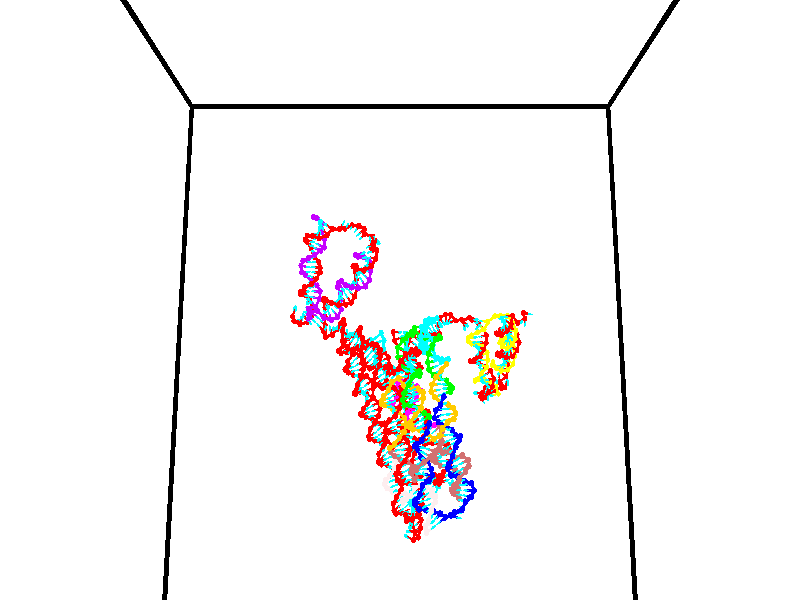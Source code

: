 // switches for output
#declare DRAW_BASES = 1; // possible values are 0, 1; only relevant for DNA ribbons
#declare DRAW_BASES_TYPE = 3; // possible values are 1, 2, 3; only relevant for DNA ribbons
#declare DRAW_FOG = 0; // set to 1 to enable fog

#include "colors.inc"

#include "transforms.inc"
background { rgb <1, 1, 1>}

#default {
   normal{
       ripples 0.25
       frequency 0.20
       turbulence 0.2
       lambda 5
   }
	finish {
		phong 0.1
		phong_size 40.
	}
}

// original window dimensions: 1024x640


// camera settings

camera {
	sky <0, 0.179814, -0.983701>
	up <0, 0.179814, -0.983701>
	right 1.6 * <1, 0, 0>
	location <35, 94.9851, 44.8844>
	look_at <35, 29.7336, 32.9568>
	direction <0, -65.2515, -11.9276>
	angle 67.0682
}


# declare cpy_camera_pos = <35, 94.9851, 44.8844>;
# if (DRAW_FOG = 1)
fog {
	fog_type 2
	up vnormalize(cpy_camera_pos)
	color rgbt<1,1,1,0.3>
	distance 1e-5
	fog_alt 3e-3
	fog_offset 56
}
# end


// LIGHTS

# declare lum = 6;
global_settings {
	ambient_light rgb lum * <0.05, 0.05, 0.05>
	max_trace_level 15
}# declare cpy_direct_light_amount = 0.25;
light_source
{	1000 * <-1, -1.16352, -0.803886>,
	rgb lum * cpy_direct_light_amount
	parallel
}

light_source
{	1000 * <1, 1.16352, 0.803886>,
	rgb lum * cpy_direct_light_amount
	parallel
}

// strand 0

// nucleotide -1

// particle -1
sphere {
	<24.187080, 35.078011, 35.338215> 0.250000
	pigment { color rgbt <1,0,0,0> }
	no_shadow
}
cylinder {
	<24.325214, 35.070831, 34.962891>,  <24.408094, 35.066525, 34.737698>, 0.100000
	pigment { color rgbt <1,0,0,0> }
	no_shadow
}
cylinder {
	<24.325214, 35.070831, 34.962891>,  <24.187080, 35.078011, 35.338215>, 0.100000
	pigment { color rgbt <1,0,0,0> }
	no_shadow
}

// particle -1
sphere {
	<24.325214, 35.070831, 34.962891> 0.100000
	pigment { color rgbt <1,0,0,0> }
	no_shadow
}
sphere {
	0, 1
	scale<0.080000,0.200000,0.300000>
	matrix <-0.377767, -0.917897, -0.121480,
		-0.859090, 0.396413, -0.323762,
		0.345336, -0.017944, -0.938308,
		24.428816, 35.065449, 34.681396>
	pigment { color rgbt <0,1,1,0> }
	no_shadow
}
cylinder {
	<24.234085, 34.447147, 35.610413>,  <24.187080, 35.078011, 35.338215>, 0.130000
	pigment { color rgbt <1,0,0,0> }
	no_shadow
}

// nucleotide -1

// particle -1
sphere {
	<24.234085, 34.447147, 35.610413> 0.250000
	pigment { color rgbt <1,0,0,0> }
	no_shadow
}
cylinder {
	<24.456211, 34.116634, 35.572704>,  <24.589487, 33.918327, 35.550079>, 0.100000
	pigment { color rgbt <1,0,0,0> }
	no_shadow
}
cylinder {
	<24.456211, 34.116634, 35.572704>,  <24.234085, 34.447147, 35.610413>, 0.100000
	pigment { color rgbt <1,0,0,0> }
	no_shadow
}

// particle -1
sphere {
	<24.456211, 34.116634, 35.572704> 0.100000
	pigment { color rgbt <1,0,0,0> }
	no_shadow
}
sphere {
	0, 1
	scale<0.080000,0.200000,0.300000>
	matrix <0.777267, 0.555974, -0.294531,
		0.295775, 0.090287, 0.950981,
		0.555313, -0.826281, -0.094266,
		24.622805, 33.868752, 35.544426>
	pigment { color rgbt <0,1,1,0> }
	no_shadow
}
cylinder {
	<24.876938, 34.534569, 35.923260>,  <24.234085, 34.447147, 35.610413>, 0.130000
	pigment { color rgbt <1,0,0,0> }
	no_shadow
}

// nucleotide -1

// particle -1
sphere {
	<24.876938, 34.534569, 35.923260> 0.250000
	pigment { color rgbt <1,0,0,0> }
	no_shadow
}
cylinder {
	<24.912384, 34.281982, 35.615128>,  <24.933651, 34.130432, 35.430248>, 0.100000
	pigment { color rgbt <1,0,0,0> }
	no_shadow
}
cylinder {
	<24.912384, 34.281982, 35.615128>,  <24.876938, 34.534569, 35.923260>, 0.100000
	pigment { color rgbt <1,0,0,0> }
	no_shadow
}

// particle -1
sphere {
	<24.912384, 34.281982, 35.615128> 0.100000
	pigment { color rgbt <1,0,0,0> }
	no_shadow
}
sphere {
	0, 1
	scale<0.080000,0.200000,0.300000>
	matrix <0.740855, 0.558723, -0.372778,
		0.665794, -0.537666, 0.517333,
		0.088616, -0.631462, -0.770327,
		24.938969, 34.092545, 35.384029>
	pigment { color rgbt <0,1,1,0> }
	no_shadow
}
cylinder {
	<25.642942, 34.362617, 35.705158>,  <24.876938, 34.534569, 35.923260>, 0.130000
	pigment { color rgbt <1,0,0,0> }
	no_shadow
}

// nucleotide -1

// particle -1
sphere {
	<25.642942, 34.362617, 35.705158> 0.250000
	pigment { color rgbt <1,0,0,0> }
	no_shadow
}
cylinder {
	<25.397818, 34.351471, 35.389263>,  <25.250742, 34.344784, 35.199726>, 0.100000
	pigment { color rgbt <1,0,0,0> }
	no_shadow
}
cylinder {
	<25.397818, 34.351471, 35.389263>,  <25.642942, 34.362617, 35.705158>, 0.100000
	pigment { color rgbt <1,0,0,0> }
	no_shadow
}

// particle -1
sphere {
	<25.397818, 34.351471, 35.389263> 0.100000
	pigment { color rgbt <1,0,0,0> }
	no_shadow
}
sphere {
	0, 1
	scale<0.080000,0.200000,0.300000>
	matrix <0.539325, 0.715689, -0.443754,
		0.577573, -0.697863, -0.423553,
		-0.612812, -0.027868, -0.789737,
		25.213974, 34.343109, 35.152344>
	pigment { color rgbt <0,1,1,0> }
	no_shadow
}
cylinder {
	<26.047211, 34.301170, 35.107162>,  <25.642942, 34.362617, 35.705158>, 0.130000
	pigment { color rgbt <1,0,0,0> }
	no_shadow
}

// nucleotide -1

// particle -1
sphere {
	<26.047211, 34.301170, 35.107162> 0.250000
	pigment { color rgbt <1,0,0,0> }
	no_shadow
}
cylinder {
	<25.698170, 34.464157, 34.999439>,  <25.488745, 34.561951, 34.934803>, 0.100000
	pigment { color rgbt <1,0,0,0> }
	no_shadow
}
cylinder {
	<25.698170, 34.464157, 34.999439>,  <26.047211, 34.301170, 35.107162>, 0.100000
	pigment { color rgbt <1,0,0,0> }
	no_shadow
}

// particle -1
sphere {
	<25.698170, 34.464157, 34.999439> 0.100000
	pigment { color rgbt <1,0,0,0> }
	no_shadow
}
sphere {
	0, 1
	scale<0.080000,0.200000,0.300000>
	matrix <0.459845, 0.499511, -0.734187,
		-0.164636, -0.764497, -0.623249,
		-0.872604, 0.407471, -0.269312,
		25.436388, 34.586399, 34.918644>
	pigment { color rgbt <0,1,1,0> }
	no_shadow
}
cylinder {
	<26.055843, 34.225269, 34.331310>,  <26.047211, 34.301170, 35.107162>, 0.130000
	pigment { color rgbt <1,0,0,0> }
	no_shadow
}

// nucleotide -1

// particle -1
sphere {
	<26.055843, 34.225269, 34.331310> 0.250000
	pigment { color rgbt <1,0,0,0> }
	no_shadow
}
cylinder {
	<25.827614, 34.536102, 34.437580>,  <25.690676, 34.722603, 34.501343>, 0.100000
	pigment { color rgbt <1,0,0,0> }
	no_shadow
}
cylinder {
	<25.827614, 34.536102, 34.437580>,  <26.055843, 34.225269, 34.331310>, 0.100000
	pigment { color rgbt <1,0,0,0> }
	no_shadow
}

// particle -1
sphere {
	<25.827614, 34.536102, 34.437580> 0.100000
	pigment { color rgbt <1,0,0,0> }
	no_shadow
}
sphere {
	0, 1
	scale<0.080000,0.200000,0.300000>
	matrix <0.449104, 0.566090, -0.691265,
		-0.687569, -0.275102, -0.671988,
		-0.570575, 0.777085, 0.265676,
		25.656441, 34.769226, 34.517284>
	pigment { color rgbt <0,1,1,0> }
	no_shadow
}
cylinder {
	<25.815733, 34.524940, 33.701378>,  <26.055843, 34.225269, 34.331310>, 0.130000
	pigment { color rgbt <1,0,0,0> }
	no_shadow
}

// nucleotide -1

// particle -1
sphere {
	<25.815733, 34.524940, 33.701378> 0.250000
	pigment { color rgbt <1,0,0,0> }
	no_shadow
}
cylinder {
	<25.744282, 34.808071, 33.974751>,  <25.701412, 34.977947, 34.138775>, 0.100000
	pigment { color rgbt <1,0,0,0> }
	no_shadow
}
cylinder {
	<25.744282, 34.808071, 33.974751>,  <25.815733, 34.524940, 33.701378>, 0.100000
	pigment { color rgbt <1,0,0,0> }
	no_shadow
}

// particle -1
sphere {
	<25.744282, 34.808071, 33.974751> 0.100000
	pigment { color rgbt <1,0,0,0> }
	no_shadow
}
sphere {
	0, 1
	scale<0.080000,0.200000,0.300000>
	matrix <0.338940, 0.696354, -0.632622,
		-0.923695, 0.118639, -0.364297,
		-0.178626, 0.707825, 0.683430,
		25.690693, 35.020420, 34.179779>
	pigment { color rgbt <0,1,1,0> }
	no_shadow
}
cylinder {
	<25.329374, 34.990082, 33.461487>,  <25.815733, 34.524940, 33.701378>, 0.130000
	pigment { color rgbt <1,0,0,0> }
	no_shadow
}

// nucleotide -1

// particle -1
sphere {
	<25.329374, 34.990082, 33.461487> 0.250000
	pigment { color rgbt <1,0,0,0> }
	no_shadow
}
cylinder {
	<25.574308, 35.180393, 33.714054>,  <25.721268, 35.294579, 33.865593>, 0.100000
	pigment { color rgbt <1,0,0,0> }
	no_shadow
}
cylinder {
	<25.574308, 35.180393, 33.714054>,  <25.329374, 34.990082, 33.461487>, 0.100000
	pigment { color rgbt <1,0,0,0> }
	no_shadow
}

// particle -1
sphere {
	<25.574308, 35.180393, 33.714054> 0.100000
	pigment { color rgbt <1,0,0,0> }
	no_shadow
}
sphere {
	0, 1
	scale<0.080000,0.200000,0.300000>
	matrix <0.094047, 0.749148, -0.655692,
		-0.784986, 0.460885, 0.413983,
		0.612334, 0.475775, 0.631416,
		25.758009, 35.323124, 33.903481>
	pigment { color rgbt <0,1,1,0> }
	no_shadow
}
cylinder {
	<25.049026, 35.701298, 33.520767>,  <25.329374, 34.990082, 33.461487>, 0.130000
	pigment { color rgbt <1,0,0,0> }
	no_shadow
}

// nucleotide -1

// particle -1
sphere {
	<25.049026, 35.701298, 33.520767> 0.250000
	pigment { color rgbt <1,0,0,0> }
	no_shadow
}
cylinder {
	<25.430014, 35.758190, 33.628525>,  <25.658607, 35.792324, 33.693180>, 0.100000
	pigment { color rgbt <1,0,0,0> }
	no_shadow
}
cylinder {
	<25.430014, 35.758190, 33.628525>,  <25.049026, 35.701298, 33.520767>, 0.100000
	pigment { color rgbt <1,0,0,0> }
	no_shadow
}

// particle -1
sphere {
	<25.430014, 35.758190, 33.628525> 0.100000
	pigment { color rgbt <1,0,0,0> }
	no_shadow
}
sphere {
	0, 1
	scale<0.080000,0.200000,0.300000>
	matrix <0.132305, 0.603422, -0.786369,
		-0.274401, 0.784635, 0.555924,
		0.952470, 0.142229, 0.269391,
		25.715755, 35.800858, 33.709343>
	pigment { color rgbt <0,1,1,0> }
	no_shadow
}
cylinder {
	<25.190077, 36.493969, 33.496487>,  <25.049026, 35.701298, 33.520767>, 0.130000
	pigment { color rgbt <1,0,0,0> }
	no_shadow
}

// nucleotide -1

// particle -1
sphere {
	<25.190077, 36.493969, 33.496487> 0.250000
	pigment { color rgbt <1,0,0,0> }
	no_shadow
}
cylinder {
	<25.533155, 36.294941, 33.444679>,  <25.739002, 36.175522, 33.413593>, 0.100000
	pigment { color rgbt <1,0,0,0> }
	no_shadow
}
cylinder {
	<25.533155, 36.294941, 33.444679>,  <25.190077, 36.493969, 33.496487>, 0.100000
	pigment { color rgbt <1,0,0,0> }
	no_shadow
}

// particle -1
sphere {
	<25.533155, 36.294941, 33.444679> 0.100000
	pigment { color rgbt <1,0,0,0> }
	no_shadow
}
sphere {
	0, 1
	scale<0.080000,0.200000,0.300000>
	matrix <0.179873, 0.526374, -0.831009,
		0.481665, 0.689456, 0.540970,
		0.857697, -0.497574, -0.129522,
		25.790464, 36.145668, 33.405823>
	pigment { color rgbt <0,1,1,0> }
	no_shadow
}
cylinder {
	<25.639555, 36.925358, 33.211754>,  <25.190077, 36.493969, 33.496487>, 0.130000
	pigment { color rgbt <1,0,0,0> }
	no_shadow
}

// nucleotide -1

// particle -1
sphere {
	<25.639555, 36.925358, 33.211754> 0.250000
	pigment { color rgbt <1,0,0,0> }
	no_shadow
}
cylinder {
	<25.841534, 36.586918, 33.143459>,  <25.962721, 36.383854, 33.102482>, 0.100000
	pigment { color rgbt <1,0,0,0> }
	no_shadow
}
cylinder {
	<25.841534, 36.586918, 33.143459>,  <25.639555, 36.925358, 33.211754>, 0.100000
	pigment { color rgbt <1,0,0,0> }
	no_shadow
}

// particle -1
sphere {
	<25.841534, 36.586918, 33.143459> 0.100000
	pigment { color rgbt <1,0,0,0> }
	no_shadow
}
sphere {
	0, 1
	scale<0.080000,0.200000,0.300000>
	matrix <0.416616, 0.412142, -0.810290,
		0.755951, 0.338021, 0.560606,
		0.504945, -0.846097, -0.170734,
		25.993017, 36.333088, 33.092239>
	pigment { color rgbt <0,1,1,0> }
	no_shadow
}
cylinder {
	<26.312494, 37.206158, 33.036198>,  <25.639555, 36.925358, 33.211754>, 0.130000
	pigment { color rgbt <1,0,0,0> }
	no_shadow
}

// nucleotide -1

// particle -1
sphere {
	<26.312494, 37.206158, 33.036198> 0.250000
	pigment { color rgbt <1,0,0,0> }
	no_shadow
}
cylinder {
	<26.212034, 36.848984, 32.886749>,  <26.151758, 36.634682, 32.797081>, 0.100000
	pigment { color rgbt <1,0,0,0> }
	no_shadow
}
cylinder {
	<26.212034, 36.848984, 32.886749>,  <26.312494, 37.206158, 33.036198>, 0.100000
	pigment { color rgbt <1,0,0,0> }
	no_shadow
}

// particle -1
sphere {
	<26.212034, 36.848984, 32.886749> 0.100000
	pigment { color rgbt <1,0,0,0> }
	no_shadow
}
sphere {
	0, 1
	scale<0.080000,0.200000,0.300000>
	matrix <0.284822, 0.300731, -0.910185,
		0.925095, -0.335010, 0.178798,
		-0.251151, -0.892933, -0.373622,
		26.136688, 36.581104, 32.774662>
	pigment { color rgbt <0,1,1,0> }
	no_shadow
}
cylinder {
	<26.803099, 37.115944, 32.540455>,  <26.312494, 37.206158, 33.036198>, 0.130000
	pigment { color rgbt <1,0,0,0> }
	no_shadow
}

// nucleotide -1

// particle -1
sphere {
	<26.803099, 37.115944, 32.540455> 0.250000
	pigment { color rgbt <1,0,0,0> }
	no_shadow
}
cylinder {
	<26.552383, 36.831989, 32.411961>,  <26.401955, 36.661617, 32.334862>, 0.100000
	pigment { color rgbt <1,0,0,0> }
	no_shadow
}
cylinder {
	<26.552383, 36.831989, 32.411961>,  <26.803099, 37.115944, 32.540455>, 0.100000
	pigment { color rgbt <1,0,0,0> }
	no_shadow
}

// particle -1
sphere {
	<26.552383, 36.831989, 32.411961> 0.100000
	pigment { color rgbt <1,0,0,0> }
	no_shadow
}
sphere {
	0, 1
	scale<0.080000,0.200000,0.300000>
	matrix <0.315130, 0.146105, -0.937735,
		0.712623, -0.688992, 0.132131,
		-0.626787, -0.709890, -0.321240,
		26.364347, 36.619022, 32.315590>
	pigment { color rgbt <0,1,1,0> }
	no_shadow
}
cylinder {
	<27.130976, 36.816643, 31.940912>,  <26.803099, 37.115944, 32.540455>, 0.130000
	pigment { color rgbt <1,0,0,0> }
	no_shadow
}

// nucleotide -1

// particle -1
sphere {
	<27.130976, 36.816643, 31.940912> 0.250000
	pigment { color rgbt <1,0,0,0> }
	no_shadow
}
cylinder {
	<26.749851, 36.698170, 31.914282>,  <26.521177, 36.627087, 31.898304>, 0.100000
	pigment { color rgbt <1,0,0,0> }
	no_shadow
}
cylinder {
	<26.749851, 36.698170, 31.914282>,  <27.130976, 36.816643, 31.940912>, 0.100000
	pigment { color rgbt <1,0,0,0> }
	no_shadow
}

// particle -1
sphere {
	<26.749851, 36.698170, 31.914282> 0.100000
	pigment { color rgbt <1,0,0,0> }
	no_shadow
}
sphere {
	0, 1
	scale<0.080000,0.200000,0.300000>
	matrix <0.060704, 0.028987, -0.997735,
		0.297437, -0.954693, -0.009640,
		-0.952810, -0.296178, -0.066575,
		26.464008, 36.609318, 31.894310>
	pigment { color rgbt <0,1,1,0> }
	no_shadow
}
cylinder {
	<27.044462, 36.262333, 31.453999>,  <27.130976, 36.816643, 31.940912>, 0.130000
	pigment { color rgbt <1,0,0,0> }
	no_shadow
}

// nucleotide -1

// particle -1
sphere {
	<27.044462, 36.262333, 31.453999> 0.250000
	pigment { color rgbt <1,0,0,0> }
	no_shadow
}
cylinder {
	<26.683584, 36.434361, 31.440802>,  <26.467058, 36.537579, 31.432884>, 0.100000
	pigment { color rgbt <1,0,0,0> }
	no_shadow
}
cylinder {
	<26.683584, 36.434361, 31.440802>,  <27.044462, 36.262333, 31.453999>, 0.100000
	pigment { color rgbt <1,0,0,0> }
	no_shadow
}

// particle -1
sphere {
	<26.683584, 36.434361, 31.440802> 0.100000
	pigment { color rgbt <1,0,0,0> }
	no_shadow
}
sphere {
	0, 1
	scale<0.080000,0.200000,0.300000>
	matrix <0.070650, 0.071886, -0.994908,
		-0.425507, -0.899929, -0.095239,
		-0.902193, 0.430069, -0.032992,
		26.412926, 36.563381, 31.430904>
	pigment { color rgbt <0,1,1,0> }
	no_shadow
}
cylinder {
	<26.837229, 35.913151, 30.848040>,  <27.044462, 36.262333, 31.453999>, 0.130000
	pigment { color rgbt <1,0,0,0> }
	no_shadow
}

// nucleotide -1

// particle -1
sphere {
	<26.837229, 35.913151, 30.848040> 0.250000
	pigment { color rgbt <1,0,0,0> }
	no_shadow
}
cylinder {
	<26.613022, 36.232124, 30.937408>,  <26.478497, 36.423508, 30.991030>, 0.100000
	pigment { color rgbt <1,0,0,0> }
	no_shadow
}
cylinder {
	<26.613022, 36.232124, 30.937408>,  <26.837229, 35.913151, 30.848040>, 0.100000
	pigment { color rgbt <1,0,0,0> }
	no_shadow
}

// particle -1
sphere {
	<26.613022, 36.232124, 30.937408> 0.100000
	pigment { color rgbt <1,0,0,0> }
	no_shadow
}
sphere {
	0, 1
	scale<0.080000,0.200000,0.300000>
	matrix <0.032417, 0.290707, -0.956263,
		-0.827507, -0.528761, -0.188797,
		-0.560519, 0.797434, 0.223422,
		26.444866, 36.471355, 31.004435>
	pigment { color rgbt <0,1,1,0> }
	no_shadow
}
cylinder {
	<26.342117, 35.867718, 30.382664>,  <26.837229, 35.913151, 30.848040>, 0.130000
	pigment { color rgbt <1,0,0,0> }
	no_shadow
}

// nucleotide -1

// particle -1
sphere {
	<26.342117, 35.867718, 30.382664> 0.250000
	pigment { color rgbt <1,0,0,0> }
	no_shadow
}
cylinder {
	<26.331970, 36.247623, 30.507441>,  <26.325882, 36.475567, 30.582308>, 0.100000
	pigment { color rgbt <1,0,0,0> }
	no_shadow
}
cylinder {
	<26.331970, 36.247623, 30.507441>,  <26.342117, 35.867718, 30.382664>, 0.100000
	pigment { color rgbt <1,0,0,0> }
	no_shadow
}

// particle -1
sphere {
	<26.331970, 36.247623, 30.507441> 0.100000
	pigment { color rgbt <1,0,0,0> }
	no_shadow
}
sphere {
	0, 1
	scale<0.080000,0.200000,0.300000>
	matrix <0.122552, 0.312645, -0.941931,
		-0.992138, 0.014336, -0.124326,
		-0.025366, 0.949762, 0.311944,
		26.324360, 36.532551, 30.601025>
	pigment { color rgbt <0,1,1,0> }
	no_shadow
}
cylinder {
	<26.083315, 36.200882, 29.746208>,  <26.342117, 35.867718, 30.382664>, 0.130000
	pigment { color rgbt <1,0,0,0> }
	no_shadow
}

// nucleotide -1

// particle -1
sphere {
	<26.083315, 36.200882, 29.746208> 0.250000
	pigment { color rgbt <1,0,0,0> }
	no_shadow
}
cylinder {
	<26.221922, 36.498272, 29.975002>,  <26.305086, 36.676708, 30.112278>, 0.100000
	pigment { color rgbt <1,0,0,0> }
	no_shadow
}
cylinder {
	<26.221922, 36.498272, 29.975002>,  <26.083315, 36.200882, 29.746208>, 0.100000
	pigment { color rgbt <1,0,0,0> }
	no_shadow
}

// particle -1
sphere {
	<26.221922, 36.498272, 29.975002> 0.100000
	pigment { color rgbt <1,0,0,0> }
	no_shadow
}
sphere {
	0, 1
	scale<0.080000,0.200000,0.300000>
	matrix <0.218460, 0.529036, -0.819998,
		-0.912250, 0.409100, 0.020900,
		0.346518, 0.743477, 0.571985,
		26.325878, 36.721313, 30.146597>
	pigment { color rgbt <0,1,1,0> }
	no_shadow
}
cylinder {
	<25.725111, 36.699024, 29.326971>,  <26.083315, 36.200882, 29.746208>, 0.130000
	pigment { color rgbt <1,0,0,0> }
	no_shadow
}

// nucleotide -1

// particle -1
sphere {
	<25.725111, 36.699024, 29.326971> 0.250000
	pigment { color rgbt <1,0,0,0> }
	no_shadow
}
cylinder {
	<26.016148, 36.858746, 29.550100>,  <26.190769, 36.954578, 29.683977>, 0.100000
	pigment { color rgbt <1,0,0,0> }
	no_shadow
}
cylinder {
	<26.016148, 36.858746, 29.550100>,  <25.725111, 36.699024, 29.326971>, 0.100000
	pigment { color rgbt <1,0,0,0> }
	no_shadow
}

// particle -1
sphere {
	<26.016148, 36.858746, 29.550100> 0.100000
	pigment { color rgbt <1,0,0,0> }
	no_shadow
}
sphere {
	0, 1
	scale<0.080000,0.200000,0.300000>
	matrix <0.237868, 0.615845, -0.751101,
		-0.643449, 0.679184, 0.353104,
		0.727593, 0.399304, 0.557821,
		26.234426, 36.978539, 29.717447>
	pigment { color rgbt <0,1,1,0> }
	no_shadow
}
cylinder {
	<25.667635, 37.453625, 29.348459>,  <25.725111, 36.699024, 29.326971>, 0.130000
	pigment { color rgbt <1,0,0,0> }
	no_shadow
}

// nucleotide -1

// particle -1
sphere {
	<25.667635, 37.453625, 29.348459> 0.250000
	pigment { color rgbt <1,0,0,0> }
	no_shadow
}
cylinder {
	<26.053289, 37.377663, 29.422626>,  <26.284681, 37.332085, 29.467127>, 0.100000
	pigment { color rgbt <1,0,0,0> }
	no_shadow
}
cylinder {
	<26.053289, 37.377663, 29.422626>,  <25.667635, 37.453625, 29.348459>, 0.100000
	pigment { color rgbt <1,0,0,0> }
	no_shadow
}

// particle -1
sphere {
	<26.053289, 37.377663, 29.422626> 0.100000
	pigment { color rgbt <1,0,0,0> }
	no_shadow
}
sphere {
	0, 1
	scale<0.080000,0.200000,0.300000>
	matrix <0.265372, 0.677634, -0.685850,
		0.004601, 0.710457, 0.703726,
		0.964135, -0.189904, 0.185418,
		26.342529, 37.320690, 29.478252>
	pigment { color rgbt <0,1,1,0> }
	no_shadow
}
cylinder {
	<25.950357, 38.027523, 29.170132>,  <25.667635, 37.453625, 29.348459>, 0.130000
	pigment { color rgbt <1,0,0,0> }
	no_shadow
}

// nucleotide -1

// particle -1
sphere {
	<25.950357, 38.027523, 29.170132> 0.250000
	pigment { color rgbt <1,0,0,0> }
	no_shadow
}
cylinder {
	<26.274130, 37.798290, 29.221359>,  <26.468393, 37.660751, 29.252096>, 0.100000
	pigment { color rgbt <1,0,0,0> }
	no_shadow
}
cylinder {
	<26.274130, 37.798290, 29.221359>,  <25.950357, 38.027523, 29.170132>, 0.100000
	pigment { color rgbt <1,0,0,0> }
	no_shadow
}

// particle -1
sphere {
	<26.274130, 37.798290, 29.221359> 0.100000
	pigment { color rgbt <1,0,0,0> }
	no_shadow
}
sphere {
	0, 1
	scale<0.080000,0.200000,0.300000>
	matrix <0.488549, 0.536210, -0.688330,
		0.325797, 0.619723, 0.714002,
		0.809430, -0.573081, 0.128069,
		26.516958, 37.626366, 29.259779>
	pigment { color rgbt <0,1,1,0> }
	no_shadow
}
cylinder {
	<26.527323, 38.473721, 29.328243>,  <25.950357, 38.027523, 29.170132>, 0.130000
	pigment { color rgbt <1,0,0,0> }
	no_shadow
}

// nucleotide -1

// particle -1
sphere {
	<26.527323, 38.473721, 29.328243> 0.250000
	pigment { color rgbt <1,0,0,0> }
	no_shadow
}
cylinder {
	<26.677589, 38.142315, 29.162136>,  <26.767750, 37.943474, 29.062471>, 0.100000
	pigment { color rgbt <1,0,0,0> }
	no_shadow
}
cylinder {
	<26.677589, 38.142315, 29.162136>,  <26.527323, 38.473721, 29.328243>, 0.100000
	pigment { color rgbt <1,0,0,0> }
	no_shadow
}

// particle -1
sphere {
	<26.677589, 38.142315, 29.162136> 0.100000
	pigment { color rgbt <1,0,0,0> }
	no_shadow
}
sphere {
	0, 1
	scale<0.080000,0.200000,0.300000>
	matrix <0.539918, 0.559846, -0.628538,
		0.753236, 0.011910, 0.657643,
		0.375665, -0.828511, -0.415266,
		26.790289, 37.893761, 29.037556>
	pigment { color rgbt <0,1,1,0> }
	no_shadow
}
cylinder {
	<27.181416, 38.491234, 29.493904>,  <26.527323, 38.473721, 29.328243>, 0.130000
	pigment { color rgbt <1,0,0,0> }
	no_shadow
}

// nucleotide -1

// particle -1
sphere {
	<27.181416, 38.491234, 29.493904> 0.250000
	pigment { color rgbt <1,0,0,0> }
	no_shadow
}
cylinder {
	<27.156475, 38.273628, 29.159201>,  <27.141510, 38.143066, 28.958380>, 0.100000
	pigment { color rgbt <1,0,0,0> }
	no_shadow
}
cylinder {
	<27.156475, 38.273628, 29.159201>,  <27.181416, 38.491234, 29.493904>, 0.100000
	pigment { color rgbt <1,0,0,0> }
	no_shadow
}

// particle -1
sphere {
	<27.156475, 38.273628, 29.159201> 0.100000
	pigment { color rgbt <1,0,0,0> }
	no_shadow
}
sphere {
	0, 1
	scale<0.080000,0.200000,0.300000>
	matrix <0.643715, 0.618783, -0.450264,
		0.762721, -0.566708, 0.311607,
		-0.062351, -0.544012, -0.836757,
		27.137770, 38.110424, 28.908173>
	pigment { color rgbt <0,1,1,0> }
	no_shadow
}
cylinder {
	<27.929342, 38.354080, 29.209105>,  <27.181416, 38.491234, 29.493904>, 0.130000
	pigment { color rgbt <1,0,0,0> }
	no_shadow
}

// nucleotide -1

// particle -1
sphere {
	<27.929342, 38.354080, 29.209105> 0.250000
	pigment { color rgbt <1,0,0,0> }
	no_shadow
}
cylinder {
	<27.696966, 38.274006, 28.893528>,  <27.557541, 38.225960, 28.704182>, 0.100000
	pigment { color rgbt <1,0,0,0> }
	no_shadow
}
cylinder {
	<27.696966, 38.274006, 28.893528>,  <27.929342, 38.354080, 29.209105>, 0.100000
	pigment { color rgbt <1,0,0,0> }
	no_shadow
}

// particle -1
sphere {
	<27.696966, 38.274006, 28.893528> 0.100000
	pigment { color rgbt <1,0,0,0> }
	no_shadow
}
sphere {
	0, 1
	scale<0.080000,0.200000,0.300000>
	matrix <0.579068, 0.579516, -0.573447,
		0.571998, -0.789993, -0.220749,
		-0.580946, -0.200182, -0.788941,
		27.522684, 38.213951, 28.656845>
	pigment { color rgbt <0,1,1,0> }
	no_shadow
}
cylinder {
	<28.393824, 38.058125, 28.605028>,  <27.929342, 38.354080, 29.209105>, 0.130000
	pigment { color rgbt <1,0,0,0> }
	no_shadow
}

// nucleotide -1

// particle -1
sphere {
	<28.393824, 38.058125, 28.605028> 0.250000
	pigment { color rgbt <1,0,0,0> }
	no_shadow
}
cylinder {
	<28.056650, 38.210266, 28.452824>,  <27.854345, 38.301552, 28.361500>, 0.100000
	pigment { color rgbt <1,0,0,0> }
	no_shadow
}
cylinder {
	<28.056650, 38.210266, 28.452824>,  <28.393824, 38.058125, 28.605028>, 0.100000
	pigment { color rgbt <1,0,0,0> }
	no_shadow
}

// particle -1
sphere {
	<28.056650, 38.210266, 28.452824> 0.100000
	pigment { color rgbt <1,0,0,0> }
	no_shadow
}
sphere {
	0, 1
	scale<0.080000,0.200000,0.300000>
	matrix <0.535540, 0.660943, -0.525691,
		0.051549, -0.646904, -0.760828,
		-0.842935, 0.380355, -0.380514,
		27.803770, 38.324371, 28.338669>
	pigment { color rgbt <0,1,1,0> }
	no_shadow
}
cylinder {
	<29.099161, 38.026203, 28.615156>,  <28.393824, 38.058125, 28.605028>, 0.130000
	pigment { color rgbt <1,0,0,0> }
	no_shadow
}

// nucleotide -1

// particle -1
sphere {
	<29.099161, 38.026203, 28.615156> 0.250000
	pigment { color rgbt <1,0,0,0> }
	no_shadow
}
cylinder {
	<29.336185, 38.257710, 28.391048>,  <29.478401, 38.396614, 28.256584>, 0.100000
	pigment { color rgbt <1,0,0,0> }
	no_shadow
}
cylinder {
	<29.336185, 38.257710, 28.391048>,  <29.099161, 38.026203, 28.615156>, 0.100000
	pigment { color rgbt <1,0,0,0> }
	no_shadow
}

// particle -1
sphere {
	<29.336185, 38.257710, 28.391048> 0.100000
	pigment { color rgbt <1,0,0,0> }
	no_shadow
}
sphere {
	0, 1
	scale<0.080000,0.200000,0.300000>
	matrix <0.804558, -0.391176, 0.446842,
		0.039451, -0.715552, -0.697444,
		0.592563, 0.578763, -0.560271,
		29.513954, 38.431339, 28.222967>
	pigment { color rgbt <0,1,1,0> }
	no_shadow
}
cylinder {
	<29.584635, 37.627731, 28.446110>,  <29.099161, 38.026203, 28.615156>, 0.130000
	pigment { color rgbt <1,0,0,0> }
	no_shadow
}

// nucleotide -1

// particle -1
sphere {
	<29.584635, 37.627731, 28.446110> 0.250000
	pigment { color rgbt <1,0,0,0> }
	no_shadow
}
cylinder {
	<29.744543, 37.990185, 28.390812>,  <29.840488, 38.207657, 28.357634>, 0.100000
	pigment { color rgbt <1,0,0,0> }
	no_shadow
}
cylinder {
	<29.744543, 37.990185, 28.390812>,  <29.584635, 37.627731, 28.446110>, 0.100000
	pigment { color rgbt <1,0,0,0> }
	no_shadow
}

// particle -1
sphere {
	<29.744543, 37.990185, 28.390812> 0.100000
	pigment { color rgbt <1,0,0,0> }
	no_shadow
}
sphere {
	0, 1
	scale<0.080000,0.200000,0.300000>
	matrix <0.852870, -0.312455, 0.418311,
		0.335849, -0.285134, -0.897722,
		0.399772, 0.906130, -0.138244,
		29.864475, 38.262024, 28.349339>
	pigment { color rgbt <0,1,1,0> }
	no_shadow
}
cylinder {
	<30.278296, 37.679970, 28.178371>,  <29.584635, 37.627731, 28.446110>, 0.130000
	pigment { color rgbt <1,0,0,0> }
	no_shadow
}

// nucleotide -1

// particle -1
sphere {
	<30.278296, 37.679970, 28.178371> 0.250000
	pigment { color rgbt <1,0,0,0> }
	no_shadow
}
cylinder {
	<30.249075, 38.008320, 28.404940>,  <30.231543, 38.205330, 28.540880>, 0.100000
	pigment { color rgbt <1,0,0,0> }
	no_shadow
}
cylinder {
	<30.249075, 38.008320, 28.404940>,  <30.278296, 37.679970, 28.178371>, 0.100000
	pigment { color rgbt <1,0,0,0> }
	no_shadow
}

// particle -1
sphere {
	<30.249075, 38.008320, 28.404940> 0.100000
	pigment { color rgbt <1,0,0,0> }
	no_shadow
}
sphere {
	0, 1
	scale<0.080000,0.200000,0.300000>
	matrix <0.849031, -0.246794, 0.467160,
		0.523268, 0.515036, -0.678917,
		-0.073052, 0.820872, 0.566421,
		30.227160, 38.254581, 28.574865>
	pigment { color rgbt <0,1,1,0> }
	no_shadow
}
cylinder {
	<30.987970, 37.906849, 28.293560>,  <30.278296, 37.679970, 28.178371>, 0.130000
	pigment { color rgbt <1,0,0,0> }
	no_shadow
}

// nucleotide -1

// particle -1
sphere {
	<30.987970, 37.906849, 28.293560> 0.250000
	pigment { color rgbt <1,0,0,0> }
	no_shadow
}
cylinder {
	<30.798412, 38.091484, 28.593523>,  <30.684677, 38.202267, 28.773500>, 0.100000
	pigment { color rgbt <1,0,0,0> }
	no_shadow
}
cylinder {
	<30.798412, 38.091484, 28.593523>,  <30.987970, 37.906849, 28.293560>, 0.100000
	pigment { color rgbt <1,0,0,0> }
	no_shadow
}

// particle -1
sphere {
	<30.798412, 38.091484, 28.593523> 0.100000
	pigment { color rgbt <1,0,0,0> }
	no_shadow
}
sphere {
	0, 1
	scale<0.080000,0.200000,0.300000>
	matrix <0.777827, -0.179796, 0.602211,
		0.412804, 0.868683, -0.273831,
		-0.473897, 0.461589, 0.749905,
		30.656242, 38.229961, 28.818495>
	pigment { color rgbt <0,1,1,0> }
	no_shadow
}
cylinder {
	<31.512234, 38.151791, 28.644592>,  <30.987970, 37.906849, 28.293560>, 0.130000
	pigment { color rgbt <1,0,0,0> }
	no_shadow
}

// nucleotide -1

// particle -1
sphere {
	<31.512234, 38.151791, 28.644592> 0.250000
	pigment { color rgbt <1,0,0,0> }
	no_shadow
}
cylinder {
	<31.203653, 38.178726, 28.897678>,  <31.018505, 38.194885, 29.049530>, 0.100000
	pigment { color rgbt <1,0,0,0> }
	no_shadow
}
cylinder {
	<31.203653, 38.178726, 28.897678>,  <31.512234, 38.151791, 28.644592>, 0.100000
	pigment { color rgbt <1,0,0,0> }
	no_shadow
}

// particle -1
sphere {
	<31.203653, 38.178726, 28.897678> 0.100000
	pigment { color rgbt <1,0,0,0> }
	no_shadow
}
sphere {
	0, 1
	scale<0.080000,0.200000,0.300000>
	matrix <0.582056, -0.327027, 0.744490,
		0.257044, 0.942613, 0.213093,
		-0.771453, 0.067335, 0.632714,
		30.972218, 38.198925, 29.087492>
	pigment { color rgbt <0,1,1,0> }
	no_shadow
}
cylinder {
	<31.581667, 38.583641, 29.178877>,  <31.512234, 38.151791, 28.644592>, 0.130000
	pigment { color rgbt <1,0,0,0> }
	no_shadow
}

// nucleotide -1

// particle -1
sphere {
	<31.581667, 38.583641, 29.178877> 0.250000
	pigment { color rgbt <1,0,0,0> }
	no_shadow
}
cylinder {
	<31.346109, 38.284115, 29.300520>,  <31.204775, 38.104401, 29.373507>, 0.100000
	pigment { color rgbt <1,0,0,0> }
	no_shadow
}
cylinder {
	<31.346109, 38.284115, 29.300520>,  <31.581667, 38.583641, 29.178877>, 0.100000
	pigment { color rgbt <1,0,0,0> }
	no_shadow
}

// particle -1
sphere {
	<31.346109, 38.284115, 29.300520> 0.100000
	pigment { color rgbt <1,0,0,0> }
	no_shadow
}
sphere {
	0, 1
	scale<0.080000,0.200000,0.300000>
	matrix <0.680045, -0.255765, 0.687112,
		-0.436738, 0.611444, 0.659845,
		-0.588896, -0.748813, 0.304107,
		31.169441, 38.059471, 29.391752>
	pigment { color rgbt <0,1,1,0> }
	no_shadow
}
cylinder {
	<32.360775, 38.525471, 29.378492>,  <31.581667, 38.583641, 29.178877>, 0.130000
	pigment { color rgbt <1,0,0,0> }
	no_shadow
}

// nucleotide -1

// particle -1
sphere {
	<32.360775, 38.525471, 29.378492> 0.250000
	pigment { color rgbt <1,0,0,0> }
	no_shadow
}
cylinder {
	<32.654152, 38.540733, 29.649963>,  <32.830177, 38.549889, 29.812845>, 0.100000
	pigment { color rgbt <1,0,0,0> }
	no_shadow
}
cylinder {
	<32.654152, 38.540733, 29.649963>,  <32.360775, 38.525471, 29.378492>, 0.100000
	pigment { color rgbt <1,0,0,0> }
	no_shadow
}

// particle -1
sphere {
	<32.654152, 38.540733, 29.649963> 0.100000
	pigment { color rgbt <1,0,0,0> }
	no_shadow
}
sphere {
	0, 1
	scale<0.080000,0.200000,0.300000>
	matrix <-0.158503, 0.980500, 0.116174,
		-0.661009, -0.192780, 0.725192,
		0.733447, 0.038153, 0.678675,
		32.874187, 38.552177, 29.853565>
	pigment { color rgbt <0,1,1,0> }
	no_shadow
}
cylinder {
	<32.595940, 38.974251, 29.848280>,  <32.360775, 38.525471, 29.378492>, 0.130000
	pigment { color rgbt <1,0,0,0> }
	no_shadow
}

// nucleotide -1

// particle -1
sphere {
	<32.595940, 38.974251, 29.848280> 0.250000
	pigment { color rgbt <1,0,0,0> }
	no_shadow
}
cylinder {
	<32.586288, 39.372501, 29.812185>,  <32.580498, 39.611450, 29.790527>, 0.100000
	pigment { color rgbt <1,0,0,0> }
	no_shadow
}
cylinder {
	<32.586288, 39.372501, 29.812185>,  <32.595940, 38.974251, 29.848280>, 0.100000
	pigment { color rgbt <1,0,0,0> }
	no_shadow
}

// particle -1
sphere {
	<32.586288, 39.372501, 29.812185> 0.100000
	pigment { color rgbt <1,0,0,0> }
	no_shadow
}
sphere {
	0, 1
	scale<0.080000,0.200000,0.300000>
	matrix <-0.971028, -0.001876, 0.238958,
		0.237744, 0.093390, 0.966828,
		-0.024130, 0.995628, -0.090238,
		32.579048, 39.671188, 29.785114>
	pigment { color rgbt <0,1,1,0> }
	no_shadow
}
cylinder {
	<32.313587, 39.296928, 30.517714>,  <32.595940, 38.974251, 29.848280>, 0.130000
	pigment { color rgbt <1,0,0,0> }
	no_shadow
}

// nucleotide -1

// particle -1
sphere {
	<32.313587, 39.296928, 30.517714> 0.250000
	pigment { color rgbt <1,0,0,0> }
	no_shadow
}
cylinder {
	<32.240311, 39.497025, 30.179199>,  <32.196346, 39.617081, 29.976089>, 0.100000
	pigment { color rgbt <1,0,0,0> }
	no_shadow
}
cylinder {
	<32.240311, 39.497025, 30.179199>,  <32.313587, 39.296928, 30.517714>, 0.100000
	pigment { color rgbt <1,0,0,0> }
	no_shadow
}

// particle -1
sphere {
	<32.240311, 39.497025, 30.179199> 0.100000
	pigment { color rgbt <1,0,0,0> }
	no_shadow
}
sphere {
	0, 1
	scale<0.080000,0.200000,0.300000>
	matrix <-0.982786, -0.114157, 0.145255,
		-0.023947, 0.858329, 0.512540,
		-0.183187, 0.500239, -0.846288,
		32.185356, 39.647095, 29.925312>
	pigment { color rgbt <0,1,1,0> }
	no_shadow
}
cylinder {
	<32.460796, 40.051952, 30.395014>,  <32.313587, 39.296928, 30.517714>, 0.130000
	pigment { color rgbt <1,0,0,0> }
	no_shadow
}

// nucleotide -1

// particle -1
sphere {
	<32.460796, 40.051952, 30.395014> 0.250000
	pigment { color rgbt <1,0,0,0> }
	no_shadow
}
cylinder {
	<32.216476, 40.299824, 30.592161>,  <32.069885, 40.448547, 30.710449>, 0.100000
	pigment { color rgbt <1,0,0,0> }
	no_shadow
}
cylinder {
	<32.216476, 40.299824, 30.592161>,  <32.460796, 40.051952, 30.395014>, 0.100000
	pigment { color rgbt <1,0,0,0> }
	no_shadow
}

// particle -1
sphere {
	<32.216476, 40.299824, 30.592161> 0.100000
	pigment { color rgbt <1,0,0,0> }
	no_shadow
}
sphere {
	0, 1
	scale<0.080000,0.200000,0.300000>
	matrix <0.238580, -0.449508, 0.860827,
		0.754985, 0.643382, 0.126716,
		-0.610801, 0.619679, 0.492870,
		32.033237, 40.485729, 30.740023>
	pigment { color rgbt <0,1,1,0> }
	no_shadow
}
cylinder {
	<32.832062, 40.189823, 30.944090>,  <32.460796, 40.051952, 30.395014>, 0.130000
	pigment { color rgbt <1,0,0,0> }
	no_shadow
}

// nucleotide -1

// particle -1
sphere {
	<32.832062, 40.189823, 30.944090> 0.250000
	pigment { color rgbt <1,0,0,0> }
	no_shadow
}
cylinder {
	<32.443542, 40.218826, 31.034710>,  <32.210430, 40.236229, 31.089083>, 0.100000
	pigment { color rgbt <1,0,0,0> }
	no_shadow
}
cylinder {
	<32.443542, 40.218826, 31.034710>,  <32.832062, 40.189823, 30.944090>, 0.100000
	pigment { color rgbt <1,0,0,0> }
	no_shadow
}

// particle -1
sphere {
	<32.443542, 40.218826, 31.034710> 0.100000
	pigment { color rgbt <1,0,0,0> }
	no_shadow
}
sphere {
	0, 1
	scale<0.080000,0.200000,0.300000>
	matrix <0.167761, -0.466396, 0.868522,
		0.168637, 0.881599, 0.440845,
		-0.971297, 0.072508, 0.226550,
		32.152153, 40.240578, 31.102674>
	pigment { color rgbt <0,1,1,0> }
	no_shadow
}
cylinder {
	<32.742096, 40.478085, 31.654438>,  <32.832062, 40.189823, 30.944090>, 0.130000
	pigment { color rgbt <1,0,0,0> }
	no_shadow
}

// nucleotide -1

// particle -1
sphere {
	<32.742096, 40.478085, 31.654438> 0.250000
	pigment { color rgbt <1,0,0,0> }
	no_shadow
}
cylinder {
	<32.413216, 40.267384, 31.568167>,  <32.215889, 40.140965, 31.516403>, 0.100000
	pigment { color rgbt <1,0,0,0> }
	no_shadow
}
cylinder {
	<32.413216, 40.267384, 31.568167>,  <32.742096, 40.478085, 31.654438>, 0.100000
	pigment { color rgbt <1,0,0,0> }
	no_shadow
}

// particle -1
sphere {
	<32.413216, 40.267384, 31.568167> 0.100000
	pigment { color rgbt <1,0,0,0> }
	no_shadow
}
sphere {
	0, 1
	scale<0.080000,0.200000,0.300000>
	matrix <-0.009075, -0.366740, 0.930279,
		-0.569127, 0.766832, 0.296754,
		-0.822200, -0.526754, -0.215681,
		32.166557, 40.109356, 31.503462>
	pigment { color rgbt <0,1,1,0> }
	no_shadow
}
cylinder {
	<32.350510, 40.444706, 32.254097>,  <32.742096, 40.478085, 31.654438>, 0.130000
	pigment { color rgbt <1,0,0,0> }
	no_shadow
}

// nucleotide -1

// particle -1
sphere {
	<32.350510, 40.444706, 32.254097> 0.250000
	pigment { color rgbt <1,0,0,0> }
	no_shadow
}
cylinder {
	<32.192043, 40.138378, 32.051487>,  <32.096962, 39.954582, 31.929920>, 0.100000
	pigment { color rgbt <1,0,0,0> }
	no_shadow
}
cylinder {
	<32.192043, 40.138378, 32.051487>,  <32.350510, 40.444706, 32.254097>, 0.100000
	pigment { color rgbt <1,0,0,0> }
	no_shadow
}

// particle -1
sphere {
	<32.192043, 40.138378, 32.051487> 0.100000
	pigment { color rgbt <1,0,0,0> }
	no_shadow
}
sphere {
	0, 1
	scale<0.080000,0.200000,0.300000>
	matrix <-0.269596, -0.430328, 0.861473,
		-0.877707, 0.477845, -0.035981,
		-0.396167, -0.765821, -0.506527,
		32.073193, 39.908630, 31.899529>
	pigment { color rgbt <0,1,1,0> }
	no_shadow
}
cylinder {
	<31.653969, 40.311436, 32.569550>,  <32.350510, 40.444706, 32.254097>, 0.130000
	pigment { color rgbt <1,0,0,0> }
	no_shadow
}

// nucleotide -1

// particle -1
sphere {
	<31.653969, 40.311436, 32.569550> 0.250000
	pigment { color rgbt <1,0,0,0> }
	no_shadow
}
cylinder {
	<31.742971, 39.996155, 32.340034>,  <31.796373, 39.806988, 32.202328>, 0.100000
	pigment { color rgbt <1,0,0,0> }
	no_shadow
}
cylinder {
	<31.742971, 39.996155, 32.340034>,  <31.653969, 40.311436, 32.569550>, 0.100000
	pigment { color rgbt <1,0,0,0> }
	no_shadow
}

// particle -1
sphere {
	<31.742971, 39.996155, 32.340034> 0.100000
	pigment { color rgbt <1,0,0,0> }
	no_shadow
}
sphere {
	0, 1
	scale<0.080000,0.200000,0.300000>
	matrix <-0.567762, -0.583200, 0.580968,
		-0.792551, 0.196505, -0.577277,
		0.222505, -0.788203, -0.573784,
		31.809723, 39.759693, 32.167900>
	pigment { color rgbt <0,1,1,0> }
	no_shadow
}
cylinder {
	<30.937067, 39.970940, 32.368046>,  <31.653969, 40.311436, 32.569550>, 0.130000
	pigment { color rgbt <1,0,0,0> }
	no_shadow
}

// nucleotide -1

// particle -1
sphere {
	<30.937067, 39.970940, 32.368046> 0.250000
	pigment { color rgbt <1,0,0,0> }
	no_shadow
}
cylinder {
	<31.222172, 39.692898, 32.330521>,  <31.393234, 39.526073, 32.308006>, 0.100000
	pigment { color rgbt <1,0,0,0> }
	no_shadow
}
cylinder {
	<31.222172, 39.692898, 32.330521>,  <30.937067, 39.970940, 32.368046>, 0.100000
	pigment { color rgbt <1,0,0,0> }
	no_shadow
}

// particle -1
sphere {
	<31.222172, 39.692898, 32.330521> 0.100000
	pigment { color rgbt <1,0,0,0> }
	no_shadow
}
sphere {
	0, 1
	scale<0.080000,0.200000,0.300000>
	matrix <-0.559617, -0.644201, 0.521377,
		-0.422847, -0.319117, -0.848154,
		0.712762, -0.695103, -0.093815,
		31.436001, 39.484367, 32.302376>
	pigment { color rgbt <0,1,1,0> }
	no_shadow
}
cylinder {
	<30.574516, 39.416965, 32.022175>,  <30.937067, 39.970940, 32.368046>, 0.130000
	pigment { color rgbt <1,0,0,0> }
	no_shadow
}

// nucleotide -1

// particle -1
sphere {
	<30.574516, 39.416965, 32.022175> 0.250000
	pigment { color rgbt <1,0,0,0> }
	no_shadow
}
cylinder {
	<30.892485, 39.285187, 32.225964>,  <31.083265, 39.206120, 32.348236>, 0.100000
	pigment { color rgbt <1,0,0,0> }
	no_shadow
}
cylinder {
	<30.892485, 39.285187, 32.225964>,  <30.574516, 39.416965, 32.022175>, 0.100000
	pigment { color rgbt <1,0,0,0> }
	no_shadow
}

// particle -1
sphere {
	<30.892485, 39.285187, 32.225964> 0.100000
	pigment { color rgbt <1,0,0,0> }
	no_shadow
}
sphere {
	0, 1
	scale<0.080000,0.200000,0.300000>
	matrix <-0.579270, -0.661811, 0.475869,
		0.180398, -0.673401, -0.716930,
		0.794923, -0.329450, 0.509470,
		31.130962, 39.186352, 32.378803>
	pigment { color rgbt <0,1,1,0> }
	no_shadow
}
cylinder {
	<30.790020, 38.675247, 31.815783>,  <30.574516, 39.416965, 32.022175>, 0.130000
	pigment { color rgbt <1,0,0,0> }
	no_shadow
}

// nucleotide -1

// particle -1
sphere {
	<30.790020, 38.675247, 31.815783> 0.250000
	pigment { color rgbt <1,0,0,0> }
	no_shadow
}
cylinder {
	<30.911955, 38.765381, 32.185928>,  <30.985115, 38.819462, 32.408016>, 0.100000
	pigment { color rgbt <1,0,0,0> }
	no_shadow
}
cylinder {
	<30.911955, 38.765381, 32.185928>,  <30.790020, 38.675247, 31.815783>, 0.100000
	pigment { color rgbt <1,0,0,0> }
	no_shadow
}

// particle -1
sphere {
	<30.911955, 38.765381, 32.185928> 0.100000
	pigment { color rgbt <1,0,0,0> }
	no_shadow
}
sphere {
	0, 1
	scale<0.080000,0.200000,0.300000>
	matrix <-0.593380, -0.715054, 0.369592,
		0.744966, -0.661759, -0.084269,
		0.304838, 0.225329, 0.925365,
		31.003407, 38.832981, 32.463539>
	pigment { color rgbt <0,1,1,0> }
	no_shadow
}
cylinder {
	<30.681656, 38.086830, 32.171608>,  <30.790020, 38.675247, 31.815783>, 0.130000
	pigment { color rgbt <1,0,0,0> }
	no_shadow
}

// nucleotide -1

// particle -1
sphere {
	<30.681656, 38.086830, 32.171608> 0.250000
	pigment { color rgbt <1,0,0,0> }
	no_shadow
}
cylinder {
	<30.761536, 38.342270, 32.468880>,  <30.809464, 38.495533, 32.647243>, 0.100000
	pigment { color rgbt <1,0,0,0> }
	no_shadow
}
cylinder {
	<30.761536, 38.342270, 32.468880>,  <30.681656, 38.086830, 32.171608>, 0.100000
	pigment { color rgbt <1,0,0,0> }
	no_shadow
}

// particle -1
sphere {
	<30.761536, 38.342270, 32.468880> 0.100000
	pigment { color rgbt <1,0,0,0> }
	no_shadow
}
sphere {
	0, 1
	scale<0.080000,0.200000,0.300000>
	matrix <-0.645250, -0.485086, 0.590207,
		0.737410, -0.597399, 0.315185,
		0.199697, 0.638597, 0.743178,
		30.821445, 38.533848, 32.691833>
	pigment { color rgbt <0,1,1,0> }
	no_shadow
}
cylinder {
	<30.746172, 37.651306, 32.739952>,  <30.681656, 38.086830, 32.171608>, 0.130000
	pigment { color rgbt <1,0,0,0> }
	no_shadow
}

// nucleotide -1

// particle -1
sphere {
	<30.746172, 37.651306, 32.739952> 0.250000
	pigment { color rgbt <1,0,0,0> }
	no_shadow
}
cylinder {
	<30.668255, 37.995544, 32.928177>,  <30.621504, 38.202087, 33.041111>, 0.100000
	pigment { color rgbt <1,0,0,0> }
	no_shadow
}
cylinder {
	<30.668255, 37.995544, 32.928177>,  <30.746172, 37.651306, 32.739952>, 0.100000
	pigment { color rgbt <1,0,0,0> }
	no_shadow
}

// particle -1
sphere {
	<30.668255, 37.995544, 32.928177> 0.100000
	pigment { color rgbt <1,0,0,0> }
	no_shadow
}
sphere {
	0, 1
	scale<0.080000,0.200000,0.300000>
	matrix <-0.473008, -0.502698, 0.723573,
		0.859255, -0.081631, 0.504992,
		-0.194793, 0.860599, 0.470558,
		30.609818, 38.253723, 33.069344>
	pigment { color rgbt <0,1,1,0> }
	no_shadow
}
cylinder {
	<30.841051, 37.409611, 33.352367>,  <30.746172, 37.651306, 32.739952>, 0.130000
	pigment { color rgbt <1,0,0,0> }
	no_shadow
}

// nucleotide -1

// particle -1
sphere {
	<30.841051, 37.409611, 33.352367> 0.250000
	pigment { color rgbt <1,0,0,0> }
	no_shadow
}
cylinder {
	<30.619858, 37.742851, 33.357254>,  <30.487141, 37.942795, 33.360188>, 0.100000
	pigment { color rgbt <1,0,0,0> }
	no_shadow
}
cylinder {
	<30.619858, 37.742851, 33.357254>,  <30.841051, 37.409611, 33.352367>, 0.100000
	pigment { color rgbt <1,0,0,0> }
	no_shadow
}

// particle -1
sphere {
	<30.619858, 37.742851, 33.357254> 0.100000
	pigment { color rgbt <1,0,0,0> }
	no_shadow
}
sphere {
	0, 1
	scale<0.080000,0.200000,0.300000>
	matrix <-0.655663, -0.444165, 0.610593,
		0.514114, 0.329636, 0.791850,
		-0.552986, 0.833101, 0.012221,
		30.453962, 37.992783, 33.360920>
	pigment { color rgbt <0,1,1,0> }
	no_shadow
}
cylinder {
	<30.601534, 37.439880, 34.066349>,  <30.841051, 37.409611, 33.352367>, 0.130000
	pigment { color rgbt <1,0,0,0> }
	no_shadow
}

// nucleotide -1

// particle -1
sphere {
	<30.601534, 37.439880, 34.066349> 0.250000
	pigment { color rgbt <1,0,0,0> }
	no_shadow
}
cylinder {
	<30.353384, 37.699581, 33.890343>,  <30.204494, 37.855400, 33.784740>, 0.100000
	pigment { color rgbt <1,0,0,0> }
	no_shadow
}
cylinder {
	<30.353384, 37.699581, 33.890343>,  <30.601534, 37.439880, 34.066349>, 0.100000
	pigment { color rgbt <1,0,0,0> }
	no_shadow
}

// particle -1
sphere {
	<30.353384, 37.699581, 33.890343> 0.100000
	pigment { color rgbt <1,0,0,0> }
	no_shadow
}
sphere {
	0, 1
	scale<0.080000,0.200000,0.300000>
	matrix <-0.709147, -0.224681, 0.668303,
		0.335031, 0.726633, 0.599798,
		-0.620374, 0.649248, -0.440015,
		30.167273, 37.894356, 33.758339>
	pigment { color rgbt <0,1,1,0> }
	no_shadow
}
cylinder {
	<30.307568, 37.835770, 34.643703>,  <30.601534, 37.439880, 34.066349>, 0.130000
	pigment { color rgbt <1,0,0,0> }
	no_shadow
}

// nucleotide -1

// particle -1
sphere {
	<30.307568, 37.835770, 34.643703> 0.250000
	pigment { color rgbt <1,0,0,0> }
	no_shadow
}
cylinder {
	<30.048248, 37.919407, 34.350857>,  <29.892656, 37.969589, 34.175148>, 0.100000
	pigment { color rgbt <1,0,0,0> }
	no_shadow
}
cylinder {
	<30.048248, 37.919407, 34.350857>,  <30.307568, 37.835770, 34.643703>, 0.100000
	pigment { color rgbt <1,0,0,0> }
	no_shadow
}

// particle -1
sphere {
	<30.048248, 37.919407, 34.350857> 0.100000
	pigment { color rgbt <1,0,0,0> }
	no_shadow
}
sphere {
	0, 1
	scale<0.080000,0.200000,0.300000>
	matrix <-0.758169, -0.265586, 0.595520,
		-0.069921, 0.941140, 0.330707,
		-0.648299, 0.209092, -0.732113,
		29.853758, 37.982136, 34.131222>
	pigment { color rgbt <0,1,1,0> }
	no_shadow
}
cylinder {
	<29.815365, 38.251850, 34.892132>,  <30.307568, 37.835770, 34.643703>, 0.130000
	pigment { color rgbt <1,0,0,0> }
	no_shadow
}

// nucleotide -1

// particle -1
sphere {
	<29.815365, 38.251850, 34.892132> 0.250000
	pigment { color rgbt <1,0,0,0> }
	no_shadow
}
cylinder {
	<29.647554, 38.052971, 34.588345>,  <29.546867, 37.933643, 34.406071>, 0.100000
	pigment { color rgbt <1,0,0,0> }
	no_shadow
}
cylinder {
	<29.647554, 38.052971, 34.588345>,  <29.815365, 38.251850, 34.892132>, 0.100000
	pigment { color rgbt <1,0,0,0> }
	no_shadow
}

// particle -1
sphere {
	<29.647554, 38.052971, 34.588345> 0.100000
	pigment { color rgbt <1,0,0,0> }
	no_shadow
}
sphere {
	0, 1
	scale<0.080000,0.200000,0.300000>
	matrix <-0.771873, -0.244909, 0.586712,
		-0.477712, 0.832355, -0.281028,
		-0.419526, -0.497197, -0.759469,
		29.521696, 37.903812, 34.360504>
	pigment { color rgbt <0,1,1,0> }
	no_shadow
}
cylinder {
	<29.161497, 38.445427, 34.931389>,  <29.815365, 38.251850, 34.892132>, 0.130000
	pigment { color rgbt <1,0,0,0> }
	no_shadow
}

// nucleotide -1

// particle -1
sphere {
	<29.161497, 38.445427, 34.931389> 0.250000
	pigment { color rgbt <1,0,0,0> }
	no_shadow
}
cylinder {
	<29.150902, 38.116665, 34.703789>,  <29.144545, 37.919407, 34.567230>, 0.100000
	pigment { color rgbt <1,0,0,0> }
	no_shadow
}
cylinder {
	<29.150902, 38.116665, 34.703789>,  <29.161497, 38.445427, 34.931389>, 0.100000
	pigment { color rgbt <1,0,0,0> }
	no_shadow
}

// particle -1
sphere {
	<29.150902, 38.116665, 34.703789> 0.100000
	pigment { color rgbt <1,0,0,0> }
	no_shadow
}
sphere {
	0, 1
	scale<0.080000,0.200000,0.300000>
	matrix <-0.679019, -0.402943, 0.613653,
		-0.733643, 0.402618, -0.547418,
		-0.026490, -0.821910, -0.569001,
		29.142956, 37.870090, 34.533089>
	pigment { color rgbt <0,1,1,0> }
	no_shadow
}
cylinder {
	<28.476416, 38.385857, 34.786190>,  <29.161497, 38.445427, 34.931389>, 0.130000
	pigment { color rgbt <1,0,0,0> }
	no_shadow
}

// nucleotide -1

// particle -1
sphere {
	<28.476416, 38.385857, 34.786190> 0.250000
	pigment { color rgbt <1,0,0,0> }
	no_shadow
}
cylinder {
	<28.609846, 38.015739, 34.714016>,  <28.689903, 37.793667, 34.670712>, 0.100000
	pigment { color rgbt <1,0,0,0> }
	no_shadow
}
cylinder {
	<28.609846, 38.015739, 34.714016>,  <28.476416, 38.385857, 34.786190>, 0.100000
	pigment { color rgbt <1,0,0,0> }
	no_shadow
}

// particle -1
sphere {
	<28.609846, 38.015739, 34.714016> 0.100000
	pigment { color rgbt <1,0,0,0> }
	no_shadow
}
sphere {
	0, 1
	scale<0.080000,0.200000,0.300000>
	matrix <-0.750639, -0.376488, 0.542952,
		-0.570323, -0.045673, -0.820150,
		0.333574, -0.925295, -0.180436,
		28.709919, 37.738152, 34.659885>
	pigment { color rgbt <0,1,1,0> }
	no_shadow
}
cylinder {
	<27.891663, 37.988007, 34.444946>,  <28.476416, 38.385857, 34.786190>, 0.130000
	pigment { color rgbt <1,0,0,0> }
	no_shadow
}

// nucleotide -1

// particle -1
sphere {
	<27.891663, 37.988007, 34.444946> 0.250000
	pigment { color rgbt <1,0,0,0> }
	no_shadow
}
cylinder {
	<28.148550, 37.713303, 34.581131>,  <28.302683, 37.548481, 34.662842>, 0.100000
	pigment { color rgbt <1,0,0,0> }
	no_shadow
}
cylinder {
	<28.148550, 37.713303, 34.581131>,  <27.891663, 37.988007, 34.444946>, 0.100000
	pigment { color rgbt <1,0,0,0> }
	no_shadow
}

// particle -1
sphere {
	<28.148550, 37.713303, 34.581131> 0.100000
	pigment { color rgbt <1,0,0,0> }
	no_shadow
}
sphere {
	0, 1
	scale<0.080000,0.200000,0.300000>
	matrix <-0.752377, -0.479849, 0.451303,
		-0.146568, -0.545990, -0.824871,
		0.642220, -0.686760, 0.340460,
		28.341217, 37.507275, 34.683270>
	pigment { color rgbt <0,1,1,0> }
	no_shadow
}
cylinder {
	<27.615313, 37.342289, 34.258686>,  <27.891663, 37.988007, 34.444946>, 0.130000
	pigment { color rgbt <1,0,0,0> }
	no_shadow
}

// nucleotide -1

// particle -1
sphere {
	<27.615313, 37.342289, 34.258686> 0.250000
	pigment { color rgbt <1,0,0,0> }
	no_shadow
}
cylinder {
	<27.859037, 37.264500, 34.566170>,  <28.005272, 37.217827, 34.750660>, 0.100000
	pigment { color rgbt <1,0,0,0> }
	no_shadow
}
cylinder {
	<27.859037, 37.264500, 34.566170>,  <27.615313, 37.342289, 34.258686>, 0.100000
	pigment { color rgbt <1,0,0,0> }
	no_shadow
}

// particle -1
sphere {
	<27.859037, 37.264500, 34.566170> 0.100000
	pigment { color rgbt <1,0,0,0> }
	no_shadow
}
sphere {
	0, 1
	scale<0.080000,0.200000,0.300000>
	matrix <-0.757195, -0.430455, 0.491287,
		0.235356, -0.881414, -0.409533,
		0.609313, -0.194469, 0.768713,
		28.041832, 37.206158, 34.796783>
	pigment { color rgbt <0,1,1,0> }
	no_shadow
}
cylinder {
	<27.521482, 36.612762, 34.291473>,  <27.615313, 37.342289, 34.258686>, 0.130000
	pigment { color rgbt <1,0,0,0> }
	no_shadow
}

// nucleotide -1

// particle -1
sphere {
	<27.521482, 36.612762, 34.291473> 0.250000
	pigment { color rgbt <1,0,0,0> }
	no_shadow
}
cylinder {
	<27.711016, 36.753639, 34.614323>,  <27.824736, 36.838165, 34.808033>, 0.100000
	pigment { color rgbt <1,0,0,0> }
	no_shadow
}
cylinder {
	<27.711016, 36.753639, 34.614323>,  <27.521482, 36.612762, 34.291473>, 0.100000
	pigment { color rgbt <1,0,0,0> }
	no_shadow
}

// particle -1
sphere {
	<27.711016, 36.753639, 34.614323> 0.100000
	pigment { color rgbt <1,0,0,0> }
	no_shadow
}
sphere {
	0, 1
	scale<0.080000,0.200000,0.300000>
	matrix <-0.691920, -0.418056, 0.588623,
		0.544731, -0.837370, 0.045602,
		0.473831, 0.352194, 0.807121,
		27.853165, 36.859299, 34.856461>
	pigment { color rgbt <0,1,1,0> }
	no_shadow
}
cylinder {
	<27.569307, 36.046947, 34.774296>,  <27.521482, 36.612762, 34.291473>, 0.130000
	pigment { color rgbt <1,0,0,0> }
	no_shadow
}

// nucleotide -1

// particle -1
sphere {
	<27.569307, 36.046947, 34.774296> 0.250000
	pigment { color rgbt <1,0,0,0> }
	no_shadow
}
cylinder {
	<27.607483, 36.371014, 35.005650>,  <27.630388, 36.565453, 35.144463>, 0.100000
	pigment { color rgbt <1,0,0,0> }
	no_shadow
}
cylinder {
	<27.607483, 36.371014, 35.005650>,  <27.569307, 36.046947, 34.774296>, 0.100000
	pigment { color rgbt <1,0,0,0> }
	no_shadow
}

// particle -1
sphere {
	<27.607483, 36.371014, 35.005650> 0.100000
	pigment { color rgbt <1,0,0,0> }
	no_shadow
}
sphere {
	0, 1
	scale<0.080000,0.200000,0.300000>
	matrix <-0.509714, -0.459309, 0.727480,
		0.855034, -0.364238, 0.369116,
		0.095437, 0.810164, 0.578382,
		27.636114, 36.614063, 35.179165>
	pigment { color rgbt <0,1,1,0> }
	no_shadow
}
cylinder {
	<27.550932, 35.758755, 35.462929>,  <27.569307, 36.046947, 34.774296>, 0.130000
	pigment { color rgbt <1,0,0,0> }
	no_shadow
}

// nucleotide -1

// particle -1
sphere {
	<27.550932, 35.758755, 35.462929> 0.250000
	pigment { color rgbt <1,0,0,0> }
	no_shadow
}
cylinder {
	<27.507650, 36.156006, 35.480728>,  <27.481682, 36.394356, 35.491409>, 0.100000
	pigment { color rgbt <1,0,0,0> }
	no_shadow
}
cylinder {
	<27.507650, 36.156006, 35.480728>,  <27.550932, 35.758755, 35.462929>, 0.100000
	pigment { color rgbt <1,0,0,0> }
	no_shadow
}

// particle -1
sphere {
	<27.507650, 36.156006, 35.480728> 0.100000
	pigment { color rgbt <1,0,0,0> }
	no_shadow
}
sphere {
	0, 1
	scale<0.080000,0.200000,0.300000>
	matrix <-0.579008, -0.099344, 0.809247,
		0.808110, 0.061800, 0.585781,
		-0.108205, 0.993132, 0.044498,
		27.475189, 36.453945, 35.494076>
	pigment { color rgbt <0,1,1,0> }
	no_shadow
}
cylinder {
	<27.608271, 35.993362, 36.219551>,  <27.550932, 35.758755, 35.462929>, 0.130000
	pigment { color rgbt <1,0,0,0> }
	no_shadow
}

// nucleotide -1

// particle -1
sphere {
	<27.608271, 35.993362, 36.219551> 0.250000
	pigment { color rgbt <1,0,0,0> }
	no_shadow
}
cylinder {
	<27.389444, 36.268856, 36.029240>,  <27.258148, 36.434151, 35.915054>, 0.100000
	pigment { color rgbt <1,0,0,0> }
	no_shadow
}
cylinder {
	<27.389444, 36.268856, 36.029240>,  <27.608271, 35.993362, 36.219551>, 0.100000
	pigment { color rgbt <1,0,0,0> }
	no_shadow
}

// particle -1
sphere {
	<27.389444, 36.268856, 36.029240> 0.100000
	pigment { color rgbt <1,0,0,0> }
	no_shadow
}
sphere {
	0, 1
	scale<0.080000,0.200000,0.300000>
	matrix <-0.675667, -0.027788, 0.736683,
		0.494157, 0.724482, 0.480556,
		-0.547068, 0.688733, -0.475777,
		27.225325, 36.475475, 35.886505>
	pigment { color rgbt <0,1,1,0> }
	no_shadow
}
cylinder {
	<27.523277, 36.486427, 36.788513>,  <27.608271, 35.993362, 36.219551>, 0.130000
	pigment { color rgbt <1,0,0,0> }
	no_shadow
}

// nucleotide -1

// particle -1
sphere {
	<27.523277, 36.486427, 36.788513> 0.250000
	pigment { color rgbt <1,0,0,0> }
	no_shadow
}
cylinder {
	<27.234629, 36.540695, 36.516968>,  <27.061440, 36.573257, 36.354038>, 0.100000
	pigment { color rgbt <1,0,0,0> }
	no_shadow
}
cylinder {
	<27.234629, 36.540695, 36.516968>,  <27.523277, 36.486427, 36.788513>, 0.100000
	pigment { color rgbt <1,0,0,0> }
	no_shadow
}

// particle -1
sphere {
	<27.234629, 36.540695, 36.516968> 0.100000
	pigment { color rgbt <1,0,0,0> }
	no_shadow
}
sphere {
	0, 1
	scale<0.080000,0.200000,0.300000>
	matrix <-0.669077, 0.115124, 0.734222,
		0.177766, 0.984043, 0.007698,
		-0.721619, 0.135670, -0.678866,
		27.018143, 36.581398, 36.313309>
	pigment { color rgbt <0,1,1,0> }
	no_shadow
}
cylinder {
	<27.783895, 36.908413, 37.317936>,  <27.523277, 36.486427, 36.788513>, 0.130000
	pigment { color rgbt <1,0,0,0> }
	no_shadow
}

// nucleotide -1

// particle -1
sphere {
	<27.783895, 36.908413, 37.317936> 0.250000
	pigment { color rgbt <1,0,0,0> }
	no_shadow
}
cylinder {
	<27.784929, 36.930542, 36.918549>,  <27.785549, 36.943817, 36.678917>, 0.100000
	pigment { color rgbt <1,0,0,0> }
	no_shadow
}
cylinder {
	<27.784929, 36.930542, 36.918549>,  <27.783895, 36.908413, 37.317936>, 0.100000
	pigment { color rgbt <1,0,0,0> }
	no_shadow
}

// particle -1
sphere {
	<27.784929, 36.930542, 36.918549> 0.100000
	pigment { color rgbt <1,0,0,0> }
	no_shadow
}
sphere {
	0, 1
	scale<0.080000,0.200000,0.300000>
	matrix <0.936710, 0.349428, 0.021787,
		0.350097, -0.935328, -0.050916,
		0.002586, 0.055321, -0.998465,
		27.785706, 36.947140, 36.619007>
	pigment { color rgbt <0,1,1,0> }
	no_shadow
}
cylinder {
	<28.403696, 36.563282, 37.085403>,  <27.783895, 36.908413, 37.317936>, 0.130000
	pigment { color rgbt <1,0,0,0> }
	no_shadow
}

// nucleotide -1

// particle -1
sphere {
	<28.403696, 36.563282, 37.085403> 0.250000
	pigment { color rgbt <1,0,0,0> }
	no_shadow
}
cylinder {
	<28.303123, 36.853970, 36.829693>,  <28.242781, 37.028381, 36.676270>, 0.100000
	pigment { color rgbt <1,0,0,0> }
	no_shadow
}
cylinder {
	<28.303123, 36.853970, 36.829693>,  <28.403696, 36.563282, 37.085403>, 0.100000
	pigment { color rgbt <1,0,0,0> }
	no_shadow
}

// particle -1
sphere {
	<28.303123, 36.853970, 36.829693> 0.100000
	pigment { color rgbt <1,0,0,0> }
	no_shadow
}
sphere {
	0, 1
	scale<0.080000,0.200000,0.300000>
	matrix <0.931915, 0.360135, 0.042866,
		0.261376, -0.584969, -0.767785,
		-0.251431, 0.726715, -0.639271,
		28.227694, 37.071983, 36.637913>
	pigment { color rgbt <0,1,1,0> }
	no_shadow
}
cylinder {
	<28.917877, 36.612907, 36.580318>,  <28.403696, 36.563282, 37.085403>, 0.130000
	pigment { color rgbt <1,0,0,0> }
	no_shadow
}

// nucleotide -1

// particle -1
sphere {
	<28.917877, 36.612907, 36.580318> 0.250000
	pigment { color rgbt <1,0,0,0> }
	no_shadow
}
cylinder {
	<28.727924, 36.958721, 36.646130>,  <28.613953, 37.166210, 36.685616>, 0.100000
	pigment { color rgbt <1,0,0,0> }
	no_shadow
}
cylinder {
	<28.727924, 36.958721, 36.646130>,  <28.917877, 36.612907, 36.580318>, 0.100000
	pigment { color rgbt <1,0,0,0> }
	no_shadow
}

// particle -1
sphere {
	<28.727924, 36.958721, 36.646130> 0.100000
	pigment { color rgbt <1,0,0,0> }
	no_shadow
}
sphere {
	0, 1
	scale<0.080000,0.200000,0.300000>
	matrix <0.877014, 0.480416, 0.006931,
		-0.073050, 0.147585, -0.986348,
		-0.474880, 0.864534, 0.164528,
		28.585461, 37.218082, 36.695488>
	pigment { color rgbt <0,1,1,0> }
	no_shadow
}
cylinder {
	<29.273161, 37.120827, 36.206257>,  <28.917877, 36.612907, 36.580318>, 0.130000
	pigment { color rgbt <1,0,0,0> }
	no_shadow
}

// nucleotide -1

// particle -1
sphere {
	<29.273161, 37.120827, 36.206257> 0.250000
	pigment { color rgbt <1,0,0,0> }
	no_shadow
}
cylinder {
	<29.089394, 37.378960, 36.450382>,  <28.979134, 37.533840, 36.596855>, 0.100000
	pigment { color rgbt <1,0,0,0> }
	no_shadow
}
cylinder {
	<29.089394, 37.378960, 36.450382>,  <29.273161, 37.120827, 36.206257>, 0.100000
	pigment { color rgbt <1,0,0,0> }
	no_shadow
}

// particle -1
sphere {
	<29.089394, 37.378960, 36.450382> 0.100000
	pigment { color rgbt <1,0,0,0> }
	no_shadow
}
sphere {
	0, 1
	scale<0.080000,0.200000,0.300000>
	matrix <0.882785, 0.407647, 0.233482,
		-0.098117, 0.646039, -0.756972,
		-0.459416, 0.645335, 0.610311,
		28.951569, 37.572559, 36.633476>
	pigment { color rgbt <0,1,1,0> }
	no_shadow
}
cylinder {
	<29.574240, 37.878311, 36.077084>,  <29.273161, 37.120827, 36.206257>, 0.130000
	pigment { color rgbt <1,0,0,0> }
	no_shadow
}

// nucleotide -1

// particle -1
sphere {
	<29.574240, 37.878311, 36.077084> 0.250000
	pigment { color rgbt <1,0,0,0> }
	no_shadow
}
cylinder {
	<29.452181, 37.793266, 36.448391>,  <29.378946, 37.742241, 36.671177>, 0.100000
	pigment { color rgbt <1,0,0,0> }
	no_shadow
}
cylinder {
	<29.452181, 37.793266, 36.448391>,  <29.574240, 37.878311, 36.077084>, 0.100000
	pigment { color rgbt <1,0,0,0> }
	no_shadow
}

// particle -1
sphere {
	<29.452181, 37.793266, 36.448391> 0.100000
	pigment { color rgbt <1,0,0,0> }
	no_shadow
}
sphere {
	0, 1
	scale<0.080000,0.200000,0.300000>
	matrix <0.771677, 0.515986, 0.371852,
		-0.558034, 0.829792, 0.006617,
		-0.305145, -0.212612, 0.928269,
		29.360638, 37.729481, 36.726871>
	pigment { color rgbt <0,1,1,0> }
	no_shadow
}
cylinder {
	<29.714931, 38.484692, 36.501099>,  <29.574240, 37.878311, 36.077084>, 0.130000
	pigment { color rgbt <1,0,0,0> }
	no_shadow
}

// nucleotide -1

// particle -1
sphere {
	<29.714931, 38.484692, 36.501099> 0.250000
	pigment { color rgbt <1,0,0,0> }
	no_shadow
}
cylinder {
	<29.672264, 38.213055, 36.791603>,  <29.646664, 38.050072, 36.965908>, 0.100000
	pigment { color rgbt <1,0,0,0> }
	no_shadow
}
cylinder {
	<29.672264, 38.213055, 36.791603>,  <29.714931, 38.484692, 36.501099>, 0.100000
	pigment { color rgbt <1,0,0,0> }
	no_shadow
}

// particle -1
sphere {
	<29.672264, 38.213055, 36.791603> 0.100000
	pigment { color rgbt <1,0,0,0> }
	no_shadow
}
sphere {
	0, 1
	scale<0.080000,0.200000,0.300000>
	matrix <0.677595, 0.484909, 0.552928,
		-0.727659, 0.551093, 0.408423,
		-0.106667, -0.679088, 0.726266,
		29.640265, 38.009327, 37.009483>
	pigment { color rgbt <0,1,1,0> }
	no_shadow
}
cylinder {
	<29.601818, 38.795486, 37.080711>,  <29.714931, 38.484692, 36.501099>, 0.130000
	pigment { color rgbt <1,0,0,0> }
	no_shadow
}

// nucleotide -1

// particle -1
sphere {
	<29.601818, 38.795486, 37.080711> 0.250000
	pigment { color rgbt <1,0,0,0> }
	no_shadow
}
cylinder {
	<29.768909, 38.448383, 37.188412>,  <29.869165, 38.240120, 37.253033>, 0.100000
	pigment { color rgbt <1,0,0,0> }
	no_shadow
}
cylinder {
	<29.768909, 38.448383, 37.188412>,  <29.601818, 38.795486, 37.080711>, 0.100000
	pigment { color rgbt <1,0,0,0> }
	no_shadow
}

// particle -1
sphere {
	<29.768909, 38.448383, 37.188412> 0.100000
	pigment { color rgbt <1,0,0,0> }
	no_shadow
}
sphere {
	0, 1
	scale<0.080000,0.200000,0.300000>
	matrix <0.723455, 0.496954, 0.479217,
		-0.549649, -0.005395, 0.835378,
		0.417730, -0.867760, 0.269247,
		29.894228, 38.188057, 37.269184>
	pigment { color rgbt <0,1,1,0> }
	no_shadow
}
cylinder {
	<29.617098, 38.700386, 37.821156>,  <29.601818, 38.795486, 37.080711>, 0.130000
	pigment { color rgbt <1,0,0,0> }
	no_shadow
}

// nucleotide -1

// particle -1
sphere {
	<29.617098, 38.700386, 37.821156> 0.250000
	pigment { color rgbt <1,0,0,0> }
	no_shadow
}
cylinder {
	<29.918318, 38.493496, 37.658482>,  <30.099049, 38.369362, 37.560879>, 0.100000
	pigment { color rgbt <1,0,0,0> }
	no_shadow
}
cylinder {
	<29.918318, 38.493496, 37.658482>,  <29.617098, 38.700386, 37.821156>, 0.100000
	pigment { color rgbt <1,0,0,0> }
	no_shadow
}

// particle -1
sphere {
	<29.918318, 38.493496, 37.658482> 0.100000
	pigment { color rgbt <1,0,0,0> }
	no_shadow
}
sphere {
	0, 1
	scale<0.080000,0.200000,0.300000>
	matrix <0.652063, 0.504067, 0.566331,
		-0.087926, -0.691659, 0.716852,
		0.753049, -0.517228, -0.406684,
		30.144232, 38.338329, 37.536476>
	pigment { color rgbt <0,1,1,0> }
	no_shadow
}
cylinder {
	<30.042856, 38.501068, 38.335854>,  <29.617098, 38.700386, 37.821156>, 0.130000
	pigment { color rgbt <1,0,0,0> }
	no_shadow
}

// nucleotide -1

// particle -1
sphere {
	<30.042856, 38.501068, 38.335854> 0.250000
	pigment { color rgbt <1,0,0,0> }
	no_shadow
}
cylinder {
	<30.290604, 38.456947, 38.024929>,  <30.439253, 38.430477, 37.838375>, 0.100000
	pigment { color rgbt <1,0,0,0> }
	no_shadow
}
cylinder {
	<30.290604, 38.456947, 38.024929>,  <30.042856, 38.501068, 38.335854>, 0.100000
	pigment { color rgbt <1,0,0,0> }
	no_shadow
}

// particle -1
sphere {
	<30.290604, 38.456947, 38.024929> 0.100000
	pigment { color rgbt <1,0,0,0> }
	no_shadow
}
sphere {
	0, 1
	scale<0.080000,0.200000,0.300000>
	matrix <0.783762, 0.144631, 0.603986,
		0.045804, -0.983319, 0.176029,
		0.619370, -0.110300, -0.777313,
		30.476414, 38.423859, 37.791737>
	pigment { color rgbt <0,1,1,0> }
	no_shadow
}
cylinder {
	<30.486252, 38.031891, 38.566643>,  <30.042856, 38.501068, 38.335854>, 0.130000
	pigment { color rgbt <1,0,0,0> }
	no_shadow
}

// nucleotide -1

// particle -1
sphere {
	<30.486252, 38.031891, 38.566643> 0.250000
	pigment { color rgbt <1,0,0,0> }
	no_shadow
}
cylinder {
	<30.694199, 38.192726, 38.265163>,  <30.818966, 38.289227, 38.084274>, 0.100000
	pigment { color rgbt <1,0,0,0> }
	no_shadow
}
cylinder {
	<30.694199, 38.192726, 38.265163>,  <30.486252, 38.031891, 38.566643>, 0.100000
	pigment { color rgbt <1,0,0,0> }
	no_shadow
}

// particle -1
sphere {
	<30.694199, 38.192726, 38.265163> 0.100000
	pigment { color rgbt <1,0,0,0> }
	no_shadow
}
sphere {
	0, 1
	scale<0.080000,0.200000,0.300000>
	matrix <0.839355, -0.076403, 0.538188,
		0.158812, -0.912409, -0.377211,
		0.519868, 0.402084, -0.753702,
		30.850159, 38.313351, 38.039051>
	pigment { color rgbt <0,1,1,0> }
	no_shadow
}
cylinder {
	<31.065012, 37.568378, 38.336498>,  <30.486252, 38.031891, 38.566643>, 0.130000
	pigment { color rgbt <1,0,0,0> }
	no_shadow
}

// nucleotide -1

// particle -1
sphere {
	<31.065012, 37.568378, 38.336498> 0.250000
	pigment { color rgbt <1,0,0,0> }
	no_shadow
}
cylinder {
	<31.143862, 37.947704, 38.237022>,  <31.191172, 38.175301, 38.177338>, 0.100000
	pigment { color rgbt <1,0,0,0> }
	no_shadow
}
cylinder {
	<31.143862, 37.947704, 38.237022>,  <31.065012, 37.568378, 38.336498>, 0.100000
	pigment { color rgbt <1,0,0,0> }
	no_shadow
}

// particle -1
sphere {
	<31.143862, 37.947704, 38.237022> 0.100000
	pigment { color rgbt <1,0,0,0> }
	no_shadow
}
sphere {
	0, 1
	scale<0.080000,0.200000,0.300000>
	matrix <0.929062, -0.099704, 0.356234,
		0.313026, -0.301271, -0.900695,
		0.197126, 0.948312, -0.248689,
		31.202999, 38.232197, 38.162415>
	pigment { color rgbt <0,1,1,0> }
	no_shadow
}
cylinder {
	<31.753174, 37.504295, 38.037640>,  <31.065012, 37.568378, 38.336498>, 0.130000
	pigment { color rgbt <1,0,0,0> }
	no_shadow
}

// nucleotide -1

// particle -1
sphere {
	<31.753174, 37.504295, 38.037640> 0.250000
	pigment { color rgbt <1,0,0,0> }
	no_shadow
}
cylinder {
	<31.687269, 37.887352, 38.132111>,  <31.647726, 38.117184, 38.188793>, 0.100000
	pigment { color rgbt <1,0,0,0> }
	no_shadow
}
cylinder {
	<31.687269, 37.887352, 38.132111>,  <31.753174, 37.504295, 38.037640>, 0.100000
	pigment { color rgbt <1,0,0,0> }
	no_shadow
}

// particle -1
sphere {
	<31.687269, 37.887352, 38.132111> 0.100000
	pigment { color rgbt <1,0,0,0> }
	no_shadow
}
sphere {
	0, 1
	scale<0.080000,0.200000,0.300000>
	matrix <0.939455, 0.079420, 0.333342,
		0.300464, 0.276803, -0.912744,
		-0.164760, 0.957639, 0.236181,
		31.637840, 38.174644, 38.202965>
	pigment { color rgbt <0,1,1,0> }
	no_shadow
}
cylinder {
	<32.382206, 37.785755, 38.005779>,  <31.753174, 37.504295, 38.037640>, 0.130000
	pigment { color rgbt <1,0,0,0> }
	no_shadow
}

// nucleotide -1

// particle -1
sphere {
	<32.382206, 37.785755, 38.005779> 0.250000
	pigment { color rgbt <1,0,0,0> }
	no_shadow
}
cylinder {
	<32.171051, 38.026787, 38.245193>,  <32.044357, 38.171406, 38.388840>, 0.100000
	pigment { color rgbt <1,0,0,0> }
	no_shadow
}
cylinder {
	<32.171051, 38.026787, 38.245193>,  <32.382206, 37.785755, 38.005779>, 0.100000
	pigment { color rgbt <1,0,0,0> }
	no_shadow
}

// particle -1
sphere {
	<32.171051, 38.026787, 38.245193> 0.100000
	pigment { color rgbt <1,0,0,0> }
	no_shadow
}
sphere {
	0, 1
	scale<0.080000,0.200000,0.300000>
	matrix <0.796466, 0.106509, 0.595230,
		0.294922, 0.790923, -0.536155,
		-0.527886, 0.602575, 0.598531,
		32.012684, 38.207558, 38.424751>
	pigment { color rgbt <0,1,1,0> }
	no_shadow
}
cylinder {
	<32.794247, 38.278919, 38.118343>,  <32.382206, 37.785755, 38.005779>, 0.130000
	pigment { color rgbt <1,0,0,0> }
	no_shadow
}

// nucleotide -1

// particle -1
sphere {
	<32.794247, 38.278919, 38.118343> 0.250000
	pigment { color rgbt <1,0,0,0> }
	no_shadow
}
cylinder {
	<32.527462, 38.317669, 38.413849>,  <32.367390, 38.340919, 38.591152>, 0.100000
	pigment { color rgbt <1,0,0,0> }
	no_shadow
}
cylinder {
	<32.527462, 38.317669, 38.413849>,  <32.794247, 38.278919, 38.118343>, 0.100000
	pigment { color rgbt <1,0,0,0> }
	no_shadow
}

// particle -1
sphere {
	<32.527462, 38.317669, 38.413849> 0.100000
	pigment { color rgbt <1,0,0,0> }
	no_shadow
}
sphere {
	0, 1
	scale<0.080000,0.200000,0.300000>
	matrix <0.744162, 0.136139, 0.653980,
		-0.037220, 0.985942, -0.162891,
		-0.666962, 0.096877, 0.738767,
		32.327374, 38.346733, 38.635479>
	pigment { color rgbt <0,1,1,0> }
	no_shadow
}
cylinder {
	<33.165573, 38.567108, 38.565342>,  <32.794247, 38.278919, 38.118343>, 0.130000
	pigment { color rgbt <1,0,0,0> }
	no_shadow
}

// nucleotide -1

// particle -1
sphere {
	<33.165573, 38.567108, 38.565342> 0.250000
	pigment { color rgbt <1,0,0,0> }
	no_shadow
}
cylinder {
	<32.847748, 38.520500, 38.803703>,  <32.657055, 38.492535, 38.946720>, 0.100000
	pigment { color rgbt <1,0,0,0> }
	no_shadow
}
cylinder {
	<32.847748, 38.520500, 38.803703>,  <33.165573, 38.567108, 38.565342>, 0.100000
	pigment { color rgbt <1,0,0,0> }
	no_shadow
}

// particle -1
sphere {
	<32.847748, 38.520500, 38.803703> 0.100000
	pigment { color rgbt <1,0,0,0> }
	no_shadow
}
sphere {
	0, 1
	scale<0.080000,0.200000,0.300000>
	matrix <0.580283, 0.143175, 0.801731,
		-0.178738, 0.982814, -0.046145,
		-0.794559, -0.116522, 0.595901,
		32.609379, 38.485542, 38.982475>
	pigment { color rgbt <0,1,1,0> }
	no_shadow
}
cylinder {
	<33.192345, 39.069641, 39.056221>,  <33.165573, 38.567108, 38.565342>, 0.130000
	pigment { color rgbt <1,0,0,0> }
	no_shadow
}

// nucleotide -1

// particle -1
sphere {
	<33.192345, 39.069641, 39.056221> 0.250000
	pigment { color rgbt <1,0,0,0> }
	no_shadow
}
cylinder {
	<32.967533, 38.781406, 39.218639>,  <32.832645, 38.608463, 39.316090>, 0.100000
	pigment { color rgbt <1,0,0,0> }
	no_shadow
}
cylinder {
	<32.967533, 38.781406, 39.218639>,  <33.192345, 39.069641, 39.056221>, 0.100000
	pigment { color rgbt <1,0,0,0> }
	no_shadow
}

// particle -1
sphere {
	<32.967533, 38.781406, 39.218639> 0.100000
	pigment { color rgbt <1,0,0,0> }
	no_shadow
}
sphere {
	0, 1
	scale<0.080000,0.200000,0.300000>
	matrix <0.658142, -0.092269, 0.747219,
		-0.500972, 0.687196, 0.526107,
		-0.562029, -0.720589, 0.406048,
		32.798923, 38.565231, 39.340454>
	pigment { color rgbt <0,1,1,0> }
	no_shadow
}
cylinder {
	<33.134026, 39.249088, 39.787422>,  <33.192345, 39.069641, 39.056221>, 0.130000
	pigment { color rgbt <1,0,0,0> }
	no_shadow
}

// nucleotide -1

// particle -1
sphere {
	<33.134026, 39.249088, 39.787422> 0.250000
	pigment { color rgbt <1,0,0,0> }
	no_shadow
}
cylinder {
	<33.017071, 38.867249, 39.764626>,  <32.946896, 38.638145, 39.750946>, 0.100000
	pigment { color rgbt <1,0,0,0> }
	no_shadow
}
cylinder {
	<33.017071, 38.867249, 39.764626>,  <33.134026, 39.249088, 39.787422>, 0.100000
	pigment { color rgbt <1,0,0,0> }
	no_shadow
}

// particle -1
sphere {
	<33.017071, 38.867249, 39.764626> 0.100000
	pigment { color rgbt <1,0,0,0> }
	no_shadow
}
sphere {
	0, 1
	scale<0.080000,0.200000,0.300000>
	matrix <0.499319, -0.203227, 0.842247,
		-0.815590, 0.217808, 0.536071,
		-0.292392, -0.954599, -0.056994,
		32.929352, 38.580868, 39.747528>
	pigment { color rgbt <0,1,1,0> }
	no_shadow
}
cylinder {
	<32.704163, 39.152580, 40.406338>,  <33.134026, 39.249088, 39.787422>, 0.130000
	pigment { color rgbt <1,0,0,0> }
	no_shadow
}

// nucleotide -1

// particle -1
sphere {
	<32.704163, 39.152580, 40.406338> 0.250000
	pigment { color rgbt <1,0,0,0> }
	no_shadow
}
cylinder {
	<32.872425, 38.816826, 40.268654>,  <32.973381, 38.615372, 40.186043>, 0.100000
	pigment { color rgbt <1,0,0,0> }
	no_shadow
}
cylinder {
	<32.872425, 38.816826, 40.268654>,  <32.704163, 39.152580, 40.406338>, 0.100000
	pigment { color rgbt <1,0,0,0> }
	no_shadow
}

// particle -1
sphere {
	<32.872425, 38.816826, 40.268654> 0.100000
	pigment { color rgbt <1,0,0,0> }
	no_shadow
}
sphere {
	0, 1
	scale<0.080000,0.200000,0.300000>
	matrix <0.467156, -0.124829, 0.875318,
		-0.777699, -0.529003, 0.339616,
		0.420652, -0.839388, -0.344207,
		32.998619, 38.565010, 40.165390>
	pigment { color rgbt <0,1,1,0> }
	no_shadow
}
cylinder {
	<32.562458, 38.634644, 40.961029>,  <32.704163, 39.152580, 40.406338>, 0.130000
	pigment { color rgbt <1,0,0,0> }
	no_shadow
}

// nucleotide -1

// particle -1
sphere {
	<32.562458, 38.634644, 40.961029> 0.250000
	pigment { color rgbt <1,0,0,0> }
	no_shadow
}
cylinder {
	<32.871483, 38.509136, 40.740234>,  <33.056900, 38.433834, 40.607758>, 0.100000
	pigment { color rgbt <1,0,0,0> }
	no_shadow
}
cylinder {
	<32.871483, 38.509136, 40.740234>,  <32.562458, 38.634644, 40.961029>, 0.100000
	pigment { color rgbt <1,0,0,0> }
	no_shadow
}

// particle -1
sphere {
	<32.871483, 38.509136, 40.740234> 0.100000
	pigment { color rgbt <1,0,0,0> }
	no_shadow
}
sphere {
	0, 1
	scale<0.080000,0.200000,0.300000>
	matrix <0.496276, -0.243871, 0.833209,
		-0.396047, -0.917648, -0.032692,
		0.772565, -0.313765, -0.551991,
		33.103252, 38.415009, 40.574638>
	pigment { color rgbt <0,1,1,0> }
	no_shadow
}
cylinder {
	<32.687138, 38.015877, 41.204361>,  <32.562458, 38.634644, 40.961029>, 0.130000
	pigment { color rgbt <1,0,0,0> }
	no_shadow
}

// nucleotide -1

// particle -1
sphere {
	<32.687138, 38.015877, 41.204361> 0.250000
	pigment { color rgbt <1,0,0,0> }
	no_shadow
}
cylinder {
	<33.028015, 38.119831, 41.022713>,  <33.232540, 38.182205, 40.913723>, 0.100000
	pigment { color rgbt <1,0,0,0> }
	no_shadow
}
cylinder {
	<33.028015, 38.119831, 41.022713>,  <32.687138, 38.015877, 41.204361>, 0.100000
	pigment { color rgbt <1,0,0,0> }
	no_shadow
}

// particle -1
sphere {
	<33.028015, 38.119831, 41.022713> 0.100000
	pigment { color rgbt <1,0,0,0> }
	no_shadow
}
sphere {
	0, 1
	scale<0.080000,0.200000,0.300000>
	matrix <0.522089, -0.365068, 0.770810,
		0.034536, -0.893971, -0.446792,
		0.852192, 0.259886, -0.454125,
		33.283672, 38.197796, 40.886475>
	pigment { color rgbt <0,1,1,0> }
	no_shadow
}
cylinder {
	<33.117371, 37.470932, 41.268417>,  <32.687138, 38.015877, 41.204361>, 0.130000
	pigment { color rgbt <1,0,0,0> }
	no_shadow
}

// nucleotide -1

// particle -1
sphere {
	<33.117371, 37.470932, 41.268417> 0.250000
	pigment { color rgbt <1,0,0,0> }
	no_shadow
}
cylinder {
	<33.365139, 37.780155, 41.213734>,  <33.513802, 37.965691, 41.180923>, 0.100000
	pigment { color rgbt <1,0,0,0> }
	no_shadow
}
cylinder {
	<33.365139, 37.780155, 41.213734>,  <33.117371, 37.470932, 41.268417>, 0.100000
	pigment { color rgbt <1,0,0,0> }
	no_shadow
}

// particle -1
sphere {
	<33.365139, 37.780155, 41.213734> 0.100000
	pigment { color rgbt <1,0,0,0> }
	no_shadow
}
sphere {
	0, 1
	scale<0.080000,0.200000,0.300000>
	matrix <0.493042, -0.247566, 0.834039,
		0.610921, -0.584025, -0.534500,
		0.619424, 0.773063, -0.136706,
		33.550964, 38.012074, 41.172722>
	pigment { color rgbt <0,1,1,0> }
	no_shadow
}
cylinder {
	<33.804523, 37.184761, 41.236614>,  <33.117371, 37.470932, 41.268417>, 0.130000
	pigment { color rgbt <1,0,0,0> }
	no_shadow
}

// nucleotide -1

// particle -1
sphere {
	<33.804523, 37.184761, 41.236614> 0.250000
	pigment { color rgbt <1,0,0,0> }
	no_shadow
}
cylinder {
	<33.818161, 37.570576, 41.341309>,  <33.826344, 37.802067, 41.404125>, 0.100000
	pigment { color rgbt <1,0,0,0> }
	no_shadow
}
cylinder {
	<33.818161, 37.570576, 41.341309>,  <33.804523, 37.184761, 41.236614>, 0.100000
	pigment { color rgbt <1,0,0,0> }
	no_shadow
}

// particle -1
sphere {
	<33.818161, 37.570576, 41.341309> 0.100000
	pigment { color rgbt <1,0,0,0> }
	no_shadow
}
sphere {
	0, 1
	scale<0.080000,0.200000,0.300000>
	matrix <0.485261, -0.244917, 0.839367,
		0.873705, 0.098395, -0.476402,
		0.034089, 0.964538, 0.261732,
		33.828388, 37.859936, 41.419827>
	pigment { color rgbt <0,1,1,0> }
	no_shadow
}
cylinder {
	<34.455215, 37.245129, 41.456055>,  <33.804523, 37.184761, 41.236614>, 0.130000
	pigment { color rgbt <1,0,0,0> }
	no_shadow
}

// nucleotide -1

// particle -1
sphere {
	<34.455215, 37.245129, 41.456055> 0.250000
	pigment { color rgbt <1,0,0,0> }
	no_shadow
}
cylinder {
	<34.287258, 37.575882, 41.605701>,  <34.186485, 37.774334, 41.695488>, 0.100000
	pigment { color rgbt <1,0,0,0> }
	no_shadow
}
cylinder {
	<34.287258, 37.575882, 41.605701>,  <34.455215, 37.245129, 41.456055>, 0.100000
	pigment { color rgbt <1,0,0,0> }
	no_shadow
}

// particle -1
sphere {
	<34.287258, 37.575882, 41.605701> 0.100000
	pigment { color rgbt <1,0,0,0> }
	no_shadow
}
sphere {
	0, 1
	scale<0.080000,0.200000,0.300000>
	matrix <0.394951, -0.204659, 0.895616,
		0.817133, 0.523817, -0.240643,
		-0.419890, 0.826880, 0.374115,
		34.161293, 37.823944, 41.717937>
	pigment { color rgbt <0,1,1,0> }
	no_shadow
}
cylinder {
	<34.940006, 37.499695, 41.804062>,  <34.455215, 37.245129, 41.456055>, 0.130000
	pigment { color rgbt <1,0,0,0> }
	no_shadow
}

// nucleotide -1

// particle -1
sphere {
	<34.940006, 37.499695, 41.804062> 0.250000
	pigment { color rgbt <1,0,0,0> }
	no_shadow
}
cylinder {
	<34.611958, 37.668690, 41.958416>,  <34.415127, 37.770088, 42.051029>, 0.100000
	pigment { color rgbt <1,0,0,0> }
	no_shadow
}
cylinder {
	<34.611958, 37.668690, 41.958416>,  <34.940006, 37.499695, 41.804062>, 0.100000
	pigment { color rgbt <1,0,0,0> }
	no_shadow
}

// particle -1
sphere {
	<34.611958, 37.668690, 41.958416> 0.100000
	pigment { color rgbt <1,0,0,0> }
	no_shadow
}
sphere {
	0, 1
	scale<0.080000,0.200000,0.300000>
	matrix <0.329597, -0.202455, 0.922159,
		0.467724, 0.883469, 0.026787,
		-0.820122, 0.422487, 0.385882,
		34.365921, 37.795437, 42.074181>
	pigment { color rgbt <0,1,1,0> }
	no_shadow
}
cylinder {
	<35.103794, 38.080357, 42.313225>,  <34.940006, 37.499695, 41.804062>, 0.130000
	pigment { color rgbt <1,0,0,0> }
	no_shadow
}

// nucleotide -1

// particle -1
sphere {
	<35.103794, 38.080357, 42.313225> 0.250000
	pigment { color rgbt <1,0,0,0> }
	no_shadow
}
cylinder {
	<34.734127, 37.972000, 42.420952>,  <34.512325, 37.906986, 42.485588>, 0.100000
	pigment { color rgbt <1,0,0,0> }
	no_shadow
}
cylinder {
	<34.734127, 37.972000, 42.420952>,  <35.103794, 38.080357, 42.313225>, 0.100000
	pigment { color rgbt <1,0,0,0> }
	no_shadow
}

// particle -1
sphere {
	<34.734127, 37.972000, 42.420952> 0.100000
	pigment { color rgbt <1,0,0,0> }
	no_shadow
}
sphere {
	0, 1
	scale<0.080000,0.200000,0.300000>
	matrix <0.304589, -0.097106, 0.947521,
		-0.230521, 0.957700, 0.172252,
		-0.924167, -0.270890, 0.269320,
		34.456879, 37.890732, 42.501747>
	pigment { color rgbt <0,1,1,0> }
	no_shadow
}
cylinder {
	<34.966946, 38.381058, 43.027618>,  <35.103794, 38.080357, 42.313225>, 0.130000
	pigment { color rgbt <1,0,0,0> }
	no_shadow
}

// nucleotide -1

// particle -1
sphere {
	<34.966946, 38.381058, 43.027618> 0.250000
	pigment { color rgbt <1,0,0,0> }
	no_shadow
}
cylinder {
	<34.668247, 38.116615, 42.998451>,  <34.489029, 37.957951, 42.980953>, 0.100000
	pigment { color rgbt <1,0,0,0> }
	no_shadow
}
cylinder {
	<34.668247, 38.116615, 42.998451>,  <34.966946, 38.381058, 43.027618>, 0.100000
	pigment { color rgbt <1,0,0,0> }
	no_shadow
}

// particle -1
sphere {
	<34.668247, 38.116615, 42.998451> 0.100000
	pigment { color rgbt <1,0,0,0> }
	no_shadow
}
sphere {
	0, 1
	scale<0.080000,0.200000,0.300000>
	matrix <0.206102, -0.334234, 0.919679,
		-0.632375, 0.671735, 0.385842,
		-0.746742, -0.661105, -0.072915,
		34.444225, 37.918285, 42.976578>
	pigment { color rgbt <0,1,1,0> }
	no_shadow
}
cylinder {
	<34.547337, 38.496002, 43.661327>,  <34.966946, 38.381058, 43.027618>, 0.130000
	pigment { color rgbt <1,0,0,0> }
	no_shadow
}

// nucleotide -1

// particle -1
sphere {
	<34.547337, 38.496002, 43.661327> 0.250000
	pigment { color rgbt <1,0,0,0> }
	no_shadow
}
cylinder {
	<34.509048, 38.131042, 43.502144>,  <34.486076, 37.912067, 43.406635>, 0.100000
	pigment { color rgbt <1,0,0,0> }
	no_shadow
}
cylinder {
	<34.509048, 38.131042, 43.502144>,  <34.547337, 38.496002, 43.661327>, 0.100000
	pigment { color rgbt <1,0,0,0> }
	no_shadow
}

// particle -1
sphere {
	<34.509048, 38.131042, 43.502144> 0.100000
	pigment { color rgbt <1,0,0,0> }
	no_shadow
}
sphere {
	0, 1
	scale<0.080000,0.200000,0.300000>
	matrix <0.150257, -0.408456, 0.900326,
		-0.984002, 0.026381, 0.176191,
		-0.095718, -0.912397, -0.397958,
		34.480331, 37.857323, 43.382755>
	pigment { color rgbt <0,1,1,0> }
	no_shadow
}
cylinder {
	<33.984600, 38.223827, 43.984661>,  <34.547337, 38.496002, 43.661327>, 0.130000
	pigment { color rgbt <1,0,0,0> }
	no_shadow
}

// nucleotide -1

// particle -1
sphere {
	<33.984600, 38.223827, 43.984661> 0.250000
	pigment { color rgbt <1,0,0,0> }
	no_shadow
}
cylinder {
	<34.174538, 37.896004, 43.856384>,  <34.288502, 37.699310, 43.779419>, 0.100000
	pigment { color rgbt <1,0,0,0> }
	no_shadow
}
cylinder {
	<34.174538, 37.896004, 43.856384>,  <33.984600, 38.223827, 43.984661>, 0.100000
	pigment { color rgbt <1,0,0,0> }
	no_shadow
}

// particle -1
sphere {
	<34.174538, 37.896004, 43.856384> 0.100000
	pigment { color rgbt <1,0,0,0> }
	no_shadow
}
sphere {
	0, 1
	scale<0.080000,0.200000,0.300000>
	matrix <-0.042074, -0.385122, 0.921906,
		-0.879064, -0.424268, -0.217355,
		0.474844, -0.819559, -0.320696,
		34.316990, 37.650135, 43.760174>
	pigment { color rgbt <0,1,1,0> }
	no_shadow
}
cylinder {
	<33.640465, 37.638752, 44.277153>,  <33.984600, 38.223827, 43.984661>, 0.130000
	pigment { color rgbt <1,0,0,0> }
	no_shadow
}

// nucleotide -1

// particle -1
sphere {
	<33.640465, 37.638752, 44.277153> 0.250000
	pigment { color rgbt <1,0,0,0> }
	no_shadow
}
cylinder {
	<33.995129, 37.483292, 44.176922>,  <34.207928, 37.390015, 44.116783>, 0.100000
	pigment { color rgbt <1,0,0,0> }
	no_shadow
}
cylinder {
	<33.995129, 37.483292, 44.176922>,  <33.640465, 37.638752, 44.277153>, 0.100000
	pigment { color rgbt <1,0,0,0> }
	no_shadow
}

// particle -1
sphere {
	<33.995129, 37.483292, 44.176922> 0.100000
	pigment { color rgbt <1,0,0,0> }
	no_shadow
}
sphere {
	0, 1
	scale<0.080000,0.200000,0.300000>
	matrix <0.137252, -0.296286, 0.945186,
		-0.441589, -0.872449, -0.209362,
		0.886657, -0.388648, -0.250582,
		34.261127, 37.366699, 44.101746>
	pigment { color rgbt <0,1,1,0> }
	no_shadow
}
cylinder {
	<33.662487, 37.123642, 44.779797>,  <33.640465, 37.638752, 44.277153>, 0.130000
	pigment { color rgbt <1,0,0,0> }
	no_shadow
}

// nucleotide -1

// particle -1
sphere {
	<33.662487, 37.123642, 44.779797> 0.250000
	pigment { color rgbt <1,0,0,0> }
	no_shadow
}
cylinder {
	<34.032513, 37.103043, 44.629280>,  <34.254528, 37.090683, 44.538971>, 0.100000
	pigment { color rgbt <1,0,0,0> }
	no_shadow
}
cylinder {
	<34.032513, 37.103043, 44.629280>,  <33.662487, 37.123642, 44.779797>, 0.100000
	pigment { color rgbt <1,0,0,0> }
	no_shadow
}

// particle -1
sphere {
	<34.032513, 37.103043, 44.629280> 0.100000
	pigment { color rgbt <1,0,0,0> }
	no_shadow
}
sphere {
	0, 1
	scale<0.080000,0.200000,0.300000>
	matrix <0.316096, -0.444867, 0.837960,
		-0.210556, -0.894115, -0.395253,
		0.925067, -0.051499, -0.376295,
		34.310032, 37.087593, 44.516392>
	pigment { color rgbt <0,1,1,0> }
	no_shadow
}
cylinder {
	<33.921844, 36.475849, 44.887196>,  <33.662487, 37.123642, 44.779797>, 0.130000
	pigment { color rgbt <1,0,0,0> }
	no_shadow
}

// nucleotide -1

// particle -1
sphere {
	<33.921844, 36.475849, 44.887196> 0.250000
	pigment { color rgbt <1,0,0,0> }
	no_shadow
}
cylinder {
	<34.267609, 36.665020, 44.818913>,  <34.475067, 36.778522, 44.777943>, 0.100000
	pigment { color rgbt <1,0,0,0> }
	no_shadow
}
cylinder {
	<34.267609, 36.665020, 44.818913>,  <33.921844, 36.475849, 44.887196>, 0.100000
	pigment { color rgbt <1,0,0,0> }
	no_shadow
}

// particle -1
sphere {
	<34.267609, 36.665020, 44.818913> 0.100000
	pigment { color rgbt <1,0,0,0> }
	no_shadow
}
sphere {
	0, 1
	scale<0.080000,0.200000,0.300000>
	matrix <0.293906, -0.199800, 0.934719,
		0.407943, -0.858151, -0.311704,
		0.864408, 0.472924, -0.170709,
		34.526932, 36.806896, 44.767700>
	pigment { color rgbt <0,1,1,0> }
	no_shadow
}
cylinder {
	<34.556839, 35.977905, 44.869869>,  <33.921844, 36.475849, 44.887196>, 0.130000
	pigment { color rgbt <1,0,0,0> }
	no_shadow
}

// nucleotide -1

// particle -1
sphere {
	<34.556839, 35.977905, 44.869869> 0.250000
	pigment { color rgbt <1,0,0,0> }
	no_shadow
}
cylinder {
	<34.636105, 36.354153, 44.980118>,  <34.683662, 36.579903, 45.046268>, 0.100000
	pigment { color rgbt <1,0,0,0> }
	no_shadow
}
cylinder {
	<34.636105, 36.354153, 44.980118>,  <34.556839, 35.977905, 44.869869>, 0.100000
	pigment { color rgbt <1,0,0,0> }
	no_shadow
}

// particle -1
sphere {
	<34.636105, 36.354153, 44.980118> 0.100000
	pigment { color rgbt <1,0,0,0> }
	no_shadow
}
sphere {
	0, 1
	scale<0.080000,0.200000,0.300000>
	matrix <0.133924, -0.304542, 0.943037,
		0.970977, -0.149960, -0.186320,
		0.198160, 0.940620, 0.275620,
		34.695553, 36.636337, 45.062805>
	pigment { color rgbt <0,1,1,0> }
	no_shadow
}
cylinder {
	<35.165733, 35.935661, 45.247925>,  <34.556839, 35.977905, 44.869869>, 0.130000
	pigment { color rgbt <1,0,0,0> }
	no_shadow
}

// nucleotide -1

// particle -1
sphere {
	<35.165733, 35.935661, 45.247925> 0.250000
	pigment { color rgbt <1,0,0,0> }
	no_shadow
}
cylinder {
	<35.004265, 36.284065, 45.359921>,  <34.907383, 36.493107, 45.427116>, 0.100000
	pigment { color rgbt <1,0,0,0> }
	no_shadow
}
cylinder {
	<35.004265, 36.284065, 45.359921>,  <35.165733, 35.935661, 45.247925>, 0.100000
	pigment { color rgbt <1,0,0,0> }
	no_shadow
}

// particle -1
sphere {
	<35.004265, 36.284065, 45.359921> 0.100000
	pigment { color rgbt <1,0,0,0> }
	no_shadow
}
sphere {
	0, 1
	scale<0.080000,0.200000,0.300000>
	matrix <0.279426, -0.174034, 0.944263,
		0.871190, 0.459405, -0.173131,
		-0.403669, 0.871010, 0.279987,
		34.883163, 36.545368, 45.443916>
	pigment { color rgbt <0,1,1,0> }
	no_shadow
}
cylinder {
	<35.735794, 36.303448, 45.635365>,  <35.165733, 35.935661, 45.247925>, 0.130000
	pigment { color rgbt <1,0,0,0> }
	no_shadow
}

// nucleotide -1

// particle -1
sphere {
	<35.735794, 36.303448, 45.635365> 0.250000
	pigment { color rgbt <1,0,0,0> }
	no_shadow
}
cylinder {
	<35.401516, 36.501007, 45.731426>,  <35.200947, 36.619541, 45.789062>, 0.100000
	pigment { color rgbt <1,0,0,0> }
	no_shadow
}
cylinder {
	<35.401516, 36.501007, 45.731426>,  <35.735794, 36.303448, 45.635365>, 0.100000
	pigment { color rgbt <1,0,0,0> }
	no_shadow
}

// particle -1
sphere {
	<35.401516, 36.501007, 45.731426> 0.100000
	pigment { color rgbt <1,0,0,0> }
	no_shadow
}
sphere {
	0, 1
	scale<0.080000,0.200000,0.300000>
	matrix <0.320131, 0.082793, 0.943749,
		0.446233, 0.865569, -0.227302,
		-0.835699, 0.493899, 0.240150,
		35.150806, 36.649178, 45.803471>
	pigment { color rgbt <0,1,1,0> }
	no_shadow
}
cylinder {
	<36.020260, 36.658257, 46.176243>,  <35.735794, 36.303448, 45.635365>, 0.130000
	pigment { color rgbt <1,0,0,0> }
	no_shadow
}

// nucleotide -1

// particle -1
sphere {
	<36.020260, 36.658257, 46.176243> 0.250000
	pigment { color rgbt <1,0,0,0> }
	no_shadow
}
cylinder {
	<35.620953, 36.661640, 46.199501>,  <35.381367, 36.663670, 46.213455>, 0.100000
	pigment { color rgbt <1,0,0,0> }
	no_shadow
}
cylinder {
	<35.620953, 36.661640, 46.199501>,  <36.020260, 36.658257, 46.176243>, 0.100000
	pigment { color rgbt <1,0,0,0> }
	no_shadow
}

// particle -1
sphere {
	<35.620953, 36.661640, 46.199501> 0.100000
	pigment { color rgbt <1,0,0,0> }
	no_shadow
}
sphere {
	0, 1
	scale<0.080000,0.200000,0.300000>
	matrix <0.058674, 0.196287, 0.978789,
		-0.003137, 0.980510, -0.196444,
		-0.998272, 0.008456, 0.058146,
		35.321472, 36.664177, 46.216946>
	pigment { color rgbt <0,1,1,0> }
	no_shadow
}
cylinder {
	<35.813000, 37.250477, 46.551479>,  <36.020260, 36.658257, 46.176243>, 0.130000
	pigment { color rgbt <1,0,0,0> }
	no_shadow
}

// nucleotide -1

// particle -1
sphere {
	<35.813000, 37.250477, 46.551479> 0.250000
	pigment { color rgbt <1,0,0,0> }
	no_shadow
}
cylinder {
	<35.518665, 36.984100, 46.600578>,  <35.342064, 36.824276, 46.630039>, 0.100000
	pigment { color rgbt <1,0,0,0> }
	no_shadow
}
cylinder {
	<35.518665, 36.984100, 46.600578>,  <35.813000, 37.250477, 46.551479>, 0.100000
	pigment { color rgbt <1,0,0,0> }
	no_shadow
}

// particle -1
sphere {
	<35.518665, 36.984100, 46.600578> 0.100000
	pigment { color rgbt <1,0,0,0> }
	no_shadow
}
sphere {
	0, 1
	scale<0.080000,0.200000,0.300000>
	matrix <0.070774, 0.104649, 0.991988,
		-0.673449, 0.738630, -0.029873,
		-0.735838, -0.665938, 0.122752,
		35.297913, 36.784317, 46.637405>
	pigment { color rgbt <0,1,1,0> }
	no_shadow
}
cylinder {
	<35.451481, 37.460392, 47.080757>,  <35.813000, 37.250477, 46.551479>, 0.130000
	pigment { color rgbt <1,0,0,0> }
	no_shadow
}

// nucleotide -1

// particle -1
sphere {
	<35.451481, 37.460392, 47.080757> 0.250000
	pigment { color rgbt <1,0,0,0> }
	no_shadow
}
cylinder {
	<35.378376, 37.067520, 47.063271>,  <35.334511, 36.831795, 47.052780>, 0.100000
	pigment { color rgbt <1,0,0,0> }
	no_shadow
}
cylinder {
	<35.378376, 37.067520, 47.063271>,  <35.451481, 37.460392, 47.080757>, 0.100000
	pigment { color rgbt <1,0,0,0> }
	no_shadow
}

// particle -1
sphere {
	<35.378376, 37.067520, 47.063271> 0.100000
	pigment { color rgbt <1,0,0,0> }
	no_shadow
}
sphere {
	0, 1
	scale<0.080000,0.200000,0.300000>
	matrix <0.159097, -0.073423, 0.984529,
		-0.970198, 0.172983, 0.169682,
		-0.182765, -0.982184, -0.043714,
		35.323547, 36.772865, 47.050156>
	pigment { color rgbt <0,1,1,0> }
	no_shadow
}
cylinder {
	<34.869869, 37.320114, 47.556084>,  <35.451481, 37.460392, 47.080757>, 0.130000
	pigment { color rgbt <1,0,0,0> }
	no_shadow
}

// nucleotide -1

// particle -1
sphere {
	<34.869869, 37.320114, 47.556084> 0.250000
	pigment { color rgbt <1,0,0,0> }
	no_shadow
}
cylinder {
	<35.075687, 36.980309, 47.509483>,  <35.199181, 36.776424, 47.481522>, 0.100000
	pigment { color rgbt <1,0,0,0> }
	no_shadow
}
cylinder {
	<35.075687, 36.980309, 47.509483>,  <34.869869, 37.320114, 47.556084>, 0.100000
	pigment { color rgbt <1,0,0,0> }
	no_shadow
}

// particle -1
sphere {
	<35.075687, 36.980309, 47.509483> 0.100000
	pigment { color rgbt <1,0,0,0> }
	no_shadow
}
sphere {
	0, 1
	scale<0.080000,0.200000,0.300000>
	matrix <0.149469, -0.044928, 0.987745,
		-0.844334, -0.525656, 0.103857,
		0.514548, -0.849511, -0.116504,
		35.230053, 36.725456, 47.474533>
	pigment { color rgbt <0,1,1,0> }
	no_shadow
}
cylinder {
	<34.620476, 36.839142, 48.077835>,  <34.869869, 37.320114, 47.556084>, 0.130000
	pigment { color rgbt <1,0,0,0> }
	no_shadow
}

// nucleotide -1

// particle -1
sphere {
	<34.620476, 36.839142, 48.077835> 0.250000
	pigment { color rgbt <1,0,0,0> }
	no_shadow
}
cylinder {
	<34.988979, 36.700119, 48.007988>,  <35.210079, 36.616703, 47.966080>, 0.100000
	pigment { color rgbt <1,0,0,0> }
	no_shadow
}
cylinder {
	<34.988979, 36.700119, 48.007988>,  <34.620476, 36.839142, 48.077835>, 0.100000
	pigment { color rgbt <1,0,0,0> }
	no_shadow
}

// particle -1
sphere {
	<34.988979, 36.700119, 48.007988> 0.100000
	pigment { color rgbt <1,0,0,0> }
	no_shadow
}
sphere {
	0, 1
	scale<0.080000,0.200000,0.300000>
	matrix <0.178221, -0.021848, 0.983748,
		-0.345729, -0.937402, 0.041815,
		0.921254, -0.347562, -0.174619,
		35.265354, 36.595852, 47.955601>
	pigment { color rgbt <0,1,1,0> }
	no_shadow
}
cylinder {
	<34.737839, 36.355186, 48.581165>,  <34.620476, 36.839142, 48.077835>, 0.130000
	pigment { color rgbt <1,0,0,0> }
	no_shadow
}

// nucleotide -1

// particle -1
sphere {
	<34.737839, 36.355186, 48.581165> 0.250000
	pigment { color rgbt <1,0,0,0> }
	no_shadow
}
cylinder {
	<35.108982, 36.425770, 48.449745>,  <35.331669, 36.468121, 48.370892>, 0.100000
	pigment { color rgbt <1,0,0,0> }
	no_shadow
}
cylinder {
	<35.108982, 36.425770, 48.449745>,  <34.737839, 36.355186, 48.581165>, 0.100000
	pigment { color rgbt <1,0,0,0> }
	no_shadow
}

// particle -1
sphere {
	<35.108982, 36.425770, 48.449745> 0.100000
	pigment { color rgbt <1,0,0,0> }
	no_shadow
}
sphere {
	0, 1
	scale<0.080000,0.200000,0.300000>
	matrix <0.365570, -0.256076, 0.894865,
		0.073772, -0.950414, -0.302109,
		0.927856, 0.176458, -0.328551,
		35.387341, 36.478706, 48.351181>
	pigment { color rgbt <0,1,1,0> }
	no_shadow
}
cylinder {
	<35.100163, 35.780125, 48.880283>,  <34.737839, 36.355186, 48.581165>, 0.130000
	pigment { color rgbt <1,0,0,0> }
	no_shadow
}

// nucleotide -1

// particle -1
sphere {
	<35.100163, 35.780125, 48.880283> 0.250000
	pigment { color rgbt <1,0,0,0> }
	no_shadow
}
cylinder {
	<35.383102, 36.038467, 48.765377>,  <35.552868, 36.193474, 48.696434>, 0.100000
	pigment { color rgbt <1,0,0,0> }
	no_shadow
}
cylinder {
	<35.383102, 36.038467, 48.765377>,  <35.100163, 35.780125, 48.880283>, 0.100000
	pigment { color rgbt <1,0,0,0> }
	no_shadow
}

// particle -1
sphere {
	<35.383102, 36.038467, 48.765377> 0.100000
	pigment { color rgbt <1,0,0,0> }
	no_shadow
}
sphere {
	0, 1
	scale<0.080000,0.200000,0.300000>
	matrix <0.584496, -0.305887, 0.751530,
		0.397513, -0.699499, -0.593872,
		0.707352, 0.645859, -0.287261,
		35.595306, 36.232224, 48.679199>
	pigment { color rgbt <0,1,1,0> }
	no_shadow
}
cylinder {
	<35.695568, 35.372662, 48.873585>,  <35.100163, 35.780125, 48.880283>, 0.130000
	pigment { color rgbt <1,0,0,0> }
	no_shadow
}

// nucleotide -1

// particle -1
sphere {
	<35.695568, 35.372662, 48.873585> 0.250000
	pigment { color rgbt <1,0,0,0> }
	no_shadow
}
cylinder {
	<35.818623, 35.751503, 48.910130>,  <35.892456, 35.978809, 48.932056>, 0.100000
	pigment { color rgbt <1,0,0,0> }
	no_shadow
}
cylinder {
	<35.818623, 35.751503, 48.910130>,  <35.695568, 35.372662, 48.873585>, 0.100000
	pigment { color rgbt <1,0,0,0> }
	no_shadow
}

// particle -1
sphere {
	<35.818623, 35.751503, 48.910130> 0.100000
	pigment { color rgbt <1,0,0,0> }
	no_shadow
}
sphere {
	0, 1
	scale<0.080000,0.200000,0.300000>
	matrix <0.568399, -0.259926, 0.780616,
		0.763073, -0.188221, -0.618298,
		0.307640, 0.947107, 0.091358,
		35.910915, 36.035637, 48.937538>
	pigment { color rgbt <0,1,1,0> }
	no_shadow
}
cylinder {
	<36.368996, 35.330654, 48.903118>,  <35.695568, 35.372662, 48.873585>, 0.130000
	pigment { color rgbt <1,0,0,0> }
	no_shadow
}

// nucleotide -1

// particle -1
sphere {
	<36.368996, 35.330654, 48.903118> 0.250000
	pigment { color rgbt <1,0,0,0> }
	no_shadow
}
cylinder {
	<36.266285, 35.678558, 49.071682>,  <36.204659, 35.887302, 49.172821>, 0.100000
	pigment { color rgbt <1,0,0,0> }
	no_shadow
}
cylinder {
	<36.266285, 35.678558, 49.071682>,  <36.368996, 35.330654, 48.903118>, 0.100000
	pigment { color rgbt <1,0,0,0> }
	no_shadow
}

// particle -1
sphere {
	<36.266285, 35.678558, 49.071682> 0.100000
	pigment { color rgbt <1,0,0,0> }
	no_shadow
}
sphere {
	0, 1
	scale<0.080000,0.200000,0.300000>
	matrix <0.488654, -0.259353, 0.833039,
		0.833837, 0.419826, -0.358417,
		-0.256775, 0.869760, 0.421407,
		36.189251, 35.939487, 49.198105>
	pigment { color rgbt <0,1,1,0> }
	no_shadow
}
cylinder {
	<36.984230, 35.679916, 49.135796>,  <36.368996, 35.330654, 48.903118>, 0.130000
	pigment { color rgbt <1,0,0,0> }
	no_shadow
}

// nucleotide -1

// particle -1
sphere {
	<36.984230, 35.679916, 49.135796> 0.250000
	pigment { color rgbt <1,0,0,0> }
	no_shadow
}
cylinder {
	<36.680862, 35.815918, 49.358219>,  <36.498840, 35.897518, 49.491673>, 0.100000
	pigment { color rgbt <1,0,0,0> }
	no_shadow
}
cylinder {
	<36.680862, 35.815918, 49.358219>,  <36.984230, 35.679916, 49.135796>, 0.100000
	pigment { color rgbt <1,0,0,0> }
	no_shadow
}

// particle -1
sphere {
	<36.680862, 35.815918, 49.358219> 0.100000
	pigment { color rgbt <1,0,0,0> }
	no_shadow
}
sphere {
	0, 1
	scale<0.080000,0.200000,0.300000>
	matrix <0.375825, -0.468901, 0.799304,
		0.532501, 0.815188, 0.227842,
		-0.758419, 0.340001, 0.556058,
		36.453339, 35.917919, 49.525036>
	pigment { color rgbt <0,1,1,0> }
	no_shadow
}
cylinder {
	<37.202160, 35.687698, 49.818096>,  <36.984230, 35.679916, 49.135796>, 0.130000
	pigment { color rgbt <1,0,0,0> }
	no_shadow
}

// nucleotide -1

// particle -1
sphere {
	<37.202160, 35.687698, 49.818096> 0.250000
	pigment { color rgbt <1,0,0,0> }
	no_shadow
}
cylinder {
	<36.811199, 35.724884, 49.894035>,  <36.576622, 35.747196, 49.939598>, 0.100000
	pigment { color rgbt <1,0,0,0> }
	no_shadow
}
cylinder {
	<36.811199, 35.724884, 49.894035>,  <37.202160, 35.687698, 49.818096>, 0.100000
	pigment { color rgbt <1,0,0,0> }
	no_shadow
}

// particle -1
sphere {
	<36.811199, 35.724884, 49.894035> 0.100000
	pigment { color rgbt <1,0,0,0> }
	no_shadow
}
sphere {
	0, 1
	scale<0.080000,0.200000,0.300000>
	matrix <0.134953, -0.416833, 0.898909,
		0.162703, 0.904216, 0.394867,
		-0.977402, 0.092967, 0.189847,
		36.517979, 35.752773, 49.950989>
	pigment { color rgbt <0,1,1,0> }
	no_shadow
}
cylinder {
	<37.166786, 35.922886, 50.527771>,  <37.202160, 35.687698, 49.818096>, 0.130000
	pigment { color rgbt <1,0,0,0> }
	no_shadow
}

// nucleotide -1

// particle -1
sphere {
	<37.166786, 35.922886, 50.527771> 0.250000
	pigment { color rgbt <1,0,0,0> }
	no_shadow
}
cylinder {
	<36.799656, 35.778313, 50.462097>,  <36.579376, 35.691566, 50.422691>, 0.100000
	pigment { color rgbt <1,0,0,0> }
	no_shadow
}
cylinder {
	<36.799656, 35.778313, 50.462097>,  <37.166786, 35.922886, 50.527771>, 0.100000
	pigment { color rgbt <1,0,0,0> }
	no_shadow
}

// particle -1
sphere {
	<36.799656, 35.778313, 50.462097> 0.100000
	pigment { color rgbt <1,0,0,0> }
	no_shadow
}
sphere {
	0, 1
	scale<0.080000,0.200000,0.300000>
	matrix <0.056074, -0.527482, 0.847714,
		-0.393001, 0.768848, 0.504405,
		-0.917827, -0.361436, -0.164189,
		36.524307, 35.669884, 50.412842>
	pigment { color rgbt <0,1,1,0> }
	no_shadow
}
cylinder {
	<36.816151, 35.919506, 51.215340>,  <37.166786, 35.922886, 50.527771>, 0.130000
	pigment { color rgbt <1,0,0,0> }
	no_shadow
}

// nucleotide -1

// particle -1
sphere {
	<36.816151, 35.919506, 51.215340> 0.250000
	pigment { color rgbt <1,0,0,0> }
	no_shadow
}
cylinder {
	<36.584290, 35.668026, 51.007977>,  <36.445171, 35.517139, 50.883560>, 0.100000
	pigment { color rgbt <1,0,0,0> }
	no_shadow
}
cylinder {
	<36.584290, 35.668026, 51.007977>,  <36.816151, 35.919506, 51.215340>, 0.100000
	pigment { color rgbt <1,0,0,0> }
	no_shadow
}

// particle -1
sphere {
	<36.584290, 35.668026, 51.007977> 0.100000
	pigment { color rgbt <1,0,0,0> }
	no_shadow
}
sphere {
	0, 1
	scale<0.080000,0.200000,0.300000>
	matrix <-0.158666, -0.536928, 0.828573,
		-0.799268, 0.562537, 0.211479,
		-0.579652, -0.628698, -0.518404,
		36.410393, 35.479416, 50.852455>
	pigment { color rgbt <0,1,1,0> }
	no_shadow
}
cylinder {
	<36.152718, 35.768719, 51.622494>,  <36.816151, 35.919506, 51.215340>, 0.130000
	pigment { color rgbt <1,0,0,0> }
	no_shadow
}

// nucleotide -1

// particle -1
sphere {
	<36.152718, 35.768719, 51.622494> 0.250000
	pigment { color rgbt <1,0,0,0> }
	no_shadow
}
cylinder {
	<36.202118, 35.449886, 51.386051>,  <36.231758, 35.258587, 51.244186>, 0.100000
	pigment { color rgbt <1,0,0,0> }
	no_shadow
}
cylinder {
	<36.202118, 35.449886, 51.386051>,  <36.152718, 35.768719, 51.622494>, 0.100000
	pigment { color rgbt <1,0,0,0> }
	no_shadow
}

// particle -1
sphere {
	<36.202118, 35.449886, 51.386051> 0.100000
	pigment { color rgbt <1,0,0,0> }
	no_shadow
}
sphere {
	0, 1
	scale<0.080000,0.200000,0.300000>
	matrix <-0.073539, -0.601383, 0.795569,
		-0.989615, -0.054788, -0.132890,
		0.123506, -0.797080, -0.591108,
		36.239170, 35.210762, 51.208717>
	pigment { color rgbt <0,1,1,0> }
	no_shadow
}
cylinder {
	<35.612431, 35.309494, 51.787563>,  <36.152718, 35.768719, 51.622494>, 0.130000
	pigment { color rgbt <1,0,0,0> }
	no_shadow
}

// nucleotide -1

// particle -1
sphere {
	<35.612431, 35.309494, 51.787563> 0.250000
	pigment { color rgbt <1,0,0,0> }
	no_shadow
}
cylinder {
	<35.936001, 35.132858, 51.632320>,  <36.130142, 35.026875, 51.539173>, 0.100000
	pigment { color rgbt <1,0,0,0> }
	no_shadow
}
cylinder {
	<35.936001, 35.132858, 51.632320>,  <35.612431, 35.309494, 51.787563>, 0.100000
	pigment { color rgbt <1,0,0,0> }
	no_shadow
}

// particle -1
sphere {
	<35.936001, 35.132858, 51.632320> 0.100000
	pigment { color rgbt <1,0,0,0> }
	no_shadow
}
sphere {
	0, 1
	scale<0.080000,0.200000,0.300000>
	matrix <-0.111154, -0.763129, 0.636615,
		-0.577301, -0.471838, -0.666403,
		0.808931, -0.441592, -0.388109,
		36.178680, 35.000381, 51.515888>
	pigment { color rgbt <0,1,1,0> }
	no_shadow
}
cylinder {
	<35.534744, 34.647289, 51.406597>,  <35.612431, 35.309494, 51.787563>, 0.130000
	pigment { color rgbt <1,0,0,0> }
	no_shadow
}

// nucleotide -1

// particle -1
sphere {
	<35.534744, 34.647289, 51.406597> 0.250000
	pigment { color rgbt <1,0,0,0> }
	no_shadow
}
cylinder {
	<35.875301, 34.693329, 51.611298>,  <36.079636, 34.720951, 51.734119>, 0.100000
	pigment { color rgbt <1,0,0,0> }
	no_shadow
}
cylinder {
	<35.875301, 34.693329, 51.611298>,  <35.534744, 34.647289, 51.406597>, 0.100000
	pigment { color rgbt <1,0,0,0> }
	no_shadow
}

// particle -1
sphere {
	<35.875301, 34.693329, 51.611298> 0.100000
	pigment { color rgbt <1,0,0,0> }
	no_shadow
}
sphere {
	0, 1
	scale<0.080000,0.200000,0.300000>
	matrix <-0.340930, -0.620017, 0.706644,
		0.398625, -0.776100, -0.488637,
		0.851390, 0.115095, 0.511750,
		36.130718, 34.727856, 51.764824>
	pigment { color rgbt <0,1,1,0> }
	no_shadow
}
cylinder {
	<35.626556, 33.995781, 51.745750>,  <35.534744, 34.647289, 51.406597>, 0.130000
	pigment { color rgbt <1,0,0,0> }
	no_shadow
}

// nucleotide -1

// particle -1
sphere {
	<35.626556, 33.995781, 51.745750> 0.250000
	pigment { color rgbt <1,0,0,0> }
	no_shadow
}
cylinder {
	<35.869789, 34.241856, 51.946461>,  <36.015728, 34.389500, 52.066887>, 0.100000
	pigment { color rgbt <1,0,0,0> }
	no_shadow
}
cylinder {
	<35.869789, 34.241856, 51.946461>,  <35.626556, 33.995781, 51.745750>, 0.100000
	pigment { color rgbt <1,0,0,0> }
	no_shadow
}

// particle -1
sphere {
	<35.869789, 34.241856, 51.946461> 0.100000
	pigment { color rgbt <1,0,0,0> }
	no_shadow
}
sphere {
	0, 1
	scale<0.080000,0.200000,0.300000>
	matrix <-0.178305, -0.510072, 0.841447,
		0.773592, -0.601137, -0.200474,
		0.608081, 0.615192, 0.501773,
		36.052212, 34.426414, 52.096992>
	pigment { color rgbt <0,1,1,0> }
	no_shadow
}
cylinder {
	<36.144836, 33.567219, 52.175041>,  <35.626556, 33.995781, 51.745750>, 0.130000
	pigment { color rgbt <1,0,0,0> }
	no_shadow
}

// nucleotide -1

// particle -1
sphere {
	<36.144836, 33.567219, 52.175041> 0.250000
	pigment { color rgbt <1,0,0,0> }
	no_shadow
}
cylinder {
	<36.035839, 33.922329, 52.323418>,  <35.970440, 34.135395, 52.412445>, 0.100000
	pigment { color rgbt <1,0,0,0> }
	no_shadow
}
cylinder {
	<36.035839, 33.922329, 52.323418>,  <36.144836, 33.567219, 52.175041>, 0.100000
	pigment { color rgbt <1,0,0,0> }
	no_shadow
}

// particle -1
sphere {
	<36.035839, 33.922329, 52.323418> 0.100000
	pigment { color rgbt <1,0,0,0> }
	no_shadow
}
sphere {
	0, 1
	scale<0.080000,0.200000,0.300000>
	matrix <-0.375472, -0.453084, 0.808539,
		0.885870, 0.081047, 0.456799,
		-0.272498, 0.887776, 0.370942,
		35.954090, 34.188663, 52.434700>
	pigment { color rgbt <0,1,1,0> }
	no_shadow
}
cylinder {
	<36.490692, 33.734489, 52.822033>,  <36.144836, 33.567219, 52.175041>, 0.130000
	pigment { color rgbt <1,0,0,0> }
	no_shadow
}

// nucleotide -1

// particle -1
sphere {
	<36.490692, 33.734489, 52.822033> 0.250000
	pigment { color rgbt <1,0,0,0> }
	no_shadow
}
cylinder {
	<36.110550, 33.857014, 52.800140>,  <35.882465, 33.930527, 52.787006>, 0.100000
	pigment { color rgbt <1,0,0,0> }
	no_shadow
}
cylinder {
	<36.110550, 33.857014, 52.800140>,  <36.490692, 33.734489, 52.822033>, 0.100000
	pigment { color rgbt <1,0,0,0> }
	no_shadow
}

// particle -1
sphere {
	<36.110550, 33.857014, 52.800140> 0.100000
	pigment { color rgbt <1,0,0,0> }
	no_shadow
}
sphere {
	0, 1
	scale<0.080000,0.200000,0.300000>
	matrix <-0.195072, -0.449474, 0.871734,
		0.242422, 0.839134, 0.486914,
		-0.950357, 0.306311, -0.054729,
		35.825443, 33.948906, 52.783722>
	pigment { color rgbt <0,1,1,0> }
	no_shadow
}
cylinder {
	<36.282932, 33.752869, 53.465698>,  <36.490692, 33.734489, 52.822033>, 0.130000
	pigment { color rgbt <1,0,0,0> }
	no_shadow
}

// nucleotide -1

// particle -1
sphere {
	<36.282932, 33.752869, 53.465698> 0.250000
	pigment { color rgbt <1,0,0,0> }
	no_shadow
}
cylinder {
	<35.917046, 33.734802, 53.305073>,  <35.697514, 33.723961, 53.208698>, 0.100000
	pigment { color rgbt <1,0,0,0> }
	no_shadow
}
cylinder {
	<35.917046, 33.734802, 53.305073>,  <36.282932, 33.752869, 53.465698>, 0.100000
	pigment { color rgbt <1,0,0,0> }
	no_shadow
}

// particle -1
sphere {
	<35.917046, 33.734802, 53.305073> 0.100000
	pigment { color rgbt <1,0,0,0> }
	no_shadow
}
sphere {
	0, 1
	scale<0.080000,0.200000,0.300000>
	matrix <-0.294337, -0.606397, 0.738680,
		-0.276869, 0.793878, 0.541388,
		-0.914718, -0.045167, -0.401560,
		35.642632, 33.721252, 53.184605>
	pigment { color rgbt <0,1,1,0> }
	no_shadow
}
cylinder {
	<36.793777, 33.112766, 53.349030>,  <36.282932, 33.752869, 53.465698>, 0.130000
	pigment { color rgbt <1,0,0,0> }
	no_shadow
}

// nucleotide -1

// particle -1
sphere {
	<36.793777, 33.112766, 53.349030> 0.250000
	pigment { color rgbt <1,0,0,0> }
	no_shadow
}
cylinder {
	<36.888996, 32.756786, 53.193424>,  <36.946125, 32.543198, 53.100063>, 0.100000
	pigment { color rgbt <1,0,0,0> }
	no_shadow
}
cylinder {
	<36.888996, 32.756786, 53.193424>,  <36.793777, 33.112766, 53.349030>, 0.100000
	pigment { color rgbt <1,0,0,0> }
	no_shadow
}

// particle -1
sphere {
	<36.888996, 32.756786, 53.193424> 0.100000
	pigment { color rgbt <1,0,0,0> }
	no_shadow
}
sphere {
	0, 1
	scale<0.080000,0.200000,0.300000>
	matrix <-0.570323, 0.196121, -0.797664,
		0.786173, 0.411739, -0.460873,
		0.238043, -0.889948, -0.389009,
		36.960407, 32.489803, 53.076721>
	pigment { color rgbt <0,1,1,0> }
	no_shadow
}
cylinder {
	<37.019104, 33.166897, 52.571819>,  <36.793777, 33.112766, 53.349030>, 0.130000
	pigment { color rgbt <1,0,0,0> }
	no_shadow
}

// nucleotide -1

// particle -1
sphere {
	<37.019104, 33.166897, 52.571819> 0.250000
	pigment { color rgbt <1,0,0,0> }
	no_shadow
}
cylinder {
	<36.872162, 32.809093, 52.673729>,  <36.783997, 32.594410, 52.734875>, 0.100000
	pigment { color rgbt <1,0,0,0> }
	no_shadow
}
cylinder {
	<36.872162, 32.809093, 52.673729>,  <37.019104, 33.166897, 52.571819>, 0.100000
	pigment { color rgbt <1,0,0,0> }
	no_shadow
}

// particle -1
sphere {
	<36.872162, 32.809093, 52.673729> 0.100000
	pigment { color rgbt <1,0,0,0> }
	no_shadow
}
sphere {
	0, 1
	scale<0.080000,0.200000,0.300000>
	matrix <-0.664734, 0.060919, -0.744592,
		0.650523, -0.442883, -0.616989,
		-0.367353, -0.894508, 0.254770,
		36.761955, 32.540741, 52.750160>
	pigment { color rgbt <0,1,1,0> }
	no_shadow
}
cylinder {
	<37.104774, 32.593498, 52.031109>,  <37.019104, 33.166897, 52.571819>, 0.130000
	pigment { color rgbt <1,0,0,0> }
	no_shadow
}

// nucleotide -1

// particle -1
sphere {
	<37.104774, 32.593498, 52.031109> 0.250000
	pigment { color rgbt <1,0,0,0> }
	no_shadow
}
cylinder {
	<36.791550, 32.537182, 52.273430>,  <36.603615, 32.503391, 52.418823>, 0.100000
	pigment { color rgbt <1,0,0,0> }
	no_shadow
}
cylinder {
	<36.791550, 32.537182, 52.273430>,  <37.104774, 32.593498, 52.031109>, 0.100000
	pigment { color rgbt <1,0,0,0> }
	no_shadow
}

// particle -1
sphere {
	<36.791550, 32.537182, 52.273430> 0.100000
	pigment { color rgbt <1,0,0,0> }
	no_shadow
}
sphere {
	0, 1
	scale<0.080000,0.200000,0.300000>
	matrix <-0.608241, -0.030017, -0.793184,
		0.129861, -0.989584, -0.062132,
		-0.783057, -0.140795, 0.605804,
		36.556633, 32.494942, 52.455170>
	pigment { color rgbt <0,1,1,0> }
	no_shadow
}
cylinder {
	<36.509197, 32.228394, 51.756260>,  <37.104774, 32.593498, 52.031109>, 0.130000
	pigment { color rgbt <1,0,0,0> }
	no_shadow
}

// nucleotide -1

// particle -1
sphere {
	<36.509197, 32.228394, 51.756260> 0.250000
	pigment { color rgbt <1,0,0,0> }
	no_shadow
}
cylinder {
	<36.281048, 32.447632, 52.000969>,  <36.144157, 32.579174, 52.147793>, 0.100000
	pigment { color rgbt <1,0,0,0> }
	no_shadow
}
cylinder {
	<36.281048, 32.447632, 52.000969>,  <36.509197, 32.228394, 51.756260>, 0.100000
	pigment { color rgbt <1,0,0,0> }
	no_shadow
}

// particle -1
sphere {
	<36.281048, 32.447632, 52.000969> 0.100000
	pigment { color rgbt <1,0,0,0> }
	no_shadow
}
sphere {
	0, 1
	scale<0.080000,0.200000,0.300000>
	matrix <-0.703626, 0.058230, -0.708180,
		-0.423773, -0.834387, 0.352441,
		-0.570373, 0.548094, 0.611773,
		36.109936, 32.612061, 52.184502>
	pigment { color rgbt <0,1,1,0> }
	no_shadow
}
cylinder {
	<35.918190, 31.878071, 51.447639>,  <36.509197, 32.228394, 51.756260>, 0.130000
	pigment { color rgbt <1,0,0,0> }
	no_shadow
}

// nucleotide -1

// particle -1
sphere {
	<35.918190, 31.878071, 51.447639> 0.250000
	pigment { color rgbt <1,0,0,0> }
	no_shadow
}
cylinder {
	<35.812893, 32.217903, 51.630470>,  <35.749714, 32.421803, 51.740170>, 0.100000
	pigment { color rgbt <1,0,0,0> }
	no_shadow
}
cylinder {
	<35.812893, 32.217903, 51.630470>,  <35.918190, 31.878071, 51.447639>, 0.100000
	pigment { color rgbt <1,0,0,0> }
	no_shadow
}

// particle -1
sphere {
	<35.812893, 32.217903, 51.630470> 0.100000
	pigment { color rgbt <1,0,0,0> }
	no_shadow
}
sphere {
	0, 1
	scale<0.080000,0.200000,0.300000>
	matrix <-0.528412, 0.269423, -0.805103,
		-0.807146, -0.453462, 0.378005,
		-0.263240, 0.849579, 0.457078,
		35.733921, 32.472778, 51.767593>
	pigment { color rgbt <0,1,1,0> }
	no_shadow
}
cylinder {
	<35.106281, 31.981634, 51.499054>,  <35.918190, 31.878071, 51.447639>, 0.130000
	pigment { color rgbt <1,0,0,0> }
	no_shadow
}

// nucleotide -1

// particle -1
sphere {
	<35.106281, 31.981634, 51.499054> 0.250000
	pigment { color rgbt <1,0,0,0> }
	no_shadow
}
cylinder {
	<35.300453, 32.328850, 51.457344>,  <35.416954, 32.537178, 51.432320>, 0.100000
	pigment { color rgbt <1,0,0,0> }
	no_shadow
}
cylinder {
	<35.300453, 32.328850, 51.457344>,  <35.106281, 31.981634, 51.499054>, 0.100000
	pigment { color rgbt <1,0,0,0> }
	no_shadow
}

// particle -1
sphere {
	<35.300453, 32.328850, 51.457344> 0.100000
	pigment { color rgbt <1,0,0,0> }
	no_shadow
}
sphere {
	0, 1
	scale<0.080000,0.200000,0.300000>
	matrix <-0.544140, 0.206617, -0.813155,
		-0.684304, 0.451466, 0.572631,
		0.485427, 0.868037, -0.104272,
		35.446083, 32.589260, 51.426064>
	pigment { color rgbt <0,1,1,0> }
	no_shadow
}
cylinder {
	<34.572697, 32.525284, 51.523857>,  <35.106281, 31.981634, 51.499054>, 0.130000
	pigment { color rgbt <1,0,0,0> }
	no_shadow
}

// nucleotide -1

// particle -1
sphere {
	<34.572697, 32.525284, 51.523857> 0.250000
	pigment { color rgbt <1,0,0,0> }
	no_shadow
}
cylinder {
	<34.906296, 32.649105, 51.341152>,  <35.106453, 32.723400, 51.231529>, 0.100000
	pigment { color rgbt <1,0,0,0> }
	no_shadow
}
cylinder {
	<34.906296, 32.649105, 51.341152>,  <34.572697, 32.525284, 51.523857>, 0.100000
	pigment { color rgbt <1,0,0,0> }
	no_shadow
}

// particle -1
sphere {
	<34.906296, 32.649105, 51.341152> 0.100000
	pigment { color rgbt <1,0,0,0> }
	no_shadow
}
sphere {
	0, 1
	scale<0.080000,0.200000,0.300000>
	matrix <-0.522147, 0.175166, -0.834673,
		-0.178368, 0.934608, 0.307721,
		0.833995, 0.309555, -0.456759,
		35.156494, 32.741970, 51.204124>
	pigment { color rgbt <0,1,1,0> }
	no_shadow
}
cylinder {
	<34.406460, 33.201748, 51.215755>,  <34.572697, 32.525284, 51.523857>, 0.130000
	pigment { color rgbt <1,0,0,0> }
	no_shadow
}

// nucleotide -1

// particle -1
sphere {
	<34.406460, 33.201748, 51.215755> 0.250000
	pigment { color rgbt <1,0,0,0> }
	no_shadow
}
cylinder {
	<34.719936, 33.046211, 51.021999>,  <34.908020, 32.952888, 50.905746>, 0.100000
	pigment { color rgbt <1,0,0,0> }
	no_shadow
}
cylinder {
	<34.719936, 33.046211, 51.021999>,  <34.406460, 33.201748, 51.215755>, 0.100000
	pigment { color rgbt <1,0,0,0> }
	no_shadow
}

// particle -1
sphere {
	<34.719936, 33.046211, 51.021999> 0.100000
	pigment { color rgbt <1,0,0,0> }
	no_shadow
}
sphere {
	0, 1
	scale<0.080000,0.200000,0.300000>
	matrix <-0.493894, 0.082842, -0.865567,
		0.376700, 0.917571, -0.127126,
		0.783688, -0.388845, -0.484389,
		34.955044, 32.929558, 50.876682>
	pigment { color rgbt <0,1,1,0> }
	no_shadow
}
cylinder {
	<34.316196, 33.530396, 50.656654>,  <34.406460, 33.201748, 51.215755>, 0.130000
	pigment { color rgbt <1,0,0,0> }
	no_shadow
}

// nucleotide -1

// particle -1
sphere {
	<34.316196, 33.530396, 50.656654> 0.250000
	pigment { color rgbt <1,0,0,0> }
	no_shadow
}
cylinder {
	<34.580647, 33.248142, 50.554676>,  <34.739315, 33.078793, 50.493488>, 0.100000
	pigment { color rgbt <1,0,0,0> }
	no_shadow
}
cylinder {
	<34.580647, 33.248142, 50.554676>,  <34.316196, 33.530396, 50.656654>, 0.100000
	pigment { color rgbt <1,0,0,0> }
	no_shadow
}

// particle -1
sphere {
	<34.580647, 33.248142, 50.554676> 0.100000
	pigment { color rgbt <1,0,0,0> }
	no_shadow
}
sphere {
	0, 1
	scale<0.080000,0.200000,0.300000>
	matrix <-0.422027, -0.068799, -0.903969,
		0.620326, 0.705234, -0.343279,
		0.661126, -0.705629, -0.254950,
		34.778984, 33.036453, 50.478191>
	pigment { color rgbt <0,1,1,0> }
	no_shadow
}
cylinder {
	<34.638664, 33.775230, 50.120975>,  <34.316196, 33.530396, 50.656654>, 0.130000
	pigment { color rgbt <1,0,0,0> }
	no_shadow
}

// nucleotide -1

// particle -1
sphere {
	<34.638664, 33.775230, 50.120975> 0.250000
	pigment { color rgbt <1,0,0,0> }
	no_shadow
}
cylinder {
	<34.733982, 33.388348, 50.085827>,  <34.791172, 33.156216, 50.064739>, 0.100000
	pigment { color rgbt <1,0,0,0> }
	no_shadow
}
cylinder {
	<34.733982, 33.388348, 50.085827>,  <34.638664, 33.775230, 50.120975>, 0.100000
	pigment { color rgbt <1,0,0,0> }
	no_shadow
}

// particle -1
sphere {
	<34.733982, 33.388348, 50.085827> 0.100000
	pigment { color rgbt <1,0,0,0> }
	no_shadow
}
sphere {
	0, 1
	scale<0.080000,0.200000,0.300000>
	matrix <-0.414882, -0.019577, -0.909665,
		0.878117, 0.253223, -0.405943,
		0.238295, -0.967210, -0.087867,
		34.805470, 33.098186, 50.059467>
	pigment { color rgbt <0,1,1,0> }
	no_shadow
}
cylinder {
	<35.155506, 33.595547, 49.492004>,  <34.638664, 33.775230, 50.120975>, 0.130000
	pigment { color rgbt <1,0,0,0> }
	no_shadow
}

// nucleotide -1

// particle -1
sphere {
	<35.155506, 33.595547, 49.492004> 0.250000
	pigment { color rgbt <1,0,0,0> }
	no_shadow
}
cylinder {
	<34.950157, 33.262314, 49.574390>,  <34.826950, 33.062374, 49.623821>, 0.100000
	pigment { color rgbt <1,0,0,0> }
	no_shadow
}
cylinder {
	<34.950157, 33.262314, 49.574390>,  <35.155506, 33.595547, 49.492004>, 0.100000
	pigment { color rgbt <1,0,0,0> }
	no_shadow
}

// particle -1
sphere {
	<34.950157, 33.262314, 49.574390> 0.100000
	pigment { color rgbt <1,0,0,0> }
	no_shadow
}
sphere {
	0, 1
	scale<0.080000,0.200000,0.300000>
	matrix <-0.289785, -0.057621, -0.955356,
		0.807761, -0.550135, -0.211835,
		-0.513368, -0.833086, 0.205965,
		34.796146, 33.012386, 49.636181>
	pigment { color rgbt <0,1,1,0> }
	no_shadow
}
cylinder {
	<35.280949, 33.266533, 48.923786>,  <35.155506, 33.595547, 49.492004>, 0.130000
	pigment { color rgbt <1,0,0,0> }
	no_shadow
}

// nucleotide -1

// particle -1
sphere {
	<35.280949, 33.266533, 48.923786> 0.250000
	pigment { color rgbt <1,0,0,0> }
	no_shadow
}
cylinder {
	<34.965542, 33.060593, 49.058350>,  <34.776299, 32.937031, 49.139088>, 0.100000
	pigment { color rgbt <1,0,0,0> }
	no_shadow
}
cylinder {
	<34.965542, 33.060593, 49.058350>,  <35.280949, 33.266533, 48.923786>, 0.100000
	pigment { color rgbt <1,0,0,0> }
	no_shadow
}

// particle -1
sphere {
	<34.965542, 33.060593, 49.058350> 0.100000
	pigment { color rgbt <1,0,0,0> }
	no_shadow
}
sphere {
	0, 1
	scale<0.080000,0.200000,0.300000>
	matrix <-0.189770, -0.316631, -0.929372,
		0.585003, -0.796666, 0.151967,
		-0.788517, -0.514847, 0.336413,
		34.728989, 32.906139, 49.159275>
	pigment { color rgbt <0,1,1,0> }
	no_shadow
}
cylinder {
	<35.335587, 32.594555, 48.667198>,  <35.280949, 33.266533, 48.923786>, 0.130000
	pigment { color rgbt <1,0,0,0> }
	no_shadow
}

// nucleotide -1

// particle -1
sphere {
	<35.335587, 32.594555, 48.667198> 0.250000
	pigment { color rgbt <1,0,0,0> }
	no_shadow
}
cylinder {
	<34.942760, 32.630733, 48.733372>,  <34.707066, 32.652439, 48.773075>, 0.100000
	pigment { color rgbt <1,0,0,0> }
	no_shadow
}
cylinder {
	<34.942760, 32.630733, 48.733372>,  <35.335587, 32.594555, 48.667198>, 0.100000
	pigment { color rgbt <1,0,0,0> }
	no_shadow
}

// particle -1
sphere {
	<34.942760, 32.630733, 48.733372> 0.100000
	pigment { color rgbt <1,0,0,0> }
	no_shadow
}
sphere {
	0, 1
	scale<0.080000,0.200000,0.300000>
	matrix <-0.175642, -0.119830, -0.977134,
		-0.068549, -0.988666, 0.133566,
		-0.982064, 0.090442, 0.165437,
		34.648140, 32.657867, 48.783001>
	pigment { color rgbt <0,1,1,0> }
	no_shadow
}
cylinder {
	<34.915062, 32.078594, 48.278133>,  <35.335587, 32.594555, 48.667198>, 0.130000
	pigment { color rgbt <1,0,0,0> }
	no_shadow
}

// nucleotide -1

// particle -1
sphere {
	<34.915062, 32.078594, 48.278133> 0.250000
	pigment { color rgbt <1,0,0,0> }
	no_shadow
}
cylinder {
	<34.626316, 32.336674, 48.378242>,  <34.453068, 32.491520, 48.438309>, 0.100000
	pigment { color rgbt <1,0,0,0> }
	no_shadow
}
cylinder {
	<34.626316, 32.336674, 48.378242>,  <34.915062, 32.078594, 48.278133>, 0.100000
	pigment { color rgbt <1,0,0,0> }
	no_shadow
}

// particle -1
sphere {
	<34.626316, 32.336674, 48.378242> 0.100000
	pigment { color rgbt <1,0,0,0> }
	no_shadow
}
sphere {
	0, 1
	scale<0.080000,0.200000,0.300000>
	matrix <-0.318548, 0.011271, -0.947840,
		-0.614365, -0.763932, 0.197390,
		-0.721860, 0.645198, 0.250274,
		34.409760, 32.530231, 48.453323>
	pigment { color rgbt <0,1,1,0> }
	no_shadow
}
cylinder {
	<34.327881, 31.850836, 47.910030>,  <34.915062, 32.078594, 48.278133>, 0.130000
	pigment { color rgbt <1,0,0,0> }
	no_shadow
}

// nucleotide -1

// particle -1
sphere {
	<34.327881, 31.850836, 47.910030> 0.250000
	pigment { color rgbt <1,0,0,0> }
	no_shadow
}
cylinder {
	<34.248543, 32.234482, 47.990788>,  <34.200939, 32.464668, 48.039242>, 0.100000
	pigment { color rgbt <1,0,0,0> }
	no_shadow
}
cylinder {
	<34.248543, 32.234482, 47.990788>,  <34.327881, 31.850836, 47.910030>, 0.100000
	pigment { color rgbt <1,0,0,0> }
	no_shadow
}

// particle -1
sphere {
	<34.248543, 32.234482, 47.990788> 0.100000
	pigment { color rgbt <1,0,0,0> }
	no_shadow
}
sphere {
	0, 1
	scale<0.080000,0.200000,0.300000>
	matrix <-0.344326, 0.124667, -0.930537,
		-0.917659, -0.254088, 0.305519,
		-0.198350, 0.959113, 0.201890,
		34.189037, 32.522217, 48.051353>
	pigment { color rgbt <0,1,1,0> }
	no_shadow
}
cylinder {
	<33.652874, 31.941683, 47.601822>,  <34.327881, 31.850836, 47.910030>, 0.130000
	pigment { color rgbt <1,0,0,0> }
	no_shadow
}

// nucleotide -1

// particle -1
sphere {
	<33.652874, 31.941683, 47.601822> 0.250000
	pigment { color rgbt <1,0,0,0> }
	no_shadow
}
cylinder {
	<33.813427, 32.304459, 47.652969>,  <33.909760, 32.522125, 47.683659>, 0.100000
	pigment { color rgbt <1,0,0,0> }
	no_shadow
}
cylinder {
	<33.813427, 32.304459, 47.652969>,  <33.652874, 31.941683, 47.601822>, 0.100000
	pigment { color rgbt <1,0,0,0> }
	no_shadow
}

// particle -1
sphere {
	<33.813427, 32.304459, 47.652969> 0.100000
	pigment { color rgbt <1,0,0,0> }
	no_shadow
}
sphere {
	0, 1
	scale<0.080000,0.200000,0.300000>
	matrix <-0.414570, 0.304391, -0.857600,
		-0.816713, 0.291218, 0.498168,
		0.401386, 0.906939, 0.127870,
		33.933842, 32.576542, 47.691330>
	pigment { color rgbt <0,1,1,0> }
	no_shadow
}
cylinder {
	<33.117661, 32.368198, 47.554131>,  <33.652874, 31.941683, 47.601822>, 0.130000
	pigment { color rgbt <1,0,0,0> }
	no_shadow
}

// nucleotide -1

// particle -1
sphere {
	<33.117661, 32.368198, 47.554131> 0.250000
	pigment { color rgbt <1,0,0,0> }
	no_shadow
}
cylinder {
	<33.424095, 32.612568, 47.474243>,  <33.607956, 32.759190, 47.426311>, 0.100000
	pigment { color rgbt <1,0,0,0> }
	no_shadow
}
cylinder {
	<33.424095, 32.612568, 47.474243>,  <33.117661, 32.368198, 47.554131>, 0.100000
	pigment { color rgbt <1,0,0,0> }
	no_shadow
}

// particle -1
sphere {
	<33.424095, 32.612568, 47.474243> 0.100000
	pigment { color rgbt <1,0,0,0> }
	no_shadow
}
sphere {
	0, 1
	scale<0.080000,0.200000,0.300000>
	matrix <-0.509337, 0.387506, -0.768385,
		-0.392029, 0.690374, 0.608027,
		0.766087, 0.610920, -0.199719,
		33.653923, 32.795845, 47.414326>
	pigment { color rgbt <0,1,1,0> }
	no_shadow
}
cylinder {
	<32.837402, 32.992817, 47.356350>,  <33.117661, 32.368198, 47.554131>, 0.130000
	pigment { color rgbt <1,0,0,0> }
	no_shadow
}

// nucleotide -1

// particle -1
sphere {
	<32.837402, 32.992817, 47.356350> 0.250000
	pigment { color rgbt <1,0,0,0> }
	no_shadow
}
cylinder {
	<33.209206, 33.052540, 47.221458>,  <33.432289, 33.088375, 47.140522>, 0.100000
	pigment { color rgbt <1,0,0,0> }
	no_shadow
}
cylinder {
	<33.209206, 33.052540, 47.221458>,  <32.837402, 32.992817, 47.356350>, 0.100000
	pigment { color rgbt <1,0,0,0> }
	no_shadow
}

// particle -1
sphere {
	<33.209206, 33.052540, 47.221458> 0.100000
	pigment { color rgbt <1,0,0,0> }
	no_shadow
}
sphere {
	0, 1
	scale<0.080000,0.200000,0.300000>
	matrix <-0.367680, 0.303829, -0.878920,
		-0.028772, 0.940954, 0.337309,
		0.929507, 0.149310, -0.337229,
		33.488056, 33.097332, 47.120289>
	pigment { color rgbt <0,1,1,0> }
	no_shadow
}
cylinder {
	<32.906612, 33.608315, 47.182209>,  <32.837402, 32.992817, 47.356350>, 0.130000
	pigment { color rgbt <1,0,0,0> }
	no_shadow
}

// nucleotide -1

// particle -1
sphere {
	<32.906612, 33.608315, 47.182209> 0.250000
	pigment { color rgbt <1,0,0,0> }
	no_shadow
}
cylinder {
	<33.188698, 33.424297, 46.966415>,  <33.357948, 33.313889, 46.836941>, 0.100000
	pigment { color rgbt <1,0,0,0> }
	no_shadow
}
cylinder {
	<33.188698, 33.424297, 46.966415>,  <32.906612, 33.608315, 47.182209>, 0.100000
	pigment { color rgbt <1,0,0,0> }
	no_shadow
}

// particle -1
sphere {
	<33.188698, 33.424297, 46.966415> 0.100000
	pigment { color rgbt <1,0,0,0> }
	no_shadow
}
sphere {
	0, 1
	scale<0.080000,0.200000,0.300000>
	matrix <-0.376830, 0.401336, -0.834822,
		0.600566, 0.792019, 0.109670,
		0.705209, -0.460039, -0.539485,
		33.400261, 33.286285, 46.804569>
	pigment { color rgbt <0,1,1,0> }
	no_shadow
}
cylinder {
	<32.916470, 34.085747, 46.633789>,  <32.906612, 33.608315, 47.182209>, 0.130000
	pigment { color rgbt <1,0,0,0> }
	no_shadow
}

// nucleotide -1

// particle -1
sphere {
	<32.916470, 34.085747, 46.633789> 0.250000
	pigment { color rgbt <1,0,0,0> }
	no_shadow
}
cylinder {
	<33.116737, 33.767925, 46.496380>,  <33.236897, 33.577232, 46.413933>, 0.100000
	pigment { color rgbt <1,0,0,0> }
	no_shadow
}
cylinder {
	<33.116737, 33.767925, 46.496380>,  <32.916470, 34.085747, 46.633789>, 0.100000
	pigment { color rgbt <1,0,0,0> }
	no_shadow
}

// particle -1
sphere {
	<33.116737, 33.767925, 46.496380> 0.100000
	pigment { color rgbt <1,0,0,0> }
	no_shadow
}
sphere {
	0, 1
	scale<0.080000,0.200000,0.300000>
	matrix <-0.246790, 0.249356, -0.936438,
		0.829714, 0.553624, -0.071244,
		0.500669, -0.794558, -0.343523,
		33.266937, 33.529556, 46.393322>
	pigment { color rgbt <0,1,1,0> }
	no_shadow
}
cylinder {
	<33.340889, 34.345612, 45.973511>,  <32.916470, 34.085747, 46.633789>, 0.130000
	pigment { color rgbt <1,0,0,0> }
	no_shadow
}

// nucleotide -1

// particle -1
sphere {
	<33.340889, 34.345612, 45.973511> 0.250000
	pigment { color rgbt <1,0,0,0> }
	no_shadow
}
cylinder {
	<33.261375, 33.955147, 45.938679>,  <33.213665, 33.720867, 45.917778>, 0.100000
	pigment { color rgbt <1,0,0,0> }
	no_shadow
}
cylinder {
	<33.261375, 33.955147, 45.938679>,  <33.340889, 34.345612, 45.973511>, 0.100000
	pigment { color rgbt <1,0,0,0> }
	no_shadow
}

// particle -1
sphere {
	<33.261375, 33.955147, 45.938679> 0.100000
	pigment { color rgbt <1,0,0,0> }
	no_shadow
}
sphere {
	0, 1
	scale<0.080000,0.200000,0.300000>
	matrix <-0.473608, 0.173476, -0.863483,
		0.858009, -0.130405, -0.496804,
		-0.198786, -0.976166, -0.087083,
		33.201740, 33.662296, 45.912552>
	pigment { color rgbt <0,1,1,0> }
	no_shadow
}
cylinder {
	<33.546803, 34.261971, 45.264328>,  <33.340889, 34.345612, 45.973511>, 0.130000
	pigment { color rgbt <1,0,0,0> }
	no_shadow
}

// nucleotide -1

// particle -1
sphere {
	<33.546803, 34.261971, 45.264328> 0.250000
	pigment { color rgbt <1,0,0,0> }
	no_shadow
}
cylinder {
	<33.338158, 33.935173, 45.362667>,  <33.212971, 33.739094, 45.421673>, 0.100000
	pigment { color rgbt <1,0,0,0> }
	no_shadow
}
cylinder {
	<33.338158, 33.935173, 45.362667>,  <33.546803, 34.261971, 45.264328>, 0.100000
	pigment { color rgbt <1,0,0,0> }
	no_shadow
}

// particle -1
sphere {
	<33.338158, 33.935173, 45.362667> 0.100000
	pigment { color rgbt <1,0,0,0> }
	no_shadow
}
sphere {
	0, 1
	scale<0.080000,0.200000,0.300000>
	matrix <-0.331543, -0.071415, -0.940733,
		0.786133, -0.572204, -0.233619,
		-0.521607, -0.816997, 0.245852,
		33.181675, 33.690075, 45.436424>
	pigment { color rgbt <0,1,1,0> }
	no_shadow
}
cylinder {
	<33.648556, 33.831417, 44.747116>,  <33.546803, 34.261971, 45.264328>, 0.130000
	pigment { color rgbt <1,0,0,0> }
	no_shadow
}

// nucleotide -1

// particle -1
sphere {
	<33.648556, 33.831417, 44.747116> 0.250000
	pigment { color rgbt <1,0,0,0> }
	no_shadow
}
cylinder {
	<33.301445, 33.714024, 44.907528>,  <33.093178, 33.643589, 45.003777>, 0.100000
	pigment { color rgbt <1,0,0,0> }
	no_shadow
}
cylinder {
	<33.301445, 33.714024, 44.907528>,  <33.648556, 33.831417, 44.747116>, 0.100000
	pigment { color rgbt <1,0,0,0> }
	no_shadow
}

// particle -1
sphere {
	<33.301445, 33.714024, 44.907528> 0.100000
	pigment { color rgbt <1,0,0,0> }
	no_shadow
}
sphere {
	0, 1
	scale<0.080000,0.200000,0.300000>
	matrix <-0.404711, -0.050939, -0.913025,
		0.288384, -0.954607, -0.074572,
		-0.867781, -0.293482, 0.401030,
		33.041111, 33.625980, 45.027836>
	pigment { color rgbt <0,1,1,0> }
	no_shadow
}
cylinder {
	<33.428913, 33.402180, 44.147640>,  <33.648556, 33.831417, 44.747116>, 0.130000
	pigment { color rgbt <1,0,0,0> }
	no_shadow
}

// nucleotide -1

// particle -1
sphere {
	<33.428913, 33.402180, 44.147640> 0.250000
	pigment { color rgbt <1,0,0,0> }
	no_shadow
}
cylinder {
	<33.123821, 33.443287, 44.403042>,  <32.940765, 33.467953, 44.556282>, 0.100000
	pigment { color rgbt <1,0,0,0> }
	no_shadow
}
cylinder {
	<33.123821, 33.443287, 44.403042>,  <33.428913, 33.402180, 44.147640>, 0.100000
	pigment { color rgbt <1,0,0,0> }
	no_shadow
}

// particle -1
sphere {
	<33.123821, 33.443287, 44.403042> 0.100000
	pigment { color rgbt <1,0,0,0> }
	no_shadow
}
sphere {
	0, 1
	scale<0.080000,0.200000,0.300000>
	matrix <-0.642369, -0.006053, -0.766371,
		-0.074896, -0.994687, 0.070634,
		-0.762727, 0.102771, 0.638503,
		32.895004, 33.474117, 44.594593>
	pigment { color rgbt <0,1,1,0> }
	no_shadow
}
cylinder {
	<33.001293, 32.770088, 44.155380>,  <33.428913, 33.402180, 44.147640>, 0.130000
	pigment { color rgbt <1,0,0,0> }
	no_shadow
}

// nucleotide -1

// particle -1
sphere {
	<33.001293, 32.770088, 44.155380> 0.250000
	pigment { color rgbt <1,0,0,0> }
	no_shadow
}
cylinder {
	<32.798409, 33.106163, 44.232136>,  <32.676678, 33.307808, 44.278187>, 0.100000
	pigment { color rgbt <1,0,0,0> }
	no_shadow
}
cylinder {
	<32.798409, 33.106163, 44.232136>,  <33.001293, 32.770088, 44.155380>, 0.100000
	pigment { color rgbt <1,0,0,0> }
	no_shadow
}

// particle -1
sphere {
	<32.798409, 33.106163, 44.232136> 0.100000
	pigment { color rgbt <1,0,0,0> }
	no_shadow
}
sphere {
	0, 1
	scale<0.080000,0.200000,0.300000>
	matrix <-0.512055, -0.114710, -0.851259,
		-0.693206, -0.530025, 0.488405,
		-0.507213, 0.840188, 0.191884,
		32.646244, 33.358219, 44.289700>
	pigment { color rgbt <0,1,1,0> }
	no_shadow
}
cylinder {
	<32.204021, 32.729973, 43.801918>,  <33.001293, 32.770088, 44.155380>, 0.130000
	pigment { color rgbt <1,0,0,0> }
	no_shadow
}

// nucleotide -1

// particle -1
sphere {
	<32.204021, 32.729973, 43.801918> 0.250000
	pigment { color rgbt <1,0,0,0> }
	no_shadow
}
cylinder {
	<32.251186, 33.116894, 43.891743>,  <32.279484, 33.349045, 43.945637>, 0.100000
	pigment { color rgbt <1,0,0,0> }
	no_shadow
}
cylinder {
	<32.251186, 33.116894, 43.891743>,  <32.204021, 32.729973, 43.801918>, 0.100000
	pigment { color rgbt <1,0,0,0> }
	no_shadow
}

// particle -1
sphere {
	<32.251186, 33.116894, 43.891743> 0.100000
	pigment { color rgbt <1,0,0,0> }
	no_shadow
}
sphere {
	0, 1
	scale<0.080000,0.200000,0.300000>
	matrix <-0.456178, 0.253628, -0.852980,
		-0.882042, -0.001865, 0.471167,
		0.117910, 0.967300, 0.224561,
		32.286560, 33.407085, 43.959110>
	pigment { color rgbt <0,1,1,0> }
	no_shadow
}
cylinder {
	<31.534496, 33.034340, 43.616016>,  <32.204021, 32.729973, 43.801918>, 0.130000
	pigment { color rgbt <1,0,0,0> }
	no_shadow
}

// nucleotide -1

// particle -1
sphere {
	<31.534496, 33.034340, 43.616016> 0.250000
	pigment { color rgbt <1,0,0,0> }
	no_shadow
}
cylinder {
	<31.815306, 33.318600, 43.597481>,  <31.983791, 33.489155, 43.586361>, 0.100000
	pigment { color rgbt <1,0,0,0> }
	no_shadow
}
cylinder {
	<31.815306, 33.318600, 43.597481>,  <31.534496, 33.034340, 43.616016>, 0.100000
	pigment { color rgbt <1,0,0,0> }
	no_shadow
}

// particle -1
sphere {
	<31.815306, 33.318600, 43.597481> 0.100000
	pigment { color rgbt <1,0,0,0> }
	no_shadow
}
sphere {
	0, 1
	scale<0.080000,0.200000,0.300000>
	matrix <-0.413128, 0.353391, -0.839309,
		-0.580078, 0.608355, 0.541676,
		0.702022, 0.710647, -0.046334,
		32.025913, 33.531796, 43.583580>
	pigment { color rgbt <0,1,1,0> }
	no_shadow
}
cylinder {
	<31.130638, 33.681873, 43.460949>,  <31.534496, 33.034340, 43.616016>, 0.130000
	pigment { color rgbt <1,0,0,0> }
	no_shadow
}

// nucleotide -1

// particle -1
sphere {
	<31.130638, 33.681873, 43.460949> 0.250000
	pigment { color rgbt <1,0,0,0> }
	no_shadow
}
cylinder {
	<31.495550, 33.803642, 43.351353>,  <31.714497, 33.876701, 43.285595>, 0.100000
	pigment { color rgbt <1,0,0,0> }
	no_shadow
}
cylinder {
	<31.495550, 33.803642, 43.351353>,  <31.130638, 33.681873, 43.460949>, 0.100000
	pigment { color rgbt <1,0,0,0> }
	no_shadow
}

// particle -1
sphere {
	<31.495550, 33.803642, 43.351353> 0.100000
	pigment { color rgbt <1,0,0,0> }
	no_shadow
}
sphere {
	0, 1
	scale<0.080000,0.200000,0.300000>
	matrix <-0.403468, 0.552980, -0.728990,
		-0.070407, 0.775591, 0.627297,
		0.912281, 0.304421, -0.273992,
		31.769234, 33.894970, 43.269154>
	pigment { color rgbt <0,1,1,0> }
	no_shadow
}
cylinder {
	<31.058924, 34.347294, 43.364796>,  <31.130638, 33.681873, 43.460949>, 0.130000
	pigment { color rgbt <1,0,0,0> }
	no_shadow
}

// nucleotide -1

// particle -1
sphere {
	<31.058924, 34.347294, 43.364796> 0.250000
	pigment { color rgbt <1,0,0,0> }
	no_shadow
}
cylinder {
	<31.390020, 34.255787, 43.159855>,  <31.588678, 34.200882, 43.036888>, 0.100000
	pigment { color rgbt <1,0,0,0> }
	no_shadow
}
cylinder {
	<31.390020, 34.255787, 43.159855>,  <31.058924, 34.347294, 43.364796>, 0.100000
	pigment { color rgbt <1,0,0,0> }
	no_shadow
}

// particle -1
sphere {
	<31.390020, 34.255787, 43.159855> 0.100000
	pigment { color rgbt <1,0,0,0> }
	no_shadow
}
sphere {
	0, 1
	scale<0.080000,0.200000,0.300000>
	matrix <-0.338008, 0.525550, -0.780736,
		0.447877, 0.819428, 0.357693,
		0.827742, -0.228771, -0.512355,
		31.638344, 34.187157, 43.006149>
	pigment { color rgbt <0,1,1,0> }
	no_shadow
}
cylinder {
	<31.380239, 34.917564, 43.005619>,  <31.058924, 34.347294, 43.364796>, 0.130000
	pigment { color rgbt <1,0,0,0> }
	no_shadow
}

// nucleotide -1

// particle -1
sphere {
	<31.380239, 34.917564, 43.005619> 0.250000
	pigment { color rgbt <1,0,0,0> }
	no_shadow
}
cylinder {
	<31.565468, 34.619522, 42.813622>,  <31.676605, 34.440697, 42.698425>, 0.100000
	pigment { color rgbt <1,0,0,0> }
	no_shadow
}
cylinder {
	<31.565468, 34.619522, 42.813622>,  <31.380239, 34.917564, 43.005619>, 0.100000
	pigment { color rgbt <1,0,0,0> }
	no_shadow
}

// particle -1
sphere {
	<31.565468, 34.619522, 42.813622> 0.100000
	pigment { color rgbt <1,0,0,0> }
	no_shadow
}
sphere {
	0, 1
	scale<0.080000,0.200000,0.300000>
	matrix <-0.175012, 0.454024, -0.873632,
		0.868872, 0.488556, 0.079843,
		0.463069, -0.745101, -0.479991,
		31.704388, 34.395992, 42.669624>
	pigment { color rgbt <0,1,1,0> }
	no_shadow
}
cylinder {
	<31.800137, 35.254768, 42.576427>,  <31.380239, 34.917564, 43.005619>, 0.130000
	pigment { color rgbt <1,0,0,0> }
	no_shadow
}

// nucleotide -1

// particle -1
sphere {
	<31.800137, 35.254768, 42.576427> 0.250000
	pigment { color rgbt <1,0,0,0> }
	no_shadow
}
cylinder {
	<31.767763, 34.885944, 42.425034>,  <31.748339, 34.664650, 42.334198>, 0.100000
	pigment { color rgbt <1,0,0,0> }
	no_shadow
}
cylinder {
	<31.767763, 34.885944, 42.425034>,  <31.800137, 35.254768, 42.576427>, 0.100000
	pigment { color rgbt <1,0,0,0> }
	no_shadow
}

// particle -1
sphere {
	<31.767763, 34.885944, 42.425034> 0.100000
	pigment { color rgbt <1,0,0,0> }
	no_shadow
}
sphere {
	0, 1
	scale<0.080000,0.200000,0.300000>
	matrix <-0.077711, 0.384410, -0.919886,
		0.993685, -0.045038, -0.102767,
		-0.080934, -0.922063, -0.378482,
		31.743483, 34.609325, 42.311489>
	pigment { color rgbt <0,1,1,0> }
	no_shadow
}
cylinder {
	<32.306103, 35.161198, 42.033520>,  <31.800137, 35.254768, 42.576427>, 0.130000
	pigment { color rgbt <1,0,0,0> }
	no_shadow
}

// nucleotide -1

// particle -1
sphere {
	<32.306103, 35.161198, 42.033520> 0.250000
	pigment { color rgbt <1,0,0,0> }
	no_shadow
}
cylinder {
	<32.033028, 34.884876, 41.938251>,  <31.869183, 34.719082, 41.881088>, 0.100000
	pigment { color rgbt <1,0,0,0> }
	no_shadow
}
cylinder {
	<32.033028, 34.884876, 41.938251>,  <32.306103, 35.161198, 42.033520>, 0.100000
	pigment { color rgbt <1,0,0,0> }
	no_shadow
}

// particle -1
sphere {
	<32.033028, 34.884876, 41.938251> 0.100000
	pigment { color rgbt <1,0,0,0> }
	no_shadow
}
sphere {
	0, 1
	scale<0.080000,0.200000,0.300000>
	matrix <-0.218584, 0.504088, -0.835534,
		0.697253, -0.518346, -0.495133,
		-0.682686, -0.690806, -0.238174,
		31.828222, 34.677635, 41.866798>
	pigment { color rgbt <0,1,1,0> }
	no_shadow
}
cylinder {
	<32.354309, 35.143871, 41.311653>,  <32.306103, 35.161198, 42.033520>, 0.130000
	pigment { color rgbt <1,0,0,0> }
	no_shadow
}

// nucleotide -1

// particle -1
sphere {
	<32.354309, 35.143871, 41.311653> 0.250000
	pigment { color rgbt <1,0,0,0> }
	no_shadow
}
cylinder {
	<32.004852, 34.969315, 41.397732>,  <31.795177, 34.864578, 41.449379>, 0.100000
	pigment { color rgbt <1,0,0,0> }
	no_shadow
}
cylinder {
	<32.004852, 34.969315, 41.397732>,  <32.354309, 35.143871, 41.311653>, 0.100000
	pigment { color rgbt <1,0,0,0> }
	no_shadow
}

// particle -1
sphere {
	<32.004852, 34.969315, 41.397732> 0.100000
	pigment { color rgbt <1,0,0,0> }
	no_shadow
}
sphere {
	0, 1
	scale<0.080000,0.200000,0.300000>
	matrix <-0.371909, 0.313739, -0.873643,
		0.313739, -0.843284, -0.436395,
		0.873643, 0.436395, -0.215193,
		31.742760, 34.838398, 41.462288>
	pigment { color rgbt <0,1,1,0> }
	no_shadow
}
cylinder {
	<32.173374, 34.800854, 40.661518>,  <32.354309, 35.143871, 41.311653>, 0.130000
	pigment { color rgbt <1,0,0,0> }
	no_shadow
}

// nucleotide -1

// particle -1
sphere {
	<32.173374, 34.800854, 40.661518> 0.250000
	pigment { color rgbt <1,0,0,0> }
	no_shadow
}
cylinder {
	<31.850887, 34.848911, 40.893238>,  <31.657396, 34.877747, 41.032269>, 0.100000
	pigment { color rgbt <1,0,0,0> }
	no_shadow
}
cylinder {
	<31.850887, 34.848911, 40.893238>,  <32.173374, 34.800854, 40.661518>, 0.100000
	pigment { color rgbt <1,0,0,0> }
	no_shadow
}

// particle -1
sphere {
	<31.850887, 34.848911, 40.893238> 0.100000
	pigment { color rgbt <1,0,0,0> }
	no_shadow
}
sphere {
	0, 1
	scale<0.080000,0.200000,0.300000>
	matrix <-0.545305, 0.228897, -0.806380,
		-0.229484, -0.966008, -0.119023,
		-0.806213, 0.120147, 0.579297,
		31.609024, 34.884956, 41.067028>
	pigment { color rgbt <0,1,1,0> }
	no_shadow
}
cylinder {
	<31.639215, 34.560261, 40.259102>,  <32.173374, 34.800854, 40.661518>, 0.130000
	pigment { color rgbt <1,0,0,0> }
	no_shadow
}

// nucleotide -1

// particle -1
sphere {
	<31.639215, 34.560261, 40.259102> 0.250000
	pigment { color rgbt <1,0,0,0> }
	no_shadow
}
cylinder {
	<31.417606, 34.762390, 40.523743>,  <31.284641, 34.883667, 40.682526>, 0.100000
	pigment { color rgbt <1,0,0,0> }
	no_shadow
}
cylinder {
	<31.417606, 34.762390, 40.523743>,  <31.639215, 34.560261, 40.259102>, 0.100000
	pigment { color rgbt <1,0,0,0> }
	no_shadow
}

// particle -1
sphere {
	<31.417606, 34.762390, 40.523743> 0.100000
	pigment { color rgbt <1,0,0,0> }
	no_shadow
}
sphere {
	0, 1
	scale<0.080000,0.200000,0.300000>
	matrix <-0.578379, 0.337965, -0.742467,
		-0.598780, -0.793997, 0.105027,
		-0.554022, 0.505320, 0.661598,
		31.251400, 34.913986, 40.722221>
	pigment { color rgbt <0,1,1,0> }
	no_shadow
}
cylinder {
	<30.956301, 34.339951, 40.258282>,  <31.639215, 34.560261, 40.259102>, 0.130000
	pigment { color rgbt <1,0,0,0> }
	no_shadow
}

// nucleotide -1

// particle -1
sphere {
	<30.956301, 34.339951, 40.258282> 0.250000
	pigment { color rgbt <1,0,0,0> }
	no_shadow
}
cylinder {
	<30.946432, 34.712074, 40.404663>,  <30.940512, 34.935349, 40.492493>, 0.100000
	pigment { color rgbt <1,0,0,0> }
	no_shadow
}
cylinder {
	<30.946432, 34.712074, 40.404663>,  <30.956301, 34.339951, 40.258282>, 0.100000
	pigment { color rgbt <1,0,0,0> }
	no_shadow
}

// particle -1
sphere {
	<30.946432, 34.712074, 40.404663> 0.100000
	pigment { color rgbt <1,0,0,0> }
	no_shadow
}
sphere {
	0, 1
	scale<0.080000,0.200000,0.300000>
	matrix <-0.648884, 0.263574, -0.713778,
		-0.760488, -0.255073, 0.597157,
		-0.024670, 0.930305, 0.365957,
		30.939032, 34.991165, 40.514450>
	pigment { color rgbt <0,1,1,0> }
	no_shadow
}
cylinder {
	<30.332447, 34.474934, 40.202549>,  <30.956301, 34.339951, 40.258282>, 0.130000
	pigment { color rgbt <1,0,0,0> }
	no_shadow
}

// nucleotide -1

// particle -1
sphere {
	<30.332447, 34.474934, 40.202549> 0.250000
	pigment { color rgbt <1,0,0,0> }
	no_shadow
}
cylinder {
	<30.507126, 34.833157, 40.236671>,  <30.611933, 35.048088, 40.257145>, 0.100000
	pigment { color rgbt <1,0,0,0> }
	no_shadow
}
cylinder {
	<30.507126, 34.833157, 40.236671>,  <30.332447, 34.474934, 40.202549>, 0.100000
	pigment { color rgbt <1,0,0,0> }
	no_shadow
}

// particle -1
sphere {
	<30.507126, 34.833157, 40.236671> 0.100000
	pigment { color rgbt <1,0,0,0> }
	no_shadow
}
sphere {
	0, 1
	scale<0.080000,0.200000,0.300000>
	matrix <-0.623271, 0.369574, -0.689165,
		-0.648712, 0.247787, 0.719565,
		0.436698, 0.895554, 0.085309,
		30.638136, 35.101822, 40.262264>
	pigment { color rgbt <0,1,1,0> }
	no_shadow
}
cylinder {
	<29.856348, 34.830868, 39.999924>,  <30.332447, 34.474934, 40.202549>, 0.130000
	pigment { color rgbt <1,0,0,0> }
	no_shadow
}

// nucleotide -1

// particle -1
sphere {
	<29.856348, 34.830868, 39.999924> 0.250000
	pigment { color rgbt <1,0,0,0> }
	no_shadow
}
cylinder {
	<30.151108, 35.098835, 39.963737>,  <30.327965, 35.259617, 39.942024>, 0.100000
	pigment { color rgbt <1,0,0,0> }
	no_shadow
}
cylinder {
	<30.151108, 35.098835, 39.963737>,  <29.856348, 34.830868, 39.999924>, 0.100000
	pigment { color rgbt <1,0,0,0> }
	no_shadow
}

// particle -1
sphere {
	<30.151108, 35.098835, 39.963737> 0.100000
	pigment { color rgbt <1,0,0,0> }
	no_shadow
}
sphere {
	0, 1
	scale<0.080000,0.200000,0.300000>
	matrix <-0.465773, 0.406175, -0.786179,
		-0.489931, 0.621473, 0.611342,
		0.736901, 0.669920, -0.090468,
		30.372177, 35.299812, 39.936596>
	pigment { color rgbt <0,1,1,0> }
	no_shadow
}
cylinder {
	<29.581703, 35.511772, 39.810299>,  <29.856348, 34.830868, 39.999924>, 0.130000
	pigment { color rgbt <1,0,0,0> }
	no_shadow
}

// nucleotide -1

// particle -1
sphere {
	<29.581703, 35.511772, 39.810299> 0.250000
	pigment { color rgbt <1,0,0,0> }
	no_shadow
}
cylinder {
	<29.964825, 35.566525, 39.709206>,  <30.194698, 35.599377, 39.648548>, 0.100000
	pigment { color rgbt <1,0,0,0> }
	no_shadow
}
cylinder {
	<29.964825, 35.566525, 39.709206>,  <29.581703, 35.511772, 39.810299>, 0.100000
	pigment { color rgbt <1,0,0,0> }
	no_shadow
}

// particle -1
sphere {
	<29.964825, 35.566525, 39.709206> 0.100000
	pigment { color rgbt <1,0,0,0> }
	no_shadow
}
sphere {
	0, 1
	scale<0.080000,0.200000,0.300000>
	matrix <-0.287325, 0.433215, -0.854265,
		-0.007443, 0.890836, 0.454264,
		0.957804, 0.136880, -0.252735,
		30.252167, 35.607590, 39.633385>
	pigment { color rgbt <0,1,1,0> }
	no_shadow
}
cylinder {
	<29.758499, 36.245548, 39.758015>,  <29.581703, 35.511772, 39.810299>, 0.130000
	pigment { color rgbt <1,0,0,0> }
	no_shadow
}

// nucleotide -1

// particle -1
sphere {
	<29.758499, 36.245548, 39.758015> 0.250000
	pigment { color rgbt <1,0,0,0> }
	no_shadow
}
cylinder {
	<30.020376, 36.043991, 39.532639>,  <30.177504, 35.923058, 39.397411>, 0.100000
	pigment { color rgbt <1,0,0,0> }
	no_shadow
}
cylinder {
	<30.020376, 36.043991, 39.532639>,  <29.758499, 36.245548, 39.758015>, 0.100000
	pigment { color rgbt <1,0,0,0> }
	no_shadow
}

// particle -1
sphere {
	<30.020376, 36.043991, 39.532639> 0.100000
	pigment { color rgbt <1,0,0,0> }
	no_shadow
}
sphere {
	0, 1
	scale<0.080000,0.200000,0.300000>
	matrix <-0.360948, 0.446529, -0.818736,
		0.664148, 0.739396, 0.110461,
		0.654694, -0.503891, -0.563444,
		30.216784, 35.892822, 39.363605>
	pigment { color rgbt <0,1,1,0> }
	no_shadow
}
cylinder {
	<29.946140, 36.738712, 39.252880>,  <29.758499, 36.245548, 39.758015>, 0.130000
	pigment { color rgbt <1,0,0,0> }
	no_shadow
}

// nucleotide -1

// particle -1
sphere {
	<29.946140, 36.738712, 39.252880> 0.250000
	pigment { color rgbt <1,0,0,0> }
	no_shadow
}
cylinder {
	<30.069998, 36.390030, 39.100960>,  <30.144312, 36.180820, 39.009808>, 0.100000
	pigment { color rgbt <1,0,0,0> }
	no_shadow
}
cylinder {
	<30.069998, 36.390030, 39.100960>,  <29.946140, 36.738712, 39.252880>, 0.100000
	pigment { color rgbt <1,0,0,0> }
	no_shadow
}

// particle -1
sphere {
	<30.069998, 36.390030, 39.100960> 0.100000
	pigment { color rgbt <1,0,0,0> }
	no_shadow
}
sphere {
	0, 1
	scale<0.080000,0.200000,0.300000>
	matrix <-0.241645, 0.314175, -0.918097,
		0.919635, 0.376060, -0.113361,
		0.309645, -0.871707, -0.379799,
		30.162891, 36.128517, 38.987019>
	pigment { color rgbt <0,1,1,0> }
	no_shadow
}
cylinder {
	<30.487408, 36.878532, 38.692627>,  <29.946140, 36.738712, 39.252880>, 0.130000
	pigment { color rgbt <1,0,0,0> }
	no_shadow
}

// nucleotide -1

// particle -1
sphere {
	<30.487408, 36.878532, 38.692627> 0.250000
	pigment { color rgbt <1,0,0,0> }
	no_shadow
}
cylinder {
	<30.304688, 36.533085, 38.607304>,  <30.195055, 36.325817, 38.556110>, 0.100000
	pigment { color rgbt <1,0,0,0> }
	no_shadow
}
cylinder {
	<30.304688, 36.533085, 38.607304>,  <30.487408, 36.878532, 38.692627>, 0.100000
	pigment { color rgbt <1,0,0,0> }
	no_shadow
}

// particle -1
sphere {
	<30.304688, 36.533085, 38.607304> 0.100000
	pigment { color rgbt <1,0,0,0> }
	no_shadow
}
sphere {
	0, 1
	scale<0.080000,0.200000,0.300000>
	matrix <-0.219198, 0.341675, -0.913899,
		0.862140, -0.370712, -0.345380,
		-0.456801, -0.863615, -0.213312,
		30.167646, 36.274002, 38.543308>
	pigment { color rgbt <0,1,1,0> }
	no_shadow
}
cylinder {
	<30.838554, 36.650108, 38.090195>,  <30.487408, 36.878532, 38.692627>, 0.130000
	pigment { color rgbt <1,0,0,0> }
	no_shadow
}

// nucleotide -1

// particle -1
sphere {
	<30.838554, 36.650108, 38.090195> 0.250000
	pigment { color rgbt <1,0,0,0> }
	no_shadow
}
cylinder {
	<30.469879, 36.500885, 38.132755>,  <30.248674, 36.411350, 38.158291>, 0.100000
	pigment { color rgbt <1,0,0,0> }
	no_shadow
}
cylinder {
	<30.469879, 36.500885, 38.132755>,  <30.838554, 36.650108, 38.090195>, 0.100000
	pigment { color rgbt <1,0,0,0> }
	no_shadow
}

// particle -1
sphere {
	<30.469879, 36.500885, 38.132755> 0.100000
	pigment { color rgbt <1,0,0,0> }
	no_shadow
}
sphere {
	0, 1
	scale<0.080000,0.200000,0.300000>
	matrix <-0.281216, 0.453585, -0.845682,
		0.267224, -0.809377, -0.522973,
		-0.921688, -0.373055, 0.106401,
		30.193373, 36.388969, 38.164677>
	pigment { color rgbt <0,1,1,0> }
	no_shadow
}
cylinder {
	<31.498549, 36.649406, 37.689339>,  <30.838554, 36.650108, 38.090195>, 0.130000
	pigment { color rgbt <1,0,0,0> }
	no_shadow
}

// nucleotide -1

// particle -1
sphere {
	<31.498549, 36.649406, 37.689339> 0.250000
	pigment { color rgbt <1,0,0,0> }
	no_shadow
}
cylinder {
	<31.834328, 36.497990, 37.533371>,  <32.035797, 36.407139, 37.439793>, 0.100000
	pigment { color rgbt <1,0,0,0> }
	no_shadow
}
cylinder {
	<31.834328, 36.497990, 37.533371>,  <31.498549, 36.649406, 37.689339>, 0.100000
	pigment { color rgbt <1,0,0,0> }
	no_shadow
}

// particle -1
sphere {
	<31.834328, 36.497990, 37.533371> 0.100000
	pigment { color rgbt <1,0,0,0> }
	no_shadow
}
sphere {
	0, 1
	scale<0.080000,0.200000,0.300000>
	matrix <-0.089963, -0.804394, 0.587245,
		-0.535941, -0.457884, -0.709302,
		0.839448, -0.378540, -0.389915,
		32.086163, 36.384426, 37.416397>
	pigment { color rgbt <0,1,1,0> }
	no_shadow
}
cylinder {
	<31.667685, 36.086674, 38.090015>,  <31.498549, 36.649406, 37.689339>, 0.130000
	pigment { color rgbt <1,0,0,0> }
	no_shadow
}

// nucleotide -1

// particle -1
sphere {
	<31.667685, 36.086674, 38.090015> 0.250000
	pigment { color rgbt <1,0,0,0> }
	no_shadow
}
cylinder {
	<31.949471, 35.985912, 37.824604>,  <32.118542, 35.925453, 37.665356>, 0.100000
	pigment { color rgbt <1,0,0,0> }
	no_shadow
}
cylinder {
	<31.949471, 35.985912, 37.824604>,  <31.667685, 36.086674, 38.090015>, 0.100000
	pigment { color rgbt <1,0,0,0> }
	no_shadow
}

// particle -1
sphere {
	<31.949471, 35.985912, 37.824604> 0.100000
	pigment { color rgbt <1,0,0,0> }
	no_shadow
}
sphere {
	0, 1
	scale<0.080000,0.200000,0.300000>
	matrix <0.220068, -0.811288, 0.541647,
		-0.674757, -0.527594, -0.516089,
		0.704466, -0.251906, -0.663529,
		32.160809, 35.910339, 37.625546>
	pigment { color rgbt <0,1,1,0> }
	no_shadow
}
cylinder {
	<31.493637, 35.442665, 37.835106>,  <31.667685, 36.086674, 38.090015>, 0.130000
	pigment { color rgbt <1,0,0,0> }
	no_shadow
}

// nucleotide -1

// particle -1
sphere {
	<31.493637, 35.442665, 37.835106> 0.250000
	pigment { color rgbt <1,0,0,0> }
	no_shadow
}
cylinder {
	<31.882441, 35.497780, 37.758987>,  <32.115723, 35.530849, 37.713318>, 0.100000
	pigment { color rgbt <1,0,0,0> }
	no_shadow
}
cylinder {
	<31.882441, 35.497780, 37.758987>,  <31.493637, 35.442665, 37.835106>, 0.100000
	pigment { color rgbt <1,0,0,0> }
	no_shadow
}

// particle -1
sphere {
	<31.882441, 35.497780, 37.758987> 0.100000
	pigment { color rgbt <1,0,0,0> }
	no_shadow
}
sphere {
	0, 1
	scale<0.080000,0.200000,0.300000>
	matrix <0.229941, -0.724080, 0.650258,
		-0.048193, -0.675814, -0.735495,
		0.972011, 0.137782, -0.190293,
		32.174046, 35.539116, 37.701900>
	pigment { color rgbt <0,1,1,0> }
	no_shadow
}
cylinder {
	<31.743063, 34.769424, 37.634224>,  <31.493637, 35.442665, 37.835106>, 0.130000
	pigment { color rgbt <1,0,0,0> }
	no_shadow
}

// nucleotide -1

// particle -1
sphere {
	<31.743063, 34.769424, 37.634224> 0.250000
	pigment { color rgbt <1,0,0,0> }
	no_shadow
}
cylinder {
	<32.062355, 34.965160, 37.774727>,  <32.253929, 35.082600, 37.859028>, 0.100000
	pigment { color rgbt <1,0,0,0> }
	no_shadow
}
cylinder {
	<32.062355, 34.965160, 37.774727>,  <31.743063, 34.769424, 37.634224>, 0.100000
	pigment { color rgbt <1,0,0,0> }
	no_shadow
}

// particle -1
sphere {
	<32.062355, 34.965160, 37.774727> 0.100000
	pigment { color rgbt <1,0,0,0> }
	no_shadow
}
sphere {
	0, 1
	scale<0.080000,0.200000,0.300000>
	matrix <0.156593, -0.731667, 0.663432,
		0.581641, -0.474568, -0.660665,
		0.798230, 0.489335, 0.351254,
		32.301823, 35.111961, 37.880104>
	pigment { color rgbt <0,1,1,0> }
	no_shadow
}
cylinder {
	<32.245472, 34.284267, 37.634102>,  <31.743063, 34.769424, 37.634224>, 0.130000
	pigment { color rgbt <1,0,0,0> }
	no_shadow
}

// nucleotide -1

// particle -1
sphere {
	<32.245472, 34.284267, 37.634102> 0.250000
	pigment { color rgbt <1,0,0,0> }
	no_shadow
}
cylinder {
	<32.357533, 34.563175, 37.898018>,  <32.424770, 34.730518, 38.056370>, 0.100000
	pigment { color rgbt <1,0,0,0> }
	no_shadow
}
cylinder {
	<32.357533, 34.563175, 37.898018>,  <32.245472, 34.284267, 37.634102>, 0.100000
	pigment { color rgbt <1,0,0,0> }
	no_shadow
}

// particle -1
sphere {
	<32.357533, 34.563175, 37.898018> 0.100000
	pigment { color rgbt <1,0,0,0> }
	no_shadow
}
sphere {
	0, 1
	scale<0.080000,0.200000,0.300000>
	matrix <0.386161, -0.711111, 0.587537,
		0.878860, 0.090187, -0.468479,
		0.280152, 0.697271, 0.659794,
		32.441578, 34.772358, 38.095955>
	pigment { color rgbt <0,1,1,0> }
	no_shadow
}
cylinder {
	<32.805466, 33.993580, 37.869041>,  <32.245472, 34.284267, 37.634102>, 0.130000
	pigment { color rgbt <1,0,0,0> }
	no_shadow
}

// nucleotide -1

// particle -1
sphere {
	<32.805466, 33.993580, 37.869041> 0.250000
	pigment { color rgbt <1,0,0,0> }
	no_shadow
}
cylinder {
	<32.736679, 34.291237, 38.127243>,  <32.695408, 34.469830, 38.282166>, 0.100000
	pigment { color rgbt <1,0,0,0> }
	no_shadow
}
cylinder {
	<32.736679, 34.291237, 38.127243>,  <32.805466, 33.993580, 37.869041>, 0.100000
	pigment { color rgbt <1,0,0,0> }
	no_shadow
}

// particle -1
sphere {
	<32.736679, 34.291237, 38.127243> 0.100000
	pigment { color rgbt <1,0,0,0> }
	no_shadow
}
sphere {
	0, 1
	scale<0.080000,0.200000,0.300000>
	matrix <0.495838, -0.500826, 0.709449,
		0.851217, 0.442072, -0.282846,
		-0.171971, 0.744141, 0.645508,
		32.685089, 34.514481, 38.320896>
	pigment { color rgbt <0,1,1,0> }
	no_shadow
}
cylinder {
	<33.404915, 34.013134, 38.232487>,  <32.805466, 33.993580, 37.869041>, 0.130000
	pigment { color rgbt <1,0,0,0> }
	no_shadow
}

// nucleotide -1

// particle -1
sphere {
	<33.404915, 34.013134, 38.232487> 0.250000
	pigment { color rgbt <1,0,0,0> }
	no_shadow
}
cylinder {
	<33.164547, 34.202496, 38.490105>,  <33.020329, 34.316113, 38.644676>, 0.100000
	pigment { color rgbt <1,0,0,0> }
	no_shadow
}
cylinder {
	<33.164547, 34.202496, 38.490105>,  <33.404915, 34.013134, 38.232487>, 0.100000
	pigment { color rgbt <1,0,0,0> }
	no_shadow
}

// particle -1
sphere {
	<33.164547, 34.202496, 38.490105> 0.100000
	pigment { color rgbt <1,0,0,0> }
	no_shadow
}
sphere {
	0, 1
	scale<0.080000,0.200000,0.300000>
	matrix <0.487546, -0.421415, 0.764662,
		0.633402, 0.773498, 0.022429,
		-0.600916, 0.473403, 0.644041,
		32.984272, 34.344517, 38.683315>
	pigment { color rgbt <0,1,1,0> }
	no_shadow
}
cylinder {
	<33.838840, 34.383366, 38.691795>,  <33.404915, 34.013134, 38.232487>, 0.130000
	pigment { color rgbt <1,0,0,0> }
	no_shadow
}

// nucleotide -1

// particle -1
sphere {
	<33.838840, 34.383366, 38.691795> 0.250000
	pigment { color rgbt <1,0,0,0> }
	no_shadow
}
cylinder {
	<33.486275, 34.305866, 38.864105>,  <33.274734, 34.259369, 38.967491>, 0.100000
	pigment { color rgbt <1,0,0,0> }
	no_shadow
}
cylinder {
	<33.486275, 34.305866, 38.864105>,  <33.838840, 34.383366, 38.691795>, 0.100000
	pigment { color rgbt <1,0,0,0> }
	no_shadow
}

// particle -1
sphere {
	<33.486275, 34.305866, 38.864105> 0.100000
	pigment { color rgbt <1,0,0,0> }
	no_shadow
}
sphere {
	0, 1
	scale<0.080000,0.200000,0.300000>
	matrix <0.471502, -0.415205, 0.778004,
		0.028127, 0.888857, 0.457320,
		-0.881416, -0.193744, 0.430776,
		33.221851, 34.247742, 38.993340>
	pigment { color rgbt <0,1,1,0> }
	no_shadow
}
cylinder {
	<33.907513, 34.688541, 39.313457>,  <33.838840, 34.383366, 38.691795>, 0.130000
	pigment { color rgbt <1,0,0,0> }
	no_shadow
}

// nucleotide -1

// particle -1
sphere {
	<33.907513, 34.688541, 39.313457> 0.250000
	pigment { color rgbt <1,0,0,0> }
	no_shadow
}
cylinder {
	<33.602978, 34.431622, 39.348846>,  <33.420258, 34.277470, 39.370079>, 0.100000
	pigment { color rgbt <1,0,0,0> }
	no_shadow
}
cylinder {
	<33.602978, 34.431622, 39.348846>,  <33.907513, 34.688541, 39.313457>, 0.100000
	pigment { color rgbt <1,0,0,0> }
	no_shadow
}

// particle -1
sphere {
	<33.602978, 34.431622, 39.348846> 0.100000
	pigment { color rgbt <1,0,0,0> }
	no_shadow
}
sphere {
	0, 1
	scale<0.080000,0.200000,0.300000>
	matrix <0.429596, -0.397532, 0.810812,
		-0.485610, 0.655306, 0.578582,
		-0.761334, -0.642295, 0.088471,
		33.374577, 34.238934, 39.375389>
	pigment { color rgbt <0,1,1,0> }
	no_shadow
}
cylinder {
	<33.804714, 34.715885, 40.017570>,  <33.907513, 34.688541, 39.313457>, 0.130000
	pigment { color rgbt <1,0,0,0> }
	no_shadow
}

// nucleotide -1

// particle -1
sphere {
	<33.804714, 34.715885, 40.017570> 0.250000
	pigment { color rgbt <1,0,0,0> }
	no_shadow
}
cylinder {
	<33.636494, 34.384174, 39.870361>,  <33.535561, 34.185150, 39.782036>, 0.100000
	pigment { color rgbt <1,0,0,0> }
	no_shadow
}
cylinder {
	<33.636494, 34.384174, 39.870361>,  <33.804714, 34.715885, 40.017570>, 0.100000
	pigment { color rgbt <1,0,0,0> }
	no_shadow
}

// particle -1
sphere {
	<33.636494, 34.384174, 39.870361> 0.100000
	pigment { color rgbt <1,0,0,0> }
	no_shadow
}
sphere {
	0, 1
	scale<0.080000,0.200000,0.300000>
	matrix <0.385929, -0.530623, 0.754651,
		-0.821096, 0.175335, 0.543193,
		-0.420548, -0.829275, -0.368026,
		33.510330, 34.135391, 39.759953>
	pigment { color rgbt <0,1,1,0> }
	no_shadow
}
cylinder {
	<33.634632, 34.315788, 40.619888>,  <33.804714, 34.715885, 40.017570>, 0.130000
	pigment { color rgbt <1,0,0,0> }
	no_shadow
}

// nucleotide -1

// particle -1
sphere {
	<33.634632, 34.315788, 40.619888> 0.250000
	pigment { color rgbt <1,0,0,0> }
	no_shadow
}
cylinder {
	<33.642227, 34.048164, 40.322701>,  <33.646782, 33.887589, 40.144390>, 0.100000
	pigment { color rgbt <1,0,0,0> }
	no_shadow
}
cylinder {
	<33.642227, 34.048164, 40.322701>,  <33.634632, 34.315788, 40.619888>, 0.100000
	pigment { color rgbt <1,0,0,0> }
	no_shadow
}

// particle -1
sphere {
	<33.642227, 34.048164, 40.322701> 0.100000
	pigment { color rgbt <1,0,0,0> }
	no_shadow
}
sphere {
	0, 1
	scale<0.080000,0.200000,0.300000>
	matrix <0.258974, -0.714450, 0.649996,
		-0.965698, -0.204748, 0.159706,
		0.018983, -0.669059, -0.742966,
		33.647923, 33.847446, 40.099812>
	pigment { color rgbt <0,1,1,0> }
	no_shadow
}
cylinder {
	<33.236351, 33.826065, 41.067707>,  <33.634632, 34.315788, 40.619888>, 0.130000
	pigment { color rgbt <1,0,0,0> }
	no_shadow
}

// nucleotide -1

// particle -1
sphere {
	<33.236351, 33.826065, 41.067707> 0.250000
	pigment { color rgbt <1,0,0,0> }
	no_shadow
}
cylinder {
	<33.443409, 33.675632, 40.760303>,  <33.567642, 33.585373, 40.575859>, 0.100000
	pigment { color rgbt <1,0,0,0> }
	no_shadow
}
cylinder {
	<33.443409, 33.675632, 40.760303>,  <33.236351, 33.826065, 41.067707>, 0.100000
	pigment { color rgbt <1,0,0,0> }
	no_shadow
}

// particle -1
sphere {
	<33.443409, 33.675632, 40.760303> 0.100000
	pigment { color rgbt <1,0,0,0> }
	no_shadow
}
sphere {
	0, 1
	scale<0.080000,0.200000,0.300000>
	matrix <0.555631, -0.535281, 0.636198,
		-0.650630, -0.756333, -0.068125,
		0.517643, -0.376078, -0.768512,
		33.598701, 33.562809, 40.529751>
	pigment { color rgbt <0,1,1,0> }
	no_shadow
}
cylinder {
	<33.213280, 33.130295, 41.183079>,  <33.236351, 33.826065, 41.067707>, 0.130000
	pigment { color rgbt <1,0,0,0> }
	no_shadow
}

// nucleotide -1

// particle -1
sphere {
	<33.213280, 33.130295, 41.183079> 0.250000
	pigment { color rgbt <1,0,0,0> }
	no_shadow
}
cylinder {
	<33.524166, 33.172867, 40.935013>,  <33.710697, 33.198410, 40.786175>, 0.100000
	pigment { color rgbt <1,0,0,0> }
	no_shadow
}
cylinder {
	<33.524166, 33.172867, 40.935013>,  <33.213280, 33.130295, 41.183079>, 0.100000
	pigment { color rgbt <1,0,0,0> }
	no_shadow
}

// particle -1
sphere {
	<33.524166, 33.172867, 40.935013> 0.100000
	pigment { color rgbt <1,0,0,0> }
	no_shadow
}
sphere {
	0, 1
	scale<0.080000,0.200000,0.300000>
	matrix <0.578141, -0.509803, 0.637066,
		-0.248358, -0.853682, -0.457761,
		0.777220, 0.106430, -0.620163,
		33.757332, 33.204796, 40.748962>
	pigment { color rgbt <0,1,1,0> }
	no_shadow
}
cylinder {
	<33.610317, 32.471497, 41.103439>,  <33.213280, 33.130295, 41.183079>, 0.130000
	pigment { color rgbt <1,0,0,0> }
	no_shadow
}

// nucleotide -1

// particle -1
sphere {
	<33.610317, 32.471497, 41.103439> 0.250000
	pigment { color rgbt <1,0,0,0> }
	no_shadow
}
cylinder {
	<33.863323, 32.768360, 41.014786>,  <34.015129, 32.946480, 40.961594>, 0.100000
	pigment { color rgbt <1,0,0,0> }
	no_shadow
}
cylinder {
	<33.863323, 32.768360, 41.014786>,  <33.610317, 32.471497, 41.103439>, 0.100000
	pigment { color rgbt <1,0,0,0> }
	no_shadow
}

// particle -1
sphere {
	<33.863323, 32.768360, 41.014786> 0.100000
	pigment { color rgbt <1,0,0,0> }
	no_shadow
}
sphere {
	0, 1
	scale<0.080000,0.200000,0.300000>
	matrix <0.604593, -0.294225, 0.740202,
		0.484136, -0.602191, -0.634806,
		0.632519, 0.742158, -0.221635,
		34.053078, 32.991009, 40.948296>
	pigment { color rgbt <0,1,1,0> }
	no_shadow
}
cylinder {
	<34.347454, 32.221642, 41.019009>,  <33.610317, 32.471497, 41.103439>, 0.130000
	pigment { color rgbt <1,0,0,0> }
	no_shadow
}

// nucleotide -1

// particle -1
sphere {
	<34.347454, 32.221642, 41.019009> 0.250000
	pigment { color rgbt <1,0,0,0> }
	no_shadow
}
cylinder {
	<34.384449, 32.611485, 41.100586>,  <34.406647, 32.845390, 41.149532>, 0.100000
	pigment { color rgbt <1,0,0,0> }
	no_shadow
}
cylinder {
	<34.384449, 32.611485, 41.100586>,  <34.347454, 32.221642, 41.019009>, 0.100000
	pigment { color rgbt <1,0,0,0> }
	no_shadow
}

// particle -1
sphere {
	<34.384449, 32.611485, 41.100586> 0.100000
	pigment { color rgbt <1,0,0,0> }
	no_shadow
}
sphere {
	0, 1
	scale<0.080000,0.200000,0.300000>
	matrix <0.809458, -0.192871, 0.554598,
		0.579848, 0.113793, -0.806738,
		0.092487, 0.974603, 0.203947,
		34.412193, 32.903866, 41.161770>
	pigment { color rgbt <0,1,1,0> }
	no_shadow
}
cylinder {
	<35.031319, 32.334095, 41.093552>,  <34.347454, 32.221642, 41.019009>, 0.130000
	pigment { color rgbt <1,0,0,0> }
	no_shadow
}

// nucleotide -1

// particle -1
sphere {
	<35.031319, 32.334095, 41.093552> 0.250000
	pigment { color rgbt <1,0,0,0> }
	no_shadow
}
cylinder {
	<34.952160, 32.694328, 41.248363>,  <34.904663, 32.910469, 41.341251>, 0.100000
	pigment { color rgbt <1,0,0,0> }
	no_shadow
}
cylinder {
	<34.952160, 32.694328, 41.248363>,  <35.031319, 32.334095, 41.093552>, 0.100000
	pigment { color rgbt <1,0,0,0> }
	no_shadow
}

// particle -1
sphere {
	<34.952160, 32.694328, 41.248363> 0.100000
	pigment { color rgbt <1,0,0,0> }
	no_shadow
}
sphere {
	0, 1
	scale<0.080000,0.200000,0.300000>
	matrix <0.692982, -0.150706, 0.705028,
		0.693261, 0.407728, -0.594261,
		-0.197901, 0.900581, 0.387026,
		34.892788, 32.964504, 41.364471>
	pigment { color rgbt <0,1,1,0> }
	no_shadow
}
cylinder {
	<35.604431, 32.554729, 41.266624>,  <35.031319, 32.334095, 41.093552>, 0.130000
	pigment { color rgbt <1,0,0,0> }
	no_shadow
}

// nucleotide -1

// particle -1
sphere {
	<35.604431, 32.554729, 41.266624> 0.250000
	pigment { color rgbt <1,0,0,0> }
	no_shadow
}
cylinder {
	<35.349251, 32.777576, 41.479279>,  <35.196140, 32.911285, 41.606869>, 0.100000
	pigment { color rgbt <1,0,0,0> }
	no_shadow
}
cylinder {
	<35.349251, 32.777576, 41.479279>,  <35.604431, 32.554729, 41.266624>, 0.100000
	pigment { color rgbt <1,0,0,0> }
	no_shadow
}

// particle -1
sphere {
	<35.349251, 32.777576, 41.479279> 0.100000
	pigment { color rgbt <1,0,0,0> }
	no_shadow
}
sphere {
	0, 1
	scale<0.080000,0.200000,0.300000>
	matrix <0.443171, -0.298975, 0.845112,
		0.629773, 0.774746, -0.056167,
		-0.637954, 0.557120, 0.531631,
		35.157864, 32.944714, 41.638767>
	pigment { color rgbt <0,1,1,0> }
	no_shadow
}
cylinder {
	<36.024982, 32.968273, 41.812744>,  <35.604431, 32.554729, 41.266624>, 0.130000
	pigment { color rgbt <1,0,0,0> }
	no_shadow
}

// nucleotide -1

// particle -1
sphere {
	<36.024982, 32.968273, 41.812744> 0.250000
	pigment { color rgbt <1,0,0,0> }
	no_shadow
}
cylinder {
	<35.652630, 32.950756, 41.957817>,  <35.429218, 32.940247, 42.044861>, 0.100000
	pigment { color rgbt <1,0,0,0> }
	no_shadow
}
cylinder {
	<35.652630, 32.950756, 41.957817>,  <36.024982, 32.968273, 41.812744>, 0.100000
	pigment { color rgbt <1,0,0,0> }
	no_shadow
}

// particle -1
sphere {
	<35.652630, 32.950756, 41.957817> 0.100000
	pigment { color rgbt <1,0,0,0> }
	no_shadow
}
sphere {
	0, 1
	scale<0.080000,0.200000,0.300000>
	matrix <0.363839, -0.200305, 0.909670,
		0.032813, 0.978754, 0.202393,
		-0.930884, -0.043790, 0.362682,
		35.373363, 32.937618, 42.066620>
	pigment { color rgbt <0,1,1,0> }
	no_shadow
}
cylinder {
	<36.050758, 33.288872, 42.446060>,  <36.024982, 32.968273, 41.812744>, 0.130000
	pigment { color rgbt <1,0,0,0> }
	no_shadow
}

// nucleotide -1

// particle -1
sphere {
	<36.050758, 33.288872, 42.446060> 0.250000
	pigment { color rgbt <1,0,0,0> }
	no_shadow
}
cylinder {
	<35.690441, 33.118073, 42.477669>,  <35.474251, 33.015594, 42.496635>, 0.100000
	pigment { color rgbt <1,0,0,0> }
	no_shadow
}
cylinder {
	<35.690441, 33.118073, 42.477669>,  <36.050758, 33.288872, 42.446060>, 0.100000
	pigment { color rgbt <1,0,0,0> }
	no_shadow
}

// particle -1
sphere {
	<35.690441, 33.118073, 42.477669> 0.100000
	pigment { color rgbt <1,0,0,0> }
	no_shadow
}
sphere {
	0, 1
	scale<0.080000,0.200000,0.300000>
	matrix <0.219176, -0.289966, 0.931602,
		-0.374878, 0.856501, 0.354787,
		-0.900794, -0.426997, 0.079022,
		35.420204, 32.989975, 42.501377>
	pigment { color rgbt <0,1,1,0> }
	no_shadow
}
cylinder {
	<35.864143, 33.466095, 43.097088>,  <36.050758, 33.288872, 42.446060>, 0.130000
	pigment { color rgbt <1,0,0,0> }
	no_shadow
}

// nucleotide -1

// particle -1
sphere {
	<35.864143, 33.466095, 43.097088> 0.250000
	pigment { color rgbt <1,0,0,0> }
	no_shadow
}
cylinder {
	<35.658550, 33.135426, 43.005501>,  <35.535194, 32.937023, 42.950546>, 0.100000
	pigment { color rgbt <1,0,0,0> }
	no_shadow
}
cylinder {
	<35.658550, 33.135426, 43.005501>,  <35.864143, 33.466095, 43.097088>, 0.100000
	pigment { color rgbt <1,0,0,0> }
	no_shadow
}

// particle -1
sphere {
	<35.658550, 33.135426, 43.005501> 0.100000
	pigment { color rgbt <1,0,0,0> }
	no_shadow
}
sphere {
	0, 1
	scale<0.080000,0.200000,0.300000>
	matrix <0.137270, -0.342754, 0.929342,
		-0.846748, 0.446232, 0.289647,
		-0.513979, -0.826678, -0.228972,
		35.504356, 32.887421, 42.936810>
	pigment { color rgbt <0,1,1,0> }
	no_shadow
}
cylinder {
	<35.282135, 33.278610, 43.644039>,  <35.864143, 33.466095, 43.097088>, 0.130000
	pigment { color rgbt <1,0,0,0> }
	no_shadow
}

// nucleotide -1

// particle -1
sphere {
	<35.282135, 33.278610, 43.644039> 0.250000
	pigment { color rgbt <1,0,0,0> }
	no_shadow
}
cylinder {
	<35.352848, 32.919231, 43.483273>,  <35.395275, 32.703602, 43.386814>, 0.100000
	pigment { color rgbt <1,0,0,0> }
	no_shadow
}
cylinder {
	<35.352848, 32.919231, 43.483273>,  <35.282135, 33.278610, 43.644039>, 0.100000
	pigment { color rgbt <1,0,0,0> }
	no_shadow
}

// particle -1
sphere {
	<35.352848, 32.919231, 43.483273> 0.100000
	pigment { color rgbt <1,0,0,0> }
	no_shadow
}
sphere {
	0, 1
	scale<0.080000,0.200000,0.300000>
	matrix <0.207487, -0.365152, 0.907531,
		-0.962132, -0.243825, 0.121866,
		0.176779, -0.898451, -0.401914,
		35.405880, 32.649696, 43.362698>
	pigment { color rgbt <0,1,1,0> }
	no_shadow
}
cylinder {
	<34.894703, 32.780647, 44.074505>,  <35.282135, 33.278610, 43.644039>, 0.130000
	pigment { color rgbt <1,0,0,0> }
	no_shadow
}

// nucleotide -1

// particle -1
sphere {
	<34.894703, 32.780647, 44.074505> 0.250000
	pigment { color rgbt <1,0,0,0> }
	no_shadow
}
cylinder {
	<35.193199, 32.586102, 43.892704>,  <35.372299, 32.469376, 43.783623>, 0.100000
	pigment { color rgbt <1,0,0,0> }
	no_shadow
}
cylinder {
	<35.193199, 32.586102, 43.892704>,  <34.894703, 32.780647, 44.074505>, 0.100000
	pigment { color rgbt <1,0,0,0> }
	no_shadow
}

// particle -1
sphere {
	<35.193199, 32.586102, 43.892704> 0.100000
	pigment { color rgbt <1,0,0,0> }
	no_shadow
}
sphere {
	0, 1
	scale<0.080000,0.200000,0.300000>
	matrix <0.262384, -0.412578, 0.872315,
		-0.611779, -0.770214, -0.180270,
		0.746245, -0.486364, -0.454498,
		35.417072, 32.440193, 43.756355>
	pigment { color rgbt <0,1,1,0> }
	no_shadow
}
cylinder {
	<34.869991, 32.041481, 44.276581>,  <34.894703, 32.780647, 44.074505>, 0.130000
	pigment { color rgbt <1,0,0,0> }
	no_shadow
}

// nucleotide -1

// particle -1
sphere {
	<34.869991, 32.041481, 44.276581> 0.250000
	pigment { color rgbt <1,0,0,0> }
	no_shadow
}
cylinder {
	<35.231007, 32.191708, 44.192326>,  <35.447617, 32.281845, 44.141773>, 0.100000
	pigment { color rgbt <1,0,0,0> }
	no_shadow
}
cylinder {
	<35.231007, 32.191708, 44.192326>,  <34.869991, 32.041481, 44.276581>, 0.100000
	pigment { color rgbt <1,0,0,0> }
	no_shadow
}

// particle -1
sphere {
	<35.231007, 32.191708, 44.192326> 0.100000
	pigment { color rgbt <1,0,0,0> }
	no_shadow
}
sphere {
	0, 1
	scale<0.080000,0.200000,0.300000>
	matrix <0.333116, -0.299013, 0.894218,
		0.272856, -0.877235, -0.394979,
		0.902543, 0.375566, -0.210634,
		35.501770, 32.304379, 44.129135>
	pigment { color rgbt <0,1,1,0> }
	no_shadow
}
cylinder {
	<35.280437, 31.597332, 44.606064>,  <34.869991, 32.041481, 44.276581>, 0.130000
	pigment { color rgbt <1,0,0,0> }
	no_shadow
}

// nucleotide -1

// particle -1
sphere {
	<35.280437, 31.597332, 44.606064> 0.250000
	pigment { color rgbt <1,0,0,0> }
	no_shadow
}
cylinder {
	<35.517830, 31.911177, 44.534321>,  <35.660263, 32.099483, 44.491276>, 0.100000
	pigment { color rgbt <1,0,0,0> }
	no_shadow
}
cylinder {
	<35.517830, 31.911177, 44.534321>,  <35.280437, 31.597332, 44.606064>, 0.100000
	pigment { color rgbt <1,0,0,0> }
	no_shadow
}

// particle -1
sphere {
	<35.517830, 31.911177, 44.534321> 0.100000
	pigment { color rgbt <1,0,0,0> }
	no_shadow
}
sphere {
	0, 1
	scale<0.080000,0.200000,0.300000>
	matrix <0.123054, 0.131774, 0.983612,
		0.795389, -0.605822, -0.018345,
		0.593477, 0.784611, -0.179360,
		35.695873, 32.146561, 44.480515>
	pigment { color rgbt <0,1,1,0> }
	no_shadow
}
cylinder {
	<35.765846, 31.527018, 45.240837>,  <35.280437, 31.597332, 44.606064>, 0.130000
	pigment { color rgbt <1,0,0,0> }
	no_shadow
}

// nucleotide -1

// particle -1
sphere {
	<35.765846, 31.527018, 45.240837> 0.250000
	pigment { color rgbt <1,0,0,0> }
	no_shadow
}
cylinder {
	<35.799072, 31.898989, 45.097546>,  <35.819008, 32.122173, 45.011570>, 0.100000
	pigment { color rgbt <1,0,0,0> }
	no_shadow
}
cylinder {
	<35.799072, 31.898989, 45.097546>,  <35.765846, 31.527018, 45.240837>, 0.100000
	pigment { color rgbt <1,0,0,0> }
	no_shadow
}

// particle -1
sphere {
	<35.799072, 31.898989, 45.097546> 0.100000
	pigment { color rgbt <1,0,0,0> }
	no_shadow
}
sphere {
	0, 1
	scale<0.080000,0.200000,0.300000>
	matrix <0.305673, 0.318370, 0.897332,
		0.948506, -0.184040, -0.257808,
		0.083067, 0.929930, -0.358232,
		35.823994, 32.177967, 44.990074>
	pigment { color rgbt <0,1,1,0> }
	no_shadow
}
cylinder {
	<36.500908, 31.753668, 45.390137>,  <35.765846, 31.527018, 45.240837>, 0.130000
	pigment { color rgbt <1,0,0,0> }
	no_shadow
}

// nucleotide -1

// particle -1
sphere {
	<36.500908, 31.753668, 45.390137> 0.250000
	pigment { color rgbt <1,0,0,0> }
	no_shadow
}
cylinder {
	<36.281582, 32.086357, 45.355293>,  <36.149986, 32.285973, 45.334385>, 0.100000
	pigment { color rgbt <1,0,0,0> }
	no_shadow
}
cylinder {
	<36.281582, 32.086357, 45.355293>,  <36.500908, 31.753668, 45.390137>, 0.100000
	pigment { color rgbt <1,0,0,0> }
	no_shadow
}

// particle -1
sphere {
	<36.281582, 32.086357, 45.355293> 0.100000
	pigment { color rgbt <1,0,0,0> }
	no_shadow
}
sphere {
	0, 1
	scale<0.080000,0.200000,0.300000>
	matrix <0.431115, 0.370387, 0.822772,
		0.716584, 0.413581, -0.561656,
		-0.548313, 0.831724, -0.087112,
		36.117088, 32.335873, 45.329159>
	pigment { color rgbt <0,1,1,0> }
	no_shadow
}
cylinder {
	<36.968704, 32.289150, 45.545750>,  <36.500908, 31.753668, 45.390137>, 0.130000
	pigment { color rgbt <1,0,0,0> }
	no_shadow
}

// nucleotide -1

// particle -1
sphere {
	<36.968704, 32.289150, 45.545750> 0.250000
	pigment { color rgbt <1,0,0,0> }
	no_shadow
}
cylinder {
	<36.593483, 32.415764, 45.602131>,  <36.368351, 32.491730, 45.635960>, 0.100000
	pigment { color rgbt <1,0,0,0> }
	no_shadow
}
cylinder {
	<36.593483, 32.415764, 45.602131>,  <36.968704, 32.289150, 45.545750>, 0.100000
	pigment { color rgbt <1,0,0,0> }
	no_shadow
}

// particle -1
sphere {
	<36.593483, 32.415764, 45.602131> 0.100000
	pigment { color rgbt <1,0,0,0> }
	no_shadow
}
sphere {
	0, 1
	scale<0.080000,0.200000,0.300000>
	matrix <0.233518, 0.276977, 0.932069,
		0.255988, 0.907244, -0.333735,
		-0.938051, 0.316532, 0.140954,
		36.312069, 32.510723, 45.644417>
	pigment { color rgbt <0,1,1,0> }
	no_shadow
}
cylinder {
	<36.958305, 33.001308, 45.702034>,  <36.968704, 32.289150, 45.545750>, 0.130000
	pigment { color rgbt <1,0,0,0> }
	no_shadow
}

// nucleotide -1

// particle -1
sphere {
	<36.958305, 33.001308, 45.702034> 0.250000
	pigment { color rgbt <1,0,0,0> }
	no_shadow
}
cylinder {
	<36.618477, 32.874104, 45.870369>,  <36.414581, 32.797779, 45.971371>, 0.100000
	pigment { color rgbt <1,0,0,0> }
	no_shadow
}
cylinder {
	<36.618477, 32.874104, 45.870369>,  <36.958305, 33.001308, 45.702034>, 0.100000
	pigment { color rgbt <1,0,0,0> }
	no_shadow
}

// particle -1
sphere {
	<36.618477, 32.874104, 45.870369> 0.100000
	pigment { color rgbt <1,0,0,0> }
	no_shadow
}
sphere {
	0, 1
	scale<0.080000,0.200000,0.300000>
	matrix <0.239936, 0.477522, 0.845224,
		-0.469749, 0.819049, -0.329385,
		-0.849568, -0.318011, 0.420835,
		36.363605, 32.778702, 45.996620>
	pigment { color rgbt <0,1,1,0> }
	no_shadow
}
cylinder {
	<36.679962, 33.627773, 45.987980>,  <36.958305, 33.001308, 45.702034>, 0.130000
	pigment { color rgbt <1,0,0,0> }
	no_shadow
}

// nucleotide -1

// particle -1
sphere {
	<36.679962, 33.627773, 45.987980> 0.250000
	pigment { color rgbt <1,0,0,0> }
	no_shadow
}
cylinder {
	<36.525009, 33.308750, 46.172947>,  <36.432037, 33.117336, 46.283928>, 0.100000
	pigment { color rgbt <1,0,0,0> }
	no_shadow
}
cylinder {
	<36.525009, 33.308750, 46.172947>,  <36.679962, 33.627773, 45.987980>, 0.100000
	pigment { color rgbt <1,0,0,0> }
	no_shadow
}

// particle -1
sphere {
	<36.525009, 33.308750, 46.172947> 0.100000
	pigment { color rgbt <1,0,0,0> }
	no_shadow
}
sphere {
	0, 1
	scale<0.080000,0.200000,0.300000>
	matrix <0.292258, 0.369467, 0.882088,
		-0.874366, 0.476853, 0.089967,
		-0.387387, -0.797562, 0.462413,
		36.408794, 33.069481, 46.311672>
	pigment { color rgbt <0,1,1,0> }
	no_shadow
}
cylinder {
	<36.457230, 33.946812, 46.586487>,  <36.679962, 33.627773, 45.987980>, 0.130000
	pigment { color rgbt <1,0,0,0> }
	no_shadow
}

// nucleotide -1

// particle -1
sphere {
	<36.457230, 33.946812, 46.586487> 0.250000
	pigment { color rgbt <1,0,0,0> }
	no_shadow
}
cylinder {
	<36.446758, 33.555347, 46.668018>,  <36.440475, 33.320469, 46.716938>, 0.100000
	pigment { color rgbt <1,0,0,0> }
	no_shadow
}
cylinder {
	<36.446758, 33.555347, 46.668018>,  <36.457230, 33.946812, 46.586487>, 0.100000
	pigment { color rgbt <1,0,0,0> }
	no_shadow
}

// particle -1
sphere {
	<36.446758, 33.555347, 46.668018> 0.100000
	pigment { color rgbt <1,0,0,0> }
	no_shadow
}
sphere {
	0, 1
	scale<0.080000,0.200000,0.300000>
	matrix <0.288603, 0.187812, 0.938847,
		-0.957091, 0.083406, 0.277526,
		-0.026183, -0.978657, 0.203825,
		36.438904, 33.261749, 46.729164>
	pigment { color rgbt <0,1,1,0> }
	no_shadow
}
cylinder {
	<36.160275, 33.885395, 47.236839>,  <36.457230, 33.946812, 46.586487>, 0.130000
	pigment { color rgbt <1,0,0,0> }
	no_shadow
}

// nucleotide -1

// particle -1
sphere {
	<36.160275, 33.885395, 47.236839> 0.250000
	pigment { color rgbt <1,0,0,0> }
	no_shadow
}
cylinder {
	<36.373146, 33.553589, 47.169079>,  <36.500870, 33.354504, 47.128422>, 0.100000
	pigment { color rgbt <1,0,0,0> }
	no_shadow
}
cylinder {
	<36.373146, 33.553589, 47.169079>,  <36.160275, 33.885395, 47.236839>, 0.100000
	pigment { color rgbt <1,0,0,0> }
	no_shadow
}

// particle -1
sphere {
	<36.373146, 33.553589, 47.169079> 0.100000
	pigment { color rgbt <1,0,0,0> }
	no_shadow
}
sphere {
	0, 1
	scale<0.080000,0.200000,0.300000>
	matrix <0.487018, 0.136269, 0.862696,
		-0.692535, -0.541606, 0.476507,
		0.532174, -0.829514, -0.169401,
		36.532799, 33.304733, 47.118259>
	pigment { color rgbt <0,1,1,0> }
	no_shadow
}
cylinder {
	<36.087025, 33.517567, 47.906460>,  <36.160275, 33.885395, 47.236839>, 0.130000
	pigment { color rgbt <1,0,0,0> }
	no_shadow
}

// nucleotide -1

// particle -1
sphere {
	<36.087025, 33.517567, 47.906460> 0.250000
	pigment { color rgbt <1,0,0,0> }
	no_shadow
}
cylinder {
	<36.414051, 33.396107, 47.710754>,  <36.610268, 33.323231, 47.593330>, 0.100000
	pigment { color rgbt <1,0,0,0> }
	no_shadow
}
cylinder {
	<36.414051, 33.396107, 47.710754>,  <36.087025, 33.517567, 47.906460>, 0.100000
	pigment { color rgbt <1,0,0,0> }
	no_shadow
}

// particle -1
sphere {
	<36.414051, 33.396107, 47.710754> 0.100000
	pigment { color rgbt <1,0,0,0> }
	no_shadow
}
sphere {
	0, 1
	scale<0.080000,0.200000,0.300000>
	matrix <0.491007, -0.076277, 0.867810,
		-0.300832, -0.949725, 0.086733,
		0.817565, -0.303651, -0.489268,
		36.659321, 33.305012, 47.563972>
	pigment { color rgbt <0,1,1,0> }
	no_shadow
}
cylinder {
	<36.476894, 33.103210, 48.395687>,  <36.087025, 33.517567, 47.906460>, 0.130000
	pigment { color rgbt <1,0,0,0> }
	no_shadow
}

// nucleotide -1

// particle -1
sphere {
	<36.476894, 33.103210, 48.395687> 0.250000
	pigment { color rgbt <1,0,0,0> }
	no_shadow
}
cylinder {
	<36.763195, 33.120861, 48.116905>,  <36.934975, 33.131451, 47.949635>, 0.100000
	pigment { color rgbt <1,0,0,0> }
	no_shadow
}
cylinder {
	<36.763195, 33.120861, 48.116905>,  <36.476894, 33.103210, 48.395687>, 0.100000
	pigment { color rgbt <1,0,0,0> }
	no_shadow
}

// particle -1
sphere {
	<36.763195, 33.120861, 48.116905> 0.100000
	pigment { color rgbt <1,0,0,0> }
	no_shadow
}
sphere {
	0, 1
	scale<0.080000,0.200000,0.300000>
	matrix <0.681590, 0.173203, 0.710940,
		0.152079, -0.983898, 0.093901,
		0.715756, 0.044117, -0.696955,
		36.977921, 33.134098, 47.907818>
	pigment { color rgbt <0,1,1,0> }
	no_shadow
}
cylinder {
	<37.025383, 32.578152, 48.596939>,  <36.476894, 33.103210, 48.395687>, 0.130000
	pigment { color rgbt <1,0,0,0> }
	no_shadow
}

// nucleotide -1

// particle -1
sphere {
	<37.025383, 32.578152, 48.596939> 0.250000
	pigment { color rgbt <1,0,0,0> }
	no_shadow
}
cylinder {
	<37.196754, 32.858902, 48.369320>,  <37.299580, 33.027351, 48.232750>, 0.100000
	pigment { color rgbt <1,0,0,0> }
	no_shadow
}
cylinder {
	<37.196754, 32.858902, 48.369320>,  <37.025383, 32.578152, 48.596939>, 0.100000
	pigment { color rgbt <1,0,0,0> }
	no_shadow
}

// particle -1
sphere {
	<37.196754, 32.858902, 48.369320> 0.100000
	pigment { color rgbt <1,0,0,0> }
	no_shadow
}
sphere {
	0, 1
	scale<0.080000,0.200000,0.300000>
	matrix <0.673960, 0.171250, 0.718645,
		0.601850, -0.691407, -0.399667,
		0.428433, 0.701876, -0.569048,
		37.325283, 33.069466, 48.198605>
	pigment { color rgbt <0,1,1,0> }
	no_shadow
}
cylinder {
	<37.779171, 32.487934, 48.565830>,  <37.025383, 32.578152, 48.596939>, 0.130000
	pigment { color rgbt <1,0,0,0> }
	no_shadow
}

// nucleotide -1

// particle -1
sphere {
	<37.779171, 32.487934, 48.565830> 0.250000
	pigment { color rgbt <1,0,0,0> }
	no_shadow
}
cylinder {
	<37.722851, 32.876617, 48.489983>,  <37.689060, 33.109829, 48.444473>, 0.100000
	pigment { color rgbt <1,0,0,0> }
	no_shadow
}
cylinder {
	<37.722851, 32.876617, 48.489983>,  <37.779171, 32.487934, 48.565830>, 0.100000
	pigment { color rgbt <1,0,0,0> }
	no_shadow
}

// particle -1
sphere {
	<37.722851, 32.876617, 48.489983> 0.100000
	pigment { color rgbt <1,0,0,0> }
	no_shadow
}
sphere {
	0, 1
	scale<0.080000,0.200000,0.300000>
	matrix <0.732756, 0.231075, 0.640056,
		0.665765, -0.048821, -0.744563,
		-0.140802, 0.971710, -0.189616,
		37.680611, 33.168129, 48.433098>
	pigment { color rgbt <0,1,1,0> }
	no_shadow
}
cylinder {
	<38.469662, 32.879005, 48.379993>,  <37.779171, 32.487934, 48.565830>, 0.130000
	pigment { color rgbt <1,0,0,0> }
	no_shadow
}

// nucleotide -1

// particle -1
sphere {
	<38.469662, 32.879005, 48.379993> 0.250000
	pigment { color rgbt <1,0,0,0> }
	no_shadow
}
cylinder {
	<38.219437, 33.169361, 48.494362>,  <38.069302, 33.343575, 48.562984>, 0.100000
	pigment { color rgbt <1,0,0,0> }
	no_shadow
}
cylinder {
	<38.219437, 33.169361, 48.494362>,  <38.469662, 32.879005, 48.379993>, 0.100000
	pigment { color rgbt <1,0,0,0> }
	no_shadow
}

// particle -1
sphere {
	<38.219437, 33.169361, 48.494362> 0.100000
	pigment { color rgbt <1,0,0,0> }
	no_shadow
}
sphere {
	0, 1
	scale<0.080000,0.200000,0.300000>
	matrix <0.681457, 0.329954, 0.653259,
		0.379853, 0.603499, -0.701071,
		-0.625562, 0.725892, 0.285924,
		38.031769, 33.387127, 48.580139>
	pigment { color rgbt <0,1,1,0> }
	no_shadow
}
cylinder {
	<38.922752, 33.386978, 48.413929>,  <38.469662, 32.879005, 48.379993>, 0.130000
	pigment { color rgbt <1,0,0,0> }
	no_shadow
}

// nucleotide -1

// particle -1
sphere {
	<38.922752, 33.386978, 48.413929> 0.250000
	pigment { color rgbt <1,0,0,0> }
	no_shadow
}
cylinder {
	<38.596558, 33.526615, 48.598587>,  <38.400841, 33.610397, 48.709381>, 0.100000
	pigment { color rgbt <1,0,0,0> }
	no_shadow
}
cylinder {
	<38.596558, 33.526615, 48.598587>,  <38.922752, 33.386978, 48.413929>, 0.100000
	pigment { color rgbt <1,0,0,0> }
	no_shadow
}

// particle -1
sphere {
	<38.596558, 33.526615, 48.598587> 0.100000
	pigment { color rgbt <1,0,0,0> }
	no_shadow
}
sphere {
	0, 1
	scale<0.080000,0.200000,0.300000>
	matrix <0.566005, 0.647627, 0.510114,
		-0.120896, 0.677284, -0.725720,
		-0.815489, 0.349091, 0.461642,
		38.351910, 33.631344, 48.737080>
	pigment { color rgbt <0,1,1,0> }
	no_shadow
}
cylinder {
	<39.050186, 34.096924, 48.387245>,  <38.922752, 33.386978, 48.413929>, 0.130000
	pigment { color rgbt <1,0,0,0> }
	no_shadow
}

// nucleotide -1

// particle -1
sphere {
	<39.050186, 34.096924, 48.387245> 0.250000
	pigment { color rgbt <1,0,0,0> }
	no_shadow
}
cylinder {
	<38.757950, 34.062168, 48.658150>,  <38.582607, 34.041313, 48.820694>, 0.100000
	pigment { color rgbt <1,0,0,0> }
	no_shadow
}
cylinder {
	<38.757950, 34.062168, 48.658150>,  <39.050186, 34.096924, 48.387245>, 0.100000
	pigment { color rgbt <1,0,0,0> }
	no_shadow
}

// particle -1
sphere {
	<38.757950, 34.062168, 48.658150> 0.100000
	pigment { color rgbt <1,0,0,0> }
	no_shadow
}
sphere {
	0, 1
	scale<0.080000,0.200000,0.300000>
	matrix <0.303616, 0.847079, 0.436206,
		-0.611598, 0.524316, -0.592487,
		-0.730593, -0.086894, 0.677262,
		38.538773, 34.036098, 48.861328>
	pigment { color rgbt <0,1,1,0> }
	no_shadow
}
cylinder {
	<38.702423, 34.732235, 48.422832>,  <39.050186, 34.096924, 48.387245>, 0.130000
	pigment { color rgbt <1,0,0,0> }
	no_shadow
}

// nucleotide -1

// particle -1
sphere {
	<38.702423, 34.732235, 48.422832> 0.250000
	pigment { color rgbt <1,0,0,0> }
	no_shadow
}
cylinder {
	<38.646030, 34.587708, 48.791523>,  <38.612194, 34.500992, 49.012737>, 0.100000
	pigment { color rgbt <1,0,0,0> }
	no_shadow
}
cylinder {
	<38.646030, 34.587708, 48.791523>,  <38.702423, 34.732235, 48.422832>, 0.100000
	pigment { color rgbt <1,0,0,0> }
	no_shadow
}

// particle -1
sphere {
	<38.646030, 34.587708, 48.791523> 0.100000
	pigment { color rgbt <1,0,0,0> }
	no_shadow
}
sphere {
	0, 1
	scale<0.080000,0.200000,0.300000>
	matrix <0.404070, 0.828943, 0.386756,
		-0.903799, 0.426964, 0.029138,
		-0.140977, -0.361323, 0.921722,
		38.603737, 34.479309, 49.068039>
	pigment { color rgbt <0,1,1,0> }
	no_shadow
}
cylinder {
	<38.365562, 35.305904, 48.833286>,  <38.702423, 34.732235, 48.422832>, 0.130000
	pigment { color rgbt <1,0,0,0> }
	no_shadow
}

// nucleotide -1

// particle -1
sphere {
	<38.365562, 35.305904, 48.833286> 0.250000
	pigment { color rgbt <1,0,0,0> }
	no_shadow
}
cylinder {
	<38.612255, 35.051800, 49.019226>,  <38.760269, 34.899338, 49.130791>, 0.100000
	pigment { color rgbt <1,0,0,0> }
	no_shadow
}
cylinder {
	<38.612255, 35.051800, 49.019226>,  <38.365562, 35.305904, 48.833286>, 0.100000
	pigment { color rgbt <1,0,0,0> }
	no_shadow
}

// particle -1
sphere {
	<38.612255, 35.051800, 49.019226> 0.100000
	pigment { color rgbt <1,0,0,0> }
	no_shadow
}
sphere {
	0, 1
	scale<0.080000,0.200000,0.300000>
	matrix <0.493035, 0.772088, 0.400995,
		-0.613642, -0.018117, 0.789376,
		0.616733, -0.635258, 0.464853,
		38.797276, 34.861221, 49.158684>
	pigment { color rgbt <0,1,1,0> }
	no_shadow
}
cylinder {
	<38.755043, 35.935883, 48.816132>,  <38.365562, 35.305904, 48.833286>, 0.130000
	pigment { color rgbt <1,0,0,0> }
	no_shadow
}

// nucleotide -1

// particle -1
sphere {
	<38.755043, 35.935883, 48.816132> 0.250000
	pigment { color rgbt <1,0,0,0> }
	no_shadow
}
cylinder {
	<39.141705, 35.957790, 48.716072>,  <39.373703, 35.970936, 48.656036>, 0.100000
	pigment { color rgbt <1,0,0,0> }
	no_shadow
}
cylinder {
	<39.141705, 35.957790, 48.716072>,  <38.755043, 35.935883, 48.816132>, 0.100000
	pigment { color rgbt <1,0,0,0> }
	no_shadow
}

// particle -1
sphere {
	<39.141705, 35.957790, 48.716072> 0.100000
	pigment { color rgbt <1,0,0,0> }
	no_shadow
}
sphere {
	0, 1
	scale<0.080000,0.200000,0.300000>
	matrix <-0.247746, 0.447205, -0.859436,
		0.064796, 0.892753, 0.445863,
		0.966656, 0.054773, -0.250153,
		39.431702, 35.974220, 48.641026>
	pigment { color rgbt <0,1,1,0> }
	no_shadow
}
cylinder {
	<38.840485, 36.612106, 48.495609>,  <38.755043, 35.935883, 48.816132>, 0.130000
	pigment { color rgbt <1,0,0,0> }
	no_shadow
}

// nucleotide -1

// particle -1
sphere {
	<38.840485, 36.612106, 48.495609> 0.250000
	pigment { color rgbt <1,0,0,0> }
	no_shadow
}
cylinder {
	<39.118092, 36.354149, 48.367573>,  <39.284657, 36.199375, 48.290752>, 0.100000
	pigment { color rgbt <1,0,0,0> }
	no_shadow
}
cylinder {
	<39.118092, 36.354149, 48.367573>,  <38.840485, 36.612106, 48.495609>, 0.100000
	pigment { color rgbt <1,0,0,0> }
	no_shadow
}

// particle -1
sphere {
	<39.118092, 36.354149, 48.367573> 0.100000
	pigment { color rgbt <1,0,0,0> }
	no_shadow
}
sphere {
	0, 1
	scale<0.080000,0.200000,0.300000>
	matrix <-0.374393, 0.056485, -0.925548,
		0.614959, 0.762184, -0.202241,
		0.694014, -0.644892, -0.320092,
		39.326294, 36.160683, 48.271545>
	pigment { color rgbt <0,1,1,0> }
	no_shadow
}
cylinder {
	<39.058788, 36.902683, 47.940567>,  <38.840485, 36.612106, 48.495609>, 0.130000
	pigment { color rgbt <1,0,0,0> }
	no_shadow
}

// nucleotide -1

// particle -1
sphere {
	<39.058788, 36.902683, 47.940567> 0.250000
	pigment { color rgbt <1,0,0,0> }
	no_shadow
}
cylinder {
	<39.211323, 36.535229, 47.899208>,  <39.302845, 36.314754, 47.874393>, 0.100000
	pigment { color rgbt <1,0,0,0> }
	no_shadow
}
cylinder {
	<39.211323, 36.535229, 47.899208>,  <39.058788, 36.902683, 47.940567>, 0.100000
	pigment { color rgbt <1,0,0,0> }
	no_shadow
}

// particle -1
sphere {
	<39.211323, 36.535229, 47.899208> 0.100000
	pigment { color rgbt <1,0,0,0> }
	no_shadow
}
sphere {
	0, 1
	scale<0.080000,0.200000,0.300000>
	matrix <-0.122407, 0.060687, -0.990623,
		0.916296, 0.390418, -0.089306,
		0.381338, -0.918635, -0.103397,
		39.325726, 36.259640, 47.868191>
	pigment { color rgbt <0,1,1,0> }
	no_shadow
}
cylinder {
	<39.626549, 36.936363, 47.531628>,  <39.058788, 36.902683, 47.940567>, 0.130000
	pigment { color rgbt <1,0,0,0> }
	no_shadow
}

// nucleotide -1

// particle -1
sphere {
	<39.626549, 36.936363, 47.531628> 0.250000
	pigment { color rgbt <1,0,0,0> }
	no_shadow
}
cylinder {
	<39.475460, 36.566639, 47.509785>,  <39.384808, 36.344807, 47.496681>, 0.100000
	pigment { color rgbt <1,0,0,0> }
	no_shadow
}
cylinder {
	<39.475460, 36.566639, 47.509785>,  <39.626549, 36.936363, 47.531628>, 0.100000
	pigment { color rgbt <1,0,0,0> }
	no_shadow
}

// particle -1
sphere {
	<39.475460, 36.566639, 47.509785> 0.100000
	pigment { color rgbt <1,0,0,0> }
	no_shadow
}
sphere {
	0, 1
	scale<0.080000,0.200000,0.300000>
	matrix <-0.151293, 0.119793, -0.981203,
		0.913475, -0.362361, -0.185089,
		-0.377722, -0.924307, -0.054605,
		39.362144, 36.289349, 47.493404>
	pigment { color rgbt <0,1,1,0> }
	no_shadow
}
cylinder {
	<39.950783, 36.625381, 46.982376>,  <39.626549, 36.936363, 47.531628>, 0.130000
	pigment { color rgbt <1,0,0,0> }
	no_shadow
}

// nucleotide -1

// particle -1
sphere {
	<39.950783, 36.625381, 46.982376> 0.250000
	pigment { color rgbt <1,0,0,0> }
	no_shadow
}
cylinder {
	<39.617142, 36.412632, 47.040867>,  <39.416958, 36.284981, 47.075962>, 0.100000
	pigment { color rgbt <1,0,0,0> }
	no_shadow
}
cylinder {
	<39.617142, 36.412632, 47.040867>,  <39.950783, 36.625381, 46.982376>, 0.100000
	pigment { color rgbt <1,0,0,0> }
	no_shadow
}

// particle -1
sphere {
	<39.617142, 36.412632, 47.040867> 0.100000
	pigment { color rgbt <1,0,0,0> }
	no_shadow
}
sphere {
	0, 1
	scale<0.080000,0.200000,0.300000>
	matrix <-0.180327, 0.012402, -0.983528,
		0.521304, -0.846730, -0.106257,
		-0.834101, -0.531878, 0.146223,
		39.366913, 36.253067, 47.084732>
	pigment { color rgbt <0,1,1,0> }
	no_shadow
}
cylinder {
	<40.019901, 36.063190, 46.420712>,  <39.950783, 36.625381, 46.982376>, 0.130000
	pigment { color rgbt <1,0,0,0> }
	no_shadow
}

// nucleotide -1

// particle -1
sphere {
	<40.019901, 36.063190, 46.420712> 0.250000
	pigment { color rgbt <1,0,0,0> }
	no_shadow
}
cylinder {
	<39.636234, 36.076275, 46.533092>,  <39.406036, 36.084126, 46.600521>, 0.100000
	pigment { color rgbt <1,0,0,0> }
	no_shadow
}
cylinder {
	<39.636234, 36.076275, 46.533092>,  <40.019901, 36.063190, 46.420712>, 0.100000
	pigment { color rgbt <1,0,0,0> }
	no_shadow
}

// particle -1
sphere {
	<39.636234, 36.076275, 46.533092> 0.100000
	pigment { color rgbt <1,0,0,0> }
	no_shadow
}
sphere {
	0, 1
	scale<0.080000,0.200000,0.300000>
	matrix <-0.276687, 0.097723, -0.955979,
		-0.058724, -0.994676, -0.084682,
		-0.959164, 0.032709, 0.280952,
		39.348484, 36.086086, 46.617378>
	pigment { color rgbt <0,1,1,0> }
	no_shadow
}
cylinder {
	<39.614799, 35.707752, 45.845367>,  <40.019901, 36.063190, 46.420712>, 0.130000
	pigment { color rgbt <1,0,0,0> }
	no_shadow
}

// nucleotide -1

// particle -1
sphere {
	<39.614799, 35.707752, 45.845367> 0.250000
	pigment { color rgbt <1,0,0,0> }
	no_shadow
}
cylinder {
	<39.348988, 35.927753, 46.047714>,  <39.189499, 36.059753, 46.169121>, 0.100000
	pigment { color rgbt <1,0,0,0> }
	no_shadow
}
cylinder {
	<39.348988, 35.927753, 46.047714>,  <39.614799, 35.707752, 45.845367>, 0.100000
	pigment { color rgbt <1,0,0,0> }
	no_shadow
}

// particle -1
sphere {
	<39.348988, 35.927753, 46.047714> 0.100000
	pigment { color rgbt <1,0,0,0> }
	no_shadow
}
sphere {
	0, 1
	scale<0.080000,0.200000,0.300000>
	matrix <-0.545075, 0.106313, -0.831620,
		-0.511171, -0.828370, 0.229143,
		-0.664528, 0.550000, 0.505868,
		39.149628, 36.092754, 46.199474>
	pigment { color rgbt <0,1,1,0> }
	no_shadow
}
cylinder {
	<38.961128, 35.409634, 45.787796>,  <39.614799, 35.707752, 45.845367>, 0.130000
	pigment { color rgbt <1,0,0,0> }
	no_shadow
}

// nucleotide -1

// particle -1
sphere {
	<38.961128, 35.409634, 45.787796> 0.250000
	pigment { color rgbt <1,0,0,0> }
	no_shadow
}
cylinder {
	<38.847359, 35.782459, 45.877556>,  <38.779095, 36.006157, 45.931412>, 0.100000
	pigment { color rgbt <1,0,0,0> }
	no_shadow
}
cylinder {
	<38.847359, 35.782459, 45.877556>,  <38.961128, 35.409634, 45.787796>, 0.100000
	pigment { color rgbt <1,0,0,0> }
	no_shadow
}

// particle -1
sphere {
	<38.847359, 35.782459, 45.877556> 0.100000
	pigment { color rgbt <1,0,0,0> }
	no_shadow
}
sphere {
	0, 1
	scale<0.080000,0.200000,0.300000>
	matrix <-0.716706, -0.051270, -0.695489,
		-0.636737, -0.358641, 0.682600,
		-0.284427, 0.932066, 0.224395,
		38.762032, 36.062080, 45.944874>
	pigment { color rgbt <0,1,1,0> }
	no_shadow
}
cylinder {
	<38.146835, 35.414341, 45.730728>,  <38.961128, 35.409634, 45.787796>, 0.130000
	pigment { color rgbt <1,0,0,0> }
	no_shadow
}

// nucleotide -1

// particle -1
sphere {
	<38.146835, 35.414341, 45.730728> 0.250000
	pigment { color rgbt <1,0,0,0> }
	no_shadow
}
cylinder {
	<38.292053, 35.784920, 45.690945>,  <38.379185, 36.007267, 45.667072>, 0.100000
	pigment { color rgbt <1,0,0,0> }
	no_shadow
}
cylinder {
	<38.292053, 35.784920, 45.690945>,  <38.146835, 35.414341, 45.730728>, 0.100000
	pigment { color rgbt <1,0,0,0> }
	no_shadow
}

// particle -1
sphere {
	<38.292053, 35.784920, 45.690945> 0.100000
	pigment { color rgbt <1,0,0,0> }
	no_shadow
}
sphere {
	0, 1
	scale<0.080000,0.200000,0.300000>
	matrix <-0.636532, 0.168639, -0.752587,
		-0.680459, 0.336535, 0.650937,
		0.363046, 0.926448, -0.099463,
		38.400967, 36.062855, 45.661106>
	pigment { color rgbt <0,1,1,0> }
	no_shadow
}
cylinder {
	<37.578476, 35.860966, 45.708057>,  <38.146835, 35.414341, 45.730728>, 0.130000
	pigment { color rgbt <1,0,0,0> }
	no_shadow
}

// nucleotide -1

// particle -1
sphere {
	<37.578476, 35.860966, 45.708057> 0.250000
	pigment { color rgbt <1,0,0,0> }
	no_shadow
}
cylinder {
	<37.875118, 36.066040, 45.535004>,  <38.053104, 36.189083, 45.431171>, 0.100000
	pigment { color rgbt <1,0,0,0> }
	no_shadow
}
cylinder {
	<37.875118, 36.066040, 45.535004>,  <37.578476, 35.860966, 45.708057>, 0.100000
	pigment { color rgbt <1,0,0,0> }
	no_shadow
}

// particle -1
sphere {
	<37.875118, 36.066040, 45.535004> 0.100000
	pigment { color rgbt <1,0,0,0> }
	no_shadow
}
sphere {
	0, 1
	scale<0.080000,0.200000,0.300000>
	matrix <-0.594781, 0.204251, -0.777507,
		-0.310250, 0.833928, 0.456409,
		0.741607, 0.512685, -0.432635,
		38.097599, 36.219845, 45.405212>
	pigment { color rgbt <0,1,1,0> }
	no_shadow
}
cylinder {
	<37.334435, 36.548561, 45.781403>,  <37.578476, 35.860966, 45.708057>, 0.130000
	pigment { color rgbt <1,0,0,0> }
	no_shadow
}

// nucleotide -1

// particle -1
sphere {
	<37.334435, 36.548561, 45.781403> 0.250000
	pigment { color rgbt <1,0,0,0> }
	no_shadow
}
cylinder {
	<37.596748, 36.482357, 45.486771>,  <37.754135, 36.442635, 45.309990>, 0.100000
	pigment { color rgbt <1,0,0,0> }
	no_shadow
}
cylinder {
	<37.596748, 36.482357, 45.486771>,  <37.334435, 36.548561, 45.781403>, 0.100000
	pigment { color rgbt <1,0,0,0> }
	no_shadow
}

// particle -1
sphere {
	<37.596748, 36.482357, 45.486771> 0.100000
	pigment { color rgbt <1,0,0,0> }
	no_shadow
}
sphere {
	0, 1
	scale<0.080000,0.200000,0.300000>
	matrix <-0.696810, 0.242762, -0.674924,
		0.290522, 0.955862, 0.043869,
		0.655784, -0.165512, -0.736582,
		37.793484, 36.432705, 45.265797>
	pigment { color rgbt <0,1,1,0> }
	no_shadow
}
cylinder {
	<37.232944, 37.038242, 45.266006>,  <37.334435, 36.548561, 45.781403>, 0.130000
	pigment { color rgbt <1,0,0,0> }
	no_shadow
}

// nucleotide -1

// particle -1
sphere {
	<37.232944, 37.038242, 45.266006> 0.250000
	pigment { color rgbt <1,0,0,0> }
	no_shadow
}
cylinder {
	<37.427193, 36.746567, 45.073151>,  <37.543743, 36.571564, 44.957436>, 0.100000
	pigment { color rgbt <1,0,0,0> }
	no_shadow
}
cylinder {
	<37.427193, 36.746567, 45.073151>,  <37.232944, 37.038242, 45.266006>, 0.100000
	pigment { color rgbt <1,0,0,0> }
	no_shadow
}

// particle -1
sphere {
	<37.427193, 36.746567, 45.073151> 0.100000
	pigment { color rgbt <1,0,0,0> }
	no_shadow
}
sphere {
	0, 1
	scale<0.080000,0.200000,0.300000>
	matrix <-0.688942, 0.020248, -0.724534,
		0.538082, 0.684018, -0.492533,
		0.485621, -0.729185, -0.482143,
		37.572880, 36.527813, 44.928509>
	pigment { color rgbt <0,1,1,0> }
	no_shadow
}
cylinder {
	<37.433254, 37.305302, 44.657867>,  <37.232944, 37.038242, 45.266006>, 0.130000
	pigment { color rgbt <1,0,0,0> }
	no_shadow
}

// nucleotide -1

// particle -1
sphere {
	<37.433254, 37.305302, 44.657867> 0.250000
	pigment { color rgbt <1,0,0,0> }
	no_shadow
}
cylinder {
	<37.439064, 36.910622, 44.593098>,  <37.442551, 36.673813, 44.554234>, 0.100000
	pigment { color rgbt <1,0,0,0> }
	no_shadow
}
cylinder {
	<37.439064, 36.910622, 44.593098>,  <37.433254, 37.305302, 44.657867>, 0.100000
	pigment { color rgbt <1,0,0,0> }
	no_shadow
}

// particle -1
sphere {
	<37.439064, 36.910622, 44.593098> 0.100000
	pigment { color rgbt <1,0,0,0> }
	no_shadow
}
sphere {
	0, 1
	scale<0.080000,0.200000,0.300000>
	matrix <-0.538225, 0.128764, -0.832907,
		0.842676, 0.099254, -0.529193,
		0.014529, -0.986696, -0.161927,
		37.443424, 36.614613, 44.544521>
	pigment { color rgbt <0,1,1,0> }
	no_shadow
}
cylinder {
	<37.510361, 37.227036, 43.906765>,  <37.433254, 37.305302, 44.657867>, 0.130000
	pigment { color rgbt <1,0,0,0> }
	no_shadow
}

// nucleotide -1

// particle -1
sphere {
	<37.510361, 37.227036, 43.906765> 0.250000
	pigment { color rgbt <1,0,0,0> }
	no_shadow
}
cylinder {
	<37.388573, 36.873085, 44.047783>,  <37.315498, 36.660713, 44.132393>, 0.100000
	pigment { color rgbt <1,0,0,0> }
	no_shadow
}
cylinder {
	<37.388573, 36.873085, 44.047783>,  <37.510361, 37.227036, 43.906765>, 0.100000
	pigment { color rgbt <1,0,0,0> }
	no_shadow
}

// particle -1
sphere {
	<37.388573, 36.873085, 44.047783> 0.100000
	pigment { color rgbt <1,0,0,0> }
	no_shadow
}
sphere {
	0, 1
	scale<0.080000,0.200000,0.300000>
	matrix <-0.367575, -0.232297, -0.900515,
		0.878741, -0.403766, -0.254532,
		-0.304470, -0.884879, 0.352544,
		37.297230, 36.607620, 44.153545>
	pigment { color rgbt <0,1,1,0> }
	no_shadow
}
cylinder {
	<37.718033, 36.658997, 43.377808>,  <37.510361, 37.227036, 43.906765>, 0.130000
	pigment { color rgbt <1,0,0,0> }
	no_shadow
}

// nucleotide -1

// particle -1
sphere {
	<37.718033, 36.658997, 43.377808> 0.250000
	pigment { color rgbt <1,0,0,0> }
	no_shadow
}
cylinder {
	<37.437878, 36.472477, 43.593964>,  <37.269783, 36.360565, 43.723656>, 0.100000
	pigment { color rgbt <1,0,0,0> }
	no_shadow
}
cylinder {
	<37.437878, 36.472477, 43.593964>,  <37.718033, 36.658997, 43.377808>, 0.100000
	pigment { color rgbt <1,0,0,0> }
	no_shadow
}

// particle -1
sphere {
	<37.437878, 36.472477, 43.593964> 0.100000
	pigment { color rgbt <1,0,0,0> }
	no_shadow
}
sphere {
	0, 1
	scale<0.080000,0.200000,0.300000>
	matrix <-0.309235, -0.484114, -0.818540,
		0.643297, -0.740402, 0.194870,
		-0.700388, -0.466303, 0.540388,
		37.227760, 36.332584, 43.756081>
	pigment { color rgbt <0,1,1,0> }
	no_shadow
}
cylinder {
	<37.683895, 36.030838, 43.255989>,  <37.718033, 36.658997, 43.377808>, 0.130000
	pigment { color rgbt <1,0,0,0> }
	no_shadow
}

// nucleotide -1

// particle -1
sphere {
	<37.683895, 36.030838, 43.255989> 0.250000
	pigment { color rgbt <1,0,0,0> }
	no_shadow
}
cylinder {
	<37.310043, 36.054016, 43.396339>,  <37.085732, 36.067924, 43.480549>, 0.100000
	pigment { color rgbt <1,0,0,0> }
	no_shadow
}
cylinder {
	<37.310043, 36.054016, 43.396339>,  <37.683895, 36.030838, 43.255989>, 0.100000
	pigment { color rgbt <1,0,0,0> }
	no_shadow
}

// particle -1
sphere {
	<37.310043, 36.054016, 43.396339> 0.100000
	pigment { color rgbt <1,0,0,0> }
	no_shadow
}
sphere {
	0, 1
	scale<0.080000,0.200000,0.300000>
	matrix <-0.325632, -0.536049, -0.778855,
		0.142954, -0.842195, 0.519876,
		-0.934627, 0.057947, 0.350876,
		37.029655, 36.071400, 43.501602>
	pigment { color rgbt <0,1,1,0> }
	no_shadow
}
cylinder {
	<37.526527, 35.412167, 43.193741>,  <37.683895, 36.030838, 43.255989>, 0.130000
	pigment { color rgbt <1,0,0,0> }
	no_shadow
}

// nucleotide -1

// particle -1
sphere {
	<37.526527, 35.412167, 43.193741> 0.250000
	pigment { color rgbt <1,0,0,0> }
	no_shadow
}
cylinder {
	<37.172195, 35.596134, 43.218311>,  <36.959595, 35.706516, 43.233055>, 0.100000
	pigment { color rgbt <1,0,0,0> }
	no_shadow
}
cylinder {
	<37.172195, 35.596134, 43.218311>,  <37.526527, 35.412167, 43.193741>, 0.100000
	pigment { color rgbt <1,0,0,0> }
	no_shadow
}

// particle -1
sphere {
	<37.172195, 35.596134, 43.218311> 0.100000
	pigment { color rgbt <1,0,0,0> }
	no_shadow
}
sphere {
	0, 1
	scale<0.080000,0.200000,0.300000>
	matrix <-0.312746, -0.494016, -0.811257,
		-0.342763, -0.737851, 0.581454,
		-0.885835, 0.459917, 0.061430,
		36.906445, 35.734108, 43.236740>
	pigment { color rgbt <0,1,1,0> }
	no_shadow
}
cylinder {
	<37.030499, 34.889221, 43.027195>,  <37.526527, 35.412167, 43.193741>, 0.130000
	pigment { color rgbt <1,0,0,0> }
	no_shadow
}

// nucleotide -1

// particle -1
sphere {
	<37.030499, 34.889221, 43.027195> 0.250000
	pigment { color rgbt <1,0,0,0> }
	no_shadow
}
cylinder {
	<36.811329, 35.222939, 43.002769>,  <36.679829, 35.423168, 42.988113>, 0.100000
	pigment { color rgbt <1,0,0,0> }
	no_shadow
}
cylinder {
	<36.811329, 35.222939, 43.002769>,  <37.030499, 34.889221, 43.027195>, 0.100000
	pigment { color rgbt <1,0,0,0> }
	no_shadow
}

// particle -1
sphere {
	<36.811329, 35.222939, 43.002769> 0.100000
	pigment { color rgbt <1,0,0,0> }
	no_shadow
}
sphere {
	0, 1
	scale<0.080000,0.200000,0.300000>
	matrix <-0.462602, -0.363016, -0.808838,
		-0.696978, -0.414933, 0.584853,
		-0.547924, 0.834297, -0.061065,
		36.646950, 35.473228, 42.984451>
	pigment { color rgbt <0,1,1,0> }
	no_shadow
}
cylinder {
	<36.339302, 34.669441, 42.776630>,  <37.030499, 34.889221, 43.027195>, 0.130000
	pigment { color rgbt <1,0,0,0> }
	no_shadow
}

// nucleotide -1

// particle -1
sphere {
	<36.339302, 34.669441, 42.776630> 0.250000
	pigment { color rgbt <1,0,0,0> }
	no_shadow
}
cylinder {
	<36.299221, 35.058052, 42.690758>,  <36.275173, 35.291218, 42.639233>, 0.100000
	pigment { color rgbt <1,0,0,0> }
	no_shadow
}
cylinder {
	<36.299221, 35.058052, 42.690758>,  <36.339302, 34.669441, 42.776630>, 0.100000
	pigment { color rgbt <1,0,0,0> }
	no_shadow
}

// particle -1
sphere {
	<36.299221, 35.058052, 42.690758> 0.100000
	pigment { color rgbt <1,0,0,0> }
	no_shadow
}
sphere {
	0, 1
	scale<0.080000,0.200000,0.300000>
	matrix <-0.558368, -0.233501, -0.796054,
		-0.823519, 0.040104, 0.565869,
		-0.100205, 0.971529, -0.214685,
		36.269161, 35.349510, 42.626350>
	pigment { color rgbt <0,1,1,0> }
	no_shadow
}
cylinder {
	<35.645546, 34.758217, 42.555092>,  <36.339302, 34.669441, 42.776630>, 0.130000
	pigment { color rgbt <1,0,0,0> }
	no_shadow
}

// nucleotide -1

// particle -1
sphere {
	<35.645546, 34.758217, 42.555092> 0.250000
	pigment { color rgbt <1,0,0,0> }
	no_shadow
}
cylinder {
	<35.884697, 35.042400, 42.406609>,  <36.028187, 35.212910, 42.317516>, 0.100000
	pigment { color rgbt <1,0,0,0> }
	no_shadow
}
cylinder {
	<35.884697, 35.042400, 42.406609>,  <35.645546, 34.758217, 42.555092>, 0.100000
	pigment { color rgbt <1,0,0,0> }
	no_shadow
}

// particle -1
sphere {
	<35.884697, 35.042400, 42.406609> 0.100000
	pigment { color rgbt <1,0,0,0> }
	no_shadow
}
sphere {
	0, 1
	scale<0.080000,0.200000,0.300000>
	matrix <-0.262088, -0.264385, -0.928122,
		-0.757531, 0.652193, 0.028132,
		0.597877, 0.710454, -0.371212,
		36.064060, 35.255535, 42.295246>
	pigment { color rgbt <0,1,1,0> }
	no_shadow
}
cylinder {
	<35.234047, 34.785698, 41.934696>,  <35.645546, 34.758217, 42.555092>, 0.130000
	pigment { color rgbt <1,0,0,0> }
	no_shadow
}

// nucleotide -1

// particle -1
sphere {
	<35.234047, 34.785698, 41.934696> 0.250000
	pigment { color rgbt <1,0,0,0> }
	no_shadow
}
cylinder {
	<35.581921, 34.978485, 41.892086>,  <35.790646, 35.094158, 41.866520>, 0.100000
	pigment { color rgbt <1,0,0,0> }
	no_shadow
}
cylinder {
	<35.581921, 34.978485, 41.892086>,  <35.234047, 34.785698, 41.934696>, 0.100000
	pigment { color rgbt <1,0,0,0> }
	no_shadow
}

// particle -1
sphere {
	<35.581921, 34.978485, 41.892086> 0.100000
	pigment { color rgbt <1,0,0,0> }
	no_shadow
}
sphere {
	0, 1
	scale<0.080000,0.200000,0.300000>
	matrix <-0.023708, -0.174771, -0.984324,
		-0.493033, 0.858579, -0.140570,
		0.869688, 0.481971, -0.106523,
		35.842827, 35.123077, 41.860130>
	pigment { color rgbt <0,1,1,0> }
	no_shadow
}
cylinder {
	<35.100246, 35.316822, 41.484669>,  <35.234047, 34.785698, 41.934696>, 0.130000
	pigment { color rgbt <1,0,0,0> }
	no_shadow
}

// nucleotide -1

// particle -1
sphere {
	<35.100246, 35.316822, 41.484669> 0.250000
	pigment { color rgbt <1,0,0,0> }
	no_shadow
}
cylinder {
	<35.495331, 35.256046, 41.470036>,  <35.732384, 35.219582, 41.461258>, 0.100000
	pigment { color rgbt <1,0,0,0> }
	no_shadow
}
cylinder {
	<35.495331, 35.256046, 41.470036>,  <35.100246, 35.316822, 41.484669>, 0.100000
	pigment { color rgbt <1,0,0,0> }
	no_shadow
}

// particle -1
sphere {
	<35.495331, 35.256046, 41.470036> 0.100000
	pigment { color rgbt <1,0,0,0> }
	no_shadow
}
sphere {
	0, 1
	scale<0.080000,0.200000,0.300000>
	matrix <-0.063800, -0.178358, -0.981895,
		0.142661, 0.972164, -0.185860,
		0.987713, -0.151936, -0.036579,
		35.791645, 35.210464, 41.459061>
	pigment { color rgbt <0,1,1,0> }
	no_shadow
}
cylinder {
	<35.469273, 35.779381, 40.942265>,  <35.100246, 35.316822, 41.484669>, 0.130000
	pigment { color rgbt <1,0,0,0> }
	no_shadow
}

// nucleotide -1

// particle -1
sphere {
	<35.469273, 35.779381, 40.942265> 0.250000
	pigment { color rgbt <1,0,0,0> }
	no_shadow
}
cylinder {
	<35.685543, 35.443169, 40.956009>,  <35.815308, 35.241444, 40.964256>, 0.100000
	pigment { color rgbt <1,0,0,0> }
	no_shadow
}
cylinder {
	<35.685543, 35.443169, 40.956009>,  <35.469273, 35.779381, 40.942265>, 0.100000
	pigment { color rgbt <1,0,0,0> }
	no_shadow
}

// particle -1
sphere {
	<35.685543, 35.443169, 40.956009> 0.100000
	pigment { color rgbt <1,0,0,0> }
	no_shadow
}
sphere {
	0, 1
	scale<0.080000,0.200000,0.300000>
	matrix <-0.195553, -0.165310, -0.966660,
		0.818183, 0.515935, -0.253747,
		0.540680, -0.840526, 0.034361,
		35.847748, 35.191010, 40.966316>
	pigment { color rgbt <0,1,1,0> }
	no_shadow
}
cylinder {
	<35.738720, 35.676060, 40.197735>,  <35.469273, 35.779381, 40.942265>, 0.130000
	pigment { color rgbt <1,0,0,0> }
	no_shadow
}

// nucleotide -1

// particle -1
sphere {
	<35.738720, 35.676060, 40.197735> 0.250000
	pigment { color rgbt <1,0,0,0> }
	no_shadow
}
cylinder {
	<35.815514, 35.313133, 40.347355>,  <35.861591, 35.095375, 40.437126>, 0.100000
	pigment { color rgbt <1,0,0,0> }
	no_shadow
}
cylinder {
	<35.815514, 35.313133, 40.347355>,  <35.738720, 35.676060, 40.197735>, 0.100000
	pigment { color rgbt <1,0,0,0> }
	no_shadow
}

// particle -1
sphere {
	<35.815514, 35.313133, 40.347355> 0.100000
	pigment { color rgbt <1,0,0,0> }
	no_shadow
}
sphere {
	0, 1
	scale<0.080000,0.200000,0.300000>
	matrix <-0.065424, -0.392125, -0.917583,
		0.979215, 0.151690, -0.134642,
		0.191985, -0.907319, 0.374050,
		35.873108, 35.040939, 40.459572>
	pigment { color rgbt <0,1,1,0> }
	no_shadow
}
cylinder {
	<36.362061, 35.532341, 39.784641>,  <35.738720, 35.676060, 40.197735>, 0.130000
	pigment { color rgbt <1,0,0,0> }
	no_shadow
}

// nucleotide -1

// particle -1
sphere {
	<36.362061, 35.532341, 39.784641> 0.250000
	pigment { color rgbt <1,0,0,0> }
	no_shadow
}
cylinder {
	<36.219021, 35.196655, 39.948517>,  <36.133198, 34.995243, 40.046841>, 0.100000
	pigment { color rgbt <1,0,0,0> }
	no_shadow
}
cylinder {
	<36.219021, 35.196655, 39.948517>,  <36.362061, 35.532341, 39.784641>, 0.100000
	pigment { color rgbt <1,0,0,0> }
	no_shadow
}

// particle -1
sphere {
	<36.219021, 35.196655, 39.948517> 0.100000
	pigment { color rgbt <1,0,0,0> }
	no_shadow
}
sphere {
	0, 1
	scale<0.080000,0.200000,0.300000>
	matrix <0.080934, -0.464892, -0.881661,
		0.930362, -0.282122, 0.234165,
		-0.357598, -0.839216, 0.409684,
		36.111740, 34.944889, 40.071423>
	pigment { color rgbt <0,1,1,0> }
	no_shadow
}
cylinder {
	<36.886028, 35.021511, 39.820072>,  <36.362061, 35.532341, 39.784641>, 0.130000
	pigment { color rgbt <1,0,0,0> }
	no_shadow
}

// nucleotide -1

// particle -1
sphere {
	<36.886028, 35.021511, 39.820072> 0.250000
	pigment { color rgbt <1,0,0,0> }
	no_shadow
}
cylinder {
	<36.550442, 34.805004, 39.842609>,  <36.349091, 34.675102, 39.856133>, 0.100000
	pigment { color rgbt <1,0,0,0> }
	no_shadow
}
cylinder {
	<36.550442, 34.805004, 39.842609>,  <36.886028, 35.021511, 39.820072>, 0.100000
	pigment { color rgbt <1,0,0,0> }
	no_shadow
}

// particle -1
sphere {
	<36.550442, 34.805004, 39.842609> 0.100000
	pigment { color rgbt <1,0,0,0> }
	no_shadow
}
sphere {
	0, 1
	scale<0.080000,0.200000,0.300000>
	matrix <0.283294, -0.522796, -0.804008,
		0.464637, -0.658571, 0.591943,
		-0.838962, -0.541266, 0.056341,
		36.298752, 34.642624, 39.859512>
	pigment { color rgbt <0,1,1,0> }
	no_shadow
}
cylinder {
	<37.126293, 34.398788, 39.563370>,  <36.886028, 35.021511, 39.820072>, 0.130000
	pigment { color rgbt <1,0,0,0> }
	no_shadow
}

// nucleotide -1

// particle -1
sphere {
	<37.126293, 34.398788, 39.563370> 0.250000
	pigment { color rgbt <1,0,0,0> }
	no_shadow
}
cylinder {
	<36.728130, 34.419159, 39.530964>,  <36.489231, 34.431381, 39.511520>, 0.100000
	pigment { color rgbt <1,0,0,0> }
	no_shadow
}
cylinder {
	<36.728130, 34.419159, 39.530964>,  <37.126293, 34.398788, 39.563370>, 0.100000
	pigment { color rgbt <1,0,0,0> }
	no_shadow
}

// particle -1
sphere {
	<36.728130, 34.419159, 39.530964> 0.100000
	pigment { color rgbt <1,0,0,0> }
	no_shadow
}
sphere {
	0, 1
	scale<0.080000,0.200000,0.300000>
	matrix <0.068280, -0.215173, -0.974186,
		-0.067043, -0.975247, 0.210708,
		-0.995411, 0.050926, -0.081015,
		36.429508, 34.434437, 39.506660>
	pigment { color rgbt <0,1,1,0> }
	no_shadow
}
cylinder {
	<36.925968, 33.642303, 39.248489>,  <37.126293, 34.398788, 39.563370>, 0.130000
	pigment { color rgbt <1,0,0,0> }
	no_shadow
}

// nucleotide -1

// particle -1
sphere {
	<36.925968, 33.642303, 39.248489> 0.250000
	pigment { color rgbt <1,0,0,0> }
	no_shadow
}
cylinder {
	<36.645279, 33.914059, 39.162682>,  <36.476864, 34.077110, 39.111198>, 0.100000
	pigment { color rgbt <1,0,0,0> }
	no_shadow
}
cylinder {
	<36.645279, 33.914059, 39.162682>,  <36.925968, 33.642303, 39.248489>, 0.100000
	pigment { color rgbt <1,0,0,0> }
	no_shadow
}

// particle -1
sphere {
	<36.645279, 33.914059, 39.162682> 0.100000
	pigment { color rgbt <1,0,0,0> }
	no_shadow
}
sphere {
	0, 1
	scale<0.080000,0.200000,0.300000>
	matrix <0.073496, -0.230466, -0.970301,
		-0.708647, -0.696650, 0.111792,
		-0.701725, 0.679385, -0.214520,
		36.434761, 34.117874, 39.098324>
	pigment { color rgbt <0,1,1,0> }
	no_shadow
}
cylinder {
	<36.504360, 33.323303, 38.924911>,  <36.925968, 33.642303, 39.248489>, 0.130000
	pigment { color rgbt <1,0,0,0> }
	no_shadow
}

// nucleotide -1

// particle -1
sphere {
	<36.504360, 33.323303, 38.924911> 0.250000
	pigment { color rgbt <1,0,0,0> }
	no_shadow
}
cylinder {
	<36.432579, 33.693905, 38.792622>,  <36.389511, 33.916267, 38.713249>, 0.100000
	pigment { color rgbt <1,0,0,0> }
	no_shadow
}
cylinder {
	<36.432579, 33.693905, 38.792622>,  <36.504360, 33.323303, 38.924911>, 0.100000
	pigment { color rgbt <1,0,0,0> }
	no_shadow
}

// particle -1
sphere {
	<36.432579, 33.693905, 38.792622> 0.100000
	pigment { color rgbt <1,0,0,0> }
	no_shadow
}
sphere {
	0, 1
	scale<0.080000,0.200000,0.300000>
	matrix <0.030116, -0.330852, -0.943202,
		-0.983305, -0.179222, 0.031471,
		-0.179455, 0.926507, -0.330726,
		36.378742, 33.971859, 38.693405>
	pigment { color rgbt <0,1,1,0> }
	no_shadow
}
cylinder {
	<36.035469, 33.234581, 38.435623>,  <36.504360, 33.323303, 38.924911>, 0.130000
	pigment { color rgbt <1,0,0,0> }
	no_shadow
}

// nucleotide -1

// particle -1
sphere {
	<36.035469, 33.234581, 38.435623> 0.250000
	pigment { color rgbt <1,0,0,0> }
	no_shadow
}
cylinder {
	<36.211842, 33.589043, 38.378605>,  <36.317665, 33.801720, 38.344395>, 0.100000
	pigment { color rgbt <1,0,0,0> }
	no_shadow
}
cylinder {
	<36.211842, 33.589043, 38.378605>,  <36.035469, 33.234581, 38.435623>, 0.100000
	pigment { color rgbt <1,0,0,0> }
	no_shadow
}

// particle -1
sphere {
	<36.211842, 33.589043, 38.378605> 0.100000
	pigment { color rgbt <1,0,0,0> }
	no_shadow
}
sphere {
	0, 1
	scale<0.080000,0.200000,0.300000>
	matrix <0.117271, -0.214337, -0.969694,
		-0.889848, 0.410850, -0.198427,
		0.440929, 0.886150, -0.142546,
		36.344120, 33.854889, 38.335842>
	pigment { color rgbt <0,1,1,0> }
	no_shadow
}
cylinder {
	<35.762344, 33.406036, 37.831470>,  <36.035469, 33.234581, 38.435623>, 0.130000
	pigment { color rgbt <1,0,0,0> }
	no_shadow
}

// nucleotide -1

// particle -1
sphere {
	<35.762344, 33.406036, 37.831470> 0.250000
	pigment { color rgbt <1,0,0,0> }
	no_shadow
}
cylinder {
	<36.090721, 33.629524, 37.878613>,  <36.287746, 33.763618, 37.906898>, 0.100000
	pigment { color rgbt <1,0,0,0> }
	no_shadow
}
cylinder {
	<36.090721, 33.629524, 37.878613>,  <35.762344, 33.406036, 37.831470>, 0.100000
	pigment { color rgbt <1,0,0,0> }
	no_shadow
}

// particle -1
sphere {
	<36.090721, 33.629524, 37.878613> 0.100000
	pigment { color rgbt <1,0,0,0> }
	no_shadow
}
sphere {
	0, 1
	scale<0.080000,0.200000,0.300000>
	matrix <0.277169, -0.209448, -0.937715,
		-0.499236, 0.802473, -0.326805,
		0.820939, 0.558721, 0.117857,
		36.337002, 33.797142, 37.913971>
	pigment { color rgbt <0,1,1,0> }
	no_shadow
}
cylinder {
	<35.921597, 33.697365, 37.175156>,  <35.762344, 33.406036, 37.831470>, 0.130000
	pigment { color rgbt <1,0,0,0> }
	no_shadow
}

// nucleotide -1

// particle -1
sphere {
	<35.921597, 33.697365, 37.175156> 0.250000
	pigment { color rgbt <1,0,0,0> }
	no_shadow
}
cylinder {
	<36.258987, 33.789085, 37.369461>,  <36.461422, 33.844120, 37.486042>, 0.100000
	pigment { color rgbt <1,0,0,0> }
	no_shadow
}
cylinder {
	<36.258987, 33.789085, 37.369461>,  <35.921597, 33.697365, 37.175156>, 0.100000
	pigment { color rgbt <1,0,0,0> }
	no_shadow
}

// particle -1
sphere {
	<36.258987, 33.789085, 37.369461> 0.100000
	pigment { color rgbt <1,0,0,0> }
	no_shadow
}
sphere {
	0, 1
	scale<0.080000,0.200000,0.300000>
	matrix <0.477307, 0.094895, -0.873598,
		-0.246416, 0.968718, -0.029407,
		0.843479, 0.229305, 0.485759,
		36.512032, 33.857876, 37.515190>
	pigment { color rgbt <0,1,1,0> }
	no_shadow
}
cylinder {
	<36.339157, 34.250885, 36.762871>,  <35.921597, 33.697365, 37.175156>, 0.130000
	pigment { color rgbt <1,0,0,0> }
	no_shadow
}

// nucleotide -1

// particle -1
sphere {
	<36.339157, 34.250885, 36.762871> 0.250000
	pigment { color rgbt <1,0,0,0> }
	no_shadow
}
cylinder {
	<36.608505, 34.058514, 36.987469>,  <36.770115, 33.943089, 37.122227>, 0.100000
	pigment { color rgbt <1,0,0,0> }
	no_shadow
}
cylinder {
	<36.608505, 34.058514, 36.987469>,  <36.339157, 34.250885, 36.762871>, 0.100000
	pigment { color rgbt <1,0,0,0> }
	no_shadow
}

// particle -1
sphere {
	<36.608505, 34.058514, 36.987469> 0.100000
	pigment { color rgbt <1,0,0,0> }
	no_shadow
}
sphere {
	0, 1
	scale<0.080000,0.200000,0.300000>
	matrix <0.666195, 0.065424, -0.742902,
		0.320549, 0.874314, 0.364448,
		0.673374, -0.480930, 0.561492,
		36.810516, 33.914234, 37.155918>
	pigment { color rgbt <0,1,1,0> }
	no_shadow
}
cylinder {
	<37.083897, 34.628914, 36.598850>,  <36.339157, 34.250885, 36.762871>, 0.130000
	pigment { color rgbt <1,0,0,0> }
	no_shadow
}

// nucleotide -1

// particle -1
sphere {
	<37.083897, 34.628914, 36.598850> 0.250000
	pigment { color rgbt <1,0,0,0> }
	no_shadow
}
cylinder {
	<37.160606, 34.280708, 36.780151>,  <37.206631, 34.071785, 36.888931>, 0.100000
	pigment { color rgbt <1,0,0,0> }
	no_shadow
}
cylinder {
	<37.160606, 34.280708, 36.780151>,  <37.083897, 34.628914, 36.598850>, 0.100000
	pigment { color rgbt <1,0,0,0> }
	no_shadow
}

// particle -1
sphere {
	<37.160606, 34.280708, 36.780151> 0.100000
	pigment { color rgbt <1,0,0,0> }
	no_shadow
}
sphere {
	0, 1
	scale<0.080000,0.200000,0.300000>
	matrix <0.862644, -0.070737, -0.500842,
		0.468050, 0.487039, 0.737375,
		0.191770, -0.870511, 0.453250,
		37.218136, 34.019554, 36.916126>
	pigment { color rgbt <0,1,1,0> }
	no_shadow
}
cylinder {
	<37.858387, 34.640244, 36.811871>,  <37.083897, 34.628914, 36.598850>, 0.130000
	pigment { color rgbt <1,0,0,0> }
	no_shadow
}

// nucleotide -1

// particle -1
sphere {
	<37.858387, 34.640244, 36.811871> 0.250000
	pigment { color rgbt <1,0,0,0> }
	no_shadow
}
cylinder {
	<37.781124, 34.248001, 36.825100>,  <37.734768, 34.012653, 36.833038>, 0.100000
	pigment { color rgbt <1,0,0,0> }
	no_shadow
}
cylinder {
	<37.781124, 34.248001, 36.825100>,  <37.858387, 34.640244, 36.811871>, 0.100000
	pigment { color rgbt <1,0,0,0> }
	no_shadow
}

// particle -1
sphere {
	<37.781124, 34.248001, 36.825100> 0.100000
	pigment { color rgbt <1,0,0,0> }
	no_shadow
}
sphere {
	0, 1
	scale<0.080000,0.200000,0.300000>
	matrix <0.871268, -0.186924, -0.453818,
		0.451201, -0.058844, 0.890480,
		-0.193157, -0.980610, 0.033071,
		37.723175, 33.953819, 36.835022>
	pigment { color rgbt <0,1,1,0> }
	no_shadow
}
cylinder {
	<38.480263, 34.281982, 36.765400>,  <37.858387, 34.640244, 36.811871>, 0.130000
	pigment { color rgbt <1,0,0,0> }
	no_shadow
}

// nucleotide -1

// particle -1
sphere {
	<38.480263, 34.281982, 36.765400> 0.250000
	pigment { color rgbt <1,0,0,0> }
	no_shadow
}
cylinder {
	<38.261501, 33.963001, 36.663441>,  <38.130245, 33.771614, 36.602264>, 0.100000
	pigment { color rgbt <1,0,0,0> }
	no_shadow
}
cylinder {
	<38.261501, 33.963001, 36.663441>,  <38.480263, 34.281982, 36.765400>, 0.100000
	pigment { color rgbt <1,0,0,0> }
	no_shadow
}

// particle -1
sphere {
	<38.261501, 33.963001, 36.663441> 0.100000
	pigment { color rgbt <1,0,0,0> }
	no_shadow
}
sphere {
	0, 1
	scale<0.080000,0.200000,0.300000>
	matrix <0.739270, -0.317110, -0.594072,
		0.392914, -0.513334, 0.762959,
		-0.546899, -0.797452, -0.254895,
		38.097431, 33.723766, 36.586971>
	pigment { color rgbt <0,1,1,0> }
	no_shadow
}
cylinder {
	<38.753109, 33.596756, 37.070312>,  <38.480263, 34.281982, 36.765400>, 0.130000
	pigment { color rgbt <1,0,0,0> }
	no_shadow
}

// nucleotide -1

// particle -1
sphere {
	<38.753109, 33.596756, 37.070312> 0.250000
	pigment { color rgbt <1,0,0,0> }
	no_shadow
}
cylinder {
	<38.529957, 33.509048, 36.750141>,  <38.396065, 33.456425, 36.558037>, 0.100000
	pigment { color rgbt <1,0,0,0> }
	no_shadow
}
cylinder {
	<38.529957, 33.509048, 36.750141>,  <38.753109, 33.596756, 37.070312>, 0.100000
	pigment { color rgbt <1,0,0,0> }
	no_shadow
}

// particle -1
sphere {
	<38.529957, 33.509048, 36.750141> 0.100000
	pigment { color rgbt <1,0,0,0> }
	no_shadow
}
sphere {
	0, 1
	scale<0.080000,0.200000,0.300000>
	matrix <0.785774, -0.449927, -0.424412,
		-0.267073, -0.865728, 0.423305,
		-0.557882, -0.219272, -0.800430,
		38.362591, 33.443268, 36.510014>
	pigment { color rgbt <0,1,1,0> }
	no_shadow
}
cylinder {
	<39.051304, 33.064842, 36.848919>,  <38.753109, 33.596756, 37.070312>, 0.130000
	pigment { color rgbt <1,0,0,0> }
	no_shadow
}

// nucleotide -1

// particle -1
sphere {
	<39.051304, 33.064842, 36.848919> 0.250000
	pigment { color rgbt <1,0,0,0> }
	no_shadow
}
cylinder {
	<38.805847, 33.133583, 36.540657>,  <38.658573, 33.174828, 36.355701>, 0.100000
	pigment { color rgbt <1,0,0,0> }
	no_shadow
}
cylinder {
	<38.805847, 33.133583, 36.540657>,  <39.051304, 33.064842, 36.848919>, 0.100000
	pigment { color rgbt <1,0,0,0> }
	no_shadow
}

// particle -1
sphere {
	<38.805847, 33.133583, 36.540657> 0.100000
	pigment { color rgbt <1,0,0,0> }
	no_shadow
}
sphere {
	0, 1
	scale<0.080000,0.200000,0.300000>
	matrix <0.687152, -0.364533, -0.628441,
		-0.388932, -0.915194, 0.105600,
		-0.613640, 0.171858, -0.770656,
		38.621754, 33.185139, 36.309460>
	pigment { color rgbt <0,1,1,0> }
	no_shadow
}
cylinder {
	<39.120834, 32.382607, 36.432823>,  <39.051304, 33.064842, 36.848919>, 0.130000
	pigment { color rgbt <1,0,0,0> }
	no_shadow
}

// nucleotide -1

// particle -1
sphere {
	<39.120834, 32.382607, 36.432823> 0.250000
	pigment { color rgbt <1,0,0,0> }
	no_shadow
}
cylinder {
	<39.001381, 32.700371, 36.221268>,  <38.929710, 32.891029, 36.094334>, 0.100000
	pigment { color rgbt <1,0,0,0> }
	no_shadow
}
cylinder {
	<39.001381, 32.700371, 36.221268>,  <39.120834, 32.382607, 36.432823>, 0.100000
	pigment { color rgbt <1,0,0,0> }
	no_shadow
}

// particle -1
sphere {
	<39.001381, 32.700371, 36.221268> 0.100000
	pigment { color rgbt <1,0,0,0> }
	no_shadow
}
sphere {
	0, 1
	scale<0.080000,0.200000,0.300000>
	matrix <0.723936, -0.172546, -0.667941,
		-0.621880, -0.582351, -0.523578,
		-0.298635, 0.794415, -0.528887,
		38.911789, 32.938694, 36.062603>
	pigment { color rgbt <0,1,1,0> }
	no_shadow
}
cylinder {
	<38.964138, 32.153156, 35.746082>,  <39.120834, 32.382607, 36.432823>, 0.130000
	pigment { color rgbt <1,0,0,0> }
	no_shadow
}

// nucleotide -1

// particle -1
sphere {
	<38.964138, 32.153156, 35.746082> 0.250000
	pigment { color rgbt <1,0,0,0> }
	no_shadow
}
cylinder {
	<39.081837, 32.535442, 35.748482>,  <39.152454, 32.764812, 35.749924>, 0.100000
	pigment { color rgbt <1,0,0,0> }
	no_shadow
}
cylinder {
	<39.081837, 32.535442, 35.748482>,  <38.964138, 32.153156, 35.746082>, 0.100000
	pigment { color rgbt <1,0,0,0> }
	no_shadow
}

// particle -1
sphere {
	<39.081837, 32.535442, 35.748482> 0.100000
	pigment { color rgbt <1,0,0,0> }
	no_shadow
}
sphere {
	0, 1
	scale<0.080000,0.200000,0.300000>
	matrix <0.791919, -0.240293, -0.561358,
		-0.535054, 0.169930, -0.827551,
		0.294246, 0.955711, 0.006001,
		39.170109, 32.822155, 35.750282>
	pigment { color rgbt <0,1,1,0> }
	no_shadow
}
cylinder {
	<39.207539, 32.310158, 35.029007>,  <38.964138, 32.153156, 35.746082>, 0.130000
	pigment { color rgbt <1,0,0,0> }
	no_shadow
}

// nucleotide -1

// particle -1
sphere {
	<39.207539, 32.310158, 35.029007> 0.250000
	pigment { color rgbt <1,0,0,0> }
	no_shadow
}
cylinder {
	<39.402905, 32.516773, 35.310329>,  <39.520126, 32.640743, 35.479122>, 0.100000
	pigment { color rgbt <1,0,0,0> }
	no_shadow
}
cylinder {
	<39.402905, 32.516773, 35.310329>,  <39.207539, 32.310158, 35.029007>, 0.100000
	pigment { color rgbt <1,0,0,0> }
	no_shadow
}

// particle -1
sphere {
	<39.402905, 32.516773, 35.310329> 0.100000
	pigment { color rgbt <1,0,0,0> }
	no_shadow
}
sphere {
	0, 1
	scale<0.080000,0.200000,0.300000>
	matrix <0.867594, -0.373748, -0.328014,
		0.093429, 0.770393, -0.630687,
		0.488417, 0.516535, 0.703307,
		39.549431, 32.671734, 35.521320>
	pigment { color rgbt <0,1,1,0> }
	no_shadow
}
cylinder {
	<39.751122, 32.748100, 34.788620>,  <39.207539, 32.310158, 35.029007>, 0.130000
	pigment { color rgbt <1,0,0,0> }
	no_shadow
}

// nucleotide -1

// particle -1
sphere {
	<39.751122, 32.748100, 34.788620> 0.250000
	pigment { color rgbt <1,0,0,0> }
	no_shadow
}
cylinder {
	<39.801235, 32.589069, 35.152210>,  <39.831303, 32.493652, 35.370365>, 0.100000
	pigment { color rgbt <1,0,0,0> }
	no_shadow
}
cylinder {
	<39.801235, 32.589069, 35.152210>,  <39.751122, 32.748100, 34.788620>, 0.100000
	pigment { color rgbt <1,0,0,0> }
	no_shadow
}

// particle -1
sphere {
	<39.801235, 32.589069, 35.152210> 0.100000
	pigment { color rgbt <1,0,0,0> }
	no_shadow
}
sphere {
	0, 1
	scale<0.080000,0.200000,0.300000>
	matrix <0.658360, -0.652087, -0.375958,
		0.742204, 0.645534, 0.180053,
		0.125284, -0.397577, 0.908975,
		39.838821, 32.469795, 35.424904>
	pigment { color rgbt <0,1,1,0> }
	no_shadow
}
cylinder {
	<40.338299, 32.391460, 34.752953>,  <39.751122, 32.748100, 34.788620>, 0.130000
	pigment { color rgbt <1,0,0,0> }
	no_shadow
}

// nucleotide -1

// particle -1
sphere {
	<40.338299, 32.391460, 34.752953> 0.250000
	pigment { color rgbt <1,0,0,0> }
	no_shadow
}
cylinder {
	<40.203377, 32.239174, 35.097343>,  <40.122425, 32.147804, 35.303978>, 0.100000
	pigment { color rgbt <1,0,0,0> }
	no_shadow
}
cylinder {
	<40.203377, 32.239174, 35.097343>,  <40.338299, 32.391460, 34.752953>, 0.100000
	pigment { color rgbt <1,0,0,0> }
	no_shadow
}

// particle -1
sphere {
	<40.203377, 32.239174, 35.097343> 0.100000
	pigment { color rgbt <1,0,0,0> }
	no_shadow
}
sphere {
	0, 1
	scale<0.080000,0.200000,0.300000>
	matrix <0.587367, -0.799832, -0.123565,
		0.735681, 0.464031, 0.493405,
		-0.337303, -0.380714, 0.860978,
		40.102184, 32.124958, 35.355637>
	pigment { color rgbt <0,1,1,0> }
	no_shadow
}
cylinder {
	<40.877106, 32.269917, 35.260082>,  <40.338299, 32.391460, 34.752953>, 0.130000
	pigment { color rgbt <1,0,0,0> }
	no_shadow
}

// nucleotide -1

// particle -1
sphere {
	<40.877106, 32.269917, 35.260082> 0.250000
	pigment { color rgbt <1,0,0,0> }
	no_shadow
}
cylinder {
	<40.564079, 32.022972, 35.292202>,  <40.376263, 31.874804, 35.311474>, 0.100000
	pigment { color rgbt <1,0,0,0> }
	no_shadow
}
cylinder {
	<40.564079, 32.022972, 35.292202>,  <40.877106, 32.269917, 35.260082>, 0.100000
	pigment { color rgbt <1,0,0,0> }
	no_shadow
}

// particle -1
sphere {
	<40.564079, 32.022972, 35.292202> 0.100000
	pigment { color rgbt <1,0,0,0> }
	no_shadow
}
sphere {
	0, 1
	scale<0.080000,0.200000,0.300000>
	matrix <0.596442, -0.780439, -0.187545,
		0.178451, -0.098875, 0.978968,
		-0.782568, -0.617365, 0.080297,
		40.329308, 31.837763, 35.316292>
	pigment { color rgbt <0,1,1,0> }
	no_shadow
}
cylinder {
	<41.413849, 32.804028, 35.241386>,  <40.877106, 32.269917, 35.260082>, 0.130000
	pigment { color rgbt <1,0,0,0> }
	no_shadow
}

// nucleotide -1

// particle -1
sphere {
	<41.413849, 32.804028, 35.241386> 0.250000
	pigment { color rgbt <1,0,0,0> }
	no_shadow
}
cylinder {
	<41.708218, 32.752151, 35.507198>,  <41.884838, 32.721027, 35.666687>, 0.100000
	pigment { color rgbt <1,0,0,0> }
	no_shadow
}
cylinder {
	<41.708218, 32.752151, 35.507198>,  <41.413849, 32.804028, 35.241386>, 0.100000
	pigment { color rgbt <1,0,0,0> }
	no_shadow
}

// particle -1
sphere {
	<41.708218, 32.752151, 35.507198> 0.100000
	pigment { color rgbt <1,0,0,0> }
	no_shadow
}
sphere {
	0, 1
	scale<0.080000,0.200000,0.300000>
	matrix <-0.304235, -0.940159, 0.153434,
		0.604869, -0.315090, -0.731336,
		0.735917, -0.129690, 0.664534,
		41.928993, 32.713245, 35.706558>
	pigment { color rgbt <0,1,1,0> }
	no_shadow
}
cylinder {
	<41.614902, 32.136181, 35.221226>,  <41.413849, 32.804028, 35.241386>, 0.130000
	pigment { color rgbt <1,0,0,0> }
	no_shadow
}

// nucleotide -1

// particle -1
sphere {
	<41.614902, 32.136181, 35.221226> 0.250000
	pigment { color rgbt <1,0,0,0> }
	no_shadow
}
cylinder {
	<41.687725, 32.237713, 35.601212>,  <41.731419, 32.298630, 35.829201>, 0.100000
	pigment { color rgbt <1,0,0,0> }
	no_shadow
}
cylinder {
	<41.687725, 32.237713, 35.601212>,  <41.614902, 32.136181, 35.221226>, 0.100000
	pigment { color rgbt <1,0,0,0> }
	no_shadow
}

// particle -1
sphere {
	<41.687725, 32.237713, 35.601212> 0.100000
	pigment { color rgbt <1,0,0,0> }
	no_shadow
}
sphere {
	0, 1
	scale<0.080000,0.200000,0.300000>
	matrix <-0.416803, -0.855096, 0.308360,
		0.890579, -0.452086, -0.049881,
		0.182058, 0.253828, 0.949961,
		41.742344, 32.313862, 35.886200>
	pigment { color rgbt <0,1,1,0> }
	no_shadow
}
cylinder {
	<42.309643, 32.286587, 35.002350>,  <41.614902, 32.136181, 35.221226>, 0.130000
	pigment { color rgbt <1,0,0,0> }
	no_shadow
}

// nucleotide -1

// particle -1
sphere {
	<42.309643, 32.286587, 35.002350> 0.250000
	pigment { color rgbt <1,0,0,0> }
	no_shadow
}
cylinder {
	<42.675045, 32.412365, 35.105606>,  <42.894287, 32.487831, 35.167561>, 0.100000
	pigment { color rgbt <1,0,0,0> }
	no_shadow
}
cylinder {
	<42.675045, 32.412365, 35.105606>,  <42.309643, 32.286587, 35.002350>, 0.100000
	pigment { color rgbt <1,0,0,0> }
	no_shadow
}

// particle -1
sphere {
	<42.675045, 32.412365, 35.105606> 0.100000
	pigment { color rgbt <1,0,0,0> }
	no_shadow
}
sphere {
	0, 1
	scale<0.080000,0.200000,0.300000>
	matrix <0.094151, -0.780684, 0.617793,
		0.395788, -0.540052, -0.742763,
		0.913503, 0.314447, 0.258138,
		42.949097, 32.506699, 35.183048>
	pigment { color rgbt <0,1,1,0> }
	no_shadow
}
cylinder {
	<42.684738, 31.667604, 35.100677>,  <42.309643, 32.286587, 35.002350>, 0.130000
	pigment { color rgbt <1,0,0,0> }
	no_shadow
}

// nucleotide -1

// particle -1
sphere {
	<42.684738, 31.667604, 35.100677> 0.250000
	pigment { color rgbt <1,0,0,0> }
	no_shadow
}
cylinder {
	<42.881104, 31.962334, 35.286625>,  <42.998920, 32.139172, 35.398193>, 0.100000
	pigment { color rgbt <1,0,0,0> }
	no_shadow
}
cylinder {
	<42.881104, 31.962334, 35.286625>,  <42.684738, 31.667604, 35.100677>, 0.100000
	pigment { color rgbt <1,0,0,0> }
	no_shadow
}

// particle -1
sphere {
	<42.881104, 31.962334, 35.286625> 0.100000
	pigment { color rgbt <1,0,0,0> }
	no_shadow
}
sphere {
	0, 1
	scale<0.080000,0.200000,0.300000>
	matrix <0.241572, -0.627788, 0.739950,
		0.837048, -0.250950, -0.486183,
		0.490911, 0.736822, 0.464866,
		43.028378, 32.183380, 35.426086>
	pigment { color rgbt <0,1,1,0> }
	no_shadow
}
cylinder {
	<43.385777, 31.405260, 35.403618>,  <42.684738, 31.667604, 35.100677>, 0.130000
	pigment { color rgbt <1,0,0,0> }
	no_shadow
}

// nucleotide -1

// particle -1
sphere {
	<43.385777, 31.405260, 35.403618> 0.250000
	pigment { color rgbt <1,0,0,0> }
	no_shadow
}
cylinder {
	<43.283119, 31.727839, 35.616703>,  <43.221527, 31.921385, 35.744553>, 0.100000
	pigment { color rgbt <1,0,0,0> }
	no_shadow
}
cylinder {
	<43.283119, 31.727839, 35.616703>,  <43.385777, 31.405260, 35.403618>, 0.100000
	pigment { color rgbt <1,0,0,0> }
	no_shadow
}

// particle -1
sphere {
	<43.283119, 31.727839, 35.616703> 0.100000
	pigment { color rgbt <1,0,0,0> }
	no_shadow
}
sphere {
	0, 1
	scale<0.080000,0.200000,0.300000>
	matrix <0.347206, -0.437453, 0.829508,
		0.901989, 0.397846, -0.167735,
		-0.256640, 0.806445, 0.532712,
		43.206127, 31.969772, 35.776516>
	pigment { color rgbt <0,1,1,0> }
	no_shadow
}
cylinder {
	<43.912605, 31.519817, 35.918919>,  <43.385777, 31.405260, 35.403618>, 0.130000
	pigment { color rgbt <1,0,0,0> }
	no_shadow
}

// nucleotide -1

// particle -1
sphere {
	<43.912605, 31.519817, 35.918919> 0.250000
	pigment { color rgbt <1,0,0,0> }
	no_shadow
}
cylinder {
	<43.599651, 31.726889, 36.057419>,  <43.411880, 31.851131, 36.140518>, 0.100000
	pigment { color rgbt <1,0,0,0> }
	no_shadow
}
cylinder {
	<43.599651, 31.726889, 36.057419>,  <43.912605, 31.519817, 35.918919>, 0.100000
	pigment { color rgbt <1,0,0,0> }
	no_shadow
}

// particle -1
sphere {
	<43.599651, 31.726889, 36.057419> 0.100000
	pigment { color rgbt <1,0,0,0> }
	no_shadow
}
sphere {
	0, 1
	scale<0.080000,0.200000,0.300000>
	matrix <0.239987, -0.262440, 0.934629,
		0.574706, 0.814332, 0.081093,
		-0.782380, 0.517676, 0.346255,
		43.364937, 31.882191, 36.161297>
	pigment { color rgbt <0,1,1,0> }
	no_shadow
}
cylinder {
	<44.150311, 31.723970, 36.507500>,  <43.912605, 31.519817, 35.918919>, 0.130000
	pigment { color rgbt <1,0,0,0> }
	no_shadow
}

// nucleotide -1

// particle -1
sphere {
	<44.150311, 31.723970, 36.507500> 0.250000
	pigment { color rgbt <1,0,0,0> }
	no_shadow
}
cylinder {
	<43.759098, 31.786329, 36.562862>,  <43.524372, 31.823746, 36.596081>, 0.100000
	pigment { color rgbt <1,0,0,0> }
	no_shadow
}
cylinder {
	<43.759098, 31.786329, 36.562862>,  <44.150311, 31.723970, 36.507500>, 0.100000
	pigment { color rgbt <1,0,0,0> }
	no_shadow
}

// particle -1
sphere {
	<43.759098, 31.786329, 36.562862> 0.100000
	pigment { color rgbt <1,0,0,0> }
	no_shadow
}
sphere {
	0, 1
	scale<0.080000,0.200000,0.300000>
	matrix <0.106937, -0.194726, 0.975011,
		0.178953, 0.968389, 0.173776,
		-0.978029, 0.155898, 0.138403,
		43.465691, 31.833099, 36.604382>
	pigment { color rgbt <0,1,1,0> }
	no_shadow
}
cylinder {
	<44.053555, 32.008949, 37.196114>,  <44.150311, 31.723970, 36.507500>, 0.130000
	pigment { color rgbt <1,0,0,0> }
	no_shadow
}

// nucleotide -1

// particle -1
sphere {
	<44.053555, 32.008949, 37.196114> 0.250000
	pigment { color rgbt <1,0,0,0> }
	no_shadow
}
cylinder {
	<43.675354, 31.889473, 37.144238>,  <43.448433, 31.817787, 37.113113>, 0.100000
	pigment { color rgbt <1,0,0,0> }
	no_shadow
}
cylinder {
	<43.675354, 31.889473, 37.144238>,  <44.053555, 32.008949, 37.196114>, 0.100000
	pigment { color rgbt <1,0,0,0> }
	no_shadow
}

// particle -1
sphere {
	<43.675354, 31.889473, 37.144238> 0.100000
	pigment { color rgbt <1,0,0,0> }
	no_shadow
}
sphere {
	0, 1
	scale<0.080000,0.200000,0.300000>
	matrix <-0.011107, -0.368450, 0.929581,
		-0.325441, 0.880357, 0.345051,
		-0.945497, -0.298691, -0.129687,
		43.391705, 31.799866, 37.105331>
	pigment { color rgbt <0,1,1,0> }
	no_shadow
}
cylinder {
	<43.752132, 32.210793, 37.779663>,  <44.053555, 32.008949, 37.196114>, 0.130000
	pigment { color rgbt <1,0,0,0> }
	no_shadow
}

// nucleotide -1

// particle -1
sphere {
	<43.752132, 32.210793, 37.779663> 0.250000
	pigment { color rgbt <1,0,0,0> }
	no_shadow
}
cylinder {
	<43.527214, 31.909355, 37.643478>,  <43.392265, 31.728491, 37.561768>, 0.100000
	pigment { color rgbt <1,0,0,0> }
	no_shadow
}
cylinder {
	<43.527214, 31.909355, 37.643478>,  <43.752132, 32.210793, 37.779663>, 0.100000
	pigment { color rgbt <1,0,0,0> }
	no_shadow
}

// particle -1
sphere {
	<43.527214, 31.909355, 37.643478> 0.100000
	pigment { color rgbt <1,0,0,0> }
	no_shadow
}
sphere {
	0, 1
	scale<0.080000,0.200000,0.300000>
	matrix <0.238197, -0.541869, 0.806003,
		-0.791888, 0.372113, 0.484195,
		-0.562294, -0.753598, -0.340463,
		43.358524, 31.683275, 37.541340>
	pigment { color rgbt <0,1,1,0> }
	no_shadow
}
cylinder {
	<43.407154, 31.897045, 38.378288>,  <43.752132, 32.210793, 37.779663>, 0.130000
	pigment { color rgbt <1,0,0,0> }
	no_shadow
}

// nucleotide -1

// particle -1
sphere {
	<43.407154, 31.897045, 38.378288> 0.250000
	pigment { color rgbt <1,0,0,0> }
	no_shadow
}
cylinder {
	<43.409916, 31.609608, 38.100132>,  <43.411575, 31.437145, 37.933239>, 0.100000
	pigment { color rgbt <1,0,0,0> }
	no_shadow
}
cylinder {
	<43.409916, 31.609608, 38.100132>,  <43.407154, 31.897045, 38.378288>, 0.100000
	pigment { color rgbt <1,0,0,0> }
	no_shadow
}

// particle -1
sphere {
	<43.409916, 31.609608, 38.100132> 0.100000
	pigment { color rgbt <1,0,0,0> }
	no_shadow
}
sphere {
	0, 1
	scale<0.080000,0.200000,0.300000>
	matrix <0.198595, -0.680572, 0.705253,
		-0.980057, -0.142975, 0.138007,
		0.006909, -0.718596, -0.695394,
		43.411987, 31.394030, 37.891514>
	pigment { color rgbt <0,1,1,0> }
	no_shadow
}
cylinder {
	<42.852573, 31.450237, 38.585979>,  <43.407154, 31.897045, 38.378288>, 0.130000
	pigment { color rgbt <1,0,0,0> }
	no_shadow
}

// nucleotide -1

// particle -1
sphere {
	<42.852573, 31.450237, 38.585979> 0.250000
	pigment { color rgbt <1,0,0,0> }
	no_shadow
}
cylinder {
	<43.068325, 31.228909, 38.332081>,  <43.197777, 31.096111, 38.179741>, 0.100000
	pigment { color rgbt <1,0,0,0> }
	no_shadow
}
cylinder {
	<43.068325, 31.228909, 38.332081>,  <42.852573, 31.450237, 38.585979>, 0.100000
	pigment { color rgbt <1,0,0,0> }
	no_shadow
}

// particle -1
sphere {
	<43.068325, 31.228909, 38.332081> 0.100000
	pigment { color rgbt <1,0,0,0> }
	no_shadow
}
sphere {
	0, 1
	scale<0.080000,0.200000,0.300000>
	matrix <0.152682, -0.677043, 0.719931,
		-0.828106, -0.485230, -0.280700,
		0.539378, -0.553321, -0.634749,
		43.230137, 31.062912, 38.141655>
	pigment { color rgbt <0,1,1,0> }
	no_shadow
}
cylinder {
	<42.548939, 30.806946, 38.713993>,  <42.852573, 31.450237, 38.585979>, 0.130000
	pigment { color rgbt <1,0,0,0> }
	no_shadow
}

// nucleotide -1

// particle -1
sphere {
	<42.548939, 30.806946, 38.713993> 0.250000
	pigment { color rgbt <1,0,0,0> }
	no_shadow
}
cylinder {
	<42.910339, 30.752794, 38.551338>,  <43.127182, 30.720303, 38.453747>, 0.100000
	pigment { color rgbt <1,0,0,0> }
	no_shadow
}
cylinder {
	<42.910339, 30.752794, 38.551338>,  <42.548939, 30.806946, 38.713993>, 0.100000
	pigment { color rgbt <1,0,0,0> }
	no_shadow
}

// particle -1
sphere {
	<42.910339, 30.752794, 38.551338> 0.100000
	pigment { color rgbt <1,0,0,0> }
	no_shadow
}
sphere {
	0, 1
	scale<0.080000,0.200000,0.300000>
	matrix <0.159249, -0.774817, 0.611799,
		-0.397891, -0.617519, -0.678493,
		0.903505, -0.135380, -0.406633,
		43.181393, 30.712181, 38.429348>
	pigment { color rgbt <0,1,1,0> }
	no_shadow
}
cylinder {
	<42.550606, 30.044931, 38.588169>,  <42.548939, 30.806946, 38.713993>, 0.130000
	pigment { color rgbt <1,0,0,0> }
	no_shadow
}

// nucleotide -1

// particle -1
sphere {
	<42.550606, 30.044931, 38.588169> 0.250000
	pigment { color rgbt <1,0,0,0> }
	no_shadow
}
cylinder {
	<42.920742, 30.196388, 38.580368>,  <43.142822, 30.287262, 38.575687>, 0.100000
	pigment { color rgbt <1,0,0,0> }
	no_shadow
}
cylinder {
	<42.920742, 30.196388, 38.580368>,  <42.550606, 30.044931, 38.588169>, 0.100000
	pigment { color rgbt <1,0,0,0> }
	no_shadow
}

// particle -1
sphere {
	<42.920742, 30.196388, 38.580368> 0.100000
	pigment { color rgbt <1,0,0,0> }
	no_shadow
}
sphere {
	0, 1
	scale<0.080000,0.200000,0.300000>
	matrix <0.282796, -0.655021, 0.700696,
		0.252539, -0.653895, -0.713193,
		0.925338, 0.378641, -0.019501,
		43.198345, 30.309980, 38.574516>
	pigment { color rgbt <0,1,1,0> }
	no_shadow
}
cylinder {
	<42.968395, 29.478273, 38.588936>,  <42.550606, 30.044931, 38.588169>, 0.130000
	pigment { color rgbt <1,0,0,0> }
	no_shadow
}

// nucleotide -1

// particle -1
sphere {
	<42.968395, 29.478273, 38.588936> 0.250000
	pigment { color rgbt <1,0,0,0> }
	no_shadow
}
cylinder {
	<43.219704, 29.767647, 38.703419>,  <43.370491, 29.941271, 38.772110>, 0.100000
	pigment { color rgbt <1,0,0,0> }
	no_shadow
}
cylinder {
	<43.219704, 29.767647, 38.703419>,  <42.968395, 29.478273, 38.588936>, 0.100000
	pigment { color rgbt <1,0,0,0> }
	no_shadow
}

// particle -1
sphere {
	<43.219704, 29.767647, 38.703419> 0.100000
	pigment { color rgbt <1,0,0,0> }
	no_shadow
}
sphere {
	0, 1
	scale<0.080000,0.200000,0.300000>
	matrix <0.332114, -0.582071, 0.742222,
		0.703543, -0.371264, -0.605962,
		0.628273, 0.723434, 0.286210,
		43.408184, 29.984676, 38.789280>
	pigment { color rgbt <0,1,1,0> }
	no_shadow
}
cylinder {
	<43.614086, 29.166998, 38.707623>,  <42.968395, 29.478273, 38.588936>, 0.130000
	pigment { color rgbt <1,0,0,0> }
	no_shadow
}

// nucleotide -1

// particle -1
sphere {
	<43.614086, 29.166998, 38.707623> 0.250000
	pigment { color rgbt <1,0,0,0> }
	no_shadow
}
cylinder {
	<43.629593, 29.512360, 38.908829>,  <43.638897, 29.719576, 39.029552>, 0.100000
	pigment { color rgbt <1,0,0,0> }
	no_shadow
}
cylinder {
	<43.629593, 29.512360, 38.908829>,  <43.614086, 29.166998, 38.707623>, 0.100000
	pigment { color rgbt <1,0,0,0> }
	no_shadow
}

// particle -1
sphere {
	<43.629593, 29.512360, 38.908829> 0.100000
	pigment { color rgbt <1,0,0,0> }
	no_shadow
}
sphere {
	0, 1
	scale<0.080000,0.200000,0.300000>
	matrix <0.639722, -0.408160, 0.651277,
		0.767628, 0.296544, -0.568163,
		0.038769, 0.863405, 0.503020,
		43.641224, 29.771381, 39.059734>
	pigment { color rgbt <0,1,1,0> }
	no_shadow
}
cylinder {
	<44.327930, 29.229980, 39.000217>,  <43.614086, 29.166998, 38.707623>, 0.130000
	pigment { color rgbt <1,0,0,0> }
	no_shadow
}

// nucleotide -1

// particle -1
sphere {
	<44.327930, 29.229980, 39.000217> 0.250000
	pigment { color rgbt <1,0,0,0> }
	no_shadow
}
cylinder {
	<44.110748, 29.480303, 39.224205>,  <43.980438, 29.630497, 39.358597>, 0.100000
	pigment { color rgbt <1,0,0,0> }
	no_shadow
}
cylinder {
	<44.110748, 29.480303, 39.224205>,  <44.327930, 29.229980, 39.000217>, 0.100000
	pigment { color rgbt <1,0,0,0> }
	no_shadow
}

// particle -1
sphere {
	<44.110748, 29.480303, 39.224205> 0.100000
	pigment { color rgbt <1,0,0,0> }
	no_shadow
}
sphere {
	0, 1
	scale<0.080000,0.200000,0.300000>
	matrix <0.490306, -0.305113, 0.816398,
		0.681762, 0.717823, -0.141174,
		-0.542956, 0.625808, 0.559968,
		43.947861, 29.668045, 39.392197>
	pigment { color rgbt <0,1,1,0> }
	no_shadow
}
cylinder {
	<44.805984, 29.621784, 39.417679>,  <44.327930, 29.229980, 39.000217>, 0.130000
	pigment { color rgbt <1,0,0,0> }
	no_shadow
}

// nucleotide -1

// particle -1
sphere {
	<44.805984, 29.621784, 39.417679> 0.250000
	pigment { color rgbt <1,0,0,0> }
	no_shadow
}
cylinder {
	<44.474346, 29.681885, 39.633091>,  <44.275364, 29.717945, 39.762341>, 0.100000
	pigment { color rgbt <1,0,0,0> }
	no_shadow
}
cylinder {
	<44.474346, 29.681885, 39.633091>,  <44.805984, 29.621784, 39.417679>, 0.100000
	pigment { color rgbt <1,0,0,0> }
	no_shadow
}

// particle -1
sphere {
	<44.474346, 29.681885, 39.633091> 0.100000
	pigment { color rgbt <1,0,0,0> }
	no_shadow
}
sphere {
	0, 1
	scale<0.080000,0.200000,0.300000>
	matrix <0.480749, -0.300162, 0.823883,
		0.285437, 0.941981, 0.176631,
		-0.829100, 0.150251, 0.538533,
		44.225616, 29.726959, 39.794651>
	pigment { color rgbt <0,1,1,0> }
	no_shadow
}
cylinder {
	<45.065338, 29.904654, 40.162457>,  <44.805984, 29.621784, 39.417679>, 0.130000
	pigment { color rgbt <1,0,0,0> }
	no_shadow
}

// nucleotide -1

// particle -1
sphere {
	<45.065338, 29.904654, 40.162457> 0.250000
	pigment { color rgbt <1,0,0,0> }
	no_shadow
}
cylinder {
	<44.703407, 29.737896, 40.197086>,  <44.486248, 29.637842, 40.217865>, 0.100000
	pigment { color rgbt <1,0,0,0> }
	no_shadow
}
cylinder {
	<44.703407, 29.737896, 40.197086>,  <45.065338, 29.904654, 40.162457>, 0.100000
	pigment { color rgbt <1,0,0,0> }
	no_shadow
}

// particle -1
sphere {
	<44.703407, 29.737896, 40.197086> 0.100000
	pigment { color rgbt <1,0,0,0> }
	no_shadow
}
sphere {
	0, 1
	scale<0.080000,0.200000,0.300000>
	matrix <0.244705, -0.342755, 0.906994,
		-0.348445, 0.841855, 0.412148,
		-0.904824, -0.416892, 0.086575,
		44.431961, 29.612829, 40.223061>
	pigment { color rgbt <0,1,1,0> }
	no_shadow
}
cylinder {
	<44.942127, 29.793993, 40.862083>,  <45.065338, 29.904654, 40.162457>, 0.130000
	pigment { color rgbt <1,0,0,0> }
	no_shadow
}

// nucleotide -1

// particle -1
sphere {
	<44.942127, 29.793993, 40.862083> 0.250000
	pigment { color rgbt <1,0,0,0> }
	no_shadow
}
cylinder {
	<44.654640, 29.555168, 40.719555>,  <44.482147, 29.411873, 40.634037>, 0.100000
	pigment { color rgbt <1,0,0,0> }
	no_shadow
}
cylinder {
	<44.654640, 29.555168, 40.719555>,  <44.942127, 29.793993, 40.862083>, 0.100000
	pigment { color rgbt <1,0,0,0> }
	no_shadow
}

// particle -1
sphere {
	<44.654640, 29.555168, 40.719555> 0.100000
	pigment { color rgbt <1,0,0,0> }
	no_shadow
}
sphere {
	0, 1
	scale<0.080000,0.200000,0.300000>
	matrix <0.148241, -0.632266, 0.760437,
		-0.679317, 0.493718, 0.542929,
		-0.718716, -0.597062, -0.356320,
		44.439026, 29.376049, 40.612659>
	pigment { color rgbt <0,1,1,0> }
	no_shadow
}
cylinder {
	<44.495186, 29.697834, 41.386349>,  <44.942127, 29.793993, 40.862083>, 0.130000
	pigment { color rgbt <1,0,0,0> }
	no_shadow
}

// nucleotide -1

// particle -1
sphere {
	<44.495186, 29.697834, 41.386349> 0.250000
	pigment { color rgbt <1,0,0,0> }
	no_shadow
}
cylinder {
	<44.506374, 29.384378, 41.138115>,  <44.513088, 29.196306, 40.989174>, 0.100000
	pigment { color rgbt <1,0,0,0> }
	no_shadow
}
cylinder {
	<44.506374, 29.384378, 41.138115>,  <44.495186, 29.697834, 41.386349>, 0.100000
	pigment { color rgbt <1,0,0,0> }
	no_shadow
}

// particle -1
sphere {
	<44.506374, 29.384378, 41.138115> 0.100000
	pigment { color rgbt <1,0,0,0> }
	no_shadow
}
sphere {
	0, 1
	scale<0.080000,0.200000,0.300000>
	matrix <0.306261, -0.584258, 0.751563,
		-0.951537, -0.211081, 0.223658,
		0.027967, -0.783638, -0.620588,
		44.514763, 29.149286, 40.951939>
	pigment { color rgbt <0,1,1,0> }
	no_shadow
}
cylinder {
	<44.180168, 29.186100, 41.799999>,  <44.495186, 29.697834, 41.386349>, 0.130000
	pigment { color rgbt <1,0,0,0> }
	no_shadow
}

// nucleotide -1

// particle -1
sphere {
	<44.180168, 29.186100, 41.799999> 0.250000
	pigment { color rgbt <1,0,0,0> }
	no_shadow
}
cylinder {
	<44.347126, 28.991379, 41.493065>,  <44.447300, 28.874546, 41.308903>, 0.100000
	pigment { color rgbt <1,0,0,0> }
	no_shadow
}
cylinder {
	<44.347126, 28.991379, 41.493065>,  <44.180168, 29.186100, 41.799999>, 0.100000
	pigment { color rgbt <1,0,0,0> }
	no_shadow
}

// particle -1
sphere {
	<44.347126, 28.991379, 41.493065> 0.100000
	pigment { color rgbt <1,0,0,0> }
	no_shadow
}
sphere {
	0, 1
	scale<0.080000,0.200000,0.300000>
	matrix <0.347588, -0.694672, 0.629773,
		-0.839623, -0.529579, -0.120743,
		0.417392, -0.486803, -0.767338,
		44.472343, 28.845339, 41.262863>
	pigment { color rgbt <0,1,1,0> }
	no_shadow
}
cylinder {
	<43.928173, 28.527830, 41.869469>,  <44.180168, 29.186100, 41.799999>, 0.130000
	pigment { color rgbt <1,0,0,0> }
	no_shadow
}

// nucleotide -1

// particle -1
sphere {
	<43.928173, 28.527830, 41.869469> 0.250000
	pigment { color rgbt <1,0,0,0> }
	no_shadow
}
cylinder {
	<44.243595, 28.461779, 41.632519>,  <44.432850, 28.422148, 41.490349>, 0.100000
	pigment { color rgbt <1,0,0,0> }
	no_shadow
}
cylinder {
	<44.243595, 28.461779, 41.632519>,  <43.928173, 28.527830, 41.869469>, 0.100000
	pigment { color rgbt <1,0,0,0> }
	no_shadow
}

// particle -1
sphere {
	<44.243595, 28.461779, 41.632519> 0.100000
	pigment { color rgbt <1,0,0,0> }
	no_shadow
}
sphere {
	0, 1
	scale<0.080000,0.200000,0.300000>
	matrix <0.314411, -0.719602, 0.619127,
		-0.528512, -0.674467, -0.515529,
		0.788556, -0.165128, -0.592378,
		44.480164, 28.412241, 41.454803>
	pigment { color rgbt <0,1,1,0> }
	no_shadow
}
cylinder {
	<43.869511, 27.856684, 41.660786>,  <43.928173, 28.527830, 41.869469>, 0.130000
	pigment { color rgbt <1,0,0,0> }
	no_shadow
}

// nucleotide -1

// particle -1
sphere {
	<43.869511, 27.856684, 41.660786> 0.250000
	pigment { color rgbt <1,0,0,0> }
	no_shadow
}
cylinder {
	<44.253857, 27.963783, 41.632366>,  <44.484463, 28.028044, 41.615314>, 0.100000
	pigment { color rgbt <1,0,0,0> }
	no_shadow
}
cylinder {
	<44.253857, 27.963783, 41.632366>,  <43.869511, 27.856684, 41.660786>, 0.100000
	pigment { color rgbt <1,0,0,0> }
	no_shadow
}

// particle -1
sphere {
	<44.253857, 27.963783, 41.632366> 0.100000
	pigment { color rgbt <1,0,0,0> }
	no_shadow
}
sphere {
	0, 1
	scale<0.080000,0.200000,0.300000>
	matrix <0.270896, -0.854597, 0.443034,
		0.057907, -0.444942, -0.893685,
		0.960865, 0.267751, -0.071046,
		44.542118, 28.044109, 41.611053>
	pigment { color rgbt <0,1,1,0> }
	no_shadow
}
cylinder {
	<44.276356, 27.243999, 41.277969>,  <43.869511, 27.856684, 41.660786>, 0.130000
	pigment { color rgbt <1,0,0,0> }
	no_shadow
}

// nucleotide -1

// particle -1
sphere {
	<44.276356, 27.243999, 41.277969> 0.250000
	pigment { color rgbt <1,0,0,0> }
	no_shadow
}
cylinder {
	<44.483315, 27.435738, 41.561527>,  <44.607491, 27.550781, 41.731663>, 0.100000
	pigment { color rgbt <1,0,0,0> }
	no_shadow
}
cylinder {
	<44.483315, 27.435738, 41.561527>,  <44.276356, 27.243999, 41.277969>, 0.100000
	pigment { color rgbt <1,0,0,0> }
	no_shadow
}

// particle -1
sphere {
	<44.483315, 27.435738, 41.561527> 0.100000
	pigment { color rgbt <1,0,0,0> }
	no_shadow
}
sphere {
	0, 1
	scale<0.080000,0.200000,0.300000>
	matrix <0.122594, -0.861366, 0.492971,
		0.846922, -0.168153, -0.504429,
		0.517392, 0.479347, 0.708895,
		44.638531, 27.579542, 41.774197>
	pigment { color rgbt <0,1,1,0> }
	no_shadow
}
cylinder {
	<44.211990, 26.540407, 41.755749>,  <44.276356, 27.243999, 41.277969>, 0.130000
	pigment { color rgbt <1,0,0,0> }
	no_shadow
}

// nucleotide -1

// particle -1
sphere {
	<44.211990, 26.540407, 41.755749> 0.250000
	pigment { color rgbt <1,0,0,0> }
	no_shadow
}
cylinder {
	<44.366329, 26.220221, 41.939213>,  <44.458931, 26.028109, 42.049294>, 0.100000
	pigment { color rgbt <1,0,0,0> }
	no_shadow
}
cylinder {
	<44.366329, 26.220221, 41.939213>,  <44.211990, 26.540407, 41.755749>, 0.100000
	pigment { color rgbt <1,0,0,0> }
	no_shadow
}

// particle -1
sphere {
	<44.366329, 26.220221, 41.939213> 0.100000
	pigment { color rgbt <1,0,0,0> }
	no_shadow
}
sphere {
	0, 1
	scale<0.080000,0.200000,0.300000>
	matrix <0.793612, 0.034479, -0.607447,
		0.470428, 0.598382, 0.648565,
		0.385847, -0.800469, 0.458663,
		44.482082, 25.980080, 42.076813>
	pigment { color rgbt <0,1,1,0> }
	no_shadow
}
cylinder {
	<44.307922, 26.073627, 41.198643>,  <44.211990, 26.540407, 41.755749>, 0.130000
	pigment { color rgbt <1,0,0,0> }
	no_shadow
}

// nucleotide -1

// particle -1
sphere {
	<44.307922, 26.073627, 41.198643> 0.250000
	pigment { color rgbt <1,0,0,0> }
	no_shadow
}
cylinder {
	<43.909523, 26.106524, 41.212685>,  <43.670483, 26.126261, 41.221107>, 0.100000
	pigment { color rgbt <1,0,0,0> }
	no_shadow
}
cylinder {
	<43.909523, 26.106524, 41.212685>,  <44.307922, 26.073627, 41.198643>, 0.100000
	pigment { color rgbt <1,0,0,0> }
	no_shadow
}

// particle -1
sphere {
	<43.909523, 26.106524, 41.212685> 0.100000
	pigment { color rgbt <1,0,0,0> }
	no_shadow
}
sphere {
	0, 1
	scale<0.080000,0.200000,0.300000>
	matrix <-0.089397, -0.924597, -0.370309,
		0.002002, -0.371964, 0.928245,
		-0.995994, 0.082241, 0.035103,
		43.610725, 26.131195, 41.223217>
	pigment { color rgbt <0,1,1,0> }
	no_shadow
}
cylinder {
	<44.705715, 25.816242, 40.684120>,  <44.307922, 26.073627, 41.198643>, 0.130000
	pigment { color rgbt <1,0,0,0> }
	no_shadow
}

// nucleotide -1

// particle -1
sphere {
	<44.705715, 25.816242, 40.684120> 0.250000
	pigment { color rgbt <1,0,0,0> }
	no_shadow
}
cylinder {
	<44.908367, 25.535917, 40.483250>,  <45.029957, 25.367722, 40.362728>, 0.100000
	pigment { color rgbt <1,0,0,0> }
	no_shadow
}
cylinder {
	<44.908367, 25.535917, 40.483250>,  <44.705715, 25.816242, 40.684120>, 0.100000
	pigment { color rgbt <1,0,0,0> }
	no_shadow
}

// particle -1
sphere {
	<44.908367, 25.535917, 40.483250> 0.100000
	pigment { color rgbt <1,0,0,0> }
	no_shadow
}
sphere {
	0, 1
	scale<0.080000,0.200000,0.300000>
	matrix <0.851095, 0.499561, 0.161479,
		0.137703, -0.509213, 0.849553,
		0.506631, -0.700815, -0.502179,
		45.060356, 25.325672, 40.332596>
	pigment { color rgbt <0,1,1,0> }
	no_shadow
}
cylinder {
	<45.308247, 25.618277, 41.081017>,  <44.705715, 25.816242, 40.684120>, 0.130000
	pigment { color rgbt <1,0,0,0> }
	no_shadow
}

// nucleotide -1

// particle -1
sphere {
	<45.308247, 25.618277, 41.081017> 0.250000
	pigment { color rgbt <1,0,0,0> }
	no_shadow
}
cylinder {
	<45.358685, 25.579544, 40.686104>,  <45.388947, 25.556305, 40.449158>, 0.100000
	pigment { color rgbt <1,0,0,0> }
	no_shadow
}
cylinder {
	<45.358685, 25.579544, 40.686104>,  <45.308247, 25.618277, 41.081017>, 0.100000
	pigment { color rgbt <1,0,0,0> }
	no_shadow
}

// particle -1
sphere {
	<45.358685, 25.579544, 40.686104> 0.100000
	pigment { color rgbt <1,0,0,0> }
	no_shadow
}
sphere {
	0, 1
	scale<0.080000,0.200000,0.300000>
	matrix <0.778680, 0.626268, 0.038027,
		0.614621, -0.773571, 0.154366,
		0.126092, -0.096829, -0.987282,
		45.396511, 25.550495, 40.389919>
	pigment { color rgbt <0,1,1,0> }
	no_shadow
}
cylinder {
	<45.936680, 25.672176, 40.988735>,  <45.308247, 25.618277, 41.081017>, 0.130000
	pigment { color rgbt <1,0,0,0> }
	no_shadow
}

// nucleotide -1

// particle -1
sphere {
	<45.936680, 25.672176, 40.988735> 0.250000
	pigment { color rgbt <1,0,0,0> }
	no_shadow
}
cylinder {
	<45.824715, 25.759752, 40.614845>,  <45.757538, 25.812298, 40.390511>, 0.100000
	pigment { color rgbt <1,0,0,0> }
	no_shadow
}
cylinder {
	<45.824715, 25.759752, 40.614845>,  <45.936680, 25.672176, 40.988735>, 0.100000
	pigment { color rgbt <1,0,0,0> }
	no_shadow
}

// particle -1
sphere {
	<45.824715, 25.759752, 40.614845> 0.100000
	pigment { color rgbt <1,0,0,0> }
	no_shadow
}
sphere {
	0, 1
	scale<0.080000,0.200000,0.300000>
	matrix <0.791436, 0.603731, -0.095591,
		0.543396, -0.766534, -0.342265,
		-0.279910, 0.218938, -0.934728,
		45.740742, 25.825434, 40.334427>
	pigment { color rgbt <0,1,1,0> }
	no_shadow
}
cylinder {
	<46.528664, 25.789379, 40.636627>,  <45.936680, 25.672176, 40.988735>, 0.130000
	pigment { color rgbt <1,0,0,0> }
	no_shadow
}

// nucleotide -1

// particle -1
sphere {
	<46.528664, 25.789379, 40.636627> 0.250000
	pigment { color rgbt <1,0,0,0> }
	no_shadow
}
cylinder {
	<46.254860, 25.914492, 40.373226>,  <46.090580, 25.989559, 40.215187>, 0.100000
	pigment { color rgbt <1,0,0,0> }
	no_shadow
}
cylinder {
	<46.254860, 25.914492, 40.373226>,  <46.528664, 25.789379, 40.636627>, 0.100000
	pigment { color rgbt <1,0,0,0> }
	no_shadow
}

// particle -1
sphere {
	<46.254860, 25.914492, 40.373226> 0.100000
	pigment { color rgbt <1,0,0,0> }
	no_shadow
}
sphere {
	0, 1
	scale<0.080000,0.200000,0.300000>
	matrix <0.534518, 0.829566, -0.161588,
		0.495725, -0.462587, -0.735030,
		-0.684505, 0.312783, -0.658498,
		46.049507, 26.008327, 40.175678>
	pigment { color rgbt <0,1,1,0> }
	no_shadow
}
cylinder {
	<46.468616, 26.367472, 40.809418>,  <46.528664, 25.789379, 40.636627>, 0.130000
	pigment { color rgbt <1,0,0,0> }
	no_shadow
}

// nucleotide -1

// particle -1
sphere {
	<46.468616, 26.367472, 40.809418> 0.250000
	pigment { color rgbt <1,0,0,0> }
	no_shadow
}
cylinder {
	<46.815556, 26.379658, 40.610710>,  <47.023720, 26.386971, 40.491486>, 0.100000
	pigment { color rgbt <1,0,0,0> }
	no_shadow
}
cylinder {
	<46.815556, 26.379658, 40.610710>,  <46.468616, 26.367472, 40.809418>, 0.100000
	pigment { color rgbt <1,0,0,0> }
	no_shadow
}

// particle -1
sphere {
	<46.815556, 26.379658, 40.610710> 0.100000
	pigment { color rgbt <1,0,0,0> }
	no_shadow
}
sphere {
	0, 1
	scale<0.080000,0.200000,0.300000>
	matrix <-0.259162, 0.879776, -0.398534,
		0.424903, 0.474412, 0.770968,
		0.867348, 0.030467, -0.496769,
		47.075760, 26.388798, 40.461678>
	pigment { color rgbt <0,1,1,0> }
	no_shadow
}
cylinder {
	<46.771339, 27.036915, 40.751461>,  <46.468616, 26.367472, 40.809418>, 0.130000
	pigment { color rgbt <1,0,0,0> }
	no_shadow
}

// nucleotide -1

// particle -1
sphere {
	<46.771339, 27.036915, 40.751461> 0.250000
	pigment { color rgbt <1,0,0,0> }
	no_shadow
}
cylinder {
	<46.938068, 26.858606, 40.434589>,  <47.038105, 26.751621, 40.244469>, 0.100000
	pigment { color rgbt <1,0,0,0> }
	no_shadow
}
cylinder {
	<46.938068, 26.858606, 40.434589>,  <46.771339, 27.036915, 40.751461>, 0.100000
	pigment { color rgbt <1,0,0,0> }
	no_shadow
}

// particle -1
sphere {
	<46.938068, 26.858606, 40.434589> 0.100000
	pigment { color rgbt <1,0,0,0> }
	no_shadow
}
sphere {
	0, 1
	scale<0.080000,0.200000,0.300000>
	matrix <-0.089633, 0.847090, -0.523836,
		0.904557, 0.289353, 0.313132,
		0.416825, -0.445772, -0.792177,
		47.063114, 26.724874, 40.196938>
	pigment { color rgbt <0,1,1,0> }
	no_shadow
}
cylinder {
	<46.239822, 26.914597, 40.187416>,  <46.771339, 27.036915, 40.751461>, 0.130000
	pigment { color rgbt <1,0,0,0> }
	no_shadow
}

// nucleotide -1

// particle -1
sphere {
	<46.239822, 26.914597, 40.187416> 0.250000
	pigment { color rgbt <1,0,0,0> }
	no_shadow
}
cylinder {
	<46.199688, 26.747644, 39.826145>,  <46.175606, 26.647472, 39.609383>, 0.100000
	pigment { color rgbt <1,0,0,0> }
	no_shadow
}
cylinder {
	<46.199688, 26.747644, 39.826145>,  <46.239822, 26.914597, 40.187416>, 0.100000
	pigment { color rgbt <1,0,0,0> }
	no_shadow
}

// particle -1
sphere {
	<46.199688, 26.747644, 39.826145> 0.100000
	pigment { color rgbt <1,0,0,0> }
	no_shadow
}
sphere {
	0, 1
	scale<0.080000,0.200000,0.300000>
	matrix <0.420790, 0.804776, -0.418655,
		0.901592, -0.422054, 0.094880,
		-0.100337, -0.417380, -0.903176,
		46.169586, 26.622431, 39.555191>
	pigment { color rgbt <0,1,1,0> }
	no_shadow
}
cylinder {
	<46.882820, 27.088610, 39.777100>,  <46.239822, 26.914597, 40.187416>, 0.130000
	pigment { color rgbt <1,0,0,0> }
	no_shadow
}

// nucleotide -1

// particle -1
sphere {
	<46.882820, 27.088610, 39.777100> 0.250000
	pigment { color rgbt <1,0,0,0> }
	no_shadow
}
cylinder {
	<46.582691, 27.015656, 39.522930>,  <46.402615, 26.971884, 39.370430>, 0.100000
	pigment { color rgbt <1,0,0,0> }
	no_shadow
}
cylinder {
	<46.582691, 27.015656, 39.522930>,  <46.882820, 27.088610, 39.777100>, 0.100000
	pigment { color rgbt <1,0,0,0> }
	no_shadow
}

// particle -1
sphere {
	<46.582691, 27.015656, 39.522930> 0.100000
	pigment { color rgbt <1,0,0,0> }
	no_shadow
}
sphere {
	0, 1
	scale<0.080000,0.200000,0.300000>
	matrix <0.246150, 0.814996, -0.524587,
		0.613541, -0.550016, -0.566612,
		-0.750318, -0.182384, -0.635420,
		46.357597, 26.960939, 39.332306>
	pigment { color rgbt <0,1,1,0> }
	no_shadow
}
cylinder {
	<47.203793, 26.868191, 39.107136>,  <46.882820, 27.088610, 39.777100>, 0.130000
	pigment { color rgbt <1,0,0,0> }
	no_shadow
}

// nucleotide -1

// particle -1
sphere {
	<47.203793, 26.868191, 39.107136> 0.250000
	pigment { color rgbt <1,0,0,0> }
	no_shadow
}
cylinder {
	<46.836411, 27.022692, 39.073071>,  <46.615982, 27.115393, 39.052631>, 0.100000
	pigment { color rgbt <1,0,0,0> }
	no_shadow
}
cylinder {
	<46.836411, 27.022692, 39.073071>,  <47.203793, 26.868191, 39.107136>, 0.100000
	pigment { color rgbt <1,0,0,0> }
	no_shadow
}

// particle -1
sphere {
	<46.836411, 27.022692, 39.073071> 0.100000
	pigment { color rgbt <1,0,0,0> }
	no_shadow
}
sphere {
	0, 1
	scale<0.080000,0.200000,0.300000>
	matrix <0.368554, 0.757574, -0.538747,
		-0.143573, -0.526203, -0.838151,
		-0.918452, 0.386254, -0.085167,
		46.560875, 27.138567, 39.047520>
	pigment { color rgbt <0,1,1,0> }
	no_shadow
}
cylinder {
	<47.204296, 27.106369, 38.348068>,  <47.203793, 26.868191, 39.107136>, 0.130000
	pigment { color rgbt <1,0,0,0> }
	no_shadow
}

// nucleotide -1

// particle -1
sphere {
	<47.204296, 27.106369, 38.348068> 0.250000
	pigment { color rgbt <1,0,0,0> }
	no_shadow
}
cylinder {
	<46.890099, 27.287745, 38.516544>,  <46.701580, 27.396570, 38.617630>, 0.100000
	pigment { color rgbt <1,0,0,0> }
	no_shadow
}
cylinder {
	<46.890099, 27.287745, 38.516544>,  <47.204296, 27.106369, 38.348068>, 0.100000
	pigment { color rgbt <1,0,0,0> }
	no_shadow
}

// particle -1
sphere {
	<46.890099, 27.287745, 38.516544> 0.100000
	pigment { color rgbt <1,0,0,0> }
	no_shadow
}
sphere {
	0, 1
	scale<0.080000,0.200000,0.300000>
	matrix <0.208412, 0.834628, -0.509863,
		-0.582726, -0.312712, -0.750094,
		-0.785490, 0.453439, 0.421186,
		46.654453, 27.423777, 38.642899>
	pigment { color rgbt <0,1,1,0> }
	no_shadow
}
cylinder {
	<46.986225, 27.488916, 37.818371>,  <47.204296, 27.106369, 38.348068>, 0.130000
	pigment { color rgbt <1,0,0,0> }
	no_shadow
}

// nucleotide -1

// particle -1
sphere {
	<46.986225, 27.488916, 37.818371> 0.250000
	pigment { color rgbt <1,0,0,0> }
	no_shadow
}
cylinder {
	<46.797272, 27.653416, 38.130199>,  <46.683899, 27.752115, 38.317295>, 0.100000
	pigment { color rgbt <1,0,0,0> }
	no_shadow
}
cylinder {
	<46.797272, 27.653416, 38.130199>,  <46.986225, 27.488916, 37.818371>, 0.100000
	pigment { color rgbt <1,0,0,0> }
	no_shadow
}

// particle -1
sphere {
	<46.797272, 27.653416, 38.130199> 0.100000
	pigment { color rgbt <1,0,0,0> }
	no_shadow
}
sphere {
	0, 1
	scale<0.080000,0.200000,0.300000>
	matrix <0.088494, 0.902135, -0.422281,
		-0.876938, -0.130492, -0.462548,
		-0.472385, 0.411247, 0.779569,
		46.655556, 27.776791, 38.364071>
	pigment { color rgbt <0,1,1,0> }
	no_shadow
}
cylinder {
	<46.402248, 27.839716, 37.534519>,  <46.986225, 27.488916, 37.818371>, 0.130000
	pigment { color rgbt <1,0,0,0> }
	no_shadow
}

// nucleotide -1

// particle -1
sphere {
	<46.402248, 27.839716, 37.534519> 0.250000
	pigment { color rgbt <1,0,0,0> }
	no_shadow
}
cylinder {
	<46.462101, 28.006748, 37.893013>,  <46.498013, 28.106968, 38.108109>, 0.100000
	pigment { color rgbt <1,0,0,0> }
	no_shadow
}
cylinder {
	<46.462101, 28.006748, 37.893013>,  <46.402248, 27.839716, 37.534519>, 0.100000
	pigment { color rgbt <1,0,0,0> }
	no_shadow
}

// particle -1
sphere {
	<46.462101, 28.006748, 37.893013> 0.100000
	pigment { color rgbt <1,0,0,0> }
	no_shadow
}
sphere {
	0, 1
	scale<0.080000,0.200000,0.300000>
	matrix <0.005850, 0.906049, -0.423132,
		-0.988725, 0.068557, 0.133130,
		0.149631, 0.417582, 0.896234,
		46.506989, 28.132023, 38.161884>
	pigment { color rgbt <0,1,1,0> }
	no_shadow
}
cylinder {
	<45.826775, 28.263659, 37.683239>,  <46.402248, 27.839716, 37.534519>, 0.130000
	pigment { color rgbt <1,0,0,0> }
	no_shadow
}

// nucleotide -1

// particle -1
sphere {
	<45.826775, 28.263659, 37.683239> 0.250000
	pigment { color rgbt <1,0,0,0> }
	no_shadow
}
cylinder {
	<46.143795, 28.390316, 37.891697>,  <46.334007, 28.466311, 38.016773>, 0.100000
	pigment { color rgbt <1,0,0,0> }
	no_shadow
}
cylinder {
	<46.143795, 28.390316, 37.891697>,  <45.826775, 28.263659, 37.683239>, 0.100000
	pigment { color rgbt <1,0,0,0> }
	no_shadow
}

// particle -1
sphere {
	<46.143795, 28.390316, 37.891697> 0.100000
	pigment { color rgbt <1,0,0,0> }
	no_shadow
}
sphere {
	0, 1
	scale<0.080000,0.200000,0.300000>
	matrix <-0.053257, 0.887296, -0.458115,
		-0.607471, 0.335327, 0.720094,
		0.792554, 0.316642, 0.521148,
		46.381561, 28.485308, 38.048042>
	pigment { color rgbt <0,1,1,0> }
	no_shadow
}
cylinder {
	<45.656502, 28.971506, 37.915218>,  <45.826775, 28.263659, 37.683239>, 0.130000
	pigment { color rgbt <1,0,0,0> }
	no_shadow
}

// nucleotide -1

// particle -1
sphere {
	<45.656502, 28.971506, 37.915218> 0.250000
	pigment { color rgbt <1,0,0,0> }
	no_shadow
}
cylinder {
	<46.055538, 28.944881, 37.923019>,  <46.294960, 28.928907, 37.927700>, 0.100000
	pigment { color rgbt <1,0,0,0> }
	no_shadow
}
cylinder {
	<46.055538, 28.944881, 37.923019>,  <45.656502, 28.971506, 37.915218>, 0.100000
	pigment { color rgbt <1,0,0,0> }
	no_shadow
}

// particle -1
sphere {
	<46.055538, 28.944881, 37.923019> 0.100000
	pigment { color rgbt <1,0,0,0> }
	no_shadow
}
sphere {
	0, 1
	scale<0.080000,0.200000,0.300000>
	matrix <0.068026, 0.884057, -0.462402,
		0.013537, 0.462615, 0.886456,
		0.997592, -0.066562, 0.019503,
		46.354816, 28.924913, 37.928871>
	pigment { color rgbt <0,1,1,0> }
	no_shadow
}
cylinder {
	<45.867004, 29.624292, 38.074684>,  <45.656502, 28.971506, 37.915218>, 0.130000
	pigment { color rgbt <1,0,0,0> }
	no_shadow
}

// nucleotide -1

// particle -1
sphere {
	<45.867004, 29.624292, 38.074684> 0.250000
	pigment { color rgbt <1,0,0,0> }
	no_shadow
}
cylinder {
	<46.203518, 29.487387, 37.907303>,  <46.405426, 29.405243, 37.806873>, 0.100000
	pigment { color rgbt <1,0,0,0> }
	no_shadow
}
cylinder {
	<46.203518, 29.487387, 37.907303>,  <45.867004, 29.624292, 38.074684>, 0.100000
	pigment { color rgbt <1,0,0,0> }
	no_shadow
}

// particle -1
sphere {
	<46.203518, 29.487387, 37.907303> 0.100000
	pigment { color rgbt <1,0,0,0> }
	no_shadow
}
sphere {
	0, 1
	scale<0.080000,0.200000,0.300000>
	matrix <0.209897, 0.920130, -0.330611,
		0.498187, 0.190304, 0.845928,
		0.841281, -0.342264, -0.418452,
		46.455902, 29.384708, 37.781769>
	pigment { color rgbt <0,1,1,0> }
	no_shadow
}
cylinder {
	<46.413925, 30.091831, 38.274422>,  <45.867004, 29.624292, 38.074684>, 0.130000
	pigment { color rgbt <1,0,0,0> }
	no_shadow
}

// nucleotide -1

// particle -1
sphere {
	<46.413925, 30.091831, 38.274422> 0.250000
	pigment { color rgbt <1,0,0,0> }
	no_shadow
}
cylinder {
	<46.546272, 29.899048, 37.949894>,  <46.625679, 29.783379, 37.755177>, 0.100000
	pigment { color rgbt <1,0,0,0> }
	no_shadow
}
cylinder {
	<46.546272, 29.899048, 37.949894>,  <46.413925, 30.091831, 38.274422>, 0.100000
	pigment { color rgbt <1,0,0,0> }
	no_shadow
}

// particle -1
sphere {
	<46.546272, 29.899048, 37.949894> 0.100000
	pigment { color rgbt <1,0,0,0> }
	no_shadow
}
sphere {
	0, 1
	scale<0.080000,0.200000,0.300000>
	matrix <0.412272, 0.847183, -0.335132,
		0.848859, -0.223603, 0.479000,
		0.330864, -0.481958, -0.811323,
		46.645531, 29.754461, 37.706497>
	pigment { color rgbt <0,1,1,0> }
	no_shadow
}
cylinder {
	<47.054771, 30.390354, 38.225044>,  <46.413925, 30.091831, 38.274422>, 0.130000
	pigment { color rgbt <1,0,0,0> }
	no_shadow
}

// nucleotide -1

// particle -1
sphere {
	<47.054771, 30.390354, 38.225044> 0.250000
	pigment { color rgbt <1,0,0,0> }
	no_shadow
}
cylinder {
	<46.928669, 30.232357, 37.879883>,  <46.853008, 30.137560, 37.672787>, 0.100000
	pigment { color rgbt <1,0,0,0> }
	no_shadow
}
cylinder {
	<46.928669, 30.232357, 37.879883>,  <47.054771, 30.390354, 38.225044>, 0.100000
	pigment { color rgbt <1,0,0,0> }
	no_shadow
}

// particle -1
sphere {
	<46.928669, 30.232357, 37.879883> 0.100000
	pigment { color rgbt <1,0,0,0> }
	no_shadow
}
sphere {
	0, 1
	scale<0.080000,0.200000,0.300000>
	matrix <0.066980, 0.897738, -0.435409,
		0.946641, -0.195061, -0.256558,
		-0.315253, -0.394992, -0.862900,
		46.834091, 30.113859, 37.621014>
	pigment { color rgbt <0,1,1,0> }
	no_shadow
}
cylinder {
	<47.551308, 30.419180, 37.690746>,  <47.054771, 30.390354, 38.225044>, 0.130000
	pigment { color rgbt <1,0,0,0> }
	no_shadow
}

// nucleotide -1

// particle -1
sphere {
	<47.551308, 30.419180, 37.690746> 0.250000
	pigment { color rgbt <1,0,0,0> }
	no_shadow
}
cylinder {
	<47.207096, 30.394939, 37.488430>,  <47.000568, 30.380396, 37.367039>, 0.100000
	pigment { color rgbt <1,0,0,0> }
	no_shadow
}
cylinder {
	<47.207096, 30.394939, 37.488430>,  <47.551308, 30.419180, 37.690746>, 0.100000
	pigment { color rgbt <1,0,0,0> }
	no_shadow
}

// particle -1
sphere {
	<47.207096, 30.394939, 37.488430> 0.100000
	pigment { color rgbt <1,0,0,0> }
	no_shadow
}
sphere {
	0, 1
	scale<0.080000,0.200000,0.300000>
	matrix <0.090416, 0.958963, -0.268728,
		0.501321, -0.276979, -0.819732,
		-0.860524, -0.060602, -0.505792,
		46.948940, 30.376759, 37.336693>
	pigment { color rgbt <0,1,1,0> }
	no_shadow
}
cylinder {
	<47.736687, 30.857367, 36.979973>,  <47.551308, 30.419180, 37.690746>, 0.130000
	pigment { color rgbt <1,0,0,0> }
	no_shadow
}

// nucleotide -1

// particle -1
sphere {
	<47.736687, 30.857367, 36.979973> 0.250000
	pigment { color rgbt <1,0,0,0> }
	no_shadow
}
cylinder {
	<47.340317, 30.804613, 36.969608>,  <47.102493, 30.772961, 36.963390>, 0.100000
	pigment { color rgbt <1,0,0,0> }
	no_shadow
}
cylinder {
	<47.340317, 30.804613, 36.969608>,  <47.736687, 30.857367, 36.979973>, 0.100000
	pigment { color rgbt <1,0,0,0> }
	no_shadow
}

// particle -1
sphere {
	<47.340317, 30.804613, 36.969608> 0.100000
	pigment { color rgbt <1,0,0,0> }
	no_shadow
}
sphere {
	0, 1
	scale<0.080000,0.200000,0.300000>
	matrix <-0.106335, 0.887169, -0.449024,
		0.082207, -0.442195, -0.893144,
		-0.990926, -0.131885, -0.025910,
		47.043037, 30.765047, 36.961834>
	pigment { color rgbt <0,1,1,0> }
	no_shadow
}
cylinder {
	<47.508316, 31.028704, 36.294159>,  <47.736687, 30.857367, 36.979973>, 0.130000
	pigment { color rgbt <1,0,0,0> }
	no_shadow
}

// nucleotide -1

// particle -1
sphere {
	<47.508316, 31.028704, 36.294159> 0.250000
	pigment { color rgbt <1,0,0,0> }
	no_shadow
}
cylinder {
	<47.163712, 31.041998, 36.496819>,  <46.956947, 31.049974, 36.618412>, 0.100000
	pigment { color rgbt <1,0,0,0> }
	no_shadow
}
cylinder {
	<47.163712, 31.041998, 36.496819>,  <47.508316, 31.028704, 36.294159>, 0.100000
	pigment { color rgbt <1,0,0,0> }
	no_shadow
}

// particle -1
sphere {
	<47.163712, 31.041998, 36.496819> 0.100000
	pigment { color rgbt <1,0,0,0> }
	no_shadow
}
sphere {
	0, 1
	scale<0.080000,0.200000,0.300000>
	matrix <-0.227040, 0.867318, -0.442959,
		-0.454143, -0.496644, -0.739661,
		-0.861515, 0.033234, 0.506644,
		46.905258, 31.051968, 36.648811>
	pigment { color rgbt <0,1,1,0> }
	no_shadow
}
cylinder {
	<46.951015, 31.178282, 35.823517>,  <47.508316, 31.028704, 36.294159>, 0.130000
	pigment { color rgbt <1,0,0,0> }
	no_shadow
}

// nucleotide -1

// particle -1
sphere {
	<46.951015, 31.178282, 35.823517> 0.250000
	pigment { color rgbt <1,0,0,0> }
	no_shadow
}
cylinder {
	<46.812752, 31.275362, 36.186089>,  <46.729794, 31.333611, 36.403633>, 0.100000
	pigment { color rgbt <1,0,0,0> }
	no_shadow
}
cylinder {
	<46.812752, 31.275362, 36.186089>,  <46.951015, 31.178282, 35.823517>, 0.100000
	pigment { color rgbt <1,0,0,0> }
	no_shadow
}

// particle -1
sphere {
	<46.812752, 31.275362, 36.186089> 0.100000
	pigment { color rgbt <1,0,0,0> }
	no_shadow
}
sphere {
	0, 1
	scale<0.080000,0.200000,0.300000>
	matrix <-0.441868, 0.810073, -0.385401,
		-0.827813, -0.533740, -0.172766,
		-0.345657, 0.242700, 0.906432,
		46.709053, 31.348171, 36.458019>
	pigment { color rgbt <0,1,1,0> }
	no_shadow
}
cylinder {
	<46.279770, 31.214836, 35.742676>,  <46.951015, 31.178282, 35.823517>, 0.130000
	pigment { color rgbt <1,0,0,0> }
	no_shadow
}

// nucleotide -1

// particle -1
sphere {
	<46.279770, 31.214836, 35.742676> 0.250000
	pigment { color rgbt <1,0,0,0> }
	no_shadow
}
cylinder {
	<46.329456, 31.424034, 36.079971>,  <46.359268, 31.549553, 36.282349>, 0.100000
	pigment { color rgbt <1,0,0,0> }
	no_shadow
}
cylinder {
	<46.329456, 31.424034, 36.079971>,  <46.279770, 31.214836, 35.742676>, 0.100000
	pigment { color rgbt <1,0,0,0> }
	no_shadow
}

// particle -1
sphere {
	<46.329456, 31.424034, 36.079971> 0.100000
	pigment { color rgbt <1,0,0,0> }
	no_shadow
}
sphere {
	0, 1
	scale<0.080000,0.200000,0.300000>
	matrix <-0.454443, 0.785437, -0.420202,
		-0.882072, -0.331005, 0.335238,
		0.124219, 0.522995, 0.843236,
		46.366722, 31.580933, 36.332943>
	pigment { color rgbt <0,1,1,0> }
	no_shadow
}
cylinder {
	<45.607082, 31.498011, 35.987503>,  <46.279770, 31.214836, 35.742676>, 0.130000
	pigment { color rgbt <1,0,0,0> }
	no_shadow
}

// nucleotide -1

// particle -1
sphere {
	<45.607082, 31.498011, 35.987503> 0.250000
	pigment { color rgbt <1,0,0,0> }
	no_shadow
}
cylinder {
	<45.902279, 31.727999, 36.128799>,  <46.079395, 31.865992, 36.213577>, 0.100000
	pigment { color rgbt <1,0,0,0> }
	no_shadow
}
cylinder {
	<45.902279, 31.727999, 36.128799>,  <45.607082, 31.498011, 35.987503>, 0.100000
	pigment { color rgbt <1,0,0,0> }
	no_shadow
}

// particle -1
sphere {
	<45.902279, 31.727999, 36.128799> 0.100000
	pigment { color rgbt <1,0,0,0> }
	no_shadow
}
sphere {
	0, 1
	scale<0.080000,0.200000,0.300000>
	matrix <-0.486353, 0.816070, -0.312235,
		-0.467796, 0.058625, 0.881890,
		0.737988, 0.574972, 0.353242,
		46.123676, 31.900490, 36.234772>
	pigment { color rgbt <0,1,1,0> }
	no_shadow
}
cylinder {
	<45.227695, 32.058147, 36.446690>,  <45.607082, 31.498011, 35.987503>, 0.130000
	pigment { color rgbt <1,0,0,0> }
	no_shadow
}

// nucleotide -1

// particle -1
sphere {
	<45.227695, 32.058147, 36.446690> 0.250000
	pigment { color rgbt <1,0,0,0> }
	no_shadow
}
cylinder {
	<45.580639, 32.214451, 36.341812>,  <45.792404, 32.308235, 36.278885>, 0.100000
	pigment { color rgbt <1,0,0,0> }
	no_shadow
}
cylinder {
	<45.580639, 32.214451, 36.341812>,  <45.227695, 32.058147, 36.446690>, 0.100000
	pigment { color rgbt <1,0,0,0> }
	no_shadow
}

// particle -1
sphere {
	<45.580639, 32.214451, 36.341812> 0.100000
	pigment { color rgbt <1,0,0,0> }
	no_shadow
}
sphere {
	0, 1
	scale<0.080000,0.200000,0.300000>
	matrix <-0.469622, 0.766635, -0.437866,
		0.029902, 0.509486, 0.859959,
		0.882361, 0.390763, -0.262190,
		45.845348, 32.331680, 36.263157>
	pigment { color rgbt <0,1,1,0> }
	no_shadow
}
cylinder {
	<45.014271, 32.809425, 36.439480>,  <45.227695, 32.058147, 36.446690>, 0.130000
	pigment { color rgbt <1,0,0,0> }
	no_shadow
}

// nucleotide -1

// particle -1
sphere {
	<45.014271, 32.809425, 36.439480> 0.250000
	pigment { color rgbt <1,0,0,0> }
	no_shadow
}
cylinder {
	<45.366894, 32.779106, 36.253098>,  <45.578468, 32.760914, 36.141270>, 0.100000
	pigment { color rgbt <1,0,0,0> }
	no_shadow
}
cylinder {
	<45.366894, 32.779106, 36.253098>,  <45.014271, 32.809425, 36.439480>, 0.100000
	pigment { color rgbt <1,0,0,0> }
	no_shadow
}

// particle -1
sphere {
	<45.366894, 32.779106, 36.253098> 0.100000
	pigment { color rgbt <1,0,0,0> }
	no_shadow
}
sphere {
	0, 1
	scale<0.080000,0.200000,0.300000>
	matrix <-0.162449, 0.878034, -0.450185,
		0.443248, 0.472557, 0.761723,
		0.881557, -0.075802, -0.465953,
		45.631359, 32.756367, 36.113312>
	pigment { color rgbt <0,1,1,0> }
	no_shadow
}
cylinder {
	<45.447166, 33.314369, 36.691990>,  <45.014271, 32.809425, 36.439480>, 0.130000
	pigment { color rgbt <1,0,0,0> }
	no_shadow
}

// nucleotide -1

// particle -1
sphere {
	<45.447166, 33.314369, 36.691990> 0.250000
	pigment { color rgbt <1,0,0,0> }
	no_shadow
}
cylinder {
	<45.581322, 33.213398, 36.328938>,  <45.661816, 33.152817, 36.111107>, 0.100000
	pigment { color rgbt <1,0,0,0> }
	no_shadow
}
cylinder {
	<45.581322, 33.213398, 36.328938>,  <45.447166, 33.314369, 36.691990>, 0.100000
	pigment { color rgbt <1,0,0,0> }
	no_shadow
}

// particle -1
sphere {
	<45.581322, 33.213398, 36.328938> 0.100000
	pigment { color rgbt <1,0,0,0> }
	no_shadow
}
sphere {
	0, 1
	scale<0.080000,0.200000,0.300000>
	matrix <0.075420, 0.967536, -0.241216,
		0.939056, 0.012448, 0.343538,
		0.335388, -0.252425, -0.907632,
		45.681938, 33.137669, 36.056648>
	pigment { color rgbt <0,1,1,0> }
	no_shadow
}
cylinder {
	<45.926937, 33.929005, 36.404640>,  <45.447166, 33.314369, 36.691990>, 0.130000
	pigment { color rgbt <1,0,0,0> }
	no_shadow
}

// nucleotide -1

// particle -1
sphere {
	<45.926937, 33.929005, 36.404640> 0.250000
	pigment { color rgbt <1,0,0,0> }
	no_shadow
}
cylinder {
	<45.844189, 33.713223, 36.078156>,  <45.794540, 33.583755, 35.882267>, 0.100000
	pigment { color rgbt <1,0,0,0> }
	no_shadow
}
cylinder {
	<45.844189, 33.713223, 36.078156>,  <45.926937, 33.929005, 36.404640>, 0.100000
	pigment { color rgbt <1,0,0,0> }
	no_shadow
}

// particle -1
sphere {
	<45.844189, 33.713223, 36.078156> 0.100000
	pigment { color rgbt <1,0,0,0> }
	no_shadow
}
sphere {
	0, 1
	scale<0.080000,0.200000,0.300000>
	matrix <0.016738, 0.832181, -0.554251,
		0.978226, -0.128319, -0.163122,
		-0.206868, -0.539452, -0.816209,
		45.782127, 33.551388, 35.833294>
	pigment { color rgbt <0,1,1,0> }
	no_shadow
}
cylinder {
	<46.307850, 34.217072, 35.829132>,  <45.926937, 33.929005, 36.404640>, 0.130000
	pigment { color rgbt <1,0,0,0> }
	no_shadow
}

// nucleotide -1

// particle -1
sphere {
	<46.307850, 34.217072, 35.829132> 0.250000
	pigment { color rgbt <1,0,0,0> }
	no_shadow
}
cylinder {
	<46.034950, 33.986526, 35.649200>,  <45.871212, 33.848198, 35.541241>, 0.100000
	pigment { color rgbt <1,0,0,0> }
	no_shadow
}
cylinder {
	<46.034950, 33.986526, 35.649200>,  <46.307850, 34.217072, 35.829132>, 0.100000
	pigment { color rgbt <1,0,0,0> }
	no_shadow
}

// particle -1
sphere {
	<46.034950, 33.986526, 35.649200> 0.100000
	pigment { color rgbt <1,0,0,0> }
	no_shadow
}
sphere {
	0, 1
	scale<0.080000,0.200000,0.300000>
	matrix <-0.137945, 0.705684, -0.694969,
		0.717998, -0.412082, -0.560952,
		-0.682239, -0.576367, -0.449835,
		45.830276, 33.813618, 35.514252>
	pigment { color rgbt <0,1,1,0> }
	no_shadow
}
cylinder {
	<46.492920, 34.041107, 35.085320>,  <46.307850, 34.217072, 35.829132>, 0.130000
	pigment { color rgbt <1,0,0,0> }
	no_shadow
}

// nucleotide -1

// particle -1
sphere {
	<46.492920, 34.041107, 35.085320> 0.250000
	pigment { color rgbt <1,0,0,0> }
	no_shadow
}
cylinder {
	<46.099152, 34.063713, 35.151924>,  <45.862892, 34.077274, 35.191887>, 0.100000
	pigment { color rgbt <1,0,0,0> }
	no_shadow
}
cylinder {
	<46.099152, 34.063713, 35.151924>,  <46.492920, 34.041107, 35.085320>, 0.100000
	pigment { color rgbt <1,0,0,0> }
	no_shadow
}

// particle -1
sphere {
	<46.099152, 34.063713, 35.151924> 0.100000
	pigment { color rgbt <1,0,0,0> }
	no_shadow
}
sphere {
	0, 1
	scale<0.080000,0.200000,0.300000>
	matrix <-0.103058, 0.581856, -0.806736,
		-0.142480, -0.811326, -0.566965,
		-0.984418, 0.056513, 0.166516,
		45.803825, 34.080666, 35.201878>
	pigment { color rgbt <0,1,1,0> }
	no_shadow
}
cylinder {
	<47.015514, 34.044807, 35.741348>,  <46.492920, 34.041107, 35.085320>, 0.130000
	pigment { color rgbt <1,0,0,0> }
	no_shadow
}

// nucleotide -1

// particle -1
sphere {
	<47.015514, 34.044807, 35.741348> 0.250000
	pigment { color rgbt <1,0,0,0> }
	no_shadow
}
cylinder {
	<47.141552, 34.424213, 35.754208>,  <47.217175, 34.651855, 35.761925>, 0.100000
	pigment { color rgbt <1,0,0,0> }
	no_shadow
}
cylinder {
	<47.141552, 34.424213, 35.754208>,  <47.015514, 34.044807, 35.741348>, 0.100000
	pigment { color rgbt <1,0,0,0> }
	no_shadow
}

// particle -1
sphere {
	<47.141552, 34.424213, 35.754208> 0.100000
	pigment { color rgbt <1,0,0,0> }
	no_shadow
}
sphere {
	0, 1
	scale<0.080000,0.200000,0.300000>
	matrix <0.890373, -0.307168, 0.335983,
		0.328559, -0.077243, -0.941319,
		0.315096, 0.948515, 0.032148,
		47.236080, 34.708767, 35.763851>
	pigment { color rgbt <0,1,1,0> }
	no_shadow
}
cylinder {
	<47.711205, 34.258411, 35.389740>,  <47.015514, 34.044807, 35.741348>, 0.130000
	pigment { color rgbt <1,0,0,0> }
	no_shadow
}

// nucleotide -1

// particle -1
sphere {
	<47.711205, 34.258411, 35.389740> 0.250000
	pigment { color rgbt <1,0,0,0> }
	no_shadow
}
cylinder {
	<47.663445, 34.511292, 35.695961>,  <47.634789, 34.663021, 35.879692>, 0.100000
	pigment { color rgbt <1,0,0,0> }
	no_shadow
}
cylinder {
	<47.663445, 34.511292, 35.695961>,  <47.711205, 34.258411, 35.389740>, 0.100000
	pigment { color rgbt <1,0,0,0> }
	no_shadow
}

// particle -1
sphere {
	<47.663445, 34.511292, 35.695961> 0.100000
	pigment { color rgbt <1,0,0,0> }
	no_shadow
}
sphere {
	0, 1
	scale<0.080000,0.200000,0.300000>
	matrix <0.919442, -0.220564, 0.325543,
		0.374661, 0.742748, -0.554937,
		-0.119397, 0.632200, 0.765550,
		47.627625, 34.700951, 35.925625>
	pigment { color rgbt <0,1,1,0> }
	no_shadow
}
cylinder {
	<47.432468, 34.922073, 35.002468>,  <47.711205, 34.258411, 35.389740>, 0.130000
	pigment { color rgbt <1,0,0,0> }
	no_shadow
}

// nucleotide -1

// particle -1
sphere {
	<47.432468, 34.922073, 35.002468> 0.250000
	pigment { color rgbt <1,0,0,0> }
	no_shadow
}
cylinder {
	<47.816750, 34.997211, 35.084206>,  <48.047318, 35.042294, 35.133247>, 0.100000
	pigment { color rgbt <1,0,0,0> }
	no_shadow
}
cylinder {
	<47.816750, 34.997211, 35.084206>,  <47.432468, 34.922073, 35.002468>, 0.100000
	pigment { color rgbt <1,0,0,0> }
	no_shadow
}

// particle -1
sphere {
	<47.816750, 34.997211, 35.084206> 0.100000
	pigment { color rgbt <1,0,0,0> }
	no_shadow
}
sphere {
	0, 1
	scale<0.080000,0.200000,0.300000>
	matrix <0.137052, 0.319165, -0.937737,
		-0.241367, 0.928896, 0.280880,
		0.960707, 0.187844, 0.204343,
		48.104961, 35.053566, 35.145508>
	pigment { color rgbt <0,1,1,0> }
	no_shadow
}
// strand 1

// nucleotide -1

// particle -1
sphere {
	<37.689697, 39.034641, 43.698376> 0.250000
	pigment { color rgbt <0,1,0,0> }
	no_shadow
}
cylinder {
	<37.323818, 39.030579, 43.859982>,  <37.104290, 39.028141, 43.956947>, 0.100000
	pigment { color rgbt <0,1,0,0> }
	no_shadow
}
cylinder {
	<37.323818, 39.030579, 43.859982>,  <37.689697, 39.034641, 43.698376>, 0.100000
	pigment { color rgbt <0,1,0,0> }
	no_shadow
}

// particle -1
sphere {
	<37.323818, 39.030579, 43.859982> 0.100000
	pigment { color rgbt <0,1,0,0> }
	no_shadow
}
sphere {
	0, 1
	scale<0.080000,0.200000,0.300000>
	matrix <-0.403977, 0.051690, -0.913307,
		-0.011612, -0.998612, -0.051382,
		-0.914695, -0.010152, 0.404017,
		37.049408, 39.027531, 43.981186>
	pigment { color rgbt <0,1,1,0> }
	no_shadow
}
cylinder {
	<37.259441, 38.447758, 43.421326>,  <37.689697, 39.034641, 43.698376>, 0.130000
	pigment { color rgbt <0,1,0,0> }
	no_shadow
}

// nucleotide -1

// particle -1
sphere {
	<37.259441, 38.447758, 43.421326> 0.250000
	pigment { color rgbt <0,1,0,0> }
	no_shadow
}
cylinder {
	<37.014359, 38.737793, 43.547073>,  <36.867310, 38.911816, 43.622524>, 0.100000
	pigment { color rgbt <0,1,0,0> }
	no_shadow
}
cylinder {
	<37.014359, 38.737793, 43.547073>,  <37.259441, 38.447758, 43.421326>, 0.100000
	pigment { color rgbt <0,1,0,0> }
	no_shadow
}

// particle -1
sphere {
	<37.014359, 38.737793, 43.547073> 0.100000
	pigment { color rgbt <0,1,0,0> }
	no_shadow
}
sphere {
	0, 1
	scale<0.080000,0.200000,0.300000>
	matrix <-0.371048, 0.087292, -0.924502,
		-0.697791, -0.683098, 0.215559,
		-0.612709, 0.725091, 0.314374,
		36.830547, 38.955322, 43.641384>
	pigment { color rgbt <0,1,1,0> }
	no_shadow
}
cylinder {
	<36.721279, 38.320347, 43.012787>,  <37.259441, 38.447758, 43.421326>, 0.130000
	pigment { color rgbt <0,1,0,0> }
	no_shadow
}

// nucleotide -1

// particle -1
sphere {
	<36.721279, 38.320347, 43.012787> 0.250000
	pigment { color rgbt <0,1,0,0> }
	no_shadow
}
cylinder {
	<36.638432, 38.686283, 43.151443>,  <36.588722, 38.905846, 43.234638>, 0.100000
	pigment { color rgbt <0,1,0,0> }
	no_shadow
}
cylinder {
	<36.638432, 38.686283, 43.151443>,  <36.721279, 38.320347, 43.012787>, 0.100000
	pigment { color rgbt <0,1,0,0> }
	no_shadow
}

// particle -1
sphere {
	<36.638432, 38.686283, 43.151443> 0.100000
	pigment { color rgbt <0,1,0,0> }
	no_shadow
}
sphere {
	0, 1
	scale<0.080000,0.200000,0.300000>
	matrix <-0.438200, 0.230043, -0.868942,
		-0.874690, -0.331875, 0.353238,
		-0.207120, 0.914844, 0.346644,
		36.576294, 38.960735, 43.255436>
	pigment { color rgbt <0,1,1,0> }
	no_shadow
}
cylinder {
	<35.960011, 38.459251, 42.815109>,  <36.721279, 38.320347, 43.012787>, 0.130000
	pigment { color rgbt <0,1,0,0> }
	no_shadow
}

// nucleotide -1

// particle -1
sphere {
	<35.960011, 38.459251, 42.815109> 0.250000
	pigment { color rgbt <0,1,0,0> }
	no_shadow
}
cylinder {
	<36.143642, 38.808796, 42.879131>,  <36.253822, 39.018520, 42.917545>, 0.100000
	pigment { color rgbt <0,1,0,0> }
	no_shadow
}
cylinder {
	<36.143642, 38.808796, 42.879131>,  <35.960011, 38.459251, 42.815109>, 0.100000
	pigment { color rgbt <0,1,0,0> }
	no_shadow
}

// particle -1
sphere {
	<36.143642, 38.808796, 42.879131> 0.100000
	pigment { color rgbt <0,1,0,0> }
	no_shadow
}
sphere {
	0, 1
	scale<0.080000,0.200000,0.300000>
	matrix <-0.429289, 0.375934, -0.821209,
		-0.777790, 0.308292, 0.547721,
		0.459079, 0.873859, 0.160051,
		36.281364, 39.070953, 42.927147>
	pigment { color rgbt <0,1,1,0> }
	no_shadow
}
cylinder {
	<35.399902, 39.010494, 42.838921>,  <35.960011, 38.459251, 42.815109>, 0.130000
	pigment { color rgbt <0,1,0,0> }
	no_shadow
}

// nucleotide -1

// particle -1
sphere {
	<35.399902, 39.010494, 42.838921> 0.250000
	pigment { color rgbt <0,1,0,0> }
	no_shadow
}
cylinder {
	<35.757439, 39.134495, 42.709343>,  <35.971962, 39.208897, 42.631596>, 0.100000
	pigment { color rgbt <0,1,0,0> }
	no_shadow
}
cylinder {
	<35.757439, 39.134495, 42.709343>,  <35.399902, 39.010494, 42.838921>, 0.100000
	pigment { color rgbt <0,1,0,0> }
	no_shadow
}

// particle -1
sphere {
	<35.757439, 39.134495, 42.709343> 0.100000
	pigment { color rgbt <0,1,0,0> }
	no_shadow
}
sphere {
	0, 1
	scale<0.080000,0.200000,0.300000>
	matrix <-0.438567, 0.454143, -0.775508,
		-0.093293, 0.835255, 0.541891,
		0.893843, 0.310005, -0.323947,
		36.025593, 39.227497, 42.612160>
	pigment { color rgbt <0,1,1,0> }
	no_shadow
}
cylinder {
	<35.242508, 39.608604, 42.490421>,  <35.399902, 39.010494, 42.838921>, 0.130000
	pigment { color rgbt <0,1,0,0> }
	no_shadow
}

// nucleotide -1

// particle -1
sphere {
	<35.242508, 39.608604, 42.490421> 0.250000
	pigment { color rgbt <0,1,0,0> }
	no_shadow
}
cylinder {
	<35.610065, 39.542461, 42.347153>,  <35.830601, 39.502773, 42.261192>, 0.100000
	pigment { color rgbt <0,1,0,0> }
	no_shadow
}
cylinder {
	<35.610065, 39.542461, 42.347153>,  <35.242508, 39.608604, 42.490421>, 0.100000
	pigment { color rgbt <0,1,0,0> }
	no_shadow
}

// particle -1
sphere {
	<35.610065, 39.542461, 42.347153> 0.100000
	pigment { color rgbt <0,1,0,0> }
	no_shadow
}
sphere {
	0, 1
	scale<0.080000,0.200000,0.300000>
	matrix <-0.297171, 0.307003, -0.904123,
		0.259466, 0.937233, 0.232963,
		0.918895, -0.165360, -0.358175,
		35.885735, 39.492855, 42.239700>
	pigment { color rgbt <0,1,1,0> }
	no_shadow
}
cylinder {
	<35.361336, 40.188530, 42.014782>,  <35.242508, 39.608604, 42.490421>, 0.130000
	pigment { color rgbt <0,1,0,0> }
	no_shadow
}

// nucleotide -1

// particle -1
sphere {
	<35.361336, 40.188530, 42.014782> 0.250000
	pigment { color rgbt <0,1,0,0> }
	no_shadow
}
cylinder {
	<35.649815, 39.928673, 41.918583>,  <35.822903, 39.772758, 41.860863>, 0.100000
	pigment { color rgbt <0,1,0,0> }
	no_shadow
}
cylinder {
	<35.649815, 39.928673, 41.918583>,  <35.361336, 40.188530, 42.014782>, 0.100000
	pigment { color rgbt <0,1,0,0> }
	no_shadow
}

// particle -1
sphere {
	<35.649815, 39.928673, 41.918583> 0.100000
	pigment { color rgbt <0,1,0,0> }
	no_shadow
}
sphere {
	0, 1
	scale<0.080000,0.200000,0.300000>
	matrix <-0.265454, 0.061495, -0.962160,
		0.639847, 0.757750, -0.128099,
		0.721200, -0.649640, -0.240495,
		35.866173, 39.733780, 41.846436>
	pigment { color rgbt <0,1,1,0> }
	no_shadow
}
cylinder {
	<35.783310, 40.510040, 41.362392>,  <35.361336, 40.188530, 42.014782>, 0.130000
	pigment { color rgbt <0,1,0,0> }
	no_shadow
}

// nucleotide -1

// particle -1
sphere {
	<35.783310, 40.510040, 41.362392> 0.250000
	pigment { color rgbt <0,1,0,0> }
	no_shadow
}
cylinder {
	<35.864574, 40.118389, 41.364983>,  <35.913334, 39.883400, 41.366535>, 0.100000
	pigment { color rgbt <0,1,0,0> }
	no_shadow
}
cylinder {
	<35.864574, 40.118389, 41.364983>,  <35.783310, 40.510040, 41.362392>, 0.100000
	pigment { color rgbt <0,1,0,0> }
	no_shadow
}

// particle -1
sphere {
	<35.864574, 40.118389, 41.364983> 0.100000
	pigment { color rgbt <0,1,0,0> }
	no_shadow
}
sphere {
	0, 1
	scale<0.080000,0.200000,0.300000>
	matrix <-0.097230, -0.026754, -0.994902,
		0.974307, 0.201492, -0.100635,
		0.203158, -0.979125, 0.006475,
		35.925522, 39.824654, 41.366924>
	pigment { color rgbt <0,1,1,0> }
	no_shadow
}
cylinder {
	<36.185829, 40.403530, 40.750874>,  <35.783310, 40.510040, 41.362392>, 0.130000
	pigment { color rgbt <0,1,0,0> }
	no_shadow
}

// nucleotide -1

// particle -1
sphere {
	<36.185829, 40.403530, 40.750874> 0.250000
	pigment { color rgbt <0,1,0,0> }
	no_shadow
}
cylinder {
	<36.046497, 40.042061, 40.850498>,  <35.962898, 39.825180, 40.910275>, 0.100000
	pigment { color rgbt <0,1,0,0> }
	no_shadow
}
cylinder {
	<36.046497, 40.042061, 40.850498>,  <36.185829, 40.403530, 40.750874>, 0.100000
	pigment { color rgbt <0,1,0,0> }
	no_shadow
}

// particle -1
sphere {
	<36.046497, 40.042061, 40.850498> 0.100000
	pigment { color rgbt <0,1,0,0> }
	no_shadow
}
sphere {
	0, 1
	scale<0.080000,0.200000,0.300000>
	matrix <-0.002751, -0.264720, -0.964321,
		0.937368, -0.336587, 0.089724,
		-0.348329, -0.903677, 0.249066,
		35.941998, 39.770958, 40.925217>
	pigment { color rgbt <0,1,1,0> }
	no_shadow
}
cylinder {
	<36.764931, 39.814190, 40.631268>,  <36.185829, 40.403530, 40.750874>, 0.130000
	pigment { color rgbt <0,1,0,0> }
	no_shadow
}

// nucleotide -1

// particle -1
sphere {
	<36.764931, 39.814190, 40.631268> 0.250000
	pigment { color rgbt <0,1,0,0> }
	no_shadow
}
cylinder {
	<36.397346, 39.657646, 40.611843>,  <36.176796, 39.563721, 40.600189>, 0.100000
	pigment { color rgbt <0,1,0,0> }
	no_shadow
}
cylinder {
	<36.397346, 39.657646, 40.611843>,  <36.764931, 39.814190, 40.631268>, 0.100000
	pigment { color rgbt <0,1,0,0> }
	no_shadow
}

// particle -1
sphere {
	<36.397346, 39.657646, 40.611843> 0.100000
	pigment { color rgbt <0,1,0,0> }
	no_shadow
}
sphere {
	0, 1
	scale<0.080000,0.200000,0.300000>
	matrix <0.258504, -0.504808, -0.823617,
		0.297813, -0.769422, 0.565064,
		-0.918958, -0.391355, -0.048561,
		36.121658, 39.540241, 40.597275>
	pigment { color rgbt <0,1,1,0> }
	no_shadow
}
cylinder {
	<36.845356, 39.176064, 40.431053>,  <36.764931, 39.814190, 40.631268>, 0.130000
	pigment { color rgbt <0,1,0,0> }
	no_shadow
}

// nucleotide -1

// particle -1
sphere {
	<36.845356, 39.176064, 40.431053> 0.250000
	pigment { color rgbt <0,1,0,0> }
	no_shadow
}
cylinder {
	<36.451294, 39.190693, 40.363956>,  <36.214859, 39.199471, 40.323700>, 0.100000
	pigment { color rgbt <0,1,0,0> }
	no_shadow
}
cylinder {
	<36.451294, 39.190693, 40.363956>,  <36.845356, 39.176064, 40.431053>, 0.100000
	pigment { color rgbt <0,1,0,0> }
	no_shadow
}

// particle -1
sphere {
	<36.451294, 39.190693, 40.363956> 0.100000
	pigment { color rgbt <0,1,0,0> }
	no_shadow
}
sphere {
	0, 1
	scale<0.080000,0.200000,0.300000>
	matrix <0.106291, -0.637343, -0.763214,
		-0.134819, -0.769712, 0.623993,
		-0.985153, 0.036571, -0.167740,
		36.155746, 39.201664, 40.313633>
	pigment { color rgbt <0,1,1,0> }
	no_shadow
}
cylinder {
	<36.812813, 38.574860, 40.188076>,  <36.845356, 39.176064, 40.431053>, 0.130000
	pigment { color rgbt <0,1,0,0> }
	no_shadow
}

// nucleotide -1

// particle -1
sphere {
	<36.812813, 38.574860, 40.188076> 0.250000
	pigment { color rgbt <0,1,0,0> }
	no_shadow
}
cylinder {
	<36.451263, 38.724453, 40.104980>,  <36.234333, 38.814209, 40.055122>, 0.100000
	pigment { color rgbt <0,1,0,0> }
	no_shadow
}
cylinder {
	<36.451263, 38.724453, 40.104980>,  <36.812813, 38.574860, 40.188076>, 0.100000
	pigment { color rgbt <0,1,0,0> }
	no_shadow
}

// particle -1
sphere {
	<36.451263, 38.724453, 40.104980> 0.100000
	pigment { color rgbt <0,1,0,0> }
	no_shadow
}
sphere {
	0, 1
	scale<0.080000,0.200000,0.300000>
	matrix <-0.156007, -0.740291, -0.653935,
		-0.398345, -0.558665, 0.727471,
		-0.903871, 0.373982, -0.207736,
		36.180103, 38.836647, 40.042660>
	pigment { color rgbt <0,1,1,0> }
	no_shadow
}
cylinder {
	<36.324287, 38.029099, 40.236874>,  <36.812813, 38.574860, 40.188076>, 0.130000
	pigment { color rgbt <0,1,0,0> }
	no_shadow
}

// nucleotide -1

// particle -1
sphere {
	<36.324287, 38.029099, 40.236874> 0.250000
	pigment { color rgbt <0,1,0,0> }
	no_shadow
}
cylinder {
	<36.177578, 38.306499, 39.988831>,  <36.089554, 38.472942, 39.840004>, 0.100000
	pigment { color rgbt <0,1,0,0> }
	no_shadow
}
cylinder {
	<36.177578, 38.306499, 39.988831>,  <36.324287, 38.029099, 40.236874>, 0.100000
	pigment { color rgbt <0,1,0,0> }
	no_shadow
}

// particle -1
sphere {
	<36.177578, 38.306499, 39.988831> 0.100000
	pigment { color rgbt <0,1,0,0> }
	no_shadow
}
sphere {
	0, 1
	scale<0.080000,0.200000,0.300000>
	matrix <-0.240347, -0.714562, -0.656989,
		-0.898729, -0.091923, 0.428762,
		-0.366769, 0.693506, -0.620104,
		36.067547, 38.514553, 39.802799>
	pigment { color rgbt <0,1,1,0> }
	no_shadow
}
cylinder {
	<35.705963, 37.694225, 40.038673>,  <36.324287, 38.029099, 40.236874>, 0.130000
	pigment { color rgbt <0,1,0,0> }
	no_shadow
}

// nucleotide -1

// particle -1
sphere {
	<35.705963, 37.694225, 40.038673> 0.250000
	pigment { color rgbt <0,1,0,0> }
	no_shadow
}
cylinder {
	<35.758251, 37.992607, 39.777454>,  <35.789623, 38.171635, 39.620724>, 0.100000
	pigment { color rgbt <0,1,0,0> }
	no_shadow
}
cylinder {
	<35.758251, 37.992607, 39.777454>,  <35.705963, 37.694225, 40.038673>, 0.100000
	pigment { color rgbt <0,1,0,0> }
	no_shadow
}

// particle -1
sphere {
	<35.758251, 37.992607, 39.777454> 0.100000
	pigment { color rgbt <0,1,0,0> }
	no_shadow
}
sphere {
	0, 1
	scale<0.080000,0.200000,0.300000>
	matrix <-0.389805, -0.566977, -0.725665,
		-0.911573, 0.349417, 0.216662,
		0.130717, 0.745952, -0.653045,
		35.797466, 38.216393, 39.581539>
	pigment { color rgbt <0,1,1,0> }
	no_shadow
}
cylinder {
	<35.119766, 37.620274, 39.601238>,  <35.705963, 37.694225, 40.038673>, 0.130000
	pigment { color rgbt <0,1,0,0> }
	no_shadow
}

// nucleotide -1

// particle -1
sphere {
	<35.119766, 37.620274, 39.601238> 0.250000
	pigment { color rgbt <0,1,0,0> }
	no_shadow
}
cylinder {
	<35.368595, 37.851303, 39.389790>,  <35.517891, 37.989922, 39.262920>, 0.100000
	pigment { color rgbt <0,1,0,0> }
	no_shadow
}
cylinder {
	<35.368595, 37.851303, 39.389790>,  <35.119766, 37.620274, 39.601238>, 0.100000
	pigment { color rgbt <0,1,0,0> }
	no_shadow
}

// particle -1
sphere {
	<35.368595, 37.851303, 39.389790> 0.100000
	pigment { color rgbt <0,1,0,0> }
	no_shadow
}
sphere {
	0, 1
	scale<0.080000,0.200000,0.300000>
	matrix <-0.350669, -0.398125, -0.847660,
		-0.700043, 0.712673, -0.045125,
		0.622070, 0.577575, -0.528617,
		35.555218, 38.024574, 39.231205>
	pigment { color rgbt <0,1,1,0> }
	no_shadow
}
cylinder {
	<34.804142, 37.896065, 39.041706>,  <35.119766, 37.620274, 39.601238>, 0.130000
	pigment { color rgbt <0,1,0,0> }
	no_shadow
}

// nucleotide -1

// particle -1
sphere {
	<34.804142, 37.896065, 39.041706> 0.250000
	pigment { color rgbt <0,1,0,0> }
	no_shadow
}
cylinder {
	<35.191826, 37.923759, 38.947193>,  <35.424438, 37.940376, 38.890484>, 0.100000
	pigment { color rgbt <0,1,0,0> }
	no_shadow
}
cylinder {
	<35.191826, 37.923759, 38.947193>,  <34.804142, 37.896065, 39.041706>, 0.100000
	pigment { color rgbt <0,1,0,0> }
	no_shadow
}

// particle -1
sphere {
	<35.191826, 37.923759, 38.947193> 0.100000
	pigment { color rgbt <0,1,0,0> }
	no_shadow
}
sphere {
	0, 1
	scale<0.080000,0.200000,0.300000>
	matrix <-0.143126, -0.622441, -0.769469,
		-0.200349, 0.779598, -0.593369,
		0.969214, 0.069236, -0.236286,
		35.482590, 37.944530, 38.876308>
	pigment { color rgbt <0,1,1,0> }
	no_shadow
}
cylinder {
	<34.785980, 38.103241, 38.309235>,  <34.804142, 37.896065, 39.041706>, 0.130000
	pigment { color rgbt <0,1,0,0> }
	no_shadow
}

// nucleotide -1

// particle -1
sphere {
	<34.785980, 38.103241, 38.309235> 0.250000
	pigment { color rgbt <0,1,0,0> }
	no_shadow
}
cylinder {
	<35.155540, 37.967575, 38.380074>,  <35.377277, 37.886173, 38.422577>, 0.100000
	pigment { color rgbt <0,1,0,0> }
	no_shadow
}
cylinder {
	<35.155540, 37.967575, 38.380074>,  <34.785980, 38.103241, 38.309235>, 0.100000
	pigment { color rgbt <0,1,0,0> }
	no_shadow
}

// particle -1
sphere {
	<35.155540, 37.967575, 38.380074> 0.100000
	pigment { color rgbt <0,1,0,0> }
	no_shadow
}
sphere {
	0, 1
	scale<0.080000,0.200000,0.300000>
	matrix <-0.046795, -0.559550, -0.827475,
		0.379749, 0.756221, -0.532842,
		0.923905, -0.339167, 0.177101,
		35.432713, 37.865826, 38.433205>
	pigment { color rgbt <0,1,1,0> }
	no_shadow
}
cylinder {
	<35.287552, 38.263294, 37.725460>,  <34.785980, 38.103241, 38.309235>, 0.130000
	pigment { color rgbt <0,1,0,0> }
	no_shadow
}

// nucleotide -1

// particle -1
sphere {
	<35.287552, 38.263294, 37.725460> 0.250000
	pigment { color rgbt <0,1,0,0> }
	no_shadow
}
cylinder {
	<35.441833, 37.943943, 37.910427>,  <35.534401, 37.752331, 38.021408>, 0.100000
	pigment { color rgbt <0,1,0,0> }
	no_shadow
}
cylinder {
	<35.441833, 37.943943, 37.910427>,  <35.287552, 38.263294, 37.725460>, 0.100000
	pigment { color rgbt <0,1,0,0> }
	no_shadow
}

// particle -1
sphere {
	<35.441833, 37.943943, 37.910427> 0.100000
	pigment { color rgbt <0,1,0,0> }
	no_shadow
}
sphere {
	0, 1
	scale<0.080000,0.200000,0.300000>
	matrix <-0.073300, -0.526127, -0.847241,
		0.919707, 0.292888, -0.261450,
		0.385703, -0.798377, 0.462414,
		35.557545, 37.704430, 38.049152>
	pigment { color rgbt <0,1,1,0> }
	no_shadow
}
cylinder {
	<35.765167, 38.056702, 37.290810>,  <35.287552, 38.263294, 37.725460>, 0.130000
	pigment { color rgbt <0,1,0,0> }
	no_shadow
}

// nucleotide -1

// particle -1
sphere {
	<35.765167, 38.056702, 37.290810> 0.250000
	pigment { color rgbt <0,1,0,0> }
	no_shadow
}
cylinder {
	<35.709064, 37.743954, 37.533794>,  <35.675404, 37.556305, 37.679585>, 0.100000
	pigment { color rgbt <0,1,0,0> }
	no_shadow
}
cylinder {
	<35.709064, 37.743954, 37.533794>,  <35.765167, 38.056702, 37.290810>, 0.100000
	pigment { color rgbt <0,1,0,0> }
	no_shadow
}

// particle -1
sphere {
	<35.709064, 37.743954, 37.533794> 0.100000
	pigment { color rgbt <0,1,0,0> }
	no_shadow
}
sphere {
	0, 1
	scale<0.080000,0.200000,0.300000>
	matrix <-0.101829, -0.598878, -0.794340,
		0.984865, -0.173269, 0.004380,
		-0.140257, -0.781872, 0.607458,
		35.666988, 37.509392, 37.716030>
	pigment { color rgbt <0,1,1,0> }
	no_shadow
}
cylinder {
	<36.113525, 37.570541, 36.975571>,  <35.765167, 38.056702, 37.290810>, 0.130000
	pigment { color rgbt <0,1,0,0> }
	no_shadow
}

// nucleotide -1

// particle -1
sphere {
	<36.113525, 37.570541, 36.975571> 0.250000
	pigment { color rgbt <0,1,0,0> }
	no_shadow
}
cylinder {
	<35.872211, 37.359112, 37.214455>,  <35.727425, 37.232254, 37.357784>, 0.100000
	pigment { color rgbt <0,1,0,0> }
	no_shadow
}
cylinder {
	<35.872211, 37.359112, 37.214455>,  <36.113525, 37.570541, 36.975571>, 0.100000
	pigment { color rgbt <0,1,0,0> }
	no_shadow
}

// particle -1
sphere {
	<35.872211, 37.359112, 37.214455> 0.100000
	pigment { color rgbt <0,1,0,0> }
	no_shadow
}
sphere {
	0, 1
	scale<0.080000,0.200000,0.300000>
	matrix <-0.264429, -0.573896, -0.775061,
		0.752413, -0.625501, 0.206452,
		-0.603284, -0.528575, 0.597208,
		35.691227, 37.200539, 37.393616>
	pigment { color rgbt <0,1,1,0> }
	no_shadow
}
cylinder {
	<36.337383, 36.909641, 36.937740>,  <36.113525, 37.570541, 36.975571>, 0.130000
	pigment { color rgbt <0,1,0,0> }
	no_shadow
}

// nucleotide -1

// particle -1
sphere {
	<36.337383, 36.909641, 36.937740> 0.250000
	pigment { color rgbt <0,1,0,0> }
	no_shadow
}
cylinder {
	<35.947681, 36.877186, 37.021877>,  <35.713860, 36.857712, 37.072357>, 0.100000
	pigment { color rgbt <0,1,0,0> }
	no_shadow
}
cylinder {
	<35.947681, 36.877186, 37.021877>,  <36.337383, 36.909641, 36.937740>, 0.100000
	pigment { color rgbt <0,1,0,0> }
	no_shadow
}

// particle -1
sphere {
	<35.947681, 36.877186, 37.021877> 0.100000
	pigment { color rgbt <0,1,0,0> }
	no_shadow
}
sphere {
	0, 1
	scale<0.080000,0.200000,0.300000>
	matrix <-0.100239, -0.679795, -0.726519,
		0.201937, -0.728900, 0.654161,
		-0.974255, -0.081139, 0.210340,
		35.655403, 36.852844, 37.084980>
	pigment { color rgbt <0,1,1,0> }
	no_shadow
}
cylinder {
	<36.221996, 36.173180, 37.046677>,  <36.337383, 36.909641, 36.937740>, 0.130000
	pigment { color rgbt <0,1,0,0> }
	no_shadow
}

// nucleotide -1

// particle -1
sphere {
	<36.221996, 36.173180, 37.046677> 0.250000
	pigment { color rgbt <0,1,0,0> }
	no_shadow
}
cylinder {
	<35.855129, 36.311047, 36.966667>,  <35.635010, 36.393768, 36.918663>, 0.100000
	pigment { color rgbt <0,1,0,0> }
	no_shadow
}
cylinder {
	<35.855129, 36.311047, 36.966667>,  <36.221996, 36.173180, 37.046677>, 0.100000
	pigment { color rgbt <0,1,0,0> }
	no_shadow
}

// particle -1
sphere {
	<35.855129, 36.311047, 36.966667> 0.100000
	pigment { color rgbt <0,1,0,0> }
	no_shadow
}
sphere {
	0, 1
	scale<0.080000,0.200000,0.300000>
	matrix <-0.144927, -0.756059, -0.638257,
		-0.371214, -0.556400, 0.743384,
		-0.917167, 0.344666, -0.200023,
		35.579979, 36.414448, 36.906662>
	pigment { color rgbt <0,1,1,0> }
	no_shadow
}
cylinder {
	<36.421074, 35.740818, 36.418644>,  <36.221996, 36.173180, 37.046677>, 0.130000
	pigment { color rgbt <0,1,0,0> }
	no_shadow
}

// nucleotide -1

// particle -1
sphere {
	<36.421074, 35.740818, 36.418644> 0.250000
	pigment { color rgbt <0,1,0,0> }
	no_shadow
}
cylinder {
	<36.805573, 35.723995, 36.309654>,  <37.036270, 35.713902, 36.244263>, 0.100000
	pigment { color rgbt <0,1,0,0> }
	no_shadow
}
cylinder {
	<36.805573, 35.723995, 36.309654>,  <36.421074, 35.740818, 36.418644>, 0.100000
	pigment { color rgbt <0,1,0,0> }
	no_shadow
}

// particle -1
sphere {
	<36.805573, 35.723995, 36.309654> 0.100000
	pigment { color rgbt <0,1,0,0> }
	no_shadow
}
sphere {
	0, 1
	scale<0.080000,0.200000,0.300000>
	matrix <0.262162, 0.445297, 0.856144,
		0.085322, -0.894395, 0.439065,
		0.961245, -0.042058, -0.272470,
		37.093945, 35.711376, 36.227913>
	pigment { color rgbt <0,1,1,0> }
	no_shadow
}
cylinder {
	<36.891560, 35.458996, 37.023983>,  <36.421074, 35.740818, 36.418644>, 0.130000
	pigment { color rgbt <0,1,0,0> }
	no_shadow
}

// nucleotide -1

// particle -1
sphere {
	<36.891560, 35.458996, 37.023983> 0.250000
	pigment { color rgbt <0,1,0,0> }
	no_shadow
}
cylinder {
	<37.142536, 35.679424, 36.803932>,  <37.293121, 35.811680, 36.671902>, 0.100000
	pigment { color rgbt <0,1,0,0> }
	no_shadow
}
cylinder {
	<37.142536, 35.679424, 36.803932>,  <36.891560, 35.458996, 37.023983>, 0.100000
	pigment { color rgbt <0,1,0,0> }
	no_shadow
}

// particle -1
sphere {
	<37.142536, 35.679424, 36.803932> 0.100000
	pigment { color rgbt <0,1,0,0> }
	no_shadow
}
sphere {
	0, 1
	scale<0.080000,0.200000,0.300000>
	matrix <0.301376, 0.479572, 0.824125,
		0.717976, -0.682885, 0.134824,
		0.627441, 0.551070, -0.550127,
		37.330769, 35.844746, 36.638893>
	pigment { color rgbt <0,1,1,0> }
	no_shadow
}
cylinder {
	<37.601368, 35.486305, 37.297516>,  <36.891560, 35.458996, 37.023983>, 0.130000
	pigment { color rgbt <0,1,0,0> }
	no_shadow
}

// nucleotide -1

// particle -1
sphere {
	<37.601368, 35.486305, 37.297516> 0.250000
	pigment { color rgbt <0,1,0,0> }
	no_shadow
}
cylinder {
	<37.566082, 35.804348, 37.057507>,  <37.544910, 35.995174, 36.913502>, 0.100000
	pigment { color rgbt <0,1,0,0> }
	no_shadow
}
cylinder {
	<37.566082, 35.804348, 37.057507>,  <37.601368, 35.486305, 37.297516>, 0.100000
	pigment { color rgbt <0,1,0,0> }
	no_shadow
}

// particle -1
sphere {
	<37.566082, 35.804348, 37.057507> 0.100000
	pigment { color rgbt <0,1,0,0> }
	no_shadow
}
sphere {
	0, 1
	scale<0.080000,0.200000,0.300000>
	matrix <0.456099, 0.567755, 0.685294,
		0.885546, -0.213219, -0.412729,
		-0.088212, 0.795105, -0.600022,
		37.539619, 36.042881, 36.877499>
	pigment { color rgbt <0,1,1,0> }
	no_shadow
}
cylinder {
	<38.189014, 35.797504, 37.438160>,  <37.601368, 35.486305, 37.297516>, 0.130000
	pigment { color rgbt <0,1,0,0> }
	no_shadow
}

// nucleotide -1

// particle -1
sphere {
	<38.189014, 35.797504, 37.438160> 0.250000
	pigment { color rgbt <0,1,0,0> }
	no_shadow
}
cylinder {
	<37.986362, 36.097527, 37.268108>,  <37.864769, 36.277542, 37.166077>, 0.100000
	pigment { color rgbt <0,1,0,0> }
	no_shadow
}
cylinder {
	<37.986362, 36.097527, 37.268108>,  <38.189014, 35.797504, 37.438160>, 0.100000
	pigment { color rgbt <0,1,0,0> }
	no_shadow
}

// particle -1
sphere {
	<37.986362, 36.097527, 37.268108> 0.100000
	pigment { color rgbt <0,1,0,0> }
	no_shadow
}
sphere {
	0, 1
	scale<0.080000,0.200000,0.300000>
	matrix <0.484827, 0.655600, 0.578905,
		0.712927, 0.087179, -0.695798,
		-0.506634, 0.750059, -0.425128,
		37.834373, 36.322544, 37.140572>
	pigment { color rgbt <0,1,1,0> }
	no_shadow
}
cylinder {
	<38.704250, 36.215691, 37.394791>,  <38.189014, 35.797504, 37.438160>, 0.130000
	pigment { color rgbt <0,1,0,0> }
	no_shadow
}

// nucleotide -1

// particle -1
sphere {
	<38.704250, 36.215691, 37.394791> 0.250000
	pigment { color rgbt <0,1,0,0> }
	no_shadow
}
cylinder {
	<38.359684, 36.415531, 37.358215>,  <38.152943, 36.535435, 37.336269>, 0.100000
	pigment { color rgbt <0,1,0,0> }
	no_shadow
}
cylinder {
	<38.359684, 36.415531, 37.358215>,  <38.704250, 36.215691, 37.394791>, 0.100000
	pigment { color rgbt <0,1,0,0> }
	no_shadow
}

// particle -1
sphere {
	<38.359684, 36.415531, 37.358215> 0.100000
	pigment { color rgbt <0,1,0,0> }
	no_shadow
}
sphere {
	0, 1
	scale<0.080000,0.200000,0.300000>
	matrix <0.311875, 0.662399, 0.681148,
		0.400868, 0.558236, -0.726414,
		-0.861417, 0.499600, -0.091435,
		38.101257, 36.565411, 37.330784>
	pigment { color rgbt <0,1,1,0> }
	no_shadow
}
cylinder {
	<38.919830, 36.911564, 37.361919>,  <38.704250, 36.215691, 37.394791>, 0.130000
	pigment { color rgbt <0,1,0,0> }
	no_shadow
}

// nucleotide -1

// particle -1
sphere {
	<38.919830, 36.911564, 37.361919> 0.250000
	pigment { color rgbt <0,1,0,0> }
	no_shadow
}
cylinder {
	<38.530693, 36.949406, 37.446411>,  <38.297211, 36.972111, 37.497105>, 0.100000
	pigment { color rgbt <0,1,0,0> }
	no_shadow
}
cylinder {
	<38.530693, 36.949406, 37.446411>,  <38.919830, 36.911564, 37.361919>, 0.100000
	pigment { color rgbt <0,1,0,0> }
	no_shadow
}

// particle -1
sphere {
	<38.530693, 36.949406, 37.446411> 0.100000
	pigment { color rgbt <0,1,0,0> }
	no_shadow
}
sphere {
	0, 1
	scale<0.080000,0.200000,0.300000>
	matrix <0.197377, 0.815740, 0.543700,
		-0.120870, 0.570629, -0.812264,
		-0.972848, 0.094605, 0.211227,
		38.238838, 36.977787, 37.509781>
	pigment { color rgbt <0,1,1,0> }
	no_shadow
}
cylinder {
	<38.766808, 37.546257, 37.339149>,  <38.919830, 36.911564, 37.361919>, 0.130000
	pigment { color rgbt <0,1,0,0> }
	no_shadow
}

// nucleotide -1

// particle -1
sphere {
	<38.766808, 37.546257, 37.339149> 0.250000
	pigment { color rgbt <0,1,0,0> }
	no_shadow
}
cylinder {
	<38.455322, 37.435783, 37.564480>,  <38.268433, 37.369499, 37.699677>, 0.100000
	pigment { color rgbt <0,1,0,0> }
	no_shadow
}
cylinder {
	<38.455322, 37.435783, 37.564480>,  <38.766808, 37.546257, 37.339149>, 0.100000
	pigment { color rgbt <0,1,0,0> }
	no_shadow
}

// particle -1
sphere {
	<38.455322, 37.435783, 37.564480> 0.100000
	pigment { color rgbt <0,1,0,0> }
	no_shadow
}
sphere {
	0, 1
	scale<0.080000,0.200000,0.300000>
	matrix <0.311550, 0.609131, 0.729312,
		-0.544562, 0.743426, -0.388292,
		-0.778710, -0.276183, 0.563324,
		38.221710, 37.352928, 37.733479>
	pigment { color rgbt <0,1,1,0> }
	no_shadow
}
cylinder {
	<38.375748, 38.115116, 37.645760>,  <38.766808, 37.546257, 37.339149>, 0.130000
	pigment { color rgbt <0,1,0,0> }
	no_shadow
}

// nucleotide -1

// particle -1
sphere {
	<38.375748, 38.115116, 37.645760> 0.250000
	pigment { color rgbt <0,1,0,0> }
	no_shadow
}
cylinder {
	<38.274734, 37.820972, 37.897308>,  <38.214127, 37.644485, 38.048237>, 0.100000
	pigment { color rgbt <0,1,0,0> }
	no_shadow
}
cylinder {
	<38.274734, 37.820972, 37.897308>,  <38.375748, 38.115116, 37.645760>, 0.100000
	pigment { color rgbt <0,1,0,0> }
	no_shadow
}

// particle -1
sphere {
	<38.274734, 37.820972, 37.897308> 0.100000
	pigment { color rgbt <0,1,0,0> }
	no_shadow
}
sphere {
	0, 1
	scale<0.080000,0.200000,0.300000>
	matrix <0.130855, 0.618008, 0.775205,
		-0.958699, 0.278056, -0.059843,
		-0.252534, -0.735358, 0.628869,
		38.198975, 37.600365, 38.085968>
	pigment { color rgbt <0,1,1,0> }
	no_shadow
}
cylinder {
	<38.023464, 38.482510, 38.182034>,  <38.375748, 38.115116, 37.645760>, 0.130000
	pigment { color rgbt <0,1,0,0> }
	no_shadow
}

// nucleotide -1

// particle -1
sphere {
	<38.023464, 38.482510, 38.182034> 0.250000
	pigment { color rgbt <0,1,0,0> }
	no_shadow
}
cylinder {
	<38.101322, 38.133564, 38.361404>,  <38.148037, 37.924194, 38.469028>, 0.100000
	pigment { color rgbt <0,1,0,0> }
	no_shadow
}
cylinder {
	<38.101322, 38.133564, 38.361404>,  <38.023464, 38.482510, 38.182034>, 0.100000
	pigment { color rgbt <0,1,0,0> }
	no_shadow
}

// particle -1
sphere {
	<38.101322, 38.133564, 38.361404> 0.100000
	pigment { color rgbt <0,1,0,0> }
	no_shadow
}
sphere {
	0, 1
	scale<0.080000,0.200000,0.300000>
	matrix <0.165888, 0.479867, 0.861515,
		-0.966744, -0.093301, 0.238119,
		0.194645, -0.872366, 0.448431,
		38.159718, 37.871853, 38.495934>
	pigment { color rgbt <0,1,1,0> }
	no_shadow
}
cylinder {
	<37.657562, 38.531441, 38.833496>,  <38.023464, 38.482510, 38.182034>, 0.130000
	pigment { color rgbt <0,1,0,0> }
	no_shadow
}

// nucleotide -1

// particle -1
sphere {
	<37.657562, 38.531441, 38.833496> 0.250000
	pigment { color rgbt <0,1,0,0> }
	no_shadow
}
cylinder {
	<37.931293, 38.242435, 38.872845>,  <38.095531, 38.069035, 38.896454>, 0.100000
	pigment { color rgbt <0,1,0,0> }
	no_shadow
}
cylinder {
	<37.931293, 38.242435, 38.872845>,  <37.657562, 38.531441, 38.833496>, 0.100000
	pigment { color rgbt <0,1,0,0> }
	no_shadow
}

// particle -1
sphere {
	<37.931293, 38.242435, 38.872845> 0.100000
	pigment { color rgbt <0,1,0,0> }
	no_shadow
}
sphere {
	0, 1
	scale<0.080000,0.200000,0.300000>
	matrix <0.087838, 0.215610, 0.972521,
		-0.723866, -0.656880, 0.211011,
		0.684326, -0.722510, 0.098374,
		38.136593, 38.025684, 38.902355>
	pigment { color rgbt <0,1,1,0> }
	no_shadow
}
cylinder {
	<37.617340, 38.274204, 39.465046>,  <37.657562, 38.531441, 38.833496>, 0.130000
	pigment { color rgbt <0,1,0,0> }
	no_shadow
}

// nucleotide -1

// particle -1
sphere {
	<37.617340, 38.274204, 39.465046> 0.250000
	pigment { color rgbt <0,1,0,0> }
	no_shadow
}
cylinder {
	<37.974255, 38.099159, 39.420650>,  <38.188404, 37.994133, 39.394012>, 0.100000
	pigment { color rgbt <0,1,0,0> }
	no_shadow
}
cylinder {
	<37.974255, 38.099159, 39.420650>,  <37.617340, 38.274204, 39.465046>, 0.100000
	pigment { color rgbt <0,1,0,0> }
	no_shadow
}

// particle -1
sphere {
	<37.974255, 38.099159, 39.420650> 0.100000
	pigment { color rgbt <0,1,0,0> }
	no_shadow
}
sphere {
	0, 1
	scale<0.080000,0.200000,0.300000>
	matrix <0.221024, 0.209055, 0.952599,
		-0.393668, -0.874522, 0.283260,
		0.892286, -0.437615, -0.110992,
		38.241940, 37.967876, 39.387352>
	pigment { color rgbt <0,1,1,0> }
	no_shadow
}
cylinder {
	<37.719746, 37.869526, 39.998402>,  <37.617340, 38.274204, 39.465046>, 0.130000
	pigment { color rgbt <0,1,0,0> }
	no_shadow
}

// nucleotide -1

// particle -1
sphere {
	<37.719746, 37.869526, 39.998402> 0.250000
	pigment { color rgbt <0,1,0,0> }
	no_shadow
}
cylinder {
	<38.094528, 37.928226, 39.871548>,  <38.319397, 37.963448, 39.795433>, 0.100000
	pigment { color rgbt <0,1,0,0> }
	no_shadow
}
cylinder {
	<38.094528, 37.928226, 39.871548>,  <37.719746, 37.869526, 39.998402>, 0.100000
	pigment { color rgbt <0,1,0,0> }
	no_shadow
}

// particle -1
sphere {
	<38.094528, 37.928226, 39.871548> 0.100000
	pigment { color rgbt <0,1,0,0> }
	no_shadow
}
sphere {
	0, 1
	scale<0.080000,0.200000,0.300000>
	matrix <0.317326, 0.022763, 0.948043,
		0.146351, -0.988911, -0.025242,
		0.936955, 0.146757, -0.317138,
		38.375614, 37.972252, 39.776405>
	pigment { color rgbt <0,1,1,0> }
	no_shadow
}
cylinder {
	<38.175613, 37.390774, 40.432087>,  <37.719746, 37.869526, 39.998402>, 0.130000
	pigment { color rgbt <0,1,0,0> }
	no_shadow
}

// nucleotide -1

// particle -1
sphere {
	<38.175613, 37.390774, 40.432087> 0.250000
	pigment { color rgbt <0,1,0,0> }
	no_shadow
}
cylinder {
	<38.409828, 37.681381, 40.288242>,  <38.550358, 37.855743, 40.201935>, 0.100000
	pigment { color rgbt <0,1,0,0> }
	no_shadow
}
cylinder {
	<38.409828, 37.681381, 40.288242>,  <38.175613, 37.390774, 40.432087>, 0.100000
	pigment { color rgbt <0,1,0,0> }
	no_shadow
}

// particle -1
sphere {
	<38.409828, 37.681381, 40.288242> 0.100000
	pigment { color rgbt <0,1,0,0> }
	no_shadow
}
sphere {
	0, 1
	scale<0.080000,0.200000,0.300000>
	matrix <0.365866, 0.159017, 0.916982,
		0.723386, -0.668497, -0.172697,
		0.585538, 0.726516, -0.359611,
		38.585491, 37.899338, 40.180359>
	pigment { color rgbt <0,1,1,0> }
	no_shadow
}
cylinder {
	<38.762016, 37.269417, 40.655384>,  <38.175613, 37.390774, 40.432087>, 0.130000
	pigment { color rgbt <0,1,0,0> }
	no_shadow
}

// nucleotide -1

// particle -1
sphere {
	<38.762016, 37.269417, 40.655384> 0.250000
	pigment { color rgbt <0,1,0,0> }
	no_shadow
}
cylinder {
	<38.787594, 37.657330, 40.561203>,  <38.802940, 37.890076, 40.504692>, 0.100000
	pigment { color rgbt <0,1,0,0> }
	no_shadow
}
cylinder {
	<38.787594, 37.657330, 40.561203>,  <38.762016, 37.269417, 40.655384>, 0.100000
	pigment { color rgbt <0,1,0,0> }
	no_shadow
}

// particle -1
sphere {
	<38.787594, 37.657330, 40.561203> 0.100000
	pigment { color rgbt <0,1,0,0> }
	no_shadow
}
sphere {
	0, 1
	scale<0.080000,0.200000,0.300000>
	matrix <0.312068, 0.204675, 0.927751,
		0.947905, -0.132807, -0.289548,
		0.063948, 0.969779, -0.235457,
		38.806778, 37.948261, 40.490566>
	pigment { color rgbt <0,1,1,0> }
	no_shadow
}
cylinder {
	<39.430973, 37.503574, 40.851013>,  <38.762016, 37.269417, 40.655384>, 0.130000
	pigment { color rgbt <0,1,0,0> }
	no_shadow
}

// nucleotide -1

// particle -1
sphere {
	<39.430973, 37.503574, 40.851013> 0.250000
	pigment { color rgbt <0,1,0,0> }
	no_shadow
}
cylinder {
	<39.205395, 37.833656, 40.838390>,  <39.070045, 38.031704, 40.830818>, 0.100000
	pigment { color rgbt <0,1,0,0> }
	no_shadow
}
cylinder {
	<39.205395, 37.833656, 40.838390>,  <39.430973, 37.503574, 40.851013>, 0.100000
	pigment { color rgbt <0,1,0,0> }
	no_shadow
}

// particle -1
sphere {
	<39.205395, 37.833656, 40.838390> 0.100000
	pigment { color rgbt <0,1,0,0> }
	no_shadow
}
sphere {
	0, 1
	scale<0.080000,0.200000,0.300000>
	matrix <0.202131, 0.174988, 0.963599,
		0.800690, 0.537042, -0.265484,
		-0.563949, 0.825206, -0.031558,
		39.036209, 38.081219, 40.828922>
	pigment { color rgbt <0,1,1,0> }
	no_shadow
}
cylinder {
	<39.751400, 37.862396, 41.280041>,  <39.430973, 37.503574, 40.851013>, 0.130000
	pigment { color rgbt <0,1,0,0> }
	no_shadow
}

// nucleotide -1

// particle -1
sphere {
	<39.751400, 37.862396, 41.280041> 0.250000
	pigment { color rgbt <0,1,0,0> }
	no_shadow
}
cylinder {
	<39.403683, 38.055134, 41.235931>,  <39.195053, 38.170776, 41.209465>, 0.100000
	pigment { color rgbt <0,1,0,0> }
	no_shadow
}
cylinder {
	<39.403683, 38.055134, 41.235931>,  <39.751400, 37.862396, 41.280041>, 0.100000
	pigment { color rgbt <0,1,0,0> }
	no_shadow
}

// particle -1
sphere {
	<39.403683, 38.055134, 41.235931> 0.100000
	pigment { color rgbt <0,1,0,0> }
	no_shadow
}
sphere {
	0, 1
	scale<0.080000,0.200000,0.300000>
	matrix <0.025162, 0.265929, 0.963664,
		0.493662, 0.834929, -0.243294,
		-0.869289, 0.481847, -0.110270,
		39.142895, 38.199688, 41.202850>
	pigment { color rgbt <0,1,1,0> }
	no_shadow
}
cylinder {
	<39.868019, 38.642654, 41.514153>,  <39.751400, 37.862396, 41.280041>, 0.130000
	pigment { color rgbt <0,1,0,0> }
	no_shadow
}

// nucleotide -1

// particle -1
sphere {
	<39.868019, 38.642654, 41.514153> 0.250000
	pigment { color rgbt <0,1,0,0> }
	no_shadow
}
cylinder {
	<39.480297, 38.545483, 41.529255>,  <39.247662, 38.487179, 41.538315>, 0.100000
	pigment { color rgbt <0,1,0,0> }
	no_shadow
}
cylinder {
	<39.480297, 38.545483, 41.529255>,  <39.868019, 38.642654, 41.514153>, 0.100000
	pigment { color rgbt <0,1,0,0> }
	no_shadow
}

// particle -1
sphere {
	<39.480297, 38.545483, 41.529255> 0.100000
	pigment { color rgbt <0,1,0,0> }
	no_shadow
}
sphere {
	0, 1
	scale<0.080000,0.200000,0.300000>
	matrix <-0.026909, 0.257487, 0.965907,
		-0.244370, 0.935246, -0.256122,
		-0.969309, -0.242931, 0.037755,
		39.189503, 38.472603, 41.540581>
	pigment { color rgbt <0,1,1,0> }
	no_shadow
}
cylinder {
	<39.654819, 39.177647, 41.814861>,  <39.868019, 38.642654, 41.514153>, 0.130000
	pigment { color rgbt <0,1,0,0> }
	no_shadow
}

// nucleotide -1

// particle -1
sphere {
	<39.654819, 39.177647, 41.814861> 0.250000
	pigment { color rgbt <0,1,0,0> }
	no_shadow
}
cylinder {
	<39.362156, 38.911629, 41.874718>,  <39.186558, 38.752018, 41.910633>, 0.100000
	pigment { color rgbt <0,1,0,0> }
	no_shadow
}
cylinder {
	<39.362156, 38.911629, 41.874718>,  <39.654819, 39.177647, 41.814861>, 0.100000
	pigment { color rgbt <0,1,0,0> }
	no_shadow
}

// particle -1
sphere {
	<39.362156, 38.911629, 41.874718> 0.100000
	pigment { color rgbt <0,1,0,0> }
	no_shadow
}
sphere {
	0, 1
	scale<0.080000,0.200000,0.300000>
	matrix <-0.013105, 0.233203, 0.972340,
		-0.681547, 0.709458, -0.179340,
		-0.731657, -0.665045, 0.149641,
		39.142658, 38.712116, 41.919609>
	pigment { color rgbt <0,1,1,0> }
	no_shadow
}
// strand 2

// nucleotide -1

// particle -1
sphere {
	<39.005424, 39.441616, 42.202698> 0.250000
	pigment { color rgbt <0,0,1,0> }
	no_shadow
}
cylinder {
	<38.985512, 39.045002, 42.250664>,  <38.973564, 38.807034, 42.279442>, 0.100000
	pigment { color rgbt <0,0,1,0> }
	no_shadow
}
cylinder {
	<38.985512, 39.045002, 42.250664>,  <39.005424, 39.441616, 42.202698>, 0.100000
	pigment { color rgbt <0,0,1,0> }
	no_shadow
}

// particle -1
sphere {
	<38.985512, 39.045002, 42.250664> 0.100000
	pigment { color rgbt <0,0,1,0> }
	no_shadow
}
sphere {
	0, 1
	scale<0.080000,0.200000,0.300000>
	matrix <0.049727, 0.117450, 0.991833,
		-0.997522, 0.055334, 0.043459,
		-0.049778, -0.991536, 0.119911,
		38.970577, 38.747540, 42.286636>
	pigment { color rgbt <0,1,1,0> }
	no_shadow
}
cylinder {
	<38.682419, 39.431347, 42.831379>,  <39.005424, 39.441616, 42.202698>, 0.130000
	pigment { color rgbt <0,0,1,0> }
	no_shadow
}

// nucleotide -1

// particle -1
sphere {
	<38.682419, 39.431347, 42.831379> 0.250000
	pigment { color rgbt <0,0,1,0> }
	no_shadow
}
cylinder {
	<38.832314, 39.063622, 42.783321>,  <38.922249, 38.842987, 42.754486>, 0.100000
	pigment { color rgbt <0,0,1,0> }
	no_shadow
}
cylinder {
	<38.832314, 39.063622, 42.783321>,  <38.682419, 39.431347, 42.831379>, 0.100000
	pigment { color rgbt <0,0,1,0> }
	no_shadow
}

// particle -1
sphere {
	<38.832314, 39.063622, 42.783321> 0.100000
	pigment { color rgbt <0,0,1,0> }
	no_shadow
}
sphere {
	0, 1
	scale<0.080000,0.200000,0.300000>
	matrix <0.066330, -0.102667, 0.992502,
		-0.924755, -0.379897, 0.022505,
		0.374738, -0.919314, -0.120141,
		38.944736, 38.787827, 42.747280>
	pigment { color rgbt <0,1,1,0> }
	no_shadow
}
cylinder {
	<38.273174, 38.982430, 43.237530>,  <38.682419, 39.431347, 42.831379>, 0.130000
	pigment { color rgbt <0,0,1,0> }
	no_shadow
}

// nucleotide -1

// particle -1
sphere {
	<38.273174, 38.982430, 43.237530> 0.250000
	pigment { color rgbt <0,0,1,0> }
	no_shadow
}
cylinder {
	<38.621227, 38.792503, 43.184734>,  <38.830059, 38.678547, 43.153057>, 0.100000
	pigment { color rgbt <0,0,1,0> }
	no_shadow
}
cylinder {
	<38.621227, 38.792503, 43.184734>,  <38.273174, 38.982430, 43.237530>, 0.100000
	pigment { color rgbt <0,0,1,0> }
	no_shadow
}

// particle -1
sphere {
	<38.621227, 38.792503, 43.184734> 0.100000
	pigment { color rgbt <0,0,1,0> }
	no_shadow
}
sphere {
	0, 1
	scale<0.080000,0.200000,0.300000>
	matrix <0.148149, -0.003406, 0.988959,
		-0.470020, -0.880080, 0.067380,
		0.870134, -0.474813, -0.131984,
		38.882267, 38.650059, 43.145138>
	pigment { color rgbt <0,1,1,0> }
	no_shadow
}
cylinder {
	<38.193180, 38.375103, 43.790367>,  <38.273174, 38.982430, 43.237530>, 0.130000
	pigment { color rgbt <0,0,1,0> }
	no_shadow
}

// nucleotide -1

// particle -1
sphere {
	<38.193180, 38.375103, 43.790367> 0.250000
	pigment { color rgbt <0,0,1,0> }
	no_shadow
}
cylinder {
	<38.573750, 38.415211, 43.673927>,  <38.802090, 38.439278, 43.604065>, 0.100000
	pigment { color rgbt <0,0,1,0> }
	no_shadow
}
cylinder {
	<38.573750, 38.415211, 43.673927>,  <38.193180, 38.375103, 43.790367>, 0.100000
	pigment { color rgbt <0,0,1,0> }
	no_shadow
}

// particle -1
sphere {
	<38.573750, 38.415211, 43.673927> 0.100000
	pigment { color rgbt <0,0,1,0> }
	no_shadow
}
sphere {
	0, 1
	scale<0.080000,0.200000,0.300000>
	matrix <0.301213, -0.107436, 0.947485,
		0.063735, -0.989142, -0.132421,
		0.951425, 0.100275, -0.291095,
		38.859177, 38.445293, 43.586597>
	pigment { color rgbt <0,1,1,0> }
	no_shadow
}
cylinder {
	<38.578465, 37.820492, 44.101700>,  <38.193180, 38.375103, 43.790367>, 0.130000
	pigment { color rgbt <0,0,1,0> }
	no_shadow
}

// nucleotide -1

// particle -1
sphere {
	<38.578465, 37.820492, 44.101700> 0.250000
	pigment { color rgbt <0,0,1,0> }
	no_shadow
}
cylinder {
	<38.796059, 38.150303, 44.039429>,  <38.926617, 38.348190, 44.002068>, 0.100000
	pigment { color rgbt <0,0,1,0> }
	no_shadow
}
cylinder {
	<38.796059, 38.150303, 44.039429>,  <38.578465, 37.820492, 44.101700>, 0.100000
	pigment { color rgbt <0,0,1,0> }
	no_shadow
}

// particle -1
sphere {
	<38.796059, 38.150303, 44.039429> 0.100000
	pigment { color rgbt <0,0,1,0> }
	no_shadow
}
sphere {
	0, 1
	scale<0.080000,0.200000,0.300000>
	matrix <0.227056, 0.033959, 0.973290,
		0.807789, -0.564804, -0.168740,
		0.543988, 0.824526, -0.155673,
		38.959255, 38.397659, 43.992725>
	pigment { color rgbt <0,1,1,0> }
	no_shadow
}
cylinder {
	<39.266823, 37.581844, 44.377918>,  <38.578465, 37.820492, 44.101700>, 0.130000
	pigment { color rgbt <0,0,1,0> }
	no_shadow
}

// nucleotide -1

// particle -1
sphere {
	<39.266823, 37.581844, 44.377918> 0.250000
	pigment { color rgbt <0,0,1,0> }
	no_shadow
}
cylinder {
	<39.263416, 37.981499, 44.361679>,  <39.261372, 38.221291, 44.351936>, 0.100000
	pigment { color rgbt <0,0,1,0> }
	no_shadow
}
cylinder {
	<39.263416, 37.981499, 44.361679>,  <39.266823, 37.581844, 44.377918>, 0.100000
	pigment { color rgbt <0,0,1,0> }
	no_shadow
}

// particle -1
sphere {
	<39.263416, 37.981499, 44.361679> 0.100000
	pigment { color rgbt <0,0,1,0> }
	no_shadow
}
sphere {
	0, 1
	scale<0.080000,0.200000,0.300000>
	matrix <0.246019, 0.041447, 0.968379,
		0.969228, -0.001737, -0.246160,
		-0.008521, 0.999139, -0.040599,
		39.260860, 38.281242, 44.349499>
	pigment { color rgbt <0,1,1,0> }
	no_shadow
}
cylinder {
	<39.845886, 37.753384, 44.688999>,  <39.266823, 37.581844, 44.377918>, 0.130000
	pigment { color rgbt <0,0,1,0> }
	no_shadow
}

// nucleotide -1

// particle -1
sphere {
	<39.845886, 37.753384, 44.688999> 0.250000
	pigment { color rgbt <0,0,1,0> }
	no_shadow
}
cylinder {
	<39.657562, 38.106277, 44.689735>,  <39.544567, 38.318012, 44.690178>, 0.100000
	pigment { color rgbt <0,0,1,0> }
	no_shadow
}
cylinder {
	<39.657562, 38.106277, 44.689735>,  <39.845886, 37.753384, 44.688999>, 0.100000
	pigment { color rgbt <0,0,1,0> }
	no_shadow
}

// particle -1
sphere {
	<39.657562, 38.106277, 44.689735> 0.100000
	pigment { color rgbt <0,0,1,0> }
	no_shadow
}
sphere {
	0, 1
	scale<0.080000,0.200000,0.300000>
	matrix <0.434732, 0.230180, 0.870647,
		0.767691, 0.410706, -0.491906,
		-0.470806, 0.882235, 0.001840,
		39.516319, 38.370949, 44.690289>
	pigment { color rgbt <0,1,1,0> }
	no_shadow
}
cylinder {
	<40.227253, 37.980247, 45.141266>,  <39.845886, 37.753384, 44.688999>, 0.130000
	pigment { color rgbt <0,0,1,0> }
	no_shadow
}

// nucleotide -1

// particle -1
sphere {
	<40.227253, 37.980247, 45.141266> 0.250000
	pigment { color rgbt <0,0,1,0> }
	no_shadow
}
cylinder {
	<39.945419, 38.261280, 45.101383>,  <39.776318, 38.429901, 45.077454>, 0.100000
	pigment { color rgbt <0,0,1,0> }
	no_shadow
}
cylinder {
	<39.945419, 38.261280, 45.101383>,  <40.227253, 37.980247, 45.141266>, 0.100000
	pigment { color rgbt <0,0,1,0> }
	no_shadow
}

// particle -1
sphere {
	<39.945419, 38.261280, 45.101383> 0.100000
	pigment { color rgbt <0,0,1,0> }
	no_shadow
}
sphere {
	0, 1
	scale<0.080000,0.200000,0.300000>
	matrix <0.269635, 0.395036, 0.878205,
		0.656397, 0.591885, -0.467776,
		-0.704585, 0.702580, -0.099708,
		39.734043, 38.472054, 45.071472>
	pigment { color rgbt <0,1,1,0> }
	no_shadow
}
cylinder {
	<40.525272, 38.674465, 45.167534>,  <40.227253, 37.980247, 45.141266>, 0.130000
	pigment { color rgbt <0,0,1,0> }
	no_shadow
}

// nucleotide -1

// particle -1
sphere {
	<40.525272, 38.674465, 45.167534> 0.250000
	pigment { color rgbt <0,0,1,0> }
	no_shadow
}
cylinder {
	<40.142673, 38.697620, 45.281914>,  <39.913113, 38.711514, 45.350540>, 0.100000
	pigment { color rgbt <0,0,1,0> }
	no_shadow
}
cylinder {
	<40.142673, 38.697620, 45.281914>,  <40.525272, 38.674465, 45.167534>, 0.100000
	pigment { color rgbt <0,0,1,0> }
	no_shadow
}

// particle -1
sphere {
	<40.142673, 38.697620, 45.281914> 0.100000
	pigment { color rgbt <0,0,1,0> }
	no_shadow
}
sphere {
	0, 1
	scale<0.080000,0.200000,0.300000>
	matrix <0.288475, 0.334018, 0.897337,
		-0.043565, 0.940787, -0.336186,
		-0.956496, 0.057889, 0.285945,
		39.855724, 38.714989, 45.367699>
	pigment { color rgbt <0,1,1,0> }
	no_shadow
}
cylinder {
	<40.360874, 39.365898, 45.471642>,  <40.525272, 38.674465, 45.167534>, 0.130000
	pigment { color rgbt <0,0,1,0> }
	no_shadow
}

// nucleotide -1

// particle -1
sphere {
	<40.360874, 39.365898, 45.471642> 0.250000
	pigment { color rgbt <0,0,1,0> }
	no_shadow
}
cylinder {
	<40.085098, 39.114002, 45.614807>,  <39.919632, 38.962864, 45.700706>, 0.100000
	pigment { color rgbt <0,0,1,0> }
	no_shadow
}
cylinder {
	<40.085098, 39.114002, 45.614807>,  <40.360874, 39.365898, 45.471642>, 0.100000
	pigment { color rgbt <0,0,1,0> }
	no_shadow
}

// particle -1
sphere {
	<40.085098, 39.114002, 45.614807> 0.100000
	pigment { color rgbt <0,0,1,0> }
	no_shadow
}
sphere {
	0, 1
	scale<0.080000,0.200000,0.300000>
	matrix <0.197654, 0.311807, 0.929359,
		-0.696852, 0.711482, -0.090502,
		-0.689441, -0.629738, 0.357911,
		39.878265, 38.925079, 45.722179>
	pigment { color rgbt <0,1,1,0> }
	no_shadow
}
cylinder {
	<40.022903, 39.691807, 45.959244>,  <40.360874, 39.365898, 45.471642>, 0.130000
	pigment { color rgbt <0,0,1,0> }
	no_shadow
}

// nucleotide -1

// particle -1
sphere {
	<40.022903, 39.691807, 45.959244> 0.250000
	pigment { color rgbt <0,0,1,0> }
	no_shadow
}
cylinder {
	<39.955280, 39.309528, 46.055630>,  <39.914707, 39.080162, 46.113461>, 0.100000
	pigment { color rgbt <0,0,1,0> }
	no_shadow
}
cylinder {
	<39.955280, 39.309528, 46.055630>,  <40.022903, 39.691807, 45.959244>, 0.100000
	pigment { color rgbt <0,0,1,0> }
	no_shadow
}

// particle -1
sphere {
	<39.955280, 39.309528, 46.055630> 0.100000
	pigment { color rgbt <0,0,1,0> }
	no_shadow
}
sphere {
	0, 1
	scale<0.080000,0.200000,0.300000>
	matrix <0.212060, 0.203492, 0.955836,
		-0.962524, 0.212687, 0.168264,
		-0.169054, -0.955696, 0.240968,
		39.904564, 39.022820, 46.127922>
	pigment { color rgbt <0,1,1,0> }
	no_shadow
}
cylinder {
	<39.702484, 39.868393, 46.615990>,  <40.022903, 39.691807, 45.959244>, 0.130000
	pigment { color rgbt <0,0,1,0> }
	no_shadow
}

// nucleotide -1

// particle -1
sphere {
	<39.702484, 39.868393, 46.615990> 0.250000
	pigment { color rgbt <0,0,1,0> }
	no_shadow
}
cylinder {
	<39.775280, 39.475101, 46.620865>,  <39.818958, 39.239128, 46.623791>, 0.100000
	pigment { color rgbt <0,0,1,0> }
	no_shadow
}
cylinder {
	<39.775280, 39.475101, 46.620865>,  <39.702484, 39.868393, 46.615990>, 0.100000
	pigment { color rgbt <0,0,1,0> }
	no_shadow
}

// particle -1
sphere {
	<39.775280, 39.475101, 46.620865> 0.100000
	pigment { color rgbt <0,0,1,0> }
	no_shadow
}
sphere {
	0, 1
	scale<0.080000,0.200000,0.300000>
	matrix <0.031237, 0.018170, 0.999347,
		-0.982804, -0.181490, 0.034019,
		0.181989, -0.983225, 0.012188,
		39.829876, 39.180134, 46.624523>
	pigment { color rgbt <0,1,1,0> }
	no_shadow
}
cylinder {
	<39.355652, 39.612659, 47.222595>,  <39.702484, 39.868393, 46.615990>, 0.130000
	pigment { color rgbt <0,0,1,0> }
	no_shadow
}

// nucleotide -1

// particle -1
sphere {
	<39.355652, 39.612659, 47.222595> 0.250000
	pigment { color rgbt <0,0,1,0> }
	no_shadow
}
cylinder {
	<39.632706, 39.341991, 47.122704>,  <39.798939, 39.179588, 47.062767>, 0.100000
	pigment { color rgbt <0,0,1,0> }
	no_shadow
}
cylinder {
	<39.632706, 39.341991, 47.122704>,  <39.355652, 39.612659, 47.222595>, 0.100000
	pigment { color rgbt <0,0,1,0> }
	no_shadow
}

// particle -1
sphere {
	<39.632706, 39.341991, 47.122704> 0.100000
	pigment { color rgbt <0,0,1,0> }
	no_shadow
}
sphere {
	0, 1
	scale<0.080000,0.200000,0.300000>
	matrix <0.237671, -0.112782, 0.964776,
		-0.681002, -0.727596, 0.082708,
		0.692639, -0.676672, -0.249733,
		39.840496, 39.138988, 47.047783>
	pigment { color rgbt <0,1,1,0> }
	no_shadow
}
cylinder {
	<39.328480, 38.846855, 47.567837>,  <39.355652, 39.612659, 47.222595>, 0.130000
	pigment { color rgbt <0,0,1,0> }
	no_shadow
}

// nucleotide -1

// particle -1
sphere {
	<39.328480, 38.846855, 47.567837> 0.250000
	pigment { color rgbt <0,0,1,0> }
	no_shadow
}
cylinder {
	<39.709442, 38.927113, 47.476048>,  <39.938019, 38.975266, 47.420975>, 0.100000
	pigment { color rgbt <0,0,1,0> }
	no_shadow
}
cylinder {
	<39.709442, 38.927113, 47.476048>,  <39.328480, 38.846855, 47.567837>, 0.100000
	pigment { color rgbt <0,0,1,0> }
	no_shadow
}

// particle -1
sphere {
	<39.709442, 38.927113, 47.476048> 0.100000
	pigment { color rgbt <0,0,1,0> }
	no_shadow
}
sphere {
	0, 1
	scale<0.080000,0.200000,0.300000>
	matrix <0.259426, -0.138269, 0.955814,
		0.160046, -0.969858, -0.183741,
		0.952409, 0.200641, -0.229477,
		39.995167, 38.987305, 47.407204>
	pigment { color rgbt <0,1,1,0> }
	no_shadow
}
cylinder {
	<39.652134, 38.393768, 48.104038>,  <39.328480, 38.846855, 47.567837>, 0.130000
	pigment { color rgbt <0,0,1,0> }
	no_shadow
}

// nucleotide -1

// particle -1
sphere {
	<39.652134, 38.393768, 48.104038> 0.250000
	pigment { color rgbt <0,0,1,0> }
	no_shadow
}
cylinder {
	<39.950077, 38.600983, 47.935837>,  <40.128845, 38.725311, 47.834915>, 0.100000
	pigment { color rgbt <0,0,1,0> }
	no_shadow
}
cylinder {
	<39.950077, 38.600983, 47.935837>,  <39.652134, 38.393768, 48.104038>, 0.100000
	pigment { color rgbt <0,0,1,0> }
	no_shadow
}

// particle -1
sphere {
	<39.950077, 38.600983, 47.935837> 0.100000
	pigment { color rgbt <0,0,1,0> }
	no_shadow
}
sphere {
	0, 1
	scale<0.080000,0.200000,0.300000>
	matrix <0.537092, -0.091600, 0.838535,
		0.395872, -0.850441, -0.346461,
		0.744861, 0.518034, -0.420503,
		40.173534, 38.756393, 47.809685>
	pigment { color rgbt <0,1,1,0> }
	no_shadow
}
cylinder {
	<40.277657, 38.062233, 48.219746>,  <39.652134, 38.393768, 48.104038>, 0.130000
	pigment { color rgbt <0,0,1,0> }
	no_shadow
}

// nucleotide -1

// particle -1
sphere {
	<40.277657, 38.062233, 48.219746> 0.250000
	pigment { color rgbt <0,0,1,0> }
	no_shadow
}
cylinder {
	<40.397903, 38.436272, 48.144672>,  <40.470051, 38.660694, 48.099628>, 0.100000
	pigment { color rgbt <0,0,1,0> }
	no_shadow
}
cylinder {
	<40.397903, 38.436272, 48.144672>,  <40.277657, 38.062233, 48.219746>, 0.100000
	pigment { color rgbt <0,0,1,0> }
	no_shadow
}

// particle -1
sphere {
	<40.397903, 38.436272, 48.144672> 0.100000
	pigment { color rgbt <0,0,1,0> }
	no_shadow
}
sphere {
	0, 1
	scale<0.080000,0.200000,0.300000>
	matrix <0.548790, -0.008646, 0.835915,
		0.780038, -0.354290, -0.515771,
		0.300616, 0.935096, -0.187687,
		40.488087, 38.716801, 48.088367>
	pigment { color rgbt <0,1,1,0> }
	no_shadow
}
cylinder {
	<40.905533, 38.123535, 48.560211>,  <40.277657, 38.062233, 48.219746>, 0.130000
	pigment { color rgbt <0,0,1,0> }
	no_shadow
}

// nucleotide -1

// particle -1
sphere {
	<40.905533, 38.123535, 48.560211> 0.250000
	pigment { color rgbt <0,0,1,0> }
	no_shadow
}
cylinder {
	<40.793419, 38.499928, 48.484329>,  <40.726151, 38.725765, 48.438801>, 0.100000
	pigment { color rgbt <0,0,1,0> }
	no_shadow
}
cylinder {
	<40.793419, 38.499928, 48.484329>,  <40.905533, 38.123535, 48.560211>, 0.100000
	pigment { color rgbt <0,0,1,0> }
	no_shadow
}

// particle -1
sphere {
	<40.793419, 38.499928, 48.484329> 0.100000
	pigment { color rgbt <0,0,1,0> }
	no_shadow
}
sphere {
	0, 1
	scale<0.080000,0.200000,0.300000>
	matrix <0.319841, 0.277879, 0.905806,
		0.905064, 0.193214, -0.378852,
		-0.280289, 0.940984, -0.189700,
		40.709332, 38.782223, 48.427418>
	pigment { color rgbt <0,1,1,0> }
	no_shadow
}
cylinder {
	<41.483093, 38.622967, 48.671043>,  <40.905533, 38.123535, 48.560211>, 0.130000
	pigment { color rgbt <0,0,1,0> }
	no_shadow
}

// nucleotide -1

// particle -1
sphere {
	<41.483093, 38.622967, 48.671043> 0.250000
	pigment { color rgbt <0,0,1,0> }
	no_shadow
}
cylinder {
	<41.122757, 38.788387, 48.723904>,  <40.906555, 38.887642, 48.755619>, 0.100000
	pigment { color rgbt <0,0,1,0> }
	no_shadow
}
cylinder {
	<41.122757, 38.788387, 48.723904>,  <41.483093, 38.622967, 48.671043>, 0.100000
	pigment { color rgbt <0,0,1,0> }
	no_shadow
}

// particle -1
sphere {
	<41.122757, 38.788387, 48.723904> 0.100000
	pigment { color rgbt <0,0,1,0> }
	no_shadow
}
sphere {
	0, 1
	scale<0.080000,0.200000,0.300000>
	matrix <0.246832, 0.237459, 0.939514,
		0.357161, 0.878969, -0.315991,
		-0.900839, 0.413554, 0.132147,
		40.852505, 38.912453, 48.763546>
	pigment { color rgbt <0,1,1,0> }
	no_shadow
}
cylinder {
	<41.629292, 39.171360, 49.150841>,  <41.483093, 38.622967, 48.671043>, 0.130000
	pigment { color rgbt <0,0,1,0> }
	no_shadow
}

// nucleotide -1

// particle -1
sphere {
	<41.629292, 39.171360, 49.150841> 0.250000
	pigment { color rgbt <0,0,1,0> }
	no_shadow
}
cylinder {
	<41.232025, 39.124832, 49.154572>,  <40.993664, 39.096916, 49.156811>, 0.100000
	pigment { color rgbt <0,0,1,0> }
	no_shadow
}
cylinder {
	<41.232025, 39.124832, 49.154572>,  <41.629292, 39.171360, 49.150841>, 0.100000
	pigment { color rgbt <0,0,1,0> }
	no_shadow
}

// particle -1
sphere {
	<41.232025, 39.124832, 49.154572> 0.100000
	pigment { color rgbt <0,0,1,0> }
	no_shadow
}
sphere {
	0, 1
	scale<0.080000,0.200000,0.300000>
	matrix <0.000703, 0.073928, 0.997263,
		-0.116694, 0.990456, -0.073341,
		-0.993168, -0.116323, 0.009323,
		40.934074, 39.089935, 49.157368>
	pigment { color rgbt <0,1,1,0> }
	no_shadow
}
cylinder {
	<41.338665, 39.717525, 49.575104>,  <41.629292, 39.171360, 49.150841>, 0.130000
	pigment { color rgbt <0,0,1,0> }
	no_shadow
}

// nucleotide -1

// particle -1
sphere {
	<41.338665, 39.717525, 49.575104> 0.250000
	pigment { color rgbt <0,0,1,0> }
	no_shadow
}
cylinder {
	<41.041637, 39.450867, 49.549259>,  <40.863422, 39.290871, 49.533752>, 0.100000
	pigment { color rgbt <0,0,1,0> }
	no_shadow
}
cylinder {
	<41.041637, 39.450867, 49.549259>,  <41.338665, 39.717525, 49.575104>, 0.100000
	pigment { color rgbt <0,0,1,0> }
	no_shadow
}

// particle -1
sphere {
	<41.041637, 39.450867, 49.549259> 0.100000
	pigment { color rgbt <0,0,1,0> }
	no_shadow
}
sphere {
	0, 1
	scale<0.080000,0.200000,0.300000>
	matrix <-0.274460, 0.214873, 0.937284,
		-0.610954, 0.713731, -0.342526,
		-0.742568, -0.666647, -0.064614,
		40.818867, 39.250874, 49.529877>
	pigment { color rgbt <0,1,1,0> }
	no_shadow
}
cylinder {
	<40.760227, 40.031357, 49.898304>,  <41.338665, 39.717525, 49.575104>, 0.130000
	pigment { color rgbt <0,0,1,0> }
	no_shadow
}

// nucleotide -1

// particle -1
sphere {
	<40.760227, 40.031357, 49.898304> 0.250000
	pigment { color rgbt <0,0,1,0> }
	no_shadow
}
cylinder {
	<40.688473, 39.638687, 49.924057>,  <40.645420, 39.403088, 49.939510>, 0.100000
	pigment { color rgbt <0,0,1,0> }
	no_shadow
}
cylinder {
	<40.688473, 39.638687, 49.924057>,  <40.760227, 40.031357, 49.898304>, 0.100000
	pigment { color rgbt <0,0,1,0> }
	no_shadow
}

// particle -1
sphere {
	<40.688473, 39.638687, 49.924057> 0.100000
	pigment { color rgbt <0,0,1,0> }
	no_shadow
}
sphere {
	0, 1
	scale<0.080000,0.200000,0.300000>
	matrix <-0.334630, 0.122431, 0.934363,
		-0.925118, 0.146066, -0.350459,
		-0.179386, -0.981670, 0.064385,
		40.634659, 39.344185, 49.943371>
	pigment { color rgbt <0,1,1,0> }
	no_shadow
}
cylinder {
	<40.452797, 39.920940, 50.478893>,  <40.760227, 40.031357, 49.898304>, 0.130000
	pigment { color rgbt <0,0,1,0> }
	no_shadow
}

// nucleotide -1

// particle -1
sphere {
	<40.452797, 39.920940, 50.478893> 0.250000
	pigment { color rgbt <0,0,1,0> }
	no_shadow
}
cylinder {
	<40.458878, 39.526394, 50.413342>,  <40.462528, 39.289665, 50.374008>, 0.100000
	pigment { color rgbt <0,0,1,0> }
	no_shadow
}
cylinder {
	<40.458878, 39.526394, 50.413342>,  <40.452797, 39.920940, 50.478893>, 0.100000
	pigment { color rgbt <0,0,1,0> }
	no_shadow
}

// particle -1
sphere {
	<40.458878, 39.526394, 50.413342> 0.100000
	pigment { color rgbt <0,0,1,0> }
	no_shadow
}
sphere {
	0, 1
	scale<0.080000,0.200000,0.300000>
	matrix <-0.416654, -0.155242, 0.895712,
		-0.908938, 0.054664, -0.413332,
		0.015204, -0.986363, -0.163881,
		40.463440, 39.230484, 50.364178>
	pigment { color rgbt <0,1,1,0> }
	no_shadow
}
cylinder {
	<39.820450, 39.601448, 50.694893>,  <40.452797, 39.920940, 50.478893>, 0.130000
	pigment { color rgbt <0,0,1,0> }
	no_shadow
}

// nucleotide -1

// particle -1
sphere {
	<39.820450, 39.601448, 50.694893> 0.250000
	pigment { color rgbt <0,0,1,0> }
	no_shadow
}
cylinder {
	<40.111389, 39.327271, 50.708332>,  <40.285954, 39.162762, 50.716396>, 0.100000
	pigment { color rgbt <0,0,1,0> }
	no_shadow
}
cylinder {
	<40.111389, 39.327271, 50.708332>,  <39.820450, 39.601448, 50.694893>, 0.100000
	pigment { color rgbt <0,0,1,0> }
	no_shadow
}

// particle -1
sphere {
	<40.111389, 39.327271, 50.708332> 0.100000
	pigment { color rgbt <0,0,1,0> }
	no_shadow
}
sphere {
	0, 1
	scale<0.080000,0.200000,0.300000>
	matrix <-0.269590, -0.240368, 0.932494,
		-0.631100, -0.687303, -0.359621,
		0.727347, -0.685447, 0.033593,
		40.329594, 39.121635, 50.718410>
	pigment { color rgbt <0,1,1,0> }
	no_shadow
}
cylinder {
	<39.539299, 38.985035, 50.957630>,  <39.820450, 39.601448, 50.694893>, 0.130000
	pigment { color rgbt <0,0,1,0> }
	no_shadow
}

// nucleotide -1

// particle -1
sphere {
	<39.539299, 38.985035, 50.957630> 0.250000
	pigment { color rgbt <0,0,1,0> }
	no_shadow
}
cylinder {
	<39.925549, 39.014717, 51.057285>,  <40.157299, 39.032528, 51.117077>, 0.100000
	pigment { color rgbt <0,0,1,0> }
	no_shadow
}
cylinder {
	<39.925549, 39.014717, 51.057285>,  <39.539299, 38.985035, 50.957630>, 0.100000
	pigment { color rgbt <0,0,1,0> }
	no_shadow
}

// particle -1
sphere {
	<39.925549, 39.014717, 51.057285> 0.100000
	pigment { color rgbt <0,0,1,0> }
	no_shadow
}
sphere {
	0, 1
	scale<0.080000,0.200000,0.300000>
	matrix <-0.242294, -0.090266, 0.965995,
		0.094172, -0.993149, -0.069183,
		0.965622, 0.074207, 0.249134,
		40.215237, 39.036980, 51.132027>
	pigment { color rgbt <0,1,1,0> }
	no_shadow
}
cylinder {
	<39.094479, 38.343422, 51.178192>,  <39.539299, 38.985035, 50.957630>, 0.130000
	pigment { color rgbt <0,0,1,0> }
	no_shadow
}

// nucleotide -1

// particle -1
sphere {
	<39.094479, 38.343422, 51.178192> 0.250000
	pigment { color rgbt <0,0,1,0> }
	no_shadow
}
cylinder {
	<38.763367, 38.375710, 51.400276>,  <38.564697, 38.395081, 51.533527>, 0.100000
	pigment { color rgbt <0,0,1,0> }
	no_shadow
}
cylinder {
	<38.763367, 38.375710, 51.400276>,  <39.094479, 38.343422, 51.178192>, 0.100000
	pigment { color rgbt <0,0,1,0> }
	no_shadow
}

// particle -1
sphere {
	<38.763367, 38.375710, 51.400276> 0.100000
	pigment { color rgbt <0,0,1,0> }
	no_shadow
}
sphere {
	0, 1
	scale<0.080000,0.200000,0.300000>
	matrix <-0.560310, -0.169685, -0.810716,
		0.028773, -0.982187, 0.185688,
		-0.827783, 0.080716, 0.555211,
		38.515030, 38.399925, 51.566841>
	pigment { color rgbt <0,1,1,0> }
	no_shadow
}
cylinder {
	<38.706699, 37.748135, 50.979046>,  <39.094479, 38.343422, 51.178192>, 0.130000
	pigment { color rgbt <0,0,1,0> }
	no_shadow
}

// nucleotide -1

// particle -1
sphere {
	<38.706699, 37.748135, 50.979046> 0.250000
	pigment { color rgbt <0,0,1,0> }
	no_shadow
}
cylinder {
	<38.437973, 37.982708, 51.160046>,  <38.276737, 38.123451, 51.268646>, 0.100000
	pigment { color rgbt <0,0,1,0> }
	no_shadow
}
cylinder {
	<38.437973, 37.982708, 51.160046>,  <38.706699, 37.748135, 50.979046>, 0.100000
	pigment { color rgbt <0,0,1,0> }
	no_shadow
}

// particle -1
sphere {
	<38.437973, 37.982708, 51.160046> 0.100000
	pigment { color rgbt <0,0,1,0> }
	no_shadow
}
sphere {
	0, 1
	scale<0.080000,0.200000,0.300000>
	matrix <-0.589421, -0.053259, -0.806069,
		-0.448606, -0.808244, 0.381437,
		-0.671815, 0.586435, 0.452503,
		38.236427, 38.158638, 51.295795>
	pigment { color rgbt <0,1,1,0> }
	no_shadow
}
cylinder {
	<38.118137, 37.438679, 50.871529>,  <38.706699, 37.748135, 50.979046>, 0.130000
	pigment { color rgbt <0,0,1,0> }
	no_shadow
}

// nucleotide -1

// particle -1
sphere {
	<38.118137, 37.438679, 50.871529> 0.250000
	pigment { color rgbt <0,0,1,0> }
	no_shadow
}
cylinder {
	<37.985966, 37.802601, 50.971985>,  <37.906662, 38.020954, 51.032257>, 0.100000
	pigment { color rgbt <0,0,1,0> }
	no_shadow
}
cylinder {
	<37.985966, 37.802601, 50.971985>,  <38.118137, 37.438679, 50.871529>, 0.100000
	pigment { color rgbt <0,0,1,0> }
	no_shadow
}

// particle -1
sphere {
	<37.985966, 37.802601, 50.971985> 0.100000
	pigment { color rgbt <0,0,1,0> }
	no_shadow
}
sphere {
	0, 1
	scale<0.080000,0.200000,0.300000>
	matrix <-0.601741, 0.001928, -0.798689,
		-0.727136, -0.415028, 0.546831,
		-0.330424, 0.909806, 0.251141,
		37.886837, 38.075542, 51.047329>
	pigment { color rgbt <0,1,1,0> }
	no_shadow
}
cylinder {
	<37.425922, 37.410831, 50.754421>,  <38.118137, 37.438679, 50.871529>, 0.130000
	pigment { color rgbt <0,0,1,0> }
	no_shadow
}

// nucleotide -1

// particle -1
sphere {
	<37.425922, 37.410831, 50.754421> 0.250000
	pigment { color rgbt <0,0,1,0> }
	no_shadow
}
cylinder {
	<37.510052, 37.801731, 50.743431>,  <37.560528, 38.036270, 50.736835>, 0.100000
	pigment { color rgbt <0,0,1,0> }
	no_shadow
}
cylinder {
	<37.510052, 37.801731, 50.743431>,  <37.425922, 37.410831, 50.754421>, 0.100000
	pigment { color rgbt <0,0,1,0> }
	no_shadow
}

// particle -1
sphere {
	<37.510052, 37.801731, 50.743431> 0.100000
	pigment { color rgbt <0,0,1,0> }
	no_shadow
}
sphere {
	0, 1
	scale<0.080000,0.200000,0.300000>
	matrix <-0.332154, 0.044995, -0.942151,
		-0.919477, 0.207283, 0.334060,
		0.210323, 0.977246, -0.027478,
		37.573147, 38.094906, 50.735188>
	pigment { color rgbt <0,1,1,0> }
	no_shadow
}
cylinder {
	<36.725239, 37.805988, 50.642826>,  <37.425922, 37.410831, 50.754421>, 0.130000
	pigment { color rgbt <0,0,1,0> }
	no_shadow
}

// nucleotide -1

// particle -1
sphere {
	<36.725239, 37.805988, 50.642826> 0.250000
	pigment { color rgbt <0,0,1,0> }
	no_shadow
}
cylinder {
	<37.014305, 38.051910, 50.516479>,  <37.187744, 38.199463, 50.440670>, 0.100000
	pigment { color rgbt <0,0,1,0> }
	no_shadow
}
cylinder {
	<37.014305, 38.051910, 50.516479>,  <36.725239, 37.805988, 50.642826>, 0.100000
	pigment { color rgbt <0,0,1,0> }
	no_shadow
}

// particle -1
sphere {
	<37.014305, 38.051910, 50.516479> 0.100000
	pigment { color rgbt <0,0,1,0> }
	no_shadow
}
sphere {
	0, 1
	scale<0.080000,0.200000,0.300000>
	matrix <-0.481509, 0.119929, -0.868197,
		-0.495890, 0.779507, 0.382703,
		0.722663, 0.614805, -0.315868,
		37.231106, 38.236351, 50.421719>
	pigment { color rgbt <0,1,1,0> }
	no_shadow
}
cylinder {
	<36.320751, 38.242176, 50.232758>,  <36.725239, 37.805988, 50.642826>, 0.130000
	pigment { color rgbt <0,0,1,0> }
	no_shadow
}

// nucleotide -1

// particle -1
sphere {
	<36.320751, 38.242176, 50.232758> 0.250000
	pigment { color rgbt <0,0,1,0> }
	no_shadow
}
cylinder {
	<36.695698, 38.313885, 50.113289>,  <36.920666, 38.356911, 50.041607>, 0.100000
	pigment { color rgbt <0,0,1,0> }
	no_shadow
}
cylinder {
	<36.695698, 38.313885, 50.113289>,  <36.320751, 38.242176, 50.232758>, 0.100000
	pigment { color rgbt <0,0,1,0> }
	no_shadow
}

// particle -1
sphere {
	<36.695698, 38.313885, 50.113289> 0.100000
	pigment { color rgbt <0,0,1,0> }
	no_shadow
}
sphere {
	0, 1
	scale<0.080000,0.200000,0.300000>
	matrix <-0.316806, 0.082234, -0.944919,
		-0.144839, 0.980356, 0.133879,
		0.937367, 0.179274, -0.298672,
		36.976906, 38.367668, 50.023689>
	pigment { color rgbt <0,1,1,0> }
	no_shadow
}
cylinder {
	<36.354099, 38.882053, 49.901676>,  <36.320751, 38.242176, 50.232758>, 0.130000
	pigment { color rgbt <0,0,1,0> }
	no_shadow
}

// nucleotide -1

// particle -1
sphere {
	<36.354099, 38.882053, 49.901676> 0.250000
	pigment { color rgbt <0,0,1,0> }
	no_shadow
}
cylinder {
	<36.696079, 38.719471, 49.772766>,  <36.901268, 38.621922, 49.695419>, 0.100000
	pigment { color rgbt <0,0,1,0> }
	no_shadow
}
cylinder {
	<36.696079, 38.719471, 49.772766>,  <36.354099, 38.882053, 49.901676>, 0.100000
	pigment { color rgbt <0,0,1,0> }
	no_shadow
}

// particle -1
sphere {
	<36.696079, 38.719471, 49.772766> 0.100000
	pigment { color rgbt <0,0,1,0> }
	no_shadow
}
sphere {
	0, 1
	scale<0.080000,0.200000,0.300000>
	matrix <-0.207961, 0.300603, -0.930801,
		0.475204, 0.862806, 0.172474,
		0.854947, -0.406452, -0.322278,
		36.952564, 38.597534, 49.676083>
	pigment { color rgbt <0,1,1,0> }
	no_shadow
}
cylinder {
	<36.777283, 39.419636, 49.417137>,  <36.354099, 38.882053, 49.901676>, 0.130000
	pigment { color rgbt <0,0,1,0> }
	no_shadow
}

// nucleotide -1

// particle -1
sphere {
	<36.777283, 39.419636, 49.417137> 0.250000
	pigment { color rgbt <0,0,1,0> }
	no_shadow
}
cylinder {
	<36.903854, 39.049435, 49.333893>,  <36.979797, 38.827312, 49.283947>, 0.100000
	pigment { color rgbt <0,0,1,0> }
	no_shadow
}
cylinder {
	<36.903854, 39.049435, 49.333893>,  <36.777283, 39.419636, 49.417137>, 0.100000
	pigment { color rgbt <0,0,1,0> }
	no_shadow
}

// particle -1
sphere {
	<36.903854, 39.049435, 49.333893> 0.100000
	pigment { color rgbt <0,0,1,0> }
	no_shadow
}
sphere {
	0, 1
	scale<0.080000,0.200000,0.300000>
	matrix <-0.195832, 0.150928, -0.968953,
		0.928183, 0.347357, -0.133487,
		0.316426, -0.925507, -0.208113,
		36.998783, 38.771782, 49.271458>
	pigment { color rgbt <0,1,1,0> }
	no_shadow
}
cylinder {
	<37.010788, 39.561646, 48.761284>,  <36.777283, 39.419636, 49.417137>, 0.130000
	pigment { color rgbt <0,0,1,0> }
	no_shadow
}

// nucleotide -1

// particle -1
sphere {
	<37.010788, 39.561646, 48.761284> 0.250000
	pigment { color rgbt <0,0,1,0> }
	no_shadow
}
cylinder {
	<37.018623, 39.162487, 48.786011>,  <37.023323, 38.922993, 48.800846>, 0.100000
	pigment { color rgbt <0,0,1,0> }
	no_shadow
}
cylinder {
	<37.018623, 39.162487, 48.786011>,  <37.010788, 39.561646, 48.761284>, 0.100000
	pigment { color rgbt <0,0,1,0> }
	no_shadow
}

// particle -1
sphere {
	<37.018623, 39.162487, 48.786011> 0.100000
	pigment { color rgbt <0,0,1,0> }
	no_shadow
}
sphere {
	0, 1
	scale<0.080000,0.200000,0.300000>
	matrix <-0.095533, -0.063412, -0.993405,
		0.995234, 0.013551, -0.096574,
		0.019586, -0.997895, 0.061815,
		37.024498, 38.863117, 48.804554>
	pigment { color rgbt <0,1,1,0> }
	no_shadow
}
cylinder {
	<37.595112, 39.300968, 48.447025>,  <37.010788, 39.561646, 48.761284>, 0.130000
	pigment { color rgbt <0,0,1,0> }
	no_shadow
}

// nucleotide -1

// particle -1
sphere {
	<37.595112, 39.300968, 48.447025> 0.250000
	pigment { color rgbt <0,0,1,0> }
	no_shadow
}
cylinder {
	<37.318871, 39.012081, 48.431652>,  <37.153126, 38.838749, 48.422428>, 0.100000
	pigment { color rgbt <0,0,1,0> }
	no_shadow
}
cylinder {
	<37.318871, 39.012081, 48.431652>,  <37.595112, 39.300968, 48.447025>, 0.100000
	pigment { color rgbt <0,0,1,0> }
	no_shadow
}

// particle -1
sphere {
	<37.318871, 39.012081, 48.431652> 0.100000
	pigment { color rgbt <0,0,1,0> }
	no_shadow
}
sphere {
	0, 1
	scale<0.080000,0.200000,0.300000>
	matrix <0.153527, -0.094456, -0.983620,
		0.706755, -0.685188, 0.176111,
		-0.690599, -0.722216, -0.038437,
		37.111691, 38.795418, 48.420120>
	pigment { color rgbt <0,1,1,0> }
	no_shadow
}
cylinder {
	<37.916603, 38.813911, 48.066841>,  <37.595112, 39.300968, 48.447025>, 0.130000
	pigment { color rgbt <0,0,1,0> }
	no_shadow
}

// nucleotide -1

// particle -1
sphere {
	<37.916603, 38.813911, 48.066841> 0.250000
	pigment { color rgbt <0,0,1,0> }
	no_shadow
}
cylinder {
	<37.529034, 38.717312, 48.045406>,  <37.296494, 38.659351, 48.032547>, 0.100000
	pigment { color rgbt <0,0,1,0> }
	no_shadow
}
cylinder {
	<37.529034, 38.717312, 48.045406>,  <37.916603, 38.813911, 48.066841>, 0.100000
	pigment { color rgbt <0,0,1,0> }
	no_shadow
}

// particle -1
sphere {
	<37.529034, 38.717312, 48.045406> 0.100000
	pigment { color rgbt <0,0,1,0> }
	no_shadow
}
sphere {
	0, 1
	scale<0.080000,0.200000,0.300000>
	matrix <0.098448, -0.177734, -0.979142,
		0.226943, -0.953984, 0.195985,
		-0.968919, -0.241504, -0.053583,
		37.238358, 38.644859, 48.029331>
	pigment { color rgbt <0,1,1,0> }
	no_shadow
}
cylinder {
	<37.874386, 38.212742, 47.640423>,  <37.916603, 38.813911, 48.066841>, 0.130000
	pigment { color rgbt <0,0,1,0> }
	no_shadow
}

// nucleotide -1

// particle -1
sphere {
	<37.874386, 38.212742, 47.640423> 0.250000
	pigment { color rgbt <0,0,1,0> }
	no_shadow
}
cylinder {
	<37.504936, 38.365692, 47.629726>,  <37.283268, 38.457462, 47.623310>, 0.100000
	pigment { color rgbt <0,0,1,0> }
	no_shadow
}
cylinder {
	<37.504936, 38.365692, 47.629726>,  <37.874386, 38.212742, 47.640423>, 0.100000
	pigment { color rgbt <0,0,1,0> }
	no_shadow
}

// particle -1
sphere {
	<37.504936, 38.365692, 47.629726> 0.100000
	pigment { color rgbt <0,0,1,0> }
	no_shadow
}
sphere {
	0, 1
	scale<0.080000,0.200000,0.300000>
	matrix <0.001238, -0.066779, -0.997767,
		-0.383310, -0.921590, 0.061205,
		-0.923619, 0.382378, -0.026738,
		37.227852, 38.480404, 47.621704>
	pigment { color rgbt <0,1,1,0> }
	no_shadow
}
cylinder {
	<37.564644, 37.934258, 47.032104>,  <37.874386, 38.212742, 47.640423>, 0.130000
	pigment { color rgbt <0,0,1,0> }
	no_shadow
}

// nucleotide -1

// particle -1
sphere {
	<37.564644, 37.934258, 47.032104> 0.250000
	pigment { color rgbt <0,0,1,0> }
	no_shadow
}
cylinder {
	<37.343822, 38.251938, 47.133678>,  <37.211330, 38.442547, 47.194622>, 0.100000
	pigment { color rgbt <0,0,1,0> }
	no_shadow
}
cylinder {
	<37.343822, 38.251938, 47.133678>,  <37.564644, 37.934258, 47.032104>, 0.100000
	pigment { color rgbt <0,0,1,0> }
	no_shadow
}

// particle -1
sphere {
	<37.343822, 38.251938, 47.133678> 0.100000
	pigment { color rgbt <0,0,1,0> }
	no_shadow
}
sphere {
	0, 1
	scale<0.080000,0.200000,0.300000>
	matrix <-0.108424, 0.233591, -0.966271,
		-0.826727, -0.560970, -0.042845,
		-0.552057, 0.794197, 0.253939,
		37.178207, 38.490196, 47.209862>
	pigment { color rgbt <0,1,1,0> }
	no_shadow
}
cylinder {
	<36.938602, 37.844349, 46.770744>,  <37.564644, 37.934258, 47.032104>, 0.130000
	pigment { color rgbt <0,0,1,0> }
	no_shadow
}

// nucleotide -1

// particle -1
sphere {
	<36.938602, 37.844349, 46.770744> 0.250000
	pigment { color rgbt <0,0,1,0> }
	no_shadow
}
cylinder {
	<37.012451, 38.234947, 46.815247>,  <37.056763, 38.469307, 46.841949>, 0.100000
	pigment { color rgbt <0,0,1,0> }
	no_shadow
}
cylinder {
	<37.012451, 38.234947, 46.815247>,  <36.938602, 37.844349, 46.770744>, 0.100000
	pigment { color rgbt <0,0,1,0> }
	no_shadow
}

// particle -1
sphere {
	<37.012451, 38.234947, 46.815247> 0.100000
	pigment { color rgbt <0,0,1,0> }
	no_shadow
}
sphere {
	0, 1
	scale<0.080000,0.200000,0.300000>
	matrix <-0.210325, 0.149839, -0.966081,
		-0.960040, 0.154962, 0.233045,
		0.184625, 0.976491, 0.111259,
		37.067841, 38.527893, 46.848625>
	pigment { color rgbt <0,1,1,0> }
	no_shadow
}
cylinder {
	<36.640793, 38.081268, 46.185368>,  <36.938602, 37.844349, 46.770744>, 0.130000
	pigment { color rgbt <0,0,1,0> }
	no_shadow
}

// nucleotide -1

// particle -1
sphere {
	<36.640793, 38.081268, 46.185368> 0.250000
	pigment { color rgbt <0,0,1,0> }
	no_shadow
}
cylinder {
	<36.855217, 38.402985, 46.287945>,  <36.983871, 38.596012, 46.349491>, 0.100000
	pigment { color rgbt <0,0,1,0> }
	no_shadow
}
cylinder {
	<36.855217, 38.402985, 46.287945>,  <36.640793, 38.081268, 46.185368>, 0.100000
	pigment { color rgbt <0,0,1,0> }
	no_shadow
}

// particle -1
sphere {
	<36.855217, 38.402985, 46.287945> 0.100000
	pigment { color rgbt <0,0,1,0> }
	no_shadow
}
sphere {
	0, 1
	scale<0.080000,0.200000,0.300000>
	matrix <0.113904, 0.232088, -0.966002,
		-0.836462, 0.547042, 0.032801,
		0.536057, 0.804288, 0.256444,
		37.016033, 38.644272, 46.364880>
	pigment { color rgbt <0,1,1,0> }
	no_shadow
}
cylinder {
	<36.313328, 38.713394, 45.915340>,  <36.640793, 38.081268, 46.185368>, 0.130000
	pigment { color rgbt <0,0,1,0> }
	no_shadow
}

// nucleotide -1

// particle -1
sphere {
	<36.313328, 38.713394, 45.915340> 0.250000
	pigment { color rgbt <0,0,1,0> }
	no_shadow
}
cylinder {
	<36.698444, 38.806561, 45.970161>,  <36.929516, 38.862461, 46.003056>, 0.100000
	pigment { color rgbt <0,0,1,0> }
	no_shadow
}
cylinder {
	<36.698444, 38.806561, 45.970161>,  <36.313328, 38.713394, 45.915340>, 0.100000
	pigment { color rgbt <0,0,1,0> }
	no_shadow
}

// particle -1
sphere {
	<36.698444, 38.806561, 45.970161> 0.100000
	pigment { color rgbt <0,0,1,0> }
	no_shadow
}
sphere {
	0, 1
	scale<0.080000,0.200000,0.300000>
	matrix <0.001347, 0.502996, -0.864288,
		-0.270241, 0.832314, 0.483966,
		0.962792, 0.232914, 0.137051,
		36.987282, 38.876434, 46.011276>
	pigment { color rgbt <0,1,1,0> }
	no_shadow
}
cylinder {
	<36.456505, 39.514641, 45.770336>,  <36.313328, 38.713394, 45.915340>, 0.130000
	pigment { color rgbt <0,0,1,0> }
	no_shadow
}

// nucleotide -1

// particle -1
sphere {
	<36.456505, 39.514641, 45.770336> 0.250000
	pigment { color rgbt <0,0,1,0> }
	no_shadow
}
cylinder {
	<36.768505, 39.275352, 45.696865>,  <36.955704, 39.131779, 45.652782>, 0.100000
	pigment { color rgbt <0,0,1,0> }
	no_shadow
}
cylinder {
	<36.768505, 39.275352, 45.696865>,  <36.456505, 39.514641, 45.770336>, 0.100000
	pigment { color rgbt <0,0,1,0> }
	no_shadow
}

// particle -1
sphere {
	<36.768505, 39.275352, 45.696865> 0.100000
	pigment { color rgbt <0,0,1,0> }
	no_shadow
}
sphere {
	0, 1
	scale<0.080000,0.200000,0.300000>
	matrix <0.017390, 0.314122, -0.949223,
		0.625543, 0.737196, 0.255417,
		0.779996, -0.598221, -0.183677,
		37.002502, 39.095886, 45.641762>
	pigment { color rgbt <0,1,1,0> }
	no_shadow
}
cylinder {
	<36.948593, 39.954811, 45.465149>,  <36.456505, 39.514641, 45.770336>, 0.130000
	pigment { color rgbt <0,0,1,0> }
	no_shadow
}

// nucleotide -1

// particle -1
sphere {
	<36.948593, 39.954811, 45.465149> 0.250000
	pigment { color rgbt <0,0,1,0> }
	no_shadow
}
cylinder {
	<37.059620, 39.586304, 45.356174>,  <37.126236, 39.365200, 45.290791>, 0.100000
	pigment { color rgbt <0,0,1,0> }
	no_shadow
}
cylinder {
	<37.059620, 39.586304, 45.356174>,  <36.948593, 39.954811, 45.465149>, 0.100000
	pigment { color rgbt <0,0,1,0> }
	no_shadow
}

// particle -1
sphere {
	<37.059620, 39.586304, 45.356174> 0.100000
	pigment { color rgbt <0,0,1,0> }
	no_shadow
}
sphere {
	0, 1
	scale<0.080000,0.200000,0.300000>
	matrix <0.026725, 0.290874, -0.956388,
		0.960335, 0.258181, 0.105358,
		0.277567, -0.921268, -0.272436,
		37.142891, 39.309921, 45.274445>
	pigment { color rgbt <0,1,1,0> }
	no_shadow
}
cylinder {
	<37.428375, 40.003544, 44.873024>,  <36.948593, 39.954811, 45.465149>, 0.130000
	pigment { color rgbt <0,0,1,0> }
	no_shadow
}

// nucleotide -1

// particle -1
sphere {
	<37.428375, 40.003544, 44.873024> 0.250000
	pigment { color rgbt <0,0,1,0> }
	no_shadow
}
cylinder {
	<37.270096, 39.636456, 44.859135>,  <37.175129, 39.416203, 44.850803>, 0.100000
	pigment { color rgbt <0,0,1,0> }
	no_shadow
}
cylinder {
	<37.270096, 39.636456, 44.859135>,  <37.428375, 40.003544, 44.873024>, 0.100000
	pigment { color rgbt <0,0,1,0> }
	no_shadow
}

// particle -1
sphere {
	<37.270096, 39.636456, 44.859135> 0.100000
	pigment { color rgbt <0,0,1,0> }
	no_shadow
}
sphere {
	0, 1
	scale<0.080000,0.200000,0.300000>
	matrix <-0.262729, 0.149344, -0.953242,
		0.879999, -0.368073, -0.300208,
		-0.395697, -0.917725, -0.034719,
		37.151386, 39.361137, 44.848721>
	pigment { color rgbt <0,1,1,0> }
	no_shadow
}
cylinder {
	<37.666035, 39.668766, 44.230198>,  <37.428375, 40.003544, 44.873024>, 0.130000
	pigment { color rgbt <0,0,1,0> }
	no_shadow
}

// nucleotide -1

// particle -1
sphere {
	<37.666035, 39.668766, 44.230198> 0.250000
	pigment { color rgbt <0,0,1,0> }
	no_shadow
}
cylinder {
	<37.366371, 39.424274, 44.332310>,  <37.186573, 39.277580, 44.393578>, 0.100000
	pigment { color rgbt <0,0,1,0> }
	no_shadow
}
cylinder {
	<37.366371, 39.424274, 44.332310>,  <37.666035, 39.668766, 44.230198>, 0.100000
	pigment { color rgbt <0,0,1,0> }
	no_shadow
}

// particle -1
sphere {
	<37.366371, 39.424274, 44.332310> 0.100000
	pigment { color rgbt <0,0,1,0> }
	no_shadow
}
sphere {
	0, 1
	scale<0.080000,0.200000,0.300000>
	matrix <-0.303163, -0.026264, -0.952577,
		0.588949, -0.791017, -0.165626,
		-0.749154, -0.611230, 0.255275,
		37.141624, 39.240906, 44.408894>
	pigment { color rgbt <0,1,1,0> }
	no_shadow
}
// strand 3

// nucleotide -1

// particle -1
sphere {
	<45.791164, 28.285688, 41.418400> 0.250000
	pigment { color rgbt <1,1,0,0> }
	no_shadow
}
cylinder {
	<45.403458, 28.210974, 41.482445>,  <45.170834, 28.166145, 41.520874>, 0.100000
	pigment { color rgbt <1,1,0,0> }
	no_shadow
}
cylinder {
	<45.403458, 28.210974, 41.482445>,  <45.791164, 28.285688, 41.418400>, 0.100000
	pigment { color rgbt <1,1,0,0> }
	no_shadow
}

// particle -1
sphere {
	<45.403458, 28.210974, 41.482445> 0.100000
	pigment { color rgbt <1,1,0,0> }
	no_shadow
}
sphere {
	0, 1
	scale<0.080000,0.200000,0.300000>
	matrix <-0.245974, 0.723097, -0.645467,
		0.004785, -0.665012, -0.746817,
		-0.969265, -0.186786, 0.160115,
		45.112679, 28.154938, 41.530479>
	pigment { color rgbt <0,1,1,0> }
	no_shadow
}
cylinder {
	<45.547321, 28.424953, 40.730606>,  <45.791164, 28.285688, 41.418400>, 0.130000
	pigment { color rgbt <1,1,0,0> }
	no_shadow
}

// nucleotide -1

// particle -1
sphere {
	<45.547321, 28.424953, 40.730606> 0.250000
	pigment { color rgbt <1,1,0,0> }
	no_shadow
}
cylinder {
	<45.225121, 28.396383, 40.965916>,  <45.031799, 28.379240, 41.107101>, 0.100000
	pigment { color rgbt <1,1,0,0> }
	no_shadow
}
cylinder {
	<45.225121, 28.396383, 40.965916>,  <45.547321, 28.424953, 40.730606>, 0.100000
	pigment { color rgbt <1,1,0,0> }
	no_shadow
}

// particle -1
sphere {
	<45.225121, 28.396383, 40.965916> 0.100000
	pigment { color rgbt <1,1,0,0> }
	no_shadow
}
sphere {
	0, 1
	scale<0.080000,0.200000,0.300000>
	matrix <-0.486345, 0.646870, -0.587390,
		-0.338583, -0.759248, -0.555792,
		-0.805500, -0.071427, 0.588276,
		44.983471, 28.374956, 41.142399>
	pigment { color rgbt <0,1,1,0> }
	no_shadow
}
cylinder {
	<44.992306, 28.090881, 40.322872>,  <45.547321, 28.424953, 40.730606>, 0.130000
	pigment { color rgbt <1,1,0,0> }
	no_shadow
}

// nucleotide -1

// particle -1
sphere {
	<44.992306, 28.090881, 40.322872> 0.250000
	pigment { color rgbt <1,1,0,0> }
	no_shadow
}
cylinder {
	<44.834400, 28.333231, 40.599155>,  <44.739655, 28.478642, 40.764927>, 0.100000
	pigment { color rgbt <1,1,0,0> }
	no_shadow
}
cylinder {
	<44.834400, 28.333231, 40.599155>,  <44.992306, 28.090881, 40.322872>, 0.100000
	pigment { color rgbt <1,1,0,0> }
	no_shadow
}

// particle -1
sphere {
	<44.834400, 28.333231, 40.599155> 0.100000
	pigment { color rgbt <1,1,0,0> }
	no_shadow
}
sphere {
	0, 1
	scale<0.080000,0.200000,0.300000>
	matrix <-0.512138, 0.479037, -0.712909,
		-0.762806, -0.635171, 0.121183,
		-0.394768, 0.605873, 0.690707,
		44.715969, 28.514994, 40.806366>
	pigment { color rgbt <0,1,1,0> }
	no_shadow
}
cylinder {
	<44.320812, 28.187140, 40.089558>,  <44.992306, 28.090881, 40.322872>, 0.130000
	pigment { color rgbt <1,1,0,0> }
	no_shadow
}

// nucleotide -1

// particle -1
sphere {
	<44.320812, 28.187140, 40.089558> 0.250000
	pigment { color rgbt <1,1,0,0> }
	no_shadow
}
cylinder {
	<44.418701, 28.486181, 40.336521>,  <44.477436, 28.665607, 40.484699>, 0.100000
	pigment { color rgbt <1,1,0,0> }
	no_shadow
}
cylinder {
	<44.418701, 28.486181, 40.336521>,  <44.320812, 28.187140, 40.089558>, 0.100000
	pigment { color rgbt <1,1,0,0> }
	no_shadow
}

// particle -1
sphere {
	<44.418701, 28.486181, 40.336521> 0.100000
	pigment { color rgbt <1,1,0,0> }
	no_shadow
}
sphere {
	0, 1
	scale<0.080000,0.200000,0.300000>
	matrix <-0.407028, 0.657161, -0.634403,
		-0.880022, -0.096052, 0.465118,
		0.244721, 0.747605, 0.617412,
		44.492119, 28.710463, 40.521744>
	pigment { color rgbt <0,1,1,0> }
	no_shadow
}
cylinder {
	<43.638004, 28.558590, 40.099049>,  <44.320812, 28.187140, 40.089558>, 0.130000
	pigment { color rgbt <1,1,0,0> }
	no_shadow
}

// nucleotide -1

// particle -1
sphere {
	<43.638004, 28.558590, 40.099049> 0.250000
	pigment { color rgbt <1,1,0,0> }
	no_shadow
}
cylinder {
	<43.893917, 28.811306, 40.274097>,  <44.047466, 28.962936, 40.379128>, 0.100000
	pigment { color rgbt <1,1,0,0> }
	no_shadow
}
cylinder {
	<43.893917, 28.811306, 40.274097>,  <43.638004, 28.558590, 40.099049>, 0.100000
	pigment { color rgbt <1,1,0,0> }
	no_shadow
}

// particle -1
sphere {
	<43.893917, 28.811306, 40.274097> 0.100000
	pigment { color rgbt <1,1,0,0> }
	no_shadow
}
sphere {
	0, 1
	scale<0.080000,0.200000,0.300000>
	matrix <-0.231722, 0.701485, -0.673961,
		-0.732788, 0.329784, 0.595200,
		0.639786, 0.631792, 0.437622,
		44.085854, 29.000843, 40.405384>
	pigment { color rgbt <0,1,1,0> }
	no_shadow
}
cylinder {
	<43.205750, 29.139936, 40.219440>,  <43.638004, 28.558590, 40.099049>, 0.130000
	pigment { color rgbt <1,1,0,0> }
	no_shadow
}

// nucleotide -1

// particle -1
sphere {
	<43.205750, 29.139936, 40.219440> 0.250000
	pigment { color rgbt <1,1,0,0> }
	no_shadow
}
cylinder {
	<43.573475, 29.296661, 40.234081>,  <43.794109, 29.390696, 40.242867>, 0.100000
	pigment { color rgbt <1,1,0,0> }
	no_shadow
}
cylinder {
	<43.573475, 29.296661, 40.234081>,  <43.205750, 29.139936, 40.219440>, 0.100000
	pigment { color rgbt <1,1,0,0> }
	no_shadow
}

// particle -1
sphere {
	<43.573475, 29.296661, 40.234081> 0.100000
	pigment { color rgbt <1,1,0,0> }
	no_shadow
}
sphere {
	0, 1
	scale<0.080000,0.200000,0.300000>
	matrix <-0.316408, 0.791279, -0.523224,
		-0.233972, 0.469426, 0.851408,
		0.919316, 0.391813, 0.036607,
		43.849270, 29.414206, 40.245064>
	pigment { color rgbt <0,1,1,0> }
	no_shadow
}
cylinder {
	<43.041275, 29.891256, 40.340801>,  <43.205750, 29.139936, 40.219440>, 0.130000
	pigment { color rgbt <1,1,0,0> }
	no_shadow
}

// nucleotide -1

// particle -1
sphere {
	<43.041275, 29.891256, 40.340801> 0.250000
	pigment { color rgbt <1,1,0,0> }
	no_shadow
}
cylinder {
	<43.402885, 29.825045, 40.183147>,  <43.619850, 29.785316, 40.088554>, 0.100000
	pigment { color rgbt <1,1,0,0> }
	no_shadow
}
cylinder {
	<43.402885, 29.825045, 40.183147>,  <43.041275, 29.891256, 40.340801>, 0.100000
	pigment { color rgbt <1,1,0,0> }
	no_shadow
}

// particle -1
sphere {
	<43.402885, 29.825045, 40.183147> 0.100000
	pigment { color rgbt <1,1,0,0> }
	no_shadow
}
sphere {
	0, 1
	scale<0.080000,0.200000,0.300000>
	matrix <-0.208020, 0.635118, -0.743877,
		0.373455, 0.754470, 0.539728,
		0.904024, -0.165531, -0.394133,
		43.674091, 29.775385, 40.064907>
	pigment { color rgbt <0,1,1,0> }
	no_shadow
}
cylinder {
	<43.290726, 30.510756, 40.238205>,  <43.041275, 29.891256, 40.340801>, 0.130000
	pigment { color rgbt <1,1,0,0> }
	no_shadow
}

// nucleotide -1

// particle -1
sphere {
	<43.290726, 30.510756, 40.238205> 0.250000
	pigment { color rgbt <1,1,0,0> }
	no_shadow
}
cylinder {
	<43.488972, 30.278593, 39.979748>,  <43.607918, 30.139296, 39.824673>, 0.100000
	pigment { color rgbt <1,1,0,0> }
	no_shadow
}
cylinder {
	<43.488972, 30.278593, 39.979748>,  <43.290726, 30.510756, 40.238205>, 0.100000
	pigment { color rgbt <1,1,0,0> }
	no_shadow
}

// particle -1
sphere {
	<43.488972, 30.278593, 39.979748> 0.100000
	pigment { color rgbt <1,1,0,0> }
	no_shadow
}
sphere {
	0, 1
	scale<0.080000,0.200000,0.300000>
	matrix <-0.229599, 0.629919, -0.741948,
		0.837647, 0.516071, 0.178935,
		0.495612, -0.580408, -0.646139,
		43.637657, 30.104471, 39.785908>
	pigment { color rgbt <0,1,1,0> }
	no_shadow
}
cylinder {
	<43.659275, 30.860016, 39.735535>,  <43.290726, 30.510756, 40.238205>, 0.130000
	pigment { color rgbt <1,1,0,0> }
	no_shadow
}

// nucleotide -1

// particle -1
sphere {
	<43.659275, 30.860016, 39.735535> 0.250000
	pigment { color rgbt <1,1,0,0> }
	no_shadow
}
cylinder {
	<43.690556, 30.527946, 39.514736>,  <43.709324, 30.328705, 39.382256>, 0.100000
	pigment { color rgbt <1,1,0,0> }
	no_shadow
}
cylinder {
	<43.690556, 30.527946, 39.514736>,  <43.659275, 30.860016, 39.735535>, 0.100000
	pigment { color rgbt <1,1,0,0> }
	no_shadow
}

// particle -1
sphere {
	<43.690556, 30.527946, 39.514736> 0.100000
	pigment { color rgbt <1,1,0,0> }
	no_shadow
}
sphere {
	0, 1
	scale<0.080000,0.200000,0.300000>
	matrix <-0.278903, 0.513363, -0.811585,
		0.957129, 0.217423, -0.191391,
		0.078205, -0.830172, -0.551995,
		43.714016, 30.278894, 39.349136>
	pigment { color rgbt <0,1,1,0> }
	no_shadow
}
cylinder {
	<44.190517, 30.937016, 39.208115>,  <43.659275, 30.860016, 39.735535>, 0.130000
	pigment { color rgbt <1,1,0,0> }
	no_shadow
}

// nucleotide -1

// particle -1
sphere {
	<44.190517, 30.937016, 39.208115> 0.250000
	pigment { color rgbt <1,1,0,0> }
	no_shadow
}
cylinder {
	<43.916908, 30.676735, 39.076237>,  <43.752743, 30.520567, 38.997108>, 0.100000
	pigment { color rgbt <1,1,0,0> }
	no_shadow
}
cylinder {
	<43.916908, 30.676735, 39.076237>,  <44.190517, 30.937016, 39.208115>, 0.100000
	pigment { color rgbt <1,1,0,0> }
	no_shadow
}

// particle -1
sphere {
	<43.916908, 30.676735, 39.076237> 0.100000
	pigment { color rgbt <1,1,0,0> }
	no_shadow
}
sphere {
	0, 1
	scale<0.080000,0.200000,0.300000>
	matrix <-0.104346, 0.534607, -0.838634,
		0.721959, -0.539243, -0.433581,
		-0.684023, -0.650702, -0.329697,
		43.711700, 30.481525, 38.977329>
	pigment { color rgbt <0,1,1,0> }
	no_shadow
}
cylinder {
	<44.334911, 30.915934, 38.537991>,  <44.190517, 30.937016, 39.208115>, 0.130000
	pigment { color rgbt <1,1,0,0> }
	no_shadow
}

// nucleotide -1

// particle -1
sphere {
	<44.334911, 30.915934, 38.537991> 0.250000
	pigment { color rgbt <1,1,0,0> }
	no_shadow
}
cylinder {
	<43.982857, 30.726496, 38.551025>,  <43.771622, 30.612833, 38.558846>, 0.100000
	pigment { color rgbt <1,1,0,0> }
	no_shadow
}
cylinder {
	<43.982857, 30.726496, 38.551025>,  <44.334911, 30.915934, 38.537991>, 0.100000
	pigment { color rgbt <1,1,0,0> }
	no_shadow
}

// particle -1
sphere {
	<43.982857, 30.726496, 38.551025> 0.100000
	pigment { color rgbt <1,1,0,0> }
	no_shadow
}
sphere {
	0, 1
	scale<0.080000,0.200000,0.300000>
	matrix <-0.246683, 0.397645, -0.883756,
		0.405580, -0.785870, -0.466811,
		-0.880143, -0.473588, 0.032584,
		43.718815, 30.584417, 38.560802>
	pigment { color rgbt <0,1,1,0> }
	no_shadow
}
cylinder {
	<44.325424, 30.625738, 37.884865>,  <44.334911, 30.915934, 38.537991>, 0.130000
	pigment { color rgbt <1,1,0,0> }
	no_shadow
}

// nucleotide -1

// particle -1
sphere {
	<44.325424, 30.625738, 37.884865> 0.250000
	pigment { color rgbt <1,1,0,0> }
	no_shadow
}
cylinder {
	<43.960228, 30.636089, 38.047726>,  <43.741108, 30.642300, 38.145443>, 0.100000
	pigment { color rgbt <1,1,0,0> }
	no_shadow
}
cylinder {
	<43.960228, 30.636089, 38.047726>,  <44.325424, 30.625738, 37.884865>, 0.100000
	pigment { color rgbt <1,1,0,0> }
	no_shadow
}

// particle -1
sphere {
	<43.960228, 30.636089, 38.047726> 0.100000
	pigment { color rgbt <1,1,0,0> }
	no_shadow
}
sphere {
	0, 1
	scale<0.080000,0.200000,0.300000>
	matrix <-0.371811, 0.357998, -0.856501,
		-0.167926, -0.933363, -0.317228,
		-0.912993, 0.025880, 0.407152,
		43.686329, 30.643854, 38.169872>
	pigment { color rgbt <0,1,1,0> }
	no_shadow
}
cylinder {
	<43.973274, 30.379377, 37.326168>,  <44.325424, 30.625738, 37.884865>, 0.130000
	pigment { color rgbt <1,1,0,0> }
	no_shadow
}

// nucleotide -1

// particle -1
sphere {
	<43.973274, 30.379377, 37.326168> 0.250000
	pigment { color rgbt <1,1,0,0> }
	no_shadow
}
cylinder {
	<43.732033, 30.596302, 37.560150>,  <43.587288, 30.726456, 37.700539>, 0.100000
	pigment { color rgbt <1,1,0,0> }
	no_shadow
}
cylinder {
	<43.732033, 30.596302, 37.560150>,  <43.973274, 30.379377, 37.326168>, 0.100000
	pigment { color rgbt <1,1,0,0> }
	no_shadow
}

// particle -1
sphere {
	<43.732033, 30.596302, 37.560150> 0.100000
	pigment { color rgbt <1,1,0,0> }
	no_shadow
}
sphere {
	0, 1
	scale<0.080000,0.200000,0.300000>
	matrix <-0.350283, 0.478783, -0.805027,
		-0.716640, -0.690411, -0.098791,
		-0.603099, 0.542310, 0.584954,
		43.551102, 30.758995, 37.735638>
	pigment { color rgbt <0,1,1,0> }
	no_shadow
}
cylinder {
	<43.232990, 30.418388, 37.033539>,  <43.973274, 30.379377, 37.326168>, 0.130000
	pigment { color rgbt <1,1,0,0> }
	no_shadow
}

// nucleotide -1

// particle -1
sphere {
	<43.232990, 30.418388, 37.033539> 0.250000
	pigment { color rgbt <1,1,0,0> }
	no_shadow
}
cylinder {
	<43.278458, 30.723234, 37.288494>,  <43.305737, 30.906141, 37.441467>, 0.100000
	pigment { color rgbt <1,1,0,0> }
	no_shadow
}
cylinder {
	<43.278458, 30.723234, 37.288494>,  <43.232990, 30.418388, 37.033539>, 0.100000
	pigment { color rgbt <1,1,0,0> }
	no_shadow
}

// particle -1
sphere {
	<43.278458, 30.723234, 37.288494> 0.100000
	pigment { color rgbt <1,1,0,0> }
	no_shadow
}
sphere {
	0, 1
	scale<0.080000,0.200000,0.300000>
	matrix <-0.287699, 0.639304, -0.713105,
		-0.950952, -0.102318, 0.291927,
		0.113666, 0.762116, 0.637384,
		43.312557, 30.951870, 37.479710>
	pigment { color rgbt <0,1,1,0> }
	no_shadow
}
cylinder {
	<42.641827, 30.707706, 37.107491>,  <43.232990, 30.418388, 37.033539>, 0.130000
	pigment { color rgbt <1,1,0,0> }
	no_shadow
}

// nucleotide -1

// particle -1
sphere {
	<42.641827, 30.707706, 37.107491> 0.250000
	pigment { color rgbt <1,1,0,0> }
	no_shadow
}
cylinder {
	<42.857906, 31.012491, 37.250378>,  <42.987553, 31.195362, 37.336109>, 0.100000
	pigment { color rgbt <1,1,0,0> }
	no_shadow
}
cylinder {
	<42.857906, 31.012491, 37.250378>,  <42.641827, 30.707706, 37.107491>, 0.100000
	pigment { color rgbt <1,1,0,0> }
	no_shadow
}

// particle -1
sphere {
	<42.857906, 31.012491, 37.250378> 0.100000
	pigment { color rgbt <1,1,0,0> }
	no_shadow
}
sphere {
	0, 1
	scale<0.080000,0.200000,0.300000>
	matrix <-0.394965, 0.604384, -0.691897,
		-0.743096, 0.232671, 0.627434,
		0.540195, 0.761960, 0.357219,
		43.019966, 31.241079, 37.357544>
	pigment { color rgbt <0,1,1,0> }
	no_shadow
}
cylinder {
	<42.250061, 31.210285, 36.931423>,  <42.641827, 30.707706, 37.107491>, 0.130000
	pigment { color rgbt <1,1,0,0> }
	no_shadow
}

// nucleotide -1

// particle -1
sphere {
	<42.250061, 31.210285, 36.931423> 0.250000
	pigment { color rgbt <1,1,0,0> }
	no_shadow
}
cylinder {
	<42.582512, 31.418734, 37.009045>,  <42.781982, 31.543802, 37.055618>, 0.100000
	pigment { color rgbt <1,1,0,0> }
	no_shadow
}
cylinder {
	<42.582512, 31.418734, 37.009045>,  <42.250061, 31.210285, 36.931423>, 0.100000
	pigment { color rgbt <1,1,0,0> }
	no_shadow
}

// particle -1
sphere {
	<42.582512, 31.418734, 37.009045> 0.100000
	pigment { color rgbt <1,1,0,0> }
	no_shadow
}
sphere {
	0, 1
	scale<0.080000,0.200000,0.300000>
	matrix <-0.190316, 0.594461, -0.781278,
		-0.522495, 0.612413, 0.593252,
		0.831131, 0.521119, 0.194051,
		42.831852, 31.575069, 37.067261>
	pigment { color rgbt <0,1,1,0> }
	no_shadow
}
cylinder {
	<42.204319, 31.925518, 36.717926>,  <42.250061, 31.210285, 36.931423>, 0.130000
	pigment { color rgbt <1,1,0,0> }
	no_shadow
}

// nucleotide -1

// particle -1
sphere {
	<42.204319, 31.925518, 36.717926> 0.250000
	pigment { color rgbt <1,1,0,0> }
	no_shadow
}
cylinder {
	<42.597328, 31.855373, 36.692959>,  <42.833134, 31.813286, 36.677979>, 0.100000
	pigment { color rgbt <1,1,0,0> }
	no_shadow
}
cylinder {
	<42.597328, 31.855373, 36.692959>,  <42.204319, 31.925518, 36.717926>, 0.100000
	pigment { color rgbt <1,1,0,0> }
	no_shadow
}

// particle -1
sphere {
	<42.597328, 31.855373, 36.692959> 0.100000
	pigment { color rgbt <1,1,0,0> }
	no_shadow
}
sphere {
	0, 1
	scale<0.080000,0.200000,0.300000>
	matrix <0.041589, 0.533665, -0.844673,
		0.181435, 0.827314, 0.531632,
		0.982523, -0.175363, -0.062418,
		42.892086, 31.802765, 36.674232>
	pigment { color rgbt <0,1,1,0> }
	no_shadow
}
cylinder {
	<42.440681, 32.715740, 36.601658>,  <42.204319, 31.925518, 36.717926>, 0.130000
	pigment { color rgbt <1,1,0,0> }
	no_shadow
}

// nucleotide -1

// particle -1
sphere {
	<42.440681, 32.715740, 36.601658> 0.250000
	pigment { color rgbt <1,1,0,0> }
	no_shadow
}
cylinder {
	<42.721718, 32.463333, 36.470093>,  <42.890339, 32.311890, 36.391155>, 0.100000
	pigment { color rgbt <1,1,0,0> }
	no_shadow
}
cylinder {
	<42.721718, 32.463333, 36.470093>,  <42.440681, 32.715740, 36.601658>, 0.100000
	pigment { color rgbt <1,1,0,0> }
	no_shadow
}

// particle -1
sphere {
	<42.721718, 32.463333, 36.470093> 0.100000
	pigment { color rgbt <1,1,0,0> }
	no_shadow
}
sphere {
	0, 1
	scale<0.080000,0.200000,0.300000>
	matrix <0.142348, 0.577508, -0.803879,
		0.697209, 0.517980, 0.495577,
		0.702593, -0.631016, -0.328911,
		42.932495, 32.274029, 36.371418>
	pigment { color rgbt <0,1,1,0> }
	no_shadow
}
cylinder {
	<43.038952, 33.093948, 36.396870>,  <42.440681, 32.715740, 36.601658>, 0.130000
	pigment { color rgbt <1,1,0,0> }
	no_shadow
}

// nucleotide -1

// particle -1
sphere {
	<43.038952, 33.093948, 36.396870> 0.250000
	pigment { color rgbt <1,1,0,0> }
	no_shadow
}
cylinder {
	<43.052822, 32.745003, 36.201820>,  <43.061142, 32.535633, 36.084793>, 0.100000
	pigment { color rgbt <1,1,0,0> }
	no_shadow
}
cylinder {
	<43.052822, 32.745003, 36.201820>,  <43.038952, 33.093948, 36.396870>, 0.100000
	pigment { color rgbt <1,1,0,0> }
	no_shadow
}

// particle -1
sphere {
	<43.052822, 32.745003, 36.201820> 0.100000
	pigment { color rgbt <1,1,0,0> }
	no_shadow
}
sphere {
	0, 1
	scale<0.080000,0.200000,0.300000>
	matrix <0.095447, 0.488574, -0.867286,
		0.994830, -0.016471, 0.100205,
		0.034673, -0.872367, -0.487620,
		43.063225, 32.483292, 36.055534>
	pigment { color rgbt <0,1,1,0> }
	no_shadow
}
cylinder {
	<43.705570, 33.072086, 36.154694>,  <43.038952, 33.093948, 36.396870>, 0.130000
	pigment { color rgbt <1,1,0,0> }
	no_shadow
}

// nucleotide -1

// particle -1
sphere {
	<43.705570, 33.072086, 36.154694> 0.250000
	pigment { color rgbt <1,1,0,0> }
	no_shadow
}
cylinder {
	<43.491592, 32.826824, 35.922188>,  <43.363205, 32.679668, 35.782684>, 0.100000
	pigment { color rgbt <1,1,0,0> }
	no_shadow
}
cylinder {
	<43.491592, 32.826824, 35.922188>,  <43.705570, 33.072086, 36.154694>, 0.100000
	pigment { color rgbt <1,1,0,0> }
	no_shadow
}

// particle -1
sphere {
	<43.491592, 32.826824, 35.922188> 0.100000
	pigment { color rgbt <1,1,0,0> }
	no_shadow
}
sphere {
	0, 1
	scale<0.080000,0.200000,0.300000>
	matrix <0.096891, 0.638920, -0.763147,
		0.839310, -0.464564, -0.282380,
		-0.534949, -0.613157, -0.581264,
		43.331108, 32.642876, 35.747810>
	pigment { color rgbt <0,1,1,0> }
	no_shadow
}
cylinder {
	<44.139385, 32.949078, 35.461407>,  <43.705570, 33.072086, 36.154694>, 0.130000
	pigment { color rgbt <1,1,0,0> }
	no_shadow
}

// nucleotide -1

// particle -1
sphere {
	<44.139385, 32.949078, 35.461407> 0.250000
	pigment { color rgbt <1,1,0,0> }
	no_shadow
}
cylinder {
	<43.765968, 32.818470, 35.402233>,  <43.541916, 32.740105, 35.366730>, 0.100000
	pigment { color rgbt <1,1,0,0> }
	no_shadow
}
cylinder {
	<43.765968, 32.818470, 35.402233>,  <44.139385, 32.949078, 35.461407>, 0.100000
	pigment { color rgbt <1,1,0,0> }
	no_shadow
}

// particle -1
sphere {
	<43.765968, 32.818470, 35.402233> 0.100000
	pigment { color rgbt <1,1,0,0> }
	no_shadow
}
sphere {
	0, 1
	scale<0.080000,0.200000,0.300000>
	matrix <-0.087147, 0.607031, -0.789886,
		0.347708, -0.724501, -0.595145,
		-0.933544, -0.326514, -0.147931,
		43.485905, 32.720516, 35.357853>
	pigment { color rgbt <0,1,1,0> }
	no_shadow
}
cylinder {
	<44.821701, 33.149399, 35.004692>,  <44.139385, 32.949078, 35.461407>, 0.130000
	pigment { color rgbt <1,1,0,0> }
	no_shadow
}

// nucleotide -1

// particle -1
sphere {
	<44.821701, 33.149399, 35.004692> 0.250000
	pigment { color rgbt <1,1,0,0> }
	no_shadow
}
cylinder {
	<45.147621, 33.350754, 35.119728>,  <45.343174, 33.471565, 35.188751>, 0.100000
	pigment { color rgbt <1,1,0,0> }
	no_shadow
}
cylinder {
	<45.147621, 33.350754, 35.119728>,  <44.821701, 33.149399, 35.004692>, 0.100000
	pigment { color rgbt <1,1,0,0> }
	no_shadow
}

// particle -1
sphere {
	<45.147621, 33.350754, 35.119728> 0.100000
	pigment { color rgbt <1,1,0,0> }
	no_shadow
}
sphere {
	0, 1
	scale<0.080000,0.200000,0.300000>
	matrix <0.346521, -0.820570, 0.454519,
		0.464788, -0.270684, -0.843032,
		0.814798, 0.503383, 0.287593,
		45.392059, 33.501770, 35.206005>
	pigment { color rgbt <0,1,1,0> }
	no_shadow
}
cylinder {
	<45.480671, 32.739292, 34.889862>,  <44.821701, 33.149399, 35.004692>, 0.130000
	pigment { color rgbt <1,1,0,0> }
	no_shadow
}

// nucleotide -1

// particle -1
sphere {
	<45.480671, 32.739292, 34.889862> 0.250000
	pigment { color rgbt <1,1,0,0> }
	no_shadow
}
cylinder {
	<45.559177, 33.003494, 35.179749>,  <45.606281, 33.162014, 35.353680>, 0.100000
	pigment { color rgbt <1,1,0,0> }
	no_shadow
}
cylinder {
	<45.559177, 33.003494, 35.179749>,  <45.480671, 32.739292, 34.889862>, 0.100000
	pigment { color rgbt <1,1,0,0> }
	no_shadow
}

// particle -1
sphere {
	<45.559177, 33.003494, 35.179749> 0.100000
	pigment { color rgbt <1,1,0,0> }
	no_shadow
}
sphere {
	0, 1
	scale<0.080000,0.200000,0.300000>
	matrix <0.456909, -0.715553, 0.528410,
		0.867590, 0.227419, -0.442231,
		0.196269, 0.660503, 0.724717,
		45.618057, 33.201645, 35.397163>
	pigment { color rgbt <0,1,1,0> }
	no_shadow
}
cylinder {
	<46.225067, 32.740196, 34.918884>,  <45.480671, 32.739292, 34.889862>, 0.130000
	pigment { color rgbt <1,1,0,0> }
	no_shadow
}

// nucleotide -1

// particle -1
sphere {
	<46.225067, 32.740196, 34.918884> 0.250000
	pigment { color rgbt <1,1,0,0> }
	no_shadow
}
cylinder {
	<46.051384, 32.857517, 35.259575>,  <45.947174, 32.927910, 35.463989>, 0.100000
	pigment { color rgbt <1,1,0,0> }
	no_shadow
}
cylinder {
	<46.051384, 32.857517, 35.259575>,  <46.225067, 32.740196, 34.918884>, 0.100000
	pigment { color rgbt <1,1,0,0> }
	no_shadow
}

// particle -1
sphere {
	<46.051384, 32.857517, 35.259575> 0.100000
	pigment { color rgbt <1,1,0,0> }
	no_shadow
}
sphere {
	0, 1
	scale<0.080000,0.200000,0.300000>
	matrix <0.514679, -0.695210, 0.501786,
		0.739303, 0.656245, 0.150910,
		-0.434209, 0.293301, 0.851726,
		45.921120, 32.945507, 35.515091>
	pigment { color rgbt <0,1,1,0> }
	no_shadow
}
cylinder {
	<46.772907, 32.705708, 35.484425>,  <46.225067, 32.740196, 34.918884>, 0.130000
	pigment { color rgbt <1,1,0,0> }
	no_shadow
}

// nucleotide -1

// particle -1
sphere {
	<46.772907, 32.705708, 35.484425> 0.250000
	pigment { color rgbt <1,1,0,0> }
	no_shadow
}
cylinder {
	<46.429825, 32.724957, 35.689178>,  <46.223976, 32.736504, 35.812031>, 0.100000
	pigment { color rgbt <1,1,0,0> }
	no_shadow
}
cylinder {
	<46.429825, 32.724957, 35.689178>,  <46.772907, 32.705708, 35.484425>, 0.100000
	pigment { color rgbt <1,1,0,0> }
	no_shadow
}

// particle -1
sphere {
	<46.429825, 32.724957, 35.689178> 0.100000
	pigment { color rgbt <1,1,0,0> }
	no_shadow
}
sphere {
	0, 1
	scale<0.080000,0.200000,0.300000>
	matrix <0.361950, -0.650585, 0.667631,
		0.365152, 0.757907, 0.540593,
		-0.857704, 0.048119, 0.511888,
		46.172512, 32.739391, 35.842743>
	pigment { color rgbt <0,1,1,0> }
	no_shadow
}
cylinder {
	<47.042351, 32.823639, 36.208946>,  <46.772907, 32.705708, 35.484425>, 0.130000
	pigment { color rgbt <1,1,0,0> }
	no_shadow
}

// nucleotide -1

// particle -1
sphere {
	<47.042351, 32.823639, 36.208946> 0.250000
	pigment { color rgbt <1,1,0,0> }
	no_shadow
}
cylinder {
	<46.671299, 32.674278, 36.212326>,  <46.448669, 32.584660, 36.214352>, 0.100000
	pigment { color rgbt <1,1,0,0> }
	no_shadow
}
cylinder {
	<46.671299, 32.674278, 36.212326>,  <47.042351, 32.823639, 36.208946>, 0.100000
	pigment { color rgbt <1,1,0,0> }
	no_shadow
}

// particle -1
sphere {
	<46.671299, 32.674278, 36.212326> 0.100000
	pigment { color rgbt <1,1,0,0> }
	no_shadow
}
sphere {
	0, 1
	scale<0.080000,0.200000,0.300000>
	matrix <0.273907, -0.664728, 0.695062,
		-0.253924, 0.647075, 0.718900,
		-0.927630, -0.373405, 0.008448,
		46.393009, 32.562256, 36.214859>
	pigment { color rgbt <0,1,1,0> }
	no_shadow
}
cylinder {
	<46.984962, 32.623619, 36.894196>,  <47.042351, 32.823639, 36.208946>, 0.130000
	pigment { color rgbt <1,1,0,0> }
	no_shadow
}

// nucleotide -1

// particle -1
sphere {
	<46.984962, 32.623619, 36.894196> 0.250000
	pigment { color rgbt <1,1,0,0> }
	no_shadow
}
cylinder {
	<46.728409, 32.403347, 36.680515>,  <46.574474, 32.271183, 36.552307>, 0.100000
	pigment { color rgbt <1,1,0,0> }
	no_shadow
}
cylinder {
	<46.728409, 32.403347, 36.680515>,  <46.984962, 32.623619, 36.894196>, 0.100000
	pigment { color rgbt <1,1,0,0> }
	no_shadow
}

// particle -1
sphere {
	<46.728409, 32.403347, 36.680515> 0.100000
	pigment { color rgbt <1,1,0,0> }
	no_shadow
}
sphere {
	0, 1
	scale<0.080000,0.200000,0.300000>
	matrix <0.297687, -0.820361, 0.488253,
		-0.707111, 0.154133, 0.690099,
		-0.641386, -0.550682, -0.534203,
		46.535992, 32.238144, 36.520256>
	pigment { color rgbt <0,1,1,0> }
	no_shadow
}
cylinder {
	<46.760921, 32.218510, 37.356464>,  <46.984962, 32.623619, 36.894196>, 0.130000
	pigment { color rgbt <1,1,0,0> }
	no_shadow
}

// nucleotide -1

// particle -1
sphere {
	<46.760921, 32.218510, 37.356464> 0.250000
	pigment { color rgbt <1,1,0,0> }
	no_shadow
}
cylinder {
	<46.616528, 32.016003, 37.043186>,  <46.529892, 31.894499, 36.855221>, 0.100000
	pigment { color rgbt <1,1,0,0> }
	no_shadow
}
cylinder {
	<46.616528, 32.016003, 37.043186>,  <46.760921, 32.218510, 37.356464>, 0.100000
	pigment { color rgbt <1,1,0,0> }
	no_shadow
}

// particle -1
sphere {
	<46.616528, 32.016003, 37.043186> 0.100000
	pigment { color rgbt <1,1,0,0> }
	no_shadow
}
sphere {
	0, 1
	scale<0.080000,0.200000,0.300000>
	matrix <0.099475, -0.855930, 0.507433,
		-0.927252, 0.105266, 0.359337,
		-0.360982, -0.506263, -0.783192,
		46.508232, 31.864124, 36.808228>
	pigment { color rgbt <0,1,1,0> }
	no_shadow
}
cylinder {
	<46.287125, 31.690918, 37.646206>,  <46.760921, 32.218510, 37.356464>, 0.130000
	pigment { color rgbt <1,1,0,0> }
	no_shadow
}

// nucleotide -1

// particle -1
sphere {
	<46.287125, 31.690918, 37.646206> 0.250000
	pigment { color rgbt <1,1,0,0> }
	no_shadow
}
cylinder {
	<46.404243, 31.581198, 37.279812>,  <46.474514, 31.515366, 37.059975>, 0.100000
	pigment { color rgbt <1,1,0,0> }
	no_shadow
}
cylinder {
	<46.404243, 31.581198, 37.279812>,  <46.287125, 31.690918, 37.646206>, 0.100000
	pigment { color rgbt <1,1,0,0> }
	no_shadow
}

// particle -1
sphere {
	<46.404243, 31.581198, 37.279812> 0.100000
	pigment { color rgbt <1,1,0,0> }
	no_shadow
}
sphere {
	0, 1
	scale<0.080000,0.200000,0.300000>
	matrix <0.202954, -0.918313, 0.339870,
		-0.934388, -0.285416, -0.213208,
		0.292795, -0.274299, -0.915987,
		46.492081, 31.498909, 37.005016>
	pigment { color rgbt <0,1,1,0> }
	no_shadow
}
cylinder {
	<45.831947, 31.121429, 37.405186>,  <46.287125, 31.690918, 37.646206>, 0.130000
	pigment { color rgbt <1,1,0,0> }
	no_shadow
}

// nucleotide -1

// particle -1
sphere {
	<45.831947, 31.121429, 37.405186> 0.250000
	pigment { color rgbt <1,1,0,0> }
	no_shadow
}
cylinder {
	<46.151325, 31.089743, 37.166454>,  <46.342953, 31.070730, 37.023216>, 0.100000
	pigment { color rgbt <1,1,0,0> }
	no_shadow
}
cylinder {
	<46.151325, 31.089743, 37.166454>,  <45.831947, 31.121429, 37.405186>, 0.100000
	pigment { color rgbt <1,1,0,0> }
	no_shadow
}

// particle -1
sphere {
	<46.151325, 31.089743, 37.166454> 0.100000
	pigment { color rgbt <1,1,0,0> }
	no_shadow
}
sphere {
	0, 1
	scale<0.080000,0.200000,0.300000>
	matrix <0.082918, -0.967391, 0.239330,
		-0.596330, -0.240580, -0.765841,
		0.798446, -0.079218, -0.596833,
		46.390858, 31.065977, 36.987404>
	pigment { color rgbt <0,1,1,0> }
	no_shadow
}
cylinder {
	<45.706112, 30.532448, 36.988148>,  <45.831947, 31.121429, 37.405186>, 0.130000
	pigment { color rgbt <1,1,0,0> }
	no_shadow
}

// nucleotide -1

// particle -1
sphere {
	<45.706112, 30.532448, 36.988148> 0.250000
	pigment { color rgbt <1,1,0,0> }
	no_shadow
}
cylinder {
	<46.098225, 30.609890, 36.972313>,  <46.333492, 30.656355, 36.962814>, 0.100000
	pigment { color rgbt <1,1,0,0> }
	no_shadow
}
cylinder {
	<46.098225, 30.609890, 36.972313>,  <45.706112, 30.532448, 36.988148>, 0.100000
	pigment { color rgbt <1,1,0,0> }
	no_shadow
}

// particle -1
sphere {
	<46.098225, 30.609890, 36.972313> 0.100000
	pigment { color rgbt <1,1,0,0> }
	no_shadow
}
sphere {
	0, 1
	scale<0.080000,0.200000,0.300000>
	matrix <0.196817, -0.974488, 0.107871,
		-0.017690, -0.113535, -0.993377,
		0.980281, 0.193606, -0.039584,
		46.392307, 30.667973, 36.960438>
	pigment { color rgbt <0,1,1,0> }
	no_shadow
}
cylinder {
	<45.967724, 30.100325, 36.525917>,  <45.706112, 30.532448, 36.988148>, 0.130000
	pigment { color rgbt <1,1,0,0> }
	no_shadow
}

// nucleotide -1

// particle -1
sphere {
	<45.967724, 30.100325, 36.525917> 0.250000
	pigment { color rgbt <1,1,0,0> }
	no_shadow
}
cylinder {
	<46.275829, 30.195765, 36.762482>,  <46.460693, 30.253029, 36.904419>, 0.100000
	pigment { color rgbt <1,1,0,0> }
	no_shadow
}
cylinder {
	<46.275829, 30.195765, 36.762482>,  <45.967724, 30.100325, 36.525917>, 0.100000
	pigment { color rgbt <1,1,0,0> }
	no_shadow
}

// particle -1
sphere {
	<46.275829, 30.195765, 36.762482> 0.100000
	pigment { color rgbt <1,1,0,0> }
	no_shadow
}
sphere {
	0, 1
	scale<0.080000,0.200000,0.300000>
	matrix <0.162031, -0.970161, 0.180369,
		0.616799, -0.043105, -0.785940,
		0.770263, 0.238598, 0.591410,
		46.506908, 30.267344, 36.939903>
	pigment { color rgbt <0,1,1,0> }
	no_shadow
}
cylinder {
	<46.534687, 29.559063, 36.458069>,  <45.967724, 30.100325, 36.525917>, 0.130000
	pigment { color rgbt <1,1,0,0> }
	no_shadow
}

// nucleotide -1

// particle -1
sphere {
	<46.534687, 29.559063, 36.458069> 0.250000
	pigment { color rgbt <1,1,0,0> }
	no_shadow
}
cylinder {
	<46.612778, 29.728756, 36.811771>,  <46.659630, 29.830572, 37.023994>, 0.100000
	pigment { color rgbt <1,1,0,0> }
	no_shadow
}
cylinder {
	<46.612778, 29.728756, 36.811771>,  <46.534687, 29.559063, 36.458069>, 0.100000
	pigment { color rgbt <1,1,0,0> }
	no_shadow
}

// particle -1
sphere {
	<46.612778, 29.728756, 36.811771> 0.100000
	pigment { color rgbt <1,1,0,0> }
	no_shadow
}
sphere {
	0, 1
	scale<0.080000,0.200000,0.300000>
	matrix <0.323888, -0.878912, 0.350158,
		0.925734, 0.218043, -0.308987,
		0.195223, 0.424230, 0.884260,
		46.671345, 29.856026, 37.077049>
	pigment { color rgbt <0,1,1,0> }
	no_shadow
}
cylinder {
	<47.112637, 29.134499, 36.642723>,  <46.534687, 29.559063, 36.458069>, 0.130000
	pigment { color rgbt <1,1,0,0> }
	no_shadow
}

// nucleotide -1

// particle -1
sphere {
	<47.112637, 29.134499, 36.642723> 0.250000
	pigment { color rgbt <1,1,0,0> }
	no_shadow
}
cylinder {
	<46.974396, 29.316935, 36.970757>,  <46.891449, 29.426397, 37.167576>, 0.100000
	pigment { color rgbt <1,1,0,0> }
	no_shadow
}
cylinder {
	<46.974396, 29.316935, 36.970757>,  <47.112637, 29.134499, 36.642723>, 0.100000
	pigment { color rgbt <1,1,0,0> }
	no_shadow
}

// particle -1
sphere {
	<46.974396, 29.316935, 36.970757> 0.100000
	pigment { color rgbt <1,1,0,0> }
	no_shadow
}
sphere {
	0, 1
	scale<0.080000,0.200000,0.300000>
	matrix <0.147945, -0.836522, 0.527582,
		0.926644, 0.303663, 0.221630,
		-0.345605, 0.456092, 0.820084,
		46.870716, 29.453762, 37.216782>
	pigment { color rgbt <0,1,1,0> }
	no_shadow
}
cylinder {
	<47.533611, 28.894493, 37.307159>,  <47.112637, 29.134499, 36.642723>, 0.130000
	pigment { color rgbt <1,1,0,0> }
	no_shadow
}

// nucleotide -1

// particle -1
sphere {
	<47.533611, 28.894493, 37.307159> 0.250000
	pigment { color rgbt <1,1,0,0> }
	no_shadow
}
cylinder {
	<47.193634, 29.043087, 37.456608>,  <46.989647, 29.132242, 37.546276>, 0.100000
	pigment { color rgbt <1,1,0,0> }
	no_shadow
}
cylinder {
	<47.193634, 29.043087, 37.456608>,  <47.533611, 28.894493, 37.307159>, 0.100000
	pigment { color rgbt <1,1,0,0> }
	no_shadow
}

// particle -1
sphere {
	<47.193634, 29.043087, 37.456608> 0.100000
	pigment { color rgbt <1,1,0,0> }
	no_shadow
}
sphere {
	0, 1
	scale<0.080000,0.200000,0.300000>
	matrix <0.031071, -0.672555, 0.739395,
		0.525953, 0.640054, 0.560093,
		-0.849946, 0.371484, 0.373619,
		46.938652, 29.154531, 37.568695>
	pigment { color rgbt <0,1,1,0> }
	no_shadow
}
cylinder {
	<47.633438, 28.812494, 37.978073>,  <47.533611, 28.894493, 37.307159>, 0.130000
	pigment { color rgbt <1,1,0,0> }
	no_shadow
}

// nucleotide -1

// particle -1
sphere {
	<47.633438, 28.812494, 37.978073> 0.250000
	pigment { color rgbt <1,1,0,0> }
	no_shadow
}
cylinder {
	<47.235916, 28.849619, 37.953644>,  <46.997402, 28.871895, 37.938988>, 0.100000
	pigment { color rgbt <1,1,0,0> }
	no_shadow
}
cylinder {
	<47.235916, 28.849619, 37.953644>,  <47.633438, 28.812494, 37.978073>, 0.100000
	pigment { color rgbt <1,1,0,0> }
	no_shadow
}

// particle -1
sphere {
	<47.235916, 28.849619, 37.953644> 0.100000
	pigment { color rgbt <1,1,0,0> }
	no_shadow
}
sphere {
	0, 1
	scale<0.080000,0.200000,0.300000>
	matrix <-0.109823, -0.737308, 0.666571,
		0.016836, 0.669151, 0.742936,
		-0.993809, 0.092814, -0.061074,
		46.937775, 28.877462, 37.935322>
	pigment { color rgbt <0,1,1,0> }
	no_shadow
}
cylinder {
	<47.404694, 28.848482, 38.750607>,  <47.633438, 28.812494, 37.978073>, 0.130000
	pigment { color rgbt <1,1,0,0> }
	no_shadow
}

// nucleotide -1

// particle -1
sphere {
	<47.404694, 28.848482, 38.750607> 0.250000
	pigment { color rgbt <1,1,0,0> }
	no_shadow
}
cylinder {
	<47.094212, 28.722715, 38.532013>,  <46.907921, 28.647255, 38.400856>, 0.100000
	pigment { color rgbt <1,1,0,0> }
	no_shadow
}
cylinder {
	<47.094212, 28.722715, 38.532013>,  <47.404694, 28.848482, 38.750607>, 0.100000
	pigment { color rgbt <1,1,0,0> }
	no_shadow
}

// particle -1
sphere {
	<47.094212, 28.722715, 38.532013> 0.100000
	pigment { color rgbt <1,1,0,0> }
	no_shadow
}
sphere {
	0, 1
	scale<0.080000,0.200000,0.300000>
	matrix <-0.210235, -0.688093, 0.694499,
		-0.594395, 0.653965, 0.468001,
		-0.776206, -0.314417, -0.546485,
		46.861351, 28.628389, 38.368069>
	pigment { color rgbt <0,1,1,0> }
	no_shadow
}
cylinder {
	<46.805153, 28.711674, 39.262371>,  <47.404694, 28.848482, 38.750607>, 0.130000
	pigment { color rgbt <1,1,0,0> }
	no_shadow
}

// nucleotide -1

// particle -1
sphere {
	<46.805153, 28.711674, 39.262371> 0.250000
	pigment { color rgbt <1,1,0,0> }
	no_shadow
}
cylinder {
	<46.712715, 28.518644, 38.924442>,  <46.657253, 28.402826, 38.721687>, 0.100000
	pigment { color rgbt <1,1,0,0> }
	no_shadow
}
cylinder {
	<46.712715, 28.518644, 38.924442>,  <46.805153, 28.711674, 39.262371>, 0.100000
	pigment { color rgbt <1,1,0,0> }
	no_shadow
}

// particle -1
sphere {
	<46.712715, 28.518644, 38.924442> 0.100000
	pigment { color rgbt <1,1,0,0> }
	no_shadow
}
sphere {
	0, 1
	scale<0.080000,0.200000,0.300000>
	matrix <-0.261430, -0.805589, 0.531677,
		-0.937149, 0.343729, 0.060009,
		-0.231096, -0.482573, -0.844819,
		46.643387, 28.373873, 38.670998>
	pigment { color rgbt <0,1,1,0> }
	no_shadow
}
cylinder {
	<46.143127, 28.464077, 39.349949>,  <46.805153, 28.711674, 39.262371>, 0.130000
	pigment { color rgbt <1,1,0,0> }
	no_shadow
}

// nucleotide -1

// particle -1
sphere {
	<46.143127, 28.464077, 39.349949> 0.250000
	pigment { color rgbt <1,1,0,0> }
	no_shadow
}
cylinder {
	<46.299057, 28.248821, 39.051033>,  <46.392616, 28.119667, 38.871685>, 0.100000
	pigment { color rgbt <1,1,0,0> }
	no_shadow
}
cylinder {
	<46.299057, 28.248821, 39.051033>,  <46.143127, 28.464077, 39.349949>, 0.100000
	pigment { color rgbt <1,1,0,0> }
	no_shadow
}

// particle -1
sphere {
	<46.299057, 28.248821, 39.051033> 0.100000
	pigment { color rgbt <1,1,0,0> }
	no_shadow
}
sphere {
	0, 1
	scale<0.080000,0.200000,0.300000>
	matrix <-0.370465, -0.834570, 0.407737,
		-0.843084, 0.117898, -0.524699,
		0.389827, -0.538139, -0.747289,
		46.416004, 28.087379, 38.826847>
	pigment { color rgbt <0,1,1,0> }
	no_shadow
}
cylinder {
	<45.640659, 28.060772, 39.055271>,  <46.143127, 28.464077, 39.349949>, 0.130000
	pigment { color rgbt <1,1,0,0> }
	no_shadow
}

// nucleotide -1

// particle -1
sphere {
	<45.640659, 28.060772, 39.055271> 0.250000
	pigment { color rgbt <1,1,0,0> }
	no_shadow
}
cylinder {
	<45.961845, 27.851587, 38.940895>,  <46.154556, 27.726076, 38.872269>, 0.100000
	pigment { color rgbt <1,1,0,0> }
	no_shadow
}
cylinder {
	<45.961845, 27.851587, 38.940895>,  <45.640659, 28.060772, 39.055271>, 0.100000
	pigment { color rgbt <1,1,0,0> }
	no_shadow
}

// particle -1
sphere {
	<45.961845, 27.851587, 38.940895> 0.100000
	pigment { color rgbt <1,1,0,0> }
	no_shadow
}
sphere {
	0, 1
	scale<0.080000,0.200000,0.300000>
	matrix <-0.496568, -0.852297, 0.164349,
		-0.329655, 0.010024, -0.944048,
		0.802962, -0.522963, -0.285941,
		46.202732, 27.694698, 38.855114>
	pigment { color rgbt <0,1,1,0> }
	no_shadow
}
cylinder {
	<45.329819, 27.447237, 38.707382>,  <45.640659, 28.060772, 39.055271>, 0.130000
	pigment { color rgbt <1,1,0,0> }
	no_shadow
}

// nucleotide -1

// particle -1
sphere {
	<45.329819, 27.447237, 38.707382> 0.250000
	pigment { color rgbt <1,1,0,0> }
	no_shadow
}
cylinder {
	<45.711678, 27.368382, 38.796631>,  <45.940792, 27.321068, 38.850182>, 0.100000
	pigment { color rgbt <1,1,0,0> }
	no_shadow
}
cylinder {
	<45.711678, 27.368382, 38.796631>,  <45.329819, 27.447237, 38.707382>, 0.100000
	pigment { color rgbt <1,1,0,0> }
	no_shadow
}

// particle -1
sphere {
	<45.711678, 27.368382, 38.796631> 0.100000
	pigment { color rgbt <1,1,0,0> }
	no_shadow
}
sphere {
	0, 1
	scale<0.080000,0.200000,0.300000>
	matrix <-0.267561, -0.896764, 0.352456,
		0.130605, -0.396170, -0.908841,
		0.954648, -0.197137, 0.223122,
		45.998074, 27.309240, 38.863567>
	pigment { color rgbt <0,1,1,0> }
	no_shadow
}
cylinder {
	<45.532074, 26.786505, 38.343472>,  <45.329819, 27.447237, 38.707382>, 0.130000
	pigment { color rgbt <1,1,0,0> }
	no_shadow
}

// nucleotide -1

// particle -1
sphere {
	<45.532074, 26.786505, 38.343472> 0.250000
	pigment { color rgbt <1,1,0,0> }
	no_shadow
}
cylinder {
	<45.737381, 26.856829, 38.679482>,  <45.860565, 26.899023, 38.881088>, 0.100000
	pigment { color rgbt <1,1,0,0> }
	no_shadow
}
cylinder {
	<45.737381, 26.856829, 38.679482>,  <45.532074, 26.786505, 38.343472>, 0.100000
	pigment { color rgbt <1,1,0,0> }
	no_shadow
}

// particle -1
sphere {
	<45.737381, 26.856829, 38.679482> 0.100000
	pigment { color rgbt <1,1,0,0> }
	no_shadow
}
sphere {
	0, 1
	scale<0.080000,0.200000,0.300000>
	matrix <-0.341576, -0.856082, 0.387878,
		0.787326, -0.486019, -0.379346,
		0.513268, 0.175811, 0.840028,
		45.891361, 26.909573, 38.931488>
	pigment { color rgbt <0,1,1,0> }
	no_shadow
}
// strand 4

// nucleotide -1

// particle -1
sphere {
	<39.527878, 38.309055, 39.230053> 0.250000
	pigment { color rgbt <0,1,1,0> }
	no_shadow
}
cylinder {
	<39.177773, 38.221622, 39.402630>,  <38.967709, 38.169163, 39.506176>, 0.100000
	pigment { color rgbt <0,1,1,0> }
	no_shadow
}
cylinder {
	<39.177773, 38.221622, 39.402630>,  <39.527878, 38.309055, 39.230053>, 0.100000
	pigment { color rgbt <0,1,1,0> }
	no_shadow
}

// particle -1
sphere {
	<39.177773, 38.221622, 39.402630> 0.100000
	pigment { color rgbt <0,1,1,0> }
	no_shadow
}
sphere {
	0, 1
	scale<0.080000,0.200000,0.300000>
	matrix <-0.258874, -0.541779, -0.799662,
		0.408535, -0.811602, 0.417614,
		-0.875262, -0.218581, 0.431438,
		38.915195, 38.156048, 39.532063>
	pigment { color rgbt <0,1,1,0> }
	no_shadow
}
cylinder {
	<39.478188, 37.538708, 39.197994>,  <39.527878, 38.309055, 39.230053>, 0.130000
	pigment { color rgbt <0,1,1,0> }
	no_shadow
}

// nucleotide -1

// particle -1
sphere {
	<39.478188, 37.538708, 39.197994> 0.250000
	pigment { color rgbt <0,1,1,0> }
	no_shadow
}
cylinder {
	<39.110317, 37.685635, 39.253525>,  <38.889595, 37.773792, 39.286842>, 0.100000
	pigment { color rgbt <0,1,1,0> }
	no_shadow
}
cylinder {
	<39.110317, 37.685635, 39.253525>,  <39.478188, 37.538708, 39.197994>, 0.100000
	pigment { color rgbt <0,1,1,0> }
	no_shadow
}

// particle -1
sphere {
	<39.110317, 37.685635, 39.253525> 0.100000
	pigment { color rgbt <0,1,1,0> }
	no_shadow
}
sphere {
	0, 1
	scale<0.080000,0.200000,0.300000>
	matrix <-0.347517, -0.596728, -0.723290,
		-0.182832, -0.713439, 0.676445,
		-0.919676, 0.367316, 0.138831,
		38.834415, 37.795830, 39.295174>
	pigment { color rgbt <0,1,1,0> }
	no_shadow
}
cylinder {
	<39.023643, 37.056942, 39.131157>,  <39.478188, 37.538708, 39.197994>, 0.130000
	pigment { color rgbt <0,1,1,0> }
	no_shadow
}

// nucleotide -1

// particle -1
sphere {
	<39.023643, 37.056942, 39.131157> 0.250000
	pigment { color rgbt <0,1,1,0> }
	no_shadow
}
cylinder {
	<38.756073, 37.343742, 39.052723>,  <38.595531, 37.515823, 39.005661>, 0.100000
	pigment { color rgbt <0,1,1,0> }
	no_shadow
}
cylinder {
	<38.756073, 37.343742, 39.052723>,  <39.023643, 37.056942, 39.131157>, 0.100000
	pigment { color rgbt <0,1,1,0> }
	no_shadow
}

// particle -1
sphere {
	<38.756073, 37.343742, 39.052723> 0.100000
	pigment { color rgbt <0,1,1,0> }
	no_shadow
}
sphere {
	0, 1
	scale<0.080000,0.200000,0.300000>
	matrix <-0.491176, -0.624353, -0.607395,
		-0.557925, -0.309993, 0.769820,
		-0.668928, 0.716999, -0.196081,
		38.555393, 37.558842, 38.993896>
	pigment { color rgbt <0,1,1,0> }
	no_shadow
}
cylinder {
	<38.481903, 36.682171, 39.009617>,  <39.023643, 37.056942, 39.131157>, 0.130000
	pigment { color rgbt <0,1,1,0> }
	no_shadow
}

// nucleotide -1

// particle -1
sphere {
	<38.481903, 36.682171, 39.009617> 0.250000
	pigment { color rgbt <0,1,1,0> }
	no_shadow
}
cylinder {
	<38.376442, 37.039658, 38.864429>,  <38.313164, 37.254150, 38.777317>, 0.100000
	pigment { color rgbt <0,1,1,0> }
	no_shadow
}
cylinder {
	<38.376442, 37.039658, 38.864429>,  <38.481903, 36.682171, 39.009617>, 0.100000
	pigment { color rgbt <0,1,1,0> }
	no_shadow
}

// particle -1
sphere {
	<38.376442, 37.039658, 38.864429> 0.100000
	pigment { color rgbt <0,1,1,0> }
	no_shadow
}
sphere {
	0, 1
	scale<0.080000,0.200000,0.300000>
	matrix <-0.426453, -0.445510, -0.787184,
		-0.865230, -0.052757, 0.498592,
		-0.263657, 0.893721, -0.362970,
		38.297344, 37.307774, 38.755539>
	pigment { color rgbt <0,1,1,0> }
	no_shadow
}
cylinder {
	<37.817810, 36.480835, 38.670155>,  <38.481903, 36.682171, 39.009617>, 0.130000
	pigment { color rgbt <0,1,1,0> }
	no_shadow
}

// nucleotide -1

// particle -1
sphere {
	<37.817810, 36.480835, 38.670155> 0.250000
	pigment { color rgbt <0,1,1,0> }
	no_shadow
}
cylinder {
	<37.936977, 36.832096, 38.520443>,  <38.008480, 37.042854, 38.430614>, 0.100000
	pigment { color rgbt <0,1,1,0> }
	no_shadow
}
cylinder {
	<37.936977, 36.832096, 38.520443>,  <37.817810, 36.480835, 38.670155>, 0.100000
	pigment { color rgbt <0,1,1,0> }
	no_shadow
}

// particle -1
sphere {
	<37.936977, 36.832096, 38.520443> 0.100000
	pigment { color rgbt <0,1,1,0> }
	no_shadow
}
sphere {
	0, 1
	scale<0.080000,0.200000,0.300000>
	matrix <-0.598516, -0.133608, -0.789891,
		-0.743654, 0.459337, 0.485786,
		0.297921, 0.878156, -0.374278,
		38.026352, 37.095543, 38.408161>
	pigment { color rgbt <0,1,1,0> }
	no_shadow
}
cylinder {
	<37.306458, 36.932919, 38.529011>,  <37.817810, 36.480835, 38.670155>, 0.130000
	pigment { color rgbt <0,1,1,0> }
	no_shadow
}

// nucleotide -1

// particle -1
sphere {
	<37.306458, 36.932919, 38.529011> 0.250000
	pigment { color rgbt <0,1,1,0> }
	no_shadow
}
cylinder {
	<37.602837, 37.016460, 38.273705>,  <37.780663, 37.066586, 38.120522>, 0.100000
	pigment { color rgbt <0,1,1,0> }
	no_shadow
}
cylinder {
	<37.602837, 37.016460, 38.273705>,  <37.306458, 36.932919, 38.529011>, 0.100000
	pigment { color rgbt <0,1,1,0> }
	no_shadow
}

// particle -1
sphere {
	<37.602837, 37.016460, 38.273705> 0.100000
	pigment { color rgbt <0,1,1,0> }
	no_shadow
}
sphere {
	0, 1
	scale<0.080000,0.200000,0.300000>
	matrix <-0.522224, -0.418370, -0.743134,
		-0.422235, 0.883939, -0.200922,
		0.740945, 0.208852, -0.638265,
		37.825119, 37.079117, 38.082226>
	pigment { color rgbt <0,1,1,0> }
	no_shadow
}
cylinder {
	<37.004742, 36.922615, 37.899437>,  <37.306458, 36.932919, 38.529011>, 0.130000
	pigment { color rgbt <0,1,1,0> }
	no_shadow
}

// nucleotide -1

// particle -1
sphere {
	<37.004742, 36.922615, 37.899437> 0.250000
	pigment { color rgbt <0,1,1,0> }
	no_shadow
}
cylinder {
	<37.379433, 36.962444, 37.765194>,  <37.604248, 36.986343, 37.684650>, 0.100000
	pigment { color rgbt <0,1,1,0> }
	no_shadow
}
cylinder {
	<37.379433, 36.962444, 37.765194>,  <37.004742, 36.922615, 37.899437>, 0.100000
	pigment { color rgbt <0,1,1,0> }
	no_shadow
}

// particle -1
sphere {
	<37.379433, 36.962444, 37.765194> 0.100000
	pigment { color rgbt <0,1,1,0> }
	no_shadow
}
sphere {
	0, 1
	scale<0.080000,0.200000,0.300000>
	matrix <-0.272801, -0.393135, -0.878080,
		-0.219375, 0.914073, -0.341095,
		0.936726, 0.099578, -0.335603,
		37.660450, 36.992317, 37.664513>
	pigment { color rgbt <0,1,1,0> }
	no_shadow
}
cylinder {
	<37.001434, 37.279396, 37.303295>,  <37.004742, 36.922615, 37.899437>, 0.130000
	pigment { color rgbt <0,1,1,0> }
	no_shadow
}

// nucleotide -1

// particle -1
sphere {
	<37.001434, 37.279396, 37.303295> 0.250000
	pigment { color rgbt <0,1,1,0> }
	no_shadow
}
cylinder {
	<37.333698, 37.056816, 37.295650>,  <37.533058, 36.923267, 37.291065>, 0.100000
	pigment { color rgbt <0,1,1,0> }
	no_shadow
}
cylinder {
	<37.333698, 37.056816, 37.295650>,  <37.001434, 37.279396, 37.303295>, 0.100000
	pigment { color rgbt <0,1,1,0> }
	no_shadow
}

// particle -1
sphere {
	<37.333698, 37.056816, 37.295650> 0.100000
	pigment { color rgbt <0,1,1,0> }
	no_shadow
}
sphere {
	0, 1
	scale<0.080000,0.200000,0.300000>
	matrix <-0.237501, -0.323079, -0.916086,
		0.503586, 0.765493, -0.400526,
		0.830659, -0.556454, -0.019107,
		37.582897, 36.889881, 37.289917>
	pigment { color rgbt <0,1,1,0> }
	no_shadow
}
cylinder {
	<37.079430, 37.147457, 36.544838>,  <37.001434, 37.279396, 37.303295>, 0.130000
	pigment { color rgbt <0,1,1,0> }
	no_shadow
}

// nucleotide -1

// particle -1
sphere {
	<37.079430, 37.147457, 36.544838> 0.250000
	pigment { color rgbt <0,1,1,0> }
	no_shadow
}
cylinder {
	<37.344227, 36.904232, 36.720119>,  <37.503105, 36.758297, 36.825287>, 0.100000
	pigment { color rgbt <0,1,1,0> }
	no_shadow
}
cylinder {
	<37.344227, 36.904232, 36.720119>,  <37.079430, 37.147457, 36.544838>, 0.100000
	pigment { color rgbt <0,1,1,0> }
	no_shadow
}

// particle -1
sphere {
	<37.344227, 36.904232, 36.720119> 0.100000
	pigment { color rgbt <0,1,1,0> }
	no_shadow
}
sphere {
	0, 1
	scale<0.080000,0.200000,0.300000>
	matrix <-0.110462, -0.657419, -0.745385,
		0.741323, 0.445037, -0.502377,
		0.661996, -0.608064, 0.438200,
		37.542824, 36.721813, 36.851578>
	pigment { color rgbt <0,1,1,0> }
	no_shadow
}
cylinder {
	<37.671154, 37.043961, 36.102737>,  <37.079430, 37.147457, 36.544838>, 0.130000
	pigment { color rgbt <0,1,1,0> }
	no_shadow
}

// nucleotide -1

// particle -1
sphere {
	<37.671154, 37.043961, 36.102737> 0.250000
	pigment { color rgbt <0,1,1,0> }
	no_shadow
}
cylinder {
	<37.620316, 36.725693, 36.339638>,  <37.589813, 36.534733, 36.481777>, 0.100000
	pigment { color rgbt <0,1,1,0> }
	no_shadow
}
cylinder {
	<37.620316, 36.725693, 36.339638>,  <37.671154, 37.043961, 36.102737>, 0.100000
	pigment { color rgbt <0,1,1,0> }
	no_shadow
}

// particle -1
sphere {
	<37.620316, 36.725693, 36.339638> 0.100000
	pigment { color rgbt <0,1,1,0> }
	no_shadow
}
sphere {
	0, 1
	scale<0.080000,0.200000,0.300000>
	matrix <-0.158578, -0.573111, -0.803988,
		0.979132, -0.196104, -0.053333,
		-0.127100, -0.795668, 0.592248,
		37.582184, 36.486992, 36.517311>
	pigment { color rgbt <0,1,1,0> }
	no_shadow
}
cylinder {
	<38.154449, 36.485519, 35.861732>,  <37.671154, 37.043961, 36.102737>, 0.130000
	pigment { color rgbt <0,1,1,0> }
	no_shadow
}

// nucleotide -1

// particle -1
sphere {
	<38.154449, 36.485519, 35.861732> 0.250000
	pigment { color rgbt <0,1,1,0> }
	no_shadow
}
cylinder {
	<37.892399, 36.311127, 36.108547>,  <37.735168, 36.206490, 36.256634>, 0.100000
	pigment { color rgbt <0,1,1,0> }
	no_shadow
}
cylinder {
	<37.892399, 36.311127, 36.108547>,  <38.154449, 36.485519, 35.861732>, 0.100000
	pigment { color rgbt <0,1,1,0> }
	no_shadow
}

// particle -1
sphere {
	<37.892399, 36.311127, 36.108547> 0.100000
	pigment { color rgbt <0,1,1,0> }
	no_shadow
}
sphere {
	0, 1
	scale<0.080000,0.200000,0.300000>
	matrix <-0.154312, -0.722267, -0.674179,
		0.739594, -0.536888, 0.405898,
		-0.655125, -0.435984, 0.617032,
		37.695862, 36.180332, 36.293655>
	pigment { color rgbt <0,1,1,0> }
	no_shadow
}
cylinder {
	<38.334713, 35.792133, 35.822315>,  <38.154449, 36.485519, 35.861732>, 0.130000
	pigment { color rgbt <0,1,1,0> }
	no_shadow
}

// nucleotide -1

// particle -1
sphere {
	<38.334713, 35.792133, 35.822315> 0.250000
	pigment { color rgbt <0,1,1,0> }
	no_shadow
}
cylinder {
	<37.956089, 35.791744, 35.951324>,  <37.728916, 35.791512, 36.028728>, 0.100000
	pigment { color rgbt <0,1,1,0> }
	no_shadow
}
cylinder {
	<37.956089, 35.791744, 35.951324>,  <38.334713, 35.792133, 35.822315>, 0.100000
	pigment { color rgbt <0,1,1,0> }
	no_shadow
}

// particle -1
sphere {
	<37.956089, 35.791744, 35.951324> 0.100000
	pigment { color rgbt <0,1,1,0> }
	no_shadow
}
sphere {
	0, 1
	scale<0.080000,0.200000,0.300000>
	matrix <-0.229893, -0.699343, -0.676807,
		0.226211, -0.714785, 0.661748,
		-0.946561, -0.000970, 0.322524,
		37.672119, 35.791454, 36.048080>
	pigment { color rgbt <0,1,1,0> }
	no_shadow
}
cylinder {
	<38.098034, 35.158066, 35.694851>,  <38.334713, 35.792133, 35.822315>, 0.130000
	pigment { color rgbt <0,1,1,0> }
	no_shadow
}

// nucleotide -1

// particle -1
sphere {
	<38.098034, 35.158066, 35.694851> 0.250000
	pigment { color rgbt <0,1,1,0> }
	no_shadow
}
cylinder {
	<37.785557, 35.407692, 35.701553>,  <37.598068, 35.557468, 35.705574>, 0.100000
	pigment { color rgbt <0,1,1,0> }
	no_shadow
}
cylinder {
	<37.785557, 35.407692, 35.701553>,  <38.098034, 35.158066, 35.694851>, 0.100000
	pigment { color rgbt <0,1,1,0> }
	no_shadow
}

// particle -1
sphere {
	<37.785557, 35.407692, 35.701553> 0.100000
	pigment { color rgbt <0,1,1,0> }
	no_shadow
}
sphere {
	0, 1
	scale<0.080000,0.200000,0.300000>
	matrix <-0.429273, -0.517479, -0.740230,
		-0.453275, -0.585460, 0.672145,
		-0.781196, 0.624061, 0.016762,
		37.551197, 35.594910, 35.706581>
	pigment { color rgbt <0,1,1,0> }
	no_shadow
}
cylinder {
	<38.740925, 34.772934, 35.438736>,  <38.098034, 35.158066, 35.694851>, 0.130000
	pigment { color rgbt <0,1,1,0> }
	no_shadow
}

// nucleotide -1

// particle -1
sphere {
	<38.740925, 34.772934, 35.438736> 0.250000
	pigment { color rgbt <0,1,1,0> }
	no_shadow
}
cylinder {
	<38.938114, 34.806004, 35.785179>,  <39.056427, 34.825844, 35.993046>, 0.100000
	pigment { color rgbt <0,1,1,0> }
	no_shadow
}
cylinder {
	<38.938114, 34.806004, 35.785179>,  <38.740925, 34.772934, 35.438736>, 0.100000
	pigment { color rgbt <0,1,1,0> }
	no_shadow
}

// particle -1
sphere {
	<38.938114, 34.806004, 35.785179> 0.100000
	pigment { color rgbt <0,1,1,0> }
	no_shadow
}
sphere {
	0, 1
	scale<0.080000,0.200000,0.300000>
	matrix <-0.270559, -0.931553, 0.242914,
		0.826907, -0.354083, -0.436863,
		0.492972, 0.082670, 0.866108,
		39.086006, 34.830803, 36.045013>
	pigment { color rgbt <0,1,1,0> }
	no_shadow
}
cylinder {
	<38.523788, 34.077599, 35.456444>,  <38.740925, 34.772934, 35.438736>, 0.130000
	pigment { color rgbt <0,1,1,0> }
	no_shadow
}

// nucleotide -1

// particle -1
sphere {
	<38.523788, 34.077599, 35.456444> 0.250000
	pigment { color rgbt <0,1,1,0> }
	no_shadow
}
cylinder {
	<38.642876, 33.728634, 35.611496>,  <38.714329, 33.519257, 35.704529>, 0.100000
	pigment { color rgbt <0,1,1,0> }
	no_shadow
}
cylinder {
	<38.642876, 33.728634, 35.611496>,  <38.523788, 34.077599, 35.456444>, 0.100000
	pigment { color rgbt <0,1,1,0> }
	no_shadow
}

// particle -1
sphere {
	<38.642876, 33.728634, 35.611496> 0.100000
	pigment { color rgbt <0,1,1,0> }
	no_shadow
}
sphere {
	0, 1
	scale<0.080000,0.200000,0.300000>
	matrix <-0.889817, -0.106503, 0.443714,
		-0.345818, -0.477024, -0.807997,
		0.297716, -0.872414, 0.387633,
		38.732189, 33.466911, 35.727787>
	pigment { color rgbt <0,1,1,0> }
	no_shadow
}
cylinder {
	<37.976040, 33.646572, 35.337563>,  <38.523788, 34.077599, 35.456444>, 0.130000
	pigment { color rgbt <0,1,1,0> }
	no_shadow
}

// nucleotide -1

// particle -1
sphere {
	<37.976040, 33.646572, 35.337563> 0.250000
	pigment { color rgbt <0,1,1,0> }
	no_shadow
}
cylinder {
	<38.174473, 33.498131, 35.651550>,  <38.293533, 33.409065, 35.839943>, 0.100000
	pigment { color rgbt <0,1,1,0> }
	no_shadow
}
cylinder {
	<38.174473, 33.498131, 35.651550>,  <37.976040, 33.646572, 35.337563>, 0.100000
	pigment { color rgbt <0,1,1,0> }
	no_shadow
}

// particle -1
sphere {
	<38.174473, 33.498131, 35.651550> 0.100000
	pigment { color rgbt <0,1,1,0> }
	no_shadow
}
sphere {
	0, 1
	scale<0.080000,0.200000,0.300000>
	matrix <-0.858094, -0.071510, 0.508489,
		-0.132570, -0.925833, -0.353918,
		0.496085, -0.371105, 0.784972,
		38.323299, 33.386799, 35.887043>
	pigment { color rgbt <0,1,1,0> }
	no_shadow
}
cylinder {
	<37.636349, 32.972549, 35.546566>,  <37.976040, 33.646572, 35.337563>, 0.130000
	pigment { color rgbt <0,1,1,0> }
	no_shadow
}

// nucleotide -1

// particle -1
sphere {
	<37.636349, 32.972549, 35.546566> 0.250000
	pigment { color rgbt <0,1,1,0> }
	no_shadow
}
cylinder {
	<37.850403, 33.140789, 35.839615>,  <37.978836, 33.241734, 36.015442>, 0.100000
	pigment { color rgbt <0,1,1,0> }
	no_shadow
}
cylinder {
	<37.850403, 33.140789, 35.839615>,  <37.636349, 32.972549, 35.546566>, 0.100000
	pigment { color rgbt <0,1,1,0> }
	no_shadow
}

// particle -1
sphere {
	<37.850403, 33.140789, 35.839615> 0.100000
	pigment { color rgbt <0,1,1,0> }
	no_shadow
}
sphere {
	0, 1
	scale<0.080000,0.200000,0.300000>
	matrix <-0.841507, 0.189271, 0.506006,
		0.074161, -0.887285, 0.455221,
		0.535132, 0.420597, 0.732620,
		38.010941, 33.266968, 36.059402>
	pigment { color rgbt <0,1,1,0> }
	no_shadow
}
cylinder {
	<37.378536, 32.638435, 36.232796>,  <37.636349, 32.972549, 35.546566>, 0.130000
	pigment { color rgbt <0,1,1,0> }
	no_shadow
}

// nucleotide -1

// particle -1
sphere {
	<37.378536, 32.638435, 36.232796> 0.250000
	pigment { color rgbt <0,1,1,0> }
	no_shadow
}
cylinder {
	<37.579781, 32.970181, 36.329983>,  <37.700527, 33.169228, 36.388294>, 0.100000
	pigment { color rgbt <0,1,1,0> }
	no_shadow
}
cylinder {
	<37.579781, 32.970181, 36.329983>,  <37.378536, 32.638435, 36.232796>, 0.100000
	pigment { color rgbt <0,1,1,0> }
	no_shadow
}

// particle -1
sphere {
	<37.579781, 32.970181, 36.329983> 0.100000
	pigment { color rgbt <0,1,1,0> }
	no_shadow
}
sphere {
	0, 1
	scale<0.080000,0.200000,0.300000>
	matrix <-0.666449, 0.193340, 0.720046,
		0.550203, -0.524193, 0.649999,
		0.503113, 0.829362, 0.242971,
		37.730713, 33.218990, 36.402874>
	pigment { color rgbt <0,1,1,0> }
	no_shadow
}
cylinder {
	<37.408833, 32.711124, 36.916622>,  <37.378536, 32.638435, 36.232796>, 0.130000
	pigment { color rgbt <0,1,1,0> }
	no_shadow
}

// nucleotide -1

// particle -1
sphere {
	<37.408833, 32.711124, 36.916622> 0.250000
	pigment { color rgbt <0,1,1,0> }
	no_shadow
}
cylinder {
	<37.499058, 33.097755, 36.867886>,  <37.553192, 33.329735, 36.838646>, 0.100000
	pigment { color rgbt <0,1,1,0> }
	no_shadow
}
cylinder {
	<37.499058, 33.097755, 36.867886>,  <37.408833, 32.711124, 36.916622>, 0.100000
	pigment { color rgbt <0,1,1,0> }
	no_shadow
}

// particle -1
sphere {
	<37.499058, 33.097755, 36.867886> 0.100000
	pigment { color rgbt <0,1,1,0> }
	no_shadow
}
sphere {
	0, 1
	scale<0.080000,0.200000,0.300000>
	matrix <-0.658061, 0.243383, 0.712545,
		0.718386, -0.080545, 0.690967,
		0.225562, 0.966580, -0.121840,
		37.566727, 33.387730, 36.831333>
	pigment { color rgbt <0,1,1,0> }
	no_shadow
}
cylinder {
	<37.650528, 32.927891, 37.488144>,  <37.408833, 32.711124, 36.916622>, 0.130000
	pigment { color rgbt <0,1,1,0> }
	no_shadow
}

// nucleotide -1

// particle -1
sphere {
	<37.650528, 32.927891, 37.488144> 0.250000
	pigment { color rgbt <0,1,1,0> }
	no_shadow
}
cylinder {
	<37.486881, 33.242374, 37.302891>,  <37.388695, 33.431065, 37.191738>, 0.100000
	pigment { color rgbt <0,1,1,0> }
	no_shadow
}
cylinder {
	<37.486881, 33.242374, 37.302891>,  <37.650528, 32.927891, 37.488144>, 0.100000
	pigment { color rgbt <0,1,1,0> }
	no_shadow
}

// particle -1
sphere {
	<37.486881, 33.242374, 37.302891> 0.100000
	pigment { color rgbt <0,1,1,0> }
	no_shadow
}
sphere {
	0, 1
	scale<0.080000,0.200000,0.300000>
	matrix <-0.520417, 0.215874, 0.826175,
		0.749528, 0.579024, 0.320841,
		-0.409114, 0.786213, -0.463137,
		37.364147, 33.478237, 37.163948>
	pigment { color rgbt <0,1,1,0> }
	no_shadow
}
cylinder {
	<37.685268, 33.453636, 37.982304>,  <37.650528, 32.927891, 37.488144>, 0.130000
	pigment { color rgbt <0,1,1,0> }
	no_shadow
}

// nucleotide -1

// particle -1
sphere {
	<37.685268, 33.453636, 37.982304> 0.250000
	pigment { color rgbt <0,1,1,0> }
	no_shadow
}
cylinder {
	<37.412033, 33.586113, 37.721931>,  <37.248093, 33.665600, 37.565708>, 0.100000
	pigment { color rgbt <0,1,1,0> }
	no_shadow
}
cylinder {
	<37.412033, 33.586113, 37.721931>,  <37.685268, 33.453636, 37.982304>, 0.100000
	pigment { color rgbt <0,1,1,0> }
	no_shadow
}

// particle -1
sphere {
	<37.412033, 33.586113, 37.721931> 0.100000
	pigment { color rgbt <0,1,1,0> }
	no_shadow
}
sphere {
	0, 1
	scale<0.080000,0.200000,0.300000>
	matrix <-0.584087, 0.287324, 0.759136,
		0.438443, 0.898755, -0.002826,
		-0.683089, 0.331188, -0.650926,
		37.207108, 33.685471, 37.526653>
	pigment { color rgbt <0,1,1,0> }
	no_shadow
}
cylinder {
	<37.634918, 34.097118, 38.094971>,  <37.685268, 33.453636, 37.982304>, 0.130000
	pigment { color rgbt <0,1,1,0> }
	no_shadow
}

// nucleotide -1

// particle -1
sphere {
	<37.634918, 34.097118, 38.094971> 0.250000
	pigment { color rgbt <0,1,1,0> }
	no_shadow
}
cylinder {
	<37.284454, 34.002007, 37.927258>,  <37.074177, 33.944939, 37.826630>, 0.100000
	pigment { color rgbt <0,1,1,0> }
	no_shadow
}
cylinder {
	<37.284454, 34.002007, 37.927258>,  <37.634918, 34.097118, 38.094971>, 0.100000
	pigment { color rgbt <0,1,1,0> }
	no_shadow
}

// particle -1
sphere {
	<37.284454, 34.002007, 37.927258> 0.100000
	pigment { color rgbt <0,1,1,0> }
	no_shadow
}
sphere {
	0, 1
	scale<0.080000,0.200000,0.300000>
	matrix <-0.478315, 0.536528, 0.695236,
		0.059643, 0.809690, -0.583820,
		-0.876161, -0.237784, -0.419286,
		37.021606, 33.930672, 37.801472>
	pigment { color rgbt <0,1,1,0> }
	no_shadow
}
cylinder {
	<37.253799, 34.692745, 38.041348>,  <37.634918, 34.097118, 38.094971>, 0.130000
	pigment { color rgbt <0,1,1,0> }
	no_shadow
}

// nucleotide -1

// particle -1
sphere {
	<37.253799, 34.692745, 38.041348> 0.250000
	pigment { color rgbt <0,1,1,0> }
	no_shadow
}
cylinder {
	<36.971172, 34.411755, 38.007225>,  <36.801594, 34.243160, 37.986752>, 0.100000
	pigment { color rgbt <0,1,1,0> }
	no_shadow
}
cylinder {
	<36.971172, 34.411755, 38.007225>,  <37.253799, 34.692745, 38.041348>, 0.100000
	pigment { color rgbt <0,1,1,0> }
	no_shadow
}

// particle -1
sphere {
	<36.971172, 34.411755, 38.007225> 0.100000
	pigment { color rgbt <0,1,1,0> }
	no_shadow
}
sphere {
	0, 1
	scale<0.080000,0.200000,0.300000>
	matrix <-0.607324, 0.540111, 0.582612,
		-0.363199, 0.463466, -0.808261,
		-0.706572, -0.702480, -0.085307,
		36.759201, 34.201012, 37.981632>
	pigment { color rgbt <0,1,1,0> }
	no_shadow
}
cylinder {
	<36.751904, 35.073177, 38.152924>,  <37.253799, 34.692745, 38.041348>, 0.130000
	pigment { color rgbt <0,1,1,0> }
	no_shadow
}

// nucleotide -1

// particle -1
sphere {
	<36.751904, 35.073177, 38.152924> 0.250000
	pigment { color rgbt <0,1,1,0> }
	no_shadow
}
cylinder {
	<36.632812, 34.695312, 38.208027>,  <36.561359, 34.468594, 38.241089>, 0.100000
	pigment { color rgbt <0,1,1,0> }
	no_shadow
}
cylinder {
	<36.632812, 34.695312, 38.208027>,  <36.751904, 35.073177, 38.152924>, 0.100000
	pigment { color rgbt <0,1,1,0> }
	no_shadow
}

// particle -1
sphere {
	<36.632812, 34.695312, 38.208027> 0.100000
	pigment { color rgbt <0,1,1,0> }
	no_shadow
}
sphere {
	0, 1
	scale<0.080000,0.200000,0.300000>
	matrix <-0.506972, 0.278725, 0.815654,
		-0.808911, 0.173005, -0.561900,
		-0.297728, -0.944659, 0.137755,
		36.543495, 34.411915, 38.249352>
	pigment { color rgbt <0,1,1,0> }
	no_shadow
}
cylinder {
	<36.070122, 35.186657, 38.303402>,  <36.751904, 35.073177, 38.152924>, 0.130000
	pigment { color rgbt <0,1,1,0> }
	no_shadow
}

// nucleotide -1

// particle -1
sphere {
	<36.070122, 35.186657, 38.303402> 0.250000
	pigment { color rgbt <0,1,1,0> }
	no_shadow
}
cylinder {
	<36.152431, 34.813213, 38.420727>,  <36.201817, 34.589146, 38.491119>, 0.100000
	pigment { color rgbt <0,1,1,0> }
	no_shadow
}
cylinder {
	<36.152431, 34.813213, 38.420727>,  <36.070122, 35.186657, 38.303402>, 0.100000
	pigment { color rgbt <0,1,1,0> }
	no_shadow
}

// particle -1
sphere {
	<36.152431, 34.813213, 38.420727> 0.100000
	pigment { color rgbt <0,1,1,0> }
	no_shadow
}
sphere {
	0, 1
	scale<0.080000,0.200000,0.300000>
	matrix <-0.421276, 0.186016, 0.887651,
		-0.883280, -0.306220, -0.355029,
		0.205776, -0.933610, 0.293308,
		36.214165, 34.533131, 38.508720>
	pigment { color rgbt <0,1,1,0> }
	no_shadow
}
cylinder {
	<35.452499, 34.878929, 38.825359>,  <36.070122, 35.186657, 38.303402>, 0.130000
	pigment { color rgbt <0,1,1,0> }
	no_shadow
}

// nucleotide -1

// particle -1
sphere {
	<35.452499, 34.878929, 38.825359> 0.250000
	pigment { color rgbt <0,1,1,0> }
	no_shadow
}
cylinder {
	<35.773563, 34.655350, 38.908611>,  <35.966202, 34.521202, 38.958561>, 0.100000
	pigment { color rgbt <0,1,1,0> }
	no_shadow
}
cylinder {
	<35.773563, 34.655350, 38.908611>,  <35.452499, 34.878929, 38.825359>, 0.100000
	pigment { color rgbt <0,1,1,0> }
	no_shadow
}

// particle -1
sphere {
	<35.773563, 34.655350, 38.908611> 0.100000
	pigment { color rgbt <0,1,1,0> }
	no_shadow
}
sphere {
	0, 1
	scale<0.080000,0.200000,0.300000>
	matrix <-0.262299, -0.017405, 0.964830,
		-0.535668, -0.829019, -0.160581,
		0.802657, -0.558949, 0.208128,
		36.014362, 34.487663, 38.971050>
	pigment { color rgbt <0,1,1,0> }
	no_shadow
}
cylinder {
	<35.177513, 34.305260, 39.157688>,  <35.452499, 34.878929, 38.825359>, 0.130000
	pigment { color rgbt <0,1,1,0> }
	no_shadow
}

// nucleotide -1

// particle -1
sphere {
	<35.177513, 34.305260, 39.157688> 0.250000
	pigment { color rgbt <0,1,1,0> }
	no_shadow
}
cylinder {
	<35.558212, 34.337418, 39.276157>,  <35.786633, 34.356712, 39.347240>, 0.100000
	pigment { color rgbt <0,1,1,0> }
	no_shadow
}
cylinder {
	<35.558212, 34.337418, 39.276157>,  <35.177513, 34.305260, 39.157688>, 0.100000
	pigment { color rgbt <0,1,1,0> }
	no_shadow
}

// particle -1
sphere {
	<35.558212, 34.337418, 39.276157> 0.100000
	pigment { color rgbt <0,1,1,0> }
	no_shadow
}
sphere {
	0, 1
	scale<0.080000,0.200000,0.300000>
	matrix <-0.298845, 0.023206, 0.954019,
		0.069823, -0.996493, 0.046111,
		0.951744, 0.080392, 0.296177,
		35.843735, 34.361534, 39.365009>
	pigment { color rgbt <0,1,1,0> }
	no_shadow
}
cylinder {
	<35.195904, 33.986252, 39.799599>,  <35.177513, 34.305260, 39.157688>, 0.130000
	pigment { color rgbt <0,1,1,0> }
	no_shadow
}

// nucleotide -1

// particle -1
sphere {
	<35.195904, 33.986252, 39.799599> 0.250000
	pigment { color rgbt <0,1,1,0> }
	no_shadow
}
cylinder {
	<35.528278, 34.207298, 39.825382>,  <35.727703, 34.339928, 39.840851>, 0.100000
	pigment { color rgbt <0,1,1,0> }
	no_shadow
}
cylinder {
	<35.528278, 34.207298, 39.825382>,  <35.195904, 33.986252, 39.799599>, 0.100000
	pigment { color rgbt <0,1,1,0> }
	no_shadow
}

// particle -1
sphere {
	<35.528278, 34.207298, 39.825382> 0.100000
	pigment { color rgbt <0,1,1,0> }
	no_shadow
}
sphere {
	0, 1
	scale<0.080000,0.200000,0.300000>
	matrix <-0.251190, 0.269258, 0.929733,
		0.496429, -0.788743, 0.362549,
		0.830940, 0.552615, 0.064457,
		35.777561, 34.373081, 39.844719>
	pigment { color rgbt <0,1,1,0> }
	no_shadow
}
cylinder {
	<34.738552, 33.468899, 39.912285>,  <35.195904, 33.986252, 39.799599>, 0.130000
	pigment { color rgbt <0,1,1,0> }
	no_shadow
}

// nucleotide -1

// particle -1
sphere {
	<34.738552, 33.468899, 39.912285> 0.250000
	pigment { color rgbt <0,1,1,0> }
	no_shadow
}
cylinder {
	<34.437401, 33.363110, 40.153358>,  <34.256710, 33.299637, 40.298000>, 0.100000
	pigment { color rgbt <0,1,1,0> }
	no_shadow
}
cylinder {
	<34.437401, 33.363110, 40.153358>,  <34.738552, 33.468899, 39.912285>, 0.100000
	pigment { color rgbt <0,1,1,0> }
	no_shadow
}

// particle -1
sphere {
	<34.437401, 33.363110, 40.153358> 0.100000
	pigment { color rgbt <0,1,1,0> }
	no_shadow
}
sphere {
	0, 1
	scale<0.080000,0.200000,0.300000>
	matrix <-0.656863, 0.244533, -0.713256,
		0.041264, -0.932875, -0.357829,
		-0.752880, -0.264476, 0.602681,
		34.211536, 33.283768, 40.334164>
	pigment { color rgbt <0,1,1,0> }
	no_shadow
}
cylinder {
	<34.306656, 33.059464, 39.493851>,  <34.738552, 33.468899, 39.912285>, 0.130000
	pigment { color rgbt <0,1,1,0> }
	no_shadow
}

// nucleotide -1

// particle -1
sphere {
	<34.306656, 33.059464, 39.493851> 0.250000
	pigment { color rgbt <0,1,1,0> }
	no_shadow
}
cylinder {
	<34.075722, 33.204018, 39.786724>,  <33.937160, 33.290749, 39.962448>, 0.100000
	pigment { color rgbt <0,1,1,0> }
	no_shadow
}
cylinder {
	<34.075722, 33.204018, 39.786724>,  <34.306656, 33.059464, 39.493851>, 0.100000
	pigment { color rgbt <0,1,1,0> }
	no_shadow
}

// particle -1
sphere {
	<34.075722, 33.204018, 39.786724> 0.100000
	pigment { color rgbt <0,1,1,0> }
	no_shadow
}
sphere {
	0, 1
	scale<0.080000,0.200000,0.300000>
	matrix <-0.554632, 0.484519, -0.676480,
		-0.599223, -0.796646, -0.079295,
		-0.577335, 0.361383, 0.732180,
		33.902523, 33.312431, 40.006378>
	pigment { color rgbt <0,1,1,0> }
	no_shadow
}
cylinder {
	<33.653805, 32.965836, 39.185524>,  <34.306656, 33.059464, 39.493851>, 0.130000
	pigment { color rgbt <0,1,1,0> }
	no_shadow
}

// nucleotide -1

// particle -1
sphere {
	<33.653805, 32.965836, 39.185524> 0.250000
	pigment { color rgbt <0,1,1,0> }
	no_shadow
}
cylinder {
	<33.625866, 33.236732, 39.478497>,  <33.609100, 33.399269, 39.654282>, 0.100000
	pigment { color rgbt <0,1,1,0> }
	no_shadow
}
cylinder {
	<33.625866, 33.236732, 39.478497>,  <33.653805, 32.965836, 39.185524>, 0.100000
	pigment { color rgbt <0,1,1,0> }
	no_shadow
}

// particle -1
sphere {
	<33.625866, 33.236732, 39.478497> 0.100000
	pigment { color rgbt <0,1,1,0> }
	no_shadow
}
sphere {
	0, 1
	scale<0.080000,0.200000,0.300000>
	matrix <-0.530971, 0.596338, -0.602040,
		-0.844507, -0.430955, 0.317942,
		-0.069851, 0.677244, 0.732435,
		33.604912, 33.439907, 39.698227>
	pigment { color rgbt <0,1,1,0> }
	no_shadow
}
cylinder {
	<32.949528, 33.082180, 39.286640>,  <33.653805, 32.965836, 39.185524>, 0.130000
	pigment { color rgbt <0,1,1,0> }
	no_shadow
}

// nucleotide -1

// particle -1
sphere {
	<32.949528, 33.082180, 39.286640> 0.250000
	pigment { color rgbt <0,1,1,0> }
	no_shadow
}
cylinder {
	<33.123505, 33.408867, 39.438324>,  <33.227890, 33.604877, 39.529335>, 0.100000
	pigment { color rgbt <0,1,1,0> }
	no_shadow
}
cylinder {
	<33.123505, 33.408867, 39.438324>,  <32.949528, 33.082180, 39.286640>, 0.100000
	pigment { color rgbt <0,1,1,0> }
	no_shadow
}

// particle -1
sphere {
	<33.123505, 33.408867, 39.438324> 0.100000
	pigment { color rgbt <0,1,1,0> }
	no_shadow
}
sphere {
	0, 1
	scale<0.080000,0.200000,0.300000>
	matrix <-0.631948, 0.576858, -0.517568,
		-0.641455, -0.014526, 0.767023,
		0.434945, 0.816715, 0.379208,
		33.253986, 33.653881, 39.552086>
	pigment { color rgbt <0,1,1,0> }
	no_shadow
}
cylinder {
	<32.378616, 33.396099, 39.377594>,  <32.949528, 33.082180, 39.286640>, 0.130000
	pigment { color rgbt <0,1,1,0> }
	no_shadow
}

// nucleotide -1

// particle -1
sphere {
	<32.378616, 33.396099, 39.377594> 0.250000
	pigment { color rgbt <0,1,1,0> }
	no_shadow
}
cylinder {
	<32.674278, 33.664169, 39.404484>,  <32.851673, 33.825012, 39.420616>, 0.100000
	pigment { color rgbt <0,1,1,0> }
	no_shadow
}
cylinder {
	<32.674278, 33.664169, 39.404484>,  <32.378616, 33.396099, 39.377594>, 0.100000
	pigment { color rgbt <0,1,1,0> }
	no_shadow
}

// particle -1
sphere {
	<32.674278, 33.664169, 39.404484> 0.100000
	pigment { color rgbt <0,1,1,0> }
	no_shadow
}
sphere {
	0, 1
	scale<0.080000,0.200000,0.300000>
	matrix <-0.534513, 0.644381, -0.546872,
		-0.409818, 0.368289, 0.834513,
		0.739151, 0.670177, 0.067223,
		32.896023, 33.865223, 39.424652>
	pigment { color rgbt <0,1,1,0> }
	no_shadow
}
cylinder {
	<32.020134, 34.104584, 39.571999>,  <32.378616, 33.396099, 39.377594>, 0.130000
	pigment { color rgbt <0,1,1,0> }
	no_shadow
}

// nucleotide -1

// particle -1
sphere {
	<32.020134, 34.104584, 39.571999> 0.250000
	pigment { color rgbt <0,1,1,0> }
	no_shadow
}
cylinder {
	<32.383896, 34.160900, 39.415459>,  <32.602154, 34.194691, 39.321533>, 0.100000
	pigment { color rgbt <0,1,1,0> }
	no_shadow
}
cylinder {
	<32.383896, 34.160900, 39.415459>,  <32.020134, 34.104584, 39.571999>, 0.100000
	pigment { color rgbt <0,1,1,0> }
	no_shadow
}

// particle -1
sphere {
	<32.383896, 34.160900, 39.415459> 0.100000
	pigment { color rgbt <0,1,1,0> }
	no_shadow
}
sphere {
	0, 1
	scale<0.080000,0.200000,0.300000>
	matrix <-0.342605, 0.787057, -0.512993,
		0.235790, 0.600599, 0.763992,
		0.909409, 0.140789, -0.391348,
		32.656719, 34.203136, 39.298054>
	pigment { color rgbt <0,1,1,0> }
	no_shadow
}
cylinder {
	<32.172791, 34.851707, 39.510273>,  <32.020134, 34.104584, 39.571999>, 0.130000
	pigment { color rgbt <0,1,1,0> }
	no_shadow
}

// nucleotide -1

// particle -1
sphere {
	<32.172791, 34.851707, 39.510273> 0.250000
	pigment { color rgbt <0,1,1,0> }
	no_shadow
}
cylinder {
	<32.435715, 34.705254, 39.246792>,  <32.593468, 34.617382, 39.088703>, 0.100000
	pigment { color rgbt <0,1,1,0> }
	no_shadow
}
cylinder {
	<32.435715, 34.705254, 39.246792>,  <32.172791, 34.851707, 39.510273>, 0.100000
	pigment { color rgbt <0,1,1,0> }
	no_shadow
}

// particle -1
sphere {
	<32.435715, 34.705254, 39.246792> 0.100000
	pigment { color rgbt <0,1,1,0> }
	no_shadow
}
sphere {
	0, 1
	scale<0.080000,0.200000,0.300000>
	matrix <-0.249129, 0.719345, -0.648443,
		0.711253, 0.590329, 0.381616,
		0.657308, -0.366135, -0.658704,
		32.632908, 34.595413, 39.049179>
	pigment { color rgbt <0,1,1,0> }
	no_shadow
}
cylinder {
	<32.575043, 35.437160, 39.197536>,  <32.172791, 34.851707, 39.510273>, 0.130000
	pigment { color rgbt <0,1,1,0> }
	no_shadow
}

// nucleotide -1

// particle -1
sphere {
	<32.575043, 35.437160, 39.197536> 0.250000
	pigment { color rgbt <0,1,1,0> }
	no_shadow
}
cylinder {
	<32.574116, 35.139278, 38.930580>,  <32.573559, 34.960548, 38.770405>, 0.100000
	pigment { color rgbt <0,1,1,0> }
	no_shadow
}
cylinder {
	<32.574116, 35.139278, 38.930580>,  <32.575043, 35.437160, 39.197536>, 0.100000
	pigment { color rgbt <0,1,1,0> }
	no_shadow
}

// particle -1
sphere {
	<32.574116, 35.139278, 38.930580> 0.100000
	pigment { color rgbt <0,1,1,0> }
	no_shadow
}
sphere {
	0, 1
	scale<0.080000,0.200000,0.300000>
	matrix <-0.408322, 0.609925, -0.679165,
		0.912835, 0.270936, -0.305492,
		-0.002317, -0.744704, -0.667390,
		32.573421, 34.915867, 38.730362>
	pigment { color rgbt <0,1,1,0> }
	no_shadow
}
cylinder {
	<32.926060, 35.845600, 38.674110>,  <32.575043, 35.437160, 39.197536>, 0.130000
	pigment { color rgbt <0,1,1,0> }
	no_shadow
}

// nucleotide -1

// particle -1
sphere {
	<32.926060, 35.845600, 38.674110> 0.250000
	pigment { color rgbt <0,1,1,0> }
	no_shadow
}
cylinder {
	<32.782291, 35.514858, 38.501076>,  <32.696030, 35.316414, 38.397255>, 0.100000
	pigment { color rgbt <0,1,1,0> }
	no_shadow
}
cylinder {
	<32.782291, 35.514858, 38.501076>,  <32.926060, 35.845600, 38.674110>, 0.100000
	pigment { color rgbt <0,1,1,0> }
	no_shadow
}

// particle -1
sphere {
	<32.782291, 35.514858, 38.501076> 0.100000
	pigment { color rgbt <0,1,1,0> }
	no_shadow
}
sphere {
	0, 1
	scale<0.080000,0.200000,0.300000>
	matrix <-0.153114, 0.509538, -0.846716,
		0.920529, -0.238091, -0.309740,
		-0.359419, -0.826852, -0.432589,
		32.674465, 35.266804, 38.371300>
	pigment { color rgbt <0,1,1,0> }
	no_shadow
}
cylinder {
	<33.372078, 35.720112, 38.127434>,  <32.926060, 35.845600, 38.674110>, 0.130000
	pigment { color rgbt <0,1,1,0> }
	no_shadow
}

// nucleotide -1

// particle -1
sphere {
	<33.372078, 35.720112, 38.127434> 0.250000
	pigment { color rgbt <0,1,1,0> }
	no_shadow
}
cylinder {
	<33.034637, 35.522102, 38.044209>,  <32.832172, 35.403297, 37.994274>, 0.100000
	pigment { color rgbt <0,1,1,0> }
	no_shadow
}
cylinder {
	<33.034637, 35.522102, 38.044209>,  <33.372078, 35.720112, 38.127434>, 0.100000
	pigment { color rgbt <0,1,1,0> }
	no_shadow
}

// particle -1
sphere {
	<33.034637, 35.522102, 38.044209> 0.100000
	pigment { color rgbt <0,1,1,0> }
	no_shadow
}
sphere {
	0, 1
	scale<0.080000,0.200000,0.300000>
	matrix <-0.199259, 0.648397, -0.734764,
		0.498637, -0.578385, -0.645624,
		-0.843598, -0.495027, -0.208066,
		32.781559, 35.373592, 37.981789>
	pigment { color rgbt <0,1,1,0> }
	no_shadow
}
cylinder {
	<33.415592, 35.641006, 37.420616>,  <33.372078, 35.720112, 38.127434>, 0.130000
	pigment { color rgbt <0,1,1,0> }
	no_shadow
}

// nucleotide -1

// particle -1
sphere {
	<33.415592, 35.641006, 37.420616> 0.250000
	pigment { color rgbt <0,1,1,0> }
	no_shadow
}
cylinder {
	<33.027397, 35.583416, 37.498005>,  <32.794479, 35.548862, 37.544437>, 0.100000
	pigment { color rgbt <0,1,1,0> }
	no_shadow
}
cylinder {
	<33.027397, 35.583416, 37.498005>,  <33.415592, 35.641006, 37.420616>, 0.100000
	pigment { color rgbt <0,1,1,0> }
	no_shadow
}

// particle -1
sphere {
	<33.027397, 35.583416, 37.498005> 0.100000
	pigment { color rgbt <0,1,1,0> }
	no_shadow
}
sphere {
	0, 1
	scale<0.080000,0.200000,0.300000>
	matrix <-0.239156, 0.471116, -0.849031,
		0.031094, -0.870241, -0.491644,
		-0.970483, -0.143980, 0.193475,
		32.736252, 35.540222, 37.556046>
	pigment { color rgbt <0,1,1,0> }
	no_shadow
}
cylinder {
	<33.125477, 35.606556, 36.781788>,  <33.415592, 35.641006, 37.420616>, 0.130000
	pigment { color rgbt <0,1,1,0> }
	no_shadow
}

// nucleotide -1

// particle -1
sphere {
	<33.125477, 35.606556, 36.781788> 0.250000
	pigment { color rgbt <0,1,1,0> }
	no_shadow
}
cylinder {
	<32.830704, 35.702209, 37.034691>,  <32.653839, 35.759602, 37.186432>, 0.100000
	pigment { color rgbt <0,1,1,0> }
	no_shadow
}
cylinder {
	<32.830704, 35.702209, 37.034691>,  <33.125477, 35.606556, 36.781788>, 0.100000
	pigment { color rgbt <0,1,1,0> }
	no_shadow
}

// particle -1
sphere {
	<32.830704, 35.702209, 37.034691> 0.100000
	pigment { color rgbt <0,1,1,0> }
	no_shadow
}
sphere {
	0, 1
	scale<0.080000,0.200000,0.300000>
	matrix <-0.370496, 0.639445, -0.673678,
		-0.565392, -0.730703, -0.382629,
		-0.736929, 0.239130, 0.632259,
		32.609627, 35.773949, 37.224369>
	pigment { color rgbt <0,1,1,0> }
	no_shadow
}
// strand 5

// nucleotide -1

// particle -1
sphere {
	<36.289650, 31.749605, 43.047810> 0.250000
	pigment { color rgbt <1,0,1,0> }
	no_shadow
}
cylinder {
	<36.021626, 31.951982, 43.265079>,  <35.860809, 32.073410, 43.395439>, 0.100000
	pigment { color rgbt <1,0,1,0> }
	no_shadow
}
cylinder {
	<36.021626, 31.951982, 43.265079>,  <36.289650, 31.749605, 43.047810>, 0.100000
	pigment { color rgbt <1,0,1,0> }
	no_shadow
}

// particle -1
sphere {
	<36.021626, 31.951982, 43.265079> 0.100000
	pigment { color rgbt <1,0,1,0> }
	no_shadow
}
sphere {
	0, 1
	scale<0.080000,0.200000,0.300000>
	matrix <-0.429253, 0.332883, -0.839602,
		-0.605603, -0.795745, -0.005876,
		-0.670065, 0.505943, 0.543171,
		35.820606, 32.103767, 43.428032>
	pigment { color rgbt <0,1,1,0> }
	no_shadow
}
cylinder {
	<35.704845, 31.555393, 42.789005>,  <36.289650, 31.749605, 43.047810>, 0.130000
	pigment { color rgbt <1,0,1,0> }
	no_shadow
}

// nucleotide -1

// particle -1
sphere {
	<35.704845, 31.555393, 42.789005> 0.250000
	pigment { color rgbt <1,0,1,0> }
	no_shadow
}
cylinder {
	<35.613480, 31.900373, 42.969673>,  <35.558662, 32.107361, 43.078075>, 0.100000
	pigment { color rgbt <1,0,1,0> }
	no_shadow
}
cylinder {
	<35.613480, 31.900373, 42.969673>,  <35.704845, 31.555393, 42.789005>, 0.100000
	pigment { color rgbt <1,0,1,0> }
	no_shadow
}

// particle -1
sphere {
	<35.613480, 31.900373, 42.969673> 0.100000
	pigment { color rgbt <1,0,1,0> }
	no_shadow
}
sphere {
	0, 1
	scale<0.080000,0.200000,0.300000>
	matrix <-0.486817, 0.300594, -0.820154,
		-0.843112, -0.407214, 0.351197,
		-0.228410, 0.862450, 0.451673,
		35.544956, 32.159107, 43.105175>
	pigment { color rgbt <0,1,1,0> }
	no_shadow
}
cylinder {
	<34.915806, 31.759335, 42.749619>,  <35.704845, 31.555393, 42.789005>, 0.130000
	pigment { color rgbt <1,0,1,0> }
	no_shadow
}

// nucleotide -1

// particle -1
sphere {
	<34.915806, 31.759335, 42.749619> 0.250000
	pigment { color rgbt <1,0,1,0> }
	no_shadow
}
cylinder {
	<35.099236, 32.113327, 42.781914>,  <35.209293, 32.325722, 42.801292>, 0.100000
	pigment { color rgbt <1,0,1,0> }
	no_shadow
}
cylinder {
	<35.099236, 32.113327, 42.781914>,  <34.915806, 31.759335, 42.749619>, 0.100000
	pigment { color rgbt <1,0,1,0> }
	no_shadow
}

// particle -1
sphere {
	<35.099236, 32.113327, 42.781914> 0.100000
	pigment { color rgbt <1,0,1,0> }
	no_shadow
}
sphere {
	0, 1
	scale<0.080000,0.200000,0.300000>
	matrix <-0.425076, 0.298235, -0.854615,
		-0.780397, 0.357585, 0.512947,
		0.458576, 0.884980, 0.080741,
		35.236809, 32.378822, 42.806137>
	pigment { color rgbt <0,1,1,0> }
	no_shadow
}
cylinder {
	<34.383083, 32.358727, 42.849167>,  <34.915806, 31.759335, 42.749619>, 0.130000
	pigment { color rgbt <1,0,1,0> }
	no_shadow
}

// nucleotide -1

// particle -1
sphere {
	<34.383083, 32.358727, 42.849167> 0.250000
	pigment { color rgbt <1,0,1,0> }
	no_shadow
}
cylinder {
	<34.718403, 32.538685, 42.725979>,  <34.919594, 32.646660, 42.652065>, 0.100000
	pigment { color rgbt <1,0,1,0> }
	no_shadow
}
cylinder {
	<34.718403, 32.538685, 42.725979>,  <34.383083, 32.358727, 42.849167>, 0.100000
	pigment { color rgbt <1,0,1,0> }
	no_shadow
}

// particle -1
sphere {
	<34.718403, 32.538685, 42.725979> 0.100000
	pigment { color rgbt <1,0,1,0> }
	no_shadow
}
sphere {
	0, 1
	scale<0.080000,0.200000,0.300000>
	matrix <-0.502686, 0.419103, -0.756081,
		-0.211091, 0.788634, 0.577492,
		0.838300, 0.449899, -0.307966,
		34.969894, 32.673656, 42.633591>
	pigment { color rgbt <0,1,1,0> }
	no_shadow
}
cylinder {
	<34.098072, 32.941261, 42.394829>,  <34.383083, 32.358727, 42.849167>, 0.130000
	pigment { color rgbt <1,0,1,0> }
	no_shadow
}

// nucleotide -1

// particle -1
sphere {
	<34.098072, 32.941261, 42.394829> 0.250000
	pigment { color rgbt <1,0,1,0> }
	no_shadow
}
cylinder {
	<34.489651, 32.959221, 42.315182>,  <34.724598, 32.969997, 42.267395>, 0.100000
	pigment { color rgbt <1,0,1,0> }
	no_shadow
}
cylinder {
	<34.489651, 32.959221, 42.315182>,  <34.098072, 32.941261, 42.394829>, 0.100000
	pigment { color rgbt <1,0,1,0> }
	no_shadow
}

// particle -1
sphere {
	<34.489651, 32.959221, 42.315182> 0.100000
	pigment { color rgbt <1,0,1,0> }
	no_shadow
}
sphere {
	0, 1
	scale<0.080000,0.200000,0.300000>
	matrix <-0.201522, 0.367661, -0.907862,
		0.032449, 0.928875, 0.368968,
		0.978946, 0.044896, -0.199119,
		34.783333, 32.972691, 42.255447>
	pigment { color rgbt <0,1,1,0> }
	no_shadow
}
cylinder {
	<34.343395, 33.613354, 42.418411>,  <34.098072, 32.941261, 42.394829>, 0.130000
	pigment { color rgbt <1,0,1,0> }
	no_shadow
}

// nucleotide -1

// particle -1
sphere {
	<34.343395, 33.613354, 42.418411> 0.250000
	pigment { color rgbt <1,0,1,0> }
	no_shadow
}
cylinder {
	<34.595139, 33.421844, 42.173565>,  <34.746185, 33.306938, 42.026657>, 0.100000
	pigment { color rgbt <1,0,1,0> }
	no_shadow
}
cylinder {
	<34.595139, 33.421844, 42.173565>,  <34.343395, 33.613354, 42.418411>, 0.100000
	pigment { color rgbt <1,0,1,0> }
	no_shadow
}

// particle -1
sphere {
	<34.595139, 33.421844, 42.173565> 0.100000
	pigment { color rgbt <1,0,1,0> }
	no_shadow
}
sphere {
	0, 1
	scale<0.080000,0.200000,0.300000>
	matrix <-0.447904, 0.420200, -0.789186,
		0.635054, 0.770848, 0.050009,
		0.629356, -0.478776, -0.612115,
		34.783947, 33.278214, 41.989929>
	pigment { color rgbt <0,1,1,0> }
	no_shadow
}
cylinder {
	<34.653564, 34.156055, 41.967987>,  <34.343395, 33.613354, 42.418411>, 0.130000
	pigment { color rgbt <1,0,1,0> }
	no_shadow
}

// nucleotide -1

// particle -1
sphere {
	<34.653564, 34.156055, 41.967987> 0.250000
	pigment { color rgbt <1,0,1,0> }
	no_shadow
}
cylinder {
	<34.659378, 33.789738, 41.807438>,  <34.662865, 33.569946, 41.711109>, 0.100000
	pigment { color rgbt <1,0,1,0> }
	no_shadow
}
cylinder {
	<34.659378, 33.789738, 41.807438>,  <34.653564, 34.156055, 41.967987>, 0.100000
	pigment { color rgbt <1,0,1,0> }
	no_shadow
}

// particle -1
sphere {
	<34.659378, 33.789738, 41.807438> 0.100000
	pigment { color rgbt <1,0,1,0> }
	no_shadow
}
sphere {
	0, 1
	scale<0.080000,0.200000,0.300000>
	matrix <-0.537440, 0.331348, -0.775478,
		0.843177, 0.226984, -0.487372,
		0.014531, -0.915799, -0.401375,
		34.663738, 33.514999, 41.687027>
	pigment { color rgbt <0,1,1,0> }
	no_shadow
}
cylinder {
	<34.625648, 34.180721, 41.236080>,  <34.653564, 34.156055, 41.967987>, 0.130000
	pigment { color rgbt <1,0,1,0> }
	no_shadow
}

// nucleotide -1

// particle -1
sphere {
	<34.625648, 34.180721, 41.236080> 0.250000
	pigment { color rgbt <1,0,1,0> }
	no_shadow
}
cylinder {
	<34.542404, 33.789810, 41.219982>,  <34.492458, 33.555264, 41.210323>, 0.100000
	pigment { color rgbt <1,0,1,0> }
	no_shadow
}
cylinder {
	<34.542404, 33.789810, 41.219982>,  <34.625648, 34.180721, 41.236080>, 0.100000
	pigment { color rgbt <1,0,1,0> }
	no_shadow
}

// particle -1
sphere {
	<34.542404, 33.789810, 41.219982> 0.100000
	pigment { color rgbt <1,0,1,0> }
	no_shadow
}
sphere {
	0, 1
	scale<0.080000,0.200000,0.300000>
	matrix <-0.528577, 0.146988, -0.836063,
		0.822981, -0.152719, -0.547156,
		-0.208108, -0.977278, -0.040244,
		34.479973, 33.496628, 41.207909>
	pigment { color rgbt <0,1,1,0> }
	no_shadow
}
cylinder {
	<34.903652, 33.943272, 40.692711>,  <34.625648, 34.180721, 41.236080>, 0.130000
	pigment { color rgbt <1,0,1,0> }
	no_shadow
}

// nucleotide -1

// particle -1
sphere {
	<34.903652, 33.943272, 40.692711> 0.250000
	pigment { color rgbt <1,0,1,0> }
	no_shadow
}
cylinder {
	<34.613060, 33.683556, 40.782734>,  <34.438705, 33.527725, 40.836746>, 0.100000
	pigment { color rgbt <1,0,1,0> }
	no_shadow
}
cylinder {
	<34.613060, 33.683556, 40.782734>,  <34.903652, 33.943272, 40.692711>, 0.100000
	pigment { color rgbt <1,0,1,0> }
	no_shadow
}

// particle -1
sphere {
	<34.613060, 33.683556, 40.782734> 0.100000
	pigment { color rgbt <1,0,1,0> }
	no_shadow
}
sphere {
	0, 1
	scale<0.080000,0.200000,0.300000>
	matrix <-0.464598, 0.222766, -0.857044,
		0.506334, -0.727186, -0.463493,
		-0.726481, -0.649288, 0.225055,
		34.395115, 33.488770, 40.850250>
	pigment { color rgbt <0,1,1,0> }
	no_shadow
}
cylinder {
	<35.612282, 33.852535, 40.552498>,  <34.903652, 33.943272, 40.692711>, 0.130000
	pigment { color rgbt <1,0,1,0> }
	no_shadow
}

// nucleotide -1

// particle -1
sphere {
	<35.612282, 33.852535, 40.552498> 0.250000
	pigment { color rgbt <1,0,1,0> }
	no_shadow
}
cylinder {
	<35.775097, 34.188484, 40.408863>,  <35.872787, 34.390053, 40.322681>, 0.100000
	pigment { color rgbt <1,0,1,0> }
	no_shadow
}
cylinder {
	<35.775097, 34.188484, 40.408863>,  <35.612282, 33.852535, 40.552498>, 0.100000
	pigment { color rgbt <1,0,1,0> }
	no_shadow
}

// particle -1
sphere {
	<35.775097, 34.188484, 40.408863> 0.100000
	pigment { color rgbt <1,0,1,0> }
	no_shadow
}
sphere {
	0, 1
	scale<0.080000,0.200000,0.300000>
	matrix <0.188188, 0.307579, 0.932727,
		0.893815, -0.447230, -0.032858,
		0.407037, 0.839869, -0.359082,
		35.897209, 34.440445, 40.301140>
	pigment { color rgbt <0,1,1,0> }
	no_shadow
}
cylinder {
	<36.192940, 33.824100, 40.938511>,  <35.612282, 33.852535, 40.552498>, 0.130000
	pigment { color rgbt <1,0,1,0> }
	no_shadow
}

// nucleotide -1

// particle -1
sphere {
	<36.192940, 33.824100, 40.938511> 0.250000
	pigment { color rgbt <1,0,1,0> }
	no_shadow
}
cylinder {
	<36.131382, 34.186150, 40.779980>,  <36.094448, 34.403378, 40.684860>, 0.100000
	pigment { color rgbt <1,0,1,0> }
	no_shadow
}
cylinder {
	<36.131382, 34.186150, 40.779980>,  <36.192940, 33.824100, 40.938511>, 0.100000
	pigment { color rgbt <1,0,1,0> }
	no_shadow
}

// particle -1
sphere {
	<36.131382, 34.186150, 40.779980> 0.100000
	pigment { color rgbt <1,0,1,0> }
	no_shadow
}
sphere {
	0, 1
	scale<0.080000,0.200000,0.300000>
	matrix <0.226677, 0.422750, 0.877439,
		0.961734, 0.045198, -0.270230,
		-0.153898, 0.905118, -0.396328,
		36.085213, 34.457684, 40.661079>
	pigment { color rgbt <0,1,1,0> }
	no_shadow
}
cylinder {
	<36.726093, 34.245071, 41.108246>,  <36.192940, 33.824100, 40.938511>, 0.130000
	pigment { color rgbt <1,0,1,0> }
	no_shadow
}

// nucleotide -1

// particle -1
sphere {
	<36.726093, 34.245071, 41.108246> 0.250000
	pigment { color rgbt <1,0,1,0> }
	no_shadow
}
cylinder {
	<36.455528, 34.533272, 41.047138>,  <36.293190, 34.706192, 41.010471>, 0.100000
	pigment { color rgbt <1,0,1,0> }
	no_shadow
}
cylinder {
	<36.455528, 34.533272, 41.047138>,  <36.726093, 34.245071, 41.108246>, 0.100000
	pigment { color rgbt <1,0,1,0> }
	no_shadow
}

// particle -1
sphere {
	<36.455528, 34.533272, 41.047138> 0.100000
	pigment { color rgbt <1,0,1,0> }
	no_shadow
}
sphere {
	0, 1
	scale<0.080000,0.200000,0.300000>
	matrix <0.233147, 0.406220, 0.883531,
		0.698647, 0.562014, -0.442756,
		-0.676413, 0.720504, -0.152773,
		36.252605, 34.749424, 41.001305>
	pigment { color rgbt <0,1,1,0> }
	no_shadow
}
cylinder {
	<37.052368, 34.855133, 41.514191>,  <36.726093, 34.245071, 41.108246>, 0.130000
	pigment { color rgbt <1,0,1,0> }
	no_shadow
}

// nucleotide -1

// particle -1
sphere {
	<37.052368, 34.855133, 41.514191> 0.250000
	pigment { color rgbt <1,0,1,0> }
	no_shadow
}
cylinder {
	<36.678410, 34.989769, 41.469143>,  <36.454037, 35.070549, 41.442112>, 0.100000
	pigment { color rgbt <1,0,1,0> }
	no_shadow
}
cylinder {
	<36.678410, 34.989769, 41.469143>,  <37.052368, 34.855133, 41.514191>, 0.100000
	pigment { color rgbt <1,0,1,0> }
	no_shadow
}

// particle -1
sphere {
	<36.678410, 34.989769, 41.469143> 0.100000
	pigment { color rgbt <1,0,1,0> }
	no_shadow
}
sphere {
	0, 1
	scale<0.080000,0.200000,0.300000>
	matrix <0.055612, 0.452300, 0.890131,
		0.350547, 0.825913, -0.441570,
		-0.934893, 0.336589, -0.112621,
		36.397942, 35.090744, 41.435356>
	pigment { color rgbt <0,1,1,0> }
	no_shadow
}
cylinder {
	<37.046890, 35.559326, 41.543541>,  <37.052368, 34.855133, 41.514191>, 0.130000
	pigment { color rgbt <1,0,1,0> }
	no_shadow
}

// nucleotide -1

// particle -1
sphere {
	<37.046890, 35.559326, 41.543541> 0.250000
	pigment { color rgbt <1,0,1,0> }
	no_shadow
}
cylinder {
	<36.673386, 35.459225, 41.645885>,  <36.449284, 35.399162, 41.707291>, 0.100000
	pigment { color rgbt <1,0,1,0> }
	no_shadow
}
cylinder {
	<36.673386, 35.459225, 41.645885>,  <37.046890, 35.559326, 41.543541>, 0.100000
	pigment { color rgbt <1,0,1,0> }
	no_shadow
}

// particle -1
sphere {
	<36.673386, 35.459225, 41.645885> 0.100000
	pigment { color rgbt <1,0,1,0> }
	no_shadow
}
sphere {
	0, 1
	scale<0.080000,0.200000,0.300000>
	matrix <0.048253, 0.620339, 0.782848,
		-0.354629, 0.743339, -0.567173,
		-0.933761, -0.250253, 0.255859,
		36.393257, 35.384148, 41.722645>
	pigment { color rgbt <0,1,1,0> }
	no_shadow
}
cylinder {
	<36.757408, 36.199627, 41.724213>,  <37.046890, 35.559326, 41.543541>, 0.130000
	pigment { color rgbt <1,0,1,0> }
	no_shadow
}

// nucleotide -1

// particle -1
sphere {
	<36.757408, 36.199627, 41.724213> 0.250000
	pigment { color rgbt <1,0,1,0> }
	no_shadow
}
cylinder {
	<36.556641, 35.909233, 41.912266>,  <36.436180, 35.734997, 42.025097>, 0.100000
	pigment { color rgbt <1,0,1,0> }
	no_shadow
}
cylinder {
	<36.556641, 35.909233, 41.912266>,  <36.757408, 36.199627, 41.724213>, 0.100000
	pigment { color rgbt <1,0,1,0> }
	no_shadow
}

// particle -1
sphere {
	<36.556641, 35.909233, 41.912266> 0.100000
	pigment { color rgbt <1,0,1,0> }
	no_shadow
}
sphere {
	0, 1
	scale<0.080000,0.200000,0.300000>
	matrix <-0.047743, 0.565986, 0.823031,
		-0.863595, 0.390651, -0.318741,
		-0.501921, -0.725983, 0.470131,
		36.406063, 35.691437, 42.053307>
	pigment { color rgbt <0,1,1,0> }
	no_shadow
}
cylinder {
	<36.608105, 36.562202, 42.277748>,  <36.757408, 36.199627, 41.724213>, 0.130000
	pigment { color rgbt <1,0,1,0> }
	no_shadow
}

// nucleotide -1

// particle -1
sphere {
	<36.608105, 36.562202, 42.277748> 0.250000
	pigment { color rgbt <1,0,1,0> }
	no_shadow
}
cylinder {
	<36.462059, 36.205051, 42.383163>,  <36.374432, 35.990761, 42.446411>, 0.100000
	pigment { color rgbt <1,0,1,0> }
	no_shadow
}
cylinder {
	<36.462059, 36.205051, 42.383163>,  <36.608105, 36.562202, 42.277748>, 0.100000
	pigment { color rgbt <1,0,1,0> }
	no_shadow
}

// particle -1
sphere {
	<36.462059, 36.205051, 42.383163> 0.100000
	pigment { color rgbt <1,0,1,0> }
	no_shadow
}
sphere {
	0, 1
	scale<0.080000,0.200000,0.300000>
	matrix <-0.018323, 0.289921, 0.956875,
		-0.930782, 0.344541, -0.122215,
		-0.365115, -0.892882, 0.263540,
		36.352524, 35.937187, 42.462227>
	pigment { color rgbt <0,1,1,0> }
	no_shadow
}
cylinder {
	<36.109207, 36.634354, 42.718708>,  <36.608105, 36.562202, 42.277748>, 0.130000
	pigment { color rgbt <1,0,1,0> }
	no_shadow
}

// nucleotide -1

// particle -1
sphere {
	<36.109207, 36.634354, 42.718708> 0.250000
	pigment { color rgbt <1,0,1,0> }
	no_shadow
}
cylinder {
	<36.241138, 36.266712, 42.804935>,  <36.320297, 36.046127, 42.856670>, 0.100000
	pigment { color rgbt <1,0,1,0> }
	no_shadow
}
cylinder {
	<36.241138, 36.266712, 42.804935>,  <36.109207, 36.634354, 42.718708>, 0.100000
	pigment { color rgbt <1,0,1,0> }
	no_shadow
}

// particle -1
sphere {
	<36.241138, 36.266712, 42.804935> 0.100000
	pigment { color rgbt <1,0,1,0> }
	no_shadow
}
sphere {
	0, 1
	scale<0.080000,0.200000,0.300000>
	matrix <0.082597, 0.255564, 0.963257,
		-0.940420, -0.299906, 0.160208,
		0.329830, -0.919099, 0.215566,
		36.340088, 35.990982, 42.869606>
	pigment { color rgbt <0,1,1,0> }
	no_shadow
}
cylinder {
	<35.716427, 36.273697, 43.361828>,  <36.109207, 36.634354, 42.718708>, 0.130000
	pigment { color rgbt <1,0,1,0> }
	no_shadow
}

// nucleotide -1

// particle -1
sphere {
	<35.716427, 36.273697, 43.361828> 0.250000
	pigment { color rgbt <1,0,1,0> }
	no_shadow
}
cylinder {
	<36.085281, 36.126797, 43.313179>,  <36.306595, 36.038658, 43.283989>, 0.100000
	pigment { color rgbt <1,0,1,0> }
	no_shadow
}
cylinder {
	<36.085281, 36.126797, 43.313179>,  <35.716427, 36.273697, 43.361828>, 0.100000
	pigment { color rgbt <1,0,1,0> }
	no_shadow
}

// particle -1
sphere {
	<36.085281, 36.126797, 43.313179> 0.100000
	pigment { color rgbt <1,0,1,0> }
	no_shadow
}
sphere {
	0, 1
	scale<0.080000,0.200000,0.300000>
	matrix <0.197371, 0.176220, 0.964360,
		-0.332729, -0.913277, 0.234983,
		0.922136, -0.367249, -0.121621,
		36.361923, 36.016621, 43.276691>
	pigment { color rgbt <0,1,1,0> }
	no_shadow
}
cylinder {
	<35.842670, 36.109028, 44.044495>,  <35.716427, 36.273697, 43.361828>, 0.130000
	pigment { color rgbt <1,0,1,0> }
	no_shadow
}

// nucleotide -1

// particle -1
sphere {
	<35.842670, 36.109028, 44.044495> 0.250000
	pigment { color rgbt <1,0,1,0> }
	no_shadow
}
cylinder {
	<36.198196, 36.090935, 43.862083>,  <36.411510, 36.080078, 43.752636>, 0.100000
	pigment { color rgbt <1,0,1,0> }
	no_shadow
}
cylinder {
	<36.198196, 36.090935, 43.862083>,  <35.842670, 36.109028, 44.044495>, 0.100000
	pigment { color rgbt <1,0,1,0> }
	no_shadow
}

// particle -1
sphere {
	<36.198196, 36.090935, 43.862083> 0.100000
	pigment { color rgbt <1,0,1,0> }
	no_shadow
}
sphere {
	0, 1
	scale<0.080000,0.200000,0.300000>
	matrix <0.444566, 0.326643, 0.834066,
		0.111230, -0.944065, 0.310435,
		0.888813, -0.045236, -0.456032,
		36.464840, 36.077366, 43.725273>
	pigment { color rgbt <0,1,1,0> }
	no_shadow
}
cylinder {
	<36.232574, 35.789139, 44.477226>,  <35.842670, 36.109028, 44.044495>, 0.130000
	pigment { color rgbt <1,0,1,0> }
	no_shadow
}

// nucleotide -1

// particle -1
sphere {
	<36.232574, 35.789139, 44.477226> 0.250000
	pigment { color rgbt <1,0,1,0> }
	no_shadow
}
cylinder {
	<36.518166, 35.967007, 44.260891>,  <36.689522, 36.073727, 44.131092>, 0.100000
	pigment { color rgbt <1,0,1,0> }
	no_shadow
}
cylinder {
	<36.518166, 35.967007, 44.260891>,  <36.232574, 35.789139, 44.477226>, 0.100000
	pigment { color rgbt <1,0,1,0> }
	no_shadow
}

// particle -1
sphere {
	<36.518166, 35.967007, 44.260891> 0.100000
	pigment { color rgbt <1,0,1,0> }
	no_shadow
}
sphere {
	0, 1
	scale<0.080000,0.200000,0.300000>
	matrix <0.500552, 0.215938, 0.838342,
		0.489575, -0.869274, -0.068407,
		0.713977, 0.444673, -0.540835,
		36.732361, 36.100407, 44.098640>
	pigment { color rgbt <0,1,1,0> }
	no_shadow
}
cylinder {
	<36.795559, 35.417110, 44.612030>,  <36.232574, 35.789139, 44.477226>, 0.130000
	pigment { color rgbt <1,0,1,0> }
	no_shadow
}

// nucleotide -1

// particle -1
sphere {
	<36.795559, 35.417110, 44.612030> 0.250000
	pigment { color rgbt <1,0,1,0> }
	no_shadow
}
cylinder {
	<36.926693, 35.774643, 44.489655>,  <37.005371, 35.989162, 44.416229>, 0.100000
	pigment { color rgbt <1,0,1,0> }
	no_shadow
}
cylinder {
	<36.926693, 35.774643, 44.489655>,  <36.795559, 35.417110, 44.612030>, 0.100000
	pigment { color rgbt <1,0,1,0> }
	no_shadow
}

// particle -1
sphere {
	<36.926693, 35.774643, 44.489655> 0.100000
	pigment { color rgbt <1,0,1,0> }
	no_shadow
}
sphere {
	0, 1
	scale<0.080000,0.200000,0.300000>
	matrix <0.603566, 0.050973, 0.795682,
		0.726797, -0.445504, -0.522774,
		0.327832, 0.893828, -0.305938,
		37.025043, 36.042789, 44.397873>
	pigment { color rgbt <0,1,1,0> }
	no_shadow
}
cylinder {
	<37.656624, 35.365242, 44.539005>,  <36.795559, 35.417110, 44.612030>, 0.130000
	pigment { color rgbt <1,0,1,0> }
	no_shadow
}

// nucleotide -1

// particle -1
sphere {
	<37.656624, 35.365242, 44.539005> 0.250000
	pigment { color rgbt <1,0,1,0> }
	no_shadow
}
cylinder {
	<37.554108, 35.751881, 44.538410>,  <37.492599, 35.983864, 44.538052>, 0.100000
	pigment { color rgbt <1,0,1,0> }
	no_shadow
}
cylinder {
	<37.554108, 35.751881, 44.538410>,  <37.656624, 35.365242, 44.539005>, 0.100000
	pigment { color rgbt <1,0,1,0> }
	no_shadow
}

// particle -1
sphere {
	<37.554108, 35.751881, 44.538410> 0.100000
	pigment { color rgbt <1,0,1,0> }
	no_shadow
}
sphere {
	0, 1
	scale<0.080000,0.200000,0.300000>
	matrix <0.749337, 0.199654, 0.631373,
		0.610582, 0.160699, -0.775478,
		-0.256288, 0.966599, -0.001488,
		37.477222, 36.041859, 44.537964>
	pigment { color rgbt <0,1,1,0> }
	no_shadow
}
cylinder {
	<38.309978, 35.697311, 44.305130>,  <37.656624, 35.365242, 44.539005>, 0.130000
	pigment { color rgbt <1,0,1,0> }
	no_shadow
}

// nucleotide -1

// particle -1
sphere {
	<38.309978, 35.697311, 44.305130> 0.250000
	pigment { color rgbt <1,0,1,0> }
	no_shadow
}
cylinder {
	<38.059311, 35.938725, 44.502323>,  <37.908909, 36.083572, 44.620640>, 0.100000
	pigment { color rgbt <1,0,1,0> }
	no_shadow
}
cylinder {
	<38.059311, 35.938725, 44.502323>,  <38.309978, 35.697311, 44.305130>, 0.100000
	pigment { color rgbt <1,0,1,0> }
	no_shadow
}

// particle -1
sphere {
	<38.059311, 35.938725, 44.502323> 0.100000
	pigment { color rgbt <1,0,1,0> }
	no_shadow
}
sphere {
	0, 1
	scale<0.080000,0.200000,0.300000>
	matrix <0.734581, 0.246316, 0.632234,
		0.260147, 0.758335, -0.597705,
		-0.626669, 0.603537, 0.492980,
		37.871311, 36.119785, 44.650219>
	pigment { color rgbt <0,1,1,0> }
	no_shadow
}
// strand 6

// nucleotide -1

// particle -1
sphere {
	<34.017849, 37.288391, 46.094444> 0.250000
	pigment { color rgbt <1,0.6,0,0> }
	no_shadow
}
cylinder {
	<34.369400, 37.114796, 46.015217>,  <34.580330, 37.010639, 45.967682>, 0.100000
	pigment { color rgbt <1,0.6,0,0> }
	no_shadow
}
cylinder {
	<34.369400, 37.114796, 46.015217>,  <34.017849, 37.288391, 46.094444>, 0.100000
	pigment { color rgbt <1,0.6,0,0> }
	no_shadow
}

// particle -1
sphere {
	<34.369400, 37.114796, 46.015217> 0.100000
	pigment { color rgbt <1,0.6,0,0> }
	no_shadow
}
sphere {
	0, 1
	scale<0.080000,0.200000,0.300000>
	matrix <-0.148228, 0.146213, -0.978085,
		0.453436, 0.888976, 0.064174,
		0.878877, -0.433986, -0.198069,
		34.633064, 36.984600, 45.955795>
	pigment { color rgbt <0,1,1,0> }
	no_shadow
}
cylinder {
	<34.471924, 37.752697, 45.791386>,  <34.017849, 37.288391, 46.094444>, 0.130000
	pigment { color rgbt <1,0.6,0,0> }
	no_shadow
}

// nucleotide -1

// particle -1
sphere {
	<34.471924, 37.752697, 45.791386> 0.250000
	pigment { color rgbt <1,0.6,0,0> }
	no_shadow
}
cylinder {
	<34.600964, 37.387840, 45.690254>,  <34.678387, 37.168926, 45.629574>, 0.100000
	pigment { color rgbt <1,0.6,0,0> }
	no_shadow
}
cylinder {
	<34.600964, 37.387840, 45.690254>,  <34.471924, 37.752697, 45.791386>, 0.100000
	pigment { color rgbt <1,0.6,0,0> }
	no_shadow
}

// particle -1
sphere {
	<34.600964, 37.387840, 45.690254> 0.100000
	pigment { color rgbt <1,0.6,0,0> }
	no_shadow
}
sphere {
	0, 1
	scale<0.080000,0.200000,0.300000>
	matrix <-0.139645, 0.218325, -0.965833,
		0.936176, 0.346888, -0.056943,
		0.322604, -0.912142, -0.252832,
		34.697746, 37.114197, 45.614403>
	pigment { color rgbt <0,1,1,0> }
	no_shadow
}
cylinder {
	<34.926060, 37.874428, 45.290066>,  <34.471924, 37.752697, 45.791386>, 0.130000
	pigment { color rgbt <1,0.6,0,0> }
	no_shadow
}

// nucleotide -1

// particle -1
sphere {
	<34.926060, 37.874428, 45.290066> 0.250000
	pigment { color rgbt <1,0.6,0,0> }
	no_shadow
}
cylinder {
	<34.853806, 37.484943, 45.234554>,  <34.810452, 37.251251, 45.201248>, 0.100000
	pigment { color rgbt <1,0.6,0,0> }
	no_shadow
}
cylinder {
	<34.853806, 37.484943, 45.234554>,  <34.926060, 37.874428, 45.290066>, 0.100000
	pigment { color rgbt <1,0.6,0,0> }
	no_shadow
}

// particle -1
sphere {
	<34.853806, 37.484943, 45.234554> 0.100000
	pigment { color rgbt <1,0.6,0,0> }
	no_shadow
}
sphere {
	0, 1
	scale<0.080000,0.200000,0.300000>
	matrix <0.007048, 0.139813, -0.990153,
		0.983525, -0.179836, -0.018393,
		-0.180637, -0.973710, -0.138777,
		34.799614, 37.192829, 45.192921>
	pigment { color rgbt <0,1,1,0> }
	no_shadow
}
cylinder {
	<35.398830, 37.696800, 44.849792>,  <34.926060, 37.874428, 45.290066>, 0.130000
	pigment { color rgbt <1,0.6,0,0> }
	no_shadow
}

// nucleotide -1

// particle -1
sphere {
	<35.398830, 37.696800, 44.849792> 0.250000
	pigment { color rgbt <1,0.6,0,0> }
	no_shadow
}
cylinder {
	<35.130882, 37.401794, 44.815514>,  <34.970112, 37.224792, 44.794945>, 0.100000
	pigment { color rgbt <1,0.6,0,0> }
	no_shadow
}
cylinder {
	<35.130882, 37.401794, 44.815514>,  <35.398830, 37.696800, 44.849792>, 0.100000
	pigment { color rgbt <1,0.6,0,0> }
	no_shadow
}

// particle -1
sphere {
	<35.130882, 37.401794, 44.815514> 0.100000
	pigment { color rgbt <1,0.6,0,0> }
	no_shadow
}
sphere {
	0, 1
	scale<0.080000,0.200000,0.300000>
	matrix <0.011866, 0.104776, -0.994425,
		0.742382, -0.667154, -0.061435,
		-0.669872, -0.737515, -0.085700,
		34.929920, 37.180542, 44.789803>
	pigment { color rgbt <0,1,1,0> }
	no_shadow
}
cylinder {
	<35.595257, 37.326809, 44.218010>,  <35.398830, 37.696800, 44.849792>, 0.130000
	pigment { color rgbt <1,0.6,0,0> }
	no_shadow
}

// nucleotide -1

// particle -1
sphere {
	<35.595257, 37.326809, 44.218010> 0.250000
	pigment { color rgbt <1,0.6,0,0> }
	no_shadow
}
cylinder {
	<35.206291, 37.258354, 44.281418>,  <34.972912, 37.217281, 44.319462>, 0.100000
	pigment { color rgbt <1,0.6,0,0> }
	no_shadow
}
cylinder {
	<35.206291, 37.258354, 44.281418>,  <35.595257, 37.326809, 44.218010>, 0.100000
	pigment { color rgbt <1,0.6,0,0> }
	no_shadow
}

// particle -1
sphere {
	<35.206291, 37.258354, 44.281418> 0.100000
	pigment { color rgbt <1,0.6,0,0> }
	no_shadow
}
sphere {
	0, 1
	scale<0.080000,0.200000,0.300000>
	matrix <-0.166651, 0.034125, -0.985425,
		0.163229, -0.984657, -0.061703,
		-0.972411, -0.171133, 0.158524,
		34.914566, 37.207016, 44.328976>
	pigment { color rgbt <0,1,1,0> }
	no_shadow
}
cylinder {
	<35.418083, 36.836662, 43.757030>,  <35.595257, 37.326809, 44.218010>, 0.130000
	pigment { color rgbt <1,0.6,0,0> }
	no_shadow
}

// nucleotide -1

// particle -1
sphere {
	<35.418083, 36.836662, 43.757030> 0.250000
	pigment { color rgbt <1,0.6,0,0> }
	no_shadow
}
cylinder {
	<35.075981, 37.010799, 43.869469>,  <34.870720, 37.115280, 43.936932>, 0.100000
	pigment { color rgbt <1,0.6,0,0> }
	no_shadow
}
cylinder {
	<35.075981, 37.010799, 43.869469>,  <35.418083, 36.836662, 43.757030>, 0.100000
	pigment { color rgbt <1,0.6,0,0> }
	no_shadow
}

// particle -1
sphere {
	<35.075981, 37.010799, 43.869469> 0.100000
	pigment { color rgbt <1,0.6,0,0> }
	no_shadow
}
sphere {
	0, 1
	scale<0.080000,0.200000,0.300000>
	matrix <-0.200773, 0.221693, -0.954223,
		-0.477728, -0.872543, -0.102200,
		-0.855258, 0.435341, 0.281092,
		34.819405, 37.141403, 43.953796>
	pigment { color rgbt <0,1,1,0> }
	no_shadow
}
cylinder {
	<34.881630, 36.602161, 43.279602>,  <35.418083, 36.836662, 43.757030>, 0.130000
	pigment { color rgbt <1,0.6,0,0> }
	no_shadow
}

// nucleotide -1

// particle -1
sphere {
	<34.881630, 36.602161, 43.279602> 0.250000
	pigment { color rgbt <1,0.6,0,0> }
	no_shadow
}
cylinder {
	<34.722771, 36.934074, 43.436436>,  <34.627457, 37.133224, 43.530537>, 0.100000
	pigment { color rgbt <1,0.6,0,0> }
	no_shadow
}
cylinder {
	<34.722771, 36.934074, 43.436436>,  <34.881630, 36.602161, 43.279602>, 0.100000
	pigment { color rgbt <1,0.6,0,0> }
	no_shadow
}

// particle -1
sphere {
	<34.722771, 36.934074, 43.436436> 0.100000
	pigment { color rgbt <1,0.6,0,0> }
	no_shadow
}
sphere {
	0, 1
	scale<0.080000,0.200000,0.300000>
	matrix <-0.300369, 0.286167, -0.909883,
		-0.867209, -0.479128, 0.135591,
		-0.397149, 0.829786, 0.392082,
		34.603626, 37.183010, 43.554062>
	pigment { color rgbt <0,1,1,0> }
	no_shadow
}
cylinder {
	<34.265091, 36.633152, 43.046059>,  <34.881630, 36.602161, 43.279602>, 0.130000
	pigment { color rgbt <1,0.6,0,0> }
	no_shadow
}

// nucleotide -1

// particle -1
sphere {
	<34.265091, 36.633152, 43.046059> 0.250000
	pigment { color rgbt <1,0.6,0,0> }
	no_shadow
}
cylinder {
	<34.338081, 37.017666, 43.128654>,  <34.381874, 37.248375, 43.178211>, 0.100000
	pigment { color rgbt <1,0.6,0,0> }
	no_shadow
}
cylinder {
	<34.338081, 37.017666, 43.128654>,  <34.265091, 36.633152, 43.046059>, 0.100000
	pigment { color rgbt <1,0.6,0,0> }
	no_shadow
}

// particle -1
sphere {
	<34.338081, 37.017666, 43.128654> 0.100000
	pigment { color rgbt <1,0.6,0,0> }
	no_shadow
}
sphere {
	0, 1
	scale<0.080000,0.200000,0.300000>
	matrix <-0.411123, 0.265376, -0.872097,
		-0.893129, 0.074245, 0.443630,
		0.182477, 0.961282, 0.206491,
		34.392826, 37.306049, 43.190601>
	pigment { color rgbt <0,1,1,0> }
	no_shadow
}
cylinder {
	<33.568108, 37.015877, 42.735775>,  <34.265091, 36.633152, 43.046059>, 0.130000
	pigment { color rgbt <1,0.6,0,0> }
	no_shadow
}

// nucleotide -1

// particle -1
sphere {
	<33.568108, 37.015877, 42.735775> 0.250000
	pigment { color rgbt <1,0.6,0,0> }
	no_shadow
}
cylinder {
	<33.838982, 37.294178, 42.831562>,  <34.001507, 37.461159, 42.889034>, 0.100000
	pigment { color rgbt <1,0.6,0,0> }
	no_shadow
}
cylinder {
	<33.838982, 37.294178, 42.831562>,  <33.568108, 37.015877, 42.735775>, 0.100000
	pigment { color rgbt <1,0.6,0,0> }
	no_shadow
}

// particle -1
sphere {
	<33.838982, 37.294178, 42.831562> 0.100000
	pigment { color rgbt <1,0.6,0,0> }
	no_shadow
}
sphere {
	0, 1
	scale<0.080000,0.200000,0.300000>
	matrix <-0.235257, 0.513089, -0.825466,
		-0.697191, 0.502655, 0.511137,
		0.677184, 0.695756, 0.239468,
		34.042137, 37.502907, 42.903404>
	pigment { color rgbt <0,1,1,0> }
	no_shadow
}
cylinder {
	<33.232891, 37.674923, 42.679298>,  <33.568108, 37.015877, 42.735775>, 0.130000
	pigment { color rgbt <1,0.6,0,0> }
	no_shadow
}

// nucleotide -1

// particle -1
sphere {
	<33.232891, 37.674923, 42.679298> 0.250000
	pigment { color rgbt <1,0.6,0,0> }
	no_shadow
}
cylinder {
	<33.627094, 37.730789, 42.640804>,  <33.863617, 37.764309, 42.617710>, 0.100000
	pigment { color rgbt <1,0.6,0,0> }
	no_shadow
}
cylinder {
	<33.627094, 37.730789, 42.640804>,  <33.232891, 37.674923, 42.679298>, 0.100000
	pigment { color rgbt <1,0.6,0,0> }
	no_shadow
}

// particle -1
sphere {
	<33.627094, 37.730789, 42.640804> 0.100000
	pigment { color rgbt <1,0.6,0,0> }
	no_shadow
}
sphere {
	0, 1
	scale<0.080000,0.200000,0.300000>
	matrix <-0.160858, 0.589752, -0.791402,
		-0.053779, 0.795416, 0.603674,
		0.985511, 0.139666, -0.096233,
		33.922749, 37.772690, 42.611935>
	pigment { color rgbt <0,1,1,0> }
	no_shadow
}
cylinder {
	<33.282696, 38.305397, 42.487923>,  <33.232891, 37.674923, 42.679298>, 0.130000
	pigment { color rgbt <1,0.6,0,0> }
	no_shadow
}

// nucleotide -1

// particle -1
sphere {
	<33.282696, 38.305397, 42.487923> 0.250000
	pigment { color rgbt <1,0.6,0,0> }
	no_shadow
}
cylinder {
	<33.639751, 38.168713, 42.370319>,  <33.853985, 38.086704, 42.299759>, 0.100000
	pigment { color rgbt <1,0.6,0,0> }
	no_shadow
}
cylinder {
	<33.639751, 38.168713, 42.370319>,  <33.282696, 38.305397, 42.487923>, 0.100000
	pigment { color rgbt <1,0.6,0,0> }
	no_shadow
}

// particle -1
sphere {
	<33.639751, 38.168713, 42.370319> 0.100000
	pigment { color rgbt <1,0.6,0,0> }
	no_shadow
}
sphere {
	0, 1
	scale<0.080000,0.200000,0.300000>
	matrix <-0.069943, 0.539323, -0.839190,
		0.445322, 0.769653, 0.457518,
		0.892635, -0.341709, -0.294004,
		33.907543, 38.066200, 42.282120>
	pigment { color rgbt <0,1,1,0> }
	no_shadow
}
cylinder {
	<33.503502, 38.933212, 42.142845>,  <33.282696, 38.305397, 42.487923>, 0.130000
	pigment { color rgbt <1,0.6,0,0> }
	no_shadow
}

// nucleotide -1

// particle -1
sphere {
	<33.503502, 38.933212, 42.142845> 0.250000
	pigment { color rgbt <1,0.6,0,0> }
	no_shadow
}
cylinder {
	<33.691593, 38.596737, 42.036049>,  <33.804447, 38.394852, 41.971973>, 0.100000
	pigment { color rgbt <1,0.6,0,0> }
	no_shadow
}
cylinder {
	<33.691593, 38.596737, 42.036049>,  <33.503502, 38.933212, 42.142845>, 0.100000
	pigment { color rgbt <1,0.6,0,0> }
	no_shadow
}

// particle -1
sphere {
	<33.691593, 38.596737, 42.036049> 0.100000
	pigment { color rgbt <1,0.6,0,0> }
	no_shadow
}
sphere {
	0, 1
	scale<0.080000,0.200000,0.300000>
	matrix <-0.057091, 0.272893, -0.960349,
		0.880695, 0.466828, 0.080299,
		0.470231, -0.841190, -0.266987,
		33.832661, 38.344379, 41.955952>
	pigment { color rgbt <0,1,1,0> }
	no_shadow
}
cylinder {
	<33.945267, 39.078312, 41.667889>,  <33.503502, 38.933212, 42.142845>, 0.130000
	pigment { color rgbt <1,0.6,0,0> }
	no_shadow
}

// nucleotide -1

// particle -1
sphere {
	<33.945267, 39.078312, 41.667889> 0.250000
	pigment { color rgbt <1,0.6,0,0> }
	no_shadow
}
cylinder {
	<33.912098, 38.686817, 41.592834>,  <33.892197, 38.451920, 41.547802>, 0.100000
	pigment { color rgbt <1,0.6,0,0> }
	no_shadow
}
cylinder {
	<33.912098, 38.686817, 41.592834>,  <33.945267, 39.078312, 41.667889>, 0.100000
	pigment { color rgbt <1,0.6,0,0> }
	no_shadow
}

// particle -1
sphere {
	<33.912098, 38.686817, 41.592834> 0.100000
	pigment { color rgbt <1,0.6,0,0> }
	no_shadow
}
sphere {
	0, 1
	scale<0.080000,0.200000,0.300000>
	matrix <-0.062982, 0.193051, -0.979165,
		0.994564, -0.069378, -0.077651,
		-0.082923, -0.978733, -0.187632,
		33.887222, 38.393196, 41.536545>
	pigment { color rgbt <0,1,1,0> }
	no_shadow
}
cylinder {
	<34.272114, 39.080910, 41.061970>,  <33.945267, 39.078312, 41.667889>, 0.130000
	pigment { color rgbt <1,0.6,0,0> }
	no_shadow
}

// nucleotide -1

// particle -1
sphere {
	<34.272114, 39.080910, 41.061970> 0.250000
	pigment { color rgbt <1,0.6,0,0> }
	no_shadow
}
cylinder {
	<34.058525, 38.743469, 41.084652>,  <33.930370, 38.541004, 41.098259>, 0.100000
	pigment { color rgbt <1,0.6,0,0> }
	no_shadow
}
cylinder {
	<34.058525, 38.743469, 41.084652>,  <34.272114, 39.080910, 41.061970>, 0.100000
	pigment { color rgbt <1,0.6,0,0> }
	no_shadow
}

// particle -1
sphere {
	<34.058525, 38.743469, 41.084652> 0.100000
	pigment { color rgbt <1,0.6,0,0> }
	no_shadow
}
sphere {
	0, 1
	scale<0.080000,0.200000,0.300000>
	matrix <-0.314194, 0.135719, -0.939608,
		0.784955, -0.519541, -0.337524,
		-0.533973, -0.843598, 0.056703,
		33.898335, 38.490391, 41.101662>
	pigment { color rgbt <0,1,1,0> }
	no_shadow
}
cylinder {
	<34.880165, 38.900402, 40.777729>,  <34.272114, 39.080910, 41.061970>, 0.130000
	pigment { color rgbt <1,0.6,0,0> }
	no_shadow
}

// nucleotide -1

// particle -1
sphere {
	<34.880165, 38.900402, 40.777729> 0.250000
	pigment { color rgbt <1,0.6,0,0> }
	no_shadow
}
cylinder {
	<35.228378, 39.086082, 40.712376>,  <35.437305, 39.197491, 40.673164>, 0.100000
	pigment { color rgbt <1,0.6,0,0> }
	no_shadow
}
cylinder {
	<35.228378, 39.086082, 40.712376>,  <34.880165, 38.900402, 40.777729>, 0.100000
	pigment { color rgbt <1,0.6,0,0> }
	no_shadow
}

// particle -1
sphere {
	<35.228378, 39.086082, 40.712376> 0.100000
	pigment { color rgbt <1,0.6,0,0> }
	no_shadow
}
sphere {
	0, 1
	scale<0.080000,0.200000,0.300000>
	matrix <-0.012800, 0.353253, 0.935440,
		0.491948, -0.812238, 0.313459,
		0.870530, 0.464200, -0.163385,
		35.489536, 39.225342, 40.663361>
	pigment { color rgbt <0,1,1,0> }
	no_shadow
}
cylinder {
	<35.364193, 38.657524, 41.327080>,  <34.880165, 38.900402, 40.777729>, 0.130000
	pigment { color rgbt <1,0.6,0,0> }
	no_shadow
}

// nucleotide -1

// particle -1
sphere {
	<35.364193, 38.657524, 41.327080> 0.250000
	pigment { color rgbt <1,0.6,0,0> }
	no_shadow
}
cylinder {
	<35.546890, 38.981064, 41.178947>,  <35.656509, 39.175186, 41.090069>, 0.100000
	pigment { color rgbt <1,0.6,0,0> }
	no_shadow
}
cylinder {
	<35.546890, 38.981064, 41.178947>,  <35.364193, 38.657524, 41.327080>, 0.100000
	pigment { color rgbt <1,0.6,0,0> }
	no_shadow
}

// particle -1
sphere {
	<35.546890, 38.981064, 41.178947> 0.100000
	pigment { color rgbt <1,0.6,0,0> }
	no_shadow
}
sphere {
	0, 1
	scale<0.080000,0.200000,0.300000>
	matrix <0.383495, 0.196602, 0.902374,
		0.802693, -0.554176, -0.220393,
		0.456745, 0.808849, -0.370335,
		35.683914, 39.223717, 41.067848>
	pigment { color rgbt <0,1,1,0> }
	no_shadow
}
cylinder {
	<36.071014, 38.520222, 41.386517>,  <35.364193, 38.657524, 41.327080>, 0.130000
	pigment { color rgbt <1,0.6,0,0> }
	no_shadow
}

// nucleotide -1

// particle -1
sphere {
	<36.071014, 38.520222, 41.386517> 0.250000
	pigment { color rgbt <1,0.6,0,0> }
	no_shadow
}
cylinder {
	<36.039368, 38.918877, 41.377899>,  <36.020382, 39.158070, 41.372726>, 0.100000
	pigment { color rgbt <1,0.6,0,0> }
	no_shadow
}
cylinder {
	<36.039368, 38.918877, 41.377899>,  <36.071014, 38.520222, 41.386517>, 0.100000
	pigment { color rgbt <1,0.6,0,0> }
	no_shadow
}

// particle -1
sphere {
	<36.039368, 38.918877, 41.377899> 0.100000
	pigment { color rgbt <1,0.6,0,0> }
	no_shadow
}
sphere {
	0, 1
	scale<0.080000,0.200000,0.300000>
	matrix <0.488595, 0.057606, 0.870607,
		0.868917, 0.058350, -0.491507,
		-0.079114, 0.996633, -0.021546,
		36.015633, 39.217865, 41.371437>
	pigment { color rgbt <0,1,1,0> }
	no_shadow
}
cylinder {
	<36.670513, 38.754963, 41.558094>,  <36.071014, 38.520222, 41.386517>, 0.130000
	pigment { color rgbt <1,0.6,0,0> }
	no_shadow
}

// nucleotide -1

// particle -1
sphere {
	<36.670513, 38.754963, 41.558094> 0.250000
	pigment { color rgbt <1,0.6,0,0> }
	no_shadow
}
cylinder {
	<36.422344, 39.061066, 41.626751>,  <36.273445, 39.244728, 41.667946>, 0.100000
	pigment { color rgbt <1,0.6,0,0> }
	no_shadow
}
cylinder {
	<36.422344, 39.061066, 41.626751>,  <36.670513, 38.754963, 41.558094>, 0.100000
	pigment { color rgbt <1,0.6,0,0> }
	no_shadow
}

// particle -1
sphere {
	<36.422344, 39.061066, 41.626751> 0.100000
	pigment { color rgbt <1,0.6,0,0> }
	no_shadow
}
sphere {
	0, 1
	scale<0.080000,0.200000,0.300000>
	matrix <0.349089, 0.073484, 0.934204,
		0.702294, 0.639515, -0.312734,
		-0.620419, 0.765258, 0.171640,
		36.236217, 39.290642, 41.678242>
	pigment { color rgbt <0,1,1,0> }
	no_shadow
}
cylinder {
	<37.118889, 39.350292, 41.867031>,  <36.670513, 38.754963, 41.558094>, 0.130000
	pigment { color rgbt <1,0.6,0,0> }
	no_shadow
}

// nucleotide -1

// particle -1
sphere {
	<37.118889, 39.350292, 41.867031> 0.250000
	pigment { color rgbt <1,0.6,0,0> }
	no_shadow
}
cylinder {
	<36.732014, 39.367210, 41.967232>,  <36.499889, 39.377361, 42.027351>, 0.100000
	pigment { color rgbt <1,0.6,0,0> }
	no_shadow
}
cylinder {
	<36.732014, 39.367210, 41.967232>,  <37.118889, 39.350292, 41.867031>, 0.100000
	pigment { color rgbt <1,0.6,0,0> }
	no_shadow
}

// particle -1
sphere {
	<36.732014, 39.367210, 41.967232> 0.100000
	pigment { color rgbt <1,0.6,0,0> }
	no_shadow
}
sphere {
	0, 1
	scale<0.080000,0.200000,0.300000>
	matrix <0.248220, -0.052703, 0.967269,
		0.054111, 0.997714, 0.040476,
		-0.967191, 0.042293, 0.250504,
		36.441856, 39.379898, 42.042381>
	pigment { color rgbt <0,1,1,0> }
	no_shadow
}
cylinder {
	<37.097672, 39.884846, 42.341011>,  <37.118889, 39.350292, 41.867031>, 0.130000
	pigment { color rgbt <1,0.6,0,0> }
	no_shadow
}

// nucleotide -1

// particle -1
sphere {
	<37.097672, 39.884846, 42.341011> 0.250000
	pigment { color rgbt <1,0.6,0,0> }
	no_shadow
}
cylinder {
	<36.776051, 39.660835, 42.420883>,  <36.583076, 39.526428, 42.468807>, 0.100000
	pigment { color rgbt <1,0.6,0,0> }
	no_shadow
}
cylinder {
	<36.776051, 39.660835, 42.420883>,  <37.097672, 39.884846, 42.341011>, 0.100000
	pigment { color rgbt <1,0.6,0,0> }
	no_shadow
}

// particle -1
sphere {
	<36.776051, 39.660835, 42.420883> 0.100000
	pigment { color rgbt <1,0.6,0,0> }
	no_shadow
}
sphere {
	0, 1
	scale<0.080000,0.200000,0.300000>
	matrix <0.249429, -0.012855, 0.968308,
		-0.539711, 0.828375, 0.150023,
		-0.804051, -0.560026, 0.199683,
		36.534836, 39.492828, 42.480789>
	pigment { color rgbt <0,1,1,0> }
	no_shadow
}
cylinder {
	<36.908459, 40.195045, 43.101963>,  <37.097672, 39.884846, 42.341011>, 0.130000
	pigment { color rgbt <1,0.6,0,0> }
	no_shadow
}

// nucleotide -1

// particle -1
sphere {
	<36.908459, 40.195045, 43.101963> 0.250000
	pigment { color rgbt <1,0.6,0,0> }
	no_shadow
}
cylinder {
	<36.717434, 39.846302, 43.058502>,  <36.602821, 39.637058, 43.032425>, 0.100000
	pigment { color rgbt <1,0.6,0,0> }
	no_shadow
}
cylinder {
	<36.717434, 39.846302, 43.058502>,  <36.908459, 40.195045, 43.101963>, 0.100000
	pigment { color rgbt <1,0.6,0,0> }
	no_shadow
}

// particle -1
sphere {
	<36.717434, 39.846302, 43.058502> 0.100000
	pigment { color rgbt <1,0.6,0,0> }
	no_shadow
}
sphere {
	0, 1
	scale<0.080000,0.200000,0.300000>
	matrix <0.189378, -0.222904, 0.956269,
		-0.857947, 0.436098, 0.271561,
		-0.477559, -0.871856, -0.108652,
		36.574165, 39.584743, 43.025906>
	pigment { color rgbt <0,1,1,0> }
	no_shadow
}
cylinder {
	<36.380760, 40.198357, 43.600025>,  <36.908459, 40.195045, 43.101963>, 0.130000
	pigment { color rgbt <1,0.6,0,0> }
	no_shadow
}

// nucleotide -1

// particle -1
sphere {
	<36.380760, 40.198357, 43.600025> 0.250000
	pigment { color rgbt <1,0.6,0,0> }
	no_shadow
}
cylinder {
	<36.451401, 39.814388, 43.512978>,  <36.493786, 39.584007, 43.460751>, 0.100000
	pigment { color rgbt <1,0.6,0,0> }
	no_shadow
}
cylinder {
	<36.451401, 39.814388, 43.512978>,  <36.380760, 40.198357, 43.600025>, 0.100000
	pigment { color rgbt <1,0.6,0,0> }
	no_shadow
}

// particle -1
sphere {
	<36.451401, 39.814388, 43.512978> 0.100000
	pigment { color rgbt <1,0.6,0,0> }
	no_shadow
}
sphere {
	0, 1
	scale<0.080000,0.200000,0.300000>
	matrix <0.218859, -0.177264, 0.959520,
		-0.959642, -0.217081, 0.178783,
		0.176602, -0.959924, -0.217620,
		36.504383, 39.526413, 43.447693>
	pigment { color rgbt <0,1,1,0> }
	no_shadow
}
cylinder {
	<35.949348, 39.814110, 44.112621>,  <36.380760, 40.198357, 43.600025>, 0.130000
	pigment { color rgbt <1,0.6,0,0> }
	no_shadow
}

// nucleotide -1

// particle -1
sphere {
	<35.949348, 39.814110, 44.112621> 0.250000
	pigment { color rgbt <1,0.6,0,0> }
	no_shadow
}
cylinder {
	<36.219887, 39.565704, 43.954182>,  <36.382210, 39.416660, 43.859116>, 0.100000
	pigment { color rgbt <1,0.6,0,0> }
	no_shadow
}
cylinder {
	<36.219887, 39.565704, 43.954182>,  <35.949348, 39.814110, 44.112621>, 0.100000
	pigment { color rgbt <1,0.6,0,0> }
	no_shadow
}

// particle -1
sphere {
	<36.219887, 39.565704, 43.954182> 0.100000
	pigment { color rgbt <1,0.6,0,0> }
	no_shadow
}
sphere {
	0, 1
	scale<0.080000,0.200000,0.300000>
	matrix <0.302389, -0.256254, 0.918093,
		-0.671654, -0.740724, 0.014473,
		0.676344, -0.621017, -0.396101,
		36.422791, 39.379398, 43.835350>
	pigment { color rgbt <0,1,1,0> }
	no_shadow
}
cylinder {
	<35.852787, 39.142254, 44.467159>,  <35.949348, 39.814110, 44.112621>, 0.130000
	pigment { color rgbt <1,0.6,0,0> }
	no_shadow
}

// nucleotide -1

// particle -1
sphere {
	<35.852787, 39.142254, 44.467159> 0.250000
	pigment { color rgbt <1,0.6,0,0> }
	no_shadow
}
cylinder {
	<36.224152, 39.101372, 44.324272>,  <36.446972, 39.076843, 44.238541>, 0.100000
	pigment { color rgbt <1,0.6,0,0> }
	no_shadow
}
cylinder {
	<36.224152, 39.101372, 44.324272>,  <35.852787, 39.142254, 44.467159>, 0.100000
	pigment { color rgbt <1,0.6,0,0> }
	no_shadow
}

// particle -1
sphere {
	<36.224152, 39.101372, 44.324272> 0.100000
	pigment { color rgbt <1,0.6,0,0> }
	no_shadow
}
sphere {
	0, 1
	scale<0.080000,0.200000,0.300000>
	matrix <0.325933, -0.237515, 0.915071,
		-0.178370, -0.965992, -0.187200,
		0.928414, -0.102206, -0.357214,
		36.502674, 39.070709, 44.217110>
	pigment { color rgbt <0,1,1,0> }
	no_shadow
}
cylinder {
	<36.154922, 38.476707, 44.650421>,  <35.852787, 39.142254, 44.467159>, 0.130000
	pigment { color rgbt <1,0.6,0,0> }
	no_shadow
}

// nucleotide -1

// particle -1
sphere {
	<36.154922, 38.476707, 44.650421> 0.250000
	pigment { color rgbt <1,0.6,0,0> }
	no_shadow
}
cylinder {
	<36.467228, 38.717358, 44.582935>,  <36.654610, 38.861748, 44.542446>, 0.100000
	pigment { color rgbt <1,0.6,0,0> }
	no_shadow
}
cylinder {
	<36.467228, 38.717358, 44.582935>,  <36.154922, 38.476707, 44.650421>, 0.100000
	pigment { color rgbt <1,0.6,0,0> }
	no_shadow
}

// particle -1
sphere {
	<36.467228, 38.717358, 44.582935> 0.100000
	pigment { color rgbt <1,0.6,0,0> }
	no_shadow
}
sphere {
	0, 1
	scale<0.080000,0.200000,0.300000>
	matrix <0.436402, -0.331815, 0.836333,
		0.447176, -0.726601, -0.521618,
		0.780760, 0.601623, -0.168710,
		36.701458, 38.897846, 44.532322>
	pigment { color rgbt <0,1,1,0> }
	no_shadow
}
cylinder {
	<36.843151, 38.099789, 44.707458>,  <36.154922, 38.476707, 44.650421>, 0.130000
	pigment { color rgbt <1,0.6,0,0> }
	no_shadow
}

// nucleotide -1

// particle -1
sphere {
	<36.843151, 38.099789, 44.707458> 0.250000
	pigment { color rgbt <1,0.6,0,0> }
	no_shadow
}
cylinder {
	<36.928974, 38.484108, 44.777695>,  <36.980469, 38.714699, 44.819836>, 0.100000
	pigment { color rgbt <1,0.6,0,0> }
	no_shadow
}
cylinder {
	<36.928974, 38.484108, 44.777695>,  <36.843151, 38.099789, 44.707458>, 0.100000
	pigment { color rgbt <1,0.6,0,0> }
	no_shadow
}

// particle -1
sphere {
	<36.928974, 38.484108, 44.777695> 0.100000
	pigment { color rgbt <1,0.6,0,0> }
	no_shadow
}
sphere {
	0, 1
	scale<0.080000,0.200000,0.300000>
	matrix <0.559664, -0.268273, 0.784095,
		0.800464, -0.069960, -0.595284,
		0.214554, 0.960799, 0.175589,
		36.993340, 38.772346, 44.830372>
	pigment { color rgbt <0,1,1,0> }
	no_shadow
}
cylinder {
	<37.525692, 38.079109, 44.968159>,  <36.843151, 38.099789, 44.707458>, 0.130000
	pigment { color rgbt <1,0.6,0,0> }
	no_shadow
}

// nucleotide -1

// particle -1
sphere {
	<37.525692, 38.079109, 44.968159> 0.250000
	pigment { color rgbt <1,0.6,0,0> }
	no_shadow
}
cylinder {
	<37.401989, 38.449303, 45.055645>,  <37.327766, 38.671421, 45.108135>, 0.100000
	pigment { color rgbt <1,0.6,0,0> }
	no_shadow
}
cylinder {
	<37.401989, 38.449303, 45.055645>,  <37.525692, 38.079109, 44.968159>, 0.100000
	pigment { color rgbt <1,0.6,0,0> }
	no_shadow
}

// particle -1
sphere {
	<37.401989, 38.449303, 45.055645> 0.100000
	pigment { color rgbt <1,0.6,0,0> }
	no_shadow
}
sphere {
	0, 1
	scale<0.080000,0.200000,0.300000>
	matrix <0.384452, -0.088685, 0.918875,
		0.869802, 0.368255, -0.328378,
		-0.309258, 0.925485, 0.218715,
		37.309212, 38.726948, 45.121258>
	pigment { color rgbt <0,1,1,0> }
	no_shadow
}
cylinder {
	<38.128098, 38.517731, 45.373974>,  <37.525692, 38.079109, 44.968159>, 0.130000
	pigment { color rgbt <1,0.6,0,0> }
	no_shadow
}

// nucleotide -1

// particle -1
sphere {
	<38.128098, 38.517731, 45.373974> 0.250000
	pigment { color rgbt <1,0.6,0,0> }
	no_shadow
}
cylinder {
	<37.771469, 38.667046, 45.476543>,  <37.557491, 38.756634, 45.538086>, 0.100000
	pigment { color rgbt <1,0.6,0,0> }
	no_shadow
}
cylinder {
	<37.771469, 38.667046, 45.476543>,  <38.128098, 38.517731, 45.373974>, 0.100000
	pigment { color rgbt <1,0.6,0,0> }
	no_shadow
}

// particle -1
sphere {
	<37.771469, 38.667046, 45.476543> 0.100000
	pigment { color rgbt <1,0.6,0,0> }
	no_shadow
}
sphere {
	0, 1
	scale<0.080000,0.200000,0.300000>
	matrix <0.253501, -0.057834, 0.965605,
		0.375282, 0.925910, -0.043066,
		-0.891572, 0.373291, 0.256423,
		37.503998, 38.779034, 45.553471>
	pigment { color rgbt <0,1,1,0> }
	no_shadow
}
cylinder {
	<38.578167, 39.149246, 45.137283>,  <38.128098, 38.517731, 45.373974>, 0.130000
	pigment { color rgbt <1,0.6,0,0> }
	no_shadow
}

// nucleotide -1

// particle -1
sphere {
	<38.578167, 39.149246, 45.137283> 0.250000
	pigment { color rgbt <1,0.6,0,0> }
	no_shadow
}
cylinder {
	<38.933567, 38.967648, 45.110607>,  <39.146809, 38.858688, 45.094601>, 0.100000
	pigment { color rgbt <1,0.6,0,0> }
	no_shadow
}
cylinder {
	<38.933567, 38.967648, 45.110607>,  <38.578167, 39.149246, 45.137283>, 0.100000
	pigment { color rgbt <1,0.6,0,0> }
	no_shadow
}

// particle -1
sphere {
	<38.933567, 38.967648, 45.110607> 0.100000
	pigment { color rgbt <1,0.6,0,0> }
	no_shadow
}
sphere {
	0, 1
	scale<0.080000,0.200000,0.300000>
	matrix <-0.139334, -0.128460, -0.981878,
		0.437205, 0.881693, -0.177395,
		0.888503, -0.453999, -0.066686,
		39.200119, 38.831448, 45.090603>
	pigment { color rgbt <0,1,1,0> }
	no_shadow
}
cylinder {
	<38.842545, 39.474888, 44.607559>,  <38.578167, 39.149246, 45.137283>, 0.130000
	pigment { color rgbt <1,0.6,0,0> }
	no_shadow
}

// nucleotide -1

// particle -1
sphere {
	<38.842545, 39.474888, 44.607559> 0.250000
	pigment { color rgbt <1,0.6,0,0> }
	no_shadow
}
cylinder {
	<39.058136, 39.138519, 44.626965>,  <39.187492, 38.936699, 44.638607>, 0.100000
	pigment { color rgbt <1,0.6,0,0> }
	no_shadow
}
cylinder {
	<39.058136, 39.138519, 44.626965>,  <38.842545, 39.474888, 44.607559>, 0.100000
	pigment { color rgbt <1,0.6,0,0> }
	no_shadow
}

// particle -1
sphere {
	<39.058136, 39.138519, 44.626965> 0.100000
	pigment { color rgbt <1,0.6,0,0> }
	no_shadow
}
sphere {
	0, 1
	scale<0.080000,0.200000,0.300000>
	matrix <0.103007, 0.008636, -0.994643,
		0.835996, 0.541091, 0.091275,
		0.538981, -0.840920, 0.048516,
		39.219830, 38.886242, 44.641518>
	pigment { color rgbt <0,1,1,0> }
	no_shadow
}
cylinder {
	<39.285046, 39.557850, 44.146542>,  <38.842545, 39.474888, 44.607559>, 0.130000
	pigment { color rgbt <1,0.6,0,0> }
	no_shadow
}

// nucleotide -1

// particle -1
sphere {
	<39.285046, 39.557850, 44.146542> 0.250000
	pigment { color rgbt <1,0.6,0,0> }
	no_shadow
}
cylinder {
	<39.292164, 39.164745, 44.220150>,  <39.296436, 38.928883, 44.264313>, 0.100000
	pigment { color rgbt <1,0.6,0,0> }
	no_shadow
}
cylinder {
	<39.292164, 39.164745, 44.220150>,  <39.285046, 39.557850, 44.146542>, 0.100000
	pigment { color rgbt <1,0.6,0,0> }
	no_shadow
}

// particle -1
sphere {
	<39.292164, 39.164745, 44.220150> 0.100000
	pigment { color rgbt <1,0.6,0,0> }
	no_shadow
}
sphere {
	0, 1
	scale<0.080000,0.200000,0.300000>
	matrix <0.095692, -0.181527, -0.978719,
		0.995252, 0.035026, 0.090812,
		0.017796, -0.982762, 0.184017,
		39.297504, 38.869915, 44.275356>
	pigment { color rgbt <0,1,1,0> }
	no_shadow
}
cylinder {
	<39.907459, 39.286499, 43.896996>,  <39.285046, 39.557850, 44.146542>, 0.130000
	pigment { color rgbt <1,0.6,0,0> }
	no_shadow
}

// nucleotide -1

// particle -1
sphere {
	<39.907459, 39.286499, 43.896996> 0.250000
	pigment { color rgbt <1,0.6,0,0> }
	no_shadow
}
cylinder {
	<39.626385, 39.002495, 43.915359>,  <39.457741, 38.832092, 43.926376>, 0.100000
	pigment { color rgbt <1,0.6,0,0> }
	no_shadow
}
cylinder {
	<39.626385, 39.002495, 43.915359>,  <39.907459, 39.286499, 43.896996>, 0.100000
	pigment { color rgbt <1,0.6,0,0> }
	no_shadow
}

// particle -1
sphere {
	<39.626385, 39.002495, 43.915359> 0.100000
	pigment { color rgbt <1,0.6,0,0> }
	no_shadow
}
sphere {
	0, 1
	scale<0.080000,0.200000,0.300000>
	matrix <0.117580, -0.179524, -0.976702,
		0.701713, -0.680921, 0.209633,
		-0.702690, -0.710013, 0.045911,
		39.415577, 38.789490, 43.929134>
	pigment { color rgbt <0,1,1,0> }
	no_shadow
}
cylinder {
	<40.136044, 38.708546, 43.465851>,  <39.907459, 39.286499, 43.896996>, 0.130000
	pigment { color rgbt <1,0.6,0,0> }
	no_shadow
}

// nucleotide -1

// particle -1
sphere {
	<40.136044, 38.708546, 43.465851> 0.250000
	pigment { color rgbt <1,0.6,0,0> }
	no_shadow
}
cylinder {
	<39.749397, 38.610165, 43.494564>,  <39.517410, 38.551136, 43.511791>, 0.100000
	pigment { color rgbt <1,0.6,0,0> }
	no_shadow
}
cylinder {
	<39.749397, 38.610165, 43.494564>,  <40.136044, 38.708546, 43.465851>, 0.100000
	pigment { color rgbt <1,0.6,0,0> }
	no_shadow
}

// particle -1
sphere {
	<39.749397, 38.610165, 43.494564> 0.100000
	pigment { color rgbt <1,0.6,0,0> }
	no_shadow
}
sphere {
	0, 1
	scale<0.080000,0.200000,0.300000>
	matrix <0.005711, -0.300771, -0.953679,
		0.256153, -0.921435, 0.292136,
		-0.966619, -0.245957, 0.071781,
		39.459412, 38.536377, 43.516098>
	pigment { color rgbt <0,1,1,0> }
	no_shadow
}
cylinder {
	<40.018379, 38.065712, 43.038895>,  <40.136044, 38.708546, 43.465851>, 0.130000
	pigment { color rgbt <1,0.6,0,0> }
	no_shadow
}

// nucleotide -1

// particle -1
sphere {
	<40.018379, 38.065712, 43.038895> 0.250000
	pigment { color rgbt <1,0.6,0,0> }
	no_shadow
}
cylinder {
	<39.669579, 38.259506, 43.066837>,  <39.460297, 38.375782, 43.083603>, 0.100000
	pigment { color rgbt <1,0.6,0,0> }
	no_shadow
}
cylinder {
	<39.669579, 38.259506, 43.066837>,  <40.018379, 38.065712, 43.038895>, 0.100000
	pigment { color rgbt <1,0.6,0,0> }
	no_shadow
}

// particle -1
sphere {
	<39.669579, 38.259506, 43.066837> 0.100000
	pigment { color rgbt <1,0.6,0,0> }
	no_shadow
}
sphere {
	0, 1
	scale<0.080000,0.200000,0.300000>
	matrix <-0.139375, -0.108932, -0.984230,
		-0.469237, -0.867989, 0.162515,
		-0.872004, 0.484488, 0.069861,
		39.407978, 38.404854, 43.087795>
	pigment { color rgbt <0,1,1,0> }
	no_shadow
}
cylinder {
	<39.525414, 37.669930, 42.738991>,  <40.018379, 38.065712, 43.038895>, 0.130000
	pigment { color rgbt <1,0.6,0,0> }
	no_shadow
}

// nucleotide -1

// particle -1
sphere {
	<39.525414, 37.669930, 42.738991> 0.250000
	pigment { color rgbt <1,0.6,0,0> }
	no_shadow
}
cylinder {
	<39.327251, 38.016670, 42.716560>,  <39.208355, 38.224716, 42.703102>, 0.100000
	pigment { color rgbt <1,0.6,0,0> }
	no_shadow
}
cylinder {
	<39.327251, 38.016670, 42.716560>,  <39.525414, 37.669930, 42.738991>, 0.100000
	pigment { color rgbt <1,0.6,0,0> }
	no_shadow
}

// particle -1
sphere {
	<39.327251, 38.016670, 42.716560> 0.100000
	pigment { color rgbt <1,0.6,0,0> }
	no_shadow
}
sphere {
	0, 1
	scale<0.080000,0.200000,0.300000>
	matrix <-0.394629, -0.282100, -0.874464,
		-0.773850, -0.411082, 0.481838,
		-0.495403, 0.866851, -0.056078,
		39.178631, 38.276726, 42.699738>
	pigment { color rgbt <0,1,1,0> }
	no_shadow
}
cylinder {
	<38.829269, 37.487808, 42.560650>,  <39.525414, 37.669930, 42.738991>, 0.130000
	pigment { color rgbt <1,0.6,0,0> }
	no_shadow
}

// nucleotide -1

// particle -1
sphere {
	<38.829269, 37.487808, 42.560650> 0.250000
	pigment { color rgbt <1,0.6,0,0> }
	no_shadow
}
cylinder {
	<38.873787, 37.873451, 42.464230>,  <38.900497, 38.104839, 42.406376>, 0.100000
	pigment { color rgbt <1,0.6,0,0> }
	no_shadow
}
cylinder {
	<38.873787, 37.873451, 42.464230>,  <38.829269, 37.487808, 42.560650>, 0.100000
	pigment { color rgbt <1,0.6,0,0> }
	no_shadow
}

// particle -1
sphere {
	<38.873787, 37.873451, 42.464230> 0.100000
	pigment { color rgbt <1,0.6,0,0> }
	no_shadow
}
sphere {
	0, 1
	scale<0.080000,0.200000,0.300000>
	matrix <-0.316188, -0.195599, -0.928313,
		-0.942146, 0.179532, 0.283071,
		0.111294, 0.964110, -0.241049,
		38.907173, 38.162685, 42.391914>
	pigment { color rgbt <0,1,1,0> }
	no_shadow
}
cylinder {
	<38.269249, 37.761330, 42.147980>,  <38.829269, 37.487808, 42.560650>, 0.130000
	pigment { color rgbt <1,0.6,0,0> }
	no_shadow
}

// nucleotide -1

// particle -1
sphere {
	<38.269249, 37.761330, 42.147980> 0.250000
	pigment { color rgbt <1,0.6,0,0> }
	no_shadow
}
cylinder {
	<38.535744, 38.053486, 42.087776>,  <38.695641, 38.228779, 42.051655>, 0.100000
	pigment { color rgbt <1,0.6,0,0> }
	no_shadow
}
cylinder {
	<38.535744, 38.053486, 42.087776>,  <38.269249, 37.761330, 42.147980>, 0.100000
	pigment { color rgbt <1,0.6,0,0> }
	no_shadow
}

// particle -1
sphere {
	<38.535744, 38.053486, 42.087776> 0.100000
	pigment { color rgbt <1,0.6,0,0> }
	no_shadow
}
sphere {
	0, 1
	scale<0.080000,0.200000,0.300000>
	matrix <-0.221997, 0.001578, -0.975046,
		-0.711929, 0.683025, 0.163197,
		0.666238, 0.730393, -0.150506,
		38.735615, 38.272602, 42.042625>
	pigment { color rgbt <0,1,1,0> }
	no_shadow
}
cylinder {
	<37.902374, 38.262680, 41.750835>,  <38.269249, 37.761330, 42.147980>, 0.130000
	pigment { color rgbt <1,0.6,0,0> }
	no_shadow
}

// nucleotide -1

// particle -1
sphere {
	<37.902374, 38.262680, 41.750835> 0.250000
	pigment { color rgbt <1,0.6,0,0> }
	no_shadow
}
cylinder {
	<38.293293, 38.307392, 41.678844>,  <38.527843, 38.334221, 41.635651>, 0.100000
	pigment { color rgbt <1,0.6,0,0> }
	no_shadow
}
cylinder {
	<38.293293, 38.307392, 41.678844>,  <37.902374, 38.262680, 41.750835>, 0.100000
	pigment { color rgbt <1,0.6,0,0> }
	no_shadow
}

// particle -1
sphere {
	<38.293293, 38.307392, 41.678844> 0.100000
	pigment { color rgbt <1,0.6,0,0> }
	no_shadow
}
sphere {
	0, 1
	scale<0.080000,0.200000,0.300000>
	matrix <-0.182368, 0.011426, -0.983164,
		-0.107842, 0.993667, 0.031552,
		0.977298, 0.111780, -0.179981,
		38.586483, 38.340927, 41.624851>
	pigment { color rgbt <0,1,1,0> }
	no_shadow
}
cylinder {
	<37.955257, 38.762100, 41.264320>,  <37.902374, 38.262680, 41.750835>, 0.130000
	pigment { color rgbt <1,0.6,0,0> }
	no_shadow
}

// nucleotide -1

// particle -1
sphere {
	<37.955257, 38.762100, 41.264320> 0.250000
	pigment { color rgbt <1,0.6,0,0> }
	no_shadow
}
cylinder {
	<38.313976, 38.589603, 41.224762>,  <38.529209, 38.486103, 41.201027>, 0.100000
	pigment { color rgbt <1,0.6,0,0> }
	no_shadow
}
cylinder {
	<38.313976, 38.589603, 41.224762>,  <37.955257, 38.762100, 41.264320>, 0.100000
	pigment { color rgbt <1,0.6,0,0> }
	no_shadow
}

// particle -1
sphere {
	<38.313976, 38.589603, 41.224762> 0.100000
	pigment { color rgbt <1,0.6,0,0> }
	no_shadow
}
sphere {
	0, 1
	scale<0.080000,0.200000,0.300000>
	matrix <-0.056336, 0.110396, -0.992290,
		0.438838, 0.895455, 0.074708,
		0.896798, -0.431246, -0.098893,
		38.583015, 38.460228, 41.195095>
	pigment { color rgbt <0,1,1,0> }
	no_shadow
}
cylinder {
	<38.331108, 39.144386, 40.702206>,  <37.955257, 38.762100, 41.264320>, 0.130000
	pigment { color rgbt <1,0.6,0,0> }
	no_shadow
}

// nucleotide -1

// particle -1
sphere {
	<38.331108, 39.144386, 40.702206> 0.250000
	pigment { color rgbt <1,0.6,0,0> }
	no_shadow
}
cylinder {
	<38.553997, 38.814137, 40.737652>,  <38.687729, 38.615986, 40.758919>, 0.100000
	pigment { color rgbt <1,0.6,0,0> }
	no_shadow
}
cylinder {
	<38.553997, 38.814137, 40.737652>,  <38.331108, 39.144386, 40.702206>, 0.100000
	pigment { color rgbt <1,0.6,0,0> }
	no_shadow
}

// particle -1
sphere {
	<38.553997, 38.814137, 40.737652> 0.100000
	pigment { color rgbt <1,0.6,0,0> }
	no_shadow
}
sphere {
	0, 1
	scale<0.080000,0.200000,0.300000>
	matrix <0.054665, -0.070016, -0.996047,
		0.828561, 0.559865, 0.006118,
		0.557223, -0.825621, 0.088618,
		38.721165, 38.566452, 40.764236>
	pigment { color rgbt <0,1,1,0> }
	no_shadow
}
cylinder {
	<38.850857, 39.199055, 40.135345>,  <38.331108, 39.144386, 40.702206>, 0.130000
	pigment { color rgbt <1,0.6,0,0> }
	no_shadow
}

// nucleotide -1

// particle -1
sphere {
	<38.850857, 39.199055, 40.135345> 0.250000
	pigment { color rgbt <1,0.6,0,0> }
	no_shadow
}
cylinder {
	<38.836536, 38.818031, 40.256245>,  <38.827942, 38.589417, 40.328785>, 0.100000
	pigment { color rgbt <1,0.6,0,0> }
	no_shadow
}
cylinder {
	<38.836536, 38.818031, 40.256245>,  <38.850857, 39.199055, 40.135345>, 0.100000
	pigment { color rgbt <1,0.6,0,0> }
	no_shadow
}

// particle -1
sphere {
	<38.836536, 38.818031, 40.256245> 0.100000
	pigment { color rgbt <1,0.6,0,0> }
	no_shadow
}
sphere {
	0, 1
	scale<0.080000,0.200000,0.300000>
	matrix <0.103323, -0.304345, -0.946942,
		0.994003, -0.002676, 0.109318,
		-0.035804, -0.952558, 0.302243,
		38.825794, 38.532265, 40.346916>
	pigment { color rgbt <0,1,1,0> }
	no_shadow
}
cylinder {
	<39.315365, 38.881630, 39.683670>,  <38.850857, 39.199055, 40.135345>, 0.130000
	pigment { color rgbt <1,0.6,0,0> }
	no_shadow
}

// nucleotide -1

// particle -1
sphere {
	<39.315365, 38.881630, 39.683670> 0.250000
	pigment { color rgbt <1,0.6,0,0> }
	no_shadow
}
cylinder {
	<39.086201, 38.583954, 39.821045>,  <38.948704, 38.405346, 39.903469>, 0.100000
	pigment { color rgbt <1,0.6,0,0> }
	no_shadow
}
cylinder {
	<39.086201, 38.583954, 39.821045>,  <39.315365, 38.881630, 39.683670>, 0.100000
	pigment { color rgbt <1,0.6,0,0> }
	no_shadow
}

// particle -1
sphere {
	<39.086201, 38.583954, 39.821045> 0.100000
	pigment { color rgbt <1,0.6,0,0> }
	no_shadow
}
sphere {
	0, 1
	scale<0.080000,0.200000,0.300000>
	matrix <-0.070390, -0.372799, -0.925238,
		0.816590, -0.554253, 0.161196,
		-0.572909, -0.744194, 0.343438,
		38.914330, 38.360695, 39.924076>
	pigment { color rgbt <0,1,1,0> }
	no_shadow
}
// strand 7

// nucleotide -1

// particle -1
sphere {
	<26.625628, 38.657829, 27.787390> 0.250000
	pigment { color rgbt <0.56,0,1,0> }
	no_shadow
}
cylinder {
	<26.983503, 38.545715, 27.926512>,  <27.198229, 38.478447, 28.009985>, 0.100000
	pigment { color rgbt <0.56,0,1,0> }
	no_shadow
}
cylinder {
	<26.983503, 38.545715, 27.926512>,  <26.625628, 38.657829, 27.787390>, 0.100000
	pigment { color rgbt <0.56,0,1,0> }
	no_shadow
}

// particle -1
sphere {
	<26.983503, 38.545715, 27.926512> 0.100000
	pigment { color rgbt <0.56,0,1,0> }
	no_shadow
}
sphere {
	0, 1
	scale<0.080000,0.200000,0.300000>
	matrix <-0.402322, -0.843941, 0.354825,
		0.194077, -0.457389, -0.867830,
		0.894691, -0.280284, 0.347807,
		27.251911, 38.461632, 28.030853>
	pigment { color rgbt <0,1,1,0> }
	no_shadow
}
cylinder {
	<26.861528, 37.862217, 27.641790>,  <26.625628, 38.657829, 27.787390>, 0.130000
	pigment { color rgbt <0.56,0,1,0> }
	no_shadow
}

// nucleotide -1

// particle -1
sphere {
	<26.861528, 37.862217, 27.641790> 0.250000
	pigment { color rgbt <0.56,0,1,0> }
	no_shadow
}
cylinder {
	<27.061213, 37.981323, 27.967276>,  <27.181023, 38.052788, 28.162567>, 0.100000
	pigment { color rgbt <0.56,0,1,0> }
	no_shadow
}
cylinder {
	<27.061213, 37.981323, 27.967276>,  <26.861528, 37.862217, 27.641790>, 0.100000
	pigment { color rgbt <0.56,0,1,0> }
	no_shadow
}

// particle -1
sphere {
	<27.061213, 37.981323, 27.967276> 0.100000
	pigment { color rgbt <0.56,0,1,0> }
	no_shadow
}
sphere {
	0, 1
	scale<0.080000,0.200000,0.300000>
	matrix <-0.344737, -0.793322, 0.501793,
		0.794951, -0.531017, -0.293383,
		0.499208, 0.297761, 0.813713,
		27.210976, 38.070652, 28.211390>
	pigment { color rgbt <0,1,1,0> }
	no_shadow
}
cylinder {
	<27.298563, 37.273506, 27.932594>,  <26.861528, 37.862217, 27.641790>, 0.130000
	pigment { color rgbt <0.56,0,1,0> }
	no_shadow
}

// nucleotide -1

// particle -1
sphere {
	<27.298563, 37.273506, 27.932594> 0.250000
	pigment { color rgbt <0.56,0,1,0> }
	no_shadow
}
cylinder {
	<27.194557, 37.533180, 28.218519>,  <27.132153, 37.688984, 28.390074>, 0.100000
	pigment { color rgbt <0.56,0,1,0> }
	no_shadow
}
cylinder {
	<27.194557, 37.533180, 28.218519>,  <27.298563, 37.273506, 27.932594>, 0.100000
	pigment { color rgbt <0.56,0,1,0> }
	no_shadow
}

// particle -1
sphere {
	<27.194557, 37.533180, 28.218519> 0.100000
	pigment { color rgbt <0.56,0,1,0> }
	no_shadow
}
sphere {
	0, 1
	scale<0.080000,0.200000,0.300000>
	matrix <-0.431385, -0.740388, 0.515492,
		0.863886, -0.174322, 0.472560,
		-0.260016, 0.649182, 0.714811,
		27.116552, 37.727936, 28.432962>
	pigment { color rgbt <0,1,1,0> }
	no_shadow
}
cylinder {
	<27.216122, 36.814678, 28.528311>,  <27.298563, 37.273506, 27.932594>, 0.130000
	pigment { color rgbt <0.56,0,1,0> }
	no_shadow
}

// nucleotide -1

// particle -1
sphere {
	<27.216122, 36.814678, 28.528311> 0.250000
	pigment { color rgbt <0.56,0,1,0> }
	no_shadow
}
cylinder {
	<27.100153, 37.166832, 28.678440>,  <27.030573, 37.378124, 28.768518>, 0.100000
	pigment { color rgbt <0.56,0,1,0> }
	no_shadow
}
cylinder {
	<27.100153, 37.166832, 28.678440>,  <27.216122, 36.814678, 28.528311>, 0.100000
	pigment { color rgbt <0.56,0,1,0> }
	no_shadow
}

// particle -1
sphere {
	<27.100153, 37.166832, 28.678440> 0.100000
	pigment { color rgbt <0.56,0,1,0> }
	no_shadow
}
sphere {
	0, 1
	scale<0.080000,0.200000,0.300000>
	matrix <-0.416078, -0.469112, 0.778982,
		0.861873, 0.069679, 0.502314,
		-0.289920, 0.880386, 0.375323,
		27.013176, 37.430946, 28.791037>
	pigment { color rgbt <0,1,1,0> }
	no_shadow
}
cylinder {
	<27.465342, 36.771069, 29.107744>,  <27.216122, 36.814678, 28.528311>, 0.130000
	pigment { color rgbt <0.56,0,1,0> }
	no_shadow
}

// nucleotide -1

// particle -1
sphere {
	<27.465342, 36.771069, 29.107744> 0.250000
	pigment { color rgbt <0.56,0,1,0> }
	no_shadow
}
cylinder {
	<27.182800, 37.048492, 29.164368>,  <27.013275, 37.214947, 29.198341>, 0.100000
	pigment { color rgbt <0.56,0,1,0> }
	no_shadow
}
cylinder {
	<27.182800, 37.048492, 29.164368>,  <27.465342, 36.771069, 29.107744>, 0.100000
	pigment { color rgbt <0.56,0,1,0> }
	no_shadow
}

// particle -1
sphere {
	<27.182800, 37.048492, 29.164368> 0.100000
	pigment { color rgbt <0.56,0,1,0> }
	no_shadow
}
sphere {
	0, 1
	scale<0.080000,0.200000,0.300000>
	matrix <-0.258655, -0.439046, 0.860428,
		0.658908, 0.571152, 0.489515,
		-0.706355, 0.693559, 0.141559,
		26.970894, 37.256561, 29.206835>
	pigment { color rgbt <0,1,1,0> }
	no_shadow
}
cylinder {
	<27.497379, 37.051422, 29.897131>,  <27.465342, 36.771069, 29.107744>, 0.130000
	pigment { color rgbt <0.56,0,1,0> }
	no_shadow
}

// nucleotide -1

// particle -1
sphere {
	<27.497379, 37.051422, 29.897131> 0.250000
	pigment { color rgbt <0.56,0,1,0> }
	no_shadow
}
cylinder {
	<27.133209, 37.151897, 29.765657>,  <26.914707, 37.212181, 29.686773>, 0.100000
	pigment { color rgbt <0.56,0,1,0> }
	no_shadow
}
cylinder {
	<27.133209, 37.151897, 29.765657>,  <27.497379, 37.051422, 29.897131>, 0.100000
	pigment { color rgbt <0.56,0,1,0> }
	no_shadow
}

// particle -1
sphere {
	<27.133209, 37.151897, 29.765657> 0.100000
	pigment { color rgbt <0.56,0,1,0> }
	no_shadow
}
sphere {
	0, 1
	scale<0.080000,0.200000,0.300000>
	matrix <-0.393380, -0.279882, 0.875739,
		0.127980, 0.926592, 0.353623,
		-0.910425, 0.251185, -0.328684,
		26.860083, 37.227253, 29.667053>
	pigment { color rgbt <0,1,1,0> }
	no_shadow
}
cylinder {
	<27.235254, 37.544708, 30.298548>,  <27.497379, 37.051422, 29.897131>, 0.130000
	pigment { color rgbt <0.56,0,1,0> }
	no_shadow
}

// nucleotide -1

// particle -1
sphere {
	<27.235254, 37.544708, 30.298548> 0.250000
	pigment { color rgbt <0.56,0,1,0> }
	no_shadow
}
cylinder {
	<26.911230, 37.378803, 30.132767>,  <26.716816, 37.279259, 30.033298>, 0.100000
	pigment { color rgbt <0.56,0,1,0> }
	no_shadow
}
cylinder {
	<26.911230, 37.378803, 30.132767>,  <27.235254, 37.544708, 30.298548>, 0.100000
	pigment { color rgbt <0.56,0,1,0> }
	no_shadow
}

// particle -1
sphere {
	<26.911230, 37.378803, 30.132767> 0.100000
	pigment { color rgbt <0.56,0,1,0> }
	no_shadow
}
sphere {
	0, 1
	scale<0.080000,0.200000,0.300000>
	matrix <-0.352878, -0.219646, 0.909523,
		-0.468272, 0.883021, 0.031564,
		-0.810061, -0.414766, -0.414453,
		26.668211, 37.254372, 30.008430>
	pigment { color rgbt <0,1,1,0> }
	no_shadow
}
cylinder {
	<26.681379, 37.832378, 30.694996>,  <27.235254, 37.544708, 30.298548>, 0.130000
	pigment { color rgbt <0.56,0,1,0> }
	no_shadow
}

// nucleotide -1

// particle -1
sphere {
	<26.681379, 37.832378, 30.694996> 0.250000
	pigment { color rgbt <0.56,0,1,0> }
	no_shadow
}
cylinder {
	<26.581121, 37.482689, 30.528666>,  <26.520967, 37.272877, 30.428867>, 0.100000
	pigment { color rgbt <0.56,0,1,0> }
	no_shadow
}
cylinder {
	<26.581121, 37.482689, 30.528666>,  <26.681379, 37.832378, 30.694996>, 0.100000
	pigment { color rgbt <0.56,0,1,0> }
	no_shadow
}

// particle -1
sphere {
	<26.581121, 37.482689, 30.528666> 0.100000
	pigment { color rgbt <0.56,0,1,0> }
	no_shadow
}
sphere {
	0, 1
	scale<0.080000,0.200000,0.300000>
	matrix <-0.372877, -0.309215, 0.874842,
		-0.893387, 0.374325, -0.248476,
		-0.250644, -0.874224, -0.415826,
		26.505928, 37.220421, 30.403917>
	pigment { color rgbt <0,1,1,0> }
	no_shadow
}
cylinder {
	<26.074999, 37.732048, 30.967844>,  <26.681379, 37.832378, 30.694996>, 0.130000
	pigment { color rgbt <0.56,0,1,0> }
	no_shadow
}

// nucleotide -1

// particle -1
sphere {
	<26.074999, 37.732048, 30.967844> 0.250000
	pigment { color rgbt <0.56,0,1,0> }
	no_shadow
}
cylinder {
	<26.182951, 37.366390, 30.846842>,  <26.247723, 37.146996, 30.774240>, 0.100000
	pigment { color rgbt <0.56,0,1,0> }
	no_shadow
}
cylinder {
	<26.182951, 37.366390, 30.846842>,  <26.074999, 37.732048, 30.967844>, 0.100000
	pigment { color rgbt <0.56,0,1,0> }
	no_shadow
}

// particle -1
sphere {
	<26.182951, 37.366390, 30.846842> 0.100000
	pigment { color rgbt <0.56,0,1,0> }
	no_shadow
}
sphere {
	0, 1
	scale<0.080000,0.200000,0.300000>
	matrix <-0.137848, -0.347608, 0.927452,
		-0.952975, -0.208602, -0.219825,
		0.269881, -0.914141, -0.302506,
		26.263916, 37.092148, 30.756090>
	pigment { color rgbt <0,1,1,0> }
	no_shadow
}
cylinder {
	<25.492798, 37.381485, 31.099941>,  <26.074999, 37.732048, 30.967844>, 0.130000
	pigment { color rgbt <0.56,0,1,0> }
	no_shadow
}

// nucleotide -1

// particle -1
sphere {
	<25.492798, 37.381485, 31.099941> 0.250000
	pigment { color rgbt <0.56,0,1,0> }
	no_shadow
}
cylinder {
	<25.804541, 37.131310, 31.084780>,  <25.991587, 36.981205, 31.075682>, 0.100000
	pigment { color rgbt <0.56,0,1,0> }
	no_shadow
}
cylinder {
	<25.804541, 37.131310, 31.084780>,  <25.492798, 37.381485, 31.099941>, 0.100000
	pigment { color rgbt <0.56,0,1,0> }
	no_shadow
}

// particle -1
sphere {
	<25.804541, 37.131310, 31.084780> 0.100000
	pigment { color rgbt <0.56,0,1,0> }
	no_shadow
}
sphere {
	0, 1
	scale<0.080000,0.200000,0.300000>
	matrix <-0.252901, -0.369335, 0.894222,
		-0.573278, -0.687329, -0.446016,
		0.779355, -0.625436, -0.037906,
		26.038347, 36.943680, 31.073408>
	pigment { color rgbt <0,1,1,0> }
	no_shadow
}
cylinder {
	<25.207155, 36.750957, 31.362755>,  <25.492798, 37.381485, 31.099941>, 0.130000
	pigment { color rgbt <0.56,0,1,0> }
	no_shadow
}

// nucleotide -1

// particle -1
sphere {
	<25.207155, 36.750957, 31.362755> 0.250000
	pigment { color rgbt <0.56,0,1,0> }
	no_shadow
}
cylinder {
	<25.601261, 36.750732, 31.431171>,  <25.837725, 36.750595, 31.472221>, 0.100000
	pigment { color rgbt <0.56,0,1,0> }
	no_shadow
}
cylinder {
	<25.601261, 36.750732, 31.431171>,  <25.207155, 36.750957, 31.362755>, 0.100000
	pigment { color rgbt <0.56,0,1,0> }
	no_shadow
}

// particle -1
sphere {
	<25.601261, 36.750732, 31.431171> 0.100000
	pigment { color rgbt <0.56,0,1,0> }
	no_shadow
}
sphere {
	0, 1
	scale<0.080000,0.200000,0.300000>
	matrix <-0.151337, -0.468887, 0.870196,
		0.079708, -0.883258, -0.462063,
		0.985263, -0.000566, 0.171044,
		25.896841, 36.750561, 31.482485>
	pigment { color rgbt <0,1,1,0> }
	no_shadow
}
cylinder {
	<25.216011, 36.314735, 31.824512>,  <25.207155, 36.750957, 31.362755>, 0.130000
	pigment { color rgbt <0.56,0,1,0> }
	no_shadow
}

// nucleotide -1

// particle -1
sphere {
	<25.216011, 36.314735, 31.824512> 0.250000
	pigment { color rgbt <0.56,0,1,0> }
	no_shadow
}
cylinder {
	<25.609404, 36.386753, 31.817055>,  <25.845440, 36.429962, 31.812580>, 0.100000
	pigment { color rgbt <0.56,0,1,0> }
	no_shadow
}
cylinder {
	<25.609404, 36.386753, 31.817055>,  <25.216011, 36.314735, 31.824512>, 0.100000
	pigment { color rgbt <0.56,0,1,0> }
	no_shadow
}

// particle -1
sphere {
	<25.609404, 36.386753, 31.817055> 0.100000
	pigment { color rgbt <0.56,0,1,0> }
	no_shadow
}
sphere {
	0, 1
	scale<0.080000,0.200000,0.300000>
	matrix <0.093328, -0.416121, 0.904507,
		0.155094, -0.891306, -0.426050,
		0.983482, 0.180046, -0.018646,
		25.904448, 36.440765, 31.811460>
	pigment { color rgbt <0,1,1,0> }
	no_shadow
}
cylinder {
	<25.523712, 35.672634, 31.943863>,  <25.216011, 36.314735, 31.824512>, 0.130000
	pigment { color rgbt <0.56,0,1,0> }
	no_shadow
}

// nucleotide -1

// particle -1
sphere {
	<25.523712, 35.672634, 31.943863> 0.250000
	pigment { color rgbt <0.56,0,1,0> }
	no_shadow
}
cylinder {
	<25.767307, 35.968651, 32.058037>,  <25.913465, 36.146259, 32.126541>, 0.100000
	pigment { color rgbt <0.56,0,1,0> }
	no_shadow
}
cylinder {
	<25.767307, 35.968651, 32.058037>,  <25.523712, 35.672634, 31.943863>, 0.100000
	pigment { color rgbt <0.56,0,1,0> }
	no_shadow
}

// particle -1
sphere {
	<25.767307, 35.968651, 32.058037> 0.100000
	pigment { color rgbt <0.56,0,1,0> }
	no_shadow
}
sphere {
	0, 1
	scale<0.080000,0.200000,0.300000>
	matrix <0.055265, -0.398579, 0.915468,
		0.791250, -0.541736, -0.283628,
		0.608990, 0.740039, 0.285437,
		25.950005, 36.190662, 32.143669>
	pigment { color rgbt <0,1,1,0> }
	no_shadow
}
cylinder {
	<26.046232, 35.358807, 32.315540>,  <25.523712, 35.672634, 31.943863>, 0.130000
	pigment { color rgbt <0.56,0,1,0> }
	no_shadow
}

// nucleotide -1

// particle -1
sphere {
	<26.046232, 35.358807, 32.315540> 0.250000
	pigment { color rgbt <0.56,0,1,0> }
	no_shadow
}
cylinder {
	<26.069386, 35.732471, 32.456394>,  <26.083277, 35.956669, 32.540905>, 0.100000
	pigment { color rgbt <0.56,0,1,0> }
	no_shadow
}
cylinder {
	<26.069386, 35.732471, 32.456394>,  <26.046232, 35.358807, 32.315540>, 0.100000
	pigment { color rgbt <0.56,0,1,0> }
	no_shadow
}

// particle -1
sphere {
	<26.069386, 35.732471, 32.456394> 0.100000
	pigment { color rgbt <0.56,0,1,0> }
	no_shadow
}
sphere {
	0, 1
	scale<0.080000,0.200000,0.300000>
	matrix <0.005400, -0.353010, 0.935604,
		0.998309, -0.052253, -0.025477,
		0.057882, 0.934159, 0.352131,
		26.086750, 36.012718, 32.562035>
	pigment { color rgbt <0,1,1,0> }
	no_shadow
}
cylinder {
	<26.630592, 35.260803, 32.718357>,  <26.046232, 35.358807, 32.315540>, 0.130000
	pigment { color rgbt <0.56,0,1,0> }
	no_shadow
}

// nucleotide -1

// particle -1
sphere {
	<26.630592, 35.260803, 32.718357> 0.250000
	pigment { color rgbt <0.56,0,1,0> }
	no_shadow
}
cylinder {
	<26.449574, 35.595837, 32.840767>,  <26.340961, 35.796856, 32.914211>, 0.100000
	pigment { color rgbt <0.56,0,1,0> }
	no_shadow
}
cylinder {
	<26.449574, 35.595837, 32.840767>,  <26.630592, 35.260803, 32.718357>, 0.100000
	pigment { color rgbt <0.56,0,1,0> }
	no_shadow
}

// particle -1
sphere {
	<26.449574, 35.595837, 32.840767> 0.100000
	pigment { color rgbt <0.56,0,1,0> }
	no_shadow
}
sphere {
	0, 1
	scale<0.080000,0.200000,0.300000>
	matrix <0.109167, -0.288556, 0.951219,
		0.885033, 0.463881, 0.039149,
		-0.452549, 0.837586, 0.306022,
		26.313808, 35.847111, 32.932575>
	pigment { color rgbt <0,1,1,0> }
	no_shadow
}
cylinder {
	<26.982712, 35.527245, 33.278229>,  <26.630592, 35.260803, 32.718357>, 0.130000
	pigment { color rgbt <0.56,0,1,0> }
	no_shadow
}

// nucleotide -1

// particle -1
sphere {
	<26.982712, 35.527245, 33.278229> 0.250000
	pigment { color rgbt <0.56,0,1,0> }
	no_shadow
}
cylinder {
	<26.627996, 35.708721, 33.313480>,  <26.415167, 35.817608, 33.334633>, 0.100000
	pigment { color rgbt <0.56,0,1,0> }
	no_shadow
}
cylinder {
	<26.627996, 35.708721, 33.313480>,  <26.982712, 35.527245, 33.278229>, 0.100000
	pigment { color rgbt <0.56,0,1,0> }
	no_shadow
}

// particle -1
sphere {
	<26.627996, 35.708721, 33.313480> 0.100000
	pigment { color rgbt <0.56,0,1,0> }
	no_shadow
}
sphere {
	0, 1
	scale<0.080000,0.200000,0.300000>
	matrix <-0.054798, -0.292561, 0.954675,
		0.458913, 0.841767, 0.284302,
		-0.886790, 0.453692, 0.088133,
		26.361959, 35.844830, 33.339920>
	pigment { color rgbt <0,1,1,0> }
	no_shadow
}
cylinder {
	<26.992882, 35.771004, 33.947533>,  <26.982712, 35.527245, 33.278229>, 0.130000
	pigment { color rgbt <0.56,0,1,0> }
	no_shadow
}

// nucleotide -1

// particle -1
sphere {
	<26.992882, 35.771004, 33.947533> 0.250000
	pigment { color rgbt <0.56,0,1,0> }
	no_shadow
}
cylinder {
	<26.598520, 35.764668, 33.880909>,  <26.361902, 35.760868, 33.840935>, 0.100000
	pigment { color rgbt <0.56,0,1,0> }
	no_shadow
}
cylinder {
	<26.598520, 35.764668, 33.880909>,  <26.992882, 35.771004, 33.947533>, 0.100000
	pigment { color rgbt <0.56,0,1,0> }
	no_shadow
}

// particle -1
sphere {
	<26.598520, 35.764668, 33.880909> 0.100000
	pigment { color rgbt <0.56,0,1,0> }
	no_shadow
}
sphere {
	0, 1
	scale<0.080000,0.200000,0.300000>
	matrix <-0.151462, -0.338404, 0.928731,
		-0.071071, 0.940868, 0.331235,
		-0.985905, -0.015836, -0.166557,
		26.302750, 35.759918, 33.830940>
	pigment { color rgbt <0,1,1,0> }
	no_shadow
}
cylinder {
	<26.625177, 35.957790, 34.686569>,  <26.992882, 35.771004, 33.947533>, 0.130000
	pigment { color rgbt <0.56,0,1,0> }
	no_shadow
}

// nucleotide -1

// particle -1
sphere {
	<26.625177, 35.957790, 34.686569> 0.250000
	pigment { color rgbt <0.56,0,1,0> }
	no_shadow
}
cylinder {
	<26.373356, 35.770714, 34.438396>,  <26.222263, 35.658470, 34.289494>, 0.100000
	pigment { color rgbt <0.56,0,1,0> }
	no_shadow
}
cylinder {
	<26.373356, 35.770714, 34.438396>,  <26.625177, 35.957790, 34.686569>, 0.100000
	pigment { color rgbt <0.56,0,1,0> }
	no_shadow
}

// particle -1
sphere {
	<26.373356, 35.770714, 34.438396> 0.100000
	pigment { color rgbt <0.56,0,1,0> }
	no_shadow
}
sphere {
	0, 1
	scale<0.080000,0.200000,0.300000>
	matrix <-0.258596, -0.626881, 0.734948,
		-0.732661, 0.623128, 0.273712,
		-0.629552, -0.467687, -0.620430,
		26.184490, 35.630409, 34.252266>
	pigment { color rgbt <0,1,1,0> }
	no_shadow
}
cylinder {
	<25.899960, 36.059746, 34.848442>,  <26.625177, 35.957790, 34.686569>, 0.130000
	pigment { color rgbt <0.56,0,1,0> }
	no_shadow
}

// nucleotide -1

// particle -1
sphere {
	<25.899960, 36.059746, 34.848442> 0.250000
	pigment { color rgbt <0.56,0,1,0> }
	no_shadow
}
cylinder {
	<26.015034, 35.707489, 34.697868>,  <26.084078, 35.496136, 34.607525>, 0.100000
	pigment { color rgbt <0.56,0,1,0> }
	no_shadow
}
cylinder {
	<26.015034, 35.707489, 34.697868>,  <25.899960, 36.059746, 34.848442>, 0.100000
	pigment { color rgbt <0.56,0,1,0> }
	no_shadow
}

// particle -1
sphere {
	<26.015034, 35.707489, 34.697868> 0.100000
	pigment { color rgbt <0.56,0,1,0> }
	no_shadow
}
sphere {
	0, 1
	scale<0.080000,0.200000,0.300000>
	matrix <-0.038438, -0.403352, 0.914237,
		-0.956954, -0.248542, -0.149888,
		0.287684, -0.880644, -0.376436,
		26.101339, 35.443295, 34.584938>
	pigment { color rgbt <0,1,1,0> }
	no_shadow
}
cylinder {
	<25.935257, 36.047165, 35.688236>,  <25.899960, 36.059746, 34.848442>, 0.130000
	pigment { color rgbt <0.56,0,1,0> }
	no_shadow
}

// nucleotide -1

// particle -1
sphere {
	<25.935257, 36.047165, 35.688236> 0.250000
	pigment { color rgbt <0.56,0,1,0> }
	no_shadow
}
cylinder {
	<26.091471, 36.328773, 35.925503>,  <26.185200, 36.497738, 36.067863>, 0.100000
	pigment { color rgbt <0.56,0,1,0> }
	no_shadow
}
cylinder {
	<26.091471, 36.328773, 35.925503>,  <25.935257, 36.047165, 35.688236>, 0.100000
	pigment { color rgbt <0.56,0,1,0> }
	no_shadow
}

// particle -1
sphere {
	<26.091471, 36.328773, 35.925503> 0.100000
	pigment { color rgbt <0.56,0,1,0> }
	no_shadow
}
sphere {
	0, 1
	scale<0.080000,0.200000,0.300000>
	matrix <0.706410, 0.183990, -0.683471,
		-0.590312, 0.685934, -0.425471,
		0.390534, 0.704018, 0.593162,
		26.208632, 36.539978, 36.103451>
	pigment { color rgbt <0,1,1,0> }
	no_shadow
}
cylinder {
	<26.067286, 36.702709, 35.426212>,  <25.935257, 36.047165, 35.688236>, 0.130000
	pigment { color rgbt <0.56,0,1,0> }
	no_shadow
}

// nucleotide -1

// particle -1
sphere {
	<26.067286, 36.702709, 35.426212> 0.250000
	pigment { color rgbt <0.56,0,1,0> }
	no_shadow
}
cylinder {
	<26.349573, 36.656059, 35.705742>,  <26.518946, 36.628067, 35.873459>, 0.100000
	pigment { color rgbt <0.56,0,1,0> }
	no_shadow
}
cylinder {
	<26.349573, 36.656059, 35.705742>,  <26.067286, 36.702709, 35.426212>, 0.100000
	pigment { color rgbt <0.56,0,1,0> }
	no_shadow
}

// particle -1
sphere {
	<26.349573, 36.656059, 35.705742> 0.100000
	pigment { color rgbt <0.56,0,1,0> }
	no_shadow
}
sphere {
	0, 1
	scale<0.080000,0.200000,0.300000>
	matrix <0.685678, 0.360722, -0.632238,
		-0.178346, 0.925353, 0.334537,
		0.705718, -0.116627, 0.698827,
		26.561289, 36.621071, 35.915390>
	pigment { color rgbt <0,1,1,0> }
	no_shadow
}
cylinder {
	<26.379837, 37.325699, 35.378109>,  <26.067286, 36.702709, 35.426212>, 0.130000
	pigment { color rgbt <0.56,0,1,0> }
	no_shadow
}

// nucleotide -1

// particle -1
sphere {
	<26.379837, 37.325699, 35.378109> 0.250000
	pigment { color rgbt <0.56,0,1,0> }
	no_shadow
}
cylinder {
	<26.652260, 37.064640, 35.510899>,  <26.815714, 36.908005, 35.590572>, 0.100000
	pigment { color rgbt <0.56,0,1,0> }
	no_shadow
}
cylinder {
	<26.652260, 37.064640, 35.510899>,  <26.379837, 37.325699, 35.378109>, 0.100000
	pigment { color rgbt <0.56,0,1,0> }
	no_shadow
}

// particle -1
sphere {
	<26.652260, 37.064640, 35.510899> 0.100000
	pigment { color rgbt <0.56,0,1,0> }
	no_shadow
}
sphere {
	0, 1
	scale<0.080000,0.200000,0.300000>
	matrix <0.683881, 0.404950, -0.606896,
		0.261660, 0.640361, 0.722130,
		0.681059, -0.652651, 0.331972,
		26.856577, 36.868843, 35.610489>
	pigment { color rgbt <0,1,1,0> }
	no_shadow
}
cylinder {
	<27.062252, 37.647690, 35.316414>,  <26.379837, 37.325699, 35.378109>, 0.130000
	pigment { color rgbt <0.56,0,1,0> }
	no_shadow
}

// nucleotide -1

// particle -1
sphere {
	<27.062252, 37.647690, 35.316414> 0.250000
	pigment { color rgbt <0.56,0,1,0> }
	no_shadow
}
cylinder {
	<27.175623, 37.275196, 35.408039>,  <27.243645, 37.051701, 35.463017>, 0.100000
	pigment { color rgbt <0.56,0,1,0> }
	no_shadow
}
cylinder {
	<27.175623, 37.275196, 35.408039>,  <27.062252, 37.647690, 35.316414>, 0.100000
	pigment { color rgbt <0.56,0,1,0> }
	no_shadow
}

// particle -1
sphere {
	<27.175623, 37.275196, 35.408039> 0.100000
	pigment { color rgbt <0.56,0,1,0> }
	no_shadow
}
sphere {
	0, 1
	scale<0.080000,0.200000,0.300000>
	matrix <0.928237, 0.206389, -0.309484,
		0.240925, 0.300344, 0.922902,
		0.283428, -0.931234, 0.229066,
		27.260651, 36.995827, 35.476757>
	pigment { color rgbt <0,1,1,0> }
	no_shadow
}
cylinder {
	<27.684414, 37.704506, 35.871185>,  <27.062252, 37.647690, 35.316414>, 0.130000
	pigment { color rgbt <0.56,0,1,0> }
	no_shadow
}

// nucleotide -1

// particle -1
sphere {
	<27.684414, 37.704506, 35.871185> 0.250000
	pigment { color rgbt <0.56,0,1,0> }
	no_shadow
}
cylinder {
	<27.683716, 37.374634, 35.644947>,  <27.683298, 37.176712, 35.509205>, 0.100000
	pigment { color rgbt <0.56,0,1,0> }
	no_shadow
}
cylinder {
	<27.683716, 37.374634, 35.644947>,  <27.684414, 37.704506, 35.871185>, 0.100000
	pigment { color rgbt <0.56,0,1,0> }
	no_shadow
}

// particle -1
sphere {
	<27.683716, 37.374634, 35.644947> 0.100000
	pigment { color rgbt <0.56,0,1,0> }
	no_shadow
}
sphere {
	0, 1
	scale<0.080000,0.200000,0.300000>
	matrix <0.942222, 0.188111, -0.277184,
		0.334983, -0.533401, 0.776704,
		-0.001743, -0.824680, -0.565597,
		27.683193, 37.127232, 35.475269>
	pigment { color rgbt <0,1,1,0> }
	no_shadow
}
cylinder {
	<28.371277, 37.315990, 35.973106>,  <27.684414, 37.704506, 35.871185>, 0.130000
	pigment { color rgbt <0.56,0,1,0> }
	no_shadow
}

// nucleotide -1

// particle -1
sphere {
	<28.371277, 37.315990, 35.973106> 0.250000
	pigment { color rgbt <0.56,0,1,0> }
	no_shadow
}
cylinder {
	<28.212507, 37.174747, 35.634220>,  <28.117247, 37.090000, 35.430889>, 0.100000
	pigment { color rgbt <0.56,0,1,0> }
	no_shadow
}
cylinder {
	<28.212507, 37.174747, 35.634220>,  <28.371277, 37.315990, 35.973106>, 0.100000
	pigment { color rgbt <0.56,0,1,0> }
	no_shadow
}

// particle -1
sphere {
	<28.212507, 37.174747, 35.634220> 0.100000
	pigment { color rgbt <0.56,0,1,0> }
	no_shadow
}
sphere {
	0, 1
	scale<0.080000,0.200000,0.300000>
	matrix <0.807107, 0.305264, -0.505364,
		0.437072, -0.884380, 0.163830,
		-0.396922, -0.353109, -0.847211,
		28.093431, 37.068813, 35.380058>
	pigment { color rgbt <0,1,1,0> }
	no_shadow
}
cylinder {
	<28.910320, 36.701416, 35.622326>,  <28.371277, 37.315990, 35.973106>, 0.130000
	pigment { color rgbt <0.56,0,1,0> }
	no_shadow
}

// nucleotide -1

// particle -1
sphere {
	<28.910320, 36.701416, 35.622326> 0.250000
	pigment { color rgbt <0.56,0,1,0> }
	no_shadow
}
cylinder {
	<28.657381, 36.866707, 35.360218>,  <28.505617, 36.965881, 35.202953>, 0.100000
	pigment { color rgbt <0.56,0,1,0> }
	no_shadow
}
cylinder {
	<28.657381, 36.866707, 35.360218>,  <28.910320, 36.701416, 35.622326>, 0.100000
	pigment { color rgbt <0.56,0,1,0> }
	no_shadow
}

// particle -1
sphere {
	<28.657381, 36.866707, 35.360218> 0.100000
	pigment { color rgbt <0.56,0,1,0> }
	no_shadow
}
sphere {
	0, 1
	scale<0.080000,0.200000,0.300000>
	matrix <0.768590, 0.228773, -0.597438,
		-0.096968, -0.881425, -0.462264,
		-0.632350, 0.413224, -0.655271,
		28.467676, 36.990673, 35.163635>
	pigment { color rgbt <0,1,1,0> }
	no_shadow
}
cylinder {
	<29.227764, 36.511909, 34.979900>,  <28.910320, 36.701416, 35.622326>, 0.130000
	pigment { color rgbt <0.56,0,1,0> }
	no_shadow
}

// nucleotide -1

// particle -1
sphere {
	<29.227764, 36.511909, 34.979900> 0.250000
	pigment { color rgbt <0.56,0,1,0> }
	no_shadow
}
cylinder {
	<28.965590, 36.806866, 34.914597>,  <28.808285, 36.983841, 34.875416>, 0.100000
	pigment { color rgbt <0.56,0,1,0> }
	no_shadow
}
cylinder {
	<28.965590, 36.806866, 34.914597>,  <29.227764, 36.511909, 34.979900>, 0.100000
	pigment { color rgbt <0.56,0,1,0> }
	no_shadow
}

// particle -1
sphere {
	<28.965590, 36.806866, 34.914597> 0.100000
	pigment { color rgbt <0.56,0,1,0> }
	no_shadow
}
sphere {
	0, 1
	scale<0.080000,0.200000,0.300000>
	matrix <0.586317, 0.360545, -0.725423,
		-0.476061, -0.571190, -0.668661,
		-0.655438, 0.737393, -0.163257,
		28.768959, 37.028084, 34.865620>
	pigment { color rgbt <0,1,1,0> }
	no_shadow
}
cylinder {
	<29.100210, 36.550102, 34.291302>,  <29.227764, 36.511909, 34.979900>, 0.130000
	pigment { color rgbt <0.56,0,1,0> }
	no_shadow
}

// nucleotide -1

// particle -1
sphere {
	<29.100210, 36.550102, 34.291302> 0.250000
	pigment { color rgbt <0.56,0,1,0> }
	no_shadow
}
cylinder {
	<28.987848, 36.915581, 34.408779>,  <28.920431, 37.134869, 34.479267>, 0.100000
	pigment { color rgbt <0.56,0,1,0> }
	no_shadow
}
cylinder {
	<28.987848, 36.915581, 34.408779>,  <29.100210, 36.550102, 34.291302>, 0.100000
	pigment { color rgbt <0.56,0,1,0> }
	no_shadow
}

// particle -1
sphere {
	<28.987848, 36.915581, 34.408779> 0.100000
	pigment { color rgbt <0.56,0,1,0> }
	no_shadow
}
sphere {
	0, 1
	scale<0.080000,0.200000,0.300000>
	matrix <0.684208, 0.405247, -0.606328,
		-0.673016, 0.030626, -0.738993,
		-0.280906, 0.913694, 0.293692,
		28.903576, 37.189690, 34.496887>
	pigment { color rgbt <0,1,1,0> }
	no_shadow
}
cylinder {
	<29.157143, 36.882889, 33.677395>,  <29.100210, 36.550102, 34.291302>, 0.130000
	pigment { color rgbt <0.56,0,1,0> }
	no_shadow
}

// nucleotide -1

// particle -1
sphere {
	<29.157143, 36.882889, 33.677395> 0.250000
	pigment { color rgbt <0.56,0,1,0> }
	no_shadow
}
cylinder {
	<29.153862, 37.179348, 33.945911>,  <29.151894, 37.357224, 34.107021>, 0.100000
	pigment { color rgbt <0.56,0,1,0> }
	no_shadow
}
cylinder {
	<29.153862, 37.179348, 33.945911>,  <29.157143, 36.882889, 33.677395>, 0.100000
	pigment { color rgbt <0.56,0,1,0> }
	no_shadow
}

// particle -1
sphere {
	<29.153862, 37.179348, 33.945911> 0.100000
	pigment { color rgbt <0.56,0,1,0> }
	no_shadow
}
sphere {
	0, 1
	scale<0.080000,0.200000,0.300000>
	matrix <0.609516, 0.535891, -0.584218,
		-0.792731, 0.404369, -0.456139,
		-0.008201, 0.741152, 0.671287,
		29.151402, 37.401695, 34.147297>
	pigment { color rgbt <0,1,1,0> }
	no_shadow
}
cylinder {
	<28.899921, 37.468830, 33.300537>,  <29.157143, 36.882889, 33.677395>, 0.130000
	pigment { color rgbt <0.56,0,1,0> }
	no_shadow
}

// nucleotide -1

// particle -1
sphere {
	<28.899921, 37.468830, 33.300537> 0.250000
	pigment { color rgbt <0.56,0,1,0> }
	no_shadow
}
cylinder {
	<29.098776, 37.581406, 33.628841>,  <29.218088, 37.648952, 33.825825>, 0.100000
	pigment { color rgbt <0.56,0,1,0> }
	no_shadow
}
cylinder {
	<29.098776, 37.581406, 33.628841>,  <28.899921, 37.468830, 33.300537>, 0.100000
	pigment { color rgbt <0.56,0,1,0> }
	no_shadow
}

// particle -1
sphere {
	<29.098776, 37.581406, 33.628841> 0.100000
	pigment { color rgbt <0.56,0,1,0> }
	no_shadow
}
sphere {
	0, 1
	scale<0.080000,0.200000,0.300000>
	matrix <0.603177, 0.567886, -0.560075,
		-0.623726, 0.773496, 0.112557,
		0.497135, 0.281441, 0.820760,
		29.247917, 37.665836, 33.875069>
	pigment { color rgbt <0,1,1,0> }
	no_shadow
}
cylinder {
	<29.073444, 38.081837, 33.090462>,  <28.899921, 37.468830, 33.300537>, 0.130000
	pigment { color rgbt <0.56,0,1,0> }
	no_shadow
}

// nucleotide -1

// particle -1
sphere {
	<29.073444, 38.081837, 33.090462> 0.250000
	pigment { color rgbt <0.56,0,1,0> }
	no_shadow
}
cylinder {
	<29.330158, 38.012028, 33.389168>,  <29.484186, 37.970142, 33.568390>, 0.100000
	pigment { color rgbt <0.56,0,1,0> }
	no_shadow
}
cylinder {
	<29.330158, 38.012028, 33.389168>,  <29.073444, 38.081837, 33.090462>, 0.100000
	pigment { color rgbt <0.56,0,1,0> }
	no_shadow
}

// particle -1
sphere {
	<29.330158, 38.012028, 33.389168> 0.100000
	pigment { color rgbt <0.56,0,1,0> }
	no_shadow
}
sphere {
	0, 1
	scale<0.080000,0.200000,0.300000>
	matrix <0.695191, 0.543498, -0.470446,
		-0.323761, 0.821068, 0.470135,
		0.641785, -0.174522, 0.746762,
		29.522694, 37.959671, 33.613197>
	pigment { color rgbt <0,1,1,0> }
	no_shadow
}
cylinder {
	<29.424082, 38.720669, 33.091644>,  <29.073444, 38.081837, 33.090462>, 0.130000
	pigment { color rgbt <0.56,0,1,0> }
	no_shadow
}

// nucleotide -1

// particle -1
sphere {
	<29.424082, 38.720669, 33.091644> 0.250000
	pigment { color rgbt <0.56,0,1,0> }
	no_shadow
}
cylinder {
	<29.643879, 38.468685, 33.311172>,  <29.775757, 38.317493, 33.442890>, 0.100000
	pigment { color rgbt <0.56,0,1,0> }
	no_shadow
}
cylinder {
	<29.643879, 38.468685, 33.311172>,  <29.424082, 38.720669, 33.091644>, 0.100000
	pigment { color rgbt <0.56,0,1,0> }
	no_shadow
}

// particle -1
sphere {
	<29.643879, 38.468685, 33.311172> 0.100000
	pigment { color rgbt <0.56,0,1,0> }
	no_shadow
}
sphere {
	0, 1
	scale<0.080000,0.200000,0.300000>
	matrix <0.832053, 0.472191, -0.291074,
		-0.075784, 0.616592, 0.783627,
		0.549495, -0.629960, 0.548822,
		29.808727, 38.279697, 33.475819>
	pigment { color rgbt <0,1,1,0> }
	no_shadow
}
cylinder {
	<29.860695, 39.087505, 33.471878>,  <29.424082, 38.720669, 33.091644>, 0.130000
	pigment { color rgbt <0.56,0,1,0> }
	no_shadow
}

// nucleotide -1

// particle -1
sphere {
	<29.860695, 39.087505, 33.471878> 0.250000
	pigment { color rgbt <0.56,0,1,0> }
	no_shadow
}
cylinder {
	<30.032417, 38.730198, 33.418552>,  <30.135450, 38.515816, 33.386559>, 0.100000
	pigment { color rgbt <0.56,0,1,0> }
	no_shadow
}
cylinder {
	<30.032417, 38.730198, 33.418552>,  <29.860695, 39.087505, 33.471878>, 0.100000
	pigment { color rgbt <0.56,0,1,0> }
	no_shadow
}

// particle -1
sphere {
	<30.032417, 38.730198, 33.418552> 0.100000
	pigment { color rgbt <0.56,0,1,0> }
	no_shadow
}
sphere {
	0, 1
	scale<0.080000,0.200000,0.300000>
	matrix <0.834799, 0.448798, -0.318891,
		0.344686, 0.025610, 0.938369,
		0.429305, -0.893266, -0.133315,
		30.161209, 38.462219, 33.378559>
	pigment { color rgbt <0,1,1,0> }
	no_shadow
}
cylinder {
	<30.435860, 39.318100, 33.711620>,  <29.860695, 39.087505, 33.471878>, 0.130000
	pigment { color rgbt <0.56,0,1,0> }
	no_shadow
}

// nucleotide -1

// particle -1
sphere {
	<30.435860, 39.318100, 33.711620> 0.250000
	pigment { color rgbt <0.56,0,1,0> }
	no_shadow
}
cylinder {
	<30.492050, 38.978428, 33.507988>,  <30.525764, 38.774624, 33.385811>, 0.100000
	pigment { color rgbt <0.56,0,1,0> }
	no_shadow
}
cylinder {
	<30.492050, 38.978428, 33.507988>,  <30.435860, 39.318100, 33.711620>, 0.100000
	pigment { color rgbt <0.56,0,1,0> }
	no_shadow
}

// particle -1
sphere {
	<30.492050, 38.978428, 33.507988> 0.100000
	pigment { color rgbt <0.56,0,1,0> }
	no_shadow
}
sphere {
	0, 1
	scale<0.080000,0.200000,0.300000>
	matrix <0.798369, 0.401249, -0.449005,
		0.585553, -0.343357, 0.734325,
		0.140478, -0.849179, -0.509079,
		30.534193, 38.723675, 33.355263>
	pigment { color rgbt <0,1,1,0> }
	no_shadow
}
cylinder {
	<31.087749, 39.248871, 33.757835>,  <30.435860, 39.318100, 33.711620>, 0.130000
	pigment { color rgbt <0.56,0,1,0> }
	no_shadow
}

// nucleotide -1

// particle -1
sphere {
	<31.087749, 39.248871, 33.757835> 0.250000
	pigment { color rgbt <0.56,0,1,0> }
	no_shadow
}
cylinder {
	<30.993755, 39.029812, 33.436623>,  <30.937359, 38.898376, 33.243893>, 0.100000
	pigment { color rgbt <0.56,0,1,0> }
	no_shadow
}
cylinder {
	<30.993755, 39.029812, 33.436623>,  <31.087749, 39.248871, 33.757835>, 0.100000
	pigment { color rgbt <0.56,0,1,0> }
	no_shadow
}

// particle -1
sphere {
	<30.993755, 39.029812, 33.436623> 0.100000
	pigment { color rgbt <0.56,0,1,0> }
	no_shadow
}
sphere {
	0, 1
	scale<0.080000,0.200000,0.300000>
	matrix <0.840538, 0.300413, -0.450831,
		0.488138, -0.780920, 0.389725,
		-0.234984, -0.547646, -0.803035,
		30.923260, 38.865517, 33.195713>
	pigment { color rgbt <0,1,1,0> }
	no_shadow
}
cylinder {
	<31.733162, 38.991467, 33.563873>,  <31.087749, 39.248871, 33.757835>, 0.130000
	pigment { color rgbt <0.56,0,1,0> }
	no_shadow
}

// nucleotide -1

// particle -1
sphere {
	<31.733162, 38.991467, 33.563873> 0.250000
	pigment { color rgbt <0.56,0,1,0> }
	no_shadow
}
cylinder {
	<31.495153, 38.969460, 33.243145>,  <31.352348, 38.956257, 33.050709>, 0.100000
	pigment { color rgbt <0.56,0,1,0> }
	no_shadow
}
cylinder {
	<31.495153, 38.969460, 33.243145>,  <31.733162, 38.991467, 33.563873>, 0.100000
	pigment { color rgbt <0.56,0,1,0> }
	no_shadow
}

// particle -1
sphere {
	<31.495153, 38.969460, 33.243145> 0.100000
	pigment { color rgbt <0.56,0,1,0> }
	no_shadow
}
sphere {
	0, 1
	scale<0.080000,0.200000,0.300000>
	matrix <0.755263, 0.302858, -0.581253,
		0.274817, -0.951446, -0.138656,
		-0.595024, -0.055016, -0.801823,
		31.316647, 38.952953, 33.002598>
	pigment { color rgbt <0,1,1,0> }
	no_shadow
}
cylinder {
	<32.092190, 38.528336, 32.957500>,  <31.733162, 38.991467, 33.563873>, 0.130000
	pigment { color rgbt <0.56,0,1,0> }
	no_shadow
}

// nucleotide -1

// particle -1
sphere {
	<32.092190, 38.528336, 32.957500> 0.250000
	pigment { color rgbt <0.56,0,1,0> }
	no_shadow
}
cylinder {
	<31.810175, 38.760883, 32.795052>,  <31.640966, 38.900414, 32.697582>, 0.100000
	pigment { color rgbt <0.56,0,1,0> }
	no_shadow
}
cylinder {
	<31.810175, 38.760883, 32.795052>,  <32.092190, 38.528336, 32.957500>, 0.100000
	pigment { color rgbt <0.56,0,1,0> }
	no_shadow
}

// particle -1
sphere {
	<31.810175, 38.760883, 32.795052> 0.100000
	pigment { color rgbt <0.56,0,1,0> }
	no_shadow
}
sphere {
	0, 1
	scale<0.080000,0.200000,0.300000>
	matrix <0.635296, 0.263284, -0.726003,
		-0.315150, -0.769865, -0.554967,
		-0.705038, 0.581368, -0.406118,
		31.598663, 38.935295, 32.673218>
	pigment { color rgbt <0,1,1,0> }
	no_shadow
}
cylinder {
	<32.182747, 38.428757, 32.191601>,  <32.092190, 38.528336, 32.957500>, 0.130000
	pigment { color rgbt <0.56,0,1,0> }
	no_shadow
}

// nucleotide -1

// particle -1
sphere {
	<32.182747, 38.428757, 32.191601> 0.250000
	pigment { color rgbt <0.56,0,1,0> }
	no_shadow
}
cylinder {
	<31.978966, 38.767754, 32.251225>,  <31.856697, 38.971153, 32.286999>, 0.100000
	pigment { color rgbt <0.56,0,1,0> }
	no_shadow
}
cylinder {
	<31.978966, 38.767754, 32.251225>,  <32.182747, 38.428757, 32.191601>, 0.100000
	pigment { color rgbt <0.56,0,1,0> }
	no_shadow
}

// particle -1
sphere {
	<31.978966, 38.767754, 32.251225> 0.100000
	pigment { color rgbt <0.56,0,1,0> }
	no_shadow
}
sphere {
	0, 1
	scale<0.080000,0.200000,0.300000>
	matrix <0.558052, 0.457249, -0.692460,
		-0.655011, -0.269592, -0.705890,
		-0.509450, 0.847492, 0.149057,
		31.826130, 39.022003, 32.295940>
	pigment { color rgbt <0,1,1,0> }
	no_shadow
}
cylinder {
	<32.116371, 38.691490, 31.510410>,  <32.182747, 38.428757, 32.191601>, 0.130000
	pigment { color rgbt <0.56,0,1,0> }
	no_shadow
}

// nucleotide -1

// particle -1
sphere {
	<32.116371, 38.691490, 31.510410> 0.250000
	pigment { color rgbt <0.56,0,1,0> }
	no_shadow
}
cylinder {
	<32.045898, 39.016102, 31.733255>,  <32.003613, 39.210869, 31.866962>, 0.100000
	pigment { color rgbt <0.56,0,1,0> }
	no_shadow
}
cylinder {
	<32.045898, 39.016102, 31.733255>,  <32.116371, 38.691490, 31.510410>, 0.100000
	pigment { color rgbt <0.56,0,1,0> }
	no_shadow
}

// particle -1
sphere {
	<32.045898, 39.016102, 31.733255> 0.100000
	pigment { color rgbt <0.56,0,1,0> }
	no_shadow
}
sphere {
	0, 1
	scale<0.080000,0.200000,0.300000>
	matrix <0.277884, 0.583952, -0.762745,
		-0.944320, 0.020430, -0.328395,
		-0.176184, 0.811531, 0.557115,
		31.993044, 39.259560, 31.900391>
	pigment { color rgbt <0,1,1,0> }
	no_shadow
}
cylinder {
	<31.519760, 39.038708, 31.209175>,  <32.116371, 38.691490, 31.510410>, 0.130000
	pigment { color rgbt <0.56,0,1,0> }
	no_shadow
}

// nucleotide -1

// particle -1
sphere {
	<31.519760, 39.038708, 31.209175> 0.250000
	pigment { color rgbt <0.56,0,1,0> }
	no_shadow
}
cylinder {
	<31.721441, 39.308315, 31.425129>,  <31.842451, 39.470081, 31.554701>, 0.100000
	pigment { color rgbt <0.56,0,1,0> }
	no_shadow
}
cylinder {
	<31.721441, 39.308315, 31.425129>,  <31.519760, 39.038708, 31.209175>, 0.100000
	pigment { color rgbt <0.56,0,1,0> }
	no_shadow
}

// particle -1
sphere {
	<31.721441, 39.308315, 31.425129> 0.100000
	pigment { color rgbt <0.56,0,1,0> }
	no_shadow
}
sphere {
	0, 1
	scale<0.080000,0.200000,0.300000>
	matrix <-0.186448, 0.695386, -0.694029,
		-0.843217, 0.249272, 0.476287,
		0.504205, 0.674020, 0.539885,
		31.872704, 39.510521, 31.587095>
	pigment { color rgbt <0,1,1,0> }
	no_shadow
}
cylinder {
	<31.032648, 39.541908, 31.270824>,  <31.519760, 39.038708, 31.209175>, 0.130000
	pigment { color rgbt <0.56,0,1,0> }
	no_shadow
}

// nucleotide -1

// particle -1
sphere {
	<31.032648, 39.541908, 31.270824> 0.250000
	pigment { color rgbt <0.56,0,1,0> }
	no_shadow
}
cylinder {
	<31.401497, 39.679974, 31.340740>,  <31.622807, 39.762814, 31.382690>, 0.100000
	pigment { color rgbt <0.56,0,1,0> }
	no_shadow
}
cylinder {
	<31.401497, 39.679974, 31.340740>,  <31.032648, 39.541908, 31.270824>, 0.100000
	pigment { color rgbt <0.56,0,1,0> }
	no_shadow
}

// particle -1
sphere {
	<31.401497, 39.679974, 31.340740> 0.100000
	pigment { color rgbt <0.56,0,1,0> }
	no_shadow
}
sphere {
	0, 1
	scale<0.080000,0.200000,0.300000>
	matrix <-0.159819, 0.751253, -0.640373,
		-0.352343, 0.562568, 0.747911,
		0.922124, 0.345162, 0.174790,
		31.678135, 39.783524, 31.393177>
	pigment { color rgbt <0,1,1,0> }
	no_shadow
}
cylinder {
	<30.843000, 40.190395, 31.310411>,  <31.032648, 39.541908, 31.270824>, 0.130000
	pigment { color rgbt <0.56,0,1,0> }
	no_shadow
}

// nucleotide -1

// particle -1
sphere {
	<30.843000, 40.190395, 31.310411> 0.250000
	pigment { color rgbt <0.56,0,1,0> }
	no_shadow
}
cylinder {
	<31.234207, 40.200932, 31.227673>,  <31.468931, 40.207253, 31.178030>, 0.100000
	pigment { color rgbt <0.56,0,1,0> }
	no_shadow
}
cylinder {
	<31.234207, 40.200932, 31.227673>,  <30.843000, 40.190395, 31.310411>, 0.100000
	pigment { color rgbt <0.56,0,1,0> }
	no_shadow
}

// particle -1
sphere {
	<31.234207, 40.200932, 31.227673> 0.100000
	pigment { color rgbt <0.56,0,1,0> }
	no_shadow
}
sphere {
	0, 1
	scale<0.080000,0.200000,0.300000>
	matrix <-0.164208, 0.708653, -0.686183,
		0.128510, 0.705065, 0.697401,
		0.978019, 0.026337, -0.206846,
		31.527613, 40.208832, 31.165619>
	pigment { color rgbt <0,1,1,0> }
	no_shadow
}
// strand 8

// nucleotide -1

// particle -1
sphere {
	<38.808662, 36.327984, 44.418949> 0.250000
	pigment { color rgbt <0.647,0.165,0.165,0> }
	no_shadow
}
cylinder {
	<38.485477, 36.378551, 44.649155>,  <38.291569, 36.408894, 44.787277>, 0.100000
	pigment { color rgbt <0.647,0.165,0.165,0> }
	no_shadow
}
cylinder {
	<38.485477, 36.378551, 44.649155>,  <38.808662, 36.327984, 44.418949>, 0.100000
	pigment { color rgbt <0.647,0.165,0.165,0> }
	no_shadow
}

// particle -1
sphere {
	<38.485477, 36.378551, 44.649155> 0.100000
	pigment { color rgbt <0.647,0.165,0.165,0> }
	no_shadow
}
sphere {
	0, 1
	scale<0.080000,0.200000,0.300000>
	matrix <0.588648, 0.129506, 0.797949,
		0.026344, 0.983487, -0.179052,
		-0.807960, 0.126419, 0.575516,
		38.243088, 36.416477, 44.821808>
	pigment { color rgbt <0,1,1,0> }
	no_shadow
}
cylinder {
	<38.975861, 36.948814, 44.812847>,  <38.808662, 36.327984, 44.418949>, 0.130000
	pigment { color rgbt <0.647,0.165,0.165,0> }
	no_shadow
}

// nucleotide -1

// particle -1
sphere {
	<38.975861, 36.948814, 44.812847> 0.250000
	pigment { color rgbt <0.647,0.165,0.165,0> }
	no_shadow
}
cylinder {
	<38.702393, 36.730618, 45.006767>,  <38.538311, 36.599701, 45.123119>, 0.100000
	pigment { color rgbt <0.647,0.165,0.165,0> }
	no_shadow
}
cylinder {
	<38.702393, 36.730618, 45.006767>,  <38.975861, 36.948814, 44.812847>, 0.100000
	pigment { color rgbt <0.647,0.165,0.165,0> }
	no_shadow
}

// particle -1
sphere {
	<38.702393, 36.730618, 45.006767> 0.100000
	pigment { color rgbt <0.647,0.165,0.165,0> }
	no_shadow
}
sphere {
	0, 1
	scale<0.080000,0.200000,0.300000>
	matrix <0.527993, 0.088881, 0.844585,
		-0.503805, 0.833389, 0.227251,
		-0.683670, -0.545493, 0.484802,
		38.497292, 36.566971, 45.152206>
	pigment { color rgbt <0,1,1,0> }
	no_shadow
}
cylinder {
	<38.931740, 37.219227, 45.501606>,  <38.975861, 36.948814, 44.812847>, 0.130000
	pigment { color rgbt <0.647,0.165,0.165,0> }
	no_shadow
}

// nucleotide -1

// particle -1
sphere {
	<38.931740, 37.219227, 45.501606> 0.250000
	pigment { color rgbt <0.647,0.165,0.165,0> }
	no_shadow
}
cylinder {
	<38.752571, 36.868572, 45.571892>,  <38.645069, 36.658180, 45.614063>, 0.100000
	pigment { color rgbt <0.647,0.165,0.165,0> }
	no_shadow
}
cylinder {
	<38.752571, 36.868572, 45.571892>,  <38.931740, 37.219227, 45.501606>, 0.100000
	pigment { color rgbt <0.647,0.165,0.165,0> }
	no_shadow
}

// particle -1
sphere {
	<38.752571, 36.868572, 45.571892> 0.100000
	pigment { color rgbt <0.647,0.165,0.165,0> }
	no_shadow
}
sphere {
	0, 1
	scale<0.080000,0.200000,0.300000>
	matrix <0.430290, -0.039097, 0.901844,
		-0.783719, 0.479563, 0.394721,
		-0.447923, -0.876636, 0.175710,
		38.618195, 36.605583, 45.624603>
	pigment { color rgbt <0,1,1,0> }
	no_shadow
}
cylinder {
	<38.543697, 37.308228, 46.244816>,  <38.931740, 37.219227, 45.501606>, 0.130000
	pigment { color rgbt <0.647,0.165,0.165,0> }
	no_shadow
}

// nucleotide -1

// particle -1
sphere {
	<38.543697, 37.308228, 46.244816> 0.250000
	pigment { color rgbt <0.647,0.165,0.165,0> }
	no_shadow
}
cylinder {
	<38.608349, 36.929043, 46.135094>,  <38.647141, 36.701530, 46.069260>, 0.100000
	pigment { color rgbt <0.647,0.165,0.165,0> }
	no_shadow
}
cylinder {
	<38.608349, 36.929043, 46.135094>,  <38.543697, 37.308228, 46.244816>, 0.100000
	pigment { color rgbt <0.647,0.165,0.165,0> }
	no_shadow
}

// particle -1
sphere {
	<38.608349, 36.929043, 46.135094> 0.100000
	pigment { color rgbt <0.647,0.165,0.165,0> }
	no_shadow
}
sphere {
	0, 1
	scale<0.080000,0.200000,0.300000>
	matrix <0.446760, -0.177556, 0.876858,
		-0.879932, -0.264278, 0.394813,
		0.161632, -0.947962, -0.274306,
		38.656837, 36.644653, 46.052803>
	pigment { color rgbt <0,1,1,0> }
	no_shadow
}
cylinder {
	<38.231468, 36.858807, 46.725502>,  <38.543697, 37.308228, 46.244816>, 0.130000
	pigment { color rgbt <0.647,0.165,0.165,0> }
	no_shadow
}

// nucleotide -1

// particle -1
sphere {
	<38.231468, 36.858807, 46.725502> 0.250000
	pigment { color rgbt <0.647,0.165,0.165,0> }
	no_shadow
}
cylinder {
	<38.520466, 36.634941, 46.563129>,  <38.693863, 36.500622, 46.465706>, 0.100000
	pigment { color rgbt <0.647,0.165,0.165,0> }
	no_shadow
}
cylinder {
	<38.520466, 36.634941, 46.563129>,  <38.231468, 36.858807, 46.725502>, 0.100000
	pigment { color rgbt <0.647,0.165,0.165,0> }
	no_shadow
}

// particle -1
sphere {
	<38.520466, 36.634941, 46.563129> 0.100000
	pigment { color rgbt <0.647,0.165,0.165,0> }
	no_shadow
}
sphere {
	0, 1
	scale<0.080000,0.200000,0.300000>
	matrix <0.387657, -0.158233, 0.908121,
		-0.572472, -0.813475, 0.102634,
		0.722494, -0.559660, -0.405933,
		38.737213, 36.467045, 46.441349>
	pigment { color rgbt <0,1,1,0> }
	no_shadow
}
cylinder {
	<38.085464, 36.210449, 47.056217>,  <38.231468, 36.858807, 46.725502>, 0.130000
	pigment { color rgbt <0.647,0.165,0.165,0> }
	no_shadow
}

// nucleotide -1

// particle -1
sphere {
	<38.085464, 36.210449, 47.056217> 0.250000
	pigment { color rgbt <0.647,0.165,0.165,0> }
	no_shadow
}
cylinder {
	<38.462296, 36.156384, 46.933434>,  <38.688393, 36.123943, 46.859764>, 0.100000
	pigment { color rgbt <0.647,0.165,0.165,0> }
	no_shadow
}
cylinder {
	<38.462296, 36.156384, 46.933434>,  <38.085464, 36.210449, 47.056217>, 0.100000
	pigment { color rgbt <0.647,0.165,0.165,0> }
	no_shadow
}

// particle -1
sphere {
	<38.462296, 36.156384, 46.933434> 0.100000
	pigment { color rgbt <0.647,0.165,0.165,0> }
	no_shadow
}
sphere {
	0, 1
	scale<0.080000,0.200000,0.300000>
	matrix <0.151112, -0.645995, 0.748235,
		-0.299431, -0.751279, -0.588150,
		0.942075, -0.135168, -0.306959,
		38.744919, 36.115833, 46.841347>
	pigment { color rgbt <0,1,1,0> }
	no_shadow
}
cylinder {
	<38.367096, 35.438164, 47.179134>,  <38.085464, 36.210449, 47.056217>, 0.130000
	pigment { color rgbt <0.647,0.165,0.165,0> }
	no_shadow
}

// nucleotide -1

// particle -1
sphere {
	<38.367096, 35.438164, 47.179134> 0.250000
	pigment { color rgbt <0.647,0.165,0.165,0> }
	no_shadow
}
cylinder {
	<38.683460, 35.681831, 47.155895>,  <38.873280, 35.828030, 47.141953>, 0.100000
	pigment { color rgbt <0.647,0.165,0.165,0> }
	no_shadow
}
cylinder {
	<38.683460, 35.681831, 47.155895>,  <38.367096, 35.438164, 47.179134>, 0.100000
	pigment { color rgbt <0.647,0.165,0.165,0> }
	no_shadow
}

// particle -1
sphere {
	<38.683460, 35.681831, 47.155895> 0.100000
	pigment { color rgbt <0.647,0.165,0.165,0> }
	no_shadow
}
sphere {
	0, 1
	scale<0.080000,0.200000,0.300000>
	matrix <0.328291, -0.342281, 0.880380,
		0.516412, -0.715375, -0.470698,
		0.790913, 0.609165, -0.058094,
		38.920734, 35.864582, 47.138466>
	pigment { color rgbt <0,1,1,0> }
	no_shadow
}
cylinder {
	<38.906200, 35.108055, 47.515465>,  <38.367096, 35.438164, 47.179134>, 0.130000
	pigment { color rgbt <0.647,0.165,0.165,0> }
	no_shadow
}

// nucleotide -1

// particle -1
sphere {
	<38.906200, 35.108055, 47.515465> 0.250000
	pigment { color rgbt <0.647,0.165,0.165,0> }
	no_shadow
}
cylinder {
	<39.056576, 35.477364, 47.483849>,  <39.146801, 35.698948, 47.464878>, 0.100000
	pigment { color rgbt <0.647,0.165,0.165,0> }
	no_shadow
}
cylinder {
	<39.056576, 35.477364, 47.483849>,  <38.906200, 35.108055, 47.515465>, 0.100000
	pigment { color rgbt <0.647,0.165,0.165,0> }
	no_shadow
}

// particle -1
sphere {
	<39.056576, 35.477364, 47.483849> 0.100000
	pigment { color rgbt <0.647,0.165,0.165,0> }
	no_shadow
}
sphere {
	0, 1
	scale<0.080000,0.200000,0.300000>
	matrix <0.542918, -0.150330, 0.826221,
		0.750941, -0.353519, -0.557773,
		0.375935, 0.923269, -0.079043,
		39.169357, 35.754345, 47.460136>
	pigment { color rgbt <0,1,1,0> }
	no_shadow
}
cylinder {
	<39.668320, 35.048733, 47.672726>,  <38.906200, 35.108055, 47.515465>, 0.130000
	pigment { color rgbt <0.647,0.165,0.165,0> }
	no_shadow
}

// nucleotide -1

// particle -1
sphere {
	<39.668320, 35.048733, 47.672726> 0.250000
	pigment { color rgbt <0.647,0.165,0.165,0> }
	no_shadow
}
cylinder {
	<39.566639, 35.428257, 47.747715>,  <39.505630, 35.655972, 47.792709>, 0.100000
	pigment { color rgbt <0.647,0.165,0.165,0> }
	no_shadow
}
cylinder {
	<39.566639, 35.428257, 47.747715>,  <39.668320, 35.048733, 47.672726>, 0.100000
	pigment { color rgbt <0.647,0.165,0.165,0> }
	no_shadow
}

// particle -1
sphere {
	<39.566639, 35.428257, 47.747715> 0.100000
	pigment { color rgbt <0.647,0.165,0.165,0> }
	no_shadow
}
sphere {
	0, 1
	scale<0.080000,0.200000,0.300000>
	matrix <0.647519, 0.022982, 0.761702,
		0.718400, 0.315020, -0.620213,
		-0.254205, 0.948807, 0.187472,
		39.490379, 35.712898, 47.803955>
	pigment { color rgbt <0,1,1,0> }
	no_shadow
}
cylinder {
	<40.341717, 35.426750, 47.829071>,  <39.668320, 35.048733, 47.672726>, 0.130000
	pigment { color rgbt <0.647,0.165,0.165,0> }
	no_shadow
}

// nucleotide -1

// particle -1
sphere {
	<40.341717, 35.426750, 47.829071> 0.250000
	pigment { color rgbt <0.647,0.165,0.165,0> }
	no_shadow
}
cylinder {
	<40.033920, 35.647823, 47.957088>,  <39.849243, 35.780468, 48.033897>, 0.100000
	pigment { color rgbt <0.647,0.165,0.165,0> }
	no_shadow
}
cylinder {
	<40.033920, 35.647823, 47.957088>,  <40.341717, 35.426750, 47.829071>, 0.100000
	pigment { color rgbt <0.647,0.165,0.165,0> }
	no_shadow
}

// particle -1
sphere {
	<40.033920, 35.647823, 47.957088> 0.100000
	pigment { color rgbt <0.647,0.165,0.165,0> }
	no_shadow
}
sphere {
	0, 1
	scale<0.080000,0.200000,0.300000>
	matrix <0.389358, 0.008749, 0.921045,
		0.506242, 0.833349, -0.221923,
		-0.769493, 0.552679, 0.320042,
		39.803074, 35.813625, 48.053101>
	pigment { color rgbt <0,1,1,0> }
	no_shadow
}
cylinder {
	<40.666283, 36.031437, 48.125237>,  <40.341717, 35.426750, 47.829071>, 0.130000
	pigment { color rgbt <0.647,0.165,0.165,0> }
	no_shadow
}

// nucleotide -1

// particle -1
sphere {
	<40.666283, 36.031437, 48.125237> 0.250000
	pigment { color rgbt <0.647,0.165,0.165,0> }
	no_shadow
}
cylinder {
	<40.302055, 35.973091, 48.279942>,  <40.083519, 35.938084, 48.372765>, 0.100000
	pigment { color rgbt <0.647,0.165,0.165,0> }
	no_shadow
}
cylinder {
	<40.302055, 35.973091, 48.279942>,  <40.666283, 36.031437, 48.125237>, 0.100000
	pigment { color rgbt <0.647,0.165,0.165,0> }
	no_shadow
}

// particle -1
sphere {
	<40.302055, 35.973091, 48.279942> 0.100000
	pigment { color rgbt <0.647,0.165,0.165,0> }
	no_shadow
}
sphere {
	0, 1
	scale<0.080000,0.200000,0.300000>
	matrix <0.385120, 0.040514, 0.921977,
		-0.150151, 0.988475, 0.019283,
		-0.910570, -0.145863, 0.386764,
		40.028885, 35.929333, 48.395969>
	pigment { color rgbt <0,1,1,0> }
	no_shadow
}
cylinder {
	<40.492630, 36.504715, 48.760296>,  <40.666283, 36.031437, 48.125237>, 0.130000
	pigment { color rgbt <0.647,0.165,0.165,0> }
	no_shadow
}

// nucleotide -1

// particle -1
sphere {
	<40.492630, 36.504715, 48.760296> 0.250000
	pigment { color rgbt <0.647,0.165,0.165,0> }
	no_shadow
}
cylinder {
	<40.255749, 36.184830, 48.799801>,  <40.113621, 35.992897, 48.823502>, 0.100000
	pigment { color rgbt <0.647,0.165,0.165,0> }
	no_shadow
}
cylinder {
	<40.255749, 36.184830, 48.799801>,  <40.492630, 36.504715, 48.760296>, 0.100000
	pigment { color rgbt <0.647,0.165,0.165,0> }
	no_shadow
}

// particle -1
sphere {
	<40.255749, 36.184830, 48.799801> 0.100000
	pigment { color rgbt <0.647,0.165,0.165,0> }
	no_shadow
}
sphere {
	0, 1
	scale<0.080000,0.200000,0.300000>
	matrix <0.207358, -0.032809, 0.977715,
		-0.778652, 0.599484, 0.185257,
		-0.592203, -0.799714, 0.098760,
		40.078087, 35.944916, 48.829430>
	pigment { color rgbt <0,1,1,0> }
	no_shadow
}
cylinder {
	<39.981216, 36.580090, 49.309322>,  <40.492630, 36.504715, 48.760296>, 0.130000
	pigment { color rgbt <0.647,0.165,0.165,0> }
	no_shadow
}

// nucleotide -1

// particle -1
sphere {
	<39.981216, 36.580090, 49.309322> 0.250000
	pigment { color rgbt <0.647,0.165,0.165,0> }
	no_shadow
}
cylinder {
	<40.088581, 36.198807, 49.253677>,  <40.153000, 35.970036, 49.220291>, 0.100000
	pigment { color rgbt <0.647,0.165,0.165,0> }
	no_shadow
}
cylinder {
	<40.088581, 36.198807, 49.253677>,  <39.981216, 36.580090, 49.309322>, 0.100000
	pigment { color rgbt <0.647,0.165,0.165,0> }
	no_shadow
}

// particle -1
sphere {
	<40.088581, 36.198807, 49.253677> 0.100000
	pigment { color rgbt <0.647,0.165,0.165,0> }
	no_shadow
}
sphere {
	0, 1
	scale<0.080000,0.200000,0.300000>
	matrix <0.333353, -0.043577, 0.941795,
		-0.903787, -0.299164, 0.306057,
		0.268414, -0.953206, -0.139111,
		40.169106, 35.912846, 49.211945>
	pigment { color rgbt <0,1,1,0> }
	no_shadow
}
cylinder {
	<40.203651, 37.283310, 49.367203>,  <39.981216, 36.580090, 49.309322>, 0.130000
	pigment { color rgbt <0.647,0.165,0.165,0> }
	no_shadow
}

// nucleotide -1

// particle -1
sphere {
	<40.203651, 37.283310, 49.367203> 0.250000
	pigment { color rgbt <0.647,0.165,0.165,0> }
	no_shadow
}
cylinder {
	<40.048332, 37.329159, 49.001450>,  <39.955139, 37.356667, 48.781998>, 0.100000
	pigment { color rgbt <0.647,0.165,0.165,0> }
	no_shadow
}
cylinder {
	<40.048332, 37.329159, 49.001450>,  <40.203651, 37.283310, 49.367203>, 0.100000
	pigment { color rgbt <0.647,0.165,0.165,0> }
	no_shadow
}

// particle -1
sphere {
	<40.048332, 37.329159, 49.001450> 0.100000
	pigment { color rgbt <0.647,0.165,0.165,0> }
	no_shadow
}
sphere {
	0, 1
	scale<0.080000,0.200000,0.300000>
	matrix <-0.641140, 0.679124, 0.357393,
		0.661941, 0.725019, -0.190215,
		-0.388297, 0.114619, -0.914379,
		39.931843, 37.363544, 48.727135>
	pigment { color rgbt <0,1,1,0> }
	no_shadow
}
cylinder {
	<40.312538, 37.971966, 49.074783>,  <40.203651, 37.283310, 49.367203>, 0.130000
	pigment { color rgbt <0.647,0.165,0.165,0> }
	no_shadow
}

// nucleotide -1

// particle -1
sphere {
	<40.312538, 37.971966, 49.074783> 0.250000
	pigment { color rgbt <0.647,0.165,0.165,0> }
	no_shadow
}
cylinder {
	<39.978397, 37.811100, 48.924873>,  <39.777912, 37.714581, 48.834927>, 0.100000
	pigment { color rgbt <0.647,0.165,0.165,0> }
	no_shadow
}
cylinder {
	<39.978397, 37.811100, 48.924873>,  <40.312538, 37.971966, 49.074783>, 0.100000
	pigment { color rgbt <0.647,0.165,0.165,0> }
	no_shadow
}

// particle -1
sphere {
	<39.978397, 37.811100, 48.924873> 0.100000
	pigment { color rgbt <0.647,0.165,0.165,0> }
	no_shadow
}
sphere {
	0, 1
	scale<0.080000,0.200000,0.300000>
	matrix <-0.531308, 0.765629, 0.362663,
		0.141090, 0.502072, -0.853240,
		-0.835348, -0.402165, -0.374777,
		39.727795, 37.690449, 48.812439>
	pigment { color rgbt <0,1,1,0> }
	no_shadow
}
cylinder {
	<40.378906, 38.092873, 49.819977>,  <40.312538, 37.971966, 49.074783>, 0.130000
	pigment { color rgbt <0.647,0.165,0.165,0> }
	no_shadow
}

// nucleotide -1

// particle -1
sphere {
	<40.378906, 38.092873, 49.819977> 0.250000
	pigment { color rgbt <0.647,0.165,0.165,0> }
	no_shadow
}
cylinder {
	<40.414173, 38.490341, 49.847839>,  <40.435333, 38.728821, 49.864555>, 0.100000
	pigment { color rgbt <0.647,0.165,0.165,0> }
	no_shadow
}
cylinder {
	<40.414173, 38.490341, 49.847839>,  <40.378906, 38.092873, 49.819977>, 0.100000
	pigment { color rgbt <0.647,0.165,0.165,0> }
	no_shadow
}

// particle -1
sphere {
	<40.414173, 38.490341, 49.847839> 0.100000
	pigment { color rgbt <0.647,0.165,0.165,0> }
	no_shadow
}
sphere {
	0, 1
	scale<0.080000,0.200000,0.300000>
	matrix <-0.096922, 0.078156, -0.992219,
		-0.991379, 0.080733, 0.103199,
		0.088171, 0.993667, 0.069658,
		40.440624, 38.788441, 49.868736>
	pigment { color rgbt <0,1,1,0> }
	no_shadow
}
cylinder {
	<39.817081, 38.417351, 49.408230>,  <40.378906, 38.092873, 49.819977>, 0.130000
	pigment { color rgbt <0.647,0.165,0.165,0> }
	no_shadow
}

// nucleotide -1

// particle -1
sphere {
	<39.817081, 38.417351, 49.408230> 0.250000
	pigment { color rgbt <0.647,0.165,0.165,0> }
	no_shadow
}
cylinder {
	<40.122631, 38.671749, 49.452065>,  <40.305962, 38.824390, 49.478367>, 0.100000
	pigment { color rgbt <0.647,0.165,0.165,0> }
	no_shadow
}
cylinder {
	<40.122631, 38.671749, 49.452065>,  <39.817081, 38.417351, 49.408230>, 0.100000
	pigment { color rgbt <0.647,0.165,0.165,0> }
	no_shadow
}

// particle -1
sphere {
	<40.122631, 38.671749, 49.452065> 0.100000
	pigment { color rgbt <0.647,0.165,0.165,0> }
	no_shadow
}
sphere {
	0, 1
	scale<0.080000,0.200000,0.300000>
	matrix <0.031970, 0.132305, -0.990693,
		-0.644577, 0.760265, 0.080731,
		0.763870, 0.635998, 0.109586,
		40.351791, 38.862549, 49.484940>
	pigment { color rgbt <0,1,1,0> }
	no_shadow
}
cylinder {
	<39.619720, 38.986687, 49.128017>,  <39.817081, 38.417351, 49.408230>, 0.130000
	pigment { color rgbt <0.647,0.165,0.165,0> }
	no_shadow
}

// nucleotide -1

// particle -1
sphere {
	<39.619720, 38.986687, 49.128017> 0.250000
	pigment { color rgbt <0.647,0.165,0.165,0> }
	no_shadow
}
cylinder {
	<40.017735, 39.025108, 49.138367>,  <40.256542, 39.048161, 49.144577>, 0.100000
	pigment { color rgbt <0.647,0.165,0.165,0> }
	no_shadow
}
cylinder {
	<40.017735, 39.025108, 49.138367>,  <39.619720, 38.986687, 49.128017>, 0.100000
	pigment { color rgbt <0.647,0.165,0.165,0> }
	no_shadow
}

// particle -1
sphere {
	<40.017735, 39.025108, 49.138367> 0.100000
	pigment { color rgbt <0.647,0.165,0.165,0> }
	no_shadow
}
sphere {
	0, 1
	scale<0.080000,0.200000,0.300000>
	matrix <0.025647, 0.003542, -0.999665,
		-0.096116, 0.995369, 0.001061,
		0.995040, 0.096057, 0.025869,
		40.316246, 39.053925, 49.146126>
	pigment { color rgbt <0,1,1,0> }
	no_shadow
}
cylinder {
	<39.800472, 39.623119, 48.784687>,  <39.619720, 38.986687, 49.128017>, 0.130000
	pigment { color rgbt <0.647,0.165,0.165,0> }
	no_shadow
}

// nucleotide -1

// particle -1
sphere {
	<39.800472, 39.623119, 48.784687> 0.250000
	pigment { color rgbt <0.647,0.165,0.165,0> }
	no_shadow
}
cylinder {
	<40.151798, 39.432896, 48.765053>,  <40.362595, 39.318760, 48.753273>, 0.100000
	pigment { color rgbt <0.647,0.165,0.165,0> }
	no_shadow
}
cylinder {
	<40.151798, 39.432896, 48.765053>,  <39.800472, 39.623119, 48.784687>, 0.100000
	pigment { color rgbt <0.647,0.165,0.165,0> }
	no_shadow
}

// particle -1
sphere {
	<40.151798, 39.432896, 48.765053> 0.100000
	pigment { color rgbt <0.647,0.165,0.165,0> }
	no_shadow
}
sphere {
	0, 1
	scale<0.080000,0.200000,0.300000>
	matrix <-0.043281, 0.023150, -0.998795,
		0.476123, 0.879379, -0.000250,
		0.878313, -0.475560, -0.049082,
		40.415291, 39.290226, 48.750328>
	pigment { color rgbt <0,1,1,0> }
	no_shadow
}
cylinder {
	<40.251003, 39.988892, 48.235050>,  <39.800472, 39.623119, 48.784687>, 0.130000
	pigment { color rgbt <0.647,0.165,0.165,0> }
	no_shadow
}

// nucleotide -1

// particle -1
sphere {
	<40.251003, 39.988892, 48.235050> 0.250000
	pigment { color rgbt <0.647,0.165,0.165,0> }
	no_shadow
}
cylinder {
	<40.388096, 39.618118, 48.296150>,  <40.470352, 39.395653, 48.332809>, 0.100000
	pigment { color rgbt <0.647,0.165,0.165,0> }
	no_shadow
}
cylinder {
	<40.388096, 39.618118, 48.296150>,  <40.251003, 39.988892, 48.235050>, 0.100000
	pigment { color rgbt <0.647,0.165,0.165,0> }
	no_shadow
}

// particle -1
sphere {
	<40.388096, 39.618118, 48.296150> 0.100000
	pigment { color rgbt <0.647,0.165,0.165,0> }
	no_shadow
}
sphere {
	0, 1
	scale<0.080000,0.200000,0.300000>
	matrix <0.216468, -0.080297, -0.972982,
		0.914155, 0.366532, 0.173131,
		0.342727, -0.926934, 0.152746,
		40.490913, 39.340038, 48.341972>
	pigment { color rgbt <0,1,1,0> }
	no_shadow
}
cylinder {
	<40.821430, 39.946594, 47.749275>,  <40.251003, 39.988892, 48.235050>, 0.130000
	pigment { color rgbt <0.647,0.165,0.165,0> }
	no_shadow
}

// nucleotide -1

// particle -1
sphere {
	<40.821430, 39.946594, 47.749275> 0.250000
	pigment { color rgbt <0.647,0.165,0.165,0> }
	no_shadow
}
cylinder {
	<40.721230, 39.573368, 47.852535>,  <40.661110, 39.349434, 47.914494>, 0.100000
	pigment { color rgbt <0.647,0.165,0.165,0> }
	no_shadow
}
cylinder {
	<40.721230, 39.573368, 47.852535>,  <40.821430, 39.946594, 47.749275>, 0.100000
	pigment { color rgbt <0.647,0.165,0.165,0> }
	no_shadow
}

// particle -1
sphere {
	<40.721230, 39.573368, 47.852535> 0.100000
	pigment { color rgbt <0.647,0.165,0.165,0> }
	no_shadow
}
sphere {
	0, 1
	scale<0.080000,0.200000,0.300000>
	matrix <-0.041497, -0.256061, -0.965770,
		0.967226, -0.252642, 0.025424,
		-0.250504, -0.933062, 0.258152,
		40.646080, 39.293449, 47.929981>
	pigment { color rgbt <0,1,1,0> }
	no_shadow
}
cylinder {
	<41.186352, 39.400955, 47.351269>,  <40.821430, 39.946594, 47.749275>, 0.130000
	pigment { color rgbt <0.647,0.165,0.165,0> }
	no_shadow
}

// nucleotide -1

// particle -1
sphere {
	<41.186352, 39.400955, 47.351269> 0.250000
	pigment { color rgbt <0.647,0.165,0.165,0> }
	no_shadow
}
cylinder {
	<40.863285, 39.213776, 47.494766>,  <40.669445, 39.101467, 47.580864>, 0.100000
	pigment { color rgbt <0.647,0.165,0.165,0> }
	no_shadow
}
cylinder {
	<40.863285, 39.213776, 47.494766>,  <41.186352, 39.400955, 47.351269>, 0.100000
	pigment { color rgbt <0.647,0.165,0.165,0> }
	no_shadow
}

// particle -1
sphere {
	<40.863285, 39.213776, 47.494766> 0.100000
	pigment { color rgbt <0.647,0.165,0.165,0> }
	no_shadow
}
sphere {
	0, 1
	scale<0.080000,0.200000,0.300000>
	matrix <-0.280628, -0.230018, -0.931848,
		0.518571, -0.853299, 0.054460,
		-0.807671, -0.467946, 0.358740,
		40.620983, 39.073391, 47.602386>
	pigment { color rgbt <0,1,1,0> }
	no_shadow
}
cylinder {
	<41.193558, 38.829136, 46.935814>,  <41.186352, 39.400955, 47.351269>, 0.130000
	pigment { color rgbt <0.647,0.165,0.165,0> }
	no_shadow
}

// nucleotide -1

// particle -1
sphere {
	<41.193558, 38.829136, 46.935814> 0.250000
	pigment { color rgbt <0.647,0.165,0.165,0> }
	no_shadow
}
cylinder {
	<40.825073, 38.857140, 47.088902>,  <40.603985, 38.873943, 47.180756>, 0.100000
	pigment { color rgbt <0.647,0.165,0.165,0> }
	no_shadow
}
cylinder {
	<40.825073, 38.857140, 47.088902>,  <41.193558, 38.829136, 46.935814>, 0.100000
	pigment { color rgbt <0.647,0.165,0.165,0> }
	no_shadow
}

// particle -1
sphere {
	<40.825073, 38.857140, 47.088902> 0.100000
	pigment { color rgbt <0.647,0.165,0.165,0> }
	no_shadow
}
sphere {
	0, 1
	scale<0.080000,0.200000,0.300000>
	matrix <-0.389071, -0.162074, -0.906838,
		-0.001456, -0.984292, 0.176542,
		-0.921207, 0.070008, 0.382723,
		40.548710, 38.878143, 47.203720>
	pigment { color rgbt <0,1,1,0> }
	no_shadow
}
cylinder {
	<40.735554, 38.244099, 46.622478>,  <41.193558, 38.829136, 46.935814>, 0.130000
	pigment { color rgbt <0.647,0.165,0.165,0> }
	no_shadow
}

// nucleotide -1

// particle -1
sphere {
	<40.735554, 38.244099, 46.622478> 0.250000
	pigment { color rgbt <0.647,0.165,0.165,0> }
	no_shadow
}
cylinder {
	<40.472305, 38.507652, 46.768211>,  <40.314354, 38.665787, 46.855652>, 0.100000
	pigment { color rgbt <0.647,0.165,0.165,0> }
	no_shadow
}
cylinder {
	<40.472305, 38.507652, 46.768211>,  <40.735554, 38.244099, 46.622478>, 0.100000
	pigment { color rgbt <0.647,0.165,0.165,0> }
	no_shadow
}

// particle -1
sphere {
	<40.472305, 38.507652, 46.768211> 0.100000
	pigment { color rgbt <0.647,0.165,0.165,0> }
	no_shadow
}
sphere {
	0, 1
	scale<0.080000,0.200000,0.300000>
	matrix <-0.583566, -0.140641, -0.799795,
		-0.475734, -0.738978, 0.477063,
		-0.658125, 0.658887, 0.364335,
		40.274868, 38.705318, 46.877510>
	pigment { color rgbt <0,1,1,0> }
	no_shadow
}
cylinder {
	<40.096603, 37.906155, 46.792877>,  <40.735554, 38.244099, 46.622478>, 0.130000
	pigment { color rgbt <0.647,0.165,0.165,0> }
	no_shadow
}

// nucleotide -1

// particle -1
sphere {
	<40.096603, 37.906155, 46.792877> 0.250000
	pigment { color rgbt <0.647,0.165,0.165,0> }
	no_shadow
}
cylinder {
	<40.029518, 38.293133, 46.717064>,  <39.989265, 38.525318, 46.671574>, 0.100000
	pigment { color rgbt <0.647,0.165,0.165,0> }
	no_shadow
}
cylinder {
	<40.029518, 38.293133, 46.717064>,  <40.096603, 37.906155, 46.792877>, 0.100000
	pigment { color rgbt <0.647,0.165,0.165,0> }
	no_shadow
}

// particle -1
sphere {
	<40.029518, 38.293133, 46.717064> 0.100000
	pigment { color rgbt <0.647,0.165,0.165,0> }
	no_shadow
}
sphere {
	0, 1
	scale<0.080000,0.200000,0.300000>
	matrix <-0.504200, -0.249389, -0.826794,
		-0.847145, -0.043100, 0.529611,
		-0.167714, 0.967444, -0.189538,
		39.979202, 38.583366, 46.660202>
	pigment { color rgbt <0,1,1,0> }
	no_shadow
}
cylinder {
	<39.504265, 37.825150, 46.350094>,  <40.096603, 37.906155, 46.792877>, 0.130000
	pigment { color rgbt <0.647,0.165,0.165,0> }
	no_shadow
}

// nucleotide -1

// particle -1
sphere {
	<39.504265, 37.825150, 46.350094> 0.250000
	pigment { color rgbt <0.647,0.165,0.165,0> }
	no_shadow
}
cylinder {
	<39.598381, 38.212803, 46.320648>,  <39.654850, 38.445396, 46.302982>, 0.100000
	pigment { color rgbt <0.647,0.165,0.165,0> }
	no_shadow
}
cylinder {
	<39.598381, 38.212803, 46.320648>,  <39.504265, 37.825150, 46.350094>, 0.100000
	pigment { color rgbt <0.647,0.165,0.165,0> }
	no_shadow
}

// particle -1
sphere {
	<39.598381, 38.212803, 46.320648> 0.100000
	pigment { color rgbt <0.647,0.165,0.165,0> }
	no_shadow
}
sphere {
	0, 1
	scale<0.080000,0.200000,0.300000>
	matrix <-0.432940, 0.036701, -0.900675,
		-0.870172, 0.243794, 0.428212,
		0.235295, 0.969132, -0.073612,
		39.668968, 38.503544, 46.298565>
	pigment { color rgbt <0,1,1,0> }
	no_shadow
}
cylinder {
	<38.893394, 38.272255, 46.404919>,  <39.504265, 37.825150, 46.350094>, 0.130000
	pigment { color rgbt <0.647,0.165,0.165,0> }
	no_shadow
}

// nucleotide -1

// particle -1
sphere {
	<38.893394, 38.272255, 46.404919> 0.250000
	pigment { color rgbt <0.647,0.165,0.165,0> }
	no_shadow
}
cylinder {
	<39.180439, 38.437286, 46.180489>,  <39.352665, 38.536304, 46.045830>, 0.100000
	pigment { color rgbt <0.647,0.165,0.165,0> }
	no_shadow
}
cylinder {
	<39.180439, 38.437286, 46.180489>,  <38.893394, 38.272255, 46.404919>, 0.100000
	pigment { color rgbt <0.647,0.165,0.165,0> }
	no_shadow
}

// particle -1
sphere {
	<39.180439, 38.437286, 46.180489> 0.100000
	pigment { color rgbt <0.647,0.165,0.165,0> }
	no_shadow
}
sphere {
	0, 1
	scale<0.080000,0.200000,0.300000>
	matrix <-0.604020, -0.032331, -0.796313,
		-0.346682, 0.910348, 0.226005,
		0.717615, 0.412580, -0.561077,
		39.395725, 38.561062, 46.012165>
	pigment { color rgbt <0,1,1,0> }
	no_shadow
}
cylinder {
	<38.651314, 38.751747, 45.839725>,  <38.893394, 38.272255, 46.404919>, 0.130000
	pigment { color rgbt <0.647,0.165,0.165,0> }
	no_shadow
}

// nucleotide -1

// particle -1
sphere {
	<38.651314, 38.751747, 45.839725> 0.250000
	pigment { color rgbt <0.647,0.165,0.165,0> }
	no_shadow
}
cylinder {
	<39.016991, 38.739601, 45.678070>,  <39.236397, 38.732311, 45.581078>, 0.100000
	pigment { color rgbt <0.647,0.165,0.165,0> }
	no_shadow
}
cylinder {
	<39.016991, 38.739601, 45.678070>,  <38.651314, 38.751747, 45.839725>, 0.100000
	pigment { color rgbt <0.647,0.165,0.165,0> }
	no_shadow
}

// particle -1
sphere {
	<39.016991, 38.739601, 45.678070> 0.100000
	pigment { color rgbt <0.647,0.165,0.165,0> }
	no_shadow
}
sphere {
	0, 1
	scale<0.080000,0.200000,0.300000>
	matrix <-0.404815, -0.020893, -0.914160,
		0.019317, 0.999320, -0.031393,
		0.914194, -0.030368, -0.404137,
		39.291248, 38.730492, 45.556828>
	pigment { color rgbt <0,1,1,0> }
	no_shadow
}
cylinder {
	<38.199997, 39.119610, 46.308907>,  <38.651314, 38.751747, 45.839725>, 0.130000
	pigment { color rgbt <0.647,0.165,0.165,0> }
	no_shadow
}

// nucleotide -1

// particle -1
sphere {
	<38.199997, 39.119610, 46.308907> 0.250000
	pigment { color rgbt <0.647,0.165,0.165,0> }
	no_shadow
}
cylinder {
	<37.816277, 39.078377, 46.203747>,  <37.586044, 39.053638, 46.140652>, 0.100000
	pigment { color rgbt <0.647,0.165,0.165,0> }
	no_shadow
}
cylinder {
	<37.816277, 39.078377, 46.203747>,  <38.199997, 39.119610, 46.308907>, 0.100000
	pigment { color rgbt <0.647,0.165,0.165,0> }
	no_shadow
}

// particle -1
sphere {
	<37.816277, 39.078377, 46.203747> 0.100000
	pigment { color rgbt <0.647,0.165,0.165,0> }
	no_shadow
}
sphere {
	0, 1
	scale<0.080000,0.200000,0.300000>
	matrix <-0.233727, -0.232630, 0.944063,
		-0.158475, 0.967087, 0.199069,
		-0.959300, -0.103082, -0.262901,
		37.528488, 39.047451, 46.124878>
	pigment { color rgbt <0,1,1,0> }
	no_shadow
}
cylinder {
	<37.783688, 39.657299, 46.658398>,  <38.199997, 39.119610, 46.308907>, 0.130000
	pigment { color rgbt <0.647,0.165,0.165,0> }
	no_shadow
}

// nucleotide -1

// particle -1
sphere {
	<37.783688, 39.657299, 46.658398> 0.250000
	pigment { color rgbt <0.647,0.165,0.165,0> }
	no_shadow
}
cylinder {
	<37.552753, 39.340664, 46.578320>,  <37.414192, 39.150684, 46.530273>, 0.100000
	pigment { color rgbt <0.647,0.165,0.165,0> }
	no_shadow
}
cylinder {
	<37.552753, 39.340664, 46.578320>,  <37.783688, 39.657299, 46.658398>, 0.100000
	pigment { color rgbt <0.647,0.165,0.165,0> }
	no_shadow
}

// particle -1
sphere {
	<37.552753, 39.340664, 46.578320> 0.100000
	pigment { color rgbt <0.647,0.165,0.165,0> }
	no_shadow
}
sphere {
	0, 1
	scale<0.080000,0.200000,0.300000>
	matrix <-0.217900, -0.086921, 0.972093,
		-0.786896, 0.604845, -0.122304,
		-0.577335, -0.791585, -0.200193,
		37.379555, 39.103188, 46.518261>
	pigment { color rgbt <0,1,1,0> }
	no_shadow
}
cylinder {
	<37.158676, 39.794941, 47.061283>,  <37.783688, 39.657299, 46.658398>, 0.130000
	pigment { color rgbt <0.647,0.165,0.165,0> }
	no_shadow
}

// nucleotide -1

// particle -1
sphere {
	<37.158676, 39.794941, 47.061283> 0.250000
	pigment { color rgbt <0.647,0.165,0.165,0> }
	no_shadow
}
cylinder {
	<37.140694, 39.399693, 47.002506>,  <37.129906, 39.162544, 46.967239>, 0.100000
	pigment { color rgbt <0.647,0.165,0.165,0> }
	no_shadow
}
cylinder {
	<37.140694, 39.399693, 47.002506>,  <37.158676, 39.794941, 47.061283>, 0.100000
	pigment { color rgbt <0.647,0.165,0.165,0> }
	no_shadow
}

// particle -1
sphere {
	<37.140694, 39.399693, 47.002506> 0.100000
	pigment { color rgbt <0.647,0.165,0.165,0> }
	no_shadow
}
sphere {
	0, 1
	scale<0.080000,0.200000,0.300000>
	matrix <-0.253748, -0.130976, 0.958362,
		-0.966225, 0.080372, -0.244846,
		-0.044956, -0.988122, -0.146946,
		37.127205, 39.103256, 46.958424>
	pigment { color rgbt <0,1,1,0> }
	no_shadow
}
cylinder {
	<36.511677, 39.588928, 47.499367>,  <37.158676, 39.794941, 47.061283>, 0.130000
	pigment { color rgbt <0.647,0.165,0.165,0> }
	no_shadow
}

// nucleotide -1

// particle -1
sphere {
	<36.511677, 39.588928, 47.499367> 0.250000
	pigment { color rgbt <0.647,0.165,0.165,0> }
	no_shadow
}
cylinder {
	<36.703606, 39.250214, 47.407520>,  <36.818764, 39.046986, 47.352413>, 0.100000
	pigment { color rgbt <0.647,0.165,0.165,0> }
	no_shadow
}
cylinder {
	<36.703606, 39.250214, 47.407520>,  <36.511677, 39.588928, 47.499367>, 0.100000
	pigment { color rgbt <0.647,0.165,0.165,0> }
	no_shadow
}

// particle -1
sphere {
	<36.703606, 39.250214, 47.407520> 0.100000
	pigment { color rgbt <0.647,0.165,0.165,0> }
	no_shadow
}
sphere {
	0, 1
	scale<0.080000,0.200000,0.300000>
	matrix <-0.444254, -0.460172, 0.768687,
		-0.756576, -0.266826, -0.596990,
		0.479824, -0.846785, -0.229616,
		36.847553, 38.996178, 47.338634>
	pigment { color rgbt <0,1,1,0> }
	no_shadow
}
cylinder {
	<36.046032, 38.999989, 47.635063>,  <36.511677, 39.588928, 47.499367>, 0.130000
	pigment { color rgbt <0.647,0.165,0.165,0> }
	no_shadow
}

// nucleotide -1

// particle -1
sphere {
	<36.046032, 38.999989, 47.635063> 0.250000
	pigment { color rgbt <0.647,0.165,0.165,0> }
	no_shadow
}
cylinder {
	<36.411201, 38.836807, 47.630356>,  <36.630302, 38.738899, 47.627529>, 0.100000
	pigment { color rgbt <0.647,0.165,0.165,0> }
	no_shadow
}
cylinder {
	<36.411201, 38.836807, 47.630356>,  <36.046032, 38.999989, 47.635063>, 0.100000
	pigment { color rgbt <0.647,0.165,0.165,0> }
	no_shadow
}

// particle -1
sphere {
	<36.411201, 38.836807, 47.630356> 0.100000
	pigment { color rgbt <0.647,0.165,0.165,0> }
	no_shadow
}
sphere {
	0, 1
	scale<0.080000,0.200000,0.300000>
	matrix <-0.140971, -0.342278, 0.928964,
		-0.383003, -0.846417, -0.369984,
		0.912927, -0.407952, -0.011773,
		36.685081, 38.714424, 47.626823>
	pigment { color rgbt <0,1,1,0> }
	no_shadow
}
cylinder {
	<36.002480, 38.219246, 47.903854>,  <36.046032, 38.999989, 47.635063>, 0.130000
	pigment { color rgbt <0.647,0.165,0.165,0> }
	no_shadow
}

// nucleotide -1

// particle -1
sphere {
	<36.002480, 38.219246, 47.903854> 0.250000
	pigment { color rgbt <0.647,0.165,0.165,0> }
	no_shadow
}
cylinder {
	<36.377693, 38.353130, 47.939754>,  <36.602821, 38.433460, 47.961292>, 0.100000
	pigment { color rgbt <0.647,0.165,0.165,0> }
	no_shadow
}
cylinder {
	<36.377693, 38.353130, 47.939754>,  <36.002480, 38.219246, 47.903854>, 0.100000
	pigment { color rgbt <0.647,0.165,0.165,0> }
	no_shadow
}

// particle -1
sphere {
	<36.377693, 38.353130, 47.939754> 0.100000
	pigment { color rgbt <0.647,0.165,0.165,0> }
	no_shadow
}
sphere {
	0, 1
	scale<0.080000,0.200000,0.300000>
	matrix <0.041441, -0.365475, 0.929898,
		0.344046, -0.868561, -0.356700,
		0.938038, 0.334710, 0.089746,
		36.659103, 38.453545, 47.966679>
	pigment { color rgbt <0,1,1,0> }
	no_shadow
}
cylinder {
	<36.364647, 37.754536, 48.467819>,  <36.002480, 38.219246, 47.903854>, 0.130000
	pigment { color rgbt <0.647,0.165,0.165,0> }
	no_shadow
}

// nucleotide -1

// particle -1
sphere {
	<36.364647, 37.754536, 48.467819> 0.250000
	pigment { color rgbt <0.647,0.165,0.165,0> }
	no_shadow
}
cylinder {
	<36.600887, 38.076614, 48.446430>,  <36.742630, 38.269859, 48.433598>, 0.100000
	pigment { color rgbt <0.647,0.165,0.165,0> }
	no_shadow
}
cylinder {
	<36.600887, 38.076614, 48.446430>,  <36.364647, 37.754536, 48.467819>, 0.100000
	pigment { color rgbt <0.647,0.165,0.165,0> }
	no_shadow
}

// particle -1
sphere {
	<36.600887, 38.076614, 48.446430> 0.100000
	pigment { color rgbt <0.647,0.165,0.165,0> }
	no_shadow
}
sphere {
	0, 1
	scale<0.080000,0.200000,0.300000>
	matrix <0.191205, -0.075256, 0.978661,
		0.783987, -0.588218, -0.198403,
		0.590597, 0.805193, -0.053471,
		36.778065, 38.318172, 48.430389>
	pigment { color rgbt <0,1,1,0> }
	no_shadow
}
cylinder {
	<36.519619, 37.078518, 48.444557>,  <36.364647, 37.754536, 48.467819>, 0.130000
	pigment { color rgbt <0.647,0.165,0.165,0> }
	no_shadow
}

// nucleotide -1

// particle -1
sphere {
	<36.519619, 37.078518, 48.444557> 0.250000
	pigment { color rgbt <0.647,0.165,0.165,0> }
	no_shadow
}
cylinder {
	<36.231544, 36.806541, 48.499710>,  <36.058701, 36.643356, 48.532803>, 0.100000
	pigment { color rgbt <0.647,0.165,0.165,0> }
	no_shadow
}
cylinder {
	<36.231544, 36.806541, 48.499710>,  <36.519619, 37.078518, 48.444557>, 0.100000
	pigment { color rgbt <0.647,0.165,0.165,0> }
	no_shadow
}

// particle -1
sphere {
	<36.231544, 36.806541, 48.499710> 0.100000
	pigment { color rgbt <0.647,0.165,0.165,0> }
	no_shadow
}
sphere {
	0, 1
	scale<0.080000,0.200000,0.300000>
	matrix <-0.099541, -0.095417, -0.990448,
		0.686603, -0.727032, 0.001036,
		-0.720186, -0.679941, 0.137883,
		36.015488, 36.602558, 48.541077>
	pigment { color rgbt <0,1,1,0> }
	no_shadow
}
cylinder {
	<36.563641, 36.608402, 47.766171>,  <36.519619, 37.078518, 48.444557>, 0.130000
	pigment { color rgbt <0.647,0.165,0.165,0> }
	no_shadow
}

// nucleotide -1

// particle -1
sphere {
	<36.563641, 36.608402, 47.766171> 0.250000
	pigment { color rgbt <0.647,0.165,0.165,0> }
	no_shadow
}
cylinder {
	<36.216446, 36.545242, 47.954494>,  <36.008129, 36.507347, 48.067490>, 0.100000
	pigment { color rgbt <0.647,0.165,0.165,0> }
	no_shadow
}
cylinder {
	<36.216446, 36.545242, 47.954494>,  <36.563641, 36.608402, 47.766171>, 0.100000
	pigment { color rgbt <0.647,0.165,0.165,0> }
	no_shadow
}

// particle -1
sphere {
	<36.216446, 36.545242, 47.954494> 0.100000
	pigment { color rgbt <0.647,0.165,0.165,0> }
	no_shadow
}
sphere {
	0, 1
	scale<0.080000,0.200000,0.300000>
	matrix <-0.388215, -0.375421, -0.841634,
		0.309646, -0.913305, 0.264562,
		-0.867991, -0.157902, 0.470806,
		35.956047, 36.497871, 48.095737>
	pigment { color rgbt <0,1,1,0> }
	no_shadow
}
cylinder {
	<36.322212, 35.938347, 47.589481>,  <36.563641, 36.608402, 47.766171>, 0.130000
	pigment { color rgbt <0.647,0.165,0.165,0> }
	no_shadow
}

// nucleotide -1

// particle -1
sphere {
	<36.322212, 35.938347, 47.589481> 0.250000
	pigment { color rgbt <0.647,0.165,0.165,0> }
	no_shadow
}
cylinder {
	<35.993408, 36.131596, 47.710072>,  <35.796124, 36.247543, 47.782425>, 0.100000
	pigment { color rgbt <0.647,0.165,0.165,0> }
	no_shadow
}
cylinder {
	<35.993408, 36.131596, 47.710072>,  <36.322212, 35.938347, 47.589481>, 0.100000
	pigment { color rgbt <0.647,0.165,0.165,0> }
	no_shadow
}

// particle -1
sphere {
	<35.993408, 36.131596, 47.710072> 0.100000
	pigment { color rgbt <0.647,0.165,0.165,0> }
	no_shadow
}
sphere {
	0, 1
	scale<0.080000,0.200000,0.300000>
	matrix <-0.445534, -0.215887, -0.868845,
		-0.354675, -0.848519, 0.392710,
		-0.822013, 0.483124, 0.301474,
		35.746803, 36.276531, 47.800514>
	pigment { color rgbt <0,1,1,0> }
	no_shadow
}
cylinder {
	<35.752857, 35.594246, 47.226360>,  <36.322212, 35.938347, 47.589481>, 0.130000
	pigment { color rgbt <0.647,0.165,0.165,0> }
	no_shadow
}

// nucleotide -1

// particle -1
sphere {
	<35.752857, 35.594246, 47.226360> 0.250000
	pigment { color rgbt <0.647,0.165,0.165,0> }
	no_shadow
}
cylinder {
	<35.600670, 35.952393, 47.318935>,  <35.509357, 36.167282, 47.374481>, 0.100000
	pigment { color rgbt <0.647,0.165,0.165,0> }
	no_shadow
}
cylinder {
	<35.600670, 35.952393, 47.318935>,  <35.752857, 35.594246, 47.226360>, 0.100000
	pigment { color rgbt <0.647,0.165,0.165,0> }
	no_shadow
}

// particle -1
sphere {
	<35.600670, 35.952393, 47.318935> 0.100000
	pigment { color rgbt <0.647,0.165,0.165,0> }
	no_shadow
}
sphere {
	0, 1
	scale<0.080000,0.200000,0.300000>
	matrix <-0.527903, -0.004796, -0.849291,
		-0.759319, -0.445300, 0.474493,
		-0.380464, 0.895369, 0.231434,
		35.486530, 36.221004, 47.388367>
	pigment { color rgbt <0,1,1,0> }
	no_shadow
}
cylinder {
	<35.003342, 35.536053, 47.032402>,  <35.752857, 35.594246, 47.226360>, 0.130000
	pigment { color rgbt <0.647,0.165,0.165,0> }
	no_shadow
}

// nucleotide -1

// particle -1
sphere {
	<35.003342, 35.536053, 47.032402> 0.250000
	pigment { color rgbt <0.647,0.165,0.165,0> }
	no_shadow
}
cylinder {
	<35.092510, 35.925568, 47.014328>,  <35.146011, 36.159275, 47.003483>, 0.100000
	pigment { color rgbt <0.647,0.165,0.165,0> }
	no_shadow
}
cylinder {
	<35.092510, 35.925568, 47.014328>,  <35.003342, 35.536053, 47.032402>, 0.100000
	pigment { color rgbt <0.647,0.165,0.165,0> }
	no_shadow
}

// particle -1
sphere {
	<35.092510, 35.925568, 47.014328> 0.100000
	pigment { color rgbt <0.647,0.165,0.165,0> }
	no_shadow
}
sphere {
	0, 1
	scale<0.080000,0.200000,0.300000>
	matrix <-0.278286, 0.019143, -0.960308,
		-0.934271, 0.226651, 0.275259,
		0.222924, 0.973788, -0.045189,
		35.159386, 36.217705, 47.000771>
	pigment { color rgbt <0,1,1,0> }
	no_shadow
}
cylinder {
	<34.431816, 35.854851, 46.714767>,  <35.003342, 35.536053, 47.032402>, 0.130000
	pigment { color rgbt <0.647,0.165,0.165,0> }
	no_shadow
}

// nucleotide -1

// particle -1
sphere {
	<34.431816, 35.854851, 46.714767> 0.250000
	pigment { color rgbt <0.647,0.165,0.165,0> }
	no_shadow
}
cylinder {
	<34.695801, 36.155144, 46.703140>,  <34.854191, 36.335320, 46.696163>, 0.100000
	pigment { color rgbt <0.647,0.165,0.165,0> }
	no_shadow
}
cylinder {
	<34.695801, 36.155144, 46.703140>,  <34.431816, 35.854851, 46.714767>, 0.100000
	pigment { color rgbt <0.647,0.165,0.165,0> }
	no_shadow
}

// particle -1
sphere {
	<34.695801, 36.155144, 46.703140> 0.100000
	pigment { color rgbt <0.647,0.165,0.165,0> }
	no_shadow
}
sphere {
	0, 1
	scale<0.080000,0.200000,0.300000>
	matrix <-0.205917, 0.143537, -0.967985,
		-0.722526, 0.644823, 0.249318,
		0.659965, 0.750733, -0.029071,
		34.893791, 36.380363, 46.694420>
	pigment { color rgbt <0,1,1,0> }
	no_shadow
}
cylinder {
	<34.062572, 36.422638, 46.396751>,  <34.431816, 35.854851, 46.714767>, 0.130000
	pigment { color rgbt <0.647,0.165,0.165,0> }
	no_shadow
}

// nucleotide -1

// particle -1
sphere {
	<34.062572, 36.422638, 46.396751> 0.250000
	pigment { color rgbt <0.647,0.165,0.165,0> }
	no_shadow
}
cylinder {
	<34.452820, 36.484291, 46.334263>,  <34.686970, 36.521282, 46.296768>, 0.100000
	pigment { color rgbt <0.647,0.165,0.165,0> }
	no_shadow
}
cylinder {
	<34.452820, 36.484291, 46.334263>,  <34.062572, 36.422638, 46.396751>, 0.100000
	pigment { color rgbt <0.647,0.165,0.165,0> }
	no_shadow
}

// particle -1
sphere {
	<34.452820, 36.484291, 46.334263> 0.100000
	pigment { color rgbt <0.647,0.165,0.165,0> }
	no_shadow
}
sphere {
	0, 1
	scale<0.080000,0.200000,0.300000>
	matrix <-0.157902, -0.001342, -0.987454,
		-0.152408, 0.988049, 0.023029,
		0.975622, 0.154132, -0.156220,
		34.745506, 36.530529, 46.287395>
	pigment { color rgbt <0,1,1,0> }
	no_shadow
}
// strand 9

// nucleotide -1

// particle -1
sphere {
	<38.532467, 33.718487, 50.088612> 0.250000
	pigment { color rgbt <0.98,0.855,0.867,0> }
	no_shadow
}
cylinder {
	<38.572983, 33.963352, 49.774925>,  <38.597290, 34.110271, 49.586712>, 0.100000
	pigment { color rgbt <0.98,0.855,0.867,0> }
	no_shadow
}
cylinder {
	<38.572983, 33.963352, 49.774925>,  <38.532467, 33.718487, 50.088612>, 0.100000
	pigment { color rgbt <0.98,0.855,0.867,0> }
	no_shadow
}

// particle -1
sphere {
	<38.572983, 33.963352, 49.774925> 0.100000
	pigment { color rgbt <0.98,0.855,0.867,0> }
	no_shadow
}
sphere {
	0, 1
	scale<0.080000,0.200000,0.300000>
	matrix <-0.749684, -0.471226, -0.464671,
		-0.653999, 0.634979, 0.411202,
		0.101288, 0.612166, -0.784215,
		38.603371, 34.147003, 49.539661>
	pigment { color rgbt <0,1,1,0> }
	no_shadow
}
cylinder {
	<37.802231, 33.967339, 49.927258>,  <38.532467, 33.718487, 50.088612>, 0.130000
	pigment { color rgbt <0.98,0.855,0.867,0> }
	no_shadow
}

// nucleotide -1

// particle -1
sphere {
	<37.802231, 33.967339, 49.927258> 0.250000
	pigment { color rgbt <0.98,0.855,0.867,0> }
	no_shadow
}
cylinder {
	<38.029747, 33.979500, 49.598492>,  <38.166256, 33.986797, 49.401230>, 0.100000
	pigment { color rgbt <0.98,0.855,0.867,0> }
	no_shadow
}
cylinder {
	<38.029747, 33.979500, 49.598492>,  <37.802231, 33.967339, 49.927258>, 0.100000
	pigment { color rgbt <0.98,0.855,0.867,0> }
	no_shadow
}

// particle -1
sphere {
	<38.029747, 33.979500, 49.598492> 0.100000
	pigment { color rgbt <0.98,0.855,0.867,0> }
	no_shadow
}
sphere {
	0, 1
	scale<0.080000,0.200000,0.300000>
	matrix <-0.739464, -0.418609, -0.527218,
		-0.360093, 0.907657, -0.215617,
		0.568793, 0.030407, -0.821918,
		38.200386, 33.988621, 49.351917>
	pigment { color rgbt <0,1,1,0> }
	no_shadow
}
cylinder {
	<37.302933, 33.966255, 49.373352>,  <37.802231, 33.967339, 49.927258>, 0.130000
	pigment { color rgbt <0.98,0.855,0.867,0> }
	no_shadow
}

// nucleotide -1

// particle -1
sphere {
	<37.302933, 33.966255, 49.373352> 0.250000
	pigment { color rgbt <0.98,0.855,0.867,0> }
	no_shadow
}
cylinder {
	<37.644733, 33.882626, 49.183147>,  <37.849815, 33.832447, 49.069023>, 0.100000
	pigment { color rgbt <0.98,0.855,0.867,0> }
	no_shadow
}
cylinder {
	<37.644733, 33.882626, 49.183147>,  <37.302933, 33.966255, 49.373352>, 0.100000
	pigment { color rgbt <0.98,0.855,0.867,0> }
	no_shadow
}

// particle -1
sphere {
	<37.644733, 33.882626, 49.183147> 0.100000
	pigment { color rgbt <0.98,0.855,0.867,0> }
	no_shadow
}
sphere {
	0, 1
	scale<0.080000,0.200000,0.300000>
	matrix <-0.513458, -0.478538, -0.712294,
		-0.078628, 0.852813, -0.516263,
		0.854505, -0.209073, -0.475510,
		37.901085, 33.819904, 49.040493>
	pigment { color rgbt <0,1,1,0> }
	no_shadow
}
cylinder {
	<37.296654, 34.388321, 48.770081>,  <37.302933, 33.966255, 49.373352>, 0.130000
	pigment { color rgbt <0.98,0.855,0.867,0> }
	no_shadow
}

// nucleotide -1

// particle -1
sphere {
	<37.296654, 34.388321, 48.770081> 0.250000
	pigment { color rgbt <0.98,0.855,0.867,0> }
	no_shadow
}
cylinder {
	<37.494560, 34.041763, 48.743073>,  <37.613304, 33.833828, 48.726868>, 0.100000
	pigment { color rgbt <0.98,0.855,0.867,0> }
	no_shadow
}
cylinder {
	<37.494560, 34.041763, 48.743073>,  <37.296654, 34.388321, 48.770081>, 0.100000
	pigment { color rgbt <0.98,0.855,0.867,0> }
	no_shadow
}

// particle -1
sphere {
	<37.494560, 34.041763, 48.743073> 0.100000
	pigment { color rgbt <0.98,0.855,0.867,0> }
	no_shadow
}
sphere {
	0, 1
	scale<0.080000,0.200000,0.300000>
	matrix <-0.584878, -0.274522, -0.763253,
		0.642746, 0.417124, -0.642562,
		0.494768, -0.866398, -0.067519,
		37.642990, 33.781845, 48.722816>
	pigment { color rgbt <0,1,1,0> }
	no_shadow
}
cylinder {
	<37.589603, 34.409935, 48.053177>,  <37.296654, 34.388321, 48.770081>, 0.130000
	pigment { color rgbt <0.98,0.855,0.867,0> }
	no_shadow
}

// nucleotide -1

// particle -1
sphere {
	<37.589603, 34.409935, 48.053177> 0.250000
	pigment { color rgbt <0.98,0.855,0.867,0> }
	no_shadow
}
cylinder {
	<37.605824, 34.025288, 48.161724>,  <37.615555, 33.794498, 48.226852>, 0.100000
	pigment { color rgbt <0.98,0.855,0.867,0> }
	no_shadow
}
cylinder {
	<37.605824, 34.025288, 48.161724>,  <37.589603, 34.409935, 48.053177>, 0.100000
	pigment { color rgbt <0.98,0.855,0.867,0> }
	no_shadow
}

// particle -1
sphere {
	<37.605824, 34.025288, 48.161724> 0.100000
	pigment { color rgbt <0.98,0.855,0.867,0> }
	no_shadow
}
sphere {
	0, 1
	scale<0.080000,0.200000,0.300000>
	matrix <-0.370063, -0.266727, -0.889893,
		0.928121, -0.064340, -0.366676,
		0.040547, -0.961622, 0.271364,
		37.617989, 33.736801, 48.243134>
	pigment { color rgbt <0,1,1,0> }
	no_shadow
}
cylinder {
	<37.855831, 34.027966, 47.500881>,  <37.589603, 34.409935, 48.053177>, 0.130000
	pigment { color rgbt <0.98,0.855,0.867,0> }
	no_shadow
}

// nucleotide -1

// particle -1
sphere {
	<37.855831, 34.027966, 47.500881> 0.250000
	pigment { color rgbt <0.98,0.855,0.867,0> }
	no_shadow
}
cylinder {
	<37.679901, 33.740032, 47.715691>,  <37.574345, 33.567272, 47.844574>, 0.100000
	pigment { color rgbt <0.98,0.855,0.867,0> }
	no_shadow
}
cylinder {
	<37.679901, 33.740032, 47.715691>,  <37.855831, 34.027966, 47.500881>, 0.100000
	pigment { color rgbt <0.98,0.855,0.867,0> }
	no_shadow
}

// particle -1
sphere {
	<37.679901, 33.740032, 47.715691> 0.100000
	pigment { color rgbt <0.98,0.855,0.867,0> }
	no_shadow
}
sphere {
	0, 1
	scale<0.080000,0.200000,0.300000>
	matrix <-0.348932, -0.414017, -0.840735,
		0.827527, -0.557159, -0.069079,
		-0.439824, -0.719836, 0.537021,
		37.547955, 33.524082, 47.876797>
	pigment { color rgbt <0,1,1,0> }
	no_shadow
}
cylinder {
	<37.999020, 33.439175, 47.212776>,  <37.855831, 34.027966, 47.500881>, 0.130000
	pigment { color rgbt <0.98,0.855,0.867,0> }
	no_shadow
}

// nucleotide -1

// particle -1
sphere {
	<37.999020, 33.439175, 47.212776> 0.250000
	pigment { color rgbt <0.98,0.855,0.867,0> }
	no_shadow
}
cylinder {
	<37.656113, 33.375408, 47.408607>,  <37.450371, 33.337147, 47.526104>, 0.100000
	pigment { color rgbt <0.98,0.855,0.867,0> }
	no_shadow
}
cylinder {
	<37.656113, 33.375408, 47.408607>,  <37.999020, 33.439175, 47.212776>, 0.100000
	pigment { color rgbt <0.98,0.855,0.867,0> }
	no_shadow
}

// particle -1
sphere {
	<37.656113, 33.375408, 47.408607> 0.100000
	pigment { color rgbt <0.98,0.855,0.867,0> }
	no_shadow
}
sphere {
	0, 1
	scale<0.080000,0.200000,0.300000>
	matrix <-0.400981, -0.389748, -0.829042,
		0.322973, -0.907019, 0.270195,
		-0.857265, -0.159416, 0.489575,
		37.398933, 33.327583, 47.555481>
	pigment { color rgbt <0,1,1,0> }
	no_shadow
}
cylinder {
	<37.744633, 32.858589, 46.893806>,  <37.999020, 33.439175, 47.212776>, 0.130000
	pigment { color rgbt <0.98,0.855,0.867,0> }
	no_shadow
}

// nucleotide -1

// particle -1
sphere {
	<37.744633, 32.858589, 46.893806> 0.250000
	pigment { color rgbt <0.98,0.855,0.867,0> }
	no_shadow
}
cylinder {
	<37.418941, 32.984463, 47.088955>,  <37.223526, 33.059986, 47.206043>, 0.100000
	pigment { color rgbt <0.98,0.855,0.867,0> }
	no_shadow
}
cylinder {
	<37.418941, 32.984463, 47.088955>,  <37.744633, 32.858589, 46.893806>, 0.100000
	pigment { color rgbt <0.98,0.855,0.867,0> }
	no_shadow
}

// particle -1
sphere {
	<37.418941, 32.984463, 47.088955> 0.100000
	pigment { color rgbt <0.98,0.855,0.867,0> }
	no_shadow
}
sphere {
	0, 1
	scale<0.080000,0.200000,0.300000>
	matrix <-0.574210, -0.312669, -0.756651,
		-0.085562, -0.896222, 0.435276,
		-0.814225, 0.314681, 0.487867,
		37.174675, 33.078869, 47.235313>
	pigment { color rgbt <0,1,1,0> }
	no_shadow
}
cylinder {
	<37.270515, 32.240543, 46.858093>,  <37.744633, 32.858589, 46.893806>, 0.130000
	pigment { color rgbt <0.98,0.855,0.867,0> }
	no_shadow
}

// nucleotide -1

// particle -1
sphere {
	<37.270515, 32.240543, 46.858093> 0.250000
	pigment { color rgbt <0.98,0.855,0.867,0> }
	no_shadow
}
cylinder {
	<37.042477, 32.560337, 46.933800>,  <36.905655, 32.752213, 46.979225>, 0.100000
	pigment { color rgbt <0.98,0.855,0.867,0> }
	no_shadow
}
cylinder {
	<37.042477, 32.560337, 46.933800>,  <37.270515, 32.240543, 46.858093>, 0.100000
	pigment { color rgbt <0.98,0.855,0.867,0> }
	no_shadow
}

// particle -1
sphere {
	<37.042477, 32.560337, 46.933800> 0.100000
	pigment { color rgbt <0.98,0.855,0.867,0> }
	no_shadow
}
sphere {
	0, 1
	scale<0.080000,0.200000,0.300000>
	matrix <-0.579974, -0.228456, -0.781945,
		-0.581911, -0.555553, 0.593919,
		-0.570097, 0.799481, 0.189265,
		36.871449, 32.800182, 46.990578>
	pigment { color rgbt <0,1,1,0> }
	no_shadow
}
cylinder {
	<36.531219, 31.976358, 46.874073>,  <37.270515, 32.240543, 46.858093>, 0.130000
	pigment { color rgbt <0.98,0.855,0.867,0> }
	no_shadow
}

// nucleotide -1

// particle -1
sphere {
	<36.531219, 31.976358, 46.874073> 0.250000
	pigment { color rgbt <0.98,0.855,0.867,0> }
	no_shadow
}
cylinder {
	<36.516247, 32.374138, 46.834747>,  <36.507263, 32.612804, 46.811150>, 0.100000
	pigment { color rgbt <0.98,0.855,0.867,0> }
	no_shadow
}
cylinder {
	<36.516247, 32.374138, 46.834747>,  <36.531219, 31.976358, 46.874073>, 0.100000
	pigment { color rgbt <0.98,0.855,0.867,0> }
	no_shadow
}

// particle -1
sphere {
	<36.516247, 32.374138, 46.834747> 0.100000
	pigment { color rgbt <0.98,0.855,0.867,0> }
	no_shadow
}
sphere {
	0, 1
	scale<0.080000,0.200000,0.300000>
	matrix <-0.677754, -0.097564, -0.728787,
		-0.734335, 0.039355, 0.677645,
		-0.037432, 0.994451, -0.098317,
		36.505016, 32.672474, 46.805252>
	pigment { color rgbt <0,1,1,0> }
	no_shadow
}
cylinder {
	<35.746338, 32.099373, 46.850277>,  <36.531219, 31.976358, 46.874073>, 0.130000
	pigment { color rgbt <0.98,0.855,0.867,0> }
	no_shadow
}

// nucleotide -1

// particle -1
sphere {
	<35.746338, 32.099373, 46.850277> 0.250000
	pigment { color rgbt <0.98,0.855,0.867,0> }
	no_shadow
}
cylinder {
	<35.959175, 32.396275, 46.687332>,  <36.086876, 32.574413, 46.589565>, 0.100000
	pigment { color rgbt <0.98,0.855,0.867,0> }
	no_shadow
}
cylinder {
	<35.959175, 32.396275, 46.687332>,  <35.746338, 32.099373, 46.850277>, 0.100000
	pigment { color rgbt <0.98,0.855,0.867,0> }
	no_shadow
}

// particle -1
sphere {
	<35.959175, 32.396275, 46.687332> 0.100000
	pigment { color rgbt <0.98,0.855,0.867,0> }
	no_shadow
}
sphere {
	0, 1
	scale<0.080000,0.200000,0.300000>
	matrix <-0.521513, -0.091717, -0.848300,
		-0.667013, 0.663817, 0.338291,
		0.532089, 0.742250, -0.407366,
		36.118801, 32.618950, 46.565121>
	pigment { color rgbt <0,1,1,0> }
	no_shadow
}
cylinder {
	<35.213764, 32.460976, 46.408901>,  <35.746338, 32.099373, 46.850277>, 0.130000
	pigment { color rgbt <0.98,0.855,0.867,0> }
	no_shadow
}

// nucleotide -1

// particle -1
sphere {
	<35.213764, 32.460976, 46.408901> 0.250000
	pigment { color rgbt <0.98,0.855,0.867,0> }
	no_shadow
}
cylinder {
	<35.578949, 32.561852, 46.280590>,  <35.798061, 32.622375, 46.203606>, 0.100000
	pigment { color rgbt <0.98,0.855,0.867,0> }
	no_shadow
}
cylinder {
	<35.578949, 32.561852, 46.280590>,  <35.213764, 32.460976, 46.408901>, 0.100000
	pigment { color rgbt <0.98,0.855,0.867,0> }
	no_shadow
}

// particle -1
sphere {
	<35.578949, 32.561852, 46.280590> 0.100000
	pigment { color rgbt <0.98,0.855,0.867,0> }
	no_shadow
}
sphere {
	0, 1
	scale<0.080000,0.200000,0.300000>
	matrix <-0.304306, -0.102915, -0.946999,
		-0.271835, 0.962190, -0.017215,
		0.912964, 0.252189, -0.320776,
		35.852837, 32.637508, 46.184357>
	pigment { color rgbt <0,1,1,0> }
	no_shadow
}
cylinder {
	<34.712772, 33.054726, 46.637058>,  <35.213764, 32.460976, 46.408901>, 0.130000
	pigment { color rgbt <0.98,0.855,0.867,0> }
	no_shadow
}

// nucleotide -1

// particle -1
sphere {
	<34.712772, 33.054726, 46.637058> 0.250000
	pigment { color rgbt <0.98,0.855,0.867,0> }
	no_shadow
}
cylinder {
	<34.341896, 33.051052, 46.786850>,  <34.119370, 33.048847, 46.876724>, 0.100000
	pigment { color rgbt <0.98,0.855,0.867,0> }
	no_shadow
}
cylinder {
	<34.341896, 33.051052, 46.786850>,  <34.712772, 33.054726, 46.637058>, 0.100000
	pigment { color rgbt <0.98,0.855,0.867,0> }
	no_shadow
}

// particle -1
sphere {
	<34.341896, 33.051052, 46.786850> 0.100000
	pigment { color rgbt <0.98,0.855,0.867,0> }
	no_shadow
}
sphere {
	0, 1
	scale<0.080000,0.200000,0.300000>
	matrix <0.373939, -0.081773, 0.923841,
		0.022135, 0.996609, 0.079255,
		-0.927189, -0.009187, 0.374481,
		34.063740, 33.048294, 46.899193>
	pigment { color rgbt <0,1,1,0> }
	no_shadow
}
cylinder {
	<34.652390, 33.526508, 47.171261>,  <34.712772, 33.054726, 46.637058>, 0.130000
	pigment { color rgbt <0.98,0.855,0.867,0> }
	no_shadow
}

// nucleotide -1

// particle -1
sphere {
	<34.652390, 33.526508, 47.171261> 0.250000
	pigment { color rgbt <0.98,0.855,0.867,0> }
	no_shadow
}
cylinder {
	<34.337749, 33.292599, 47.250549>,  <34.148964, 33.152252, 47.298122>, 0.100000
	pigment { color rgbt <0.98,0.855,0.867,0> }
	no_shadow
}
cylinder {
	<34.337749, 33.292599, 47.250549>,  <34.652390, 33.526508, 47.171261>, 0.100000
	pigment { color rgbt <0.98,0.855,0.867,0> }
	no_shadow
}

// particle -1
sphere {
	<34.337749, 33.292599, 47.250549> 0.100000
	pigment { color rgbt <0.98,0.855,0.867,0> }
	no_shadow
}
sphere {
	0, 1
	scale<0.080000,0.200000,0.300000>
	matrix <0.330721, -0.127918, 0.935019,
		-0.521422, 0.801044, 0.294019,
		-0.786602, -0.584778, 0.198223,
		34.101768, 33.117165, 47.310017>
	pigment { color rgbt <0,1,1,0> }
	no_shadow
}
cylinder {
	<34.423954, 33.767780, 47.828178>,  <34.652390, 33.526508, 47.171261>, 0.130000
	pigment { color rgbt <0.98,0.855,0.867,0> }
	no_shadow
}

// nucleotide -1

// particle -1
sphere {
	<34.423954, 33.767780, 47.828178> 0.250000
	pigment { color rgbt <0.98,0.855,0.867,0> }
	no_shadow
}
cylinder {
	<34.258984, 33.404484, 47.799870>,  <34.160004, 33.186508, 47.782883>, 0.100000
	pigment { color rgbt <0.98,0.855,0.867,0> }
	no_shadow
}
cylinder {
	<34.258984, 33.404484, 47.799870>,  <34.423954, 33.767780, 47.828178>, 0.100000
	pigment { color rgbt <0.98,0.855,0.867,0> }
	no_shadow
}

// particle -1
sphere {
	<34.258984, 33.404484, 47.799870> 0.100000
	pigment { color rgbt <0.98,0.855,0.867,0> }
	no_shadow
}
sphere {
	0, 1
	scale<0.080000,0.200000,0.300000>
	matrix <0.259734, -0.191697, 0.946462,
		-0.873182, 0.371959, 0.314961,
		-0.412422, -0.908239, -0.070776,
		34.135258, 33.132011, 47.778637>
	pigment { color rgbt <0,1,1,0> }
	no_shadow
}
cylinder {
	<33.967812, 33.746994, 48.379845>,  <34.423954, 33.767780, 47.828178>, 0.130000
	pigment { color rgbt <0.98,0.855,0.867,0> }
	no_shadow
}

// nucleotide -1

// particle -1
sphere {
	<33.967812, 33.746994, 48.379845> 0.250000
	pigment { color rgbt <0.98,0.855,0.867,0> }
	no_shadow
}
cylinder {
	<34.026569, 33.362846, 48.285095>,  <34.061825, 33.132359, 48.228245>, 0.100000
	pigment { color rgbt <0.98,0.855,0.867,0> }
	no_shadow
}
cylinder {
	<34.026569, 33.362846, 48.285095>,  <33.967812, 33.746994, 48.379845>, 0.100000
	pigment { color rgbt <0.98,0.855,0.867,0> }
	no_shadow
}

// particle -1
sphere {
	<34.026569, 33.362846, 48.285095> 0.100000
	pigment { color rgbt <0.98,0.855,0.867,0> }
	no_shadow
}
sphere {
	0, 1
	scale<0.080000,0.200000,0.300000>
	matrix <0.206706, -0.204380, 0.956819,
		-0.967313, -0.189513, 0.168492,
		0.146893, -0.960372, -0.236873,
		34.070637, 33.074734, 48.214035>
	pigment { color rgbt <0,1,1,0> }
	no_shadow
}
cylinder {
	<33.535980, 33.459713, 48.766842>,  <33.967812, 33.746994, 48.379845>, 0.130000
	pigment { color rgbt <0.98,0.855,0.867,0> }
	no_shadow
}

// nucleotide -1

// particle -1
sphere {
	<33.535980, 33.459713, 48.766842> 0.250000
	pigment { color rgbt <0.98,0.855,0.867,0> }
	no_shadow
}
cylinder {
	<33.809025, 33.186378, 48.663235>,  <33.972851, 33.022377, 48.601070>, 0.100000
	pigment { color rgbt <0.98,0.855,0.867,0> }
	no_shadow
}
cylinder {
	<33.809025, 33.186378, 48.663235>,  <33.535980, 33.459713, 48.766842>, 0.100000
	pigment { color rgbt <0.98,0.855,0.867,0> }
	no_shadow
}

// particle -1
sphere {
	<33.809025, 33.186378, 48.663235> 0.100000
	pigment { color rgbt <0.98,0.855,0.867,0> }
	no_shadow
}
sphere {
	0, 1
	scale<0.080000,0.200000,0.300000>
	matrix <0.133198, -0.232168, 0.963512,
		-0.718537, -0.692209, -0.067463,
		0.682615, -0.683334, -0.259022,
		34.013809, 32.981377, 48.585529>
	pigment { color rgbt <0,1,1,0> }
	no_shadow
}
cylinder {
	<33.435665, 32.751492, 49.118599>,  <33.535980, 33.459713, 48.766842>, 0.130000
	pigment { color rgbt <0.98,0.855,0.867,0> }
	no_shadow
}

// nucleotide -1

// particle -1
sphere {
	<33.435665, 32.751492, 49.118599> 0.250000
	pigment { color rgbt <0.98,0.855,0.867,0> }
	no_shadow
}
cylinder {
	<33.811142, 32.719025, 48.984570>,  <34.036427, 32.699543, 48.904152>, 0.100000
	pigment { color rgbt <0.98,0.855,0.867,0> }
	no_shadow
}
cylinder {
	<33.811142, 32.719025, 48.984570>,  <33.435665, 32.751492, 49.118599>, 0.100000
	pigment { color rgbt <0.98,0.855,0.867,0> }
	no_shadow
}

// particle -1
sphere {
	<33.811142, 32.719025, 48.984570> 0.100000
	pigment { color rgbt <0.98,0.855,0.867,0> }
	no_shadow
}
sphere {
	0, 1
	scale<0.080000,0.200000,0.300000>
	matrix <0.300111, -0.285980, 0.910027,
		-0.169687, -0.954792, -0.244088,
		0.938691, -0.081166, -0.335070,
		34.092751, 32.694675, 48.884048>
	pigment { color rgbt <0,1,1,0> }
	no_shadow
}
cylinder {
	<33.673172, 32.262516, 49.495956>,  <33.435665, 32.751492, 49.118599>, 0.130000
	pigment { color rgbt <0.98,0.855,0.867,0> }
	no_shadow
}

// nucleotide -1

// particle -1
sphere {
	<33.673172, 32.262516, 49.495956> 0.250000
	pigment { color rgbt <0.98,0.855,0.867,0> }
	no_shadow
}
cylinder {
	<34.010029, 32.456158, 49.400928>,  <34.212143, 32.572342, 49.343910>, 0.100000
	pigment { color rgbt <0.98,0.855,0.867,0> }
	no_shadow
}
cylinder {
	<34.010029, 32.456158, 49.400928>,  <33.673172, 32.262516, 49.495956>, 0.100000
	pigment { color rgbt <0.98,0.855,0.867,0> }
	no_shadow
}

// particle -1
sphere {
	<34.010029, 32.456158, 49.400928> 0.100000
	pigment { color rgbt <0.98,0.855,0.867,0> }
	no_shadow
}
sphere {
	0, 1
	scale<0.080000,0.200000,0.300000>
	matrix <0.291337, -0.037708, 0.955877,
		0.453790, -0.874195, -0.172794,
		0.842139, 0.484108, -0.237574,
		34.262672, 32.601391, 49.329655>
	pigment { color rgbt <0,1,1,0> }
	no_shadow
}
cylinder {
	<34.187370, 31.862034, 49.823547>,  <33.673172, 32.262516, 49.495956>, 0.130000
	pigment { color rgbt <0.98,0.855,0.867,0> }
	no_shadow
}

// nucleotide -1

// particle -1
sphere {
	<34.187370, 31.862034, 49.823547> 0.250000
	pigment { color rgbt <0.98,0.855,0.867,0> }
	no_shadow
}
cylinder {
	<34.357666, 32.217228, 49.753998>,  <34.459843, 32.430344, 49.712269>, 0.100000
	pigment { color rgbt <0.98,0.855,0.867,0> }
	no_shadow
}
cylinder {
	<34.357666, 32.217228, 49.753998>,  <34.187370, 31.862034, 49.823547>, 0.100000
	pigment { color rgbt <0.98,0.855,0.867,0> }
	no_shadow
}

// particle -1
sphere {
	<34.357666, 32.217228, 49.753998> 0.100000
	pigment { color rgbt <0.98,0.855,0.867,0> }
	no_shadow
}
sphere {
	0, 1
	scale<0.080000,0.200000,0.300000>
	matrix <0.551905, -0.102564, 0.827576,
		0.717040, -0.448293, -0.533748,
		0.425740, 0.887983, -0.173873,
		34.485390, 32.483624, 49.701836>
	pigment { color rgbt <0,1,1,0> }
	no_shadow
}
cylinder {
	<34.907417, 31.772688, 50.106350>,  <34.187370, 31.862034, 49.823547>, 0.130000
	pigment { color rgbt <0.98,0.855,0.867,0> }
	no_shadow
}

// nucleotide -1

// particle -1
sphere {
	<34.907417, 31.772688, 50.106350> 0.250000
	pigment { color rgbt <0.98,0.855,0.867,0> }
	no_shadow
}
cylinder {
	<34.876942, 32.169617, 50.067368>,  <34.858658, 32.407772, 50.043980>, 0.100000
	pigment { color rgbt <0.98,0.855,0.867,0> }
	no_shadow
}
cylinder {
	<34.876942, 32.169617, 50.067368>,  <34.907417, 31.772688, 50.106350>, 0.100000
	pigment { color rgbt <0.98,0.855,0.867,0> }
	no_shadow
}

// particle -1
sphere {
	<34.876942, 32.169617, 50.067368> 0.100000
	pigment { color rgbt <0.98,0.855,0.867,0> }
	no_shadow
}
sphere {
	0, 1
	scale<0.080000,0.200000,0.300000>
	matrix <0.580838, 0.123611, 0.804579,
		0.810446, 0.004694, -0.585795,
		-0.076187, 0.992320, -0.097454,
		34.854084, 32.467312, 50.038132>
	pigment { color rgbt <0,1,1,0> }
	no_shadow
}
cylinder {
	<35.532394, 32.114105, 49.936905>,  <34.907417, 31.772688, 50.106350>, 0.130000
	pigment { color rgbt <0.98,0.855,0.867,0> }
	no_shadow
}

// nucleotide -1

// particle -1
sphere {
	<35.532394, 32.114105, 49.936905> 0.250000
	pigment { color rgbt <0.98,0.855,0.867,0> }
	no_shadow
}
cylinder {
	<35.294521, 32.376873, 50.122295>,  <35.151798, 32.534534, 50.233528>, 0.100000
	pigment { color rgbt <0.98,0.855,0.867,0> }
	no_shadow
}
cylinder {
	<35.294521, 32.376873, 50.122295>,  <35.532394, 32.114105, 49.936905>, 0.100000
	pigment { color rgbt <0.98,0.855,0.867,0> }
	no_shadow
}

// particle -1
sphere {
	<35.294521, 32.376873, 50.122295> 0.100000
	pigment { color rgbt <0.98,0.855,0.867,0> }
	no_shadow
}
sphere {
	0, 1
	scale<0.080000,0.200000,0.300000>
	matrix <0.691747, 0.124332, 0.711356,
		0.409677, 0.743641, -0.528359,
		-0.594686, 0.656917, 0.463476,
		35.116116, 32.573948, 50.261337>
	pigment { color rgbt <0,1,1,0> }
	no_shadow
}
cylinder {
	<35.897678, 32.738525, 50.067402>,  <35.532394, 32.114105, 49.936905>, 0.130000
	pigment { color rgbt <0.98,0.855,0.867,0> }
	no_shadow
}

// nucleotide -1

// particle -1
sphere {
	<35.897678, 32.738525, 50.067402> 0.250000
	pigment { color rgbt <0.98,0.855,0.867,0> }
	no_shadow
}
cylinder {
	<35.610306, 32.743443, 50.345596>,  <35.437881, 32.746391, 50.512512>, 0.100000
	pigment { color rgbt <0.98,0.855,0.867,0> }
	no_shadow
}
cylinder {
	<35.610306, 32.743443, 50.345596>,  <35.897678, 32.738525, 50.067402>, 0.100000
	pigment { color rgbt <0.98,0.855,0.867,0> }
	no_shadow
}

// particle -1
sphere {
	<35.610306, 32.743443, 50.345596> 0.100000
	pigment { color rgbt <0.98,0.855,0.867,0> }
	no_shadow
}
sphere {
	0, 1
	scale<0.080000,0.200000,0.300000>
	matrix <0.677640, 0.238101, 0.695782,
		-0.157044, 0.971163, -0.179389,
		-0.718430, 0.012292, 0.695491,
		35.394775, 32.747131, 50.554245>
	pigment { color rgbt <0,1,1,0> }
	no_shadow
}
cylinder {
	<36.168526, 33.211689, 50.498329>,  <35.897678, 32.738525, 50.067402>, 0.130000
	pigment { color rgbt <0.98,0.855,0.867,0> }
	no_shadow
}

// nucleotide -1

// particle -1
sphere {
	<36.168526, 33.211689, 50.498329> 0.250000
	pigment { color rgbt <0.98,0.855,0.867,0> }
	no_shadow
}
cylinder {
	<35.875751, 33.048931, 50.716946>,  <35.700085, 32.951279, 50.848114>, 0.100000
	pigment { color rgbt <0.98,0.855,0.867,0> }
	no_shadow
}
cylinder {
	<35.875751, 33.048931, 50.716946>,  <36.168526, 33.211689, 50.498329>, 0.100000
	pigment { color rgbt <0.98,0.855,0.867,0> }
	no_shadow
}

// particle -1
sphere {
	<35.875751, 33.048931, 50.716946> 0.100000
	pigment { color rgbt <0.98,0.855,0.867,0> }
	no_shadow
}
sphere {
	0, 1
	scale<0.080000,0.200000,0.300000>
	matrix <0.534855, 0.153840, 0.830821,
		-0.422132, 0.900430, 0.105026,
		-0.731938, -0.406890, 0.546540,
		35.656170, 32.926865, 50.880909>
	pigment { color rgbt <0,1,1,0> }
	no_shadow
}
cylinder {
	<36.197056, 33.641846, 51.206238>,  <36.168526, 33.211689, 50.498329>, 0.130000
	pigment { color rgbt <0.98,0.855,0.867,0> }
	no_shadow
}

// nucleotide -1

// particle -1
sphere {
	<36.197056, 33.641846, 51.206238> 0.250000
	pigment { color rgbt <0.98,0.855,0.867,0> }
	no_shadow
}
cylinder {
	<35.998966, 33.299862, 51.267952>,  <35.880112, 33.094673, 51.304981>, 0.100000
	pigment { color rgbt <0.98,0.855,0.867,0> }
	no_shadow
}
cylinder {
	<35.998966, 33.299862, 51.267952>,  <36.197056, 33.641846, 51.206238>, 0.100000
	pigment { color rgbt <0.98,0.855,0.867,0> }
	no_shadow
}

// particle -1
sphere {
	<35.998966, 33.299862, 51.267952> 0.100000
	pigment { color rgbt <0.98,0.855,0.867,0> }
	no_shadow
}
sphere {
	0, 1
	scale<0.080000,0.200000,0.300000>
	matrix <0.350886, -0.034371, 0.935787,
		-0.794756, 0.517557, 0.317014,
		-0.495220, -0.854958, 0.154287,
		35.850399, 33.043373, 51.314240>
	pigment { color rgbt <0,1,1,0> }
	no_shadow
}
cylinder {
	<36.703289, 33.974697, 50.781765>,  <36.197056, 33.641846, 51.206238>, 0.130000
	pigment { color rgbt <0.98,0.855,0.867,0> }
	no_shadow
}

// nucleotide -1

// particle -1
sphere {
	<36.703289, 33.974697, 50.781765> 0.250000
	pigment { color rgbt <0.98,0.855,0.867,0> }
	no_shadow
}
cylinder {
	<36.462280, 34.256172, 50.932388>,  <36.317677, 34.425056, 51.022762>, 0.100000
	pigment { color rgbt <0.98,0.855,0.867,0> }
	no_shadow
}
cylinder {
	<36.462280, 34.256172, 50.932388>,  <36.703289, 33.974697, 50.781765>, 0.100000
	pigment { color rgbt <0.98,0.855,0.867,0> }
	no_shadow
}

// particle -1
sphere {
	<36.462280, 34.256172, 50.932388> 0.100000
	pigment { color rgbt <0.98,0.855,0.867,0> }
	no_shadow
}
sphere {
	0, 1
	scale<0.080000,0.200000,0.300000>
	matrix <0.000795, 0.472342, -0.881415,
		-0.798102, -0.530772, -0.285156,
		-0.602522, 0.703686, 0.376555,
		36.281525, 34.467278, 51.045357>
	pigment { color rgbt <0,1,1,0> }
	no_shadow
}
cylinder {
	<36.251774, 34.258774, 50.326870>,  <36.703289, 33.974697, 50.781765>, 0.130000
	pigment { color rgbt <0.98,0.855,0.867,0> }
	no_shadow
}

// nucleotide -1

// particle -1
sphere {
	<36.251774, 34.258774, 50.326870> 0.250000
	pigment { color rgbt <0.98,0.855,0.867,0> }
	no_shadow
}
cylinder {
	<36.244724, 34.560371, 50.589527>,  <36.240494, 34.741329, 50.747124>, 0.100000
	pigment { color rgbt <0.98,0.855,0.867,0> }
	no_shadow
}
cylinder {
	<36.244724, 34.560371, 50.589527>,  <36.251774, 34.258774, 50.326870>, 0.100000
	pigment { color rgbt <0.98,0.855,0.867,0> }
	no_shadow
}

// particle -1
sphere {
	<36.244724, 34.560371, 50.589527> 0.100000
	pigment { color rgbt <0.98,0.855,0.867,0> }
	no_shadow
}
sphere {
	0, 1
	scale<0.080000,0.200000,0.300000>
	matrix <-0.261534, 0.630406, -0.730882,
		-0.965033, -0.184613, 0.186087,
		-0.017620, 0.753993, 0.656645,
		36.239437, 34.786568, 50.786522>
	pigment { color rgbt <0,1,1,0> }
	no_shadow
}
cylinder {
	<35.676178, 34.704536, 50.161045>,  <36.251774, 34.258774, 50.326870>, 0.130000
	pigment { color rgbt <0.98,0.855,0.867,0> }
	no_shadow
}

// nucleotide -1

// particle -1
sphere {
	<35.676178, 34.704536, 50.161045> 0.250000
	pigment { color rgbt <0.98,0.855,0.867,0> }
	no_shadow
}
cylinder {
	<35.882347, 34.957191, 50.392689>,  <36.006050, 35.108784, 50.531673>, 0.100000
	pigment { color rgbt <0.98,0.855,0.867,0> }
	no_shadow
}
cylinder {
	<35.882347, 34.957191, 50.392689>,  <35.676178, 34.704536, 50.161045>, 0.100000
	pigment { color rgbt <0.98,0.855,0.867,0> }
	no_shadow
}

// particle -1
sphere {
	<35.882347, 34.957191, 50.392689> 0.100000
	pigment { color rgbt <0.98,0.855,0.867,0> }
	no_shadow
}
sphere {
	0, 1
	scale<0.080000,0.200000,0.300000>
	matrix <-0.163488, 0.735859, -0.657103,
		-0.841194, 0.244011, 0.482546,
		0.515426, 0.631641, 0.579107,
		36.036976, 35.146683, 50.566422>
	pigment { color rgbt <0,1,1,0> }
	no_shadow
}
cylinder {
	<35.265247, 35.291107, 50.171947>,  <35.676178, 34.704536, 50.161045>, 0.130000
	pigment { color rgbt <0.98,0.855,0.867,0> }
	no_shadow
}

// nucleotide -1

// particle -1
sphere {
	<35.265247, 35.291107, 50.171947> 0.250000
	pigment { color rgbt <0.98,0.855,0.867,0> }
	no_shadow
}
cylinder {
	<35.647461, 35.389458, 50.237057>,  <35.876789, 35.448467, 50.276123>, 0.100000
	pigment { color rgbt <0.98,0.855,0.867,0> }
	no_shadow
}
cylinder {
	<35.647461, 35.389458, 50.237057>,  <35.265247, 35.291107, 50.171947>, 0.100000
	pigment { color rgbt <0.98,0.855,0.867,0> }
	no_shadow
}

// particle -1
sphere {
	<35.647461, 35.389458, 50.237057> 0.100000
	pigment { color rgbt <0.98,0.855,0.867,0> }
	no_shadow
}
sphere {
	0, 1
	scale<0.080000,0.200000,0.300000>
	matrix <-0.059505, 0.701426, -0.710254,
		-0.288809, 0.668987, 0.684869,
		0.955536, 0.245881, 0.162770,
		35.934120, 35.463223, 50.285889>
	pigment { color rgbt <0,1,1,0> }
	no_shadow
}
cylinder {
	<35.280064, 35.964733, 50.303177>,  <35.265247, 35.291107, 50.171947>, 0.130000
	pigment { color rgbt <0.98,0.855,0.867,0> }
	no_shadow
}

// nucleotide -1

// particle -1
sphere {
	<35.280064, 35.964733, 50.303177> 0.250000
	pigment { color rgbt <0.98,0.855,0.867,0> }
	no_shadow
}
cylinder {
	<35.661945, 35.906406, 50.199432>,  <35.891075, 35.871410, 50.137184>, 0.100000
	pigment { color rgbt <0.98,0.855,0.867,0> }
	no_shadow
}
cylinder {
	<35.661945, 35.906406, 50.199432>,  <35.280064, 35.964733, 50.303177>, 0.100000
	pigment { color rgbt <0.98,0.855,0.867,0> }
	no_shadow
}

// particle -1
sphere {
	<35.661945, 35.906406, 50.199432> 0.100000
	pigment { color rgbt <0.98,0.855,0.867,0> }
	no_shadow
}
sphere {
	0, 1
	scale<0.080000,0.200000,0.300000>
	matrix <-0.013992, 0.848715, -0.528665,
		0.297216, 0.508350, 0.808234,
		0.954708, -0.145819, -0.259364,
		35.948357, 35.862659, 50.121624>
	pigment { color rgbt <0,1,1,0> }
	no_shadow
}
cylinder {
	<35.482342, 36.623367, 50.068794>,  <35.280064, 35.964733, 50.303177>, 0.130000
	pigment { color rgbt <0.98,0.855,0.867,0> }
	no_shadow
}

// nucleotide -1

// particle -1
sphere {
	<35.482342, 36.623367, 50.068794> 0.250000
	pigment { color rgbt <0.98,0.855,0.867,0> }
	no_shadow
}
cylinder {
	<35.777012, 36.388027, 49.935432>,  <35.953815, 36.246822, 49.855415>, 0.100000
	pigment { color rgbt <0.98,0.855,0.867,0> }
	no_shadow
}
cylinder {
	<35.777012, 36.388027, 49.935432>,  <35.482342, 36.623367, 50.068794>, 0.100000
	pigment { color rgbt <0.98,0.855,0.867,0> }
	no_shadow
}

// particle -1
sphere {
	<35.777012, 36.388027, 49.935432> 0.100000
	pigment { color rgbt <0.98,0.855,0.867,0> }
	no_shadow
}
sphere {
	0, 1
	scale<0.080000,0.200000,0.300000>
	matrix <0.029198, 0.520232, -0.853525,
		0.675615, 0.619037, 0.400421,
		0.736676, -0.588346, -0.333402,
		35.998016, 36.211525, 49.835411>
	pigment { color rgbt <0,1,1,0> }
	no_shadow
}
cylinder {
	<35.964779, 37.121216, 49.727997>,  <35.482342, 36.623367, 50.068794>, 0.130000
	pigment { color rgbt <0.98,0.855,0.867,0> }
	no_shadow
}

// nucleotide -1

// particle -1
sphere {
	<35.964779, 37.121216, 49.727997> 0.250000
	pigment { color rgbt <0.98,0.855,0.867,0> }
	no_shadow
}
cylinder {
	<36.016209, 36.759243, 49.565727>,  <36.047066, 36.542061, 49.468365>, 0.100000
	pigment { color rgbt <0.98,0.855,0.867,0> }
	no_shadow
}
cylinder {
	<36.016209, 36.759243, 49.565727>,  <35.964779, 37.121216, 49.727997>, 0.100000
	pigment { color rgbt <0.98,0.855,0.867,0> }
	no_shadow
}

// particle -1
sphere {
	<36.016209, 36.759243, 49.565727> 0.100000
	pigment { color rgbt <0.98,0.855,0.867,0> }
	no_shadow
}
sphere {
	0, 1
	scale<0.080000,0.200000,0.300000>
	matrix <0.125178, 0.420604, -0.898567,
		0.983768, 0.064752, 0.167357,
		0.128575, -0.904931, -0.405671,
		36.054783, 36.487762, 49.444027>
	pigment { color rgbt <0,1,1,0> }
	no_shadow
}
cylinder {
	<36.348602, 37.267033, 49.128704>,  <35.964779, 37.121216, 49.727997>, 0.130000
	pigment { color rgbt <0.98,0.855,0.867,0> }
	no_shadow
}

// nucleotide -1

// particle -1
sphere {
	<36.348602, 37.267033, 49.128704> 0.250000
	pigment { color rgbt <0.98,0.855,0.867,0> }
	no_shadow
}
cylinder {
	<36.208557, 36.896973, 49.070011>,  <36.124531, 36.674938, 49.034798>, 0.100000
	pigment { color rgbt <0.98,0.855,0.867,0> }
	no_shadow
}
cylinder {
	<36.208557, 36.896973, 49.070011>,  <36.348602, 37.267033, 49.128704>, 0.100000
	pigment { color rgbt <0.98,0.855,0.867,0> }
	no_shadow
}

// particle -1
sphere {
	<36.208557, 36.896973, 49.070011> 0.100000
	pigment { color rgbt <0.98,0.855,0.867,0> }
	no_shadow
}
sphere {
	0, 1
	scale<0.080000,0.200000,0.300000>
	matrix <0.045724, 0.139579, -0.989155,
		0.935592, -0.353021, -0.006566,
		-0.350109, -0.925145, -0.146730,
		36.103523, 36.619431, 49.025993>
	pigment { color rgbt <0,1,1,0> }
	no_shadow
}
cylinder {
	<36.922577, 37.573814, 48.857368>,  <36.348602, 37.267033, 49.128704>, 0.130000
	pigment { color rgbt <0.98,0.855,0.867,0> }
	no_shadow
}

// nucleotide -1

// particle -1
sphere {
	<36.922577, 37.573814, 48.857368> 0.250000
	pigment { color rgbt <0.98,0.855,0.867,0> }
	no_shadow
}
cylinder {
	<36.977703, 37.968624, 48.824398>,  <37.010777, 38.205509, 48.804615>, 0.100000
	pigment { color rgbt <0.98,0.855,0.867,0> }
	no_shadow
}
cylinder {
	<36.977703, 37.968624, 48.824398>,  <36.922577, 37.573814, 48.857368>, 0.100000
	pigment { color rgbt <0.98,0.855,0.867,0> }
	no_shadow
}

// particle -1
sphere {
	<36.977703, 37.968624, 48.824398> 0.100000
	pigment { color rgbt <0.98,0.855,0.867,0> }
	no_shadow
}
sphere {
	0, 1
	scale<0.080000,0.200000,0.300000>
	matrix <0.392498, 0.021984, 0.919490,
		0.909370, -0.159070, -0.384374,
		0.137813, 0.987022, -0.082426,
		37.019047, 38.264732, 48.799671>
	pigment { color rgbt <0,1,1,0> }
	no_shadow
}
cylinder {
	<37.471939, 37.600746, 49.076012>,  <36.922577, 37.573814, 48.857368>, 0.130000
	pigment { color rgbt <0.98,0.855,0.867,0> }
	no_shadow
}

// nucleotide -1

// particle -1
sphere {
	<37.471939, 37.600746, 49.076012> 0.250000
	pigment { color rgbt <0.98,0.855,0.867,0> }
	no_shadow
}
cylinder {
	<37.328323, 37.969639, 49.133392>,  <37.242153, 38.190975, 49.167820>, 0.100000
	pigment { color rgbt <0.98,0.855,0.867,0> }
	no_shadow
}
cylinder {
	<37.328323, 37.969639, 49.133392>,  <37.471939, 37.600746, 49.076012>, 0.100000
	pigment { color rgbt <0.98,0.855,0.867,0> }
	no_shadow
}

// particle -1
sphere {
	<37.328323, 37.969639, 49.133392> 0.100000
	pigment { color rgbt <0.98,0.855,0.867,0> }
	no_shadow
}
sphere {
	0, 1
	scale<0.080000,0.200000,0.300000>
	matrix <0.405755, 0.015815, 0.913845,
		0.840510, 0.386309, -0.379879,
		-0.359035, 0.922234, 0.143454,
		37.220612, 38.246307, 49.176430>
	pigment { color rgbt <0,1,1,0> }
	no_shadow
}
cylinder {
	<37.979538, 37.943974, 49.254875>,  <37.471939, 37.600746, 49.076012>, 0.130000
	pigment { color rgbt <0.98,0.855,0.867,0> }
	no_shadow
}

// nucleotide -1

// particle -1
sphere {
	<37.979538, 37.943974, 49.254875> 0.250000
	pigment { color rgbt <0.98,0.855,0.867,0> }
	no_shadow
}
cylinder {
	<37.669106, 38.154530, 49.393787>,  <37.482845, 38.280865, 49.477135>, 0.100000
	pigment { color rgbt <0.98,0.855,0.867,0> }
	no_shadow
}
cylinder {
	<37.669106, 38.154530, 49.393787>,  <37.979538, 37.943974, 49.254875>, 0.100000
	pigment { color rgbt <0.98,0.855,0.867,0> }
	no_shadow
}

// particle -1
sphere {
	<37.669106, 38.154530, 49.393787> 0.100000
	pigment { color rgbt <0.98,0.855,0.867,0> }
	no_shadow
}
sphere {
	0, 1
	scale<0.080000,0.200000,0.300000>
	matrix <0.449738, 0.075957, 0.889925,
		0.442070, 0.846843, -0.295688,
		-0.776086, 0.526392, 0.347279,
		37.436279, 38.312447, 49.497971>
	pigment { color rgbt <0,1,1,0> }
	no_shadow
}
cylinder {
	<38.222183, 38.466225, 49.634121>,  <37.979538, 37.943974, 49.254875>, 0.130000
	pigment { color rgbt <0.98,0.855,0.867,0> }
	no_shadow
}

// nucleotide -1

// particle -1
sphere {
	<38.222183, 38.466225, 49.634121> 0.250000
	pigment { color rgbt <0.98,0.855,0.867,0> }
	no_shadow
}
cylinder {
	<37.843552, 38.460690, 49.762989>,  <37.616371, 38.457371, 49.840309>, 0.100000
	pigment { color rgbt <0.98,0.855,0.867,0> }
	no_shadow
}
cylinder {
	<37.843552, 38.460690, 49.762989>,  <38.222183, 38.466225, 49.634121>, 0.100000
	pigment { color rgbt <0.98,0.855,0.867,0> }
	no_shadow
}

// particle -1
sphere {
	<37.843552, 38.460690, 49.762989> 0.100000
	pigment { color rgbt <0.98,0.855,0.867,0> }
	no_shadow
}
sphere {
	0, 1
	scale<0.080000,0.200000,0.300000>
	matrix <0.318106, 0.123626, 0.939960,
		-0.052833, 0.992232, -0.112620,
		-0.946582, -0.013836, 0.322167,
		37.559578, 38.456539, 49.859638>
	pigment { color rgbt <0,1,1,0> }
	no_shadow
}
cylinder {
	<38.169853, 39.076878, 49.981464>,  <38.222183, 38.466225, 49.634121>, 0.130000
	pigment { color rgbt <0.98,0.855,0.867,0> }
	no_shadow
}

// nucleotide -1

// particle -1
sphere {
	<38.169853, 39.076878, 49.981464> 0.250000
	pigment { color rgbt <0.98,0.855,0.867,0> }
	no_shadow
}
cylinder {
	<37.885620, 38.832470, 50.121021>,  <37.715080, 38.685825, 50.204754>, 0.100000
	pigment { color rgbt <0.98,0.855,0.867,0> }
	no_shadow
}
cylinder {
	<37.885620, 38.832470, 50.121021>,  <38.169853, 39.076878, 49.981464>, 0.100000
	pigment { color rgbt <0.98,0.855,0.867,0> }
	no_shadow
}

// particle -1
sphere {
	<37.885620, 38.832470, 50.121021> 0.100000
	pigment { color rgbt <0.98,0.855,0.867,0> }
	no_shadow
}
sphere {
	0, 1
	scale<0.080000,0.200000,0.300000>
	matrix <0.361076, 0.108921, 0.926153,
		-0.603898, 0.784087, 0.143226,
		-0.710585, -0.611018, 0.348893,
		37.672443, 38.649166, 50.225689>
	pigment { color rgbt <0,1,1,0> }
	no_shadow
}
cylinder {
	<37.776550, 39.371559, 50.580357>,  <38.169853, 39.076878, 49.981464>, 0.130000
	pigment { color rgbt <0.98,0.855,0.867,0> }
	no_shadow
}

// nucleotide -1

// particle -1
sphere {
	<37.776550, 39.371559, 50.580357> 0.250000
	pigment { color rgbt <0.98,0.855,0.867,0> }
	no_shadow
}
cylinder {
	<37.751438, 38.975147, 50.627541>,  <37.736370, 38.737301, 50.655849>, 0.100000
	pigment { color rgbt <0.98,0.855,0.867,0> }
	no_shadow
}
cylinder {
	<37.751438, 38.975147, 50.627541>,  <37.776550, 39.371559, 50.580357>, 0.100000
	pigment { color rgbt <0.98,0.855,0.867,0> }
	no_shadow
}

// particle -1
sphere {
	<37.751438, 38.975147, 50.627541> 0.100000
	pigment { color rgbt <0.98,0.855,0.867,0> }
	no_shadow
}
sphere {
	0, 1
	scale<0.080000,0.200000,0.300000>
	matrix <0.242147, 0.099535, 0.965120,
		-0.968206, 0.089155, 0.233726,
		-0.062782, -0.991032, 0.117959,
		37.732605, 38.677837, 50.662930>
	pigment { color rgbt <0,1,1,0> }
	no_shadow
}
cylinder {
	<37.521336, 39.285576, 51.292717>,  <37.776550, 39.371559, 50.580357>, 0.130000
	pigment { color rgbt <0.98,0.855,0.867,0> }
	no_shadow
}

// nucleotide -1

// particle -1
sphere {
	<37.521336, 39.285576, 51.292717> 0.250000
	pigment { color rgbt <0.98,0.855,0.867,0> }
	no_shadow
}
cylinder {
	<37.668415, 38.922806, 51.210461>,  <37.756660, 38.705143, 51.161106>, 0.100000
	pigment { color rgbt <0.98,0.855,0.867,0> }
	no_shadow
}
cylinder {
	<37.668415, 38.922806, 51.210461>,  <37.521336, 39.285576, 51.292717>, 0.100000
	pigment { color rgbt <0.98,0.855,0.867,0> }
	no_shadow
}

// particle -1
sphere {
	<37.668415, 38.922806, 51.210461> 0.100000
	pigment { color rgbt <0.98,0.855,0.867,0> }
	no_shadow
}
sphere {
	0, 1
	scale<0.080000,0.200000,0.300000>
	matrix <0.224512, -0.128016, 0.966026,
		-0.902438, -0.401372, 0.156545,
		0.367695, -0.906925, -0.205639,
		37.778725, 38.650730, 51.148769>
	pigment { color rgbt <0,1,1,0> }
	no_shadow
}
cylinder {
	<37.279194, 38.817772, 51.804756>,  <37.521336, 39.285576, 51.292717>, 0.130000
	pigment { color rgbt <0.98,0.855,0.867,0> }
	no_shadow
}

// nucleotide -1

// particle -1
sphere {
	<37.279194, 38.817772, 51.804756> 0.250000
	pigment { color rgbt <0.98,0.855,0.867,0> }
	no_shadow
}
cylinder {
	<37.611965, 38.664177, 51.644531>,  <37.811626, 38.572021, 51.548397>, 0.100000
	pigment { color rgbt <0.98,0.855,0.867,0> }
	no_shadow
}
cylinder {
	<37.611965, 38.664177, 51.644531>,  <37.279194, 38.817772, 51.804756>, 0.100000
	pigment { color rgbt <0.98,0.855,0.867,0> }
	no_shadow
}

// particle -1
sphere {
	<37.611965, 38.664177, 51.644531> 0.100000
	pigment { color rgbt <0.98,0.855,0.867,0> }
	no_shadow
}
sphere {
	0, 1
	scale<0.080000,0.200000,0.300000>
	matrix <0.334409, -0.229105, 0.914156,
		-0.442795, -0.894464, -0.062190,
		0.831928, -0.383987, -0.400563,
		37.861542, 38.548981, 51.524361>
	pigment { color rgbt <0,1,1,0> }
	no_shadow
}
cylinder {
	<37.390121, 38.294922, 52.292671>,  <37.279194, 38.817772, 51.804756>, 0.130000
	pigment { color rgbt <0.98,0.855,0.867,0> }
	no_shadow
}

// nucleotide -1

// particle -1
sphere {
	<37.390121, 38.294922, 52.292671> 0.250000
	pigment { color rgbt <0.98,0.855,0.867,0> }
	no_shadow
}
cylinder {
	<37.725044, 38.336552, 52.077976>,  <37.925999, 38.361530, 51.949158>, 0.100000
	pigment { color rgbt <0.98,0.855,0.867,0> }
	no_shadow
}
cylinder {
	<37.725044, 38.336552, 52.077976>,  <37.390121, 38.294922, 52.292671>, 0.100000
	pigment { color rgbt <0.98,0.855,0.867,0> }
	no_shadow
}

// particle -1
sphere {
	<37.725044, 38.336552, 52.077976> 0.100000
	pigment { color rgbt <0.98,0.855,0.867,0> }
	no_shadow
}
sphere {
	0, 1
	scale<0.080000,0.200000,0.300000>
	matrix <0.546136, -0.205207, 0.812173,
		-0.025612, -0.973169, -0.228662,
		0.837305, 0.104080, -0.536739,
		37.976234, 38.367775, 51.916954>
	pigment { color rgbt <0,1,1,0> }
	no_shadow
}
// strand 10

// nucleotide -1

// particle -1
sphere {
	<34.338570, 36.965614, 36.897762> 0.250000
	pigment { color rgbt <1,0,0,0> }
	no_shadow
}
cylinder {
	<34.690598, 36.776035, 36.886131>,  <34.901814, 36.662289, 36.879150>, 0.100000
	pigment { color rgbt <1,0,0,0> }
	no_shadow
}
cylinder {
	<34.690598, 36.776035, 36.886131>,  <34.338570, 36.965614, 36.897762>, 0.100000
	pigment { color rgbt <1,0,0,0> }
	no_shadow
}

// particle -1
sphere {
	<34.690598, 36.776035, 36.886131> 0.100000
	pigment { color rgbt <1,0,0,0> }
	no_shadow
}
sphere {
	0, 1
	scale<0.080000,0.200000,0.300000>
	matrix <0.222729, 0.357948, 0.906788,
		-0.419362, -0.804516, 0.420582,
		0.880072, -0.473949, -0.029079,
		34.954620, 36.633850, 36.877407>
	pigment { color rgbt <0,1,1,0> }
	no_shadow
}
cylinder {
	<34.480114, 36.731327, 37.570099>,  <34.338570, 36.965614, 36.897762>, 0.130000
	pigment { color rgbt <1,0,0,0> }
	no_shadow
}

// nucleotide -1

// particle -1
sphere {
	<34.480114, 36.731327, 37.570099> 0.250000
	pigment { color rgbt <1,0,0,0> }
	no_shadow
}
cylinder {
	<34.844536, 36.758644, 37.407459>,  <35.063187, 36.775032, 37.309875>, 0.100000
	pigment { color rgbt <1,0,0,0> }
	no_shadow
}
cylinder {
	<34.844536, 36.758644, 37.407459>,  <34.480114, 36.731327, 37.570099>, 0.100000
	pigment { color rgbt <1,0,0,0> }
	no_shadow
}

// particle -1
sphere {
	<34.844536, 36.758644, 37.407459> 0.100000
	pigment { color rgbt <1,0,0,0> }
	no_shadow
}
sphere {
	0, 1
	scale<0.080000,0.200000,0.300000>
	matrix <0.373191, 0.282591, 0.883669,
		0.175245, -0.956807, 0.231970,
		0.911053, 0.068290, -0.406594,
		35.117851, 36.779133, 37.285480>
	pigment { color rgbt <0,1,1,0> }
	no_shadow
}
cylinder {
	<34.794735, 36.448097, 38.083900>,  <34.480114, 36.731327, 37.570099>, 0.130000
	pigment { color rgbt <1,0,0,0> }
	no_shadow
}

// nucleotide -1

// particle -1
sphere {
	<34.794735, 36.448097, 38.083900> 0.250000
	pigment { color rgbt <1,0,0,0> }
	no_shadow
}
cylinder {
	<35.049774, 36.680851, 37.881958>,  <35.202797, 36.820503, 37.760792>, 0.100000
	pigment { color rgbt <1,0,0,0> }
	no_shadow
}
cylinder {
	<35.049774, 36.680851, 37.881958>,  <34.794735, 36.448097, 38.083900>, 0.100000
	pigment { color rgbt <1,0,0,0> }
	no_shadow
}

// particle -1
sphere {
	<35.049774, 36.680851, 37.881958> 0.100000
	pigment { color rgbt <1,0,0,0> }
	no_shadow
}
sphere {
	0, 1
	scale<0.080000,0.200000,0.300000>
	matrix <0.403425, 0.306095, 0.862296,
		0.656287, -0.753473, -0.039579,
		0.637602, 0.581880, -0.504856,
		35.241055, 36.855415, 37.730503>
	pigment { color rgbt <0,1,1,0> }
	no_shadow
}
cylinder {
	<35.527897, 36.424068, 38.482628>,  <34.794735, 36.448097, 38.083900>, 0.130000
	pigment { color rgbt <1,0,0,0> }
	no_shadow
}

// nucleotide -1

// particle -1
sphere {
	<35.527897, 36.424068, 38.482628> 0.250000
	pigment { color rgbt <1,0,0,0> }
	no_shadow
}
cylinder {
	<35.564808, 36.746143, 38.248310>,  <35.586956, 36.939388, 38.107719>, 0.100000
	pigment { color rgbt <1,0,0,0> }
	no_shadow
}
cylinder {
	<35.564808, 36.746143, 38.248310>,  <35.527897, 36.424068, 38.482628>, 0.100000
	pigment { color rgbt <1,0,0,0> }
	no_shadow
}

// particle -1
sphere {
	<35.564808, 36.746143, 38.248310> 0.100000
	pigment { color rgbt <1,0,0,0> }
	no_shadow
}
sphere {
	0, 1
	scale<0.080000,0.200000,0.300000>
	matrix <0.375533, 0.516722, 0.769398,
		0.922204, -0.290983, -0.254693,
		0.092276, 0.805187, -0.585797,
		35.592491, 36.987701, 38.072571>
	pigment { color rgbt <0,1,1,0> }
	no_shadow
}
cylinder {
	<36.202892, 36.804600, 38.656803>,  <35.527897, 36.424068, 38.482628>, 0.130000
	pigment { color rgbt <1,0,0,0> }
	no_shadow
}

// nucleotide -1

// particle -1
sphere {
	<36.202892, 36.804600, 38.656803> 0.250000
	pigment { color rgbt <1,0,0,0> }
	no_shadow
}
cylinder {
	<35.985981, 37.084953, 38.471462>,  <35.855835, 37.253166, 38.360260>, 0.100000
	pigment { color rgbt <1,0,0,0> }
	no_shadow
}
cylinder {
	<35.985981, 37.084953, 38.471462>,  <36.202892, 36.804600, 38.656803>, 0.100000
	pigment { color rgbt <1,0,0,0> }
	no_shadow
}

// particle -1
sphere {
	<35.985981, 37.084953, 38.471462> 0.100000
	pigment { color rgbt <1,0,0,0> }
	no_shadow
}
sphere {
	0, 1
	scale<0.080000,0.200000,0.300000>
	matrix <0.162479, 0.628547, 0.760611,
		0.824337, 0.337180, -0.454728,
		-0.542281, 0.700884, -0.463350,
		35.823296, 37.295219, 38.332458>
	pigment { color rgbt <0,1,1,0> }
	no_shadow
}
cylinder {
	<36.589546, 37.356056, 38.771660>,  <36.202892, 36.804600, 38.656803>, 0.130000
	pigment { color rgbt <1,0,0,0> }
	no_shadow
}

// nucleotide -1

// particle -1
sphere {
	<36.589546, 37.356056, 38.771660> 0.250000
	pigment { color rgbt <1,0,0,0> }
	no_shadow
}
cylinder {
	<36.235836, 37.513229, 38.670738>,  <36.023609, 37.607533, 38.610184>, 0.100000
	pigment { color rgbt <1,0,0,0> }
	no_shadow
}
cylinder {
	<36.235836, 37.513229, 38.670738>,  <36.589546, 37.356056, 38.771660>, 0.100000
	pigment { color rgbt <1,0,0,0> }
	no_shadow
}

// particle -1
sphere {
	<36.235836, 37.513229, 38.670738> 0.100000
	pigment { color rgbt <1,0,0,0> }
	no_shadow
}
sphere {
	0, 1
	scale<0.080000,0.200000,0.300000>
	matrix <0.076092, 0.654339, 0.752363,
		0.460719, 0.646100, -0.608517,
		-0.884278, 0.392931, -0.252304,
		35.970554, 37.631107, 38.595047>
	pigment { color rgbt <0,1,1,0> }
	no_shadow
}
cylinder {
	<36.809261, 37.995529, 38.678043>,  <36.589546, 37.356056, 38.771660>, 0.130000
	pigment { color rgbt <1,0,0,0> }
	no_shadow
}

// nucleotide -1

// particle -1
sphere {
	<36.809261, 37.995529, 38.678043> 0.250000
	pigment { color rgbt <1,0,0,0> }
	no_shadow
}
cylinder {
	<36.414024, 37.975193, 38.736126>,  <36.176884, 37.962994, 38.770977>, 0.100000
	pigment { color rgbt <1,0,0,0> }
	no_shadow
}
cylinder {
	<36.414024, 37.975193, 38.736126>,  <36.809261, 37.995529, 38.678043>, 0.100000
	pigment { color rgbt <1,0,0,0> }
	no_shadow
}

// particle -1
sphere {
	<36.414024, 37.975193, 38.736126> 0.100000
	pigment { color rgbt <1,0,0,0> }
	no_shadow
}
sphere {
	0, 1
	scale<0.080000,0.200000,0.300000>
	matrix <0.068772, 0.698343, 0.712452,
		-0.137627, 0.713956, -0.686531,
		-0.988094, -0.050838, 0.145211,
		36.117596, 37.959942, 38.779690>
	pigment { color rgbt <0,1,1,0> }
	no_shadow
}
cylinder {
	<36.497181, 38.522671, 38.504669>,  <36.809261, 37.995529, 38.678043>, 0.130000
	pigment { color rgbt <1,0,0,0> }
	no_shadow
}

// nucleotide -1

// particle -1
sphere {
	<36.497181, 38.522671, 38.504669> 0.250000
	pigment { color rgbt <1,0,0,0> }
	no_shadow
}
cylinder {
	<36.195679, 38.398869, 38.736549>,  <36.014778, 38.324585, 38.875679>, 0.100000
	pigment { color rgbt <1,0,0,0> }
	no_shadow
}
cylinder {
	<36.195679, 38.398869, 38.736549>,  <36.497181, 38.522671, 38.504669>, 0.100000
	pigment { color rgbt <1,0,0,0> }
	no_shadow
}

// particle -1
sphere {
	<36.195679, 38.398869, 38.736549> 0.100000
	pigment { color rgbt <1,0,0,0> }
	no_shadow
}
sphere {
	0, 1
	scale<0.080000,0.200000,0.300000>
	matrix <0.011965, 0.875532, 0.483013,
		-0.657041, 0.371012, -0.656237,
		-0.753760, -0.309507, 0.579699,
		35.969551, 38.306015, 38.910458>
	pigment { color rgbt <0,1,1,0> }
	no_shadow
}
cylinder {
	<36.097504, 39.155823, 38.659492>,  <36.497181, 38.522671, 38.504669>, 0.130000
	pigment { color rgbt <1,0,0,0> }
	no_shadow
}

// nucleotide -1

// particle -1
sphere {
	<36.097504, 39.155823, 38.659492> 0.250000
	pigment { color rgbt <1,0,0,0> }
	no_shadow
}
cylinder {
	<35.986946, 38.879555, 38.926800>,  <35.920612, 38.713795, 39.087185>, 0.100000
	pigment { color rgbt <1,0,0,0> }
	no_shadow
}
cylinder {
	<35.986946, 38.879555, 38.926800>,  <36.097504, 39.155823, 38.659492>, 0.100000
	pigment { color rgbt <1,0,0,0> }
	no_shadow
}

// particle -1
sphere {
	<35.986946, 38.879555, 38.926800> 0.100000
	pigment { color rgbt <1,0,0,0> }
	no_shadow
}
sphere {
	0, 1
	scale<0.080000,0.200000,0.300000>
	matrix <-0.214480, 0.722151, 0.657645,
		-0.936806, 0.038437, -0.347731,
		-0.276393, -0.690667, 0.668271,
		35.904030, 38.672356, 39.127281>
	pigment { color rgbt <0,1,1,0> }
	no_shadow
}
cylinder {
	<35.524784, 39.436443, 39.034969>,  <36.097504, 39.155823, 38.659492>, 0.130000
	pigment { color rgbt <1,0,0,0> }
	no_shadow
}

// nucleotide -1

// particle -1
sphere {
	<35.524784, 39.436443, 39.034969> 0.250000
	pigment { color rgbt <1,0,0,0> }
	no_shadow
}
cylinder {
	<35.669510, 39.141308, 39.262897>,  <35.756344, 38.964226, 39.399654>, 0.100000
	pigment { color rgbt <1,0,0,0> }
	no_shadow
}
cylinder {
	<35.669510, 39.141308, 39.262897>,  <35.524784, 39.436443, 39.034969>, 0.100000
	pigment { color rgbt <1,0,0,0> }
	no_shadow
}

// particle -1
sphere {
	<35.669510, 39.141308, 39.262897> 0.100000
	pigment { color rgbt <1,0,0,0> }
	no_shadow
}
sphere {
	0, 1
	scale<0.080000,0.200000,0.300000>
	matrix <-0.136003, 0.562914, 0.815249,
		-0.922278, -0.372463, 0.103320,
		0.361811, -0.737834, 0.569819,
		35.778053, 38.919956, 39.433842>
	pigment { color rgbt <0,1,1,0> }
	no_shadow
}
cylinder {
	<35.088913, 39.359924, 39.503082>,  <35.524784, 39.436443, 39.034969>, 0.130000
	pigment { color rgbt <1,0,0,0> }
	no_shadow
}

// nucleotide -1

// particle -1
sphere {
	<35.088913, 39.359924, 39.503082> 0.250000
	pigment { color rgbt <1,0,0,0> }
	no_shadow
}
cylinder {
	<35.410980, 39.197971, 39.676411>,  <35.604221, 39.100800, 39.780407>, 0.100000
	pigment { color rgbt <1,0,0,0> }
	no_shadow
}
cylinder {
	<35.410980, 39.197971, 39.676411>,  <35.088913, 39.359924, 39.503082>, 0.100000
	pigment { color rgbt <1,0,0,0> }
	no_shadow
}

// particle -1
sphere {
	<35.410980, 39.197971, 39.676411> 0.100000
	pigment { color rgbt <1,0,0,0> }
	no_shadow
}
sphere {
	0, 1
	scale<0.080000,0.200000,0.300000>
	matrix <-0.172278, 0.539472, 0.824191,
		-0.567466, -0.738267, 0.364615,
		0.805173, -0.404885, 0.433319,
		35.652531, 39.076508, 39.806408>
	pigment { color rgbt <0,1,1,0> }
	no_shadow
}
cylinder {
	<34.853703, 39.024193, 40.077858>,  <35.088913, 39.359924, 39.503082>, 0.130000
	pigment { color rgbt <1,0,0,0> }
	no_shadow
}

// nucleotide -1

// particle -1
sphere {
	<34.853703, 39.024193, 40.077858> 0.250000
	pigment { color rgbt <1,0,0,0> }
	no_shadow
}
cylinder {
	<35.243538, 39.074734, 40.151840>,  <35.477440, 39.105057, 40.196228>, 0.100000
	pigment { color rgbt <1,0,0,0> }
	no_shadow
}
cylinder {
	<35.243538, 39.074734, 40.151840>,  <34.853703, 39.024193, 40.077858>, 0.100000
	pigment { color rgbt <1,0,0,0> }
	no_shadow
}

// particle -1
sphere {
	<35.243538, 39.074734, 40.151840> 0.100000
	pigment { color rgbt <1,0,0,0> }
	no_shadow
}
sphere {
	0, 1
	scale<0.080000,0.200000,0.300000>
	matrix <-0.222400, 0.447560, 0.866157,
		0.026663, -0.885282, 0.464289,
		0.974591, 0.126352, 0.184953,
		35.535915, 39.112640, 40.207325>
	pigment { color rgbt <0,1,1,0> }
	no_shadow
}
cylinder {
	<34.409081, 38.445892, 40.295444>,  <34.853703, 39.024193, 40.077858>, 0.130000
	pigment { color rgbt <1,0,0,0> }
	no_shadow
}

// nucleotide -1

// particle -1
sphere {
	<34.409081, 38.445892, 40.295444> 0.250000
	pigment { color rgbt <1,0,0,0> }
	no_shadow
}
cylinder {
	<34.062698, 38.354061, 40.473167>,  <33.854870, 38.298962, 40.579803>, 0.100000
	pigment { color rgbt <1,0,0,0> }
	no_shadow
}
cylinder {
	<34.062698, 38.354061, 40.473167>,  <34.409081, 38.445892, 40.295444>, 0.100000
	pigment { color rgbt <1,0,0,0> }
	no_shadow
}

// particle -1
sphere {
	<34.062698, 38.354061, 40.473167> 0.100000
	pigment { color rgbt <1,0,0,0> }
	no_shadow
}
sphere {
	0, 1
	scale<0.080000,0.200000,0.300000>
	matrix <-0.467711, 0.057163, -0.882031,
		0.177098, -0.971610, -0.156877,
		-0.865958, -0.229579, 0.444310,
		33.802910, 38.285187, 40.606461>
	pigment { color rgbt <0,1,1,0> }
	no_shadow
}
cylinder {
	<34.084751, 37.961426, 39.840313>,  <34.409081, 38.445892, 40.295444>, 0.130000
	pigment { color rgbt <1,0,0,0> }
	no_shadow
}

// nucleotide -1

// particle -1
sphere {
	<34.084751, 37.961426, 39.840313> 0.250000
	pigment { color rgbt <1,0,0,0> }
	no_shadow
}
cylinder {
	<33.784760, 38.072289, 40.080555>,  <33.604767, 38.138805, 40.224701>, 0.100000
	pigment { color rgbt <1,0,0,0> }
	no_shadow
}
cylinder {
	<33.784760, 38.072289, 40.080555>,  <34.084751, 37.961426, 39.840313>, 0.100000
	pigment { color rgbt <1,0,0,0> }
	no_shadow
}

// particle -1
sphere {
	<33.784760, 38.072289, 40.080555> 0.100000
	pigment { color rgbt <1,0,0,0> }
	no_shadow
}
sphere {
	0, 1
	scale<0.080000,0.200000,0.300000>
	matrix <-0.643735, -0.097003, -0.759076,
		-0.152122, -0.955916, 0.251164,
		-0.749977, 0.277155, 0.600600,
		33.559765, 38.155434, 40.260735>
	pigment { color rgbt <0,1,1,0> }
	no_shadow
}
cylinder {
	<33.546963, 37.450146, 39.814911>,  <34.084751, 37.961426, 39.840313>, 0.130000
	pigment { color rgbt <1,0,0,0> }
	no_shadow
}

// nucleotide -1

// particle -1
sphere {
	<33.546963, 37.450146, 39.814911> 0.250000
	pigment { color rgbt <1,0,0,0> }
	no_shadow
}
cylinder {
	<33.365673, 37.792316, 39.915180>,  <33.256897, 37.997620, 39.975342>, 0.100000
	pigment { color rgbt <1,0,0,0> }
	no_shadow
}
cylinder {
	<33.365673, 37.792316, 39.915180>,  <33.546963, 37.450146, 39.814911>, 0.100000
	pigment { color rgbt <1,0,0,0> }
	no_shadow
}

// particle -1
sphere {
	<33.365673, 37.792316, 39.915180> 0.100000
	pigment { color rgbt <1,0,0,0> }
	no_shadow
}
sphere {
	0, 1
	scale<0.080000,0.200000,0.300000>
	matrix <-0.677200, -0.147566, -0.720850,
		-0.579642, -0.496462, 0.646174,
		-0.453228, 0.855424, 0.250668,
		33.229706, 38.048943, 39.990379>
	pigment { color rgbt <0,1,1,0> }
	no_shadow
}
cylinder {
	<32.798264, 37.326897, 39.799732>,  <33.546963, 37.450146, 39.814911>, 0.130000
	pigment { color rgbt <1,0,0,0> }
	no_shadow
}

// nucleotide -1

// particle -1
sphere {
	<32.798264, 37.326897, 39.799732> 0.250000
	pigment { color rgbt <1,0,0,0> }
	no_shadow
}
cylinder {
	<32.826283, 37.725388, 39.779243>,  <32.843094, 37.964481, 39.766949>, 0.100000
	pigment { color rgbt <1,0,0,0> }
	no_shadow
}
cylinder {
	<32.826283, 37.725388, 39.779243>,  <32.798264, 37.326897, 39.799732>, 0.100000
	pigment { color rgbt <1,0,0,0> }
	no_shadow
}

// particle -1
sphere {
	<32.826283, 37.725388, 39.779243> 0.100000
	pigment { color rgbt <1,0,0,0> }
	no_shadow
}
sphere {
	0, 1
	scale<0.080000,0.200000,0.300000>
	matrix <-0.737723, 0.017167, -0.674885,
		-0.671460, 0.085064, 0.736143,
		0.070045, 0.996228, -0.051226,
		32.847298, 38.024258, 39.763874>
	pigment { color rgbt <0,1,1,0> }
	no_shadow
}
cylinder {
	<32.114838, 37.607906, 39.895618>,  <32.798264, 37.326897, 39.799732>, 0.130000
	pigment { color rgbt <1,0,0,0> }
	no_shadow
}

// nucleotide -1

// particle -1
sphere {
	<32.114838, 37.607906, 39.895618> 0.250000
	pigment { color rgbt <1,0,0,0> }
	no_shadow
}
cylinder {
	<32.330414, 37.898788, 39.725578>,  <32.459759, 38.073318, 39.623554>, 0.100000
	pigment { color rgbt <1,0,0,0> }
	no_shadow
}
cylinder {
	<32.330414, 37.898788, 39.725578>,  <32.114838, 37.607906, 39.895618>, 0.100000
	pigment { color rgbt <1,0,0,0> }
	no_shadow
}

// particle -1
sphere {
	<32.330414, 37.898788, 39.725578> 0.100000
	pigment { color rgbt <1,0,0,0> }
	no_shadow
}
sphere {
	0, 1
	scale<0.080000,0.200000,0.300000>
	matrix <-0.707484, 0.116889, -0.696996,
		-0.457171, 0.676393, 0.577484,
		0.538945, 0.727207, -0.425099,
		32.492096, 38.116951, 39.598049>
	pigment { color rgbt <0,1,1,0> }
	no_shadow
}
cylinder {
	<31.658470, 37.982113, 39.662689>,  <32.114838, 37.607906, 39.895618>, 0.130000
	pigment { color rgbt <1,0,0,0> }
	no_shadow
}

// nucleotide -1

// particle -1
sphere {
	<31.658470, 37.982113, 39.662689> 0.250000
	pigment { color rgbt <1,0,0,0> }
	no_shadow
}
cylinder {
	<31.951653, 38.171570, 39.467369>,  <32.127563, 38.285244, 39.350178>, 0.100000
	pigment { color rgbt <1,0,0,0> }
	no_shadow
}
cylinder {
	<31.951653, 38.171570, 39.467369>,  <31.658470, 37.982113, 39.662689>, 0.100000
	pigment { color rgbt <1,0,0,0> }
	no_shadow
}

// particle -1
sphere {
	<31.951653, 38.171570, 39.467369> 0.100000
	pigment { color rgbt <1,0,0,0> }
	no_shadow
}
sphere {
	0, 1
	scale<0.080000,0.200000,0.300000>
	matrix <-0.593947, 0.095599, -0.798804,
		-0.331666, 0.875514, 0.351388,
		0.732956, 0.473642, -0.488301,
		32.171539, 38.313663, 39.320877>
	pigment { color rgbt <0,1,1,0> }
	no_shadow
}
cylinder {
	<31.472507, 38.687561, 39.561413>,  <31.658470, 37.982113, 39.662689>, 0.130000
	pigment { color rgbt <1,0,0,0> }
	no_shadow
}

// nucleotide -1

// particle -1
sphere {
	<31.472507, 38.687561, 39.561413> 0.250000
	pigment { color rgbt <1,0,0,0> }
	no_shadow
}
cylinder {
	<31.738520, 38.603455, 39.274769>,  <31.898127, 38.552990, 39.102783>, 0.100000
	pigment { color rgbt <1,0,0,0> }
	no_shadow
}
cylinder {
	<31.738520, 38.603455, 39.274769>,  <31.472507, 38.687561, 39.561413>, 0.100000
	pigment { color rgbt <1,0,0,0> }
	no_shadow
}

// particle -1
sphere {
	<31.738520, 38.603455, 39.274769> 0.100000
	pigment { color rgbt <1,0,0,0> }
	no_shadow
}
sphere {
	0, 1
	scale<0.080000,0.200000,0.300000>
	matrix <-0.719764, 0.075468, -0.690104,
		0.199186, 0.974727, -0.101153,
		0.665029, -0.210265, -0.716606,
		31.938028, 38.540375, 39.059788>
	pigment { color rgbt <0,1,1,0> }
	no_shadow
}
cylinder {
	<31.412119, 39.216568, 39.074615>,  <31.472507, 38.687561, 39.561413>, 0.130000
	pigment { color rgbt <1,0,0,0> }
	no_shadow
}

// nucleotide -1

// particle -1
sphere {
	<31.412119, 39.216568, 39.074615> 0.250000
	pigment { color rgbt <1,0,0,0> }
	no_shadow
}
cylinder {
	<31.573511, 38.900326, 38.890381>,  <31.670347, 38.710579, 38.779839>, 0.100000
	pigment { color rgbt <1,0,0,0> }
	no_shadow
}
cylinder {
	<31.573511, 38.900326, 38.890381>,  <31.412119, 39.216568, 39.074615>, 0.100000
	pigment { color rgbt <1,0,0,0> }
	no_shadow
}

// particle -1
sphere {
	<31.573511, 38.900326, 38.890381> 0.100000
	pigment { color rgbt <1,0,0,0> }
	no_shadow
}
sphere {
	0, 1
	scale<0.080000,0.200000,0.300000>
	matrix <-0.635613, 0.119915, -0.762638,
		0.658179, 0.600466, -0.454138,
		0.403480, -0.790608, -0.460589,
		31.694555, 38.663143, 38.752205>
	pigment { color rgbt <0,1,1,0> }
	no_shadow
}
cylinder {
	<31.511204, 39.419327, 38.423962>,  <31.412119, 39.216568, 39.074615>, 0.130000
	pigment { color rgbt <1,0,0,0> }
	no_shadow
}

// nucleotide -1

// particle -1
sphere {
	<31.511204, 39.419327, 38.423962> 0.250000
	pigment { color rgbt <1,0,0,0> }
	no_shadow
}
cylinder {
	<31.531025, 39.022907, 38.374382>,  <31.542917, 38.785053, 38.344635>, 0.100000
	pigment { color rgbt <1,0,0,0> }
	no_shadow
}
cylinder {
	<31.531025, 39.022907, 38.374382>,  <31.511204, 39.419327, 38.423962>, 0.100000
	pigment { color rgbt <1,0,0,0> }
	no_shadow
}

// particle -1
sphere {
	<31.531025, 39.022907, 38.374382> 0.100000
	pigment { color rgbt <1,0,0,0> }
	no_shadow
}
sphere {
	0, 1
	scale<0.080000,0.200000,0.300000>
	matrix <-0.726262, 0.049436, -0.685638,
		0.685629, 0.123991, -0.717313,
		0.049552, -0.991051, -0.123945,
		31.545891, 38.725594, 38.337200>
	pigment { color rgbt <0,1,1,0> }
	no_shadow
}
cylinder {
	<31.505424, 39.409016, 37.701393>,  <31.511204, 39.419327, 38.423962>, 0.130000
	pigment { color rgbt <1,0,0,0> }
	no_shadow
}

// nucleotide -1

// particle -1
sphere {
	<31.505424, 39.409016, 37.701393> 0.250000
	pigment { color rgbt <1,0,0,0> }
	no_shadow
}
cylinder {
	<31.402401, 39.057930, 37.863026>,  <31.340588, 38.847279, 37.960007>, 0.100000
	pigment { color rgbt <1,0,0,0> }
	no_shadow
}
cylinder {
	<31.402401, 39.057930, 37.863026>,  <31.505424, 39.409016, 37.701393>, 0.100000
	pigment { color rgbt <1,0,0,0> }
	no_shadow
}

// particle -1
sphere {
	<31.402401, 39.057930, 37.863026> 0.100000
	pigment { color rgbt <1,0,0,0> }
	no_shadow
}
sphere {
	0, 1
	scale<0.080000,0.200000,0.300000>
	matrix <-0.748502, -0.083239, -0.657888,
		0.611072, -0.471903, -0.635530,
		-0.257559, -0.877712, 0.404085,
		31.325134, 38.794617, 37.984253>
	pigment { color rgbt <0,1,1,0> }
	no_shadow
}
cylinder {
	<31.201279, 39.111073, 37.134300>,  <31.505424, 39.409016, 37.701393>, 0.130000
	pigment { color rgbt <1,0,0,0> }
	no_shadow
}

// nucleotide -1

// particle -1
sphere {
	<31.201279, 39.111073, 37.134300> 0.250000
	pigment { color rgbt <1,0,0,0> }
	no_shadow
}
cylinder {
	<31.130547, 38.829704, 37.409672>,  <31.088106, 38.660885, 37.574894>, 0.100000
	pigment { color rgbt <1,0,0,0> }
	no_shadow
}
cylinder {
	<31.130547, 38.829704, 37.409672>,  <31.201279, 39.111073, 37.134300>, 0.100000
	pigment { color rgbt <1,0,0,0> }
	no_shadow
}

// particle -1
sphere {
	<31.130547, 38.829704, 37.409672> 0.100000
	pigment { color rgbt <1,0,0,0> }
	no_shadow
}
sphere {
	0, 1
	scale<0.080000,0.200000,0.300000>
	matrix <-0.769560, -0.337241, -0.542260,
		0.613602, -0.625674, -0.481690,
		-0.176832, -0.703421, 0.688426,
		31.077497, 38.618679, 37.616199>
	pigment { color rgbt <0,1,1,0> }
	no_shadow
}
cylinder {
	<31.256964, 38.407974, 36.805706>,  <31.201279, 39.111073, 37.134300>, 0.130000
	pigment { color rgbt <1,0,0,0> }
	no_shadow
}

// nucleotide -1

// particle -1
sphere {
	<31.256964, 38.407974, 36.805706> 0.250000
	pigment { color rgbt <1,0,0,0> }
	no_shadow
}
cylinder {
	<31.020630, 38.389496, 37.127892>,  <30.878830, 38.378410, 37.321205>, 0.100000
	pigment { color rgbt <1,0,0,0> }
	no_shadow
}
cylinder {
	<31.020630, 38.389496, 37.127892>,  <31.256964, 38.407974, 36.805706>, 0.100000
	pigment { color rgbt <1,0,0,0> }
	no_shadow
}

// particle -1
sphere {
	<31.020630, 38.389496, 37.127892> 0.100000
	pigment { color rgbt <1,0,0,0> }
	no_shadow
}
sphere {
	0, 1
	scale<0.080000,0.200000,0.300000>
	matrix <-0.646798, -0.569637, -0.507115,
		0.482250, -0.820597, 0.306684,
		-0.590836, -0.046194, 0.805468,
		30.843378, 38.375637, 37.369534>
	pigment { color rgbt <0,1,1,0> }
	no_shadow
}
cylinder {
	<31.032961, 37.660191, 36.925900>,  <31.256964, 38.407974, 36.805706>, 0.130000
	pigment { color rgbt <1,0,0,0> }
	no_shadow
}

// nucleotide -1

// particle -1
sphere {
	<31.032961, 37.660191, 36.925900> 0.250000
	pigment { color rgbt <1,0,0,0> }
	no_shadow
}
cylinder {
	<30.757977, 37.898144, 37.092518>,  <30.592985, 38.040916, 37.192490>, 0.100000
	pigment { color rgbt <1,0,0,0> }
	no_shadow
}
cylinder {
	<30.757977, 37.898144, 37.092518>,  <31.032961, 37.660191, 36.925900>, 0.100000
	pigment { color rgbt <1,0,0,0> }
	no_shadow
}

// particle -1
sphere {
	<30.757977, 37.898144, 37.092518> 0.100000
	pigment { color rgbt <1,0,0,0> }
	no_shadow
}
sphere {
	0, 1
	scale<0.080000,0.200000,0.300000>
	matrix <-0.726097, -0.552470, -0.409340,
		-0.013383, -0.583857, 0.811746,
		-0.687461, 0.594885, 0.416543,
		30.551739, 38.076611, 37.217480>
	pigment { color rgbt <0,1,1,0> }
	no_shadow
}
cylinder {
	<30.622753, 37.172756, 37.186928>,  <31.032961, 37.660191, 36.925900>, 0.130000
	pigment { color rgbt <1,0,0,0> }
	no_shadow
}

// nucleotide -1

// particle -1
sphere {
	<30.622753, 37.172756, 37.186928> 0.250000
	pigment { color rgbt <1,0,0,0> }
	no_shadow
}
cylinder {
	<30.412426, 37.512943, 37.181007>,  <30.286230, 37.717056, 37.177456>, 0.100000
	pigment { color rgbt <1,0,0,0> }
	no_shadow
}
cylinder {
	<30.412426, 37.512943, 37.181007>,  <30.622753, 37.172756, 37.186928>, 0.100000
	pigment { color rgbt <1,0,0,0> }
	no_shadow
}

// particle -1
sphere {
	<30.412426, 37.512943, 37.181007> 0.100000
	pigment { color rgbt <1,0,0,0> }
	no_shadow
}
sphere {
	0, 1
	scale<0.080000,0.200000,0.300000>
	matrix <-0.789541, -0.494473, -0.363485,
		-0.316453, -0.179438, 0.931482,
		-0.525816, 0.850470, -0.014804,
		30.254681, 37.768085, 37.176567>
	pigment { color rgbt <0,1,1,0> }
	no_shadow
}
cylinder {
	<29.949646, 37.043022, 37.434692>,  <30.622753, 37.172756, 37.186928>, 0.130000
	pigment { color rgbt <1,0,0,0> }
	no_shadow
}

// nucleotide -1

// particle -1
sphere {
	<29.949646, 37.043022, 37.434692> 0.250000
	pigment { color rgbt <1,0,0,0> }
	no_shadow
}
cylinder {
	<29.923813, 37.362385, 37.195232>,  <29.908314, 37.554001, 37.051556>, 0.100000
	pigment { color rgbt <1,0,0,0> }
	no_shadow
}
cylinder {
	<29.923813, 37.362385, 37.195232>,  <29.949646, 37.043022, 37.434692>, 0.100000
	pigment { color rgbt <1,0,0,0> }
	no_shadow
}

// particle -1
sphere {
	<29.923813, 37.362385, 37.195232> 0.100000
	pigment { color rgbt <1,0,0,0> }
	no_shadow
}
sphere {
	0, 1
	scale<0.080000,0.200000,0.300000>
	matrix <-0.899057, -0.306879, -0.312285,
		-0.433042, 0.518051, 0.737630,
		-0.064583, 0.798404, -0.598649,
		29.904438, 37.601906, 37.015636>
	pigment { color rgbt <0,1,1,0> }
	no_shadow
}
cylinder {
	<29.513954, 36.884953, 37.997192>,  <29.949646, 37.043022, 37.434692>, 0.130000
	pigment { color rgbt <1,0,0,0> }
	no_shadow
}

// nucleotide -1

// particle -1
sphere {
	<29.513954, 36.884953, 37.997192> 0.250000
	pigment { color rgbt <1,0,0,0> }
	no_shadow
}
cylinder {
	<29.429737, 36.540241, 37.812580>,  <29.379206, 36.333416, 37.701813>, 0.100000
	pigment { color rgbt <1,0,0,0> }
	no_shadow
}
cylinder {
	<29.429737, 36.540241, 37.812580>,  <29.513954, 36.884953, 37.997192>, 0.100000
	pigment { color rgbt <1,0,0,0> }
	no_shadow
}

// particle -1
sphere {
	<29.429737, 36.540241, 37.812580> 0.100000
	pigment { color rgbt <1,0,0,0> }
	no_shadow
}
sphere {
	0, 1
	scale<0.080000,0.200000,0.300000>
	matrix <0.600186, -0.486609, 0.634814,
		-0.771653, -0.143345, 0.619680,
		-0.210545, -0.861780, -0.461527,
		29.366573, 36.281708, 37.674122>
	pigment { color rgbt <0,1,1,0> }
	no_shadow
}
cylinder {
	<28.992760, 36.334118, 38.350822>,  <29.513954, 36.884953, 37.997192>, 0.130000
	pigment { color rgbt <1,0,0,0> }
	no_shadow
}

// nucleotide -1

// particle -1
sphere {
	<28.992760, 36.334118, 38.350822> 0.250000
	pigment { color rgbt <1,0,0,0> }
	no_shadow
}
cylinder {
	<29.308151, 36.227272, 38.129208>,  <29.497385, 36.163166, 37.996239>, 0.100000
	pigment { color rgbt <1,0,0,0> }
	no_shadow
}
cylinder {
	<29.308151, 36.227272, 38.129208>,  <28.992760, 36.334118, 38.350822>, 0.100000
	pigment { color rgbt <1,0,0,0> }
	no_shadow
}

// particle -1
sphere {
	<29.308151, 36.227272, 38.129208> 0.100000
	pigment { color rgbt <1,0,0,0> }
	no_shadow
}
sphere {
	0, 1
	scale<0.080000,0.200000,0.300000>
	matrix <0.427170, -0.410275, 0.805730,
		-0.442533, -0.871964, -0.209385,
		0.788474, -0.267119, -0.554037,
		29.544695, 36.147137, 37.962997>
	pigment { color rgbt <0,1,1,0> }
	no_shadow
}
cylinder {
	<29.177214, 35.554432, 38.466789>,  <28.992760, 36.334118, 38.350822>, 0.130000
	pigment { color rgbt <1,0,0,0> }
	no_shadow
}

// nucleotide -1

// particle -1
sphere {
	<29.177214, 35.554432, 38.466789> 0.250000
	pigment { color rgbt <1,0,0,0> }
	no_shadow
}
cylinder {
	<29.491812, 35.731888, 38.294930>,  <29.680571, 35.838364, 38.191814>, 0.100000
	pigment { color rgbt <1,0,0,0> }
	no_shadow
}
cylinder {
	<29.491812, 35.731888, 38.294930>,  <29.177214, 35.554432, 38.466789>, 0.100000
	pigment { color rgbt <1,0,0,0> }
	no_shadow
}

// particle -1
sphere {
	<29.491812, 35.731888, 38.294930> 0.100000
	pigment { color rgbt <1,0,0,0> }
	no_shadow
}
sphere {
	0, 1
	scale<0.080000,0.200000,0.300000>
	matrix <0.610305, -0.451745, 0.650733,
		0.094600, -0.774019, -0.626055,
		0.786497, 0.443644, -0.429653,
		29.727760, 35.864983, 38.166035>
	pigment { color rgbt <0,1,1,0> }
	no_shadow
}
cylinder {
	<29.752230, 35.107151, 38.358543>,  <29.177214, 35.554432, 38.466789>, 0.130000
	pigment { color rgbt <1,0,0,0> }
	no_shadow
}

// nucleotide -1

// particle -1
sphere {
	<29.752230, 35.107151, 38.358543> 0.250000
	pigment { color rgbt <1,0,0,0> }
	no_shadow
}
cylinder {
	<29.908279, 35.473091, 38.400200>,  <30.001909, 35.692657, 38.425194>, 0.100000
	pigment { color rgbt <1,0,0,0> }
	no_shadow
}
cylinder {
	<29.908279, 35.473091, 38.400200>,  <29.752230, 35.107151, 38.358543>, 0.100000
	pigment { color rgbt <1,0,0,0> }
	no_shadow
}

// particle -1
sphere {
	<29.908279, 35.473091, 38.400200> 0.100000
	pigment { color rgbt <1,0,0,0> }
	no_shadow
}
sphere {
	0, 1
	scale<0.080000,0.200000,0.300000>
	matrix <0.598096, -0.337780, 0.726764,
		0.700061, -0.221239, -0.678946,
		0.390123, 0.914854, 0.104144,
		30.025316, 35.747547, 38.431442>
	pigment { color rgbt <0,1,1,0> }
	no_shadow
}
cylinder {
	<30.393707, 34.980507, 38.436546>,  <29.752230, 35.107151, 38.358543>, 0.130000
	pigment { color rgbt <1,0,0,0> }
	no_shadow
}

// nucleotide -1

// particle -1
sphere {
	<30.393707, 34.980507, 38.436546> 0.250000
	pigment { color rgbt <1,0,0,0> }
	no_shadow
}
cylinder {
	<30.308964, 35.327522, 38.616543>,  <30.258118, 35.535732, 38.724541>, 0.100000
	pigment { color rgbt <1,0,0,0> }
	no_shadow
}
cylinder {
	<30.308964, 35.327522, 38.616543>,  <30.393707, 34.980507, 38.436546>, 0.100000
	pigment { color rgbt <1,0,0,0> }
	no_shadow
}

// particle -1
sphere {
	<30.308964, 35.327522, 38.616543> 0.100000
	pigment { color rgbt <1,0,0,0> }
	no_shadow
}
sphere {
	0, 1
	scale<0.080000,0.200000,0.300000>
	matrix <0.578042, -0.260036, 0.773465,
		0.788025, 0.423978, -0.446384,
		-0.211857, 0.867539, 0.449992,
		30.245407, 35.587784, 38.751541>
	pigment { color rgbt <0,1,1,0> }
	no_shadow
}
cylinder {
	<31.094738, 35.339653, 38.550415>,  <30.393707, 34.980507, 38.436546>, 0.130000
	pigment { color rgbt <1,0,0,0> }
	no_shadow
}

// nucleotide -1

// particle -1
sphere {
	<31.094738, 35.339653, 38.550415> 0.250000
	pigment { color rgbt <1,0,0,0> }
	no_shadow
}
cylinder {
	<30.818586, 35.493397, 38.795574>,  <30.652895, 35.585644, 38.942669>, 0.100000
	pigment { color rgbt <1,0,0,0> }
	no_shadow
}
cylinder {
	<30.818586, 35.493397, 38.795574>,  <31.094738, 35.339653, 38.550415>, 0.100000
	pigment { color rgbt <1,0,0,0> }
	no_shadow
}

// particle -1
sphere {
	<30.818586, 35.493397, 38.795574> 0.100000
	pigment { color rgbt <1,0,0,0> }
	no_shadow
}
sphere {
	0, 1
	scale<0.080000,0.200000,0.300000>
	matrix <0.592427, -0.185885, 0.783886,
		0.415220, 0.904277, -0.099372,
		-0.690379, 0.384356, 0.612901,
		30.611473, 35.608704, 38.979446>
	pigment { color rgbt <0,1,1,0> }
	no_shadow
}
cylinder {
	<31.413918, 35.701454, 39.142494>,  <31.094738, 35.339653, 38.550415>, 0.130000
	pigment { color rgbt <1,0,0,0> }
	no_shadow
}

// nucleotide -1

// particle -1
sphere {
	<31.413918, 35.701454, 39.142494> 0.250000
	pigment { color rgbt <1,0,0,0> }
	no_shadow
}
cylinder {
	<31.055071, 35.691570, 39.318935>,  <30.839764, 35.685638, 39.424801>, 0.100000
	pigment { color rgbt <1,0,0,0> }
	no_shadow
}
cylinder {
	<31.055071, 35.691570, 39.318935>,  <31.413918, 35.701454, 39.142494>, 0.100000
	pigment { color rgbt <1,0,0,0> }
	no_shadow
}

// particle -1
sphere {
	<31.055071, 35.691570, 39.318935> 0.100000
	pigment { color rgbt <1,0,0,0> }
	no_shadow
}
sphere {
	0, 1
	scale<0.080000,0.200000,0.300000>
	matrix <0.438343, -0.174355, 0.881734,
		0.055117, 0.984373, 0.167250,
		-0.897116, -0.024714, 0.441103,
		30.785936, 35.684155, 39.451267>
	pigment { color rgbt <0,1,1,0> }
	no_shadow
}
cylinder {
	<31.441628, 36.037460, 39.820400>,  <31.413918, 35.701454, 39.142494>, 0.130000
	pigment { color rgbt <1,0,0,0> }
	no_shadow
}

// nucleotide -1

// particle -1
sphere {
	<31.441628, 36.037460, 39.820400> 0.250000
	pigment { color rgbt <1,0,0,0> }
	no_shadow
}
cylinder {
	<31.119532, 35.801949, 39.848488>,  <30.926275, 35.660641, 39.865341>, 0.100000
	pigment { color rgbt <1,0,0,0> }
	no_shadow
}
cylinder {
	<31.119532, 35.801949, 39.848488>,  <31.441628, 36.037460, 39.820400>, 0.100000
	pigment { color rgbt <1,0,0,0> }
	no_shadow
}

// particle -1
sphere {
	<31.119532, 35.801949, 39.848488> 0.100000
	pigment { color rgbt <1,0,0,0> }
	no_shadow
}
sphere {
	0, 1
	scale<0.080000,0.200000,0.300000>
	matrix <0.237851, -0.212248, 0.947828,
		-0.543156, 0.779930, 0.310951,
		-0.805238, -0.588778, 0.070224,
		30.877960, 35.625317, 39.869556>
	pigment { color rgbt <0,1,1,0> }
	no_shadow
}
cylinder {
	<31.230095, 36.195164, 40.509697>,  <31.441628, 36.037460, 39.820400>, 0.130000
	pigment { color rgbt <1,0,0,0> }
	no_shadow
}

// nucleotide -1

// particle -1
sphere {
	<31.230095, 36.195164, 40.509697> 0.250000
	pigment { color rgbt <1,0,0,0> }
	no_shadow
}
cylinder {
	<31.037258, 35.852428, 40.436569>,  <30.921556, 35.646790, 40.392693>, 0.100000
	pigment { color rgbt <1,0,0,0> }
	no_shadow
}
cylinder {
	<31.037258, 35.852428, 40.436569>,  <31.230095, 36.195164, 40.509697>, 0.100000
	pigment { color rgbt <1,0,0,0> }
	no_shadow
}

// particle -1
sphere {
	<31.037258, 35.852428, 40.436569> 0.100000
	pigment { color rgbt <1,0,0,0> }
	no_shadow
}
sphere {
	0, 1
	scale<0.080000,0.200000,0.300000>
	matrix <0.185279, -0.303659, 0.934592,
		-0.856306, 0.416685, 0.305144,
		-0.482091, -0.856834, -0.182822,
		30.892632, 35.595379, 40.381721>
	pigment { color rgbt <0,1,1,0> }
	no_shadow
}
cylinder {
	<30.875189, 36.138363, 41.126358>,  <31.230095, 36.195164, 40.509697>, 0.130000
	pigment { color rgbt <1,0,0,0> }
	no_shadow
}

// nucleotide -1

// particle -1
sphere {
	<30.875189, 36.138363, 41.126358> 0.250000
	pigment { color rgbt <1,0,0,0> }
	no_shadow
}
cylinder {
	<30.874588, 35.783524, 40.941727>,  <30.874228, 35.570621, 40.830948>, 0.100000
	pigment { color rgbt <1,0,0,0> }
	no_shadow
}
cylinder {
	<30.874588, 35.783524, 40.941727>,  <30.875189, 36.138363, 41.126358>, 0.100000
	pigment { color rgbt <1,0,0,0> }
	no_shadow
}

// particle -1
sphere {
	<30.874588, 35.783524, 40.941727> 0.100000
	pigment { color rgbt <1,0,0,0> }
	no_shadow
}
sphere {
	0, 1
	scale<0.080000,0.200000,0.300000>
	matrix <0.357740, -0.431512, 0.828142,
		-0.933820, -0.163881, 0.317999,
		-0.001504, -0.887097, -0.461581,
		30.874136, 35.517395, 40.803253>
	pigment { color rgbt <0,1,1,0> }
	no_shadow
}
cylinder {
	<30.674849, 35.640766, 41.582188>,  <30.875189, 36.138363, 41.126358>, 0.130000
	pigment { color rgbt <1,0,0,0> }
	no_shadow
}

// nucleotide -1

// particle -1
sphere {
	<30.674849, 35.640766, 41.582188> 0.250000
	pigment { color rgbt <1,0,0,0> }
	no_shadow
}
cylinder {
	<30.847570, 35.412823, 41.302532>,  <30.951204, 35.276054, 41.134739>, 0.100000
	pigment { color rgbt <1,0,0,0> }
	no_shadow
}
cylinder {
	<30.847570, 35.412823, 41.302532>,  <30.674849, 35.640766, 41.582188>, 0.100000
	pigment { color rgbt <1,0,0,0> }
	no_shadow
}

// particle -1
sphere {
	<30.847570, 35.412823, 41.302532> 0.100000
	pigment { color rgbt <1,0,0,0> }
	no_shadow
}
sphere {
	0, 1
	scale<0.080000,0.200000,0.300000>
	matrix <0.373289, -0.592725, 0.713675,
		-0.821096, -0.569151, -0.043219,
		0.431806, -0.569863, -0.699142,
		30.977112, 35.241863, 41.092789>
	pigment { color rgbt <0,1,1,0> }
	no_shadow
}
cylinder {
	<30.476145, 34.979584, 41.735950>,  <30.674849, 35.640766, 41.582188>, 0.130000
	pigment { color rgbt <1,0,0,0> }
	no_shadow
}

// nucleotide -1

// particle -1
sphere {
	<30.476145, 34.979584, 41.735950> 0.250000
	pigment { color rgbt <1,0,0,0> }
	no_shadow
}
cylinder {
	<30.809120, 34.948017, 41.516563>,  <31.008905, 34.929077, 41.384930>, 0.100000
	pigment { color rgbt <1,0,0,0> }
	no_shadow
}
cylinder {
	<30.809120, 34.948017, 41.516563>,  <30.476145, 34.979584, 41.735950>, 0.100000
	pigment { color rgbt <1,0,0,0> }
	no_shadow
}

// particle -1
sphere {
	<30.809120, 34.948017, 41.516563> 0.100000
	pigment { color rgbt <1,0,0,0> }
	no_shadow
}
sphere {
	0, 1
	scale<0.080000,0.200000,0.300000>
	matrix <0.382335, -0.634643, 0.671602,
		-0.401080, -0.768766, -0.498130,
		0.832439, -0.078913, -0.548469,
		31.058851, 34.924343, 41.352024>
	pigment { color rgbt <0,1,1,0> }
	no_shadow
}
cylinder {
	<30.581528, 34.318661, 41.748787>,  <30.476145, 34.979584, 41.735950>, 0.130000
	pigment { color rgbt <1,0,0,0> }
	no_shadow
}

// nucleotide -1

// particle -1
sphere {
	<30.581528, 34.318661, 41.748787> 0.250000
	pigment { color rgbt <1,0,0,0> }
	no_shadow
}
cylinder {
	<30.937132, 34.476593, 41.656036>,  <31.150496, 34.571350, 41.600384>, 0.100000
	pigment { color rgbt <1,0,0,0> }
	no_shadow
}
cylinder {
	<30.937132, 34.476593, 41.656036>,  <30.581528, 34.318661, 41.748787>, 0.100000
	pigment { color rgbt <1,0,0,0> }
	no_shadow
}

// particle -1
sphere {
	<30.937132, 34.476593, 41.656036> 0.100000
	pigment { color rgbt <1,0,0,0> }
	no_shadow
}
sphere {
	0, 1
	scale<0.080000,0.200000,0.300000>
	matrix <0.457640, -0.749650, 0.478111,
		0.014944, -0.531164, -0.847138,
		0.889012, 0.394829, -0.231879,
		31.203836, 34.595043, 41.586472>
	pigment { color rgbt <0,1,1,0> }
	no_shadow
}
cylinder {
	<30.963331, 33.816315, 41.537281>,  <30.581528, 34.318661, 41.748787>, 0.130000
	pigment { color rgbt <1,0,0,0> }
	no_shadow
}

// nucleotide -1

// particle -1
sphere {
	<30.963331, 33.816315, 41.537281> 0.250000
	pigment { color rgbt <1,0,0,0> }
	no_shadow
}
cylinder {
	<31.231699, 34.087967, 41.656384>,  <31.392719, 34.250957, 41.727844>, 0.100000
	pigment { color rgbt <1,0,0,0> }
	no_shadow
}
cylinder {
	<31.231699, 34.087967, 41.656384>,  <30.963331, 33.816315, 41.537281>, 0.100000
	pigment { color rgbt <1,0,0,0> }
	no_shadow
}

// particle -1
sphere {
	<31.231699, 34.087967, 41.656384> 0.100000
	pigment { color rgbt <1,0,0,0> }
	no_shadow
}
sphere {
	0, 1
	scale<0.080000,0.200000,0.300000>
	matrix <0.478629, -0.703299, 0.525628,
		0.566379, -0.210138, -0.796905,
		0.670917, 0.679126, 0.297755,
		31.432974, 34.291706, 41.745708>
	pigment { color rgbt <0,1,1,0> }
	no_shadow
}
cylinder {
	<31.601482, 33.427708, 41.706295>,  <30.963331, 33.816315, 41.537281>, 0.130000
	pigment { color rgbt <1,0,0,0> }
	no_shadow
}

// nucleotide -1

// particle -1
sphere {
	<31.601482, 33.427708, 41.706295> 0.250000
	pigment { color rgbt <1,0,0,0> }
	no_shadow
}
cylinder {
	<31.650324, 33.772911, 41.902378>,  <31.679628, 33.980034, 42.020027>, 0.100000
	pigment { color rgbt <1,0,0,0> }
	no_shadow
}
cylinder {
	<31.650324, 33.772911, 41.902378>,  <31.601482, 33.427708, 41.706295>, 0.100000
	pigment { color rgbt <1,0,0,0> }
	no_shadow
}

// particle -1
sphere {
	<31.650324, 33.772911, 41.902378> 0.100000
	pigment { color rgbt <1,0,0,0> }
	no_shadow
}
sphere {
	0, 1
	scale<0.080000,0.200000,0.300000>
	matrix <0.462863, -0.486422, 0.741048,
		0.877980, 0.136417, -0.458848,
		0.122102, 0.863009, 0.490211,
		31.686954, 34.031815, 42.049442>
	pigment { color rgbt <0,1,1,0> }
	no_shadow
}
cylinder {
	<32.315384, 33.466347, 42.028294>,  <31.601482, 33.427708, 41.706295>, 0.130000
	pigment { color rgbt <1,0,0,0> }
	no_shadow
}

// nucleotide -1

// particle -1
sphere {
	<32.315384, 33.466347, 42.028294> 0.250000
	pigment { color rgbt <1,0,0,0> }
	no_shadow
}
cylinder {
	<32.122047, 33.754349, 42.227486>,  <32.006046, 33.927151, 42.347000>, 0.100000
	pigment { color rgbt <1,0,0,0> }
	no_shadow
}
cylinder {
	<32.122047, 33.754349, 42.227486>,  <32.315384, 33.466347, 42.028294>, 0.100000
	pigment { color rgbt <1,0,0,0> }
	no_shadow
}

// particle -1
sphere {
	<32.122047, 33.754349, 42.227486> 0.100000
	pigment { color rgbt <1,0,0,0> }
	no_shadow
}
sphere {
	0, 1
	scale<0.080000,0.200000,0.300000>
	matrix <0.497156, -0.242459, 0.833096,
		0.720570, 0.650240, -0.240763,
		-0.483337, 0.720001, 0.497980,
		31.977047, 33.970348, 42.376881>
	pigment { color rgbt <0,1,1,0> }
	no_shadow
}
cylinder {
	<32.799919, 33.869331, 42.427589>,  <32.315384, 33.466347, 42.028294>, 0.130000
	pigment { color rgbt <1,0,0,0> }
	no_shadow
}

// nucleotide -1

// particle -1
sphere {
	<32.799919, 33.869331, 42.427589> 0.250000
	pigment { color rgbt <1,0,0,0> }
	no_shadow
}
cylinder {
	<32.452152, 33.965027, 42.600510>,  <32.243492, 34.022442, 42.704262>, 0.100000
	pigment { color rgbt <1,0,0,0> }
	no_shadow
}
cylinder {
	<32.452152, 33.965027, 42.600510>,  <32.799919, 33.869331, 42.427589>, 0.100000
	pigment { color rgbt <1,0,0,0> }
	no_shadow
}

// particle -1
sphere {
	<32.452152, 33.965027, 42.600510> 0.100000
	pigment { color rgbt <1,0,0,0> }
	no_shadow
}
sphere {
	0, 1
	scale<0.080000,0.200000,0.300000>
	matrix <0.409065, -0.142162, 0.901363,
		0.277093, 0.960498, 0.025736,
		-0.869417, 0.239234, 0.432298,
		32.191326, 34.036797, 42.730198>
	pigment { color rgbt <0,1,1,0> }
	no_shadow
}
cylinder {
	<33.016148, 34.253029, 42.945919>,  <32.799919, 33.869331, 42.427589>, 0.130000
	pigment { color rgbt <1,0,0,0> }
	no_shadow
}

// nucleotide -1

// particle -1
sphere {
	<33.016148, 34.253029, 42.945919> 0.250000
	pigment { color rgbt <1,0,0,0> }
	no_shadow
}
cylinder {
	<32.645191, 34.141514, 43.045704>,  <32.422619, 34.074604, 43.105576>, 0.100000
	pigment { color rgbt <1,0,0,0> }
	no_shadow
}
cylinder {
	<32.645191, 34.141514, 43.045704>,  <33.016148, 34.253029, 42.945919>, 0.100000
	pigment { color rgbt <1,0,0,0> }
	no_shadow
}

// particle -1
sphere {
	<32.645191, 34.141514, 43.045704> 0.100000
	pigment { color rgbt <1,0,0,0> }
	no_shadow
}
sphere {
	0, 1
	scale<0.080000,0.200000,0.300000>
	matrix <0.324239, -0.266383, 0.907694,
		-0.186600, 0.922670, 0.337433,
		-0.927388, -0.278785, 0.249459,
		32.366974, 34.057877, 43.120541>
	pigment { color rgbt <0,1,1,0> }
	no_shadow
}
cylinder {
	<32.889561, 34.568851, 43.527893>,  <33.016148, 34.253029, 42.945919>, 0.130000
	pigment { color rgbt <1,0,0,0> }
	no_shadow
}

// nucleotide -1

// particle -1
sphere {
	<32.889561, 34.568851, 43.527893> 0.250000
	pigment { color rgbt <1,0,0,0> }
	no_shadow
}
cylinder {
	<32.629566, 34.265373, 43.545345>,  <32.473572, 34.083286, 43.555817>, 0.100000
	pigment { color rgbt <1,0,0,0> }
	no_shadow
}
cylinder {
	<32.629566, 34.265373, 43.545345>,  <32.889561, 34.568851, 43.527893>, 0.100000
	pigment { color rgbt <1,0,0,0> }
	no_shadow
}

// particle -1
sphere {
	<32.629566, 34.265373, 43.545345> 0.100000
	pigment { color rgbt <1,0,0,0> }
	no_shadow
}
sphere {
	0, 1
	scale<0.080000,0.200000,0.300000>
	matrix <0.219207, -0.132207, 0.966680,
		-0.727648, 0.637889, 0.252244,
		-0.649982, -0.758696, 0.043630,
		32.434570, 34.037766, 43.558434>
	pigment { color rgbt <0,1,1,0> }
	no_shadow
}
cylinder {
	<32.483120, 34.658173, 44.142456>,  <32.889561, 34.568851, 43.527893>, 0.130000
	pigment { color rgbt <1,0,0,0> }
	no_shadow
}

// nucleotide -1

// particle -1
sphere {
	<32.483120, 34.658173, 44.142456> 0.250000
	pigment { color rgbt <1,0,0,0> }
	no_shadow
}
cylinder {
	<32.426304, 34.266357, 44.085434>,  <32.392212, 34.031269, 44.051220>, 0.100000
	pigment { color rgbt <1,0,0,0> }
	no_shadow
}
cylinder {
	<32.426304, 34.266357, 44.085434>,  <32.483120, 34.658173, 44.142456>, 0.100000
	pigment { color rgbt <1,0,0,0> }
	no_shadow
}

// particle -1
sphere {
	<32.426304, 34.266357, 44.085434> 0.100000
	pigment { color rgbt <1,0,0,0> }
	no_shadow
}
sphere {
	0, 1
	scale<0.080000,0.200000,0.300000>
	matrix <0.185997, -0.167866, 0.968104,
		-0.972229, 0.110998, 0.206036,
		-0.142044, -0.979541, -0.142559,
		32.383690, 33.972496, 44.042667>
	pigment { color rgbt <0,1,1,0> }
	no_shadow
}
cylinder {
	<32.041927, 34.415417, 44.640888>,  <32.483120, 34.658173, 44.142456>, 0.130000
	pigment { color rgbt <1,0,0,0> }
	no_shadow
}

// nucleotide -1

// particle -1
sphere {
	<32.041927, 34.415417, 44.640888> 0.250000
	pigment { color rgbt <1,0,0,0> }
	no_shadow
}
cylinder {
	<32.239998, 34.093216, 44.510681>,  <32.358841, 33.899895, 44.432556>, 0.100000
	pigment { color rgbt <1,0,0,0> }
	no_shadow
}
cylinder {
	<32.239998, 34.093216, 44.510681>,  <32.041927, 34.415417, 44.640888>, 0.100000
	pigment { color rgbt <1,0,0,0> }
	no_shadow
}

// particle -1
sphere {
	<32.239998, 34.093216, 44.510681> 0.100000
	pigment { color rgbt <1,0,0,0> }
	no_shadow
}
sphere {
	0, 1
	scale<0.080000,0.200000,0.300000>
	matrix <0.276995, -0.208746, 0.937923,
		-0.823451, -0.554606, 0.119753,
		0.495180, -0.805504, -0.325515,
		32.388554, 33.851566, 44.413025>
	pigment { color rgbt <0,1,1,0> }
	no_shadow
}
cylinder {
	<31.881708, 33.913166, 45.226818>,  <32.041927, 34.415417, 44.640888>, 0.130000
	pigment { color rgbt <1,0,0,0> }
	no_shadow
}

// nucleotide -1

// particle -1
sphere {
	<31.881708, 33.913166, 45.226818> 0.250000
	pigment { color rgbt <1,0,0,0> }
	no_shadow
}
cylinder {
	<32.214096, 33.764069, 45.061626>,  <32.413528, 33.674610, 44.962513>, 0.100000
	pigment { color rgbt <1,0,0,0> }
	no_shadow
}
cylinder {
	<32.214096, 33.764069, 45.061626>,  <31.881708, 33.913166, 45.226818>, 0.100000
	pigment { color rgbt <1,0,0,0> }
	no_shadow
}

// particle -1
sphere {
	<32.214096, 33.764069, 45.061626> 0.100000
	pigment { color rgbt <1,0,0,0> }
	no_shadow
}
sphere {
	0, 1
	scale<0.080000,0.200000,0.300000>
	matrix <0.364216, -0.196624, 0.910322,
		-0.420516, -0.906864, -0.027631,
		0.830971, -0.372741, -0.412978,
		32.463387, 33.652245, 44.937733>
	pigment { color rgbt <0,1,1,0> }
	no_shadow
}
cylinder {
	<31.897133, 33.213326, 45.427807>,  <31.881708, 33.913166, 45.226818>, 0.130000
	pigment { color rgbt <1,0,0,0> }
	no_shadow
}

// nucleotide -1

// particle -1
sphere {
	<31.897133, 33.213326, 45.427807> 0.250000
	pigment { color rgbt <1,0,0,0> }
	no_shadow
}
cylinder {
	<32.245445, 33.400265, 45.366714>,  <32.454433, 33.512428, 45.330059>, 0.100000
	pigment { color rgbt <1,0,0,0> }
	no_shadow
}
cylinder {
	<32.245445, 33.400265, 45.366714>,  <31.897133, 33.213326, 45.427807>, 0.100000
	pigment { color rgbt <1,0,0,0> }
	no_shadow
}

// particle -1
sphere {
	<32.245445, 33.400265, 45.366714> 0.100000
	pigment { color rgbt <1,0,0,0> }
	no_shadow
}
sphere {
	0, 1
	scale<0.080000,0.200000,0.300000>
	matrix <0.345500, -0.360627, 0.866359,
		0.349813, -0.807177, -0.475496,
		0.870781, 0.467347, -0.152728,
		32.506680, 33.540470, 45.320896>
	pigment { color rgbt <0,1,1,0> }
	no_shadow
}
cylinder {
	<32.432060, 32.697914, 45.563725>,  <31.897133, 33.213326, 45.427807>, 0.130000
	pigment { color rgbt <1,0,0,0> }
	no_shadow
}

// nucleotide -1

// particle -1
sphere {
	<32.432060, 32.697914, 45.563725> 0.250000
	pigment { color rgbt <1,0,0,0> }
	no_shadow
}
cylinder {
	<32.660538, 33.024395, 45.528942>,  <32.797623, 33.220284, 45.508072>, 0.100000
	pigment { color rgbt <1,0,0,0> }
	no_shadow
}
cylinder {
	<32.660538, 33.024395, 45.528942>,  <32.432060, 32.697914, 45.563725>, 0.100000
	pigment { color rgbt <1,0,0,0> }
	no_shadow
}

// particle -1
sphere {
	<32.660538, 33.024395, 45.528942> 0.100000
	pigment { color rgbt <1,0,0,0> }
	no_shadow
}
sphere {
	0, 1
	scale<0.080000,0.200000,0.300000>
	matrix <0.650849, -0.385814, 0.653868,
		0.500136, -0.430080, -0.751595,
		0.571191, 0.816198, -0.086958,
		32.831894, 33.269253, 45.502853>
	pigment { color rgbt <0,1,1,0> }
	no_shadow
}
cylinder {
	<33.054466, 32.421295, 45.652969>,  <32.432060, 32.697914, 45.563725>, 0.130000
	pigment { color rgbt <1,0,0,0> }
	no_shadow
}

// nucleotide -1

// particle -1
sphere {
	<33.054466, 32.421295, 45.652969> 0.250000
	pigment { color rgbt <1,0,0,0> }
	no_shadow
}
cylinder {
	<33.070824, 32.805660, 45.762497>,  <33.080639, 33.036278, 45.828213>, 0.100000
	pigment { color rgbt <1,0,0,0> }
	no_shadow
}
cylinder {
	<33.070824, 32.805660, 45.762497>,  <33.054466, 32.421295, 45.652969>, 0.100000
	pigment { color rgbt <1,0,0,0> }
	no_shadow
}

// particle -1
sphere {
	<33.070824, 32.805660, 45.762497> 0.100000
	pigment { color rgbt <1,0,0,0> }
	no_shadow
}
sphere {
	0, 1
	scale<0.080000,0.200000,0.300000>
	matrix <0.624075, -0.238577, 0.744050,
		0.780293, 0.140458, -0.609437,
		0.040890, 0.960912, 0.273816,
		33.083092, 33.093933, 45.844643>
	pigment { color rgbt <0,1,1,0> }
	no_shadow
}
cylinder {
	<33.726795, 32.566856, 45.635036>,  <33.054466, 32.421295, 45.652969>, 0.130000
	pigment { color rgbt <1,0,0,0> }
	no_shadow
}

// nucleotide -1

// particle -1
sphere {
	<33.726795, 32.566856, 45.635036> 0.250000
	pigment { color rgbt <1,0,0,0> }
	no_shadow
}
cylinder {
	<33.568569, 32.816517, 45.904545>,  <33.473633, 32.966312, 46.066250>, 0.100000
	pigment { color rgbt <1,0,0,0> }
	no_shadow
}
cylinder {
	<33.568569, 32.816517, 45.904545>,  <33.726795, 32.566856, 45.635036>, 0.100000
	pigment { color rgbt <1,0,0,0> }
	no_shadow
}

// particle -1
sphere {
	<33.568569, 32.816517, 45.904545> 0.100000
	pigment { color rgbt <1,0,0,0> }
	no_shadow
}
sphere {
	0, 1
	scale<0.080000,0.200000,0.300000>
	matrix <0.646452, -0.331893, 0.686983,
		0.652401, 0.707305, -0.272199,
		-0.395566, 0.624152, 0.673766,
		33.449898, 33.003761, 46.106674>
	pigment { color rgbt <0,1,1,0> }
	no_shadow
}
cylinder {
	<34.283669, 32.735168, 46.074059>,  <33.726795, 32.566856, 45.635036>, 0.130000
	pigment { color rgbt <1,0,0,0> }
	no_shadow
}

// nucleotide -1

// particle -1
sphere {
	<34.283669, 32.735168, 46.074059> 0.250000
	pigment { color rgbt <1,0,0,0> }
	no_shadow
}
cylinder {
	<34.006409, 32.910076, 46.303261>,  <33.840054, 33.015022, 46.440784>, 0.100000
	pigment { color rgbt <1,0,0,0> }
	no_shadow
}
cylinder {
	<34.006409, 32.910076, 46.303261>,  <34.283669, 32.735168, 46.074059>, 0.100000
	pigment { color rgbt <1,0,0,0> }
	no_shadow
}

// particle -1
sphere {
	<34.006409, 32.910076, 46.303261> 0.100000
	pigment { color rgbt <1,0,0,0> }
	no_shadow
}
sphere {
	0, 1
	scale<0.080000,0.200000,0.300000>
	matrix <0.558254, -0.177200, 0.810526,
		0.455954, 0.881701, -0.121280,
		-0.693151, 0.437268, 0.573008,
		33.798462, 33.041256, 46.475163>
	pigment { color rgbt <0,1,1,0> }
	no_shadow
}
cylinder {
	<35.049648, 32.935745, 45.802105>,  <34.283669, 32.735168, 46.074059>, 0.130000
	pigment { color rgbt <1,0,0,0> }
	no_shadow
}

// nucleotide -1

// particle -1
sphere {
	<35.049648, 32.935745, 45.802105> 0.250000
	pigment { color rgbt <1,0,0,0> }
	no_shadow
}
cylinder {
	<35.430122, 32.819469, 45.760643>,  <35.658405, 32.749702, 45.735767>, 0.100000
	pigment { color rgbt <1,0,0,0> }
	no_shadow
}
cylinder {
	<35.430122, 32.819469, 45.760643>,  <35.049648, 32.935745, 45.802105>, 0.100000
	pigment { color rgbt <1,0,0,0> }
	no_shadow
}

// particle -1
sphere {
	<35.430122, 32.819469, 45.760643> 0.100000
	pigment { color rgbt <1,0,0,0> }
	no_shadow
}
sphere {
	0, 1
	scale<0.080000,0.200000,0.300000>
	matrix <-0.121805, -0.044997, -0.991534,
		0.283569, 0.955757, -0.078209,
		0.951185, -0.290694, -0.103656,
		35.715477, 32.732262, 45.729546>
	pigment { color rgbt <0,1,1,0> }
	no_shadow
}
cylinder {
	<35.284958, 33.310978, 45.152809>,  <35.049648, 32.935745, 45.802105>, 0.130000
	pigment { color rgbt <1,0,0,0> }
	no_shadow
}

// nucleotide -1

// particle -1
sphere {
	<35.284958, 33.310978, 45.152809> 0.250000
	pigment { color rgbt <1,0,0,0> }
	no_shadow
}
cylinder {
	<35.545532, 33.012970, 45.210182>,  <35.701878, 32.834164, 45.244606>, 0.100000
	pigment { color rgbt <1,0,0,0> }
	no_shadow
}
cylinder {
	<35.545532, 33.012970, 45.210182>,  <35.284958, 33.310978, 45.152809>, 0.100000
	pigment { color rgbt <1,0,0,0> }
	no_shadow
}

// particle -1
sphere {
	<35.545532, 33.012970, 45.210182> 0.100000
	pigment { color rgbt <1,0,0,0> }
	no_shadow
}
sphere {
	0, 1
	scale<0.080000,0.200000,0.300000>
	matrix <0.165365, -0.045076, -0.985202,
		0.740459, 0.665518, 0.093836,
		0.651440, -0.745019, 0.143431,
		35.740963, 32.789463, 45.253212>
	pigment { color rgbt <0,1,1,0> }
	no_shadow
}
cylinder {
	<35.803722, 33.473900, 44.695847>,  <35.284958, 33.310978, 45.152809>, 0.130000
	pigment { color rgbt <1,0,0,0> }
	no_shadow
}

// nucleotide -1

// particle -1
sphere {
	<35.803722, 33.473900, 44.695847> 0.250000
	pigment { color rgbt <1,0,0,0> }
	no_shadow
}
cylinder {
	<35.805511, 33.079090, 44.760040>,  <35.806583, 32.842205, 44.798557>, 0.100000
	pigment { color rgbt <1,0,0,0> }
	no_shadow
}
cylinder {
	<35.805511, 33.079090, 44.760040>,  <35.803722, 33.473900, 44.695847>, 0.100000
	pigment { color rgbt <1,0,0,0> }
	no_shadow
}

// particle -1
sphere {
	<35.805511, 33.079090, 44.760040> 0.100000
	pigment { color rgbt <1,0,0,0> }
	no_shadow
}
sphere {
	0, 1
	scale<0.080000,0.200000,0.300000>
	matrix <0.218783, -0.155635, -0.963282,
		0.975763, 0.039420, 0.215249,
		0.004473, -0.987028, 0.160487,
		35.806854, 32.782982, 44.808186>
	pigment { color rgbt <0,1,1,0> }
	no_shadow
}
cylinder {
	<36.386009, 33.243427, 44.294815>,  <35.803722, 33.473900, 44.695847>, 0.130000
	pigment { color rgbt <1,0,0,0> }
	no_shadow
}

// nucleotide -1

// particle -1
sphere {
	<36.386009, 33.243427, 44.294815> 0.250000
	pigment { color rgbt <1,0,0,0> }
	no_shadow
}
cylinder {
	<36.165779, 32.917034, 44.365284>,  <36.033642, 32.721199, 44.407566>, 0.100000
	pigment { color rgbt <1,0,0,0> }
	no_shadow
}
cylinder {
	<36.165779, 32.917034, 44.365284>,  <36.386009, 33.243427, 44.294815>, 0.100000
	pigment { color rgbt <1,0,0,0> }
	no_shadow
}

// particle -1
sphere {
	<36.165779, 32.917034, 44.365284> 0.100000
	pigment { color rgbt <1,0,0,0> }
	no_shadow
}
sphere {
	0, 1
	scale<0.080000,0.200000,0.300000>
	matrix <0.080160, -0.261742, -0.961803,
		0.830931, -0.515419, 0.209517,
		-0.550571, -0.815987, 0.176174,
		36.000607, 32.672237, 44.418137>
	pigment { color rgbt <0,1,1,0> }
	no_shadow
}
cylinder {
	<36.735077, 32.843922, 43.883595>,  <36.386009, 33.243427, 44.294815>, 0.130000
	pigment { color rgbt <1,0,0,0> }
	no_shadow
}

// nucleotide -1

// particle -1
sphere {
	<36.735077, 32.843922, 43.883595> 0.250000
	pigment { color rgbt <1,0,0,0> }
	no_shadow
}
cylinder {
	<36.376846, 32.679813, 43.952438>,  <36.161907, 32.581348, 43.993744>, 0.100000
	pigment { color rgbt <1,0,0,0> }
	no_shadow
}
cylinder {
	<36.376846, 32.679813, 43.952438>,  <36.735077, 32.843922, 43.883595>, 0.100000
	pigment { color rgbt <1,0,0,0> }
	no_shadow
}

// particle -1
sphere {
	<36.376846, 32.679813, 43.952438> 0.100000
	pigment { color rgbt <1,0,0,0> }
	no_shadow
}
sphere {
	0, 1
	scale<0.080000,0.200000,0.300000>
	matrix <-0.111736, -0.167027, -0.979600,
		0.430651, -0.896536, 0.103743,
		-0.895575, -0.410275, 0.172106,
		36.108173, 32.556732, 44.004070>
	pigment { color rgbt <0,1,1,0> }
	no_shadow
}
// box output
cylinder {
	<0.000000, 0.000000, 0.000000>,  <70.000000, 0.000000, 0.000000>, 0.350000
	pigment { color rgbt <0,0,0,0> }
	no_shadow
}
cylinder {
	<0.000000, 0.000000, 0.000000>,  <0.000000, 70.000000, 0.000000>, 0.350000
	pigment { color rgbt <0,0,0,0> }
	no_shadow
}
cylinder {
	<0.000000, 0.000000, 0.000000>,  <0.000000, 0.000000, 70.000000>, 0.350000
	pigment { color rgbt <0,0,0,0> }
	no_shadow
}
cylinder {
	<70.000000, 70.000000, 70.000000>,  <0.000000, 70.000000, 70.000000>, 0.350000
	pigment { color rgbt <0,0,0,0> }
	no_shadow
}
cylinder {
	<70.000000, 70.000000, 70.000000>,  <70.000000, 0.000000, 70.000000>, 0.350000
	pigment { color rgbt <0,0,0,0> }
	no_shadow
}
cylinder {
	<70.000000, 70.000000, 70.000000>,  <70.000000, 70.000000, 0.000000>, 0.350000
	pigment { color rgbt <0,0,0,0> }
	no_shadow
}
cylinder {
	<0.000000, 0.000000, 70.000000>,  <0.000000, 70.000000, 70.000000>, 0.350000
	pigment { color rgbt <0,0,0,0> }
	no_shadow
}
cylinder {
	<0.000000, 0.000000, 70.000000>,  <70.000000, 0.000000, 70.000000>, 0.350000
	pigment { color rgbt <0,0,0,0> }
	no_shadow
}
cylinder {
	<70.000000, 70.000000, 0.000000>,  <0.000000, 70.000000, 0.000000>, 0.350000
	pigment { color rgbt <0,0,0,0> }
	no_shadow
}
cylinder {
	<70.000000, 70.000000, 0.000000>,  <70.000000, 0.000000, 0.000000>, 0.350000
	pigment { color rgbt <0,0,0,0> }
	no_shadow
}
cylinder {
	<70.000000, 0.000000, 70.000000>,  <70.000000, 0.000000, 0.000000>, 0.350000
	pigment { color rgbt <0,0,0,0> }
	no_shadow
}
cylinder {
	<0.000000, 70.000000, 0.000000>,  <0.000000, 70.000000, 70.000000>, 0.350000
	pigment { color rgbt <0,0,0,0> }
	no_shadow
}
// end of box output
